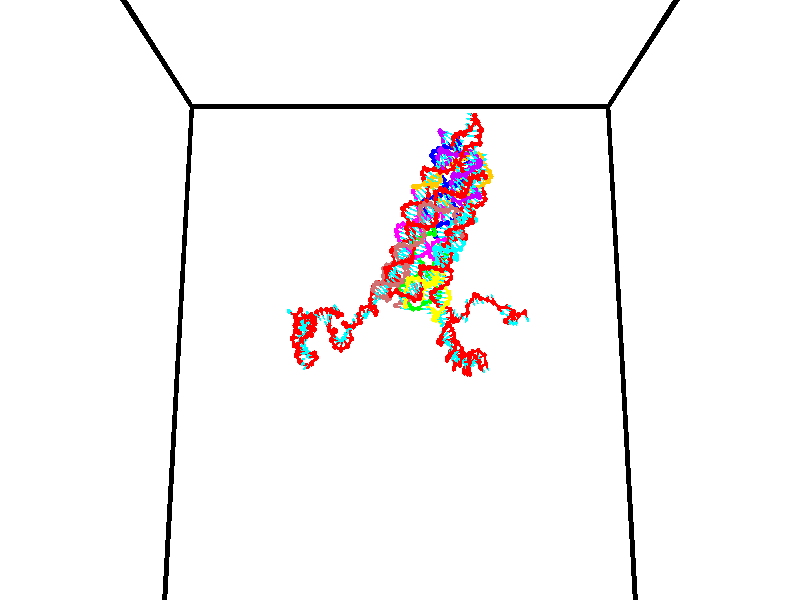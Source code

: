 // switches for output
#declare DRAW_BASES = 1; // possible values are 0, 1; only relevant for DNA ribbons
#declare DRAW_BASES_TYPE = 3; // possible values are 1, 2, 3; only relevant for DNA ribbons
#declare DRAW_FOG = 0; // set to 1 to enable fog

#include "colors.inc"

#include "transforms.inc"
background { rgb <1, 1, 1>}

#default {
   normal{
       ripples 0.25
       frequency 0.20
       turbulence 0.2
       lambda 5
   }
	finish {
		phong 0.1
		phong_size 40.
	}
}

// original window dimensions: 1024x640


// camera settings

camera {
	sky <0, 0.179814, -0.983701>
	up <0, 0.179814, -0.983701>
	right 1.6 * <1, 0, 0>
	location <35, 94.9851, 44.8844>
	look_at <35, 29.7336, 32.9568>
	direction <0, -65.2515, -11.9276>
	angle 67.0682
}


# declare cpy_camera_pos = <35, 94.9851, 44.8844>;
# if (DRAW_FOG = 1)
fog {
	fog_type 2
	up vnormalize(cpy_camera_pos)
	color rgbt<1,1,1,0.3>
	distance 1e-5
	fog_alt 3e-3
	fog_offset 56
}
# end


// LIGHTS

# declare lum = 6;
global_settings {
	ambient_light rgb lum * <0.05, 0.05, 0.05>
	max_trace_level 15
}# declare cpy_direct_light_amount = 0.25;
light_source
{	1000 * <-1, -1.16352, -0.803886>,
	rgb lum * cpy_direct_light_amount
	parallel
}

light_source
{	1000 * <1, 1.16352, 0.803886>,
	rgb lum * cpy_direct_light_amount
	parallel
}

// strand 0

// nucleotide -1

// particle -1
sphere {
	<24.565277, 35.398479, 35.352230> 0.250000
	pigment { color rgbt <1,0,0,0> }
	no_shadow
}
cylinder {
	<24.237673, 35.546741, 35.177032>,  <24.041111, 35.635700, 35.071915>, 0.100000
	pigment { color rgbt <1,0,0,0> }
	no_shadow
}
cylinder {
	<24.237673, 35.546741, 35.177032>,  <24.565277, 35.398479, 35.352230>, 0.100000
	pigment { color rgbt <1,0,0,0> }
	no_shadow
}

// particle -1
sphere {
	<24.237673, 35.546741, 35.177032> 0.100000
	pigment { color rgbt <1,0,0,0> }
	no_shadow
}
sphere {
	0, 1
	scale<0.080000,0.200000,0.300000>
	matrix <-0.380378, -0.922240, -0.069185,
		-0.429577, 0.109939, 0.896313,
		-0.819010, 0.370658, -0.437991,
		23.991970, 35.657940, 35.045635>
	pigment { color rgbt <0,1,1,0> }
	no_shadow
}
cylinder {
	<25.112804, 35.811558, 34.907990>,  <24.565277, 35.398479, 35.352230>, 0.130000
	pigment { color rgbt <1,0,0,0> }
	no_shadow
}

// nucleotide -1

// particle -1
sphere {
	<25.112804, 35.811558, 34.907990> 0.250000
	pigment { color rgbt <1,0,0,0> }
	no_shadow
}
cylinder {
	<25.229717, 35.634029, 35.246834>,  <25.299864, 35.527512, 35.450142>, 0.100000
	pigment { color rgbt <1,0,0,0> }
	no_shadow
}
cylinder {
	<25.229717, 35.634029, 35.246834>,  <25.112804, 35.811558, 34.907990>, 0.100000
	pigment { color rgbt <1,0,0,0> }
	no_shadow
}

// particle -1
sphere {
	<25.229717, 35.634029, 35.246834> 0.100000
	pigment { color rgbt <1,0,0,0> }
	no_shadow
}
sphere {
	0, 1
	scale<0.080000,0.200000,0.300000>
	matrix <0.029542, 0.889559, 0.455863,
		-0.955876, -0.108214, 0.273111,
		0.292280, -0.443817, 0.847112,
		25.317402, 35.500885, 35.500969>
	pigment { color rgbt <0,1,1,0> }
	no_shadow
}
cylinder {
	<24.676537, 36.074150, 35.508244>,  <25.112804, 35.811558, 34.907990>, 0.130000
	pigment { color rgbt <1,0,0,0> }
	no_shadow
}

// nucleotide -1

// particle -1
sphere {
	<24.676537, 36.074150, 35.508244> 0.250000
	pigment { color rgbt <1,0,0,0> }
	no_shadow
}
cylinder {
	<25.027048, 35.942947, 35.649410>,  <25.237354, 35.864227, 35.734112>, 0.100000
	pigment { color rgbt <1,0,0,0> }
	no_shadow
}
cylinder {
	<25.027048, 35.942947, 35.649410>,  <24.676537, 36.074150, 35.508244>, 0.100000
	pigment { color rgbt <1,0,0,0> }
	no_shadow
}

// particle -1
sphere {
	<25.027048, 35.942947, 35.649410> 0.100000
	pigment { color rgbt <1,0,0,0> }
	no_shadow
}
sphere {
	0, 1
	scale<0.080000,0.200000,0.300000>
	matrix <0.058926, 0.799952, 0.597164,
		-0.478191, -0.502485, 0.720307,
		0.876277, -0.328003, 0.352921,
		25.289930, 35.844547, 35.755287>
	pigment { color rgbt <0,1,1,0> }
	no_shadow
}
cylinder {
	<24.659657, 36.136047, 36.270241>,  <24.676537, 36.074150, 35.508244>, 0.130000
	pigment { color rgbt <1,0,0,0> }
	no_shadow
}

// nucleotide -1

// particle -1
sphere {
	<24.659657, 36.136047, 36.270241> 0.250000
	pigment { color rgbt <1,0,0,0> }
	no_shadow
}
cylinder {
	<25.043015, 36.100208, 36.161831>,  <25.273029, 36.078705, 36.096786>, 0.100000
	pigment { color rgbt <1,0,0,0> }
	no_shadow
}
cylinder {
	<25.043015, 36.100208, 36.161831>,  <24.659657, 36.136047, 36.270241>, 0.100000
	pigment { color rgbt <1,0,0,0> }
	no_shadow
}

// particle -1
sphere {
	<25.043015, 36.100208, 36.161831> 0.100000
	pigment { color rgbt <1,0,0,0> }
	no_shadow
}
sphere {
	0, 1
	scale<0.080000,0.200000,0.300000>
	matrix <0.262750, 0.647932, 0.714945,
		0.111550, -0.756410, 0.644516,
		0.958394, -0.089595, -0.271024,
		25.330532, 36.073330, 36.080524>
	pigment { color rgbt <0,1,1,0> }
	no_shadow
}
cylinder {
	<25.082827, 35.886253, 36.812405>,  <24.659657, 36.136047, 36.270241>, 0.130000
	pigment { color rgbt <1,0,0,0> }
	no_shadow
}

// nucleotide -1

// particle -1
sphere {
	<25.082827, 35.886253, 36.812405> 0.250000
	pigment { color rgbt <1,0,0,0> }
	no_shadow
}
cylinder {
	<25.313551, 36.106781, 36.571293>,  <25.451984, 36.239098, 36.426624>, 0.100000
	pigment { color rgbt <1,0,0,0> }
	no_shadow
}
cylinder {
	<25.313551, 36.106781, 36.571293>,  <25.082827, 35.886253, 36.812405>, 0.100000
	pigment { color rgbt <1,0,0,0> }
	no_shadow
}

// particle -1
sphere {
	<25.313551, 36.106781, 36.571293> 0.100000
	pigment { color rgbt <1,0,0,0> }
	no_shadow
}
sphere {
	0, 1
	scale<0.080000,0.200000,0.300000>
	matrix <0.320205, 0.526254, 0.787734,
		0.751505, -0.647385, 0.127014,
		0.576809, 0.551316, -0.602779,
		25.486593, 36.272175, 36.390461>
	pigment { color rgbt <0,1,1,0> }
	no_shadow
}
cylinder {
	<25.754408, 35.862179, 37.110954>,  <25.082827, 35.886253, 36.812405>, 0.130000
	pigment { color rgbt <1,0,0,0> }
	no_shadow
}

// nucleotide -1

// particle -1
sphere {
	<25.754408, 35.862179, 37.110954> 0.250000
	pigment { color rgbt <1,0,0,0> }
	no_shadow
}
cylinder {
	<25.712488, 36.183731, 36.876762>,  <25.687336, 36.376663, 36.736248>, 0.100000
	pigment { color rgbt <1,0,0,0> }
	no_shadow
}
cylinder {
	<25.712488, 36.183731, 36.876762>,  <25.754408, 35.862179, 37.110954>, 0.100000
	pigment { color rgbt <1,0,0,0> }
	no_shadow
}

// particle -1
sphere {
	<25.712488, 36.183731, 36.876762> 0.100000
	pigment { color rgbt <1,0,0,0> }
	no_shadow
}
sphere {
	0, 1
	scale<0.080000,0.200000,0.300000>
	matrix <0.166073, 0.594602, 0.786682,
		0.980529, -0.014790, -0.195817,
		-0.104798, 0.803884, -0.585480,
		25.681049, 36.424896, 36.701118>
	pigment { color rgbt <0,1,1,0> }
	no_shadow
}
cylinder {
	<26.301357, 36.215897, 37.047077>,  <25.754408, 35.862179, 37.110954>, 0.130000
	pigment { color rgbt <1,0,0,0> }
	no_shadow
}

// nucleotide -1

// particle -1
sphere {
	<26.301357, 36.215897, 37.047077> 0.250000
	pigment { color rgbt <1,0,0,0> }
	no_shadow
}
cylinder {
	<25.967371, 36.435848, 37.038441>,  <25.766979, 36.567818, 37.033260>, 0.100000
	pigment { color rgbt <1,0,0,0> }
	no_shadow
}
cylinder {
	<25.967371, 36.435848, 37.038441>,  <26.301357, 36.215897, 37.047077>, 0.100000
	pigment { color rgbt <1,0,0,0> }
	no_shadow
}

// particle -1
sphere {
	<25.967371, 36.435848, 37.038441> 0.100000
	pigment { color rgbt <1,0,0,0> }
	no_shadow
}
sphere {
	0, 1
	scale<0.080000,0.200000,0.300000>
	matrix <0.304304, 0.494049, 0.814441,
		0.458506, 0.673463, -0.579845,
		-0.834968, 0.549875, -0.021587,
		25.716881, 36.600811, 37.031963>
	pigment { color rgbt <0,1,1,0> }
	no_shadow
}
cylinder {
	<26.367010, 37.003571, 36.937943>,  <26.301357, 36.215897, 37.047077>, 0.130000
	pigment { color rgbt <1,0,0,0> }
	no_shadow
}

// nucleotide -1

// particle -1
sphere {
	<26.367010, 37.003571, 36.937943> 0.250000
	pigment { color rgbt <1,0,0,0> }
	no_shadow
}
cylinder {
	<26.034275, 36.948429, 37.152992>,  <25.834635, 36.915344, 37.282024>, 0.100000
	pigment { color rgbt <1,0,0,0> }
	no_shadow
}
cylinder {
	<26.034275, 36.948429, 37.152992>,  <26.367010, 37.003571, 36.937943>, 0.100000
	pigment { color rgbt <1,0,0,0> }
	no_shadow
}

// particle -1
sphere {
	<26.034275, 36.948429, 37.152992> 0.100000
	pigment { color rgbt <1,0,0,0> }
	no_shadow
}
sphere {
	0, 1
	scale<0.080000,0.200000,0.300000>
	matrix <0.360500, 0.602312, 0.712222,
		-0.422004, 0.786267, -0.451329,
		-0.831837, -0.137857, 0.537627,
		25.784723, 36.907074, 37.314281>
	pigment { color rgbt <0,1,1,0> }
	no_shadow
}
cylinder {
	<26.188560, 37.680904, 37.189247>,  <26.367010, 37.003571, 36.937943>, 0.130000
	pigment { color rgbt <1,0,0,0> }
	no_shadow
}

// nucleotide -1

// particle -1
sphere {
	<26.188560, 37.680904, 37.189247> 0.250000
	pigment { color rgbt <1,0,0,0> }
	no_shadow
}
cylinder {
	<25.989536, 37.424091, 37.422565>,  <25.870123, 37.270004, 37.562557>, 0.100000
	pigment { color rgbt <1,0,0,0> }
	no_shadow
}
cylinder {
	<25.989536, 37.424091, 37.422565>,  <26.188560, 37.680904, 37.189247>, 0.100000
	pigment { color rgbt <1,0,0,0> }
	no_shadow
}

// particle -1
sphere {
	<25.989536, 37.424091, 37.422565> 0.100000
	pigment { color rgbt <1,0,0,0> }
	no_shadow
}
sphere {
	0, 1
	scale<0.080000,0.200000,0.300000>
	matrix <0.105531, 0.622642, 0.775358,
		-0.860987, 0.447342, -0.242047,
		-0.497559, -0.642029, 0.583295,
		25.840269, 37.231483, 37.597553>
	pigment { color rgbt <0,1,1,0> }
	no_shadow
}
cylinder {
	<25.635223, 37.959492, 37.653515>,  <26.188560, 37.680904, 37.189247>, 0.130000
	pigment { color rgbt <1,0,0,0> }
	no_shadow
}

// nucleotide -1

// particle -1
sphere {
	<25.635223, 37.959492, 37.653515> 0.250000
	pigment { color rgbt <1,0,0,0> }
	no_shadow
}
cylinder {
	<25.717791, 37.615028, 37.839333>,  <25.767332, 37.408352, 37.950825>, 0.100000
	pigment { color rgbt <1,0,0,0> }
	no_shadow
}
cylinder {
	<25.717791, 37.615028, 37.839333>,  <25.635223, 37.959492, 37.653515>, 0.100000
	pigment { color rgbt <1,0,0,0> }
	no_shadow
}

// particle -1
sphere {
	<25.717791, 37.615028, 37.839333> 0.100000
	pigment { color rgbt <1,0,0,0> }
	no_shadow
}
sphere {
	0, 1
	scale<0.080000,0.200000,0.300000>
	matrix <-0.037511, 0.467456, 0.883220,
		-0.977744, -0.199740, 0.064190,
		0.206420, -0.861155, 0.464545,
		25.779716, 37.356682, 37.978695>
	pigment { color rgbt <0,1,1,0> }
	no_shadow
}
cylinder {
	<25.280085, 38.071301, 38.223888>,  <25.635223, 37.959492, 37.653515>, 0.130000
	pigment { color rgbt <1,0,0,0> }
	no_shadow
}

// nucleotide -1

// particle -1
sphere {
	<25.280085, 38.071301, 38.223888> 0.250000
	pigment { color rgbt <1,0,0,0> }
	no_shadow
}
cylinder {
	<25.534966, 37.774864, 38.308506>,  <25.687895, 37.597000, 38.359276>, 0.100000
	pigment { color rgbt <1,0,0,0> }
	no_shadow
}
cylinder {
	<25.534966, 37.774864, 38.308506>,  <25.280085, 38.071301, 38.223888>, 0.100000
	pigment { color rgbt <1,0,0,0> }
	no_shadow
}

// particle -1
sphere {
	<25.534966, 37.774864, 38.308506> 0.100000
	pigment { color rgbt <1,0,0,0> }
	no_shadow
}
sphere {
	0, 1
	scale<0.080000,0.200000,0.300000>
	matrix <0.206148, 0.428375, 0.879771,
		-0.742614, -0.516984, 0.425738,
		0.637203, -0.741095, 0.211542,
		25.726126, 37.552536, 38.371967>
	pigment { color rgbt <0,1,1,0> }
	no_shadow
}
cylinder {
	<25.103683, 37.591850, 38.858494>,  <25.280085, 38.071301, 38.223888>, 0.130000
	pigment { color rgbt <1,0,0,0> }
	no_shadow
}

// nucleotide -1

// particle -1
sphere {
	<25.103683, 37.591850, 38.858494> 0.250000
	pigment { color rgbt <1,0,0,0> }
	no_shadow
}
cylinder {
	<25.484486, 37.698586, 38.798512>,  <25.712967, 37.762627, 38.762524>, 0.100000
	pigment { color rgbt <1,0,0,0> }
	no_shadow
}
cylinder {
	<25.484486, 37.698586, 38.798512>,  <25.103683, 37.591850, 38.858494>, 0.100000
	pigment { color rgbt <1,0,0,0> }
	no_shadow
}

// particle -1
sphere {
	<25.484486, 37.698586, 38.798512> 0.100000
	pigment { color rgbt <1,0,0,0> }
	no_shadow
}
sphere {
	0, 1
	scale<0.080000,0.200000,0.300000>
	matrix <0.080741, 0.253620, 0.963928,
		0.295252, -0.929769, 0.219901,
		0.952002, 0.266847, -0.149952,
		25.770086, 37.778637, 38.753525>
	pigment { color rgbt <0,1,1,0> }
	no_shadow
}
cylinder {
	<25.410862, 37.188423, 39.317204>,  <25.103683, 37.591850, 38.858494>, 0.130000
	pigment { color rgbt <1,0,0,0> }
	no_shadow
}

// nucleotide -1

// particle -1
sphere {
	<25.410862, 37.188423, 39.317204> 0.250000
	pigment { color rgbt <1,0,0,0> }
	no_shadow
}
cylinder {
	<25.626995, 37.516125, 39.240398>,  <25.756674, 37.712746, 39.194317>, 0.100000
	pigment { color rgbt <1,0,0,0> }
	no_shadow
}
cylinder {
	<25.626995, 37.516125, 39.240398>,  <25.410862, 37.188423, 39.317204>, 0.100000
	pigment { color rgbt <1,0,0,0> }
	no_shadow
}

// particle -1
sphere {
	<25.626995, 37.516125, 39.240398> 0.100000
	pigment { color rgbt <1,0,0,0> }
	no_shadow
}
sphere {
	0, 1
	scale<0.080000,0.200000,0.300000>
	matrix <0.205726, 0.092644, 0.974215,
		0.815916, -0.565900, -0.118483,
		0.540331, 0.819252, -0.192010,
		25.789095, 37.761902, 39.182796>
	pigment { color rgbt <0,1,1,0> }
	no_shadow
}
cylinder {
	<26.129704, 37.241829, 39.705536>,  <25.410862, 37.188423, 39.317204>, 0.130000
	pigment { color rgbt <1,0,0,0> }
	no_shadow
}

// nucleotide -1

// particle -1
sphere {
	<26.129704, 37.241829, 39.705536> 0.250000
	pigment { color rgbt <1,0,0,0> }
	no_shadow
}
cylinder {
	<25.952307, 37.594807, 39.642788>,  <25.845869, 37.806595, 39.605137>, 0.100000
	pigment { color rgbt <1,0,0,0> }
	no_shadow
}
cylinder {
	<25.952307, 37.594807, 39.642788>,  <26.129704, 37.241829, 39.705536>, 0.100000
	pigment { color rgbt <1,0,0,0> }
	no_shadow
}

// particle -1
sphere {
	<25.952307, 37.594807, 39.642788> 0.100000
	pigment { color rgbt <1,0,0,0> }
	no_shadow
}
sphere {
	0, 1
	scale<0.080000,0.200000,0.300000>
	matrix <0.396291, 0.350054, 0.848773,
		0.803909, 0.314256, -0.504950,
		-0.443491, 0.882443, -0.156875,
		25.819260, 37.859539, 39.595726>
	pigment { color rgbt <0,1,1,0> }
	no_shadow
}
cylinder {
	<26.642826, 37.809383, 39.525375>,  <26.129704, 37.241829, 39.705536>, 0.130000
	pigment { color rgbt <1,0,0,0> }
	no_shadow
}

// nucleotide -1

// particle -1
sphere {
	<26.642826, 37.809383, 39.525375> 0.250000
	pigment { color rgbt <1,0,0,0> }
	no_shadow
}
cylinder {
	<26.315792, 37.926624, 39.723625>,  <26.119572, 37.996971, 39.842575>, 0.100000
	pigment { color rgbt <1,0,0,0> }
	no_shadow
}
cylinder {
	<26.315792, 37.926624, 39.723625>,  <26.642826, 37.809383, 39.525375>, 0.100000
	pigment { color rgbt <1,0,0,0> }
	no_shadow
}

// particle -1
sphere {
	<26.315792, 37.926624, 39.723625> 0.100000
	pigment { color rgbt <1,0,0,0> }
	no_shadow
}
sphere {
	0, 1
	scale<0.080000,0.200000,0.300000>
	matrix <0.560855, 0.210500, 0.800707,
		0.130364, 0.932619, -0.336492,
		-0.817586, 0.293107, 0.495622,
		26.070517, 38.014557, 39.872311>
	pigment { color rgbt <0,1,1,0> }
	no_shadow
}
cylinder {
	<26.990751, 37.416592, 39.016689>,  <26.642826, 37.809383, 39.525375>, 0.130000
	pigment { color rgbt <1,0,0,0> }
	no_shadow
}

// nucleotide -1

// particle -1
sphere {
	<26.990751, 37.416592, 39.016689> 0.250000
	pigment { color rgbt <1,0,0,0> }
	no_shadow
}
cylinder {
	<26.593777, 37.416744, 38.967583>,  <26.355593, 37.416836, 38.938118>, 0.100000
	pigment { color rgbt <1,0,0,0> }
	no_shadow
}
cylinder {
	<26.593777, 37.416744, 38.967583>,  <26.990751, 37.416592, 39.016689>, 0.100000
	pigment { color rgbt <1,0,0,0> }
	no_shadow
}

// particle -1
sphere {
	<26.593777, 37.416744, 38.967583> 0.100000
	pigment { color rgbt <1,0,0,0> }
	no_shadow
}
sphere {
	0, 1
	scale<0.080000,0.200000,0.300000>
	matrix <0.068514, -0.828077, -0.556412,
		-0.101874, -0.560614, 0.821787,
		-0.992435, 0.000380, -0.122770,
		26.296045, 37.416859, 38.930752>
	pigment { color rgbt <0,1,1,0> }
	no_shadow
}
cylinder {
	<26.724241, 36.783562, 38.620842>,  <26.990751, 37.416592, 39.016689>, 0.130000
	pigment { color rgbt <1,0,0,0> }
	no_shadow
}

// nucleotide -1

// particle -1
sphere {
	<26.724241, 36.783562, 38.620842> 0.250000
	pigment { color rgbt <1,0,0,0> }
	no_shadow
}
cylinder {
	<26.389448, 37.000759, 38.593662>,  <26.188572, 37.131077, 38.577354>, 0.100000
	pigment { color rgbt <1,0,0,0> }
	no_shadow
}
cylinder {
	<26.389448, 37.000759, 38.593662>,  <26.724241, 36.783562, 38.620842>, 0.100000
	pigment { color rgbt <1,0,0,0> }
	no_shadow
}

// particle -1
sphere {
	<26.389448, 37.000759, 38.593662> 0.100000
	pigment { color rgbt <1,0,0,0> }
	no_shadow
}
sphere {
	0, 1
	scale<0.080000,0.200000,0.300000>
	matrix <-0.349972, -0.626588, -0.696352,
		-0.420693, -0.559053, 0.714477,
		-0.836981, 0.542997, -0.067948,
		26.138353, 37.163658, 38.573277>
	pigment { color rgbt <0,1,1,0> }
	no_shadow
}
cylinder {
	<26.124168, 36.339817, 38.644909>,  <26.724241, 36.783562, 38.620842>, 0.130000
	pigment { color rgbt <1,0,0,0> }
	no_shadow
}

// nucleotide -1

// particle -1
sphere {
	<26.124168, 36.339817, 38.644909> 0.250000
	pigment { color rgbt <1,0,0,0> }
	no_shadow
}
cylinder {
	<26.014055, 36.668167, 38.444756>,  <25.947987, 36.865177, 38.324661>, 0.100000
	pigment { color rgbt <1,0,0,0> }
	no_shadow
}
cylinder {
	<26.014055, 36.668167, 38.444756>,  <26.124168, 36.339817, 38.644909>, 0.100000
	pigment { color rgbt <1,0,0,0> }
	no_shadow
}

// particle -1
sphere {
	<26.014055, 36.668167, 38.444756> 0.100000
	pigment { color rgbt <1,0,0,0> }
	no_shadow
}
sphere {
	0, 1
	scale<0.080000,0.200000,0.300000>
	matrix <-0.331447, -0.569624, -0.752111,
		-0.902420, -0.041191, 0.428883,
		-0.275283, 0.820872, -0.500388,
		25.931471, 36.914429, 38.294640>
	pigment { color rgbt <0,1,1,0> }
	no_shadow
}
cylinder {
	<25.321455, 36.345200, 38.425652>,  <26.124168, 36.339817, 38.644909>, 0.130000
	pigment { color rgbt <1,0,0,0> }
	no_shadow
}

// nucleotide -1

// particle -1
sphere {
	<25.321455, 36.345200, 38.425652> 0.250000
	pigment { color rgbt <1,0,0,0> }
	no_shadow
}
cylinder {
	<25.443178, 36.631996, 38.174789>,  <25.516212, 36.804073, 38.024273>, 0.100000
	pigment { color rgbt <1,0,0,0> }
	no_shadow
}
cylinder {
	<25.443178, 36.631996, 38.174789>,  <25.321455, 36.345200, 38.425652>, 0.100000
	pigment { color rgbt <1,0,0,0> }
	no_shadow
}

// particle -1
sphere {
	<25.443178, 36.631996, 38.174789> 0.100000
	pigment { color rgbt <1,0,0,0> }
	no_shadow
}
sphere {
	0, 1
	scale<0.080000,0.200000,0.300000>
	matrix <-0.466225, -0.462027, -0.754430,
		-0.830682, 0.521973, 0.193681,
		0.304306, 0.716990, -0.627155,
		25.534470, 36.847092, 37.986645>
	pigment { color rgbt <0,1,1,0> }
	no_shadow
}
cylinder {
	<24.700771, 36.543034, 37.940903>,  <25.321455, 36.345200, 38.425652>, 0.130000
	pigment { color rgbt <1,0,0,0> }
	no_shadow
}

// nucleotide -1

// particle -1
sphere {
	<24.700771, 36.543034, 37.940903> 0.250000
	pigment { color rgbt <1,0,0,0> }
	no_shadow
}
cylinder {
	<25.030947, 36.662064, 37.749027>,  <25.229052, 36.733482, 37.633904>, 0.100000
	pigment { color rgbt <1,0,0,0> }
	no_shadow
}
cylinder {
	<25.030947, 36.662064, 37.749027>,  <24.700771, 36.543034, 37.940903>, 0.100000
	pigment { color rgbt <1,0,0,0> }
	no_shadow
}

// particle -1
sphere {
	<25.030947, 36.662064, 37.749027> 0.100000
	pigment { color rgbt <1,0,0,0> }
	no_shadow
}
sphere {
	0, 1
	scale<0.080000,0.200000,0.300000>
	matrix <-0.371301, -0.353851, -0.858444,
		-0.425189, 0.886701, -0.181592,
		0.825439, 0.297575, -0.479686,
		25.278578, 36.751335, 37.605122>
	pigment { color rgbt <0,1,1,0> }
	no_shadow
}
cylinder {
	<24.580149, 36.948994, 37.427094>,  <24.700771, 36.543034, 37.940903>, 0.130000
	pigment { color rgbt <1,0,0,0> }
	no_shadow
}

// nucleotide -1

// particle -1
sphere {
	<24.580149, 36.948994, 37.427094> 0.250000
	pigment { color rgbt <1,0,0,0> }
	no_shadow
}
cylinder {
	<24.907883, 36.741222, 37.330029>,  <25.104523, 36.616562, 37.271790>, 0.100000
	pigment { color rgbt <1,0,0,0> }
	no_shadow
}
cylinder {
	<24.907883, 36.741222, 37.330029>,  <24.580149, 36.948994, 37.427094>, 0.100000
	pigment { color rgbt <1,0,0,0> }
	no_shadow
}

// particle -1
sphere {
	<24.907883, 36.741222, 37.330029> 0.100000
	pigment { color rgbt <1,0,0,0> }
	no_shadow
}
sphere {
	0, 1
	scale<0.080000,0.200000,0.300000>
	matrix <-0.453592, -0.328442, -0.828480,
		0.350632, 0.788874, -0.504712,
		0.819336, -0.519425, -0.242665,
		25.153683, 36.585396, 37.257229>
	pigment { color rgbt <0,1,1,0> }
	no_shadow
}
cylinder {
	<24.885237, 37.265755, 36.886368>,  <24.580149, 36.948994, 37.427094>, 0.130000
	pigment { color rgbt <1,0,0,0> }
	no_shadow
}

// nucleotide -1

// particle -1
sphere {
	<24.885237, 37.265755, 36.886368> 0.250000
	pigment { color rgbt <1,0,0,0> }
	no_shadow
}
cylinder {
	<25.231014, 37.445007, 36.795231>,  <25.438480, 37.552559, 36.740551>, 0.100000
	pigment { color rgbt <1,0,0,0> }
	no_shadow
}
cylinder {
	<25.231014, 37.445007, 36.795231>,  <24.885237, 37.265755, 36.886368>, 0.100000
	pigment { color rgbt <1,0,0,0> }
	no_shadow
}

// particle -1
sphere {
	<25.231014, 37.445007, 36.795231> 0.100000
	pigment { color rgbt <1,0,0,0> }
	no_shadow
}
sphere {
	0, 1
	scale<0.080000,0.200000,0.300000>
	matrix <0.279150, -0.804794, -0.523813,
		-0.418103, 0.389206, -0.820797,
		0.864445, 0.448134, -0.227840,
		25.490347, 37.579449, 36.726879>
	pigment { color rgbt <0,1,1,0> }
	no_shadow
}
cylinder {
	<25.079659, 37.403431, 36.105984>,  <24.885237, 37.265755, 36.886368>, 0.130000
	pigment { color rgbt <1,0,0,0> }
	no_shadow
}

// nucleotide -1

// particle -1
sphere {
	<25.079659, 37.403431, 36.105984> 0.250000
	pigment { color rgbt <1,0,0,0> }
	no_shadow
}
cylinder {
	<25.373362, 37.264366, 36.339222>,  <25.549583, 37.180927, 36.479164>, 0.100000
	pigment { color rgbt <1,0,0,0> }
	no_shadow
}
cylinder {
	<25.373362, 37.264366, 36.339222>,  <25.079659, 37.403431, 36.105984>, 0.100000
	pigment { color rgbt <1,0,0,0> }
	no_shadow
}

// particle -1
sphere {
	<25.373362, 37.264366, 36.339222> 0.100000
	pigment { color rgbt <1,0,0,0> }
	no_shadow
}
sphere {
	0, 1
	scale<0.080000,0.200000,0.300000>
	matrix <0.109247, -0.787213, -0.606927,
		0.670024, 0.509342, -0.540036,
		0.734257, -0.347658, 0.583096,
		25.593639, 37.160069, 36.514153>
	pigment { color rgbt <0,1,1,0> }
	no_shadow
}
cylinder {
	<25.751917, 37.216507, 35.681927>,  <25.079659, 37.403431, 36.105984>, 0.130000
	pigment { color rgbt <1,0,0,0> }
	no_shadow
}

// nucleotide -1

// particle -1
sphere {
	<25.751917, 37.216507, 35.681927> 0.250000
	pigment { color rgbt <1,0,0,0> }
	no_shadow
}
cylinder {
	<25.754471, 37.002483, 36.019840>,  <25.756004, 36.874069, 36.222588>, 0.100000
	pigment { color rgbt <1,0,0,0> }
	no_shadow
}
cylinder {
	<25.754471, 37.002483, 36.019840>,  <25.751917, 37.216507, 35.681927>, 0.100000
	pigment { color rgbt <1,0,0,0> }
	no_shadow
}

// particle -1
sphere {
	<25.754471, 37.002483, 36.019840> 0.100000
	pigment { color rgbt <1,0,0,0> }
	no_shadow
}
sphere {
	0, 1
	scale<0.080000,0.200000,0.300000>
	matrix <0.076088, -0.842096, -0.533933,
		0.997081, 0.067688, 0.035334,
		0.006386, -0.535063, 0.844788,
		25.756386, 36.841965, 36.273277>
	pigment { color rgbt <0,1,1,0> }
	no_shadow
}
cylinder {
	<26.289263, 36.888428, 35.598801>,  <25.751917, 37.216507, 35.681927>, 0.130000
	pigment { color rgbt <1,0,0,0> }
	no_shadow
}

// nucleotide -1

// particle -1
sphere {
	<26.289263, 36.888428, 35.598801> 0.250000
	pigment { color rgbt <1,0,0,0> }
	no_shadow
}
cylinder {
	<26.028629, 36.696030, 35.833435>,  <25.872250, 36.580589, 35.974216>, 0.100000
	pigment { color rgbt <1,0,0,0> }
	no_shadow
}
cylinder {
	<26.028629, 36.696030, 35.833435>,  <26.289263, 36.888428, 35.598801>, 0.100000
	pigment { color rgbt <1,0,0,0> }
	no_shadow
}

// particle -1
sphere {
	<26.028629, 36.696030, 35.833435> 0.100000
	pigment { color rgbt <1,0,0,0> }
	no_shadow
}
sphere {
	0, 1
	scale<0.080000,0.200000,0.300000>
	matrix <0.104637, -0.822870, -0.558513,
		0.751326, -0.302539, 0.586497,
		-0.651583, -0.480995, 0.586587,
		25.833155, 36.551731, 36.009411>
	pigment { color rgbt <0,1,1,0> }
	no_shadow
}
cylinder {
	<26.601841, 36.235855, 35.702591>,  <26.289263, 36.888428, 35.598801>, 0.130000
	pigment { color rgbt <1,0,0,0> }
	no_shadow
}

// nucleotide -1

// particle -1
sphere {
	<26.601841, 36.235855, 35.702591> 0.250000
	pigment { color rgbt <1,0,0,0> }
	no_shadow
}
cylinder {
	<26.223915, 36.184872, 35.823311>,  <25.997160, 36.154282, 35.895744>, 0.100000
	pigment { color rgbt <1,0,0,0> }
	no_shadow
}
cylinder {
	<26.223915, 36.184872, 35.823311>,  <26.601841, 36.235855, 35.702591>, 0.100000
	pigment { color rgbt <1,0,0,0> }
	no_shadow
}

// particle -1
sphere {
	<26.223915, 36.184872, 35.823311> 0.100000
	pigment { color rgbt <1,0,0,0> }
	no_shadow
}
sphere {
	0, 1
	scale<0.080000,0.200000,0.300000>
	matrix <-0.017966, -0.899667, -0.436206,
		0.327117, -0.417555, 0.847727,
		-0.944813, -0.127460, 0.301798,
		25.940472, 36.146633, 35.913849>
	pigment { color rgbt <0,1,1,0> }
	no_shadow
}
cylinder {
	<26.540165, 35.537281, 35.989243>,  <26.601841, 36.235855, 35.702591>, 0.130000
	pigment { color rgbt <1,0,0,0> }
	no_shadow
}

// nucleotide -1

// particle -1
sphere {
	<26.540165, 35.537281, 35.989243> 0.250000
	pigment { color rgbt <1,0,0,0> }
	no_shadow
}
cylinder {
	<26.165485, 35.648415, 35.904007>,  <25.940678, 35.715096, 35.852867>, 0.100000
	pigment { color rgbt <1,0,0,0> }
	no_shadow
}
cylinder {
	<26.165485, 35.648415, 35.904007>,  <26.540165, 35.537281, 35.989243>, 0.100000
	pigment { color rgbt <1,0,0,0> }
	no_shadow
}

// particle -1
sphere {
	<26.165485, 35.648415, 35.904007> 0.100000
	pigment { color rgbt <1,0,0,0> }
	no_shadow
}
sphere {
	0, 1
	scale<0.080000,0.200000,0.300000>
	matrix <-0.192684, -0.917165, -0.348829,
		-0.292354, -0.285688, 0.912640,
		-0.936697, 0.277833, -0.213089,
		25.884476, 35.731766, 35.840080>
	pigment { color rgbt <0,1,1,0> }
	no_shadow
}
cylinder {
	<26.098944, 35.063999, 36.315403>,  <26.540165, 35.537281, 35.989243>, 0.130000
	pigment { color rgbt <1,0,0,0> }
	no_shadow
}

// nucleotide -1

// particle -1
sphere {
	<26.098944, 35.063999, 36.315403> 0.250000
	pigment { color rgbt <1,0,0,0> }
	no_shadow
}
cylinder {
	<25.947350, 35.222080, 35.980694>,  <25.856394, 35.316929, 35.779869>, 0.100000
	pigment { color rgbt <1,0,0,0> }
	no_shadow
}
cylinder {
	<25.947350, 35.222080, 35.980694>,  <26.098944, 35.063999, 36.315403>, 0.100000
	pigment { color rgbt <1,0,0,0> }
	no_shadow
}

// particle -1
sphere {
	<25.947350, 35.222080, 35.980694> 0.100000
	pigment { color rgbt <1,0,0,0> }
	no_shadow
}
sphere {
	0, 1
	scale<0.080000,0.200000,0.300000>
	matrix <-0.033849, -0.909539, -0.414239,
		-0.924782, -0.128667, 0.358081,
		-0.378988, 0.395201, -0.836770,
		25.833654, 35.340641, 35.729664>
	pigment { color rgbt <0,1,1,0> }
	no_shadow
}
cylinder {
	<25.431644, 34.885887, 36.245720>,  <26.098944, 35.063999, 36.315403>, 0.130000
	pigment { color rgbt <1,0,0,0> }
	no_shadow
}

// nucleotide -1

// particle -1
sphere {
	<25.431644, 34.885887, 36.245720> 0.250000
	pigment { color rgbt <1,0,0,0> }
	no_shadow
}
cylinder {
	<25.667599, 34.873844, 35.922951>,  <25.809172, 34.866619, 35.729290>, 0.100000
	pigment { color rgbt <1,0,0,0> }
	no_shadow
}
cylinder {
	<25.667599, 34.873844, 35.922951>,  <25.431644, 34.885887, 36.245720>, 0.100000
	pigment { color rgbt <1,0,0,0> }
	no_shadow
}

// particle -1
sphere {
	<25.667599, 34.873844, 35.922951> 0.100000
	pigment { color rgbt <1,0,0,0> }
	no_shadow
}
sphere {
	0, 1
	scale<0.080000,0.200000,0.300000>
	matrix <-0.064966, -0.997835, -0.010262,
		-0.804870, 0.058476, -0.590562,
		0.589884, -0.030107, -0.806926,
		25.844564, 34.864811, 35.680874>
	pigment { color rgbt <0,1,1,0> }
	no_shadow
}
cylinder {
	<25.562365, 34.242241, 36.148563>,  <25.431644, 34.885887, 36.245720>, 0.130000
	pigment { color rgbt <1,0,0,0> }
	no_shadow
}

// nucleotide -1

// particle -1
sphere {
	<25.562365, 34.242241, 36.148563> 0.250000
	pigment { color rgbt <1,0,0,0> }
	no_shadow
}
cylinder {
	<25.874697, 34.315300, 35.909584>,  <26.062096, 34.359135, 35.766197>, 0.100000
	pigment { color rgbt <1,0,0,0> }
	no_shadow
}
cylinder {
	<25.874697, 34.315300, 35.909584>,  <25.562365, 34.242241, 36.148563>, 0.100000
	pigment { color rgbt <1,0,0,0> }
	no_shadow
}

// particle -1
sphere {
	<25.874697, 34.315300, 35.909584> 0.100000
	pigment { color rgbt <1,0,0,0> }
	no_shadow
}
sphere {
	0, 1
	scale<0.080000,0.200000,0.300000>
	matrix <0.341243, -0.925740, 0.162970,
		-0.523315, -0.331127, -0.785173,
		0.780829, 0.182651, -0.597448,
		26.108946, 34.370094, 35.730350>
	pigment { color rgbt <0,1,1,0> }
	no_shadow
}
cylinder {
	<26.291779, 34.007782, 36.295631>,  <25.562365, 34.242241, 36.148563>, 0.130000
	pigment { color rgbt <1,0,0,0> }
	no_shadow
}

// nucleotide -1

// particle -1
sphere {
	<26.291779, 34.007782, 36.295631> 0.250000
	pigment { color rgbt <1,0,0,0> }
	no_shadow
}
cylinder {
	<26.049595, 34.063522, 35.982197>,  <25.904285, 34.096966, 35.794136>, 0.100000
	pigment { color rgbt <1,0,0,0> }
	no_shadow
}
cylinder {
	<26.049595, 34.063522, 35.982197>,  <26.291779, 34.007782, 36.295631>, 0.100000
	pigment { color rgbt <1,0,0,0> }
	no_shadow
}

// particle -1
sphere {
	<26.049595, 34.063522, 35.982197> 0.100000
	pigment { color rgbt <1,0,0,0> }
	no_shadow
}
sphere {
	0, 1
	scale<0.080000,0.200000,0.300000>
	matrix <0.394400, -0.802626, -0.447481,
		-0.691280, -0.579977, 0.430999,
		-0.605460, 0.139348, -0.783582,
		25.867956, 34.105328, 35.747124>
	pigment { color rgbt <0,1,1,0> }
	no_shadow
}
cylinder {
	<26.052195, 33.333500, 36.053112>,  <26.291779, 34.007782, 36.295631>, 0.130000
	pigment { color rgbt <1,0,0,0> }
	no_shadow
}

// nucleotide -1

// particle -1
sphere {
	<26.052195, 33.333500, 36.053112> 0.250000
	pigment { color rgbt <1,0,0,0> }
	no_shadow
}
cylinder {
	<26.067266, 33.595303, 35.751064>,  <26.076309, 33.752384, 35.569836>, 0.100000
	pigment { color rgbt <1,0,0,0> }
	no_shadow
}
cylinder {
	<26.067266, 33.595303, 35.751064>,  <26.052195, 33.333500, 36.053112>, 0.100000
	pigment { color rgbt <1,0,0,0> }
	no_shadow
}

// particle -1
sphere {
	<26.067266, 33.595303, 35.751064> 0.100000
	pigment { color rgbt <1,0,0,0> }
	no_shadow
}
sphere {
	0, 1
	scale<0.080000,0.200000,0.300000>
	matrix <0.426965, -0.693750, -0.580010,
		-0.903483, -0.300556, -0.305590,
		0.037678, 0.654505, -0.755118,
		26.078569, 33.791653, 35.524529>
	pigment { color rgbt <0,1,1,0> }
	no_shadow
}
cylinder {
	<25.900383, 32.906601, 35.572392>,  <26.052195, 33.333500, 36.053112>, 0.130000
	pigment { color rgbt <1,0,0,0> }
	no_shadow
}

// nucleotide -1

// particle -1
sphere {
	<25.900383, 32.906601, 35.572392> 0.250000
	pigment { color rgbt <1,0,0,0> }
	no_shadow
}
cylinder {
	<26.053728, 33.219166, 35.375443>,  <26.145735, 33.406704, 35.257275>, 0.100000
	pigment { color rgbt <1,0,0,0> }
	no_shadow
}
cylinder {
	<26.053728, 33.219166, 35.375443>,  <25.900383, 32.906601, 35.572392>, 0.100000
	pigment { color rgbt <1,0,0,0> }
	no_shadow
}

// particle -1
sphere {
	<26.053728, 33.219166, 35.375443> 0.100000
	pigment { color rgbt <1,0,0,0> }
	no_shadow
}
sphere {
	0, 1
	scale<0.080000,0.200000,0.300000>
	matrix <0.527942, -0.622820, -0.577384,
		-0.757832, -0.038594, -0.651308,
		0.383364, 0.781413, -0.492368,
		26.168737, 33.453590, 35.227734>
	pigment { color rgbt <0,1,1,0> }
	no_shadow
}
cylinder {
	<25.747753, 32.795479, 34.839027>,  <25.900383, 32.906601, 35.572392>, 0.130000
	pigment { color rgbt <1,0,0,0> }
	no_shadow
}

// nucleotide -1

// particle -1
sphere {
	<25.747753, 32.795479, 34.839027> 0.250000
	pigment { color rgbt <1,0,0,0> }
	no_shadow
}
cylinder {
	<26.057901, 33.032814, 34.925507>,  <26.243990, 33.175217, 34.977394>, 0.100000
	pigment { color rgbt <1,0,0,0> }
	no_shadow
}
cylinder {
	<26.057901, 33.032814, 34.925507>,  <25.747753, 32.795479, 34.839027>, 0.100000
	pigment { color rgbt <1,0,0,0> }
	no_shadow
}

// particle -1
sphere {
	<26.057901, 33.032814, 34.925507> 0.100000
	pigment { color rgbt <1,0,0,0> }
	no_shadow
}
sphere {
	0, 1
	scale<0.080000,0.200000,0.300000>
	matrix <0.607657, -0.607815, -0.511188,
		-0.171900, 0.527737, -0.831832,
		0.775373, 0.593342, 0.216200,
		26.290514, 33.210815, 34.990368>
	pigment { color rgbt <0,1,1,0> }
	no_shadow
}
cylinder {
	<25.712130, 32.102299, 34.967209>,  <25.747753, 32.795479, 34.839027>, 0.130000
	pigment { color rgbt <1,0,0,0> }
	no_shadow
}

// nucleotide -1

// particle -1
sphere {
	<25.712130, 32.102299, 34.967209> 0.250000
	pigment { color rgbt <1,0,0,0> }
	no_shadow
}
cylinder {
	<25.489552, 32.395634, 34.810963>,  <25.356005, 32.571636, 34.717213>, 0.100000
	pigment { color rgbt <1,0,0,0> }
	no_shadow
}
cylinder {
	<25.489552, 32.395634, 34.810963>,  <25.712130, 32.102299, 34.967209>, 0.100000
	pigment { color rgbt <1,0,0,0> }
	no_shadow
}

// particle -1
sphere {
	<25.489552, 32.395634, 34.810963> 0.100000
	pigment { color rgbt <1,0,0,0> }
	no_shadow
}
sphere {
	0, 1
	scale<0.080000,0.200000,0.300000>
	matrix <0.795789, 0.605565, 0.003251,
		0.238930, -0.309042, -0.920547,
		-0.556446, 0.733337, -0.390619,
		25.322618, 32.615635, 34.693775>
	pigment { color rgbt <0,1,1,0> }
	no_shadow
}
cylinder {
	<26.218557, 32.111927, 34.466434>,  <25.712130, 32.102299, 34.967209>, 0.130000
	pigment { color rgbt <1,0,0,0> }
	no_shadow
}

// nucleotide -1

// particle -1
sphere {
	<26.218557, 32.111927, 34.466434> 0.250000
	pigment { color rgbt <1,0,0,0> }
	no_shadow
}
cylinder {
	<26.412571, 32.210541, 34.802044>,  <26.528978, 32.269711, 35.003410>, 0.100000
	pigment { color rgbt <1,0,0,0> }
	no_shadow
}
cylinder {
	<26.412571, 32.210541, 34.802044>,  <26.218557, 32.111927, 34.466434>, 0.100000
	pigment { color rgbt <1,0,0,0> }
	no_shadow
}

// particle -1
sphere {
	<26.412571, 32.210541, 34.802044> 0.100000
	pigment { color rgbt <1,0,0,0> }
	no_shadow
}
sphere {
	0, 1
	scale<0.080000,0.200000,0.300000>
	matrix <0.869637, -0.236975, -0.433098,
		0.092054, 0.939714, -0.329337,
		0.485033, 0.246535, 0.839025,
		26.558081, 32.284500, 35.053753>
	pigment { color rgbt <0,1,1,0> }
	no_shadow
}
cylinder {
	<26.709488, 32.582752, 34.380905>,  <26.218557, 32.111927, 34.466434>, 0.130000
	pigment { color rgbt <1,0,0,0> }
	no_shadow
}

// nucleotide -1

// particle -1
sphere {
	<26.709488, 32.582752, 34.380905> 0.250000
	pigment { color rgbt <1,0,0,0> }
	no_shadow
}
cylinder {
	<26.837137, 32.376713, 34.699108>,  <26.913727, 32.253090, 34.890030>, 0.100000
	pigment { color rgbt <1,0,0,0> }
	no_shadow
}
cylinder {
	<26.837137, 32.376713, 34.699108>,  <26.709488, 32.582752, 34.380905>, 0.100000
	pigment { color rgbt <1,0,0,0> }
	no_shadow
}

// particle -1
sphere {
	<26.837137, 32.376713, 34.699108> 0.100000
	pigment { color rgbt <1,0,0,0> }
	no_shadow
}
sphere {
	0, 1
	scale<0.080000,0.200000,0.300000>
	matrix <0.919538, -0.034865, -0.391453,
		0.229372, 0.856421, 0.462527,
		0.319122, -0.515099, 0.795509,
		26.932875, 32.222183, 34.937759>
	pigment { color rgbt <0,1,1,0> }
	no_shadow
}
cylinder {
	<27.333733, 32.673874, 34.360836>,  <26.709488, 32.582752, 34.380905>, 0.130000
	pigment { color rgbt <1,0,0,0> }
	no_shadow
}

// nucleotide -1

// particle -1
sphere {
	<27.333733, 32.673874, 34.360836> 0.250000
	pigment { color rgbt <1,0,0,0> }
	no_shadow
}
cylinder {
	<27.353125, 32.356243, 34.603191>,  <27.364759, 32.165665, 34.748604>, 0.100000
	pigment { color rgbt <1,0,0,0> }
	no_shadow
}
cylinder {
	<27.353125, 32.356243, 34.603191>,  <27.333733, 32.673874, 34.360836>, 0.100000
	pigment { color rgbt <1,0,0,0> }
	no_shadow
}

// particle -1
sphere {
	<27.353125, 32.356243, 34.603191> 0.100000
	pigment { color rgbt <1,0,0,0> }
	no_shadow
}
sphere {
	0, 1
	scale<0.080000,0.200000,0.300000>
	matrix <0.867319, -0.267386, -0.419836,
		0.495386, 0.545849, 0.675753,
		0.048480, -0.794074, 0.605884,
		27.367668, 32.118019, 34.784958>
	pigment { color rgbt <0,1,1,0> }
	no_shadow
}
cylinder {
	<27.993216, 32.678696, 34.544266>,  <27.333733, 32.673874, 34.360836>, 0.130000
	pigment { color rgbt <1,0,0,0> }
	no_shadow
}

// nucleotide -1

// particle -1
sphere {
	<27.993216, 32.678696, 34.544266> 0.250000
	pigment { color rgbt <1,0,0,0> }
	no_shadow
}
cylinder {
	<27.845829, 32.310204, 34.594185>,  <27.757397, 32.089108, 34.624134>, 0.100000
	pigment { color rgbt <1,0,0,0> }
	no_shadow
}
cylinder {
	<27.845829, 32.310204, 34.594185>,  <27.993216, 32.678696, 34.544266>, 0.100000
	pigment { color rgbt <1,0,0,0> }
	no_shadow
}

// particle -1
sphere {
	<27.845829, 32.310204, 34.594185> 0.100000
	pigment { color rgbt <1,0,0,0> }
	no_shadow
}
sphere {
	0, 1
	scale<0.080000,0.200000,0.300000>
	matrix <0.867845, -0.388985, -0.309089,
		0.333285, -0.005586, 0.942810,
		-0.368465, -0.921227, 0.124795,
		27.735289, 32.033836, 34.631622>
	pigment { color rgbt <0,1,1,0> }
	no_shadow
}
cylinder {
	<28.464752, 32.300690, 34.864922>,  <27.993216, 32.678696, 34.544266>, 0.130000
	pigment { color rgbt <1,0,0,0> }
	no_shadow
}

// nucleotide -1

// particle -1
sphere {
	<28.464752, 32.300690, 34.864922> 0.250000
	pigment { color rgbt <1,0,0,0> }
	no_shadow
}
cylinder {
	<28.224899, 32.044289, 34.673271>,  <28.080988, 31.890450, 34.558281>, 0.100000
	pigment { color rgbt <1,0,0,0> }
	no_shadow
}
cylinder {
	<28.224899, 32.044289, 34.673271>,  <28.464752, 32.300690, 34.864922>, 0.100000
	pigment { color rgbt <1,0,0,0> }
	no_shadow
}

// particle -1
sphere {
	<28.224899, 32.044289, 34.673271> 0.100000
	pigment { color rgbt <1,0,0,0> }
	no_shadow
}
sphere {
	0, 1
	scale<0.080000,0.200000,0.300000>
	matrix <0.767278, -0.290338, -0.571830,
		0.227435, -0.710509, 0.665920,
		-0.599632, -0.641000, -0.479125,
		28.045010, 31.851988, 34.529533>
	pigment { color rgbt <0,1,1,0> }
	no_shadow
}
cylinder {
	<28.814438, 31.649536, 34.625755>,  <28.464752, 32.300690, 34.864922>, 0.130000
	pigment { color rgbt <1,0,0,0> }
	no_shadow
}

// nucleotide -1

// particle -1
sphere {
	<28.814438, 31.649536, 34.625755> 0.250000
	pigment { color rgbt <1,0,0,0> }
	no_shadow
}
cylinder {
	<28.523819, 31.648556, 34.350910>,  <28.349447, 31.647968, 34.186005>, 0.100000
	pigment { color rgbt <1,0,0,0> }
	no_shadow
}
cylinder {
	<28.523819, 31.648556, 34.350910>,  <28.814438, 31.649536, 34.625755>, 0.100000
	pigment { color rgbt <1,0,0,0> }
	no_shadow
}

// particle -1
sphere {
	<28.523819, 31.648556, 34.350910> 0.100000
	pigment { color rgbt <1,0,0,0> }
	no_shadow
}
sphere {
	0, 1
	scale<0.080000,0.200000,0.300000>
	matrix <0.684472, 0.085105, -0.724055,
		0.060247, -0.996369, -0.060160,
		-0.726546, -0.002444, -0.687113,
		28.305855, 31.647821, 34.144775>
	pigment { color rgbt <0,1,1,0> }
	no_shadow
}
cylinder {
	<28.315195, 30.981514, 34.335899>,  <28.814438, 31.649536, 34.625755>, 0.130000
	pigment { color rgbt <1,0,0,0> }
	no_shadow
}

// nucleotide -1

// particle -1
sphere {
	<28.315195, 30.981514, 34.335899> 0.250000
	pigment { color rgbt <1,0,0,0> }
	no_shadow
}
cylinder {
	<28.109890, 30.832045, 34.026855>,  <27.986708, 30.742363, 33.841431>, 0.100000
	pigment { color rgbt <1,0,0,0> }
	no_shadow
}
cylinder {
	<28.109890, 30.832045, 34.026855>,  <28.315195, 30.981514, 34.335899>, 0.100000
	pigment { color rgbt <1,0,0,0> }
	no_shadow
}

// particle -1
sphere {
	<28.109890, 30.832045, 34.026855> 0.100000
	pigment { color rgbt <1,0,0,0> }
	no_shadow
}
sphere {
	0, 1
	scale<0.080000,0.200000,0.300000>
	matrix <0.404453, -0.899317, 0.166270,
		-0.756953, -0.227144, 0.612721,
		-0.513263, -0.373676, -0.772611,
		27.955912, 30.719942, 33.795071>
	pigment { color rgbt <0,1,1,0> }
	no_shadow
}
cylinder {
	<27.597906, 30.958771, 34.057728>,  <28.315195, 30.981514, 34.335899>, 0.130000
	pigment { color rgbt <1,0,0,0> }
	no_shadow
}

// nucleotide -1

// particle -1
sphere {
	<27.597906, 30.958771, 34.057728> 0.250000
	pigment { color rgbt <1,0,0,0> }
	no_shadow
}
cylinder {
	<27.798988, 31.195284, 34.309971>,  <27.919638, 31.337193, 34.461319>, 0.100000
	pigment { color rgbt <1,0,0,0> }
	no_shadow
}
cylinder {
	<27.798988, 31.195284, 34.309971>,  <27.597906, 30.958771, 34.057728>, 0.100000
	pigment { color rgbt <1,0,0,0> }
	no_shadow
}

// particle -1
sphere {
	<27.798988, 31.195284, 34.309971> 0.100000
	pigment { color rgbt <1,0,0,0> }
	no_shadow
}
sphere {
	0, 1
	scale<0.080000,0.200000,0.300000>
	matrix <-0.856811, 0.243994, 0.454248,
		0.114724, -0.768668, 0.629275,
		0.502706, 0.591283, 0.630612,
		27.949800, 31.372669, 34.499153>
	pigment { color rgbt <0,1,1,0> }
	no_shadow
}
cylinder {
	<27.400616, 30.792631, 34.762657>,  <27.597906, 30.958771, 34.057728>, 0.130000
	pigment { color rgbt <1,0,0,0> }
	no_shadow
}

// nucleotide -1

// particle -1
sphere {
	<27.400616, 30.792631, 34.762657> 0.250000
	pigment { color rgbt <1,0,0,0> }
	no_shadow
}
cylinder {
	<27.498224, 31.180044, 34.743084>,  <27.556789, 31.412493, 34.731339>, 0.100000
	pigment { color rgbt <1,0,0,0> }
	no_shadow
}
cylinder {
	<27.498224, 31.180044, 34.743084>,  <27.400616, 30.792631, 34.762657>, 0.100000
	pigment { color rgbt <1,0,0,0> }
	no_shadow
}

// particle -1
sphere {
	<27.498224, 31.180044, 34.743084> 0.100000
	pigment { color rgbt <1,0,0,0> }
	no_shadow
}
sphere {
	0, 1
	scale<0.080000,0.200000,0.300000>
	matrix <-0.864859, 0.240173, 0.440835,
		0.438718, -0.065248, 0.896253,
		0.244019, 0.968535, -0.048937,
		27.571430, 31.470604, 34.728401>
	pigment { color rgbt <0,1,1,0> }
	no_shadow
}
cylinder {
	<27.432892, 31.044012, 35.508598>,  <27.400616, 30.792631, 34.762657>, 0.130000
	pigment { color rgbt <1,0,0,0> }
	no_shadow
}

// nucleotide -1

// particle -1
sphere {
	<27.432892, 31.044012, 35.508598> 0.250000
	pigment { color rgbt <1,0,0,0> }
	no_shadow
}
cylinder {
	<27.411499, 31.378653, 35.290520>,  <27.398663, 31.579437, 35.159672>, 0.100000
	pigment { color rgbt <1,0,0,0> }
	no_shadow
}
cylinder {
	<27.411499, 31.378653, 35.290520>,  <27.432892, 31.044012, 35.508598>, 0.100000
	pigment { color rgbt <1,0,0,0> }
	no_shadow
}

// particle -1
sphere {
	<27.411499, 31.378653, 35.290520> 0.100000
	pigment { color rgbt <1,0,0,0> }
	no_shadow
}
sphere {
	0, 1
	scale<0.080000,0.200000,0.300000>
	matrix <-0.733855, 0.337334, 0.589629,
		0.677197, 0.431629, 0.595903,
		-0.053483, 0.836602, -0.545195,
		27.395454, 31.629633, 35.126961>
	pigment { color rgbt <0,1,1,0> }
	no_shadow
}
cylinder {
	<27.483805, 31.523005, 36.006233>,  <27.432892, 31.044012, 35.508598>, 0.130000
	pigment { color rgbt <1,0,0,0> }
	no_shadow
}

// nucleotide -1

// particle -1
sphere {
	<27.483805, 31.523005, 36.006233> 0.250000
	pigment { color rgbt <1,0,0,0> }
	no_shadow
}
cylinder {
	<27.302103, 31.670231, 35.681721>,  <27.193083, 31.758566, 35.487011>, 0.100000
	pigment { color rgbt <1,0,0,0> }
	no_shadow
}
cylinder {
	<27.302103, 31.670231, 35.681721>,  <27.483805, 31.523005, 36.006233>, 0.100000
	pigment { color rgbt <1,0,0,0> }
	no_shadow
}

// particle -1
sphere {
	<27.302103, 31.670231, 35.681721> 0.100000
	pigment { color rgbt <1,0,0,0> }
	no_shadow
}
sphere {
	0, 1
	scale<0.080000,0.200000,0.300000>
	matrix <-0.732527, 0.363953, 0.575275,
		0.507009, 0.855608, 0.104292,
		-0.454253, 0.368067, -0.811284,
		27.165827, 31.780651, 35.438335>
	pigment { color rgbt <0,1,1,0> }
	no_shadow
}
cylinder {
	<28.218817, 31.674589, 36.083305>,  <27.483805, 31.523005, 36.006233>, 0.130000
	pigment { color rgbt <1,0,0,0> }
	no_shadow
}

// nucleotide -1

// particle -1
sphere {
	<28.218817, 31.674589, 36.083305> 0.250000
	pigment { color rgbt <1,0,0,0> }
	no_shadow
}
cylinder {
	<28.054426, 31.835119, 36.410728>,  <27.955791, 31.931437, 36.607182>, 0.100000
	pigment { color rgbt <1,0,0,0> }
	no_shadow
}
cylinder {
	<28.054426, 31.835119, 36.410728>,  <28.218817, 31.674589, 36.083305>, 0.100000
	pigment { color rgbt <1,0,0,0> }
	no_shadow
}

// particle -1
sphere {
	<28.054426, 31.835119, 36.410728> 0.100000
	pigment { color rgbt <1,0,0,0> }
	no_shadow
}
sphere {
	0, 1
	scale<0.080000,0.200000,0.300000>
	matrix <0.635756, 0.769695, -0.058172,
		-0.653385, 0.496495, -0.571473,
		-0.410978, 0.401326, 0.818556,
		27.931133, 31.955517, 36.656296>
	pigment { color rgbt <0,1,1,0> }
	no_shadow
}
cylinder {
	<28.083693, 32.402084, 36.105186>,  <28.218817, 31.674589, 36.083305>, 0.130000
	pigment { color rgbt <1,0,0,0> }
	no_shadow
}

// nucleotide -1

// particle -1
sphere {
	<28.083693, 32.402084, 36.105186> 0.250000
	pigment { color rgbt <1,0,0,0> }
	no_shadow
}
cylinder {
	<28.108578, 32.322308, 36.496361>,  <28.123508, 32.274441, 36.731064>, 0.100000
	pigment { color rgbt <1,0,0,0> }
	no_shadow
}
cylinder {
	<28.108578, 32.322308, 36.496361>,  <28.083693, 32.402084, 36.105186>, 0.100000
	pigment { color rgbt <1,0,0,0> }
	no_shadow
}

// particle -1
sphere {
	<28.108578, 32.322308, 36.496361> 0.100000
	pigment { color rgbt <1,0,0,0> }
	no_shadow
}
sphere {
	0, 1
	scale<0.080000,0.200000,0.300000>
	matrix <0.677192, 0.728214, 0.105430,
		-0.733171, 0.655689, 0.180365,
		0.062215, -0.199440, 0.977933,
		28.127243, 32.262474, 36.789742>
	pigment { color rgbt <0,1,1,0> }
	no_shadow
}
cylinder {
	<27.974483, 33.112114, 36.455059>,  <28.083693, 32.402084, 36.105186>, 0.130000
	pigment { color rgbt <1,0,0,0> }
	no_shadow
}

// nucleotide -1

// particle -1
sphere {
	<27.974483, 33.112114, 36.455059> 0.250000
	pigment { color rgbt <1,0,0,0> }
	no_shadow
}
cylinder {
	<28.183304, 32.856380, 36.680878>,  <28.308596, 32.702942, 36.816368>, 0.100000
	pigment { color rgbt <1,0,0,0> }
	no_shadow
}
cylinder {
	<28.183304, 32.856380, 36.680878>,  <27.974483, 33.112114, 36.455059>, 0.100000
	pigment { color rgbt <1,0,0,0> }
	no_shadow
}

// particle -1
sphere {
	<28.183304, 32.856380, 36.680878> 0.100000
	pigment { color rgbt <1,0,0,0> }
	no_shadow
}
sphere {
	0, 1
	scale<0.080000,0.200000,0.300000>
	matrix <0.560765, 0.756017, 0.337611,
		-0.642653, 0.140328, 0.753197,
		0.522053, -0.639333, 0.564547,
		28.339920, 32.664581, 36.850243>
	pigment { color rgbt <0,1,1,0> }
	no_shadow
}
cylinder {
	<27.960163, 33.301491, 37.099735>,  <27.974483, 33.112114, 36.455059>, 0.130000
	pigment { color rgbt <1,0,0,0> }
	no_shadow
}

// nucleotide -1

// particle -1
sphere {
	<27.960163, 33.301491, 37.099735> 0.250000
	pigment { color rgbt <1,0,0,0> }
	no_shadow
}
cylinder {
	<28.298761, 33.088623, 37.093475>,  <28.501921, 32.960903, 37.089718>, 0.100000
	pigment { color rgbt <1,0,0,0> }
	no_shadow
}
cylinder {
	<28.298761, 33.088623, 37.093475>,  <27.960163, 33.301491, 37.099735>, 0.100000
	pigment { color rgbt <1,0,0,0> }
	no_shadow
}

// particle -1
sphere {
	<28.298761, 33.088623, 37.093475> 0.100000
	pigment { color rgbt <1,0,0,0> }
	no_shadow
}
sphere {
	0, 1
	scale<0.080000,0.200000,0.300000>
	matrix <0.504725, 0.792799, 0.341647,
		-0.169402, -0.297103, 0.939698,
		0.846496, -0.532165, -0.015653,
		28.552710, 32.928974, 37.088779>
	pigment { color rgbt <0,1,1,0> }
	no_shadow
}
cylinder {
	<28.322090, 33.459991, 37.708733>,  <27.960163, 33.301491, 37.099735>, 0.130000
	pigment { color rgbt <1,0,0,0> }
	no_shadow
}

// nucleotide -1

// particle -1
sphere {
	<28.322090, 33.459991, 37.708733> 0.250000
	pigment { color rgbt <1,0,0,0> }
	no_shadow
}
cylinder {
	<28.564350, 33.322525, 37.421654>,  <28.709705, 33.240044, 37.249409>, 0.100000
	pigment { color rgbt <1,0,0,0> }
	no_shadow
}
cylinder {
	<28.564350, 33.322525, 37.421654>,  <28.322090, 33.459991, 37.708733>, 0.100000
	pigment { color rgbt <1,0,0,0> }
	no_shadow
}

// particle -1
sphere {
	<28.564350, 33.322525, 37.421654> 0.100000
	pigment { color rgbt <1,0,0,0> }
	no_shadow
}
sphere {
	0, 1
	scale<0.080000,0.200000,0.300000>
	matrix <0.540584, 0.839544, 0.054173,
		0.583917, -0.420783, 0.694249,
		0.605648, -0.343668, -0.717693,
		28.746044, 33.219425, 37.206345>
	pigment { color rgbt <0,1,1,0> }
	no_shadow
}
cylinder {
	<28.977339, 33.537510, 37.952148>,  <28.322090, 33.459991, 37.708733>, 0.130000
	pigment { color rgbt <1,0,0,0> }
	no_shadow
}

// nucleotide -1

// particle -1
sphere {
	<28.977339, 33.537510, 37.952148> 0.250000
	pigment { color rgbt <1,0,0,0> }
	no_shadow
}
cylinder {
	<29.009459, 33.535057, 37.553448>,  <29.028730, 33.533585, 37.314228>, 0.100000
	pigment { color rgbt <1,0,0,0> }
	no_shadow
}
cylinder {
	<29.009459, 33.535057, 37.553448>,  <28.977339, 33.537510, 37.952148>, 0.100000
	pigment { color rgbt <1,0,0,0> }
	no_shadow
}

// particle -1
sphere {
	<29.009459, 33.535057, 37.553448> 0.100000
	pigment { color rgbt <1,0,0,0> }
	no_shadow
}
sphere {
	0, 1
	scale<0.080000,0.200000,0.300000>
	matrix <0.560805, 0.826976, 0.040093,
		0.824045, -0.562203, 0.069843,
		0.080299, -0.006130, -0.996752,
		29.033548, 33.533218, 37.254421>
	pigment { color rgbt <0,1,1,0> }
	no_shadow
}
cylinder {
	<29.652092, 33.708736, 37.685894>,  <28.977339, 33.537510, 37.952148>, 0.130000
	pigment { color rgbt <1,0,0,0> }
	no_shadow
}

// nucleotide -1

// particle -1
sphere {
	<29.652092, 33.708736, 37.685894> 0.250000
	pigment { color rgbt <1,0,0,0> }
	no_shadow
}
cylinder {
	<29.426180, 33.797894, 37.368065>,  <29.290632, 33.851387, 37.177368>, 0.100000
	pigment { color rgbt <1,0,0,0> }
	no_shadow
}
cylinder {
	<29.426180, 33.797894, 37.368065>,  <29.652092, 33.708736, 37.685894>, 0.100000
	pigment { color rgbt <1,0,0,0> }
	no_shadow
}

// particle -1
sphere {
	<29.426180, 33.797894, 37.368065> 0.100000
	pigment { color rgbt <1,0,0,0> }
	no_shadow
}
sphere {
	0, 1
	scale<0.080000,0.200000,0.300000>
	matrix <0.432779, 0.899808, -0.055205,
		0.702655, -0.375052, -0.604658,
		-0.564781, 0.222894, -0.794570,
		29.256746, 33.864761, 37.129692>
	pigment { color rgbt <0,1,1,0> }
	no_shadow
}
cylinder {
	<30.076632, 33.922779, 37.061897>,  <29.652092, 33.708736, 37.685894>, 0.130000
	pigment { color rgbt <1,0,0,0> }
	no_shadow
}

// nucleotide -1

// particle -1
sphere {
	<30.076632, 33.922779, 37.061897> 0.250000
	pigment { color rgbt <1,0,0,0> }
	no_shadow
}
cylinder {
	<29.716637, 34.093735, 37.027588>,  <29.500639, 34.196308, 37.007004>, 0.100000
	pigment { color rgbt <1,0,0,0> }
	no_shadow
}
cylinder {
	<29.716637, 34.093735, 37.027588>,  <30.076632, 33.922779, 37.061897>, 0.100000
	pigment { color rgbt <1,0,0,0> }
	no_shadow
}

// particle -1
sphere {
	<29.716637, 34.093735, 37.027588> 0.100000
	pigment { color rgbt <1,0,0,0> }
	no_shadow
}
sphere {
	0, 1
	scale<0.080000,0.200000,0.300000>
	matrix <0.431509, 0.845579, -0.314318,
		-0.061810, -0.319895, -0.945435,
		-0.899988, 0.427392, -0.085772,
		29.446640, 34.221951, 37.001858>
	pigment { color rgbt <0,1,1,0> }
	no_shadow
}
cylinder {
	<29.841824, 34.047554, 36.330822>,  <30.076632, 33.922779, 37.061897>, 0.130000
	pigment { color rgbt <1,0,0,0> }
	no_shadow
}

// nucleotide -1

// particle -1
sphere {
	<29.841824, 34.047554, 36.330822> 0.250000
	pigment { color rgbt <1,0,0,0> }
	no_shadow
}
cylinder {
	<29.653402, 34.314865, 36.561127>,  <29.540348, 34.475254, 36.699310>, 0.100000
	pigment { color rgbt <1,0,0,0> }
	no_shadow
}
cylinder {
	<29.653402, 34.314865, 36.561127>,  <29.841824, 34.047554, 36.330822>, 0.100000
	pigment { color rgbt <1,0,0,0> }
	no_shadow
}

// particle -1
sphere {
	<29.653402, 34.314865, 36.561127> 0.100000
	pigment { color rgbt <1,0,0,0> }
	no_shadow
}
sphere {
	0, 1
	scale<0.080000,0.200000,0.300000>
	matrix <0.409350, 0.743790, -0.528402,
		-0.781370, -0.013217, -0.623928,
		-0.471056, 0.668282, 0.575765,
		29.512085, 34.515350, 36.733856>
	pigment { color rgbt <0,1,1,0> }
	no_shadow
}
cylinder {
	<29.486452, 34.532223, 35.860981>,  <29.841824, 34.047554, 36.330822>, 0.130000
	pigment { color rgbt <1,0,0,0> }
	no_shadow
}

// nucleotide -1

// particle -1
sphere {
	<29.486452, 34.532223, 35.860981> 0.250000
	pigment { color rgbt <1,0,0,0> }
	no_shadow
}
cylinder {
	<29.615192, 34.667870, 36.214569>,  <29.692436, 34.749260, 36.426723>, 0.100000
	pigment { color rgbt <1,0,0,0> }
	no_shadow
}
cylinder {
	<29.615192, 34.667870, 36.214569>,  <29.486452, 34.532223, 35.860981>, 0.100000
	pigment { color rgbt <1,0,0,0> }
	no_shadow
}

// particle -1
sphere {
	<29.615192, 34.667870, 36.214569> 0.100000
	pigment { color rgbt <1,0,0,0> }
	no_shadow
}
sphere {
	0, 1
	scale<0.080000,0.200000,0.300000>
	matrix <0.542598, 0.699055, -0.465736,
		-0.775887, 0.629539, 0.040985,
		0.321850, 0.339120, 0.883974,
		29.711748, 34.769604, 36.479763>
	pigment { color rgbt <0,1,1,0> }
	no_shadow
}
cylinder {
	<29.344099, 35.178310, 35.936901>,  <29.486452, 34.532223, 35.860981>, 0.130000
	pigment { color rgbt <1,0,0,0> }
	no_shadow
}

// nucleotide -1

// particle -1
sphere {
	<29.344099, 35.178310, 35.936901> 0.250000
	pigment { color rgbt <1,0,0,0> }
	no_shadow
}
cylinder {
	<29.672661, 35.069740, 36.137550>,  <29.869799, 35.004597, 36.257938>, 0.100000
	pigment { color rgbt <1,0,0,0> }
	no_shadow
}
cylinder {
	<29.672661, 35.069740, 36.137550>,  <29.344099, 35.178310, 35.936901>, 0.100000
	pigment { color rgbt <1,0,0,0> }
	no_shadow
}

// particle -1
sphere {
	<29.672661, 35.069740, 36.137550> 0.100000
	pigment { color rgbt <1,0,0,0> }
	no_shadow
}
sphere {
	0, 1
	scale<0.080000,0.200000,0.300000>
	matrix <0.547265, 0.622760, -0.559170,
		-0.160613, 0.733823, 0.660082,
		0.821404, -0.271429, 0.501619,
		29.919083, 34.988312, 36.288036>
	pigment { color rgbt <0,1,1,0> }
	no_shadow
}
cylinder {
	<29.682705, 35.714005, 36.244621>,  <29.344099, 35.178310, 35.936901>, 0.130000
	pigment { color rgbt <1,0,0,0> }
	no_shadow
}

// nucleotide -1

// particle -1
sphere {
	<29.682705, 35.714005, 36.244621> 0.250000
	pigment { color rgbt <1,0,0,0> }
	no_shadow
}
cylinder {
	<29.938526, 35.422733, 36.146046>,  <30.092018, 35.247971, 36.086903>, 0.100000
	pigment { color rgbt <1,0,0,0> }
	no_shadow
}
cylinder {
	<29.938526, 35.422733, 36.146046>,  <29.682705, 35.714005, 36.244621>, 0.100000
	pigment { color rgbt <1,0,0,0> }
	no_shadow
}

// particle -1
sphere {
	<29.938526, 35.422733, 36.146046> 0.100000
	pigment { color rgbt <1,0,0,0> }
	no_shadow
}
sphere {
	0, 1
	scale<0.080000,0.200000,0.300000>
	matrix <0.407136, 0.592757, -0.694895,
		0.652084, 0.344089, 0.675566,
		0.639552, -0.728177, -0.246436,
		30.130392, 35.204281, 36.072113>
	pigment { color rgbt <0,1,1,0> }
	no_shadow
}
cylinder {
	<30.397694, 35.858437, 36.295971>,  <29.682705, 35.714005, 36.244621>, 0.130000
	pigment { color rgbt <1,0,0,0> }
	no_shadow
}

// nucleotide -1

// particle -1
sphere {
	<30.397694, 35.858437, 36.295971> 0.250000
	pigment { color rgbt <1,0,0,0> }
	no_shadow
}
cylinder {
	<30.393991, 35.596970, 35.993279>,  <30.391769, 35.440090, 35.811665>, 0.100000
	pigment { color rgbt <1,0,0,0> }
	no_shadow
}
cylinder {
	<30.393991, 35.596970, 35.993279>,  <30.397694, 35.858437, 36.295971>, 0.100000
	pigment { color rgbt <1,0,0,0> }
	no_shadow
}

// particle -1
sphere {
	<30.393991, 35.596970, 35.993279> 0.100000
	pigment { color rgbt <1,0,0,0> }
	no_shadow
}
sphere {
	0, 1
	scale<0.080000,0.200000,0.300000>
	matrix <0.525704, 0.640559, -0.559749,
		0.850617, -0.402996, 0.337706,
		-0.009256, -0.653666, -0.756727,
		30.391214, 35.400871, 35.766262>
	pigment { color rgbt <0,1,1,0> }
	no_shadow
}
cylinder {
	<31.070259, 35.759865, 35.920891>,  <30.397694, 35.858437, 36.295971>, 0.130000
	pigment { color rgbt <1,0,0,0> }
	no_shadow
}

// nucleotide -1

// particle -1
sphere {
	<31.070259, 35.759865, 35.920891> 0.250000
	pigment { color rgbt <1,0,0,0> }
	no_shadow
}
cylinder {
	<30.827593, 35.640762, 35.626057>,  <30.681993, 35.569302, 35.449154>, 0.100000
	pigment { color rgbt <1,0,0,0> }
	no_shadow
}
cylinder {
	<30.827593, 35.640762, 35.626057>,  <31.070259, 35.759865, 35.920891>, 0.100000
	pigment { color rgbt <1,0,0,0> }
	no_shadow
}

// particle -1
sphere {
	<30.827593, 35.640762, 35.626057> 0.100000
	pigment { color rgbt <1,0,0,0> }
	no_shadow
}
sphere {
	0, 1
	scale<0.080000,0.200000,0.300000>
	matrix <0.640610, 0.365914, -0.675075,
		0.470716, -0.881732, -0.031244,
		-0.606667, -0.297753, -0.737088,
		30.645592, 35.551437, 35.404930>
	pigment { color rgbt <0,1,1,0> }
	no_shadow
}
cylinder {
	<30.894598, 35.057037, 35.781994>,  <31.070259, 35.759865, 35.920891>, 0.130000
	pigment { color rgbt <1,0,0,0> }
	no_shadow
}

// nucleotide -1

// particle -1
sphere {
	<30.894598, 35.057037, 35.781994> 0.250000
	pigment { color rgbt <1,0,0,0> }
	no_shadow
}
cylinder {
	<31.189613, 35.171463, 35.537304>,  <31.366623, 35.240116, 35.390491>, 0.100000
	pigment { color rgbt <1,0,0,0> }
	no_shadow
}
cylinder {
	<31.189613, 35.171463, 35.537304>,  <30.894598, 35.057037, 35.781994>, 0.100000
	pigment { color rgbt <1,0,0,0> }
	no_shadow
}

// particle -1
sphere {
	<31.189613, 35.171463, 35.537304> 0.100000
	pigment { color rgbt <1,0,0,0> }
	no_shadow
}
sphere {
	0, 1
	scale<0.080000,0.200000,0.300000>
	matrix <0.231474, -0.958061, -0.168938,
		-0.634394, -0.017000, -0.772823,
		0.737539, 0.286061, -0.611723,
		31.410875, 35.257282, 35.353786>
	pigment { color rgbt <0,1,1,0> }
	no_shadow
}
cylinder {
	<30.776346, 34.659592, 35.153755>,  <30.894598, 35.057037, 35.781994>, 0.130000
	pigment { color rgbt <1,0,0,0> }
	no_shadow
}

// nucleotide -1

// particle -1
sphere {
	<30.776346, 34.659592, 35.153755> 0.250000
	pigment { color rgbt <1,0,0,0> }
	no_shadow
}
cylinder {
	<31.152643, 34.758873, 35.246185>,  <31.378422, 34.818439, 35.301643>, 0.100000
	pigment { color rgbt <1,0,0,0> }
	no_shadow
}
cylinder {
	<31.152643, 34.758873, 35.246185>,  <30.776346, 34.659592, 35.153755>, 0.100000
	pigment { color rgbt <1,0,0,0> }
	no_shadow
}

// particle -1
sphere {
	<31.152643, 34.758873, 35.246185> 0.100000
	pigment { color rgbt <1,0,0,0> }
	no_shadow
}
sphere {
	0, 1
	scale<0.080000,0.200000,0.300000>
	matrix <0.322198, -0.866722, -0.380765,
		0.105776, 0.432656, -0.895333,
		0.940744, 0.248199, 0.231079,
		31.434866, 34.833332, 35.315510>
	pigment { color rgbt <0,1,1,0> }
	no_shadow
}
cylinder {
	<31.129555, 34.723209, 34.538395>,  <30.776346, 34.659592, 35.153755>, 0.130000
	pigment { color rgbt <1,0,0,0> }
	no_shadow
}

// nucleotide -1

// particle -1
sphere {
	<31.129555, 34.723209, 34.538395> 0.250000
	pigment { color rgbt <1,0,0,0> }
	no_shadow
}
cylinder {
	<31.356873, 34.635674, 34.855671>,  <31.493263, 34.583153, 35.046036>, 0.100000
	pigment { color rgbt <1,0,0,0> }
	no_shadow
}
cylinder {
	<31.356873, 34.635674, 34.855671>,  <31.129555, 34.723209, 34.538395>, 0.100000
	pigment { color rgbt <1,0,0,0> }
	no_shadow
}

// particle -1
sphere {
	<31.356873, 34.635674, 34.855671> 0.100000
	pigment { color rgbt <1,0,0,0> }
	no_shadow
}
sphere {
	0, 1
	scale<0.080000,0.200000,0.300000>
	matrix <0.341866, -0.814049, -0.469523,
		0.748446, 0.537992, -0.387806,
		0.568293, -0.218835, 0.793193,
		31.527361, 34.570023, 35.093628>
	pigment { color rgbt <0,1,1,0> }
	no_shadow
}
cylinder {
	<31.932686, 34.700153, 34.381233>,  <31.129555, 34.723209, 34.538395>, 0.130000
	pigment { color rgbt <1,0,0,0> }
	no_shadow
}

// nucleotide -1

// particle -1
sphere {
	<31.932686, 34.700153, 34.381233> 0.250000
	pigment { color rgbt <1,0,0,0> }
	no_shadow
}
cylinder {
	<31.778513, 34.457237, 34.659122>,  <31.686008, 34.311489, 34.825855>, 0.100000
	pigment { color rgbt <1,0,0,0> }
	no_shadow
}
cylinder {
	<31.778513, 34.457237, 34.659122>,  <31.932686, 34.700153, 34.381233>, 0.100000
	pigment { color rgbt <1,0,0,0> }
	no_shadow
}

// particle -1
sphere {
	<31.778513, 34.457237, 34.659122> 0.100000
	pigment { color rgbt <1,0,0,0> }
	no_shadow
}
sphere {
	0, 1
	scale<0.080000,0.200000,0.300000>
	matrix <0.342303, -0.793277, -0.503527,
		0.856895, 0.043730, 0.513632,
		-0.385433, -0.607288, 0.694725,
		31.662884, 34.275051, 34.867538>
	pigment { color rgbt <0,1,1,0> }
	no_shadow
}
cylinder {
	<32.401894, 34.225750, 34.404202>,  <31.932686, 34.700153, 34.381233>, 0.130000
	pigment { color rgbt <1,0,0,0> }
	no_shadow
}

// nucleotide -1

// particle -1
sphere {
	<32.401894, 34.225750, 34.404202> 0.250000
	pigment { color rgbt <1,0,0,0> }
	no_shadow
}
cylinder {
	<32.067989, 34.068626, 34.558537>,  <31.867645, 33.974354, 34.651138>, 0.100000
	pigment { color rgbt <1,0,0,0> }
	no_shadow
}
cylinder {
	<32.067989, 34.068626, 34.558537>,  <32.401894, 34.225750, 34.404202>, 0.100000
	pigment { color rgbt <1,0,0,0> }
	no_shadow
}

// particle -1
sphere {
	<32.067989, 34.068626, 34.558537> 0.100000
	pigment { color rgbt <1,0,0,0> }
	no_shadow
}
sphere {
	0, 1
	scale<0.080000,0.200000,0.300000>
	matrix <0.185352, -0.860321, -0.474861,
		0.518473, -0.324881, 0.790973,
		-0.834764, -0.392810, 0.385836,
		31.817560, 33.950783, 34.674286>
	pigment { color rgbt <0,1,1,0> }
	no_shadow
}
cylinder {
	<32.493702, 33.644947, 34.891926>,  <32.401894, 34.225750, 34.404202>, 0.130000
	pigment { color rgbt <1,0,0,0> }
	no_shadow
}

// nucleotide -1

// particle -1
sphere {
	<32.493702, 33.644947, 34.891926> 0.250000
	pigment { color rgbt <1,0,0,0> }
	no_shadow
}
cylinder {
	<32.169018, 33.630947, 34.658722>,  <31.974207, 33.622547, 34.518799>, 0.100000
	pigment { color rgbt <1,0,0,0> }
	no_shadow
}
cylinder {
	<32.169018, 33.630947, 34.658722>,  <32.493702, 33.644947, 34.891926>, 0.100000
	pigment { color rgbt <1,0,0,0> }
	no_shadow
}

// particle -1
sphere {
	<32.169018, 33.630947, 34.658722> 0.100000
	pigment { color rgbt <1,0,0,0> }
	no_shadow
}
sphere {
	0, 1
	scale<0.080000,0.200000,0.300000>
	matrix <0.434925, -0.702468, -0.563364,
		-0.389828, -0.710854, 0.585423,
		-0.811711, -0.035000, -0.583010,
		31.925505, 33.620449, 34.483818>
	pigment { color rgbt <0,1,1,0> }
	no_shadow
}
cylinder {
	<32.559616, 33.061031, 34.576347>,  <32.493702, 33.644947, 34.891926>, 0.130000
	pigment { color rgbt <1,0,0,0> }
	no_shadow
}

// nucleotide -1

// particle -1
sphere {
	<32.559616, 33.061031, 34.576347> 0.250000
	pigment { color rgbt <1,0,0,0> }
	no_shadow
}
cylinder {
	<32.328079, 33.282864, 34.337223>,  <32.189156, 33.415962, 34.193748>, 0.100000
	pigment { color rgbt <1,0,0,0> }
	no_shadow
}
cylinder {
	<32.328079, 33.282864, 34.337223>,  <32.559616, 33.061031, 34.576347>, 0.100000
	pigment { color rgbt <1,0,0,0> }
	no_shadow
}

// particle -1
sphere {
	<32.328079, 33.282864, 34.337223> 0.100000
	pigment { color rgbt <1,0,0,0> }
	no_shadow
}
sphere {
	0, 1
	scale<0.080000,0.200000,0.300000>
	matrix <0.464656, -0.378131, -0.800695,
		-0.670101, -0.741254, -0.038810,
		-0.578843, 0.554580, -0.597814,
		32.154427, 33.449238, 34.157879>
	pigment { color rgbt <0,1,1,0> }
	no_shadow
}
cylinder {
	<32.208923, 32.623783, 34.082840>,  <32.559616, 33.061031, 34.576347>, 0.130000
	pigment { color rgbt <1,0,0,0> }
	no_shadow
}

// nucleotide -1

// particle -1
sphere {
	<32.208923, 32.623783, 34.082840> 0.250000
	pigment { color rgbt <1,0,0,0> }
	no_shadow
}
cylinder {
	<32.296978, 32.997669, 33.971233>,  <32.349812, 33.222000, 33.904270>, 0.100000
	pigment { color rgbt <1,0,0,0> }
	no_shadow
}
cylinder {
	<32.296978, 32.997669, 33.971233>,  <32.208923, 32.623783, 34.082840>, 0.100000
	pigment { color rgbt <1,0,0,0> }
	no_shadow
}

// particle -1
sphere {
	<32.296978, 32.997669, 33.971233> 0.100000
	pigment { color rgbt <1,0,0,0> }
	no_shadow
}
sphere {
	0, 1
	scale<0.080000,0.200000,0.300000>
	matrix <0.433754, -0.349997, -0.830277,
		-0.873725, 0.061752, -0.482484,
		0.220139, 0.934713, -0.279016,
		32.363018, 33.278084, 33.887527>
	pigment { color rgbt <0,1,1,0> }
	no_shadow
}
cylinder {
	<31.843634, 32.750072, 33.506668>,  <32.208923, 32.623783, 34.082840>, 0.130000
	pigment { color rgbt <1,0,0,0> }
	no_shadow
}

// nucleotide -1

// particle -1
sphere {
	<31.843634, 32.750072, 33.506668> 0.250000
	pigment { color rgbt <1,0,0,0> }
	no_shadow
}
cylinder {
	<32.159199, 32.995800, 33.500679>,  <32.348537, 33.143238, 33.497086>, 0.100000
	pigment { color rgbt <1,0,0,0> }
	no_shadow
}
cylinder {
	<32.159199, 32.995800, 33.500679>,  <31.843634, 32.750072, 33.506668>, 0.100000
	pigment { color rgbt <1,0,0,0> }
	no_shadow
}

// particle -1
sphere {
	<32.159199, 32.995800, 33.500679> 0.100000
	pigment { color rgbt <1,0,0,0> }
	no_shadow
}
sphere {
	0, 1
	scale<0.080000,0.200000,0.300000>
	matrix <0.297475, -0.403108, -0.865455,
		-0.537703, 0.678315, -0.500763,
		0.788913, 0.614323, -0.014970,
		32.395874, 33.180096, 33.496189>
	pigment { color rgbt <0,1,1,0> }
	no_shadow
}
cylinder {
	<32.090973, 32.741348, 32.842155>,  <31.843634, 32.750072, 33.506668>, 0.130000
	pigment { color rgbt <1,0,0,0> }
	no_shadow
}

// nucleotide -1

// particle -1
sphere {
	<32.090973, 32.741348, 32.842155> 0.250000
	pigment { color rgbt <1,0,0,0> }
	no_shadow
}
cylinder {
	<32.406570, 32.931103, 32.998333>,  <32.595928, 33.044956, 33.092037>, 0.100000
	pigment { color rgbt <1,0,0,0> }
	no_shadow
}
cylinder {
	<32.406570, 32.931103, 32.998333>,  <32.090973, 32.741348, 32.842155>, 0.100000
	pigment { color rgbt <1,0,0,0> }
	no_shadow
}

// particle -1
sphere {
	<32.406570, 32.931103, 32.998333> 0.100000
	pigment { color rgbt <1,0,0,0> }
	no_shadow
}
sphere {
	0, 1
	scale<0.080000,0.200000,0.300000>
	matrix <0.513719, -0.160781, -0.842759,
		-0.337020, 0.865508, -0.370558,
		0.788993, 0.474389, 0.390442,
		32.643269, 33.073421, 33.115467>
	pigment { color rgbt <0,1,1,0> }
	no_shadow
}
cylinder {
	<32.269909, 33.217030, 32.359688>,  <32.090973, 32.741348, 32.842155>, 0.130000
	pigment { color rgbt <1,0,0,0> }
	no_shadow
}

// nucleotide -1

// particle -1
sphere {
	<32.269909, 33.217030, 32.359688> 0.250000
	pigment { color rgbt <1,0,0,0> }
	no_shadow
}
cylinder {
	<32.586514, 33.110065, 32.579510>,  <32.776474, 33.045887, 32.711403>, 0.100000
	pigment { color rgbt <1,0,0,0> }
	no_shadow
}
cylinder {
	<32.586514, 33.110065, 32.579510>,  <32.269909, 33.217030, 32.359688>, 0.100000
	pigment { color rgbt <1,0,0,0> }
	no_shadow
}

// particle -1
sphere {
	<32.586514, 33.110065, 32.579510> 0.100000
	pigment { color rgbt <1,0,0,0> }
	no_shadow
}
sphere {
	0, 1
	scale<0.080000,0.200000,0.300000>
	matrix <0.550397, -0.078983, -0.831159,
		0.265663, 0.960341, 0.084664,
		0.791509, -0.267407, 0.549552,
		32.823967, 33.029842, 32.744377>
	pigment { color rgbt <0,1,1,0> }
	no_shadow
}
cylinder {
	<32.752991, 33.697376, 32.171642>,  <32.269909, 33.217030, 32.359688>, 0.130000
	pigment { color rgbt <1,0,0,0> }
	no_shadow
}

// nucleotide -1

// particle -1
sphere {
	<32.752991, 33.697376, 32.171642> 0.250000
	pigment { color rgbt <1,0,0,0> }
	no_shadow
}
cylinder {
	<32.962112, 33.397976, 32.334824>,  <33.087585, 33.218334, 32.432732>, 0.100000
	pigment { color rgbt <1,0,0,0> }
	no_shadow
}
cylinder {
	<32.962112, 33.397976, 32.334824>,  <32.752991, 33.697376, 32.171642>, 0.100000
	pigment { color rgbt <1,0,0,0> }
	no_shadow
}

// particle -1
sphere {
	<32.962112, 33.397976, 32.334824> 0.100000
	pigment { color rgbt <1,0,0,0> }
	no_shadow
}
sphere {
	0, 1
	scale<0.080000,0.200000,0.300000>
	matrix <0.684068, 0.082815, -0.724701,
		0.508655, 0.657942, 0.555322,
		0.522801, -0.748501, 0.407953,
		33.118954, 33.173424, 32.457211>
	pigment { color rgbt <0,1,1,0> }
	no_shadow
}
cylinder {
	<33.516865, 33.909988, 32.096241>,  <32.752991, 33.697376, 32.171642>, 0.130000
	pigment { color rgbt <1,0,0,0> }
	no_shadow
}

// nucleotide -1

// particle -1
sphere {
	<33.516865, 33.909988, 32.096241> 0.250000
	pigment { color rgbt <1,0,0,0> }
	no_shadow
}
cylinder {
	<33.487576, 33.512264, 32.127190>,  <33.470001, 33.273628, 32.145760>, 0.100000
	pigment { color rgbt <1,0,0,0> }
	no_shadow
}
cylinder {
	<33.487576, 33.512264, 32.127190>,  <33.516865, 33.909988, 32.096241>, 0.100000
	pigment { color rgbt <1,0,0,0> }
	no_shadow
}

// particle -1
sphere {
	<33.487576, 33.512264, 32.127190> 0.100000
	pigment { color rgbt <1,0,0,0> }
	no_shadow
}
sphere {
	0, 1
	scale<0.080000,0.200000,0.300000>
	matrix <0.732156, -0.106267, -0.672796,
		0.677190, 0.007384, 0.735771,
		-0.073220, -0.994310, 0.077369,
		33.465611, 33.213970, 32.150402>
	pigment { color rgbt <0,1,1,0> }
	no_shadow
}
cylinder {
	<34.214237, 33.717224, 31.938269>,  <33.516865, 33.909988, 32.096241>, 0.130000
	pigment { color rgbt <1,0,0,0> }
	no_shadow
}

// nucleotide -1

// particle -1
sphere {
	<34.214237, 33.717224, 31.938269> 0.250000
	pigment { color rgbt <1,0,0,0> }
	no_shadow
}
cylinder {
	<34.016159, 33.371323, 31.904831>,  <33.897312, 33.163784, 31.884768>, 0.100000
	pigment { color rgbt <1,0,0,0> }
	no_shadow
}
cylinder {
	<34.016159, 33.371323, 31.904831>,  <34.214237, 33.717224, 31.938269>, 0.100000
	pigment { color rgbt <1,0,0,0> }
	no_shadow
}

// particle -1
sphere {
	<34.016159, 33.371323, 31.904831> 0.100000
	pigment { color rgbt <1,0,0,0> }
	no_shadow
}
sphere {
	0, 1
	scale<0.080000,0.200000,0.300000>
	matrix <0.559050, -0.243520, -0.792566,
		0.665016, -0.439208, 0.604029,
		-0.495194, -0.864751, -0.083595,
		33.867599, 33.111897, 31.879753>
	pigment { color rgbt <0,1,1,0> }
	no_shadow
}
cylinder {
	<34.757202, 33.214237, 31.831642>,  <34.214237, 33.717224, 31.938269>, 0.130000
	pigment { color rgbt <1,0,0,0> }
	no_shadow
}

// nucleotide -1

// particle -1
sphere {
	<34.757202, 33.214237, 31.831642> 0.250000
	pigment { color rgbt <1,0,0,0> }
	no_shadow
}
cylinder {
	<34.419987, 33.032421, 31.716631>,  <34.217655, 32.923332, 31.647625>, 0.100000
	pigment { color rgbt <1,0,0,0> }
	no_shadow
}
cylinder {
	<34.419987, 33.032421, 31.716631>,  <34.757202, 33.214237, 31.831642>, 0.100000
	pigment { color rgbt <1,0,0,0> }
	no_shadow
}

// particle -1
sphere {
	<34.419987, 33.032421, 31.716631> 0.100000
	pigment { color rgbt <1,0,0,0> }
	no_shadow
}
sphere {
	0, 1
	scale<0.080000,0.200000,0.300000>
	matrix <0.472931, -0.371866, -0.798782,
		0.256160, -0.809386, 0.528466,
		-0.843041, -0.454544, -0.287526,
		34.167076, 32.896057, 31.630373>
	pigment { color rgbt <0,1,1,0> }
	no_shadow
}
cylinder {
	<34.918282, 32.536049, 31.745789>,  <34.757202, 33.214237, 31.831642>, 0.130000
	pigment { color rgbt <1,0,0,0> }
	no_shadow
}

// nucleotide -1

// particle -1
sphere {
	<34.918282, 32.536049, 31.745789> 0.250000
	pigment { color rgbt <1,0,0,0> }
	no_shadow
}
cylinder {
	<34.607506, 32.633408, 31.513540>,  <34.421040, 32.691822, 31.374191>, 0.100000
	pigment { color rgbt <1,0,0,0> }
	no_shadow
}
cylinder {
	<34.607506, 32.633408, 31.513540>,  <34.918282, 32.536049, 31.745789>, 0.100000
	pigment { color rgbt <1,0,0,0> }
	no_shadow
}

// particle -1
sphere {
	<34.607506, 32.633408, 31.513540> 0.100000
	pigment { color rgbt <1,0,0,0> }
	no_shadow
}
sphere {
	0, 1
	scale<0.080000,0.200000,0.300000>
	matrix <0.460019, -0.410158, -0.787498,
		-0.429829, -0.878933, 0.206696,
		-0.776936, 0.243405, -0.580624,
		34.374424, 32.706425, 31.339354>
	pigment { color rgbt <0,1,1,0> }
	no_shadow
}
cylinder {
	<34.861156, 31.919415, 31.213984>,  <34.918282, 32.536049, 31.745789>, 0.130000
	pigment { color rgbt <1,0,0,0> }
	no_shadow
}

// nucleotide -1

// particle -1
sphere {
	<34.861156, 31.919415, 31.213984> 0.250000
	pigment { color rgbt <1,0,0,0> }
	no_shadow
}
cylinder {
	<34.630024, 32.223186, 31.094397>,  <34.491344, 32.405449, 31.022644>, 0.100000
	pigment { color rgbt <1,0,0,0> }
	no_shadow
}
cylinder {
	<34.630024, 32.223186, 31.094397>,  <34.861156, 31.919415, 31.213984>, 0.100000
	pigment { color rgbt <1,0,0,0> }
	no_shadow
}

// particle -1
sphere {
	<34.630024, 32.223186, 31.094397> 0.100000
	pigment { color rgbt <1,0,0,0> }
	no_shadow
}
sphere {
	0, 1
	scale<0.080000,0.200000,0.300000>
	matrix <0.264091, -0.172625, -0.948924,
		-0.772250, -0.627270, -0.100811,
		-0.577829, 0.759430, -0.298965,
		34.456676, 32.451015, 31.004707>
	pigment { color rgbt <0,1,1,0> }
	no_shadow
}
cylinder {
	<34.442863, 31.693506, 30.679083>,  <34.861156, 31.919415, 31.213984>, 0.130000
	pigment { color rgbt <1,0,0,0> }
	no_shadow
}

// nucleotide -1

// particle -1
sphere {
	<34.442863, 31.693506, 30.679083> 0.250000
	pigment { color rgbt <1,0,0,0> }
	no_shadow
}
cylinder {
	<34.472328, 32.089241, 30.628826>,  <34.490005, 32.326683, 30.598673>, 0.100000
	pigment { color rgbt <1,0,0,0> }
	no_shadow
}
cylinder {
	<34.472328, 32.089241, 30.628826>,  <34.442863, 31.693506, 30.679083>, 0.100000
	pigment { color rgbt <1,0,0,0> }
	no_shadow
}

// particle -1
sphere {
	<34.472328, 32.089241, 30.628826> 0.100000
	pigment { color rgbt <1,0,0,0> }
	no_shadow
}
sphere {
	0, 1
	scale<0.080000,0.200000,0.300000>
	matrix <0.322697, -0.142851, -0.935660,
		-0.943631, 0.028379, -0.329779,
		0.073662, 0.989337, -0.125641,
		34.494427, 32.386044, 30.591133>
	pigment { color rgbt <0,1,1,0> }
	no_shadow
}
cylinder {
	<34.438042, 31.728085, 29.978474>,  <34.442863, 31.693506, 30.679083>, 0.130000
	pigment { color rgbt <1,0,0,0> }
	no_shadow
}

// nucleotide -1

// particle -1
sphere {
	<34.438042, 31.728085, 29.978474> 0.250000
	pigment { color rgbt <1,0,0,0> }
	no_shadow
}
cylinder {
	<34.535538, 32.107693, 30.058426>,  <34.594036, 32.335457, 30.106398>, 0.100000
	pigment { color rgbt <1,0,0,0> }
	no_shadow
}
cylinder {
	<34.535538, 32.107693, 30.058426>,  <34.438042, 31.728085, 29.978474>, 0.100000
	pigment { color rgbt <1,0,0,0> }
	no_shadow
}

// particle -1
sphere {
	<34.535538, 32.107693, 30.058426> 0.100000
	pigment { color rgbt <1,0,0,0> }
	no_shadow
}
sphere {
	0, 1
	scale<0.080000,0.200000,0.300000>
	matrix <0.302004, 0.121580, -0.945522,
		-0.921620, 0.290830, -0.256973,
		0.243743, 0.949019, 0.199882,
		34.608662, 32.392399, 30.118391>
	pigment { color rgbt <0,1,1,0> }
	no_shadow
}
cylinder {
	<34.315376, 32.024689, 29.372181>,  <34.438042, 31.728085, 29.978474>, 0.130000
	pigment { color rgbt <1,0,0,0> }
	no_shadow
}

// nucleotide -1

// particle -1
sphere {
	<34.315376, 32.024689, 29.372181> 0.250000
	pigment { color rgbt <1,0,0,0> }
	no_shadow
}
cylinder {
	<34.494728, 32.336727, 29.546724>,  <34.602341, 32.523949, 29.651451>, 0.100000
	pigment { color rgbt <1,0,0,0> }
	no_shadow
}
cylinder {
	<34.494728, 32.336727, 29.546724>,  <34.315376, 32.024689, 29.372181>, 0.100000
	pigment { color rgbt <1,0,0,0> }
	no_shadow
}

// particle -1
sphere {
	<34.494728, 32.336727, 29.546724> 0.100000
	pigment { color rgbt <1,0,0,0> }
	no_shadow
}
sphere {
	0, 1
	scale<0.080000,0.200000,0.300000>
	matrix <0.438200, 0.233652, -0.867979,
		-0.779061, 0.580398, -0.237072,
		0.448381, 0.780093, 0.436360,
		34.629242, 32.570755, 29.677631>
	pigment { color rgbt <0,1,1,0> }
	no_shadow
}
cylinder {
	<34.082745, 32.673920, 29.079485>,  <34.315376, 32.024689, 29.372181>, 0.130000
	pigment { color rgbt <1,0,0,0> }
	no_shadow
}

// nucleotide -1

// particle -1
sphere {
	<34.082745, 32.673920, 29.079485> 0.250000
	pigment { color rgbt <1,0,0,0> }
	no_shadow
}
cylinder {
	<34.453808, 32.732475, 29.216898>,  <34.676445, 32.767609, 29.299347>, 0.100000
	pigment { color rgbt <1,0,0,0> }
	no_shadow
}
cylinder {
	<34.453808, 32.732475, 29.216898>,  <34.082745, 32.673920, 29.079485>, 0.100000
	pigment { color rgbt <1,0,0,0> }
	no_shadow
}

// particle -1
sphere {
	<34.453808, 32.732475, 29.216898> 0.100000
	pigment { color rgbt <1,0,0,0> }
	no_shadow
}
sphere {
	0, 1
	scale<0.080000,0.200000,0.300000>
	matrix <0.158028, 0.679631, -0.716330,
		-0.338336, 0.718800, 0.607335,
		0.927662, 0.146384, 0.343534,
		34.732105, 32.776390, 29.319958>
	pigment { color rgbt <0,1,1,0> }
	no_shadow
}
cylinder {
	<34.261028, 33.430862, 29.063631>,  <34.082745, 32.673920, 29.079485>, 0.130000
	pigment { color rgbt <1,0,0,0> }
	no_shadow
}

// nucleotide -1

// particle -1
sphere {
	<34.261028, 33.430862, 29.063631> 0.250000
	pigment { color rgbt <1,0,0,0> }
	no_shadow
}
cylinder {
	<34.620358, 33.256523, 29.085737>,  <34.835953, 33.151920, 29.099001>, 0.100000
	pigment { color rgbt <1,0,0,0> }
	no_shadow
}
cylinder {
	<34.620358, 33.256523, 29.085737>,  <34.261028, 33.430862, 29.063631>, 0.100000
	pigment { color rgbt <1,0,0,0> }
	no_shadow
}

// particle -1
sphere {
	<34.620358, 33.256523, 29.085737> 0.100000
	pigment { color rgbt <1,0,0,0> }
	no_shadow
}
sphere {
	0, 1
	scale<0.080000,0.200000,0.300000>
	matrix <0.322602, 0.568987, -0.756427,
		0.298243, 0.697343, 0.651739,
		0.898320, -0.435852, 0.055268,
		34.889854, 33.125767, 29.102318>
	pigment { color rgbt <0,1,1,0> }
	no_shadow
}
cylinder {
	<34.757412, 34.034000, 28.991306>,  <34.261028, 33.430862, 29.063631>, 0.130000
	pigment { color rgbt <1,0,0,0> }
	no_shadow
}

// nucleotide -1

// particle -1
sphere {
	<34.757412, 34.034000, 28.991306> 0.250000
	pigment { color rgbt <1,0,0,0> }
	no_shadow
}
cylinder {
	<34.936085, 33.683022, 28.921375>,  <35.043289, 33.472435, 28.879417>, 0.100000
	pigment { color rgbt <1,0,0,0> }
	no_shadow
}
cylinder {
	<34.936085, 33.683022, 28.921375>,  <34.757412, 34.034000, 28.991306>, 0.100000
	pigment { color rgbt <1,0,0,0> }
	no_shadow
}

// particle -1
sphere {
	<34.936085, 33.683022, 28.921375> 0.100000
	pigment { color rgbt <1,0,0,0> }
	no_shadow
}
sphere {
	0, 1
	scale<0.080000,0.200000,0.300000>
	matrix <0.303326, 0.332350, -0.893049,
		0.841706, 0.345880, 0.414607,
		0.446683, -0.877445, -0.174827,
		35.070091, 33.419788, 28.868927>
	pigment { color rgbt <0,1,1,0> }
	no_shadow
}
cylinder {
	<35.423775, 34.242931, 28.689682>,  <34.757412, 34.034000, 28.991306>, 0.130000
	pigment { color rgbt <1,0,0,0> }
	no_shadow
}

// nucleotide -1

// particle -1
sphere {
	<35.423775, 34.242931, 28.689682> 0.250000
	pigment { color rgbt <1,0,0,0> }
	no_shadow
}
cylinder {
	<35.379364, 33.854675, 28.604326>,  <35.352718, 33.621723, 28.553112>, 0.100000
	pigment { color rgbt <1,0,0,0> }
	no_shadow
}
cylinder {
	<35.379364, 33.854675, 28.604326>,  <35.423775, 34.242931, 28.689682>, 0.100000
	pigment { color rgbt <1,0,0,0> }
	no_shadow
}

// particle -1
sphere {
	<35.379364, 33.854675, 28.604326> 0.100000
	pigment { color rgbt <1,0,0,0> }
	no_shadow
}
sphere {
	0, 1
	scale<0.080000,0.200000,0.300000>
	matrix <0.460494, 0.140030, -0.876548,
		0.880692, -0.195588, 0.431425,
		-0.111030, -0.970637, -0.213390,
		35.346054, 33.563484, 28.540310>
	pigment { color rgbt <0,1,1,0> }
	no_shadow
}
cylinder {
	<36.038681, 33.984482, 28.573635>,  <35.423775, 34.242931, 28.689682>, 0.130000
	pigment { color rgbt <1,0,0,0> }
	no_shadow
}

// nucleotide -1

// particle -1
sphere {
	<36.038681, 33.984482, 28.573635> 0.250000
	pigment { color rgbt <1,0,0,0> }
	no_shadow
}
cylinder {
	<35.801315, 33.720493, 28.389330>,  <35.658897, 33.562099, 28.278746>, 0.100000
	pigment { color rgbt <1,0,0,0> }
	no_shadow
}
cylinder {
	<35.801315, 33.720493, 28.389330>,  <36.038681, 33.984482, 28.573635>, 0.100000
	pigment { color rgbt <1,0,0,0> }
	no_shadow
}

// particle -1
sphere {
	<35.801315, 33.720493, 28.389330> 0.100000
	pigment { color rgbt <1,0,0,0> }
	no_shadow
}
sphere {
	0, 1
	scale<0.080000,0.200000,0.300000>
	matrix <0.373594, 0.281213, -0.883938,
		0.712943, -0.696680, 0.079684,
		-0.593414, -0.659967, -0.460764,
		35.623291, 33.522503, 28.251101>
	pigment { color rgbt <0,1,1,0> }
	no_shadow
}
cylinder {
	<36.450970, 33.533352, 28.174747>,  <36.038681, 33.984482, 28.573635>, 0.130000
	pigment { color rgbt <1,0,0,0> }
	no_shadow
}

// nucleotide -1

// particle -1
sphere {
	<36.450970, 33.533352, 28.174747> 0.250000
	pigment { color rgbt <1,0,0,0> }
	no_shadow
}
cylinder {
	<36.089123, 33.516285, 28.005114>,  <35.872013, 33.506042, 27.903334>, 0.100000
	pigment { color rgbt <1,0,0,0> }
	no_shadow
}
cylinder {
	<36.089123, 33.516285, 28.005114>,  <36.450970, 33.533352, 28.174747>, 0.100000
	pigment { color rgbt <1,0,0,0> }
	no_shadow
}

// particle -1
sphere {
	<36.089123, 33.516285, 28.005114> 0.100000
	pigment { color rgbt <1,0,0,0> }
	no_shadow
}
sphere {
	0, 1
	scale<0.080000,0.200000,0.300000>
	matrix <0.406008, 0.216554, -0.887841,
		0.129722, -0.975338, -0.178574,
		-0.904616, -0.042670, -0.424086,
		35.817738, 33.503483, 27.877888>
	pigment { color rgbt <0,1,1,0> }
	no_shadow
}
cylinder {
	<36.461048, 33.159203, 27.534170>,  <36.450970, 33.533352, 28.174747>, 0.130000
	pigment { color rgbt <1,0,0,0> }
	no_shadow
}

// nucleotide -1

// particle -1
sphere {
	<36.461048, 33.159203, 27.534170> 0.250000
	pigment { color rgbt <1,0,0,0> }
	no_shadow
}
cylinder {
	<36.106796, 33.340618, 27.494234>,  <35.894245, 33.449467, 27.470272>, 0.100000
	pigment { color rgbt <1,0,0,0> }
	no_shadow
}
cylinder {
	<36.106796, 33.340618, 27.494234>,  <36.461048, 33.159203, 27.534170>, 0.100000
	pigment { color rgbt <1,0,0,0> }
	no_shadow
}

// particle -1
sphere {
	<36.106796, 33.340618, 27.494234> 0.100000
	pigment { color rgbt <1,0,0,0> }
	no_shadow
}
sphere {
	0, 1
	scale<0.080000,0.200000,0.300000>
	matrix <0.254907, 0.295041, -0.920854,
		-0.388186, -0.840983, -0.376907,
		-0.885627, 0.453539, -0.099842,
		35.841106, 33.476681, 27.464281>
	pigment { color rgbt <0,1,1,0> }
	no_shadow
}
cylinder {
	<36.194519, 32.944759, 26.861771>,  <36.461048, 33.159203, 27.534170>, 0.130000
	pigment { color rgbt <1,0,0,0> }
	no_shadow
}

// nucleotide -1

// particle -1
sphere {
	<36.194519, 32.944759, 26.861771> 0.250000
	pigment { color rgbt <1,0,0,0> }
	no_shadow
}
cylinder {
	<36.017250, 33.284428, 26.976665>,  <35.910889, 33.488228, 27.045603>, 0.100000
	pigment { color rgbt <1,0,0,0> }
	no_shadow
}
cylinder {
	<36.017250, 33.284428, 26.976665>,  <36.194519, 32.944759, 26.861771>, 0.100000
	pigment { color rgbt <1,0,0,0> }
	no_shadow
}

// particle -1
sphere {
	<36.017250, 33.284428, 26.976665> 0.100000
	pigment { color rgbt <1,0,0,0> }
	no_shadow
}
sphere {
	0, 1
	scale<0.080000,0.200000,0.300000>
	matrix <0.187720, 0.401230, -0.896536,
		-0.876560, -0.343401, -0.337221,
		-0.443175, 0.849170, 0.287238,
		35.884296, 33.539177, 27.062838>
	pigment { color rgbt <0,1,1,0> }
	no_shadow
}
cylinder {
	<35.835300, 33.128498, 26.284502>,  <36.194519, 32.944759, 26.861771>, 0.130000
	pigment { color rgbt <1,0,0,0> }
	no_shadow
}

// nucleotide -1

// particle -1
sphere {
	<35.835300, 33.128498, 26.284502> 0.250000
	pigment { color rgbt <1,0,0,0> }
	no_shadow
}
cylinder {
	<35.848225, 33.463432, 26.502792>,  <35.855980, 33.664394, 26.633766>, 0.100000
	pigment { color rgbt <1,0,0,0> }
	no_shadow
}
cylinder {
	<35.848225, 33.463432, 26.502792>,  <35.835300, 33.128498, 26.284502>, 0.100000
	pigment { color rgbt <1,0,0,0> }
	no_shadow
}

// particle -1
sphere {
	<35.848225, 33.463432, 26.502792> 0.100000
	pigment { color rgbt <1,0,0,0> }
	no_shadow
}
sphere {
	0, 1
	scale<0.080000,0.200000,0.300000>
	matrix <0.113710, 0.539387, -0.834345,
		-0.992988, 0.089015, -0.077784,
		0.032314, 0.837340, 0.545727,
		35.857918, 33.714634, 26.666510>
	pigment { color rgbt <0,1,1,0> }
	no_shadow
}
cylinder {
	<35.318935, 33.630207, 26.008177>,  <35.835300, 33.128498, 26.284502>, 0.130000
	pigment { color rgbt <1,0,0,0> }
	no_shadow
}

// nucleotide -1

// particle -1
sphere {
	<35.318935, 33.630207, 26.008177> 0.250000
	pigment { color rgbt <1,0,0,0> }
	no_shadow
}
cylinder {
	<35.611347, 33.817104, 26.207083>,  <35.786797, 33.929245, 26.326426>, 0.100000
	pigment { color rgbt <1,0,0,0> }
	no_shadow
}
cylinder {
	<35.611347, 33.817104, 26.207083>,  <35.318935, 33.630207, 26.008177>, 0.100000
	pigment { color rgbt <1,0,0,0> }
	no_shadow
}

// particle -1
sphere {
	<35.611347, 33.817104, 26.207083> 0.100000
	pigment { color rgbt <1,0,0,0> }
	no_shadow
}
sphere {
	0, 1
	scale<0.080000,0.200000,0.300000>
	matrix <0.231387, 0.515826, -0.824854,
		-0.641911, 0.718056, 0.268971,
		0.731033, 0.467246, 0.497264,
		35.830658, 33.957279, 26.356262>
	pigment { color rgbt <0,1,1,0> }
	no_shadow
}
cylinder {
	<35.276207, 34.314095, 25.708517>,  <35.318935, 33.630207, 26.008177>, 0.130000
	pigment { color rgbt <1,0,0,0> }
	no_shadow
}

// nucleotide -1

// particle -1
sphere {
	<35.276207, 34.314095, 25.708517> 0.250000
	pigment { color rgbt <1,0,0,0> }
	no_shadow
}
cylinder {
	<35.619362, 34.294395, 25.913103>,  <35.825256, 34.282578, 26.035854>, 0.100000
	pigment { color rgbt <1,0,0,0> }
	no_shadow
}
cylinder {
	<35.619362, 34.294395, 25.913103>,  <35.276207, 34.314095, 25.708517>, 0.100000
	pigment { color rgbt <1,0,0,0> }
	no_shadow
}

// particle -1
sphere {
	<35.619362, 34.294395, 25.913103> 0.100000
	pigment { color rgbt <1,0,0,0> }
	no_shadow
}
sphere {
	0, 1
	scale<0.080000,0.200000,0.300000>
	matrix <0.450116, 0.552122, -0.701824,
		-0.247829, 0.832307, 0.495828,
		0.857891, -0.049248, 0.511467,
		35.876728, 34.279621, 26.066544>
	pigment { color rgbt <0,1,1,0> }
	no_shadow
}
cylinder {
	<35.526287, 35.019119, 25.659206>,  <35.276207, 34.314095, 25.708517>, 0.130000
	pigment { color rgbt <1,0,0,0> }
	no_shadow
}

// nucleotide -1

// particle -1
sphere {
	<35.526287, 35.019119, 25.659206> 0.250000
	pigment { color rgbt <1,0,0,0> }
	no_shadow
}
cylinder {
	<35.836205, 34.772881, 25.716816>,  <36.022156, 34.625137, 25.751383>, 0.100000
	pigment { color rgbt <1,0,0,0> }
	no_shadow
}
cylinder {
	<35.836205, 34.772881, 25.716816>,  <35.526287, 35.019119, 25.659206>, 0.100000
	pigment { color rgbt <1,0,0,0> }
	no_shadow
}

// particle -1
sphere {
	<35.836205, 34.772881, 25.716816> 0.100000
	pigment { color rgbt <1,0,0,0> }
	no_shadow
}
sphere {
	0, 1
	scale<0.080000,0.200000,0.300000>
	matrix <0.506557, 0.468158, -0.724036,
		0.378287, 0.633932, 0.674558,
		0.774789, -0.615596, 0.144025,
		36.068642, 34.588203, 25.760023>
	pigment { color rgbt <0,1,1,0> }
	no_shadow
}
cylinder {
	<36.084549, 35.418163, 25.553806>,  <35.526287, 35.019119, 25.659206>, 0.130000
	pigment { color rgbt <1,0,0,0> }
	no_shadow
}

// nucleotide -1

// particle -1
sphere {
	<36.084549, 35.418163, 25.553806> 0.250000
	pigment { color rgbt <1,0,0,0> }
	no_shadow
}
cylinder {
	<36.276840, 35.067421, 25.556019>,  <36.392216, 34.856976, 25.557346>, 0.100000
	pigment { color rgbt <1,0,0,0> }
	no_shadow
}
cylinder {
	<36.276840, 35.067421, 25.556019>,  <36.084549, 35.418163, 25.553806>, 0.100000
	pigment { color rgbt <1,0,0,0> }
	no_shadow
}

// particle -1
sphere {
	<36.276840, 35.067421, 25.556019> 0.100000
	pigment { color rgbt <1,0,0,0> }
	no_shadow
}
sphere {
	0, 1
	scale<0.080000,0.200000,0.300000>
	matrix <0.683838, 0.370946, -0.628303,
		0.548878, 0.305823, 0.777949,
		0.480727, -0.876853, 0.005529,
		36.421059, 34.804363, 25.557678>
	pigment { color rgbt <0,1,1,0> }
	no_shadow
}
cylinder {
	<36.763260, 35.583530, 25.657606>,  <36.084549, 35.418163, 25.553806>, 0.130000
	pigment { color rgbt <1,0,0,0> }
	no_shadow
}

// nucleotide -1

// particle -1
sphere {
	<36.763260, 35.583530, 25.657606> 0.250000
	pigment { color rgbt <1,0,0,0> }
	no_shadow
}
cylinder {
	<36.741486, 35.221462, 25.488991>,  <36.728420, 35.004219, 25.387821>, 0.100000
	pigment { color rgbt <1,0,0,0> }
	no_shadow
}
cylinder {
	<36.741486, 35.221462, 25.488991>,  <36.763260, 35.583530, 25.657606>, 0.100000
	pigment { color rgbt <1,0,0,0> }
	no_shadow
}

// particle -1
sphere {
	<36.741486, 35.221462, 25.488991> 0.100000
	pigment { color rgbt <1,0,0,0> }
	no_shadow
}
sphere {
	0, 1
	scale<0.080000,0.200000,0.300000>
	matrix <0.746466, 0.243501, -0.619270,
		0.663193, -0.348378, 0.662426,
		-0.054439, -0.905174, -0.421540,
		36.725155, 34.949909, 25.362528>
	pigment { color rgbt <0,1,1,0> }
	no_shadow
}
cylinder {
	<37.409481, 35.333328, 25.634739>,  <36.763260, 35.583530, 25.657606>, 0.130000
	pigment { color rgbt <1,0,0,0> }
	no_shadow
}

// nucleotide -1

// particle -1
sphere {
	<37.409481, 35.333328, 25.634739> 0.250000
	pigment { color rgbt <1,0,0,0> }
	no_shadow
}
cylinder {
	<37.223309, 35.138756, 25.338966>,  <37.111607, 35.022015, 25.161503>, 0.100000
	pigment { color rgbt <1,0,0,0> }
	no_shadow
}
cylinder {
	<37.223309, 35.138756, 25.338966>,  <37.409481, 35.333328, 25.634739>, 0.100000
	pigment { color rgbt <1,0,0,0> }
	no_shadow
}

// particle -1
sphere {
	<37.223309, 35.138756, 25.338966> 0.100000
	pigment { color rgbt <1,0,0,0> }
	no_shadow
}
sphere {
	0, 1
	scale<0.080000,0.200000,0.300000>
	matrix <0.699698, 0.309411, -0.643962,
		0.542031, -0.817099, 0.196345,
		-0.465430, -0.486430, -0.739433,
		37.083679, 34.992828, 25.117136>
	pigment { color rgbt <0,1,1,0> }
	no_shadow
}
cylinder {
	<37.806309, 34.901386, 25.297955>,  <37.409481, 35.333328, 25.634739>, 0.130000
	pigment { color rgbt <1,0,0,0> }
	no_shadow
}

// nucleotide -1

// particle -1
sphere {
	<37.806309, 34.901386, 25.297955> 0.250000
	pigment { color rgbt <1,0,0,0> }
	no_shadow
}
cylinder {
	<37.525661, 35.019932, 25.038755>,  <37.357273, 35.091061, 24.883236>, 0.100000
	pigment { color rgbt <1,0,0,0> }
	no_shadow
}
cylinder {
	<37.525661, 35.019932, 25.038755>,  <37.806309, 34.901386, 25.297955>, 0.100000
	pigment { color rgbt <1,0,0,0> }
	no_shadow
}

// particle -1
sphere {
	<37.525661, 35.019932, 25.038755> 0.100000
	pigment { color rgbt <1,0,0,0> }
	no_shadow
}
sphere {
	0, 1
	scale<0.080000,0.200000,0.300000>
	matrix <0.699851, 0.115671, -0.704861,
		-0.133942, -0.948045, -0.288568,
		-0.701618, 0.296365, -0.647997,
		37.315178, 35.108841, 24.844357>
	pigment { color rgbt <0,1,1,0> }
	no_shadow
}
cylinder {
	<37.979633, 34.646091, 24.577461>,  <37.806309, 34.901386, 25.297955>, 0.130000
	pigment { color rgbt <1,0,0,0> }
	no_shadow
}

// nucleotide -1

// particle -1
sphere {
	<37.979633, 34.646091, 24.577461> 0.250000
	pigment { color rgbt <1,0,0,0> }
	no_shadow
}
cylinder {
	<37.727379, 34.948978, 24.509438>,  <37.576027, 35.130711, 24.468624>, 0.100000
	pigment { color rgbt <1,0,0,0> }
	no_shadow
}
cylinder {
	<37.727379, 34.948978, 24.509438>,  <37.979633, 34.646091, 24.577461>, 0.100000
	pigment { color rgbt <1,0,0,0> }
	no_shadow
}

// particle -1
sphere {
	<37.727379, 34.948978, 24.509438> 0.100000
	pigment { color rgbt <1,0,0,0> }
	no_shadow
}
sphere {
	0, 1
	scale<0.080000,0.200000,0.300000>
	matrix <0.531512, 0.261736, -0.805599,
		-0.565505, -0.598426, -0.567531,
		-0.630634, 0.757220, -0.170058,
		37.538189, 35.176144, 24.458420>
	pigment { color rgbt <0,1,1,0> }
	no_shadow
}
cylinder {
	<37.838123, 34.759644, 23.872623>,  <37.979633, 34.646091, 24.577461>, 0.130000
	pigment { color rgbt <1,0,0,0> }
	no_shadow
}

// nucleotide -1

// particle -1
sphere {
	<37.838123, 34.759644, 23.872623> 0.250000
	pigment { color rgbt <1,0,0,0> }
	no_shadow
}
cylinder {
	<37.745995, 35.129581, 23.993696>,  <37.690716, 35.351543, 24.066339>, 0.100000
	pigment { color rgbt <1,0,0,0> }
	no_shadow
}
cylinder {
	<37.745995, 35.129581, 23.993696>,  <37.838123, 34.759644, 23.872623>, 0.100000
	pigment { color rgbt <1,0,0,0> }
	no_shadow
}

// particle -1
sphere {
	<37.745995, 35.129581, 23.993696> 0.100000
	pigment { color rgbt <1,0,0,0> }
	no_shadow
}
sphere {
	0, 1
	scale<0.080000,0.200000,0.300000>
	matrix <0.430102, 0.375767, -0.820861,
		-0.872905, -0.058881, -0.484325,
		-0.230326, 0.924842, 0.302684,
		37.676895, 35.407036, 24.084501>
	pigment { color rgbt <0,1,1,0> }
	no_shadow
}
cylinder {
	<37.452568, 35.085506, 23.264767>,  <37.838123, 34.759644, 23.872623>, 0.130000
	pigment { color rgbt <1,0,0,0> }
	no_shadow
}

// nucleotide -1

// particle -1
sphere {
	<37.452568, 35.085506, 23.264767> 0.250000
	pigment { color rgbt <1,0,0,0> }
	no_shadow
}
cylinder {
	<37.603298, 35.359421, 23.514267>,  <37.693737, 35.523769, 23.663967>, 0.100000
	pigment { color rgbt <1,0,0,0> }
	no_shadow
}
cylinder {
	<37.603298, 35.359421, 23.514267>,  <37.452568, 35.085506, 23.264767>, 0.100000
	pigment { color rgbt <1,0,0,0> }
	no_shadow
}

// particle -1
sphere {
	<37.603298, 35.359421, 23.514267> 0.100000
	pigment { color rgbt <1,0,0,0> }
	no_shadow
}
sphere {
	0, 1
	scale<0.080000,0.200000,0.300000>
	matrix <0.406052, 0.483117, -0.775706,
		-0.832539, 0.545583, -0.096007,
		0.376829, 0.684790, 0.623749,
		37.716347, 35.564857, 23.701391>
	pigment { color rgbt <0,1,1,0> }
	no_shadow
}
cylinder {
	<37.261368, 35.742348, 22.977453>,  <37.452568, 35.085506, 23.264767>, 0.130000
	pigment { color rgbt <1,0,0,0> }
	no_shadow
}

// nucleotide -1

// particle -1
sphere {
	<37.261368, 35.742348, 22.977453> 0.250000
	pigment { color rgbt <1,0,0,0> }
	no_shadow
}
cylinder {
	<37.582085, 35.803940, 23.208426>,  <37.774513, 35.840897, 23.347010>, 0.100000
	pigment { color rgbt <1,0,0,0> }
	no_shadow
}
cylinder {
	<37.582085, 35.803940, 23.208426>,  <37.261368, 35.742348, 22.977453>, 0.100000
	pigment { color rgbt <1,0,0,0> }
	no_shadow
}

// particle -1
sphere {
	<37.582085, 35.803940, 23.208426> 0.100000
	pigment { color rgbt <1,0,0,0> }
	no_shadow
}
sphere {
	0, 1
	scale<0.080000,0.200000,0.300000>
	matrix <0.386364, 0.603575, -0.697439,
		-0.455915, 0.782296, 0.424446,
		0.801788, 0.153982, 0.577430,
		37.822620, 35.850136, 23.381655>
	pigment { color rgbt <0,1,1,0> }
	no_shadow
}
cylinder {
	<37.487358, 36.377087, 22.781240>,  <37.261368, 35.742348, 22.977453>, 0.130000
	pigment { color rgbt <1,0,0,0> }
	no_shadow
}

// nucleotide -1

// particle -1
sphere {
	<37.487358, 36.377087, 22.781240> 0.250000
	pigment { color rgbt <1,0,0,0> }
	no_shadow
}
cylinder {
	<37.819233, 36.263668, 22.973581>,  <38.018356, 36.195618, 23.088985>, 0.100000
	pigment { color rgbt <1,0,0,0> }
	no_shadow
}
cylinder {
	<37.819233, 36.263668, 22.973581>,  <37.487358, 36.377087, 22.781240>, 0.100000
	pigment { color rgbt <1,0,0,0> }
	no_shadow
}

// particle -1
sphere {
	<37.819233, 36.263668, 22.973581> 0.100000
	pigment { color rgbt <1,0,0,0> }
	no_shadow
}
sphere {
	0, 1
	scale<0.080000,0.200000,0.300000>
	matrix <0.534414, 0.652373, -0.537412,
		-0.161313, 0.702858, 0.692798,
		0.829687, -0.283549, 0.480853,
		38.068138, 36.178604, 23.117838>
	pigment { color rgbt <0,1,1,0> }
	no_shadow
}
cylinder {
	<37.764198, 36.987648, 23.132851>,  <37.487358, 36.377087, 22.781240>, 0.130000
	pigment { color rgbt <1,0,0,0> }
	no_shadow
}

// nucleotide -1

// particle -1
sphere {
	<37.764198, 36.987648, 23.132851> 0.250000
	pigment { color rgbt <1,0,0,0> }
	no_shadow
}
cylinder {
	<38.044281, 36.720184, 23.032772>,  <38.212334, 36.559708, 22.972725>, 0.100000
	pigment { color rgbt <1,0,0,0> }
	no_shadow
}
cylinder {
	<38.044281, 36.720184, 23.032772>,  <37.764198, 36.987648, 23.132851>, 0.100000
	pigment { color rgbt <1,0,0,0> }
	no_shadow
}

// particle -1
sphere {
	<38.044281, 36.720184, 23.032772> 0.100000
	pigment { color rgbt <1,0,0,0> }
	no_shadow
}
sphere {
	0, 1
	scale<0.080000,0.200000,0.300000>
	matrix <0.545870, 0.727293, -0.416017,
		0.460141, 0.154725, 0.874260,
		0.700212, -0.668659, -0.250198,
		38.254345, 36.519588, 22.957712>
	pigment { color rgbt <0,1,1,0> }
	no_shadow
}
cylinder {
	<38.380829, 37.389576, 23.243757>,  <37.764198, 36.987648, 23.132851>, 0.130000
	pigment { color rgbt <1,0,0,0> }
	no_shadow
}

// nucleotide -1

// particle -1
sphere {
	<38.380829, 37.389576, 23.243757> 0.250000
	pigment { color rgbt <1,0,0,0> }
	no_shadow
}
cylinder {
	<38.529446, 37.066044, 23.061441>,  <38.618614, 36.871925, 22.952051>, 0.100000
	pigment { color rgbt <1,0,0,0> }
	no_shadow
}
cylinder {
	<38.529446, 37.066044, 23.061441>,  <38.380829, 37.389576, 23.243757>, 0.100000
	pigment { color rgbt <1,0,0,0> }
	no_shadow
}

// particle -1
sphere {
	<38.529446, 37.066044, 23.061441> 0.100000
	pigment { color rgbt <1,0,0,0> }
	no_shadow
}
sphere {
	0, 1
	scale<0.080000,0.200000,0.300000>
	matrix <0.803322, 0.526188, -0.278926,
		0.465436, -0.262515, 0.845254,
		0.371541, -0.808834, -0.455791,
		38.640907, 36.823395, 22.924704>
	pigment { color rgbt <0,1,1,0> }
	no_shadow
}
cylinder {
	<39.019688, 37.361412, 23.466362>,  <38.380829, 37.389576, 23.243757>, 0.130000
	pigment { color rgbt <1,0,0,0> }
	no_shadow
}

// nucleotide -1

// particle -1
sphere {
	<39.019688, 37.361412, 23.466362> 0.250000
	pigment { color rgbt <1,0,0,0> }
	no_shadow
}
cylinder {
	<39.017021, 37.146046, 23.129299>,  <39.015423, 37.016827, 22.927061>, 0.100000
	pigment { color rgbt <1,0,0,0> }
	no_shadow
}
cylinder {
	<39.017021, 37.146046, 23.129299>,  <39.019688, 37.361412, 23.466362>, 0.100000
	pigment { color rgbt <1,0,0,0> }
	no_shadow
}

// particle -1
sphere {
	<39.017021, 37.146046, 23.129299> 0.100000
	pigment { color rgbt <1,0,0,0> }
	no_shadow
}
sphere {
	0, 1
	scale<0.080000,0.200000,0.300000>
	matrix <0.873745, 0.406699, -0.266768,
		0.486339, -0.738043, 0.467726,
		-0.006663, -0.538413, -0.842655,
		39.015022, 36.984520, 22.876503>
	pigment { color rgbt <0,1,1,0> }
	no_shadow
}
cylinder {
	<39.738411, 37.106365, 23.346466>,  <39.019688, 37.361412, 23.466362>, 0.130000
	pigment { color rgbt <1,0,0,0> }
	no_shadow
}

// nucleotide -1

// particle -1
sphere {
	<39.738411, 37.106365, 23.346466> 0.250000
	pigment { color rgbt <1,0,0,0> }
	no_shadow
}
cylinder {
	<39.571678, 37.118343, 22.983070>,  <39.471638, 37.125530, 22.765034>, 0.100000
	pigment { color rgbt <1,0,0,0> }
	no_shadow
}
cylinder {
	<39.571678, 37.118343, 22.983070>,  <39.738411, 37.106365, 23.346466>, 0.100000
	pigment { color rgbt <1,0,0,0> }
	no_shadow
}

// particle -1
sphere {
	<39.571678, 37.118343, 22.983070> 0.100000
	pigment { color rgbt <1,0,0,0> }
	no_shadow
}
sphere {
	0, 1
	scale<0.080000,0.200000,0.300000>
	matrix <0.762310, 0.555905, -0.331442,
		0.495109, -0.830706, -0.254546,
		-0.416834, 0.029943, -0.908489,
		39.446629, 37.127327, 22.710524>
	pigment { color rgbt <0,1,1,0> }
	no_shadow
}
cylinder {
	<40.379433, 37.035351, 23.001829>,  <39.738411, 37.106365, 23.346466>, 0.130000
	pigment { color rgbt <1,0,0,0> }
	no_shadow
}

// nucleotide -1

// particle -1
sphere {
	<40.379433, 37.035351, 23.001829> 0.250000
	pigment { color rgbt <1,0,0,0> }
	no_shadow
}
cylinder {
	<40.122292, 37.132290, 22.711172>,  <39.968006, 37.190453, 22.536777>, 0.100000
	pigment { color rgbt <1,0,0,0> }
	no_shadow
}
cylinder {
	<40.122292, 37.132290, 22.711172>,  <40.379433, 37.035351, 23.001829>, 0.100000
	pigment { color rgbt <1,0,0,0> }
	no_shadow
}

// particle -1
sphere {
	<40.122292, 37.132290, 22.711172> 0.100000
	pigment { color rgbt <1,0,0,0> }
	no_shadow
}
sphere {
	0, 1
	scale<0.080000,0.200000,0.300000>
	matrix <0.707844, 0.550495, -0.442619,
		0.292745, -0.798888, -0.525432,
		-0.642851, 0.242350, -0.726643,
		39.929436, 37.204994, 22.493179>
	pigment { color rgbt <0,1,1,0> }
	no_shadow
}
cylinder {
	<40.658764, 36.914906, 22.376192>,  <40.379433, 37.035351, 23.001829>, 0.130000
	pigment { color rgbt <1,0,0,0> }
	no_shadow
}

// nucleotide -1

// particle -1
sphere {
	<40.658764, 36.914906, 22.376192> 0.250000
	pigment { color rgbt <1,0,0,0> }
	no_shadow
}
cylinder {
	<40.370491, 37.173042, 22.274885>,  <40.197525, 37.327923, 22.214100>, 0.100000
	pigment { color rgbt <1,0,0,0> }
	no_shadow
}
cylinder {
	<40.370491, 37.173042, 22.274885>,  <40.658764, 36.914906, 22.376192>, 0.100000
	pigment { color rgbt <1,0,0,0> }
	no_shadow
}

// particle -1
sphere {
	<40.370491, 37.173042, 22.274885> 0.100000
	pigment { color rgbt <1,0,0,0> }
	no_shadow
}
sphere {
	0, 1
	scale<0.080000,0.200000,0.300000>
	matrix <0.651297, 0.505085, -0.566305,
		-0.237539, -0.573081, -0.784317,
		-0.720685, 0.645343, -0.253268,
		40.154285, 37.366646, 22.198904>
	pigment { color rgbt <0,1,1,0> }
	no_shadow
}
cylinder {
	<40.669991, 36.979332, 21.653673>,  <40.658764, 36.914906, 22.376192>, 0.130000
	pigment { color rgbt <1,0,0,0> }
	no_shadow
}

// nucleotide -1

// particle -1
sphere {
	<40.669991, 36.979332, 21.653673> 0.250000
	pigment { color rgbt <1,0,0,0> }
	no_shadow
}
cylinder {
	<40.499996, 37.304764, 21.812405>,  <40.397999, 37.500023, 21.907644>, 0.100000
	pigment { color rgbt <1,0,0,0> }
	no_shadow
}
cylinder {
	<40.499996, 37.304764, 21.812405>,  <40.669991, 36.979332, 21.653673>, 0.100000
	pigment { color rgbt <1,0,0,0> }
	no_shadow
}

// particle -1
sphere {
	<40.499996, 37.304764, 21.812405> 0.100000
	pigment { color rgbt <1,0,0,0> }
	no_shadow
}
sphere {
	0, 1
	scale<0.080000,0.200000,0.300000>
	matrix <0.537393, 0.579545, -0.612647,
		-0.728417, -0.047115, -0.683512,
		-0.424991, 0.813577, 0.396831,
		40.372498, 37.548836, 21.931454>
	pigment { color rgbt <0,1,1,0> }
	no_shadow
}
cylinder {
	<40.335754, 37.304668, 21.065855>,  <40.669991, 36.979332, 21.653673>, 0.130000
	pigment { color rgbt <1,0,0,0> }
	no_shadow
}

// nucleotide -1

// particle -1
sphere {
	<40.335754, 37.304668, 21.065855> 0.250000
	pigment { color rgbt <1,0,0,0> }
	no_shadow
}
cylinder {
	<40.399342, 37.591576, 21.337223>,  <40.437492, 37.763721, 21.500044>, 0.100000
	pigment { color rgbt <1,0,0,0> }
	no_shadow
}
cylinder {
	<40.399342, 37.591576, 21.337223>,  <40.335754, 37.304668, 21.065855>, 0.100000
	pigment { color rgbt <1,0,0,0> }
	no_shadow
}

// particle -1
sphere {
	<40.399342, 37.591576, 21.337223> 0.100000
	pigment { color rgbt <1,0,0,0> }
	no_shadow
}
sphere {
	0, 1
	scale<0.080000,0.200000,0.300000>
	matrix <0.606373, 0.471349, -0.640423,
		-0.779129, 0.513183, -0.360002,
		0.158968, 0.717268, 0.678422,
		40.447033, 37.806755, 21.540751>
	pigment { color rgbt <0,1,1,0> }
	no_shadow
}
cylinder {
	<40.334213, 37.867512, 20.682859>,  <40.335754, 37.304668, 21.065855>, 0.130000
	pigment { color rgbt <1,0,0,0> }
	no_shadow
}

// nucleotide -1

// particle -1
sphere {
	<40.334213, 37.867512, 20.682859> 0.250000
	pigment { color rgbt <1,0,0,0> }
	no_shadow
}
cylinder {
	<40.523281, 37.968025, 21.020721>,  <40.636723, 38.028332, 21.223438>, 0.100000
	pigment { color rgbt <1,0,0,0> }
	no_shadow
}
cylinder {
	<40.523281, 37.968025, 21.020721>,  <40.334213, 37.867512, 20.682859>, 0.100000
	pigment { color rgbt <1,0,0,0> }
	no_shadow
}

// particle -1
sphere {
	<40.523281, 37.968025, 21.020721> 0.100000
	pigment { color rgbt <1,0,0,0> }
	no_shadow
}
sphere {
	0, 1
	scale<0.080000,0.200000,0.300000>
	matrix <0.789446, 0.305200, -0.532568,
		-0.391613, 0.918537, -0.054114,
		0.472668, 0.251280, 0.844656,
		40.665081, 38.043407, 21.274118>
	pigment { color rgbt <0,1,1,0> }
	no_shadow
}
cylinder {
	<40.550583, 38.561127, 20.685091>,  <40.334213, 37.867512, 20.682859>, 0.130000
	pigment { color rgbt <1,0,0,0> }
	no_shadow
}

// nucleotide -1

// particle -1
sphere {
	<40.550583, 38.561127, 20.685091> 0.250000
	pigment { color rgbt <1,0,0,0> }
	no_shadow
}
cylinder {
	<40.821621, 38.366978, 20.906099>,  <40.984241, 38.250488, 21.038704>, 0.100000
	pigment { color rgbt <1,0,0,0> }
	no_shadow
}
cylinder {
	<40.821621, 38.366978, 20.906099>,  <40.550583, 38.561127, 20.685091>, 0.100000
	pigment { color rgbt <1,0,0,0> }
	no_shadow
}

// particle -1
sphere {
	<40.821621, 38.366978, 20.906099> 0.100000
	pigment { color rgbt <1,0,0,0> }
	no_shadow
}
sphere {
	0, 1
	scale<0.080000,0.200000,0.300000>
	matrix <0.687819, 0.152303, -0.709724,
		0.260331, 0.860939, 0.437049,
		0.677593, -0.485373, 0.552521,
		41.024899, 38.221367, 21.071856>
	pigment { color rgbt <0,1,1,0> }
	no_shadow
}
cylinder {
	<41.279346, 38.870922, 20.804131>,  <40.550583, 38.561127, 20.685091>, 0.130000
	pigment { color rgbt <1,0,0,0> }
	no_shadow
}

// nucleotide -1

// particle -1
sphere {
	<41.279346, 38.870922, 20.804131> 0.250000
	pigment { color rgbt <1,0,0,0> }
	no_shadow
}
cylinder {
	<41.552021, 39.113186, 20.968315>,  <41.715626, 39.258545, 21.066826>, 0.100000
	pigment { color rgbt <1,0,0,0> }
	no_shadow
}
cylinder {
	<41.552021, 39.113186, 20.968315>,  <41.279346, 38.870922, 20.804131>, 0.100000
	pigment { color rgbt <1,0,0,0> }
	no_shadow
}

// particle -1
sphere {
	<41.552021, 39.113186, 20.968315> 0.100000
	pigment { color rgbt <1,0,0,0> }
	no_shadow
}
sphere {
	0, 1
	scale<0.080000,0.200000,0.300000>
	matrix <-0.197795, 0.692678, -0.693595,
		-0.704399, 0.391629, 0.591988,
		0.681689, 0.605660, 0.410459,
		41.756527, 39.294884, 21.091454>
	pigment { color rgbt <0,1,1,0> }
	no_shadow
}
cylinder {
	<40.906300, 39.519642, 20.918549>,  <41.279346, 38.870922, 20.804131>, 0.130000
	pigment { color rgbt <1,0,0,0> }
	no_shadow
}

// nucleotide -1

// particle -1
sphere {
	<40.906300, 39.519642, 20.918549> 0.250000
	pigment { color rgbt <1,0,0,0> }
	no_shadow
}
cylinder {
	<41.301697, 39.576412, 20.897606>,  <41.538937, 39.610474, 20.885040>, 0.100000
	pigment { color rgbt <1,0,0,0> }
	no_shadow
}
cylinder {
	<41.301697, 39.576412, 20.897606>,  <40.906300, 39.519642, 20.918549>, 0.100000
	pigment { color rgbt <1,0,0,0> }
	no_shadow
}

// particle -1
sphere {
	<41.301697, 39.576412, 20.897606> 0.100000
	pigment { color rgbt <1,0,0,0> }
	no_shadow
}
sphere {
	0, 1
	scale<0.080000,0.200000,0.300000>
	matrix <-0.146125, 0.806327, -0.573135,
		-0.039123, 0.574190, 0.817786,
		0.988492, 0.141922, -0.052358,
		41.598244, 39.618988, 20.881899>
	pigment { color rgbt <0,1,1,0> }
	no_shadow
}
cylinder {
	<41.162338, 40.259682, 21.309292>,  <40.906300, 39.519642, 20.918549>, 0.130000
	pigment { color rgbt <1,0,0,0> }
	no_shadow
}

// nucleotide -1

// particle -1
sphere {
	<41.162338, 40.259682, 21.309292> 0.250000
	pigment { color rgbt <1,0,0,0> }
	no_shadow
}
cylinder {
	<41.383377, 40.089874, 21.022400>,  <41.515999, 39.987988, 20.850266>, 0.100000
	pigment { color rgbt <1,0,0,0> }
	no_shadow
}
cylinder {
	<41.383377, 40.089874, 21.022400>,  <41.162338, 40.259682, 21.309292>, 0.100000
	pigment { color rgbt <1,0,0,0> }
	no_shadow
}

// particle -1
sphere {
	<41.383377, 40.089874, 21.022400> 0.100000
	pigment { color rgbt <1,0,0,0> }
	no_shadow
}
sphere {
	0, 1
	scale<0.080000,0.200000,0.300000>
	matrix <-0.063873, 0.836453, -0.544304,
		0.830996, 0.346593, 0.435107,
		0.552599, -0.424523, -0.717227,
		41.549156, 39.962517, 20.807232>
	pigment { color rgbt <0,1,1,0> }
	no_shadow
}
cylinder {
	<41.767681, 40.726601, 21.118372>,  <41.162338, 40.259682, 21.309292>, 0.130000
	pigment { color rgbt <1,0,0,0> }
	no_shadow
}

// nucleotide -1

// particle -1
sphere {
	<41.767681, 40.726601, 21.118372> 0.250000
	pigment { color rgbt <1,0,0,0> }
	no_shadow
}
cylinder {
	<41.631092, 40.494621, 20.822519>,  <41.549141, 40.355434, 20.645008>, 0.100000
	pigment { color rgbt <1,0,0,0> }
	no_shadow
}
cylinder {
	<41.631092, 40.494621, 20.822519>,  <41.767681, 40.726601, 21.118372>, 0.100000
	pigment { color rgbt <1,0,0,0> }
	no_shadow
}

// particle -1
sphere {
	<41.631092, 40.494621, 20.822519> 0.100000
	pigment { color rgbt <1,0,0,0> }
	no_shadow
}
sphere {
	0, 1
	scale<0.080000,0.200000,0.300000>
	matrix <-0.069589, 0.800374, -0.595448,
		0.937314, -0.151856, -0.313660,
		-0.341468, -0.579949, -0.739634,
		41.528652, 40.320637, 20.600630>
	pigment { color rgbt <0,1,1,0> }
	no_shadow
}
cylinder {
	<42.219887, 40.905170, 20.485558>,  <41.767681, 40.726601, 21.118372>, 0.130000
	pigment { color rgbt <1,0,0,0> }
	no_shadow
}

// nucleotide -1

// particle -1
sphere {
	<42.219887, 40.905170, 20.485558> 0.250000
	pigment { color rgbt <1,0,0,0> }
	no_shadow
}
cylinder {
	<41.855042, 40.793335, 20.365633>,  <41.636135, 40.726234, 20.293678>, 0.100000
	pigment { color rgbt <1,0,0,0> }
	no_shadow
}
cylinder {
	<41.855042, 40.793335, 20.365633>,  <42.219887, 40.905170, 20.485558>, 0.100000
	pigment { color rgbt <1,0,0,0> }
	no_shadow
}

// particle -1
sphere {
	<41.855042, 40.793335, 20.365633> 0.100000
	pigment { color rgbt <1,0,0,0> }
	no_shadow
}
sphere {
	0, 1
	scale<0.080000,0.200000,0.300000>
	matrix <0.130052, 0.496211, -0.858406,
		0.388771, -0.821951, -0.416237,
		-0.912110, -0.279591, -0.299808,
		41.581409, 40.709457, 20.275690>
	pigment { color rgbt <0,1,1,0> }
	no_shadow
}
cylinder {
	<42.213234, 40.476933, 19.916866>,  <42.219887, 40.905170, 20.485558>, 0.130000
	pigment { color rgbt <1,0,0,0> }
	no_shadow
}

// nucleotide -1

// particle -1
sphere {
	<42.213234, 40.476933, 19.916866> 0.250000
	pigment { color rgbt <1,0,0,0> }
	no_shadow
}
cylinder {
	<41.906422, 40.731972, 19.945536>,  <41.722336, 40.884995, 19.962738>, 0.100000
	pigment { color rgbt <1,0,0,0> }
	no_shadow
}
cylinder {
	<41.906422, 40.731972, 19.945536>,  <42.213234, 40.476933, 19.916866>, 0.100000
	pigment { color rgbt <1,0,0,0> }
	no_shadow
}

// particle -1
sphere {
	<41.906422, 40.731972, 19.945536> 0.100000
	pigment { color rgbt <1,0,0,0> }
	no_shadow
}
sphere {
	0, 1
	scale<0.080000,0.200000,0.300000>
	matrix <0.284350, 0.437944, -0.852848,
		-0.575163, -0.633778, -0.517217,
		-0.767028, 0.637598, 0.071675,
		41.676311, 40.923252, 19.967037>
	pigment { color rgbt <0,1,1,0> }
	no_shadow
}
cylinder {
	<42.577995, 39.830154, 20.181028>,  <42.213234, 40.476933, 19.916866>, 0.130000
	pigment { color rgbt <1,0,0,0> }
	no_shadow
}

// nucleotide -1

// particle -1
sphere {
	<42.577995, 39.830154, 20.181028> 0.250000
	pigment { color rgbt <1,0,0,0> }
	no_shadow
}
cylinder {
	<42.276833, 39.948463, 20.416197>,  <42.096134, 40.019447, 20.557299>, 0.100000
	pigment { color rgbt <1,0,0,0> }
	no_shadow
}
cylinder {
	<42.276833, 39.948463, 20.416197>,  <42.577995, 39.830154, 20.181028>, 0.100000
	pigment { color rgbt <1,0,0,0> }
	no_shadow
}

// particle -1
sphere {
	<42.276833, 39.948463, 20.416197> 0.100000
	pigment { color rgbt <1,0,0,0> }
	no_shadow
}
sphere {
	0, 1
	scale<0.080000,0.200000,0.300000>
	matrix <0.241989, -0.706329, 0.665237,
		0.612026, 0.643131, 0.460224,
		-0.752904, 0.295773, 0.587923,
		42.050961, 40.037197, 20.592573>
	pigment { color rgbt <0,1,1,0> }
	no_shadow
}
cylinder {
	<42.931770, 39.861118, 20.837324>,  <42.577995, 39.830154, 20.181028>, 0.130000
	pigment { color rgbt <1,0,0,0> }
	no_shadow
}

// nucleotide -1

// particle -1
sphere {
	<42.931770, 39.861118, 20.837324> 0.250000
	pigment { color rgbt <1,0,0,0> }
	no_shadow
}
cylinder {
	<42.535633, 39.817471, 20.871540>,  <42.297951, 39.791283, 20.892069>, 0.100000
	pigment { color rgbt <1,0,0,0> }
	no_shadow
}
cylinder {
	<42.535633, 39.817471, 20.871540>,  <42.931770, 39.861118, 20.837324>, 0.100000
	pigment { color rgbt <1,0,0,0> }
	no_shadow
}

// particle -1
sphere {
	<42.535633, 39.817471, 20.871540> 0.100000
	pigment { color rgbt <1,0,0,0> }
	no_shadow
}
sphere {
	0, 1
	scale<0.080000,0.200000,0.300000>
	matrix <0.131580, -0.545205, 0.827912,
		-0.043704, 0.831171, 0.554297,
		-0.990342, -0.109117, 0.085538,
		42.238529, 39.784737, 20.897202>
	pigment { color rgbt <0,1,1,0> }
	no_shadow
}
cylinder {
	<42.649227, 40.157284, 21.525885>,  <42.931770, 39.861118, 20.837324>, 0.130000
	pigment { color rgbt <1,0,0,0> }
	no_shadow
}

// nucleotide -1

// particle -1
sphere {
	<42.649227, 40.157284, 21.525885> 0.250000
	pigment { color rgbt <1,0,0,0> }
	no_shadow
}
cylinder {
	<42.371422, 39.899448, 21.398033>,  <42.204739, 39.744747, 21.321321>, 0.100000
	pigment { color rgbt <1,0,0,0> }
	no_shadow
}
cylinder {
	<42.371422, 39.899448, 21.398033>,  <42.649227, 40.157284, 21.525885>, 0.100000
	pigment { color rgbt <1,0,0,0> }
	no_shadow
}

// particle -1
sphere {
	<42.371422, 39.899448, 21.398033> 0.100000
	pigment { color rgbt <1,0,0,0> }
	no_shadow
}
sphere {
	0, 1
	scale<0.080000,0.200000,0.300000>
	matrix <0.130386, -0.549652, 0.825156,
		-0.707568, 0.531405, 0.465785,
		-0.694512, -0.644586, -0.319628,
		42.163067, 39.706074, 21.302145>
	pigment { color rgbt <0,1,1,0> }
	no_shadow
}
cylinder {
	<42.652569, 40.434933, 22.234299>,  <42.649227, 40.157284, 21.525885>, 0.130000
	pigment { color rgbt <1,0,0,0> }
	no_shadow
}

// nucleotide -1

// particle -1
sphere {
	<42.652569, 40.434933, 22.234299> 0.250000
	pigment { color rgbt <1,0,0,0> }
	no_shadow
}
cylinder {
	<42.484406, 40.078400, 22.166426>,  <42.383507, 39.864479, 22.125702>, 0.100000
	pigment { color rgbt <1,0,0,0> }
	no_shadow
}
cylinder {
	<42.484406, 40.078400, 22.166426>,  <42.652569, 40.434933, 22.234299>, 0.100000
	pigment { color rgbt <1,0,0,0> }
	no_shadow
}

// particle -1
sphere {
	<42.484406, 40.078400, 22.166426> 0.100000
	pigment { color rgbt <1,0,0,0> }
	no_shadow
}
sphere {
	0, 1
	scale<0.080000,0.200000,0.300000>
	matrix <-0.384360, 0.005543, 0.923167,
		-0.821904, 0.453325, -0.344922,
		-0.420406, -0.891328, -0.169684,
		42.358284, 39.811001, 22.115520>
	pigment { color rgbt <0,1,1,0> }
	no_shadow
}
cylinder {
	<41.901436, 40.356274, 22.276361>,  <42.652569, 40.434933, 22.234299>, 0.130000
	pigment { color rgbt <1,0,0,0> }
	no_shadow
}

// nucleotide -1

// particle -1
sphere {
	<41.901436, 40.356274, 22.276361> 0.250000
	pigment { color rgbt <1,0,0,0> }
	no_shadow
}
cylinder {
	<42.027817, 39.986935, 22.363632>,  <42.103645, 39.765331, 22.415995>, 0.100000
	pigment { color rgbt <1,0,0,0> }
	no_shadow
}
cylinder {
	<42.027817, 39.986935, 22.363632>,  <41.901436, 40.356274, 22.276361>, 0.100000
	pigment { color rgbt <1,0,0,0> }
	no_shadow
}

// particle -1
sphere {
	<42.027817, 39.986935, 22.363632> 0.100000
	pigment { color rgbt <1,0,0,0> }
	no_shadow
}
sphere {
	0, 1
	scale<0.080000,0.200000,0.300000>
	matrix <-0.606557, -0.019753, 0.794794,
		-0.729561, -0.383457, -0.566304,
		0.315956, -0.923347, 0.218178,
		42.122604, 39.709930, 22.429085>
	pigment { color rgbt <0,1,1,0> }
	no_shadow
}
cylinder {
	<41.304787, 39.872833, 22.397188>,  <41.901436, 40.356274, 22.276361>, 0.130000
	pigment { color rgbt <1,0,0,0> }
	no_shadow
}

// nucleotide -1

// particle -1
sphere {
	<41.304787, 39.872833, 22.397188> 0.250000
	pigment { color rgbt <1,0,0,0> }
	no_shadow
}
cylinder {
	<41.612621, 39.692799, 22.578365>,  <41.797321, 39.584778, 22.687071>, 0.100000
	pigment { color rgbt <1,0,0,0> }
	no_shadow
}
cylinder {
	<41.612621, 39.692799, 22.578365>,  <41.304787, 39.872833, 22.397188>, 0.100000
	pigment { color rgbt <1,0,0,0> }
	no_shadow
}

// particle -1
sphere {
	<41.612621, 39.692799, 22.578365> 0.100000
	pigment { color rgbt <1,0,0,0> }
	no_shadow
}
sphere {
	0, 1
	scale<0.080000,0.200000,0.300000>
	matrix <-0.498055, 0.020790, 0.866896,
		-0.399598, -0.892741, -0.208169,
		0.769586, -0.450089, 0.452942,
		41.843498, 39.557774, 22.714249>
	pigment { color rgbt <0,1,1,0> }
	no_shadow
}
cylinder {
	<40.984169, 39.389450, 22.774881>,  <41.304787, 39.872833, 22.397188>, 0.130000
	pigment { color rgbt <1,0,0,0> }
	no_shadow
}

// nucleotide -1

// particle -1
sphere {
	<40.984169, 39.389450, 22.774881> 0.250000
	pigment { color rgbt <1,0,0,0> }
	no_shadow
}
cylinder {
	<41.345432, 39.398865, 22.946348>,  <41.562191, 39.404514, 23.049229>, 0.100000
	pigment { color rgbt <1,0,0,0> }
	no_shadow
}
cylinder {
	<41.345432, 39.398865, 22.946348>,  <40.984169, 39.389450, 22.774881>, 0.100000
	pigment { color rgbt <1,0,0,0> }
	no_shadow
}

// particle -1
sphere {
	<41.345432, 39.398865, 22.946348> 0.100000
	pigment { color rgbt <1,0,0,0> }
	no_shadow
}
sphere {
	0, 1
	scale<0.080000,0.200000,0.300000>
	matrix <-0.415049, -0.207356, 0.885854,
		0.109738, -0.977982, -0.177505,
		0.903156, 0.023538, 0.428666,
		41.616379, 39.405926, 23.074947>
	pigment { color rgbt <0,1,1,0> }
	no_shadow
}
cylinder {
	<40.796627, 38.998569, 23.406992>,  <40.984169, 39.389450, 22.774881>, 0.130000
	pigment { color rgbt <1,0,0,0> }
	no_shadow
}

// nucleotide -1

// particle -1
sphere {
	<40.796627, 38.998569, 23.406992> 0.250000
	pigment { color rgbt <1,0,0,0> }
	no_shadow
}
cylinder {
	<41.170963, 39.122517, 23.474142>,  <41.395565, 39.196884, 23.514431>, 0.100000
	pigment { color rgbt <1,0,0,0> }
	no_shadow
}
cylinder {
	<41.170963, 39.122517, 23.474142>,  <40.796627, 38.998569, 23.406992>, 0.100000
	pigment { color rgbt <1,0,0,0> }
	no_shadow
}

// particle -1
sphere {
	<41.170963, 39.122517, 23.474142> 0.100000
	pigment { color rgbt <1,0,0,0> }
	no_shadow
}
sphere {
	0, 1
	scale<0.080000,0.200000,0.300000>
	matrix <-0.042858, -0.372747, 0.926943,
		0.349803, -0.874667, -0.335552,
		0.935843, 0.309866, 0.167874,
		41.451717, 39.215477, 23.524504>
	pigment { color rgbt <0,1,1,0> }
	no_shadow
}
cylinder {
	<41.144608, 38.376633, 23.675325>,  <40.796627, 38.998569, 23.406992>, 0.130000
	pigment { color rgbt <1,0,0,0> }
	no_shadow
}

// nucleotide -1

// particle -1
sphere {
	<41.144608, 38.376633, 23.675325> 0.250000
	pigment { color rgbt <1,0,0,0> }
	no_shadow
}
cylinder {
	<41.336044, 38.707851, 23.792145>,  <41.450909, 38.906582, 23.862236>, 0.100000
	pigment { color rgbt <1,0,0,0> }
	no_shadow
}
cylinder {
	<41.336044, 38.707851, 23.792145>,  <41.144608, 38.376633, 23.675325>, 0.100000
	pigment { color rgbt <1,0,0,0> }
	no_shadow
}

// particle -1
sphere {
	<41.336044, 38.707851, 23.792145> 0.100000
	pigment { color rgbt <1,0,0,0> }
	no_shadow
}
sphere {
	0, 1
	scale<0.080000,0.200000,0.300000>
	matrix <-0.165304, -0.241693, 0.956169,
		0.862334, -0.505895, 0.021205,
		0.478596, 0.828043, 0.292046,
		41.479622, 38.956264, 23.879759>
	pigment { color rgbt <0,1,1,0> }
	no_shadow
}
cylinder {
	<41.690720, 38.138515, 24.004005>,  <41.144608, 38.376633, 23.675325>, 0.130000
	pigment { color rgbt <1,0,0,0> }
	no_shadow
}

// nucleotide -1

// particle -1
sphere {
	<41.690720, 38.138515, 24.004005> 0.250000
	pigment { color rgbt <1,0,0,0> }
	no_shadow
}
cylinder {
	<41.607899, 38.507088, 24.135519>,  <41.558205, 38.728230, 24.214426>, 0.100000
	pigment { color rgbt <1,0,0,0> }
	no_shadow
}
cylinder {
	<41.607899, 38.507088, 24.135519>,  <41.690720, 38.138515, 24.004005>, 0.100000
	pigment { color rgbt <1,0,0,0> }
	no_shadow
}

// particle -1
sphere {
	<41.607899, 38.507088, 24.135519> 0.100000
	pigment { color rgbt <1,0,0,0> }
	no_shadow
}
sphere {
	0, 1
	scale<0.080000,0.200000,0.300000>
	matrix <-0.333119, -0.382385, 0.861866,
		0.919869, 0.068930, 0.386120,
		-0.207055, 0.921428, 0.328782,
		41.545784, 38.783516, 24.234154>
	pigment { color rgbt <0,1,1,0> }
	no_shadow
}
cylinder {
	<41.882805, 38.177845, 24.757936>,  <41.690720, 38.138515, 24.004005>, 0.130000
	pigment { color rgbt <1,0,0,0> }
	no_shadow
}

// nucleotide -1

// particle -1
sphere {
	<41.882805, 38.177845, 24.757936> 0.250000
	pigment { color rgbt <1,0,0,0> }
	no_shadow
}
cylinder {
	<41.625828, 38.480804, 24.711250>,  <41.471642, 38.662579, 24.683239>, 0.100000
	pigment { color rgbt <1,0,0,0> }
	no_shadow
}
cylinder {
	<41.625828, 38.480804, 24.711250>,  <41.882805, 38.177845, 24.757936>, 0.100000
	pigment { color rgbt <1,0,0,0> }
	no_shadow
}

// particle -1
sphere {
	<41.625828, 38.480804, 24.711250> 0.100000
	pigment { color rgbt <1,0,0,0> }
	no_shadow
}
sphere {
	0, 1
	scale<0.080000,0.200000,0.300000>
	matrix <-0.456831, -0.256222, 0.851855,
		0.615285, 0.600586, 0.510609,
		-0.642441, 0.757395, -0.116717,
		41.433094, 38.708023, 24.676235>
	pigment { color rgbt <0,1,1,0> }
	no_shadow
}
cylinder {
	<41.506783, 38.289791, 25.511580>,  <41.882805, 38.177845, 24.757936>, 0.130000
	pigment { color rgbt <1,0,0,0> }
	no_shadow
}

// nucleotide -1

// particle -1
sphere {
	<41.506783, 38.289791, 25.511580> 0.250000
	pigment { color rgbt <1,0,0,0> }
	no_shadow
}
cylinder {
	<41.281963, 38.502201, 25.257929>,  <41.147072, 38.629646, 25.105740>, 0.100000
	pigment { color rgbt <1,0,0,0> }
	no_shadow
}
cylinder {
	<41.281963, 38.502201, 25.257929>,  <41.506783, 38.289791, 25.511580>, 0.100000
	pigment { color rgbt <1,0,0,0> }
	no_shadow
}

// particle -1
sphere {
	<41.281963, 38.502201, 25.257929> 0.100000
	pigment { color rgbt <1,0,0,0> }
	no_shadow
}
sphere {
	0, 1
	scale<0.080000,0.200000,0.300000>
	matrix <-0.633175, 0.217037, 0.742957,
		0.532156, 0.819090, 0.214245,
		-0.562050, 0.531023, -0.634125,
		41.113350, 38.661507, 25.067692>
	pigment { color rgbt <0,1,1,0> }
	no_shadow
}
cylinder {
	<41.268097, 38.767891, 25.947508>,  <41.506783, 38.289791, 25.511580>, 0.130000
	pigment { color rgbt <1,0,0,0> }
	no_shadow
}

// nucleotide -1

// particle -1
sphere {
	<41.268097, 38.767891, 25.947508> 0.250000
	pigment { color rgbt <1,0,0,0> }
	no_shadow
}
cylinder {
	<41.029343, 38.745010, 25.627394>,  <40.886089, 38.731281, 25.435326>, 0.100000
	pigment { color rgbt <1,0,0,0> }
	no_shadow
}
cylinder {
	<41.029343, 38.745010, 25.627394>,  <41.268097, 38.767891, 25.947508>, 0.100000
	pigment { color rgbt <1,0,0,0> }
	no_shadow
}

// particle -1
sphere {
	<41.029343, 38.745010, 25.627394> 0.100000
	pigment { color rgbt <1,0,0,0> }
	no_shadow
}
sphere {
	0, 1
	scale<0.080000,0.200000,0.300000>
	matrix <-0.798701, -0.052380, 0.599444,
		-0.076205, 0.996988, -0.014419,
		-0.596884, -0.057197, -0.800287,
		40.850277, 38.727852, 25.387308>
	pigment { color rgbt <0,1,1,0> }
	no_shadow
}
cylinder {
	<40.639046, 39.072803, 26.090824>,  <41.268097, 38.767891, 25.947508>, 0.130000
	pigment { color rgbt <1,0,0,0> }
	no_shadow
}

// nucleotide -1

// particle -1
sphere {
	<40.639046, 39.072803, 26.090824> 0.250000
	pigment { color rgbt <1,0,0,0> }
	no_shadow
}
cylinder {
	<40.513771, 38.865913, 25.772230>,  <40.438606, 38.741779, 25.581074>, 0.100000
	pigment { color rgbt <1,0,0,0> }
	no_shadow
}
cylinder {
	<40.513771, 38.865913, 25.772230>,  <40.639046, 39.072803, 26.090824>, 0.100000
	pigment { color rgbt <1,0,0,0> }
	no_shadow
}

// particle -1
sphere {
	<40.513771, 38.865913, 25.772230> 0.100000
	pigment { color rgbt <1,0,0,0> }
	no_shadow
}
sphere {
	0, 1
	scale<0.080000,0.200000,0.300000>
	matrix <-0.921687, -0.036628, 0.386203,
		-0.228929, 0.855063, -0.465251,
		-0.313186, -0.517228, -0.796485,
		40.419815, 38.710747, 25.533285>
	pigment { color rgbt <0,1,1,0> }
	no_shadow
}
cylinder {
	<39.951141, 39.329414, 25.994781>,  <40.639046, 39.072803, 26.090824>, 0.130000
	pigment { color rgbt <1,0,0,0> }
	no_shadow
}

// nucleotide -1

// particle -1
sphere {
	<39.951141, 39.329414, 25.994781> 0.250000
	pigment { color rgbt <1,0,0,0> }
	no_shadow
}
cylinder {
	<39.984711, 38.959820, 25.845541>,  <40.004852, 38.738064, 25.755997>, 0.100000
	pigment { color rgbt <1,0,0,0> }
	no_shadow
}
cylinder {
	<39.984711, 38.959820, 25.845541>,  <39.951141, 39.329414, 25.994781>, 0.100000
	pigment { color rgbt <1,0,0,0> }
	no_shadow
}

// particle -1
sphere {
	<39.984711, 38.959820, 25.845541> 0.100000
	pigment { color rgbt <1,0,0,0> }
	no_shadow
}
sphere {
	0, 1
	scale<0.080000,0.200000,0.300000>
	matrix <-0.870375, -0.250282, 0.424037,
		-0.485185, 0.289151, -0.825220,
		0.083927, -0.923987, -0.373102,
		40.009888, 38.682625, 25.733610>
	pigment { color rgbt <0,1,1,0> }
	no_shadow
}
cylinder {
	<39.354652, 39.170189, 25.704697>,  <39.951141, 39.329414, 25.994781>, 0.130000
	pigment { color rgbt <1,0,0,0> }
	no_shadow
}

// nucleotide -1

// particle -1
sphere {
	<39.354652, 39.170189, 25.704697> 0.250000
	pigment { color rgbt <1,0,0,0> }
	no_shadow
}
cylinder {
	<39.525482, 38.813435, 25.764219>,  <39.627979, 38.599380, 25.799932>, 0.100000
	pigment { color rgbt <1,0,0,0> }
	no_shadow
}
cylinder {
	<39.525482, 38.813435, 25.764219>,  <39.354652, 39.170189, 25.704697>, 0.100000
	pigment { color rgbt <1,0,0,0> }
	no_shadow
}

// particle -1
sphere {
	<39.525482, 38.813435, 25.764219> 0.100000
	pigment { color rgbt <1,0,0,0> }
	no_shadow
}
sphere {
	0, 1
	scale<0.080000,0.200000,0.300000>
	matrix <-0.845743, -0.335795, 0.414682,
		-0.319878, -0.302960, -0.897716,
		0.427080, -0.891884, 0.148812,
		39.653606, 38.545868, 25.808861>
	pigment { color rgbt <0,1,1,0> }
	no_shadow
}
cylinder {
	<38.956341, 38.622463, 25.397078>,  <39.354652, 39.170189, 25.704697>, 0.130000
	pigment { color rgbt <1,0,0,0> }
	no_shadow
}

// nucleotide -1

// particle -1
sphere {
	<38.956341, 38.622463, 25.397078> 0.250000
	pigment { color rgbt <1,0,0,0> }
	no_shadow
}
cylinder {
	<39.180107, 38.462547, 25.687517>,  <39.314369, 38.366600, 25.861782>, 0.100000
	pigment { color rgbt <1,0,0,0> }
	no_shadow
}
cylinder {
	<39.180107, 38.462547, 25.687517>,  <38.956341, 38.622463, 25.397078>, 0.100000
	pigment { color rgbt <1,0,0,0> }
	no_shadow
}

// particle -1
sphere {
	<39.180107, 38.462547, 25.687517> 0.100000
	pigment { color rgbt <1,0,0,0> }
	no_shadow
}
sphere {
	0, 1
	scale<0.080000,0.200000,0.300000>
	matrix <-0.823773, -0.365291, 0.433544,
		0.091914, -0.840675, -0.533683,
		0.559419, -0.399785, 0.726101,
		39.347935, 38.342613, 25.905348>
	pigment { color rgbt <0,1,1,0> }
	no_shadow
}
cylinder {
	<38.481483, 38.056820, 25.499680>,  <38.956341, 38.622463, 25.397078>, 0.130000
	pigment { color rgbt <1,0,0,0> }
	no_shadow
}

// nucleotide -1

// particle -1
sphere {
	<38.481483, 38.056820, 25.499680> 0.250000
	pigment { color rgbt <1,0,0,0> }
	no_shadow
}
cylinder {
	<38.742104, 38.063065, 25.803059>,  <38.898476, 38.066811, 25.985086>, 0.100000
	pigment { color rgbt <1,0,0,0> }
	no_shadow
}
cylinder {
	<38.742104, 38.063065, 25.803059>,  <38.481483, 38.056820, 25.499680>, 0.100000
	pigment { color rgbt <1,0,0,0> }
	no_shadow
}

// particle -1
sphere {
	<38.742104, 38.063065, 25.803059> 0.100000
	pigment { color rgbt <1,0,0,0> }
	no_shadow
}
sphere {
	0, 1
	scale<0.080000,0.200000,0.300000>
	matrix <-0.702530, -0.364828, 0.611025,
		0.286245, -0.930944, -0.226732,
		0.651548, 0.015617, 0.758447,
		38.937569, 38.067749, 26.030592>
	pigment { color rgbt <0,1,1,0> }
	no_shadow
}
cylinder {
	<38.505611, 37.349159, 25.823490>,  <38.481483, 38.056820, 25.499680>, 0.130000
	pigment { color rgbt <1,0,0,0> }
	no_shadow
}

// nucleotide -1

// particle -1
sphere {
	<38.505611, 37.349159, 25.823490> 0.250000
	pigment { color rgbt <1,0,0,0> }
	no_shadow
}
cylinder {
	<38.641079, 37.603199, 26.101179>,  <38.722359, 37.755623, 26.267794>, 0.100000
	pigment { color rgbt <1,0,0,0> }
	no_shadow
}
cylinder {
	<38.641079, 37.603199, 26.101179>,  <38.505611, 37.349159, 25.823490>, 0.100000
	pigment { color rgbt <1,0,0,0> }
	no_shadow
}

// particle -1
sphere {
	<38.641079, 37.603199, 26.101179> 0.100000
	pigment { color rgbt <1,0,0,0> }
	no_shadow
}
sphere {
	0, 1
	scale<0.080000,0.200000,0.300000>
	matrix <-0.663110, -0.362342, 0.654976,
		0.667524, -0.682167, 0.298428,
		0.338670, 0.635103, 0.694224,
		38.742680, 37.793732, 26.309446>
	pigment { color rgbt <0,1,1,0> }
	no_shadow
}
cylinder {
	<38.501862, 36.943172, 26.376616>,  <38.505611, 37.349159, 25.823490>, 0.130000
	pigment { color rgbt <1,0,0,0> }
	no_shadow
}

// nucleotide -1

// particle -1
sphere {
	<38.501862, 36.943172, 26.376616> 0.250000
	pigment { color rgbt <1,0,0,0> }
	no_shadow
}
cylinder {
	<38.505543, 37.321739, 26.505737>,  <38.507751, 37.548882, 26.583210>, 0.100000
	pigment { color rgbt <1,0,0,0> }
	no_shadow
}
cylinder {
	<38.505543, 37.321739, 26.505737>,  <38.501862, 36.943172, 26.376616>, 0.100000
	pigment { color rgbt <1,0,0,0> }
	no_shadow
}

// particle -1
sphere {
	<38.505543, 37.321739, 26.505737> 0.100000
	pigment { color rgbt <1,0,0,0> }
	no_shadow
}
sphere {
	0, 1
	scale<0.080000,0.200000,0.300000>
	matrix <-0.592886, -0.254792, 0.763916,
		0.805234, -0.198417, 0.558775,
		0.009203, 0.946421, 0.322805,
		38.508305, 37.605667, 26.602579>
	pigment { color rgbt <0,1,1,0> }
	no_shadow
}
cylinder {
	<38.631172, 36.962639, 27.090548>,  <38.501862, 36.943172, 26.376616>, 0.130000
	pigment { color rgbt <1,0,0,0> }
	no_shadow
}

// nucleotide -1

// particle -1
sphere {
	<38.631172, 36.962639, 27.090548> 0.250000
	pigment { color rgbt <1,0,0,0> }
	no_shadow
}
cylinder {
	<38.445202, 37.310188, 27.022551>,  <38.333622, 37.518719, 26.981752>, 0.100000
	pigment { color rgbt <1,0,0,0> }
	no_shadow
}
cylinder {
	<38.445202, 37.310188, 27.022551>,  <38.631172, 36.962639, 27.090548>, 0.100000
	pigment { color rgbt <1,0,0,0> }
	no_shadow
}

// particle -1
sphere {
	<38.445202, 37.310188, 27.022551> 0.100000
	pigment { color rgbt <1,0,0,0> }
	no_shadow
}
sphere {
	0, 1
	scale<0.080000,0.200000,0.300000>
	matrix <-0.599913, -0.167962, 0.782236,
		0.651116, 0.465661, 0.599340,
		-0.464923, 0.868878, -0.169993,
		38.305725, 37.570850, 26.971552>
	pigment { color rgbt <0,1,1,0> }
	no_shadow
}
cylinder {
	<38.608391, 37.332481, 27.773111>,  <38.631172, 36.962639, 27.090548>, 0.130000
	pigment { color rgbt <1,0,0,0> }
	no_shadow
}

// nucleotide -1

// particle -1
sphere {
	<38.608391, 37.332481, 27.773111> 0.250000
	pigment { color rgbt <1,0,0,0> }
	no_shadow
}
cylinder {
	<38.344097, 37.503654, 27.526440>,  <38.185520, 37.606358, 27.378437>, 0.100000
	pigment { color rgbt <1,0,0,0> }
	no_shadow
}
cylinder {
	<38.344097, 37.503654, 27.526440>,  <38.608391, 37.332481, 27.773111>, 0.100000
	pigment { color rgbt <1,0,0,0> }
	no_shadow
}

// particle -1
sphere {
	<38.344097, 37.503654, 27.526440> 0.100000
	pigment { color rgbt <1,0,0,0> }
	no_shadow
}
sphere {
	0, 1
	scale<0.080000,0.200000,0.300000>
	matrix <-0.699996, -0.054699, 0.712049,
		0.270981, 0.902152, 0.335696,
		-0.660738, 0.427937, -0.616681,
		38.145874, 37.632034, 27.341436>
	pigment { color rgbt <0,1,1,0> }
	no_shadow
}
cylinder {
	<38.285892, 37.838512, 28.186731>,  <38.608391, 37.332481, 27.773111>, 0.130000
	pigment { color rgbt <1,0,0,0> }
	no_shadow
}

// nucleotide -1

// particle -1
sphere {
	<38.285892, 37.838512, 28.186731> 0.250000
	pigment { color rgbt <1,0,0,0> }
	no_shadow
}
cylinder {
	<38.032108, 37.780121, 27.883114>,  <37.879837, 37.745087, 27.700943>, 0.100000
	pigment { color rgbt <1,0,0,0> }
	no_shadow
}
cylinder {
	<38.032108, 37.780121, 27.883114>,  <38.285892, 37.838512, 28.186731>, 0.100000
	pigment { color rgbt <1,0,0,0> }
	no_shadow
}

// particle -1
sphere {
	<38.032108, 37.780121, 27.883114> 0.100000
	pigment { color rgbt <1,0,0,0> }
	no_shadow
}
sphere {
	0, 1
	scale<0.080000,0.200000,0.300000>
	matrix <-0.766168, -0.011079, 0.642545,
		-0.102206, 0.989226, -0.104814,
		-0.634461, -0.145977, -0.759046,
		37.841770, 37.736328, 27.655399>
	pigment { color rgbt <0,1,1,0> }
	no_shadow
}
cylinder {
	<37.673565, 38.074001, 28.520342>,  <38.285892, 37.838512, 28.186731>, 0.130000
	pigment { color rgbt <1,0,0,0> }
	no_shadow
}

// nucleotide -1

// particle -1
sphere {
	<37.673565, 38.074001, 28.520342> 0.250000
	pigment { color rgbt <1,0,0,0> }
	no_shadow
}
cylinder {
	<37.514118, 37.936539, 28.180223>,  <37.418449, 37.854061, 27.976152>, 0.100000
	pigment { color rgbt <1,0,0,0> }
	no_shadow
}
cylinder {
	<37.514118, 37.936539, 28.180223>,  <37.673565, 38.074001, 28.520342>, 0.100000
	pigment { color rgbt <1,0,0,0> }
	no_shadow
}

// particle -1
sphere {
	<37.514118, 37.936539, 28.180223> 0.100000
	pigment { color rgbt <1,0,0,0> }
	no_shadow
}
sphere {
	0, 1
	scale<0.080000,0.200000,0.300000>
	matrix <-0.901151, -0.025475, 0.432756,
		-0.170379, 0.938751, -0.299529,
		-0.398619, -0.343654, -0.850297,
		37.394531, 37.833443, 27.925135>
	pigment { color rgbt <0,1,1,0> }
	no_shadow
}
cylinder {
	<36.957600, 38.385220, 28.412306>,  <37.673565, 38.074001, 28.520342>, 0.130000
	pigment { color rgbt <1,0,0,0> }
	no_shadow
}

// nucleotide -1

// particle -1
sphere {
	<36.957600, 38.385220, 28.412306> 0.250000
	pigment { color rgbt <1,0,0,0> }
	no_shadow
}
cylinder {
	<37.017479, 38.026852, 28.245012>,  <37.053406, 37.811832, 28.144636>, 0.100000
	pigment { color rgbt <1,0,0,0> }
	no_shadow
}
cylinder {
	<37.017479, 38.026852, 28.245012>,  <36.957600, 38.385220, 28.412306>, 0.100000
	pigment { color rgbt <1,0,0,0> }
	no_shadow
}

// particle -1
sphere {
	<37.017479, 38.026852, 28.245012> 0.100000
	pigment { color rgbt <1,0,0,0> }
	no_shadow
}
sphere {
	0, 1
	scale<0.080000,0.200000,0.300000>
	matrix <-0.766012, -0.372543, 0.523867,
		-0.625152, 0.241949, -0.742055,
		0.149698, -0.895920, -0.418233,
		37.062389, 37.758076, 28.119543>
	pigment { color rgbt <0,1,1,0> }
	no_shadow
}
cylinder {
	<36.305859, 38.153694, 28.235254>,  <36.957600, 38.385220, 28.412306>, 0.130000
	pigment { color rgbt <1,0,0,0> }
	no_shadow
}

// nucleotide -1

// particle -1
sphere {
	<36.305859, 38.153694, 28.235254> 0.250000
	pigment { color rgbt <1,0,0,0> }
	no_shadow
}
cylinder {
	<36.511112, 37.812607, 28.274380>,  <36.634266, 37.607956, 28.297855>, 0.100000
	pigment { color rgbt <1,0,0,0> }
	no_shadow
}
cylinder {
	<36.511112, 37.812607, 28.274380>,  <36.305859, 38.153694, 28.235254>, 0.100000
	pigment { color rgbt <1,0,0,0> }
	no_shadow
}

// particle -1
sphere {
	<36.511112, 37.812607, 28.274380> 0.100000
	pigment { color rgbt <1,0,0,0> }
	no_shadow
}
sphere {
	0, 1
	scale<0.080000,0.200000,0.300000>
	matrix <-0.760155, -0.398572, 0.513133,
		-0.398572, -0.337657, -0.852718,
		-0.513133, 0.852718, -0.097812,
		36.665051, 37.556793, 28.303722>
	pigment { color rgbt <0,1,1,0> }
	no_shadow
}
cylinder {
	<35.824951, 37.535549, 27.954155>,  <36.305859, 38.153694, 28.235254>, 0.130000
	pigment { color rgbt <1,0,0,0> }
	no_shadow
}

// nucleotide -1

// particle -1
sphere {
	<35.824951, 37.535549, 27.954155> 0.250000
	pigment { color rgbt <1,0,0,0> }
	no_shadow
}
cylinder {
	<36.134205, 37.394478, 28.165014>,  <36.319756, 37.309837, 28.291529>, 0.100000
	pigment { color rgbt <1,0,0,0> }
	no_shadow
}
cylinder {
	<36.134205, 37.394478, 28.165014>,  <35.824951, 37.535549, 27.954155>, 0.100000
	pigment { color rgbt <1,0,0,0> }
	no_shadow
}

// particle -1
sphere {
	<36.134205, 37.394478, 28.165014> 0.100000
	pigment { color rgbt <1,0,0,0> }
	no_shadow
}
sphere {
	0, 1
	scale<0.080000,0.200000,0.300000>
	matrix <-0.633281, -0.474979, 0.611023,
		0.034892, -0.806236, -0.590564,
		0.773135, -0.352673, 0.527147,
		36.366146, 37.288677, 28.323158>
	pigment { color rgbt <0,1,1,0> }
	no_shadow
}
cylinder {
	<35.628242, 36.819721, 28.151545>,  <35.824951, 37.535549, 27.954155>, 0.130000
	pigment { color rgbt <1,0,0,0> }
	no_shadow
}

// nucleotide -1

// particle -1
sphere {
	<35.628242, 36.819721, 28.151545> 0.250000
	pigment { color rgbt <1,0,0,0> }
	no_shadow
}
cylinder {
	<35.934731, 36.888638, 28.399164>,  <36.118622, 36.929989, 28.547737>, 0.100000
	pigment { color rgbt <1,0,0,0> }
	no_shadow
}
cylinder {
	<35.934731, 36.888638, 28.399164>,  <35.628242, 36.819721, 28.151545>, 0.100000
	pigment { color rgbt <1,0,0,0> }
	no_shadow
}

// particle -1
sphere {
	<35.934731, 36.888638, 28.399164> 0.100000
	pigment { color rgbt <1,0,0,0> }
	no_shadow
}
sphere {
	0, 1
	scale<0.080000,0.200000,0.300000>
	matrix <-0.461497, -0.522812, 0.716720,
		0.447135, -0.834854, -0.321075,
		0.766218, 0.172295, 0.619051,
		36.164597, 36.940327, 28.584879>
	pigment { color rgbt <0,1,1,0> }
	no_shadow
}
cylinder {
	<35.798641, 36.184109, 28.407982>,  <35.628242, 36.819721, 28.151545>, 0.130000
	pigment { color rgbt <1,0,0,0> }
	no_shadow
}

// nucleotide -1

// particle -1
sphere {
	<35.798641, 36.184109, 28.407982> 0.250000
	pigment { color rgbt <1,0,0,0> }
	no_shadow
}
cylinder {
	<35.963215, 36.435364, 28.672153>,  <36.061958, 36.586117, 28.830656>, 0.100000
	pigment { color rgbt <1,0,0,0> }
	no_shadow
}
cylinder {
	<35.963215, 36.435364, 28.672153>,  <35.798641, 36.184109, 28.407982>, 0.100000
	pigment { color rgbt <1,0,0,0> }
	no_shadow
}

// particle -1
sphere {
	<35.963215, 36.435364, 28.672153> 0.100000
	pigment { color rgbt <1,0,0,0> }
	no_shadow
}
sphere {
	0, 1
	scale<0.080000,0.200000,0.300000>
	matrix <-0.381482, -0.539398, 0.750681,
		0.827763, -0.560798, 0.017695,
		0.411436, 0.628136, 0.660428,
		36.086647, 36.623806, 28.870281>
	pigment { color rgbt <0,1,1,0> }
	no_shadow
}
cylinder {
	<36.085403, 35.768204, 28.916704>,  <35.798641, 36.184109, 28.407982>, 0.130000
	pigment { color rgbt <1,0,0,0> }
	no_shadow
}

// nucleotide -1

// particle -1
sphere {
	<36.085403, 35.768204, 28.916704> 0.250000
	pigment { color rgbt <1,0,0,0> }
	no_shadow
}
cylinder {
	<36.077709, 36.118469, 29.109722>,  <36.073093, 36.328629, 29.225533>, 0.100000
	pigment { color rgbt <1,0,0,0> }
	no_shadow
}
cylinder {
	<36.077709, 36.118469, 29.109722>,  <36.085403, 35.768204, 28.916704>, 0.100000
	pigment { color rgbt <1,0,0,0> }
	no_shadow
}

// particle -1
sphere {
	<36.077709, 36.118469, 29.109722> 0.100000
	pigment { color rgbt <1,0,0,0> }
	no_shadow
}
sphere {
	0, 1
	scale<0.080000,0.200000,0.300000>
	matrix <-0.450988, -0.438342, 0.777474,
		0.892323, -0.202669, 0.403343,
		-0.019233, 0.875661, 0.482544,
		36.071938, 36.381168, 29.254486>
	pigment { color rgbt <0,1,1,0> }
	no_shadow
}
cylinder {
	<36.363350, 35.661118, 29.611624>,  <36.085403, 35.768204, 28.916704>, 0.130000
	pigment { color rgbt <1,0,0,0> }
	no_shadow
}

// nucleotide -1

// particle -1
sphere {
	<36.363350, 35.661118, 29.611624> 0.250000
	pigment { color rgbt <1,0,0,0> }
	no_shadow
}
cylinder {
	<36.149559, 35.997498, 29.645391>,  <36.021282, 36.199326, 29.665651>, 0.100000
	pigment { color rgbt <1,0,0,0> }
	no_shadow
}
cylinder {
	<36.149559, 35.997498, 29.645391>,  <36.363350, 35.661118, 29.611624>, 0.100000
	pigment { color rgbt <1,0,0,0> }
	no_shadow
}

// particle -1
sphere {
	<36.149559, 35.997498, 29.645391> 0.100000
	pigment { color rgbt <1,0,0,0> }
	no_shadow
}
sphere {
	0, 1
	scale<0.080000,0.200000,0.300000>
	matrix <-0.508351, -0.399664, 0.762789,
		0.675210, 0.364782, 0.641113,
		-0.534481, 0.840954, 0.084420,
		35.989216, 36.249783, 29.670717>
	pigment { color rgbt <0,1,1,0> }
	no_shadow
}
cylinder {
	<36.287479, 35.707561, 30.356636>,  <36.363350, 35.661118, 29.611624>, 0.130000
	pigment { color rgbt <1,0,0,0> }
	no_shadow
}

// nucleotide -1

// particle -1
sphere {
	<36.287479, 35.707561, 30.356636> 0.250000
	pigment { color rgbt <1,0,0,0> }
	no_shadow
}
cylinder {
	<36.039062, 35.982235, 30.205498>,  <35.890011, 36.147041, 30.114815>, 0.100000
	pigment { color rgbt <1,0,0,0> }
	no_shadow
}
cylinder {
	<36.039062, 35.982235, 30.205498>,  <36.287479, 35.707561, 30.356636>, 0.100000
	pigment { color rgbt <1,0,0,0> }
	no_shadow
}

// particle -1
sphere {
	<36.039062, 35.982235, 30.205498> 0.100000
	pigment { color rgbt <1,0,0,0> }
	no_shadow
}
sphere {
	0, 1
	scale<0.080000,0.200000,0.300000>
	matrix <-0.640052, -0.166089, 0.750165,
		0.452371, 0.707727, 0.542663,
		-0.621043, 0.686685, -0.377848,
		35.852749, 36.188240, 30.092144>
	pigment { color rgbt <0,1,1,0> }
	no_shadow
}
cylinder {
	<36.197346, 36.219498, 30.850199>,  <36.287479, 35.707561, 30.356636>, 0.130000
	pigment { color rgbt <1,0,0,0> }
	no_shadow
}

// nucleotide -1

// particle -1
sphere {
	<36.197346, 36.219498, 30.850199> 0.250000
	pigment { color rgbt <1,0,0,0> }
	no_shadow
}
cylinder {
	<35.875755, 36.215168, 30.612375>,  <35.682800, 36.212570, 30.469681>, 0.100000
	pigment { color rgbt <1,0,0,0> }
	no_shadow
}
cylinder {
	<35.875755, 36.215168, 30.612375>,  <36.197346, 36.219498, 30.850199>, 0.100000
	pigment { color rgbt <1,0,0,0> }
	no_shadow
}

// particle -1
sphere {
	<35.875755, 36.215168, 30.612375> 0.100000
	pigment { color rgbt <1,0,0,0> }
	no_shadow
}
sphere {
	0, 1
	scale<0.080000,0.200000,0.300000>
	matrix <-0.594604, 0.028198, 0.803524,
		0.008066, 0.999544, -0.029108,
		-0.803978, -0.010827, -0.594560,
		35.634563, 36.211922, 30.434008>
	pigment { color rgbt <0,1,1,0> }
	no_shadow
}
cylinder {
	<35.855270, 36.834965, 30.966105>,  <36.197346, 36.219498, 30.850199>, 0.130000
	pigment { color rgbt <1,0,0,0> }
	no_shadow
}

// nucleotide -1

// particle -1
sphere {
	<35.855270, 36.834965, 30.966105> 0.250000
	pigment { color rgbt <1,0,0,0> }
	no_shadow
}
cylinder {
	<35.598534, 36.567123, 30.816614>,  <35.444492, 36.406418, 30.726921>, 0.100000
	pigment { color rgbt <1,0,0,0> }
	no_shadow
}
cylinder {
	<35.598534, 36.567123, 30.816614>,  <35.855270, 36.834965, 30.966105>, 0.100000
	pigment { color rgbt <1,0,0,0> }
	no_shadow
}

// particle -1
sphere {
	<35.598534, 36.567123, 30.816614> 0.100000
	pigment { color rgbt <1,0,0,0> }
	no_shadow
}
sphere {
	0, 1
	scale<0.080000,0.200000,0.300000>
	matrix <-0.590979, 0.121367, 0.797505,
		-0.488654, 0.732735, -0.473620,
		-0.641841, -0.669604, -0.373724,
		35.405983, 36.366241, 30.704496>
	pigment { color rgbt <0,1,1,0> }
	no_shadow
}
cylinder {
	<35.206726, 37.095928, 31.138176>,  <35.855270, 36.834965, 30.966105>, 0.130000
	pigment { color rgbt <1,0,0,0> }
	no_shadow
}

// nucleotide -1

// particle -1
sphere {
	<35.206726, 37.095928, 31.138176> 0.250000
	pigment { color rgbt <1,0,0,0> }
	no_shadow
}
cylinder {
	<35.141499, 36.712578, 31.044428>,  <35.102360, 36.482567, 30.988178>, 0.100000
	pigment { color rgbt <1,0,0,0> }
	no_shadow
}
cylinder {
	<35.141499, 36.712578, 31.044428>,  <35.206726, 37.095928, 31.138176>, 0.100000
	pigment { color rgbt <1,0,0,0> }
	no_shadow
}

// particle -1
sphere {
	<35.141499, 36.712578, 31.044428> 0.100000
	pigment { color rgbt <1,0,0,0> }
	no_shadow
}
sphere {
	0, 1
	scale<0.080000,0.200000,0.300000>
	matrix <-0.518681, -0.118798, 0.846675,
		-0.839272, 0.259633, -0.477716,
		-0.163073, -0.958373, -0.234370,
		35.092575, 36.425068, 30.974117>
	pigment { color rgbt <0,1,1,0> }
	no_shadow
}
cylinder {
	<34.404575, 36.987522, 31.263468>,  <35.206726, 37.095928, 31.138176>, 0.130000
	pigment { color rgbt <1,0,0,0> }
	no_shadow
}

// nucleotide -1

// particle -1
sphere {
	<34.404575, 36.987522, 31.263468> 0.250000
	pigment { color rgbt <1,0,0,0> }
	no_shadow
}
cylinder {
	<34.600597, 36.638901, 31.257225>,  <34.718212, 36.429729, 31.253479>, 0.100000
	pigment { color rgbt <1,0,0,0> }
	no_shadow
}
cylinder {
	<34.600597, 36.638901, 31.257225>,  <34.404575, 36.987522, 31.263468>, 0.100000
	pigment { color rgbt <1,0,0,0> }
	no_shadow
}

// particle -1
sphere {
	<34.600597, 36.638901, 31.257225> 0.100000
	pigment { color rgbt <1,0,0,0> }
	no_shadow
}
sphere {
	0, 1
	scale<0.080000,0.200000,0.300000>
	matrix <-0.571523, -0.334774, 0.749192,
		-0.658183, -0.358227, -0.662169,
		0.490058, -0.871550, -0.015608,
		34.747616, 36.377438, 31.252542>
	pigment { color rgbt <0,1,1,0> }
	no_shadow
}
cylinder {
	<33.891602, 36.557034, 31.531397>,  <34.404575, 36.987522, 31.263468>, 0.130000
	pigment { color rgbt <1,0,0,0> }
	no_shadow
}

// nucleotide -1

// particle -1
sphere {
	<33.891602, 36.557034, 31.531397> 0.250000
	pigment { color rgbt <1,0,0,0> }
	no_shadow
}
cylinder {
	<34.185463, 36.286678, 31.554918>,  <34.361782, 36.124466, 31.569031>, 0.100000
	pigment { color rgbt <1,0,0,0> }
	no_shadow
}
cylinder {
	<34.185463, 36.286678, 31.554918>,  <33.891602, 36.557034, 31.531397>, 0.100000
	pigment { color rgbt <1,0,0,0> }
	no_shadow
}

// particle -1
sphere {
	<34.185463, 36.286678, 31.554918> 0.100000
	pigment { color rgbt <1,0,0,0> }
	no_shadow
}
sphere {
	0, 1
	scale<0.080000,0.200000,0.300000>
	matrix <-0.457375, -0.429396, 0.778735,
		-0.501087, -0.598997, -0.624592,
		0.734657, -0.675886, 0.058802,
		34.405861, 36.083912, 31.572559>
	pigment { color rgbt <0,1,1,0> }
	no_shadow
}
cylinder {
	<33.577316, 35.910831, 31.416746>,  <33.891602, 36.557034, 31.531397>, 0.130000
	pigment { color rgbt <1,0,0,0> }
	no_shadow
}

// nucleotide -1

// particle -1
sphere {
	<33.577316, 35.910831, 31.416746> 0.250000
	pigment { color rgbt <1,0,0,0> }
	no_shadow
}
cylinder {
	<33.898273, 35.896439, 31.655027>,  <34.090847, 35.887802, 31.797997>, 0.100000
	pigment { color rgbt <1,0,0,0> }
	no_shadow
}
cylinder {
	<33.898273, 35.896439, 31.655027>,  <33.577316, 35.910831, 31.416746>, 0.100000
	pigment { color rgbt <1,0,0,0> }
	no_shadow
}

// particle -1
sphere {
	<33.898273, 35.896439, 31.655027> 0.100000
	pigment { color rgbt <1,0,0,0> }
	no_shadow
}
sphere {
	0, 1
	scale<0.080000,0.200000,0.300000>
	matrix <-0.564293, -0.370639, 0.737699,
		0.194248, -0.928080, -0.317704,
		0.802397, -0.035982, 0.595705,
		34.138992, 35.885643, 31.833738>
	pigment { color rgbt <0,1,1,0> }
	no_shadow
}
cylinder {
	<33.604813, 35.217419, 31.538183>,  <33.577316, 35.910831, 31.416746>, 0.130000
	pigment { color rgbt <1,0,0,0> }
	no_shadow
}

// nucleotide -1

// particle -1
sphere {
	<33.604813, 35.217419, 31.538183> 0.250000
	pigment { color rgbt <1,0,0,0> }
	no_shadow
}
cylinder {
	<33.818871, 35.425705, 31.804256>,  <33.947308, 35.550678, 31.963900>, 0.100000
	pigment { color rgbt <1,0,0,0> }
	no_shadow
}
cylinder {
	<33.818871, 35.425705, 31.804256>,  <33.604813, 35.217419, 31.538183>, 0.100000
	pigment { color rgbt <1,0,0,0> }
	no_shadow
}

// particle -1
sphere {
	<33.818871, 35.425705, 31.804256> 0.100000
	pigment { color rgbt <1,0,0,0> }
	no_shadow
}
sphere {
	0, 1
	scale<0.080000,0.200000,0.300000>
	matrix <-0.503972, -0.435150, 0.746095,
		0.677960, -0.734504, 0.029558,
		0.535147, 0.520719, 0.665183,
		33.979416, 35.581921, 32.003811>
	pigment { color rgbt <0,1,1,0> }
	no_shadow
}
cylinder {
	<33.669102, 34.754990, 32.033348>,  <33.604813, 35.217419, 31.538183>, 0.130000
	pigment { color rgbt <1,0,0,0> }
	no_shadow
}

// nucleotide -1

// particle -1
sphere {
	<33.669102, 34.754990, 32.033348> 0.250000
	pigment { color rgbt <1,0,0,0> }
	no_shadow
}
cylinder {
	<33.733097, 35.108185, 32.209866>,  <33.771496, 35.320103, 32.315777>, 0.100000
	pigment { color rgbt <1,0,0,0> }
	no_shadow
}
cylinder {
	<33.733097, 35.108185, 32.209866>,  <33.669102, 34.754990, 32.033348>, 0.100000
	pigment { color rgbt <1,0,0,0> }
	no_shadow
}

// particle -1
sphere {
	<33.733097, 35.108185, 32.209866> 0.100000
	pigment { color rgbt <1,0,0,0> }
	no_shadow
}
sphere {
	0, 1
	scale<0.080000,0.200000,0.300000>
	matrix <-0.577722, -0.278731, 0.767168,
		0.800400, -0.377684, 0.465526,
		0.159991, 0.882986, 0.441292,
		33.781094, 35.373081, 32.342255>
	pigment { color rgbt <0,1,1,0> }
	no_shadow
}
cylinder {
	<33.956573, 34.588867, 32.733418>,  <33.669102, 34.754990, 32.033348>, 0.130000
	pigment { color rgbt <1,0,0,0> }
	no_shadow
}

// nucleotide -1

// particle -1
sphere {
	<33.956573, 34.588867, 32.733418> 0.250000
	pigment { color rgbt <1,0,0,0> }
	no_shadow
}
cylinder {
	<33.815788, 34.962025, 32.763962>,  <33.731319, 35.185921, 32.782288>, 0.100000
	pigment { color rgbt <1,0,0,0> }
	no_shadow
}
cylinder {
	<33.815788, 34.962025, 32.763962>,  <33.956573, 34.588867, 32.733418>, 0.100000
	pigment { color rgbt <1,0,0,0> }
	no_shadow
}

// particle -1
sphere {
	<33.815788, 34.962025, 32.763962> 0.100000
	pigment { color rgbt <1,0,0,0> }
	no_shadow
}
sphere {
	0, 1
	scale<0.080000,0.200000,0.300000>
	matrix <-0.580351, -0.281505, 0.764164,
		0.734382, 0.224638, 0.640485,
		-0.351960, 0.932895, 0.076364,
		33.710201, 35.241894, 32.786869>
	pigment { color rgbt <0,1,1,0> }
	no_shadow
}
cylinder {
	<34.051868, 34.754772, 33.438725>,  <33.956573, 34.588867, 32.733418>, 0.130000
	pigment { color rgbt <1,0,0,0> }
	no_shadow
}

// nucleotide -1

// particle -1
sphere {
	<34.051868, 34.754772, 33.438725> 0.250000
	pigment { color rgbt <1,0,0,0> }
	no_shadow
}
cylinder {
	<33.779102, 35.003483, 33.284645>,  <33.615440, 35.152710, 33.192196>, 0.100000
	pigment { color rgbt <1,0,0,0> }
	no_shadow
}
cylinder {
	<33.779102, 35.003483, 33.284645>,  <34.051868, 34.754772, 33.438725>, 0.100000
	pigment { color rgbt <1,0,0,0> }
	no_shadow
}

// particle -1
sphere {
	<33.779102, 35.003483, 33.284645> 0.100000
	pigment { color rgbt <1,0,0,0> }
	no_shadow
}
sphere {
	0, 1
	scale<0.080000,0.200000,0.300000>
	matrix <-0.628257, -0.228247, 0.743772,
		0.374539, 0.749197, 0.546282,
		-0.681919, 0.621777, -0.385201,
		33.574528, 35.190018, 33.169086>
	pigment { color rgbt <0,1,1,0> }
	no_shadow
}
cylinder {
	<34.643230, 34.357563, 33.014969>,  <34.051868, 34.754772, 33.438725>, 0.130000
	pigment { color rgbt <1,0,0,0> }
	no_shadow
}

// nucleotide -1

// particle -1
sphere {
	<34.643230, 34.357563, 33.014969> 0.250000
	pigment { color rgbt <1,0,0,0> }
	no_shadow
}
cylinder {
	<34.824627, 34.113941, 33.275246>,  <34.933464, 33.967766, 33.431412>, 0.100000
	pigment { color rgbt <1,0,0,0> }
	no_shadow
}
cylinder {
	<34.824627, 34.113941, 33.275246>,  <34.643230, 34.357563, 33.014969>, 0.100000
	pigment { color rgbt <1,0,0,0> }
	no_shadow
}

// particle -1
sphere {
	<34.824627, 34.113941, 33.275246> 0.100000
	pigment { color rgbt <1,0,0,0> }
	no_shadow
}
sphere {
	0, 1
	scale<0.080000,0.200000,0.300000>
	matrix <0.885499, 0.390785, -0.251356,
		-0.101189, 0.690171, 0.716537,
		0.453490, -0.609058, 0.650689,
		34.960674, 33.931225, 33.470451>
	pigment { color rgbt <0,1,1,0> }
	no_shadow
}
cylinder {
	<35.110027, 34.747402, 33.408119>,  <34.643230, 34.357563, 33.014969>, 0.130000
	pigment { color rgbt <1,0,0,0> }
	no_shadow
}

// nucleotide -1

// particle -1
sphere {
	<35.110027, 34.747402, 33.408119> 0.250000
	pigment { color rgbt <1,0,0,0> }
	no_shadow
}
cylinder {
	<35.231205, 34.366222, 33.403992>,  <35.303913, 34.137512, 33.401516>, 0.100000
	pigment { color rgbt <1,0,0,0> }
	no_shadow
}
cylinder {
	<35.231205, 34.366222, 33.403992>,  <35.110027, 34.747402, 33.408119>, 0.100000
	pigment { color rgbt <1,0,0,0> }
	no_shadow
}

// particle -1
sphere {
	<35.231205, 34.366222, 33.403992> 0.100000
	pigment { color rgbt <1,0,0,0> }
	no_shadow
}
sphere {
	0, 1
	scale<0.080000,0.200000,0.300000>
	matrix <0.915017, 0.293878, -0.276369,
		0.266400, 0.074280, 0.960996,
		0.302944, -0.952952, -0.010322,
		35.322090, 34.080338, 33.400894>
	pigment { color rgbt <0,1,1,0> }
	no_shadow
}
cylinder {
	<35.842918, 34.759621, 33.521477>,  <35.110027, 34.747402, 33.408119>, 0.130000
	pigment { color rgbt <1,0,0,0> }
	no_shadow
}

// nucleotide -1

// particle -1
sphere {
	<35.842918, 34.759621, 33.521477> 0.250000
	pigment { color rgbt <1,0,0,0> }
	no_shadow
}
cylinder {
	<35.844112, 34.375134, 33.411167>,  <35.844830, 34.144440, 33.344982>, 0.100000
	pigment { color rgbt <1,0,0,0> }
	no_shadow
}
cylinder {
	<35.844112, 34.375134, 33.411167>,  <35.842918, 34.759621, 33.521477>, 0.100000
	pigment { color rgbt <1,0,0,0> }
	no_shadow
}

// particle -1
sphere {
	<35.844112, 34.375134, 33.411167> 0.100000
	pigment { color rgbt <1,0,0,0> }
	no_shadow
}
sphere {
	0, 1
	scale<0.080000,0.200000,0.300000>
	matrix <0.952259, 0.086923, -0.292654,
		0.305276, -0.261737, 0.915587,
		0.002987, -0.961217, -0.275777,
		35.845009, 34.086769, 33.328434>
	pigment { color rgbt <0,1,1,0> }
	no_shadow
}
cylinder {
	<36.431034, 34.426605, 33.830551>,  <35.842918, 34.759621, 33.521477>, 0.130000
	pigment { color rgbt <1,0,0,0> }
	no_shadow
}

// nucleotide -1

// particle -1
sphere {
	<36.431034, 34.426605, 33.830551> 0.250000
	pigment { color rgbt <1,0,0,0> }
	no_shadow
}
cylinder {
	<36.312107, 34.218060, 33.510605>,  <36.240749, 34.092934, 33.318638>, 0.100000
	pigment { color rgbt <1,0,0,0> }
	no_shadow
}
cylinder {
	<36.312107, 34.218060, 33.510605>,  <36.431034, 34.426605, 33.830551>, 0.100000
	pigment { color rgbt <1,0,0,0> }
	no_shadow
}

// particle -1
sphere {
	<36.312107, 34.218060, 33.510605> 0.100000
	pigment { color rgbt <1,0,0,0> }
	no_shadow
}
sphere {
	0, 1
	scale<0.080000,0.200000,0.300000>
	matrix <0.914046, 0.086650, -0.396247,
		0.275897, -0.848923, 0.450789,
		-0.297322, -0.521365, -0.799861,
		36.222912, 34.061649, 33.270645>
	pigment { color rgbt <0,1,1,0> }
	no_shadow
}
cylinder {
	<37.033882, 33.966061, 33.580315>,  <36.431034, 34.426605, 33.830551>, 0.130000
	pigment { color rgbt <1,0,0,0> }
	no_shadow
}

// nucleotide -1

// particle -1
sphere {
	<37.033882, 33.966061, 33.580315> 0.250000
	pigment { color rgbt <1,0,0,0> }
	no_shadow
}
cylinder {
	<36.790226, 33.983551, 33.263573>,  <36.644032, 33.994045, 33.073528>, 0.100000
	pigment { color rgbt <1,0,0,0> }
	no_shadow
}
cylinder {
	<36.790226, 33.983551, 33.263573>,  <37.033882, 33.966061, 33.580315>, 0.100000
	pigment { color rgbt <1,0,0,0> }
	no_shadow
}

// particle -1
sphere {
	<36.790226, 33.983551, 33.263573> 0.100000
	pigment { color rgbt <1,0,0,0> }
	no_shadow
}
sphere {
	0, 1
	scale<0.080000,0.200000,0.300000>
	matrix <0.785152, -0.107404, -0.609919,
		-0.111718, -0.993253, 0.031092,
		-0.609143, 0.043727, -0.791854,
		36.607483, 33.996670, 33.026016>
	pigment { color rgbt <0,1,1,0> }
	no_shadow
}
cylinder {
	<37.178699, 33.403511, 33.195671>,  <37.033882, 33.966061, 33.580315>, 0.130000
	pigment { color rgbt <1,0,0,0> }
	no_shadow
}

// nucleotide -1

// particle -1
sphere {
	<37.178699, 33.403511, 33.195671> 0.250000
	pigment { color rgbt <1,0,0,0> }
	no_shadow
}
cylinder {
	<36.991081, 33.657722, 32.950363>,  <36.878510, 33.810249, 32.803177>, 0.100000
	pigment { color rgbt <1,0,0,0> }
	no_shadow
}
cylinder {
	<36.991081, 33.657722, 32.950363>,  <37.178699, 33.403511, 33.195671>, 0.100000
	pigment { color rgbt <1,0,0,0> }
	no_shadow
}

// particle -1
sphere {
	<36.991081, 33.657722, 32.950363> 0.100000
	pigment { color rgbt <1,0,0,0> }
	no_shadow
}
sphere {
	0, 1
	scale<0.080000,0.200000,0.300000>
	matrix <0.715316, -0.133898, -0.685853,
		-0.517995, -0.760378, -0.391800,
		-0.469046, 0.635529, -0.613269,
		36.850368, 33.848381, 32.766384>
	pigment { color rgbt <0,1,1,0> }
	no_shadow
}
cylinder {
	<37.220837, 33.147987, 32.575985>,  <37.178699, 33.403511, 33.195671>, 0.130000
	pigment { color rgbt <1,0,0,0> }
	no_shadow
}

// nucleotide -1

// particle -1
sphere {
	<37.220837, 33.147987, 32.575985> 0.250000
	pigment { color rgbt <1,0,0,0> }
	no_shadow
}
cylinder {
	<37.157478, 33.536945, 32.507442>,  <37.119465, 33.770321, 32.466316>, 0.100000
	pigment { color rgbt <1,0,0,0> }
	no_shadow
}
cylinder {
	<37.157478, 33.536945, 32.507442>,  <37.220837, 33.147987, 32.575985>, 0.100000
	pigment { color rgbt <1,0,0,0> }
	no_shadow
}

// particle -1
sphere {
	<37.157478, 33.536945, 32.507442> 0.100000
	pigment { color rgbt <1,0,0,0> }
	no_shadow
}
sphere {
	0, 1
	scale<0.080000,0.200000,0.300000>
	matrix <0.697653, -0.012587, -0.716326,
		-0.698707, -0.233010, -0.676399,
		-0.158397, 0.972393, -0.171354,
		37.109959, 33.828663, 32.456036>
	pigment { color rgbt <0,1,1,0> }
	no_shadow
}
cylinder {
	<37.208092, 33.226017, 31.854006>,  <37.220837, 33.147987, 32.575985>, 0.130000
	pigment { color rgbt <1,0,0,0> }
	no_shadow
}

// nucleotide -1

// particle -1
sphere {
	<37.208092, 33.226017, 31.854006> 0.250000
	pigment { color rgbt <1,0,0,0> }
	no_shadow
}
cylinder {
	<37.271259, 33.598827, 31.984480>,  <37.309158, 33.822514, 32.062763>, 0.100000
	pigment { color rgbt <1,0,0,0> }
	no_shadow
}
cylinder {
	<37.271259, 33.598827, 31.984480>,  <37.208092, 33.226017, 31.854006>, 0.100000
	pigment { color rgbt <1,0,0,0> }
	no_shadow
}

// particle -1
sphere {
	<37.271259, 33.598827, 31.984480> 0.100000
	pigment { color rgbt <1,0,0,0> }
	no_shadow
}
sphere {
	0, 1
	scale<0.080000,0.200000,0.300000>
	matrix <0.571595, 0.183078, -0.799851,
		-0.805196, 0.312758, -0.503828,
		0.157920, 0.932022, 0.326184,
		37.318634, 33.878433, 32.082336>
	pigment { color rgbt <0,1,1,0> }
	no_shadow
}
cylinder {
	<37.103237, 33.752510, 31.326479>,  <37.208092, 33.226017, 31.854006>, 0.130000
	pigment { color rgbt <1,0,0,0> }
	no_shadow
}

// nucleotide -1

// particle -1
sphere {
	<37.103237, 33.752510, 31.326479> 0.250000
	pigment { color rgbt <1,0,0,0> }
	no_shadow
}
cylinder {
	<37.301033, 33.984150, 31.585747>,  <37.419712, 34.123135, 31.741306>, 0.100000
	pigment { color rgbt <1,0,0,0> }
	no_shadow
}
cylinder {
	<37.301033, 33.984150, 31.585747>,  <37.103237, 33.752510, 31.326479>, 0.100000
	pigment { color rgbt <1,0,0,0> }
	no_shadow
}

// particle -1
sphere {
	<37.301033, 33.984150, 31.585747> 0.100000
	pigment { color rgbt <1,0,0,0> }
	no_shadow
}
sphere {
	0, 1
	scale<0.080000,0.200000,0.300000>
	matrix <0.540917, 0.378687, -0.751003,
		-0.680360, 0.721967, -0.125991,
		0.494488, 0.579103, 0.648168,
		37.449379, 34.157879, 31.780197>
	pigment { color rgbt <0,1,1,0> }
	no_shadow
}
cylinder {
	<37.086235, 34.446426, 30.965214>,  <37.103237, 33.752510, 31.326479>, 0.130000
	pigment { color rgbt <1,0,0,0> }
	no_shadow
}

// nucleotide -1

// particle -1
sphere {
	<37.086235, 34.446426, 30.965214> 0.250000
	pigment { color rgbt <1,0,0,0> }
	no_shadow
}
cylinder {
	<37.378937, 34.440239, 31.237772>,  <37.554558, 34.436527, 31.401306>, 0.100000
	pigment { color rgbt <1,0,0,0> }
	no_shadow
}
cylinder {
	<37.378937, 34.440239, 31.237772>,  <37.086235, 34.446426, 30.965214>, 0.100000
	pigment { color rgbt <1,0,0,0> }
	no_shadow
}

// particle -1
sphere {
	<37.378937, 34.440239, 31.237772> 0.100000
	pigment { color rgbt <1,0,0,0> }
	no_shadow
}
sphere {
	0, 1
	scale<0.080000,0.200000,0.300000>
	matrix <0.602324, 0.482559, -0.635879,
		-0.318974, 0.875727, 0.362433,
		0.731752, -0.015473, 0.681395,
		37.598461, 34.435596, 31.442190>
	pigment { color rgbt <0,1,1,0> }
	no_shadow
}
cylinder {
	<37.414509, 35.110382, 31.087502>,  <37.086235, 34.446426, 30.965214>, 0.130000
	pigment { color rgbt <1,0,0,0> }
	no_shadow
}

// nucleotide -1

// particle -1
sphere {
	<37.414509, 35.110382, 31.087502> 0.250000
	pigment { color rgbt <1,0,0,0> }
	no_shadow
}
cylinder {
	<37.707111, 34.877251, 31.229040>,  <37.882671, 34.737373, 31.313963>, 0.100000
	pigment { color rgbt <1,0,0,0> }
	no_shadow
}
cylinder {
	<37.707111, 34.877251, 31.229040>,  <37.414509, 35.110382, 31.087502>, 0.100000
	pigment { color rgbt <1,0,0,0> }
	no_shadow
}

// particle -1
sphere {
	<37.707111, 34.877251, 31.229040> 0.100000
	pigment { color rgbt <1,0,0,0> }
	no_shadow
}
sphere {
	0, 1
	scale<0.080000,0.200000,0.300000>
	matrix <0.661718, 0.481712, -0.574529,
		0.164398, 0.654420, 0.738043,
		0.731507, -0.582828, 0.353849,
		37.926563, 34.702404, 31.335196>
	pigment { color rgbt <0,1,1,0> }
	no_shadow
}
cylinder {
	<37.927982, 35.617901, 31.270510>,  <37.414509, 35.110382, 31.087502>, 0.130000
	pigment { color rgbt <1,0,0,0> }
	no_shadow
}

// nucleotide -1

// particle -1
sphere {
	<37.927982, 35.617901, 31.270510> 0.250000
	pigment { color rgbt <1,0,0,0> }
	no_shadow
}
cylinder {
	<38.119717, 35.269073, 31.231047>,  <38.234756, 35.059776, 31.207369>, 0.100000
	pigment { color rgbt <1,0,0,0> }
	no_shadow
}
cylinder {
	<38.119717, 35.269073, 31.231047>,  <37.927982, 35.617901, 31.270510>, 0.100000
	pigment { color rgbt <1,0,0,0> }
	no_shadow
}

// particle -1
sphere {
	<38.119717, 35.269073, 31.231047> 0.100000
	pigment { color rgbt <1,0,0,0> }
	no_shadow
}
sphere {
	0, 1
	scale<0.080000,0.200000,0.300000>
	matrix <0.762153, 0.469362, -0.445896,
		0.435158, 0.138541, 0.889631,
		0.479334, -0.872070, -0.098657,
		38.263515, 35.007454, 31.201450>
	pigment { color rgbt <0,1,1,0> }
	no_shadow
}
cylinder {
	<38.613113, 35.791714, 31.357145>,  <37.927982, 35.617901, 31.270510>, 0.130000
	pigment { color rgbt <1,0,0,0> }
	no_shadow
}

// nucleotide -1

// particle -1
sphere {
	<38.613113, 35.791714, 31.357145> 0.250000
	pigment { color rgbt <1,0,0,0> }
	no_shadow
}
cylinder {
	<38.623516, 35.440594, 31.165817>,  <38.629757, 35.229923, 31.051020>, 0.100000
	pigment { color rgbt <1,0,0,0> }
	no_shadow
}
cylinder {
	<38.623516, 35.440594, 31.165817>,  <38.613113, 35.791714, 31.357145>, 0.100000
	pigment { color rgbt <1,0,0,0> }
	no_shadow
}

// particle -1
sphere {
	<38.623516, 35.440594, 31.165817> 0.100000
	pigment { color rgbt <1,0,0,0> }
	no_shadow
}
sphere {
	0, 1
	scale<0.080000,0.200000,0.300000>
	matrix <0.731946, 0.342614, -0.588957,
		0.680866, -0.334789, 0.651412,
		0.026007, -0.877800, -0.478322,
		38.631317, 35.177254, 31.022322>
	pigment { color rgbt <0,1,1,0> }
	no_shadow
}
cylinder {
	<39.222500, 35.463375, 31.471498>,  <38.613113, 35.791714, 31.357145>, 0.130000
	pigment { color rgbt <1,0,0,0> }
	no_shadow
}

// nucleotide -1

// particle -1
sphere {
	<39.222500, 35.463375, 31.471498> 0.250000
	pigment { color rgbt <1,0,0,0> }
	no_shadow
}
cylinder {
	<39.102798, 35.320847, 31.117439>,  <39.030979, 35.235329, 30.905005>, 0.100000
	pigment { color rgbt <1,0,0,0> }
	no_shadow
}
cylinder {
	<39.102798, 35.320847, 31.117439>,  <39.222500, 35.463375, 31.471498>, 0.100000
	pigment { color rgbt <1,0,0,0> }
	no_shadow
}

// particle -1
sphere {
	<39.102798, 35.320847, 31.117439> 0.100000
	pigment { color rgbt <1,0,0,0> }
	no_shadow
}
sphere {
	0, 1
	scale<0.080000,0.200000,0.300000>
	matrix <0.761343, 0.470007, -0.446599,
		0.575157, -0.807546, 0.130631,
		-0.299251, -0.356320, -0.885147,
		39.013023, 35.213951, 30.851894>
	pigment { color rgbt <0,1,1,0> }
	no_shadow
}
cylinder {
	<39.784672, 35.401268, 31.192539>,  <39.222500, 35.463375, 31.471498>, 0.130000
	pigment { color rgbt <1,0,0,0> }
	no_shadow
}

// nucleotide -1

// particle -1
sphere {
	<39.784672, 35.401268, 31.192539> 0.250000
	pigment { color rgbt <1,0,0,0> }
	no_shadow
}
cylinder {
	<39.538578, 35.370262, 30.878731>,  <39.390923, 35.351658, 30.690445>, 0.100000
	pigment { color rgbt <1,0,0,0> }
	no_shadow
}
cylinder {
	<39.538578, 35.370262, 30.878731>,  <39.784672, 35.401268, 31.192539>, 0.100000
	pigment { color rgbt <1,0,0,0> }
	no_shadow
}

// particle -1
sphere {
	<39.538578, 35.370262, 30.878731> 0.100000
	pigment { color rgbt <1,0,0,0> }
	no_shadow
}
sphere {
	0, 1
	scale<0.080000,0.200000,0.300000>
	matrix <0.736580, 0.298135, -0.607096,
		0.280955, -0.951371, -0.126324,
		-0.615235, -0.077519, -0.784523,
		39.354008, 35.347008, 30.643373>
	pigment { color rgbt <0,1,1,0> }
	no_shadow
}
cylinder {
	<40.181793, 35.165440, 30.581768>,  <39.784672, 35.401268, 31.192539>, 0.130000
	pigment { color rgbt <1,0,0,0> }
	no_shadow
}

// nucleotide -1

// particle -1
sphere {
	<40.181793, 35.165440, 30.581768> 0.250000
	pigment { color rgbt <1,0,0,0> }
	no_shadow
}
cylinder {
	<39.866714, 35.339611, 30.407440>,  <39.677670, 35.444115, 30.302843>, 0.100000
	pigment { color rgbt <1,0,0,0> }
	no_shadow
}
cylinder {
	<39.866714, 35.339611, 30.407440>,  <40.181793, 35.165440, 30.581768>, 0.100000
	pigment { color rgbt <1,0,0,0> }
	no_shadow
}

// particle -1
sphere {
	<39.866714, 35.339611, 30.407440> 0.100000
	pigment { color rgbt <1,0,0,0> }
	no_shadow
}
sphere {
	0, 1
	scale<0.080000,0.200000,0.300000>
	matrix <0.587544, 0.318206, -0.744000,
		-0.185282, -0.842107, -0.506484,
		-0.787694, 0.435432, -0.435818,
		39.630405, 35.470242, 30.276695>
	pigment { color rgbt <0,1,1,0> }
	no_shadow
}
cylinder {
	<40.244286, 35.009567, 29.853224>,  <40.181793, 35.165440, 30.581768>, 0.130000
	pigment { color rgbt <1,0,0,0> }
	no_shadow
}

// nucleotide -1

// particle -1
sphere {
	<40.244286, 35.009567, 29.853224> 0.250000
	pigment { color rgbt <1,0,0,0> }
	no_shadow
}
cylinder {
	<40.008472, 35.332657, 29.855268>,  <39.866985, 35.526512, 29.856495>, 0.100000
	pigment { color rgbt <1,0,0,0> }
	no_shadow
}
cylinder {
	<40.008472, 35.332657, 29.855268>,  <40.244286, 35.009567, 29.853224>, 0.100000
	pigment { color rgbt <1,0,0,0> }
	no_shadow
}

// particle -1
sphere {
	<40.008472, 35.332657, 29.855268> 0.100000
	pigment { color rgbt <1,0,0,0> }
	no_shadow
}
sphere {
	0, 1
	scale<0.080000,0.200000,0.300000>
	matrix <0.575373, 0.424374, -0.699180,
		-0.566916, -0.409249, -0.714928,
		-0.589536, 0.807726, 0.005113,
		39.831612, 35.574974, 29.856802>
	pigment { color rgbt <0,1,1,0> }
	no_shadow
}
cylinder {
	<40.010052, 35.071861, 29.135571>,  <40.244286, 35.009567, 29.853224>, 0.130000
	pigment { color rgbt <1,0,0,0> }
	no_shadow
}

// nucleotide -1

// particle -1
sphere {
	<40.010052, 35.071861, 29.135571> 0.250000
	pigment { color rgbt <1,0,0,0> }
	no_shadow
}
cylinder {
	<39.968597, 35.423958, 29.320797>,  <39.943726, 35.635216, 29.431932>, 0.100000
	pigment { color rgbt <1,0,0,0> }
	no_shadow
}
cylinder {
	<39.968597, 35.423958, 29.320797>,  <40.010052, 35.071861, 29.135571>, 0.100000
	pigment { color rgbt <1,0,0,0> }
	no_shadow
}

// particle -1
sphere {
	<39.968597, 35.423958, 29.320797> 0.100000
	pigment { color rgbt <1,0,0,0> }
	no_shadow
}
sphere {
	0, 1
	scale<0.080000,0.200000,0.300000>
	matrix <0.434311, 0.458890, -0.775109,
		-0.894781, 0.120785, -0.429858,
		-0.103636, 0.880245, 0.463064,
		39.937508, 35.688030, 29.459717>
	pigment { color rgbt <0,1,1,0> }
	no_shadow
}
cylinder {
	<40.008743, 35.507252, 28.538174>,  <40.010052, 35.071861, 29.135571>, 0.130000
	pigment { color rgbt <1,0,0,0> }
	no_shadow
}

// nucleotide -1

// particle -1
sphere {
	<40.008743, 35.507252, 28.538174> 0.250000
	pigment { color rgbt <1,0,0,0> }
	no_shadow
}
cylinder {
	<40.071922, 35.756577, 28.844515>,  <40.109829, 35.906174, 29.028320>, 0.100000
	pigment { color rgbt <1,0,0,0> }
	no_shadow
}
cylinder {
	<40.071922, 35.756577, 28.844515>,  <40.008743, 35.507252, 28.538174>, 0.100000
	pigment { color rgbt <1,0,0,0> }
	no_shadow
}

// particle -1
sphere {
	<40.071922, 35.756577, 28.844515> 0.100000
	pigment { color rgbt <1,0,0,0> }
	no_shadow
}
sphere {
	0, 1
	scale<0.080000,0.200000,0.300000>
	matrix <0.360219, 0.685770, -0.632425,
		-0.919399, 0.375764, -0.116215,
		0.157946, 0.623315, 0.765854,
		40.119305, 35.943569, 29.074270>
	pigment { color rgbt <0,1,1,0> }
	no_shadow
}
cylinder {
	<39.699341, 36.178928, 28.411253>,  <40.008743, 35.507252, 28.538174>, 0.130000
	pigment { color rgbt <1,0,0,0> }
	no_shadow
}

// nucleotide -1

// particle -1
sphere {
	<39.699341, 36.178928, 28.411253> 0.250000
	pigment { color rgbt <1,0,0,0> }
	no_shadow
}
cylinder {
	<39.981636, 36.261368, 28.682386>,  <40.151012, 36.310829, 28.845066>, 0.100000
	pigment { color rgbt <1,0,0,0> }
	no_shadow
}
cylinder {
	<39.981636, 36.261368, 28.682386>,  <39.699341, 36.178928, 28.411253>, 0.100000
	pigment { color rgbt <1,0,0,0> }
	no_shadow
}

// particle -1
sphere {
	<39.981636, 36.261368, 28.682386> 0.100000
	pigment { color rgbt <1,0,0,0> }
	no_shadow
}
sphere {
	0, 1
	scale<0.080000,0.200000,0.300000>
	matrix <0.500741, 0.531724, -0.683029,
		-0.501189, 0.821459, 0.272058,
		0.705740, 0.206096, 0.677832,
		40.193359, 36.323196, 28.885736>
	pigment { color rgbt <0,1,1,0> }
	no_shadow
}
cylinder {
	<39.908882, 36.916809, 28.440550>,  <39.699341, 36.178928, 28.411253>, 0.130000
	pigment { color rgbt <1,0,0,0> }
	no_shadow
}

// nucleotide -1

// particle -1
sphere {
	<39.908882, 36.916809, 28.440550> 0.250000
	pigment { color rgbt <1,0,0,0> }
	no_shadow
}
cylinder {
	<40.220173, 36.705490, 28.576355>,  <40.406948, 36.578697, 28.657839>, 0.100000
	pigment { color rgbt <1,0,0,0> }
	no_shadow
}
cylinder {
	<40.220173, 36.705490, 28.576355>,  <39.908882, 36.916809, 28.440550>, 0.100000
	pigment { color rgbt <1,0,0,0> }
	no_shadow
}

// particle -1
sphere {
	<40.220173, 36.705490, 28.576355> 0.100000
	pigment { color rgbt <1,0,0,0> }
	no_shadow
}
sphere {
	0, 1
	scale<0.080000,0.200000,0.300000>
	matrix <0.581615, 0.402454, -0.706933,
		0.236832, 0.747619, 0.620465,
		0.778225, -0.528296, 0.339513,
		40.453640, 36.547001, 28.678209>
	pigment { color rgbt <0,1,1,0> }
	no_shadow
}
cylinder {
	<40.467846, 37.375809, 28.306313>,  <39.908882, 36.916809, 28.440550>, 0.130000
	pigment { color rgbt <1,0,0,0> }
	no_shadow
}

// nucleotide -1

// particle -1
sphere {
	<40.467846, 37.375809, 28.306313> 0.250000
	pigment { color rgbt <1,0,0,0> }
	no_shadow
}
cylinder {
	<40.620720, 37.008705, 28.349510>,  <40.712444, 36.788445, 28.375429>, 0.100000
	pigment { color rgbt <1,0,0,0> }
	no_shadow
}
cylinder {
	<40.620720, 37.008705, 28.349510>,  <40.467846, 37.375809, 28.306313>, 0.100000
	pigment { color rgbt <1,0,0,0> }
	no_shadow
}

// particle -1
sphere {
	<40.620720, 37.008705, 28.349510> 0.100000
	pigment { color rgbt <1,0,0,0> }
	no_shadow
}
sphere {
	0, 1
	scale<0.080000,0.200000,0.300000>
	matrix <0.652293, 0.185146, -0.735007,
		0.654562, 0.351349, 0.669405,
		0.382182, -0.917755, 0.107992,
		40.735374, 36.733379, 28.381908>
	pigment { color rgbt <0,1,1,0> }
	no_shadow
}
cylinder {
	<41.150372, 37.470932, 28.292028>,  <40.467846, 37.375809, 28.306313>, 0.130000
	pigment { color rgbt <1,0,0,0> }
	no_shadow
}

// nucleotide -1

// particle -1
sphere {
	<41.150372, 37.470932, 28.292028> 0.250000
	pigment { color rgbt <1,0,0,0> }
	no_shadow
}
cylinder {
	<41.119083, 37.088932, 28.177580>,  <41.100311, 36.859734, 28.108912>, 0.100000
	pigment { color rgbt <1,0,0,0> }
	no_shadow
}
cylinder {
	<41.119083, 37.088932, 28.177580>,  <41.150372, 37.470932, 28.292028>, 0.100000
	pigment { color rgbt <1,0,0,0> }
	no_shadow
}

// particle -1
sphere {
	<41.119083, 37.088932, 28.177580> 0.100000
	pigment { color rgbt <1,0,0,0> }
	no_shadow
}
sphere {
	0, 1
	scale<0.080000,0.200000,0.300000>
	matrix <0.560753, 0.195152, -0.804656,
		0.824281, -0.223380, 0.520252,
		-0.078216, -0.954996, -0.286121,
		41.095619, 36.802433, 28.091743>
	pigment { color rgbt <0,1,1,0> }
	no_shadow
}
cylinder {
	<41.738045, 37.347057, 27.972229>,  <41.150372, 37.470932, 28.292028>, 0.130000
	pigment { color rgbt <1,0,0,0> }
	no_shadow
}

// nucleotide -1

// particle -1
sphere {
	<41.738045, 37.347057, 27.972229> 0.250000
	pigment { color rgbt <1,0,0,0> }
	no_shadow
}
cylinder {
	<41.553852, 37.011105, 27.857294>,  <41.443336, 36.809532, 27.788334>, 0.100000
	pigment { color rgbt <1,0,0,0> }
	no_shadow
}
cylinder {
	<41.553852, 37.011105, 27.857294>,  <41.738045, 37.347057, 27.972229>, 0.100000
	pigment { color rgbt <1,0,0,0> }
	no_shadow
}

// particle -1
sphere {
	<41.553852, 37.011105, 27.857294> 0.100000
	pigment { color rgbt <1,0,0,0> }
	no_shadow
}
sphere {
	0, 1
	scale<0.080000,0.200000,0.300000>
	matrix <0.470424, 0.043609, -0.881362,
		0.752768, -0.541019, 0.375018,
		-0.460480, -0.839879, -0.287336,
		41.415707, 36.759140, 27.771093>
	pigment { color rgbt <0,1,1,0> }
	no_shadow
}
cylinder {
	<42.246517, 36.887684, 27.659187>,  <41.738045, 37.347057, 27.972229>, 0.130000
	pigment { color rgbt <1,0,0,0> }
	no_shadow
}

// nucleotide -1

// particle -1
sphere {
	<42.246517, 36.887684, 27.659187> 0.250000
	pigment { color rgbt <1,0,0,0> }
	no_shadow
}
cylinder {
	<41.890503, 36.768982, 27.520758>,  <41.676895, 36.697762, 27.437700>, 0.100000
	pigment { color rgbt <1,0,0,0> }
	no_shadow
}
cylinder {
	<41.890503, 36.768982, 27.520758>,  <42.246517, 36.887684, 27.659187>, 0.100000
	pigment { color rgbt <1,0,0,0> }
	no_shadow
}

// particle -1
sphere {
	<41.890503, 36.768982, 27.520758> 0.100000
	pigment { color rgbt <1,0,0,0> }
	no_shadow
}
sphere {
	0, 1
	scale<0.080000,0.200000,0.300000>
	matrix <0.403764, -0.160645, -0.900648,
		0.211680, -0.941343, 0.262801,
		-0.890037, -0.296759, -0.346076,
		41.623493, 36.679955, 27.416935>
	pigment { color rgbt <0,1,1,0> }
	no_shadow
}
cylinder {
	<42.297619, 36.243988, 27.406609>,  <42.246517, 36.887684, 27.659187>, 0.130000
	pigment { color rgbt <1,0,0,0> }
	no_shadow
}

// nucleotide -1

// particle -1
sphere {
	<42.297619, 36.243988, 27.406609> 0.250000
	pigment { color rgbt <1,0,0,0> }
	no_shadow
}
cylinder {
	<41.981144, 36.400635, 27.218712>,  <41.791260, 36.494625, 27.105974>, 0.100000
	pigment { color rgbt <1,0,0,0> }
	no_shadow
}
cylinder {
	<41.981144, 36.400635, 27.218712>,  <42.297619, 36.243988, 27.406609>, 0.100000
	pigment { color rgbt <1,0,0,0> }
	no_shadow
}

// particle -1
sphere {
	<41.981144, 36.400635, 27.218712> 0.100000
	pigment { color rgbt <1,0,0,0> }
	no_shadow
}
sphere {
	0, 1
	scale<0.080000,0.200000,0.300000>
	matrix <0.417906, -0.214591, -0.882783,
		-0.446517, -0.894754, 0.006122,
		-0.791188, 0.391619, -0.469741,
		41.743786, 36.518120, 27.077789>
	pigment { color rgbt <0,1,1,0> }
	no_shadow
}
cylinder {
	<42.473976, 36.254093, 26.705252>,  <42.297619, 36.243988, 27.406609>, 0.130000
	pigment { color rgbt <1,0,0,0> }
	no_shadow
}

// nucleotide -1

// particle -1
sphere {
	<42.473976, 36.254093, 26.705252> 0.250000
	pigment { color rgbt <1,0,0,0> }
	no_shadow
}
cylinder {
	<42.115166, 36.411945, 26.625647>,  <41.899879, 36.506657, 26.577883>, 0.100000
	pigment { color rgbt <1,0,0,0> }
	no_shadow
}
cylinder {
	<42.115166, 36.411945, 26.625647>,  <42.473976, 36.254093, 26.705252>, 0.100000
	pigment { color rgbt <1,0,0,0> }
	no_shadow
}

// particle -1
sphere {
	<42.115166, 36.411945, 26.625647> 0.100000
	pigment { color rgbt <1,0,0,0> }
	no_shadow
}
sphere {
	0, 1
	scale<0.080000,0.200000,0.300000>
	matrix <0.249054, 0.079350, -0.965234,
		-0.365123, -0.915405, -0.169464,
		-0.897027, 0.394635, -0.199013,
		41.846058, 36.530334, 26.565943>
	pigment { color rgbt <0,1,1,0> }
	no_shadow
}
cylinder {
	<42.116158, 35.808697, 26.352301>,  <42.473976, 36.254093, 26.705252>, 0.130000
	pigment { color rgbt <1,0,0,0> }
	no_shadow
}

// nucleotide -1

// particle -1
sphere {
	<42.116158, 35.808697, 26.352301> 0.250000
	pigment { color rgbt <1,0,0,0> }
	no_shadow
}
cylinder {
	<41.989193, 36.175930, 26.257334>,  <41.913013, 36.396271, 26.200354>, 0.100000
	pigment { color rgbt <1,0,0,0> }
	no_shadow
}
cylinder {
	<41.989193, 36.175930, 26.257334>,  <42.116158, 35.808697, 26.352301>, 0.100000
	pigment { color rgbt <1,0,0,0> }
	no_shadow
}

// particle -1
sphere {
	<41.989193, 36.175930, 26.257334> 0.100000
	pigment { color rgbt <1,0,0,0> }
	no_shadow
}
sphere {
	0, 1
	scale<0.080000,0.200000,0.300000>
	matrix <0.260088, -0.156479, -0.952822,
		-0.911922, -0.364189, -0.189114,
		-0.317414, 0.918086, -0.237418,
		41.893967, 36.451355, 26.186108>
	pigment { color rgbt <0,1,1,0> }
	no_shadow
}
cylinder {
	<41.760944, 35.679272, 25.699253>,  <42.116158, 35.808697, 26.352301>, 0.130000
	pigment { color rgbt <1,0,0,0> }
	no_shadow
}

// nucleotide -1

// particle -1
sphere {
	<41.760944, 35.679272, 25.699253> 0.250000
	pigment { color rgbt <1,0,0,0> }
	no_shadow
}
cylinder {
	<41.818428, 36.073814, 25.731356>,  <41.852917, 36.310539, 25.750618>, 0.100000
	pigment { color rgbt <1,0,0,0> }
	no_shadow
}
cylinder {
	<41.818428, 36.073814, 25.731356>,  <41.760944, 35.679272, 25.699253>, 0.100000
	pigment { color rgbt <1,0,0,0> }
	no_shadow
}

// particle -1
sphere {
	<41.818428, 36.073814, 25.731356> 0.100000
	pigment { color rgbt <1,0,0,0> }
	no_shadow
}
sphere {
	0, 1
	scale<0.080000,0.200000,0.300000>
	matrix <0.123824, 0.062540, -0.990331,
		-0.981843, 0.152254, -0.113148,
		0.143706, 0.986361, 0.080258,
		41.861538, 36.369724, 25.755432>
	pigment { color rgbt <0,1,1,0> }
	no_shadow
}
cylinder {
	<41.183674, 36.018543, 25.164293>,  <41.760944, 35.679272, 25.699253>, 0.130000
	pigment { color rgbt <1,0,0,0> }
	no_shadow
}

// nucleotide -1

// particle -1
sphere {
	<41.183674, 36.018543, 25.164293> 0.250000
	pigment { color rgbt <1,0,0,0> }
	no_shadow
}
cylinder {
	<41.481468, 36.275707, 25.236311>,  <41.660145, 36.430004, 25.279522>, 0.100000
	pigment { color rgbt <1,0,0,0> }
	no_shadow
}
cylinder {
	<41.481468, 36.275707, 25.236311>,  <41.183674, 36.018543, 25.164293>, 0.100000
	pigment { color rgbt <1,0,0,0> }
	no_shadow
}

// particle -1
sphere {
	<41.481468, 36.275707, 25.236311> 0.100000
	pigment { color rgbt <1,0,0,0> }
	no_shadow
}
sphere {
	0, 1
	scale<0.080000,0.200000,0.300000>
	matrix <0.281404, -0.057617, -0.957858,
		-0.605442, 0.763773, -0.223811,
		0.744481, 0.642909, 0.180045,
		41.704811, 36.468578, 25.290325>
	pigment { color rgbt <0,1,1,0> }
	no_shadow
}
cylinder {
	<41.254375, 36.401386, 24.542797>,  <41.183674, 36.018543, 25.164293>, 0.130000
	pigment { color rgbt <1,0,0,0> }
	no_shadow
}

// nucleotide -1

// particle -1
sphere {
	<41.254375, 36.401386, 24.542797> 0.250000
	pigment { color rgbt <1,0,0,0> }
	no_shadow
}
cylinder {
	<41.608360, 36.447140, 24.723358>,  <41.820751, 36.474594, 24.831696>, 0.100000
	pigment { color rgbt <1,0,0,0> }
	no_shadow
}
cylinder {
	<41.608360, 36.447140, 24.723358>,  <41.254375, 36.401386, 24.542797>, 0.100000
	pigment { color rgbt <1,0,0,0> }
	no_shadow
}

// particle -1
sphere {
	<41.608360, 36.447140, 24.723358> 0.100000
	pigment { color rgbt <1,0,0,0> }
	no_shadow
}
sphere {
	0, 1
	scale<0.080000,0.200000,0.300000>
	matrix <0.447217, 0.061424, -0.892314,
		-0.129795, 0.991536, 0.003202,
		0.884958, 0.114385, 0.451404,
		41.873848, 36.481457, 24.858780>
	pigment { color rgbt <0,1,1,0> }
	no_shadow
}
cylinder {
	<41.521328, 36.976097, 24.287571>,  <41.254375, 36.401386, 24.542797>, 0.130000
	pigment { color rgbt <1,0,0,0> }
	no_shadow
}

// nucleotide -1

// particle -1
sphere {
	<41.521328, 36.976097, 24.287571> 0.250000
	pigment { color rgbt <1,0,0,0> }
	no_shadow
}
cylinder {
	<41.838997, 36.780354, 24.431692>,  <42.029598, 36.662907, 24.518166>, 0.100000
	pigment { color rgbt <1,0,0,0> }
	no_shadow
}
cylinder {
	<41.838997, 36.780354, 24.431692>,  <41.521328, 36.976097, 24.287571>, 0.100000
	pigment { color rgbt <1,0,0,0> }
	no_shadow
}

// particle -1
sphere {
	<41.838997, 36.780354, 24.431692> 0.100000
	pigment { color rgbt <1,0,0,0> }
	no_shadow
}
sphere {
	0, 1
	scale<0.080000,0.200000,0.300000>
	matrix <0.334152, -0.143569, -0.931521,
		0.507576, 0.860184, 0.049502,
		0.794172, -0.489358, 0.360304,
		42.077248, 36.633545, 24.539783>
	pigment { color rgbt <0,1,1,0> }
	no_shadow
}
cylinder {
	<42.124687, 37.419533, 24.058706>,  <41.521328, 36.976097, 24.287571>, 0.130000
	pigment { color rgbt <1,0,0,0> }
	no_shadow
}

// nucleotide -1

// particle -1
sphere {
	<42.124687, 37.419533, 24.058706> 0.250000
	pigment { color rgbt <1,0,0,0> }
	no_shadow
}
cylinder {
	<42.240849, 37.044678, 24.136108>,  <42.310547, 36.819767, 24.182549>, 0.100000
	pigment { color rgbt <1,0,0,0> }
	no_shadow
}
cylinder {
	<42.240849, 37.044678, 24.136108>,  <42.124687, 37.419533, 24.058706>, 0.100000
	pigment { color rgbt <1,0,0,0> }
	no_shadow
}

// particle -1
sphere {
	<42.240849, 37.044678, 24.136108> 0.100000
	pigment { color rgbt <1,0,0,0> }
	no_shadow
}
sphere {
	0, 1
	scale<0.080000,0.200000,0.300000>
	matrix <0.505044, -0.021655, -0.862822,
		0.812772, 0.348293, 0.467006,
		0.290402, -0.937136, 0.193503,
		42.327969, 36.763538, 24.194159>
	pigment { color rgbt <0,1,1,0> }
	no_shadow
}
cylinder {
	<42.817993, 37.329754, 23.853699>,  <42.124687, 37.419533, 24.058706>, 0.130000
	pigment { color rgbt <1,0,0,0> }
	no_shadow
}

// nucleotide -1

// particle -1
sphere {
	<42.817993, 37.329754, 23.853699> 0.250000
	pigment { color rgbt <1,0,0,0> }
	no_shadow
}
cylinder {
	<42.700798, 36.947754, 23.872173>,  <42.630482, 36.718555, 23.883259>, 0.100000
	pigment { color rgbt <1,0,0,0> }
	no_shadow
}
cylinder {
	<42.700798, 36.947754, 23.872173>,  <42.817993, 37.329754, 23.853699>, 0.100000
	pigment { color rgbt <1,0,0,0> }
	no_shadow
}

// particle -1
sphere {
	<42.700798, 36.947754, 23.872173> 0.100000
	pigment { color rgbt <1,0,0,0> }
	no_shadow
}
sphere {
	0, 1
	scale<0.080000,0.200000,0.300000>
	matrix <0.558388, -0.210123, -0.802528,
		0.776119, -0.209342, 0.594824,
		-0.292989, -0.954999, 0.046187,
		42.612900, 36.661255, 23.886030>
	pigment { color rgbt <0,1,1,0> }
	no_shadow
}
cylinder {
	<43.355644, 37.073868, 23.445154>,  <42.817993, 37.329754, 23.853699>, 0.130000
	pigment { color rgbt <1,0,0,0> }
	no_shadow
}

// nucleotide -1

// particle -1
sphere {
	<43.355644, 37.073868, 23.445154> 0.250000
	pigment { color rgbt <1,0,0,0> }
	no_shadow
}
cylinder {
	<43.099136, 36.779903, 23.533403>,  <42.945232, 36.603523, 23.586353>, 0.100000
	pigment { color rgbt <1,0,0,0> }
	no_shadow
}
cylinder {
	<43.099136, 36.779903, 23.533403>,  <43.355644, 37.073868, 23.445154>, 0.100000
	pigment { color rgbt <1,0,0,0> }
	no_shadow
}

// particle -1
sphere {
	<43.099136, 36.779903, 23.533403> 0.100000
	pigment { color rgbt <1,0,0,0> }
	no_shadow
}
sphere {
	0, 1
	scale<0.080000,0.200000,0.300000>
	matrix <0.364948, -0.545042, -0.754813,
		0.674973, -0.403521, 0.617724,
		-0.641268, -0.734915, 0.220625,
		42.906757, 36.559429, 23.599590>
	pigment { color rgbt <0,1,1,0> }
	no_shadow
}
cylinder {
	<43.712036, 36.443714, 23.577295>,  <43.355644, 37.073868, 23.445154>, 0.130000
	pigment { color rgbt <1,0,0,0> }
	no_shadow
}

// nucleotide -1

// particle -1
sphere {
	<43.712036, 36.443714, 23.577295> 0.250000
	pigment { color rgbt <1,0,0,0> }
	no_shadow
}
cylinder {
	<43.355850, 36.366241, 23.412582>,  <43.142139, 36.319759, 23.313755>, 0.100000
	pigment { color rgbt <1,0,0,0> }
	no_shadow
}
cylinder {
	<43.355850, 36.366241, 23.412582>,  <43.712036, 36.443714, 23.577295>, 0.100000
	pigment { color rgbt <1,0,0,0> }
	no_shadow
}

// particle -1
sphere {
	<43.355850, 36.366241, 23.412582> 0.100000
	pigment { color rgbt <1,0,0,0> }
	no_shadow
}
sphere {
	0, 1
	scale<0.080000,0.200000,0.300000>
	matrix <0.454019, -0.439170, -0.775240,
		-0.030693, -0.877279, 0.478999,
		-0.890463, -0.193680, -0.411780,
		43.088711, 36.308136, 23.289049>
	pigment { color rgbt <0,1,1,0> }
	no_shadow
}
cylinder {
	<43.788631, 35.759132, 23.304039>,  <43.712036, 36.443714, 23.577295>, 0.130000
	pigment { color rgbt <1,0,0,0> }
	no_shadow
}

// nucleotide -1

// particle -1
sphere {
	<43.788631, 35.759132, 23.304039> 0.250000
	pigment { color rgbt <1,0,0,0> }
	no_shadow
}
cylinder {
	<43.470192, 35.921902, 23.124865>,  <43.279129, 36.019566, 23.017361>, 0.100000
	pigment { color rgbt <1,0,0,0> }
	no_shadow
}
cylinder {
	<43.470192, 35.921902, 23.124865>,  <43.788631, 35.759132, 23.304039>, 0.100000
	pigment { color rgbt <1,0,0,0> }
	no_shadow
}

// particle -1
sphere {
	<43.470192, 35.921902, 23.124865> 0.100000
	pigment { color rgbt <1,0,0,0> }
	no_shadow
}
sphere {
	0, 1
	scale<0.080000,0.200000,0.300000>
	matrix <0.305770, -0.368280, -0.877995,
		-0.522243, -0.835932, 0.168760,
		-0.796095, 0.406925, -0.447934,
		43.231365, 36.043980, 22.990484>
	pigment { color rgbt <0,1,1,0> }
	no_shadow
}
cylinder {
	<43.447147, 35.333988, 22.751797>,  <43.788631, 35.759132, 23.304039>, 0.130000
	pigment { color rgbt <1,0,0,0> }
	no_shadow
}

// nucleotide -1

// particle -1
sphere {
	<43.447147, 35.333988, 22.751797> 0.250000
	pigment { color rgbt <1,0,0,0> }
	no_shadow
}
cylinder {
	<43.340893, 35.708092, 22.658216>,  <43.277142, 35.932552, 22.602068>, 0.100000
	pigment { color rgbt <1,0,0,0> }
	no_shadow
}
cylinder {
	<43.340893, 35.708092, 22.658216>,  <43.447147, 35.333988, 22.751797>, 0.100000
	pigment { color rgbt <1,0,0,0> }
	no_shadow
}

// particle -1
sphere {
	<43.340893, 35.708092, 22.658216> 0.100000
	pigment { color rgbt <1,0,0,0> }
	no_shadow
}
sphere {
	0, 1
	scale<0.080000,0.200000,0.300000>
	matrix <0.308053, -0.147606, -0.939849,
		-0.913533, -0.321723, -0.248900,
		-0.265632, 0.935258, -0.233951,
		43.261204, 35.988670, 22.588032>
	pigment { color rgbt <0,1,1,0> }
	no_shadow
}
cylinder {
	<43.350395, 35.253845, 22.021490>,  <43.447147, 35.333988, 22.751797>, 0.130000
	pigment { color rgbt <1,0,0,0> }
	no_shadow
}

// nucleotide -1

// particle -1
sphere {
	<43.350395, 35.253845, 22.021490> 0.250000
	pigment { color rgbt <1,0,0,0> }
	no_shadow
}
cylinder {
	<43.527233, 34.915981, 21.900761>,  <43.633335, 34.713261, 21.828323>, 0.100000
	pigment { color rgbt <1,0,0,0> }
	no_shadow
}
cylinder {
	<43.527233, 34.915981, 21.900761>,  <43.350395, 35.253845, 22.021490>, 0.100000
	pigment { color rgbt <1,0,0,0> }
	no_shadow
}

// particle -1
sphere {
	<43.527233, 34.915981, 21.900761> 0.100000
	pigment { color rgbt <1,0,0,0> }
	no_shadow
}
sphere {
	0, 1
	scale<0.080000,0.200000,0.300000>
	matrix <-0.455312, -0.501245, 0.735829,
		-0.772815, -0.187882, -0.606183,
		0.442095, -0.844662, -0.301824,
		43.659863, 34.662582, 21.810213>
	pigment { color rgbt <0,1,1,0> }
	no_shadow
}
cylinder {
	<42.786873, 34.790356, 22.001343>,  <43.350395, 35.253845, 22.021490>, 0.130000
	pigment { color rgbt <1,0,0,0> }
	no_shadow
}

// nucleotide -1

// particle -1
sphere {
	<42.786873, 34.790356, 22.001343> 0.250000
	pigment { color rgbt <1,0,0,0> }
	no_shadow
}
cylinder {
	<43.130329, 34.589161, 22.040834>,  <43.336403, 34.468445, 22.064529>, 0.100000
	pigment { color rgbt <1,0,0,0> }
	no_shadow
}
cylinder {
	<43.130329, 34.589161, 22.040834>,  <42.786873, 34.790356, 22.001343>, 0.100000
	pigment { color rgbt <1,0,0,0> }
	no_shadow
}

// particle -1
sphere {
	<43.130329, 34.589161, 22.040834> 0.100000
	pigment { color rgbt <1,0,0,0> }
	no_shadow
}
sphere {
	0, 1
	scale<0.080000,0.200000,0.300000>
	matrix <-0.360637, -0.455922, 0.813680,
		-0.364254, -0.734263, -0.572867,
		0.858638, -0.502983, 0.098731,
		43.387920, 34.438267, 22.070454>
	pigment { color rgbt <0,1,1,0> }
	no_shadow
}
cylinder {
	<42.694221, 34.190273, 22.169008>,  <42.786873, 34.790356, 22.001343>, 0.130000
	pigment { color rgbt <1,0,0,0> }
	no_shadow
}

// nucleotide -1

// particle -1
sphere {
	<42.694221, 34.190273, 22.169008> 0.250000
	pigment { color rgbt <1,0,0,0> }
	no_shadow
}
cylinder {
	<43.076935, 34.181782, 22.285017>,  <43.306564, 34.176685, 22.354622>, 0.100000
	pigment { color rgbt <1,0,0,0> }
	no_shadow
}
cylinder {
	<43.076935, 34.181782, 22.285017>,  <42.694221, 34.190273, 22.169008>, 0.100000
	pigment { color rgbt <1,0,0,0> }
	no_shadow
}

// particle -1
sphere {
	<43.076935, 34.181782, 22.285017> 0.100000
	pigment { color rgbt <1,0,0,0> }
	no_shadow
}
sphere {
	0, 1
	scale<0.080000,0.200000,0.300000>
	matrix <-0.270562, -0.430545, 0.861062,
		0.106586, -0.902319, -0.417683,
		0.956784, -0.021232, 0.290023,
		43.363972, 34.175411, 22.372025>
	pigment { color rgbt <0,1,1,0> }
	no_shadow
}
cylinder {
	<42.801685, 33.520100, 22.361660>,  <42.694221, 34.190273, 22.169008>, 0.130000
	pigment { color rgbt <1,0,0,0> }
	no_shadow
}

// nucleotide -1

// particle -1
sphere {
	<42.801685, 33.520100, 22.361660> 0.250000
	pigment { color rgbt <1,0,0,0> }
	no_shadow
}
cylinder {
	<43.113201, 33.706577, 22.529537>,  <43.300110, 33.818466, 22.630264>, 0.100000
	pigment { color rgbt <1,0,0,0> }
	no_shadow
}
cylinder {
	<43.113201, 33.706577, 22.529537>,  <42.801685, 33.520100, 22.361660>, 0.100000
	pigment { color rgbt <1,0,0,0> }
	no_shadow
}

// particle -1
sphere {
	<43.113201, 33.706577, 22.529537> 0.100000
	pigment { color rgbt <1,0,0,0> }
	no_shadow
}
sphere {
	0, 1
	scale<0.080000,0.200000,0.300000>
	matrix <-0.145395, -0.516689, 0.843737,
		0.610198, -0.718118, -0.334611,
		0.778793, 0.466197, 0.419693,
		43.346840, 33.846436, 22.655445>
	pigment { color rgbt <0,1,1,0> }
	no_shadow
}
cylinder {
	<43.412846, 33.073761, 22.559650>,  <42.801685, 33.520100, 22.361660>, 0.130000
	pigment { color rgbt <1,0,0,0> }
	no_shadow
}

// nucleotide -1

// particle -1
sphere {
	<43.412846, 33.073761, 22.559650> 0.250000
	pigment { color rgbt <1,0,0,0> }
	no_shadow
}
cylinder {
	<43.454094, 33.369297, 22.826027>,  <43.478844, 33.546619, 22.985853>, 0.100000
	pigment { color rgbt <1,0,0,0> }
	no_shadow
}
cylinder {
	<43.454094, 33.369297, 22.826027>,  <43.412846, 33.073761, 22.559650>, 0.100000
	pigment { color rgbt <1,0,0,0> }
	no_shadow
}

// particle -1
sphere {
	<43.454094, 33.369297, 22.826027> 0.100000
	pigment { color rgbt <1,0,0,0> }
	no_shadow
}
sphere {
	0, 1
	scale<0.080000,0.200000,0.300000>
	matrix <-0.066014, -0.662952, 0.745746,
		0.992476, -0.120864, -0.019591,
		0.103121, 0.738841, 0.665943,
		43.485031, 33.590950, 23.025810>
	pigment { color rgbt <0,1,1,0> }
	no_shadow
}
cylinder {
	<43.857533, 32.820236, 23.094376>,  <43.412846, 33.073761, 22.559650>, 0.130000
	pigment { color rgbt <1,0,0,0> }
	no_shadow
}

// nucleotide -1

// particle -1
sphere {
	<43.857533, 32.820236, 23.094376> 0.250000
	pigment { color rgbt <1,0,0,0> }
	no_shadow
}
cylinder {
	<43.699608, 33.148281, 23.260044>,  <43.604851, 33.345108, 23.359446>, 0.100000
	pigment { color rgbt <1,0,0,0> }
	no_shadow
}
cylinder {
	<43.699608, 33.148281, 23.260044>,  <43.857533, 32.820236, 23.094376>, 0.100000
	pigment { color rgbt <1,0,0,0> }
	no_shadow
}

// particle -1
sphere {
	<43.699608, 33.148281, 23.260044> 0.100000
	pigment { color rgbt <1,0,0,0> }
	no_shadow
}
sphere {
	0, 1
	scale<0.080000,0.200000,0.300000>
	matrix <-0.137499, -0.498459, 0.855939,
		0.908414, 0.280989, 0.309564,
		-0.394814, 0.820112, 0.414172,
		43.581165, 33.394314, 23.384296>
	pigment { color rgbt <0,1,1,0> }
	no_shadow
}
cylinder {
	<44.069084, 32.823833, 23.833076>,  <43.857533, 32.820236, 23.094376>, 0.130000
	pigment { color rgbt <1,0,0,0> }
	no_shadow
}

// nucleotide -1

// particle -1
sphere {
	<44.069084, 32.823833, 23.833076> 0.250000
	pigment { color rgbt <1,0,0,0> }
	no_shadow
}
cylinder {
	<43.756756, 33.072517, 23.808434>,  <43.569359, 33.221729, 23.793648>, 0.100000
	pigment { color rgbt <1,0,0,0> }
	no_shadow
}
cylinder {
	<43.756756, 33.072517, 23.808434>,  <44.069084, 32.823833, 23.833076>, 0.100000
	pigment { color rgbt <1,0,0,0> }
	no_shadow
}

// particle -1
sphere {
	<43.756756, 33.072517, 23.808434> 0.100000
	pigment { color rgbt <1,0,0,0> }
	no_shadow
}
sphere {
	0, 1
	scale<0.080000,0.200000,0.300000>
	matrix <-0.333103, -0.330864, 0.882933,
		0.528544, 0.709935, 0.465439,
		-0.780822, 0.621708, -0.061605,
		43.522511, 33.259029, 23.789951>
	pigment { color rgbt <0,1,1,0> }
	no_shadow
}
cylinder {
	<44.091377, 33.275654, 24.491259>,  <44.069084, 32.823833, 23.833076>, 0.130000
	pigment { color rgbt <1,0,0,0> }
	no_shadow
}

// nucleotide -1

// particle -1
sphere {
	<44.091377, 33.275654, 24.491259> 0.250000
	pigment { color rgbt <1,0,0,0> }
	no_shadow
}
cylinder {
	<43.721184, 33.298325, 24.341454>,  <43.499065, 33.311928, 24.251570>, 0.100000
	pigment { color rgbt <1,0,0,0> }
	no_shadow
}
cylinder {
	<43.721184, 33.298325, 24.341454>,  <44.091377, 33.275654, 24.491259>, 0.100000
	pigment { color rgbt <1,0,0,0> }
	no_shadow
}

// particle -1
sphere {
	<43.721184, 33.298325, 24.341454> 0.100000
	pigment { color rgbt <1,0,0,0> }
	no_shadow
}
sphere {
	0, 1
	scale<0.080000,0.200000,0.300000>
	matrix <-0.378502, -0.100631, 0.920114,
		0.014464, 0.993308, 0.114585,
		-0.925487, 0.056679, -0.374514,
		43.443539, 33.315327, 24.229099>
	pigment { color rgbt <0,1,1,0> }
	no_shadow
}
cylinder {
	<43.703125, 33.611427, 25.059624>,  <44.091377, 33.275654, 24.491259>, 0.130000
	pigment { color rgbt <1,0,0,0> }
	no_shadow
}

// nucleotide -1

// particle -1
sphere {
	<43.703125, 33.611427, 25.059624> 0.250000
	pigment { color rgbt <1,0,0,0> }
	no_shadow
}
cylinder {
	<43.405502, 33.458393, 24.840534>,  <43.226929, 33.366573, 24.709080>, 0.100000
	pigment { color rgbt <1,0,0,0> }
	no_shadow
}
cylinder {
	<43.405502, 33.458393, 24.840534>,  <43.703125, 33.611427, 25.059624>, 0.100000
	pigment { color rgbt <1,0,0,0> }
	no_shadow
}

// particle -1
sphere {
	<43.405502, 33.458393, 24.840534> 0.100000
	pigment { color rgbt <1,0,0,0> }
	no_shadow
}
sphere {
	0, 1
	scale<0.080000,0.200000,0.300000>
	matrix <-0.502952, -0.218893, 0.836137,
		-0.439789, 0.897615, -0.029555,
		-0.744060, -0.382589, -0.547724,
		43.182285, 33.343616, 24.676216>
	pigment { color rgbt <0,1,1,0> }
	no_shadow
}
cylinder {
	<43.067829, 33.847580, 25.338190>,  <43.703125, 33.611427, 25.059624>, 0.130000
	pigment { color rgbt <1,0,0,0> }
	no_shadow
}

// nucleotide -1

// particle -1
sphere {
	<43.067829, 33.847580, 25.338190> 0.250000
	pigment { color rgbt <1,0,0,0> }
	no_shadow
}
cylinder {
	<43.009991, 33.501488, 25.146158>,  <42.975288, 33.293835, 25.030939>, 0.100000
	pigment { color rgbt <1,0,0,0> }
	no_shadow
}
cylinder {
	<43.009991, 33.501488, 25.146158>,  <43.067829, 33.847580, 25.338190>, 0.100000
	pigment { color rgbt <1,0,0,0> }
	no_shadow
}

// particle -1
sphere {
	<43.009991, 33.501488, 25.146158> 0.100000
	pigment { color rgbt <1,0,0,0> }
	no_shadow
}
sphere {
	0, 1
	scale<0.080000,0.200000,0.300000>
	matrix <-0.507855, -0.351504, 0.786466,
		-0.849220, 0.357532, -0.388583,
		-0.144598, -0.865226, -0.480078,
		42.966610, 33.241920, 25.002134>
	pigment { color rgbt <0,1,1,0> }
	no_shadow
}
cylinder {
	<42.370918, 33.812214, 25.257105>,  <43.067829, 33.847580, 25.338190>, 0.130000
	pigment { color rgbt <1,0,0,0> }
	no_shadow
}

// nucleotide -1

// particle -1
sphere {
	<42.370918, 33.812214, 25.257105> 0.250000
	pigment { color rgbt <1,0,0,0> }
	no_shadow
}
cylinder {
	<42.517479, 33.440041, 25.254461>,  <42.605415, 33.216736, 25.252876>, 0.100000
	pigment { color rgbt <1,0,0,0> }
	no_shadow
}
cylinder {
	<42.517479, 33.440041, 25.254461>,  <42.370918, 33.812214, 25.257105>, 0.100000
	pigment { color rgbt <1,0,0,0> }
	no_shadow
}

// particle -1
sphere {
	<42.517479, 33.440041, 25.254461> 0.100000
	pigment { color rgbt <1,0,0,0> }
	no_shadow
}
sphere {
	0, 1
	scale<0.080000,0.200000,0.300000>
	matrix <-0.655403, -0.263121, 0.707965,
		-0.660453, -0.255068, -0.706217,
		0.366400, -0.930434, -0.006607,
		42.627399, 33.160912, 25.252480>
	pigment { color rgbt <0,1,1,0> }
	no_shadow
}
cylinder {
	<41.779221, 33.436756, 25.240082>,  <42.370918, 33.812214, 25.257105>, 0.130000
	pigment { color rgbt <1,0,0,0> }
	no_shadow
}

// nucleotide -1

// particle -1
sphere {
	<41.779221, 33.436756, 25.240082> 0.250000
	pigment { color rgbt <1,0,0,0> }
	no_shadow
}
cylinder {
	<42.065300, 33.194157, 25.379019>,  <42.236946, 33.048595, 25.462381>, 0.100000
	pigment { color rgbt <1,0,0,0> }
	no_shadow
}
cylinder {
	<42.065300, 33.194157, 25.379019>,  <41.779221, 33.436756, 25.240082>, 0.100000
	pigment { color rgbt <1,0,0,0> }
	no_shadow
}

// particle -1
sphere {
	<42.065300, 33.194157, 25.379019> 0.100000
	pigment { color rgbt <1,0,0,0> }
	no_shadow
}
sphere {
	0, 1
	scale<0.080000,0.200000,0.300000>
	matrix <-0.559800, -0.199536, 0.804245,
		-0.418472, -0.769634, -0.482229,
		0.715196, -0.606505, 0.347341,
		42.279858, 33.012207, 25.483221>
	pigment { color rgbt <0,1,1,0> }
	no_shadow
}
cylinder {
	<41.450775, 32.827282, 25.381947>,  <41.779221, 33.436756, 25.240082>, 0.130000
	pigment { color rgbt <1,0,0,0> }
	no_shadow
}

// nucleotide -1

// particle -1
sphere {
	<41.450775, 32.827282, 25.381947> 0.250000
	pigment { color rgbt <1,0,0,0> }
	no_shadow
}
cylinder {
	<41.786873, 32.863235, 25.595829>,  <41.988533, 32.884808, 25.724159>, 0.100000
	pigment { color rgbt <1,0,0,0> }
	no_shadow
}
cylinder {
	<41.786873, 32.863235, 25.595829>,  <41.450775, 32.827282, 25.381947>, 0.100000
	pigment { color rgbt <1,0,0,0> }
	no_shadow
}

// particle -1
sphere {
	<41.786873, 32.863235, 25.595829> 0.100000
	pigment { color rgbt <1,0,0,0> }
	no_shadow
}
sphere {
	0, 1
	scale<0.080000,0.200000,0.300000>
	matrix <-0.536041, -0.010593, 0.844125,
		0.081538, -0.995896, 0.039282,
		0.840245, 0.089885, 0.534705,
		42.038948, 32.890202, 25.756241>
	pigment { color rgbt <0,1,1,0> }
	no_shadow
}
cylinder {
	<41.495991, 32.295326, 25.789911>,  <41.450775, 32.827282, 25.381947>, 0.130000
	pigment { color rgbt <1,0,0,0> }
	no_shadow
}

// nucleotide -1

// particle -1
sphere {
	<41.495991, 32.295326, 25.789911> 0.250000
	pigment { color rgbt <1,0,0,0> }
	no_shadow
}
cylinder {
	<41.708885, 32.586075, 25.963522>,  <41.836620, 32.760525, 26.067688>, 0.100000
	pigment { color rgbt <1,0,0,0> }
	no_shadow
}
cylinder {
	<41.708885, 32.586075, 25.963522>,  <41.495991, 32.295326, 25.789911>, 0.100000
	pigment { color rgbt <1,0,0,0> }
	no_shadow
}

// particle -1
sphere {
	<41.708885, 32.586075, 25.963522> 0.100000
	pigment { color rgbt <1,0,0,0> }
	no_shadow
}
sphere {
	0, 1
	scale<0.080000,0.200000,0.300000>
	matrix <-0.464196, -0.178177, 0.867626,
		0.707989, -0.663254, 0.242581,
		0.532234, 0.726875, 0.434028,
		41.868557, 32.804138, 26.093731>
	pigment { color rgbt <0,1,1,0> }
	no_shadow
}
cylinder {
	<41.618343, 32.055733, 26.473110>,  <41.495991, 32.295326, 25.789911>, 0.130000
	pigment { color rgbt <1,0,0,0> }
	no_shadow
}

// nucleotide -1

// particle -1
sphere {
	<41.618343, 32.055733, 26.473110> 0.250000
	pigment { color rgbt <1,0,0,0> }
	no_shadow
}
cylinder {
	<41.635174, 32.455379, 26.473064>,  <41.645271, 32.695168, 26.473038>, 0.100000
	pigment { color rgbt <1,0,0,0> }
	no_shadow
}
cylinder {
	<41.635174, 32.455379, 26.473064>,  <41.618343, 32.055733, 26.473110>, 0.100000
	pigment { color rgbt <1,0,0,0> }
	no_shadow
}

// particle -1
sphere {
	<41.635174, 32.455379, 26.473064> 0.100000
	pigment { color rgbt <1,0,0,0> }
	no_shadow
}
sphere {
	0, 1
	scale<0.080000,0.200000,0.300000>
	matrix <-0.393840, 0.016692, 0.919027,
		0.918215, -0.038627, 0.394194,
		0.042079, 0.999115, -0.000114,
		41.647797, 32.755116, 26.473030>
	pigment { color rgbt <0,1,1,0> }
	no_shadow
}
cylinder {
	<41.726330, 32.151600, 27.143915>,  <41.618343, 32.055733, 26.473110>, 0.130000
	pigment { color rgbt <1,0,0,0> }
	no_shadow
}

// nucleotide -1

// particle -1
sphere {
	<41.726330, 32.151600, 27.143915> 0.250000
	pigment { color rgbt <1,0,0,0> }
	no_shadow
}
cylinder {
	<41.612480, 32.516762, 27.026888>,  <41.544170, 32.735859, 26.956673>, 0.100000
	pigment { color rgbt <1,0,0,0> }
	no_shadow
}
cylinder {
	<41.612480, 32.516762, 27.026888>,  <41.726330, 32.151600, 27.143915>, 0.100000
	pigment { color rgbt <1,0,0,0> }
	no_shadow
}

// particle -1
sphere {
	<41.612480, 32.516762, 27.026888> 0.100000
	pigment { color rgbt <1,0,0,0> }
	no_shadow
}
sphere {
	0, 1
	scale<0.080000,0.200000,0.300000>
	matrix <-0.286027, 0.210419, 0.934833,
		0.914975, 0.349755, 0.201226,
		-0.284620, 0.912905, -0.292567,
		41.527096, 32.790634, 26.939117>
	pigment { color rgbt <0,1,1,0> }
	no_shadow
}
cylinder {
	<41.984993, 32.673004, 27.663071>,  <41.726330, 32.151600, 27.143915>, 0.130000
	pigment { color rgbt <1,0,0,0> }
	no_shadow
}

// nucleotide -1

// particle -1
sphere {
	<41.984993, 32.673004, 27.663071> 0.250000
	pigment { color rgbt <1,0,0,0> }
	no_shadow
}
cylinder {
	<41.695400, 32.878975, 27.479465>,  <41.521645, 33.002556, 27.369303>, 0.100000
	pigment { color rgbt <1,0,0,0> }
	no_shadow
}
cylinder {
	<41.695400, 32.878975, 27.479465>,  <41.984993, 32.673004, 27.663071>, 0.100000
	pigment { color rgbt <1,0,0,0> }
	no_shadow
}

// particle -1
sphere {
	<41.695400, 32.878975, 27.479465> 0.100000
	pigment { color rgbt <1,0,0,0> }
	no_shadow
}
sphere {
	0, 1
	scale<0.080000,0.200000,0.300000>
	matrix <-0.392459, 0.239756, 0.887971,
		0.567291, 0.823024, 0.028507,
		-0.723986, 0.514926, -0.459015,
		41.478203, 33.033451, 27.341761>
	pigment { color rgbt <0,1,1,0> }
	no_shadow
}
cylinder {
	<41.905548, 33.284645, 28.102425>,  <41.984993, 32.673004, 27.663071>, 0.130000
	pigment { color rgbt <1,0,0,0> }
	no_shadow
}

// nucleotide -1

// particle -1
sphere {
	<41.905548, 33.284645, 28.102425> 0.250000
	pigment { color rgbt <1,0,0,0> }
	no_shadow
}
cylinder {
	<41.564030, 33.239349, 27.899166>,  <41.359119, 33.212173, 27.777210>, 0.100000
	pigment { color rgbt <1,0,0,0> }
	no_shadow
}
cylinder {
	<41.564030, 33.239349, 27.899166>,  <41.905548, 33.284645, 28.102425>, 0.100000
	pigment { color rgbt <1,0,0,0> }
	no_shadow
}

// particle -1
sphere {
	<41.564030, 33.239349, 27.899166> 0.100000
	pigment { color rgbt <1,0,0,0> }
	no_shadow
}
sphere {
	0, 1
	scale<0.080000,0.200000,0.300000>
	matrix <-0.520549, 0.170418, 0.836652,
		-0.008142, 0.978844, -0.204446,
		-0.853793, -0.113236, -0.508149,
		41.307892, 33.205379, 27.746721>
	pigment { color rgbt <0,1,1,0> }
	no_shadow
}
cylinder {
	<41.443916, 33.857548, 28.256826>,  <41.905548, 33.284645, 28.102425>, 0.130000
	pigment { color rgbt <1,0,0,0> }
	no_shadow
}

// nucleotide -1

// particle -1
sphere {
	<41.443916, 33.857548, 28.256826> 0.250000
	pigment { color rgbt <1,0,0,0> }
	no_shadow
}
cylinder {
	<41.179909, 33.577190, 28.148661>,  <41.021503, 33.408974, 28.083761>, 0.100000
	pigment { color rgbt <1,0,0,0> }
	no_shadow
}
cylinder {
	<41.179909, 33.577190, 28.148661>,  <41.443916, 33.857548, 28.256826>, 0.100000
	pigment { color rgbt <1,0,0,0> }
	no_shadow
}

// particle -1
sphere {
	<41.179909, 33.577190, 28.148661> 0.100000
	pigment { color rgbt <1,0,0,0> }
	no_shadow
}
sphere {
	0, 1
	scale<0.080000,0.200000,0.300000>
	matrix <-0.513191, 0.157771, 0.843648,
		-0.548647, 0.695594, -0.463826,
		-0.660016, -0.700897, -0.270412,
		40.981903, 33.366920, 28.067537>
	pigment { color rgbt <0,1,1,0> }
	no_shadow
}
cylinder {
	<40.794716, 34.196625, 28.377035>,  <41.443916, 33.857548, 28.256826>, 0.130000
	pigment { color rgbt <1,0,0,0> }
	no_shadow
}

// nucleotide -1

// particle -1
sphere {
	<40.794716, 34.196625, 28.377035> 0.250000
	pigment { color rgbt <1,0,0,0> }
	no_shadow
}
cylinder {
	<40.702377, 33.807430, 28.375790>,  <40.646976, 33.573914, 28.375042>, 0.100000
	pigment { color rgbt <1,0,0,0> }
	no_shadow
}
cylinder {
	<40.702377, 33.807430, 28.375790>,  <40.794716, 34.196625, 28.377035>, 0.100000
	pigment { color rgbt <1,0,0,0> }
	no_shadow
}

// particle -1
sphere {
	<40.702377, 33.807430, 28.375790> 0.100000
	pigment { color rgbt <1,0,0,0> }
	no_shadow
}
sphere {
	0, 1
	scale<0.080000,0.200000,0.300000>
	matrix <-0.528138, 0.122611, 0.840260,
		-0.817179, 0.195613, -0.542175,
		-0.230842, -0.972986, -0.003116,
		40.633125, 33.515533, 28.374855>
	pigment { color rgbt <0,1,1,0> }
	no_shadow
}
cylinder {
	<40.091827, 34.198524, 28.540226>,  <40.794716, 34.196625, 28.377035>, 0.130000
	pigment { color rgbt <1,0,0,0> }
	no_shadow
}

// nucleotide -1

// particle -1
sphere {
	<40.091827, 34.198524, 28.540226> 0.250000
	pigment { color rgbt <1,0,0,0> }
	no_shadow
}
cylinder {
	<40.217823, 33.824184, 28.603422>,  <40.293419, 33.599579, 28.641340>, 0.100000
	pigment { color rgbt <1,0,0,0> }
	no_shadow
}
cylinder {
	<40.217823, 33.824184, 28.603422>,  <40.091827, 34.198524, 28.540226>, 0.100000
	pigment { color rgbt <1,0,0,0> }
	no_shadow
}

// particle -1
sphere {
	<40.217823, 33.824184, 28.603422> 0.100000
	pigment { color rgbt <1,0,0,0> }
	no_shadow
}
sphere {
	0, 1
	scale<0.080000,0.200000,0.300000>
	matrix <-0.596059, -0.065521, 0.800263,
		-0.738577, -0.346246, -0.578462,
		0.314989, -0.935853, 0.157991,
		40.312321, 33.543430, 28.650820>
	pigment { color rgbt <0,1,1,0> }
	no_shadow
}
cylinder {
	<39.503098, 33.850449, 28.888678>,  <40.091827, 34.198524, 28.540226>, 0.130000
	pigment { color rgbt <1,0,0,0> }
	no_shadow
}

// nucleotide -1

// particle -1
sphere {
	<39.503098, 33.850449, 28.888678> 0.250000
	pigment { color rgbt <1,0,0,0> }
	no_shadow
}
cylinder {
	<39.816734, 33.621830, 28.985455>,  <40.004917, 33.484657, 29.043520>, 0.100000
	pigment { color rgbt <1,0,0,0> }
	no_shadow
}
cylinder {
	<39.816734, 33.621830, 28.985455>,  <39.503098, 33.850449, 28.888678>, 0.100000
	pigment { color rgbt <1,0,0,0> }
	no_shadow
}

// particle -1
sphere {
	<39.816734, 33.621830, 28.985455> 0.100000
	pigment { color rgbt <1,0,0,0> }
	no_shadow
}
sphere {
	0, 1
	scale<0.080000,0.200000,0.300000>
	matrix <-0.435332, -0.228617, 0.870758,
		-0.442371, -0.788076, -0.428071,
		0.784087, -0.571551, 0.241941,
		40.051960, 33.450363, 29.058037>
	pigment { color rgbt <0,1,1,0> }
	no_shadow
}
cylinder {
	<39.110779, 33.301952, 29.066154>,  <39.503098, 33.850449, 28.888678>, 0.130000
	pigment { color rgbt <1,0,0,0> }
	no_shadow
}

// nucleotide -1

// particle -1
sphere {
	<39.110779, 33.301952, 29.066154> 0.250000
	pigment { color rgbt <1,0,0,0> }
	no_shadow
}
cylinder {
	<39.482338, 33.291733, 29.213938>,  <39.705273, 33.285603, 29.302608>, 0.100000
	pigment { color rgbt <1,0,0,0> }
	no_shadow
}
cylinder {
	<39.482338, 33.291733, 29.213938>,  <39.110779, 33.301952, 29.066154>, 0.100000
	pigment { color rgbt <1,0,0,0> }
	no_shadow
}

// particle -1
sphere {
	<39.482338, 33.291733, 29.213938> 0.100000
	pigment { color rgbt <1,0,0,0> }
	no_shadow
}
sphere {
	0, 1
	scale<0.080000,0.200000,0.300000>
	matrix <-0.368977, -0.149395, 0.917354,
		0.031763, -0.988448, -0.148197,
		0.928896, -0.025543, 0.369459,
		39.761005, 33.284069, 29.324776>
	pigment { color rgbt <0,1,1,0> }
	no_shadow
}
cylinder {
	<39.064205, 32.818043, 29.648491>,  <39.110779, 33.301952, 29.066154>, 0.130000
	pigment { color rgbt <1,0,0,0> }
	no_shadow
}

// nucleotide -1

// particle -1
sphere {
	<39.064205, 32.818043, 29.648491> 0.250000
	pigment { color rgbt <1,0,0,0> }
	no_shadow
}
cylinder {
	<39.423248, 32.980007, 29.718164>,  <39.638676, 33.077187, 29.759970>, 0.100000
	pigment { color rgbt <1,0,0,0> }
	no_shadow
}
cylinder {
	<39.423248, 32.980007, 29.718164>,  <39.064205, 32.818043, 29.648491>, 0.100000
	pigment { color rgbt <1,0,0,0> }
	no_shadow
}

// particle -1
sphere {
	<39.423248, 32.980007, 29.718164> 0.100000
	pigment { color rgbt <1,0,0,0> }
	no_shadow
}
sphere {
	0, 1
	scale<0.080000,0.200000,0.300000>
	matrix <-0.062179, -0.274903, 0.959459,
		0.436385, -0.872050, -0.221578,
		0.897609, 0.404916, 0.174186,
		39.692532, 33.101482, 29.770420>
	pigment { color rgbt <0,1,1,0> }
	no_shadow
}
cylinder {
	<39.487598, 32.295109, 29.884516>,  <39.064205, 32.818043, 29.648491>, 0.130000
	pigment { color rgbt <1,0,0,0> }
	no_shadow
}

// nucleotide -1

// particle -1
sphere {
	<39.487598, 32.295109, 29.884516> 0.250000
	pigment { color rgbt <1,0,0,0> }
	no_shadow
}
cylinder {
	<39.609180, 32.656303, 30.005987>,  <39.682129, 32.873020, 30.078871>, 0.100000
	pigment { color rgbt <1,0,0,0> }
	no_shadow
}
cylinder {
	<39.609180, 32.656303, 30.005987>,  <39.487598, 32.295109, 29.884516>, 0.100000
	pigment { color rgbt <1,0,0,0> }
	no_shadow
}

// particle -1
sphere {
	<39.609180, 32.656303, 30.005987> 0.100000
	pigment { color rgbt <1,0,0,0> }
	no_shadow
}
sphere {
	0, 1
	scale<0.080000,0.200000,0.300000>
	matrix <0.041693, -0.331064, 0.942687,
		0.951773, -0.273874, -0.138278,
		0.303956, 0.902989, 0.303679,
		39.700367, 32.927200, 30.097092>
	pigment { color rgbt <0,1,1,0> }
	no_shadow
}
cylinder {
	<39.964603, 32.195408, 30.426861>,  <39.487598, 32.295109, 29.884516>, 0.130000
	pigment { color rgbt <1,0,0,0> }
	no_shadow
}

// nucleotide -1

// particle -1
sphere {
	<39.964603, 32.195408, 30.426861> 0.250000
	pigment { color rgbt <1,0,0,0> }
	no_shadow
}
cylinder {
	<39.854885, 32.572037, 30.505043>,  <39.789055, 32.798016, 30.551952>, 0.100000
	pigment { color rgbt <1,0,0,0> }
	no_shadow
}
cylinder {
	<39.854885, 32.572037, 30.505043>,  <39.964603, 32.195408, 30.426861>, 0.100000
	pigment { color rgbt <1,0,0,0> }
	no_shadow
}

// particle -1
sphere {
	<39.854885, 32.572037, 30.505043> 0.100000
	pigment { color rgbt <1,0,0,0> }
	no_shadow
}
sphere {
	0, 1
	scale<0.080000,0.200000,0.300000>
	matrix <-0.079362, -0.224722, 0.971186,
		0.958364, 0.250882, 0.136366,
		-0.274298, 0.941572, 0.195455,
		39.772594, 32.854507, 30.563679>
	pigment { color rgbt <0,1,1,0> }
	no_shadow
}
cylinder {
	<40.423996, 32.643471, 30.889454>,  <39.964603, 32.195408, 30.426861>, 0.130000
	pigment { color rgbt <1,0,0,0> }
	no_shadow
}

// nucleotide -1

// particle -1
sphere {
	<40.423996, 32.643471, 30.889454> 0.250000
	pigment { color rgbt <1,0,0,0> }
	no_shadow
}
cylinder {
	<40.034893, 32.730087, 30.922590>,  <39.801434, 32.782055, 30.942472>, 0.100000
	pigment { color rgbt <1,0,0,0> }
	no_shadow
}
cylinder {
	<40.034893, 32.730087, 30.922590>,  <40.423996, 32.643471, 30.889454>, 0.100000
	pigment { color rgbt <1,0,0,0> }
	no_shadow
}

// particle -1
sphere {
	<40.034893, 32.730087, 30.922590> 0.100000
	pigment { color rgbt <1,0,0,0> }
	no_shadow
}
sphere {
	0, 1
	scale<0.080000,0.200000,0.300000>
	matrix <-0.001598, -0.363565, 0.931567,
		0.231838, 0.906053, 0.354005,
		-0.972753, 0.216539, 0.082840,
		39.743069, 32.795048, 30.947443>
	pigment { color rgbt <0,1,1,0> }
	no_shadow
}
cylinder {
	<40.357559, 33.026825, 31.578886>,  <40.423996, 32.643471, 30.889454>, 0.130000
	pigment { color rgbt <1,0,0,0> }
	no_shadow
}

// nucleotide -1

// particle -1
sphere {
	<40.357559, 33.026825, 31.578886> 0.250000
	pigment { color rgbt <1,0,0,0> }
	no_shadow
}
cylinder {
	<39.993938, 32.888248, 31.486284>,  <39.775764, 32.805103, 31.430723>, 0.100000
	pigment { color rgbt <1,0,0,0> }
	no_shadow
}
cylinder {
	<39.993938, 32.888248, 31.486284>,  <40.357559, 33.026825, 31.578886>, 0.100000
	pigment { color rgbt <1,0,0,0> }
	no_shadow
}

// particle -1
sphere {
	<39.993938, 32.888248, 31.486284> 0.100000
	pigment { color rgbt <1,0,0,0> }
	no_shadow
}
sphere {
	0, 1
	scale<0.080000,0.200000,0.300000>
	matrix <-0.159894, -0.223027, 0.961609,
		-0.384777, 0.911172, 0.147350,
		-0.909055, -0.346445, -0.231506,
		39.721222, 32.784313, 31.416832>
	pigment { color rgbt <0,1,1,0> }
	no_shadow
}
cylinder {
	<39.998871, 33.214634, 32.091541>,  <40.357559, 33.026825, 31.578886>, 0.130000
	pigment { color rgbt <1,0,0,0> }
	no_shadow
}

// nucleotide -1

// particle -1
sphere {
	<39.998871, 33.214634, 32.091541> 0.250000
	pigment { color rgbt <1,0,0,0> }
	no_shadow
}
cylinder {
	<39.740440, 32.952545, 31.934944>,  <39.585381, 32.795292, 31.840986>, 0.100000
	pigment { color rgbt <1,0,0,0> }
	no_shadow
}
cylinder {
	<39.740440, 32.952545, 31.934944>,  <39.998871, 33.214634, 32.091541>, 0.100000
	pigment { color rgbt <1,0,0,0> }
	no_shadow
}

// particle -1
sphere {
	<39.740440, 32.952545, 31.934944> 0.100000
	pigment { color rgbt <1,0,0,0> }
	no_shadow
}
sphere {
	0, 1
	scale<0.080000,0.200000,0.300000>
	matrix <-0.339038, -0.213173, 0.916302,
		-0.683839, 0.724733, -0.084420,
		-0.646078, -0.655225, -0.391488,
		39.546616, 32.755978, 31.817497>
	pigment { color rgbt <0,1,1,0> }
	no_shadow
}
cylinder {
	<39.313259, 33.330147, 32.488480>,  <39.998871, 33.214634, 32.091541>, 0.130000
	pigment { color rgbt <1,0,0,0> }
	no_shadow
}

// nucleotide -1

// particle -1
sphere {
	<39.313259, 33.330147, 32.488480> 0.250000
	pigment { color rgbt <1,0,0,0> }
	no_shadow
}
cylinder {
	<39.297829, 32.965248, 32.325348>,  <39.288570, 32.746311, 32.227470>, 0.100000
	pigment { color rgbt <1,0,0,0> }
	no_shadow
}
cylinder {
	<39.297829, 32.965248, 32.325348>,  <39.313259, 33.330147, 32.488480>, 0.100000
	pigment { color rgbt <1,0,0,0> }
	no_shadow
}

// particle -1
sphere {
	<39.297829, 32.965248, 32.325348> 0.100000
	pigment { color rgbt <1,0,0,0> }
	no_shadow
}
sphere {
	0, 1
	scale<0.080000,0.200000,0.300000>
	matrix <-0.266843, -0.383903, 0.883976,
		-0.962967, 0.142929, -0.228615,
		-0.038580, -0.912244, -0.407826,
		39.286255, 32.691574, 32.202999>
	pigment { color rgbt <0,1,1,0> }
	no_shadow
}
cylinder {
	<38.674717, 33.008389, 32.692043>,  <39.313259, 33.330147, 32.488480>, 0.130000
	pigment { color rgbt <1,0,0,0> }
	no_shadow
}

// nucleotide -1

// particle -1
sphere {
	<38.674717, 33.008389, 32.692043> 0.250000
	pigment { color rgbt <1,0,0,0> }
	no_shadow
}
cylinder {
	<38.933079, 32.718048, 32.597439>,  <39.088097, 32.543842, 32.540676>, 0.100000
	pigment { color rgbt <1,0,0,0> }
	no_shadow
}
cylinder {
	<38.933079, 32.718048, 32.597439>,  <38.674717, 33.008389, 32.692043>, 0.100000
	pigment { color rgbt <1,0,0,0> }
	no_shadow
}

// particle -1
sphere {
	<38.933079, 32.718048, 32.597439> 0.100000
	pigment { color rgbt <1,0,0,0> }
	no_shadow
}
sphere {
	0, 1
	scale<0.080000,0.200000,0.300000>
	matrix <-0.296080, -0.523741, 0.798769,
		-0.703665, -0.445901, -0.553198,
		0.645905, -0.725856, -0.236516,
		39.126850, 32.500290, 32.526485>
	pigment { color rgbt <0,1,1,0> }
	no_shadow
}
cylinder {
	<38.293987, 32.421177, 32.817673>,  <38.674717, 33.008389, 32.692043>, 0.130000
	pigment { color rgbt <1,0,0,0> }
	no_shadow
}

// nucleotide -1

// particle -1
sphere {
	<38.293987, 32.421177, 32.817673> 0.250000
	pigment { color rgbt <1,0,0,0> }
	no_shadow
}
cylinder {
	<38.682415, 32.326107, 32.826973>,  <38.915470, 32.269066, 32.832554>, 0.100000
	pigment { color rgbt <1,0,0,0> }
	no_shadow
}
cylinder {
	<38.682415, 32.326107, 32.826973>,  <38.293987, 32.421177, 32.817673>, 0.100000
	pigment { color rgbt <1,0,0,0> }
	no_shadow
}

// particle -1
sphere {
	<38.682415, 32.326107, 32.826973> 0.100000
	pigment { color rgbt <1,0,0,0> }
	no_shadow
}
sphere {
	0, 1
	scale<0.080000,0.200000,0.300000>
	matrix <-0.141372, -0.493674, 0.858079,
		-0.192463, -0.836539, -0.512991,
		0.971067, -0.237672, 0.023249,
		38.973736, 32.254807, 32.833946>
	pigment { color rgbt <0,1,1,0> }
	no_shadow
}
cylinder {
	<38.350441, 31.742613, 33.124912>,  <38.293987, 32.421177, 32.817673>, 0.130000
	pigment { color rgbt <1,0,0,0> }
	no_shadow
}

// nucleotide -1

// particle -1
sphere {
	<38.350441, 31.742613, 33.124912> 0.250000
	pigment { color rgbt <1,0,0,0> }
	no_shadow
}
cylinder {
	<38.725151, 31.880972, 33.146088>,  <38.949978, 31.963987, 33.158794>, 0.100000
	pigment { color rgbt <1,0,0,0> }
	no_shadow
}
cylinder {
	<38.725151, 31.880972, 33.146088>,  <38.350441, 31.742613, 33.124912>, 0.100000
	pigment { color rgbt <1,0,0,0> }
	no_shadow
}

// particle -1
sphere {
	<38.725151, 31.880972, 33.146088> 0.100000
	pigment { color rgbt <1,0,0,0> }
	no_shadow
}
sphere {
	0, 1
	scale<0.080000,0.200000,0.300000>
	matrix <0.136312, -0.500061, 0.855195,
		0.322283, -0.793911, -0.515596,
		0.936778, 0.345897, 0.052942,
		39.006184, 31.984741, 33.161972>
	pigment { color rgbt <0,1,1,0> }
	no_shadow
}
cylinder {
	<38.719986, 31.142561, 33.296539>,  <38.350441, 31.742613, 33.124912>, 0.130000
	pigment { color rgbt <1,0,0,0> }
	no_shadow
}

// nucleotide -1

// particle -1
sphere {
	<38.719986, 31.142561, 33.296539> 0.250000
	pigment { color rgbt <1,0,0,0> }
	no_shadow
}
cylinder {
	<38.970173, 31.439432, 33.392841>,  <39.120285, 31.617556, 33.450623>, 0.100000
	pigment { color rgbt <1,0,0,0> }
	no_shadow
}
cylinder {
	<38.970173, 31.439432, 33.392841>,  <38.719986, 31.142561, 33.296539>, 0.100000
	pigment { color rgbt <1,0,0,0> }
	no_shadow
}

// particle -1
sphere {
	<38.970173, 31.439432, 33.392841> 0.100000
	pigment { color rgbt <1,0,0,0> }
	no_shadow
}
sphere {
	0, 1
	scale<0.080000,0.200000,0.300000>
	matrix <0.321963, -0.526564, 0.786811,
		0.710728, -0.414608, -0.568301,
		0.625465, 0.742180, 0.240755,
		39.157814, 31.662086, 33.465069>
	pigment { color rgbt <0,1,1,0> }
	no_shadow
}
cylinder {
	<39.155285, 30.788361, 33.617039>,  <38.719986, 31.142561, 33.296539>, 0.130000
	pigment { color rgbt <1,0,0,0> }
	no_shadow
}

// nucleotide -1

// particle -1
sphere {
	<39.155285, 30.788361, 33.617039> 0.250000
	pigment { color rgbt <1,0,0,0> }
	no_shadow
}
cylinder {
	<39.267979, 31.156944, 33.724026>,  <39.335594, 31.378094, 33.788219>, 0.100000
	pigment { color rgbt <1,0,0,0> }
	no_shadow
}
cylinder {
	<39.267979, 31.156944, 33.724026>,  <39.155285, 30.788361, 33.617039>, 0.100000
	pigment { color rgbt <1,0,0,0> }
	no_shadow
}

// particle -1
sphere {
	<39.267979, 31.156944, 33.724026> 0.100000
	pigment { color rgbt <1,0,0,0> }
	no_shadow
}
sphere {
	0, 1
	scale<0.080000,0.200000,0.300000>
	matrix <0.362468, -0.360313, 0.859530,
		0.888394, -0.145210, -0.435512,
		0.281733, 0.921460, 0.267466,
		39.352497, 31.433382, 33.804264>
	pigment { color rgbt <0,1,1,0> }
	no_shadow
}
cylinder {
	<39.914555, 30.832466, 33.738094>,  <39.155285, 30.788361, 33.617039>, 0.130000
	pigment { color rgbt <1,0,0,0> }
	no_shadow
}

// nucleotide -1

// particle -1
sphere {
	<39.914555, 30.832466, 33.738094> 0.250000
	pigment { color rgbt <1,0,0,0> }
	no_shadow
}
cylinder {
	<39.738388, 31.128513, 33.941372>,  <39.632687, 31.306141, 34.063339>, 0.100000
	pigment { color rgbt <1,0,0,0> }
	no_shadow
}
cylinder {
	<39.738388, 31.128513, 33.941372>,  <39.914555, 30.832466, 33.738094>, 0.100000
	pigment { color rgbt <1,0,0,0> }
	no_shadow
}

// particle -1
sphere {
	<39.738388, 31.128513, 33.941372> 0.100000
	pigment { color rgbt <1,0,0,0> }
	no_shadow
}
sphere {
	0, 1
	scale<0.080000,0.200000,0.300000>
	matrix <0.337420, -0.388094, 0.857631,
		0.831973, 0.549191, -0.078806,
		-0.440419, 0.740116, 0.508192,
		39.606262, 31.350548, 34.093830>
	pigment { color rgbt <0,1,1,0> }
	no_shadow
}
cylinder {
	<40.400738, 31.278957, 34.139866>,  <39.914555, 30.832466, 33.738094>, 0.130000
	pigment { color rgbt <1,0,0,0> }
	no_shadow
}

// nucleotide -1

// particle -1
sphere {
	<40.400738, 31.278957, 34.139866> 0.250000
	pigment { color rgbt <1,0,0,0> }
	no_shadow
}
cylinder {
	<40.043743, 31.296364, 34.319454>,  <39.829548, 31.306808, 34.427208>, 0.100000
	pigment { color rgbt <1,0,0,0> }
	no_shadow
}
cylinder {
	<40.043743, 31.296364, 34.319454>,  <40.400738, 31.278957, 34.139866>, 0.100000
	pigment { color rgbt <1,0,0,0> }
	no_shadow
}

// particle -1
sphere {
	<40.043743, 31.296364, 34.319454> 0.100000
	pigment { color rgbt <1,0,0,0> }
	no_shadow
}
sphere {
	0, 1
	scale<0.080000,0.200000,0.300000>
	matrix <0.381350, -0.458810, 0.802537,
		0.240916, 0.887468, 0.392886,
		-0.892486, 0.043517, 0.448970,
		39.775997, 31.309420, 34.454144>
	pigment { color rgbt <0,1,1,0> }
	no_shadow
}
cylinder {
	<40.523533, 31.478130, 34.902420>,  <40.400738, 31.278957, 34.139866>, 0.130000
	pigment { color rgbt <1,0,0,0> }
	no_shadow
}

// nucleotide -1

// particle -1
sphere {
	<40.523533, 31.478130, 34.902420> 0.250000
	pigment { color rgbt <1,0,0,0> }
	no_shadow
}
cylinder {
	<40.151062, 31.332624, 34.912098>,  <39.927578, 31.245321, 34.917904>, 0.100000
	pigment { color rgbt <1,0,0,0> }
	no_shadow
}
cylinder {
	<40.151062, 31.332624, 34.912098>,  <40.523533, 31.478130, 34.902420>, 0.100000
	pigment { color rgbt <1,0,0,0> }
	no_shadow
}

// particle -1
sphere {
	<40.151062, 31.332624, 34.912098> 0.100000
	pigment { color rgbt <1,0,0,0> }
	no_shadow
}
sphere {
	0, 1
	scale<0.080000,0.200000,0.300000>
	matrix <0.167774, -0.368669, 0.914295,
		-0.323668, 0.855429, 0.404326,
		-0.931177, -0.363764, 0.024193,
		39.871708, 31.223495, 34.919357>
	pigment { color rgbt <0,1,1,0> }
	no_shadow
}
cylinder {
	<40.221077, 31.648703, 35.566998>,  <40.523533, 31.478130, 34.902420>, 0.130000
	pigment { color rgbt <1,0,0,0> }
	no_shadow
}

// nucleotide -1

// particle -1
sphere {
	<40.221077, 31.648703, 35.566998> 0.250000
	pigment { color rgbt <1,0,0,0> }
	no_shadow
}
cylinder {
	<39.953983, 31.379763, 35.439198>,  <39.793728, 31.218399, 35.362518>, 0.100000
	pigment { color rgbt <1,0,0,0> }
	no_shadow
}
cylinder {
	<39.953983, 31.379763, 35.439198>,  <40.221077, 31.648703, 35.566998>, 0.100000
	pigment { color rgbt <1,0,0,0> }
	no_shadow
}

// particle -1
sphere {
	<39.953983, 31.379763, 35.439198> 0.100000
	pigment { color rgbt <1,0,0,0> }
	no_shadow
}
sphere {
	0, 1
	scale<0.080000,0.200000,0.300000>
	matrix <-0.064400, -0.375416, 0.924617,
		-0.741611, 0.637972, 0.207378,
		-0.667732, -0.672350, -0.319498,
		39.753662, 31.178057, 35.343349>
	pigment { color rgbt <0,1,1,0> }
	no_shadow
}
cylinder {
	<39.655411, 31.639582, 35.993198>,  <40.221077, 31.648703, 35.566998>, 0.130000
	pigment { color rgbt <1,0,0,0> }
	no_shadow
}

// nucleotide -1

// particle -1
sphere {
	<39.655411, 31.639582, 35.993198> 0.250000
	pigment { color rgbt <1,0,0,0> }
	no_shadow
}
cylinder {
	<39.648121, 31.270115, 35.840096>,  <39.643745, 31.048435, 35.748234>, 0.100000
	pigment { color rgbt <1,0,0,0> }
	no_shadow
}
cylinder {
	<39.648121, 31.270115, 35.840096>,  <39.655411, 31.639582, 35.993198>, 0.100000
	pigment { color rgbt <1,0,0,0> }
	no_shadow
}

// particle -1
sphere {
	<39.648121, 31.270115, 35.840096> 0.100000
	pigment { color rgbt <1,0,0,0> }
	no_shadow
}
sphere {
	0, 1
	scale<0.080000,0.200000,0.300000>
	matrix <0.074775, -0.383011, 0.920712,
		-0.997034, -0.011839, 0.076049,
		-0.018227, -0.923668, -0.382760,
		39.642654, 30.993015, 35.725269>
	pigment { color rgbt <0,1,1,0> }
	no_shadow
}
cylinder {
	<39.411060, 31.260258, 36.568085>,  <39.655411, 31.639582, 35.993198>, 0.130000
	pigment { color rgbt <1,0,0,0> }
	no_shadow
}

// nucleotide -1

// particle -1
sphere {
	<39.411060, 31.260258, 36.568085> 0.250000
	pigment { color rgbt <1,0,0,0> }
	no_shadow
}
cylinder {
	<39.500530, 30.983322, 36.293674>,  <39.554214, 30.817162, 36.129028>, 0.100000
	pigment { color rgbt <1,0,0,0> }
	no_shadow
}
cylinder {
	<39.500530, 30.983322, 36.293674>,  <39.411060, 31.260258, 36.568085>, 0.100000
	pigment { color rgbt <1,0,0,0> }
	no_shadow
}

// particle -1
sphere {
	<39.500530, 30.983322, 36.293674> 0.100000
	pigment { color rgbt <1,0,0,0> }
	no_shadow
}
sphere {
	0, 1
	scale<0.080000,0.200000,0.300000>
	matrix <0.146156, -0.672078, 0.725913,
		-0.963642, -0.262639, -0.049141,
		0.223679, -0.692338, -0.686028,
		39.567635, 30.775621, 36.087868>
	pigment { color rgbt <0,1,1,0> }
	no_shadow
}
cylinder {
	<39.131962, 30.670286, 36.842224>,  <39.411060, 31.260258, 36.568085>, 0.130000
	pigment { color rgbt <1,0,0,0> }
	no_shadow
}

// nucleotide -1

// particle -1
sphere {
	<39.131962, 30.670286, 36.842224> 0.250000
	pigment { color rgbt <1,0,0,0> }
	no_shadow
}
cylinder {
	<39.432785, 30.557262, 36.604038>,  <39.613277, 30.489449, 36.461128>, 0.100000
	pigment { color rgbt <1,0,0,0> }
	no_shadow
}
cylinder {
	<39.432785, 30.557262, 36.604038>,  <39.131962, 30.670286, 36.842224>, 0.100000
	pigment { color rgbt <1,0,0,0> }
	no_shadow
}

// particle -1
sphere {
	<39.432785, 30.557262, 36.604038> 0.100000
	pigment { color rgbt <1,0,0,0> }
	no_shadow
}
sphere {
	0, 1
	scale<0.080000,0.200000,0.300000>
	matrix <0.333756, -0.615791, 0.713729,
		-0.568347, -0.735503, -0.368805,
		0.752057, -0.282555, -0.595461,
		39.658401, 30.472494, 36.425400>
	pigment { color rgbt <0,1,1,0> }
	no_shadow
}
cylinder {
	<39.117161, 29.915091, 36.838898>,  <39.131962, 30.670286, 36.842224>, 0.130000
	pigment { color rgbt <1,0,0,0> }
	no_shadow
}

// nucleotide -1

// particle -1
sphere {
	<39.117161, 29.915091, 36.838898> 0.250000
	pigment { color rgbt <1,0,0,0> }
	no_shadow
}
cylinder {
	<39.487865, 30.008286, 36.721035>,  <39.710289, 30.064203, 36.650318>, 0.100000
	pigment { color rgbt <1,0,0,0> }
	no_shadow
}
cylinder {
	<39.487865, 30.008286, 36.721035>,  <39.117161, 29.915091, 36.838898>, 0.100000
	pigment { color rgbt <1,0,0,0> }
	no_shadow
}

// particle -1
sphere {
	<39.487865, 30.008286, 36.721035> 0.100000
	pigment { color rgbt <1,0,0,0> }
	no_shadow
}
sphere {
	0, 1
	scale<0.080000,0.200000,0.300000>
	matrix <0.368520, -0.715921, 0.593002,
		-0.072788, -0.658160, -0.749352,
		0.926766, 0.232988, -0.294655,
		39.765896, 30.078182, 36.632637>
	pigment { color rgbt <0,1,1,0> }
	no_shadow
}
cylinder {
	<39.491222, 29.291452, 36.947830>,  <39.117161, 29.915091, 36.838898>, 0.130000
	pigment { color rgbt <1,0,0,0> }
	no_shadow
}

// nucleotide -1

// particle -1
sphere {
	<39.491222, 29.291452, 36.947830> 0.250000
	pigment { color rgbt <1,0,0,0> }
	no_shadow
}
cylinder {
	<39.770439, 29.573296, 36.896820>,  <39.937969, 29.742401, 36.866215>, 0.100000
	pigment { color rgbt <1,0,0,0> }
	no_shadow
}
cylinder {
	<39.770439, 29.573296, 36.896820>,  <39.491222, 29.291452, 36.947830>, 0.100000
	pigment { color rgbt <1,0,0,0> }
	no_shadow
}

// particle -1
sphere {
	<39.770439, 29.573296, 36.896820> 0.100000
	pigment { color rgbt <1,0,0,0> }
	no_shadow
}
sphere {
	0, 1
	scale<0.080000,0.200000,0.300000>
	matrix <0.685752, -0.606551, 0.402293,
		0.206110, -0.368268, -0.906586,
		0.698042, 0.704610, -0.127524,
		39.979851, 29.784679, 36.858562>
	pigment { color rgbt <0,1,1,0> }
	no_shadow
}
cylinder {
	<39.982460, 28.846825, 36.632236>,  <39.491222, 29.291452, 36.947830>, 0.130000
	pigment { color rgbt <1,0,0,0> }
	no_shadow
}

// nucleotide -1

// particle -1
sphere {
	<39.982460, 28.846825, 36.632236> 0.250000
	pigment { color rgbt <1,0,0,0> }
	no_shadow
}
cylinder {
	<40.130085, 29.172516, 36.811489>,  <40.218658, 29.367931, 36.919041>, 0.100000
	pigment { color rgbt <1,0,0,0> }
	no_shadow
}
cylinder {
	<40.130085, 29.172516, 36.811489>,  <39.982460, 28.846825, 36.632236>, 0.100000
	pigment { color rgbt <1,0,0,0> }
	no_shadow
}

// particle -1
sphere {
	<40.130085, 29.172516, 36.811489> 0.100000
	pigment { color rgbt <1,0,0,0> }
	no_shadow
}
sphere {
	0, 1
	scale<0.080000,0.200000,0.300000>
	matrix <0.718919, -0.555684, 0.417578,
		0.589026, 0.168061, -0.790446,
		0.369059, 0.814230, 0.448135,
		40.240803, 29.416784, 36.945930>
	pigment { color rgbt <0,1,1,0> }
	no_shadow
}
cylinder {
	<40.751938, 28.815611, 36.541451>,  <39.982460, 28.846825, 36.632236>, 0.130000
	pigment { color rgbt <1,0,0,0> }
	no_shadow
}

// nucleotide -1

// particle -1
sphere {
	<40.751938, 28.815611, 36.541451> 0.250000
	pigment { color rgbt <1,0,0,0> }
	no_shadow
}
cylinder {
	<40.659061, 29.035391, 36.862495>,  <40.603336, 29.167259, 37.055122>, 0.100000
	pigment { color rgbt <1,0,0,0> }
	no_shadow
}
cylinder {
	<40.659061, 29.035391, 36.862495>,  <40.751938, 28.815611, 36.541451>, 0.100000
	pigment { color rgbt <1,0,0,0> }
	no_shadow
}

// particle -1
sphere {
	<40.659061, 29.035391, 36.862495> 0.100000
	pigment { color rgbt <1,0,0,0> }
	no_shadow
}
sphere {
	0, 1
	scale<0.080000,0.200000,0.300000>
	matrix <0.661694, -0.515575, 0.544375,
		0.712914, 0.657488, -0.243852,
		-0.232196, 0.549447, 0.802616,
		40.589401, 29.200226, 37.103279>
	pigment { color rgbt <0,1,1,0> }
	no_shadow
}
cylinder {
	<41.370602, 28.949570, 36.819172>,  <40.751938, 28.815611, 36.541451>, 0.130000
	pigment { color rgbt <1,0,0,0> }
	no_shadow
}

// nucleotide -1

// particle -1
sphere {
	<41.370602, 28.949570, 36.819172> 0.250000
	pigment { color rgbt <1,0,0,0> }
	no_shadow
}
cylinder {
	<41.117592, 29.031120, 37.118065>,  <40.965786, 29.080050, 37.297401>, 0.100000
	pigment { color rgbt <1,0,0,0> }
	no_shadow
}
cylinder {
	<41.117592, 29.031120, 37.118065>,  <41.370602, 28.949570, 36.819172>, 0.100000
	pigment { color rgbt <1,0,0,0> }
	no_shadow
}

// particle -1
sphere {
	<41.117592, 29.031120, 37.118065> 0.100000
	pigment { color rgbt <1,0,0,0> }
	no_shadow
}
sphere {
	0, 1
	scale<0.080000,0.200000,0.300000>
	matrix <0.641647, -0.402432, 0.652946,
		0.433829, 0.892459, 0.123731,
		-0.632520, 0.203875, 0.747230,
		40.927837, 29.092283, 37.342236>
	pigment { color rgbt <0,1,1,0> }
	no_shadow
}
cylinder {
	<41.806980, 29.211897, 37.415699>,  <41.370602, 28.949570, 36.819172>, 0.130000
	pigment { color rgbt <1,0,0,0> }
	no_shadow
}

// nucleotide -1

// particle -1
sphere {
	<41.806980, 29.211897, 37.415699> 0.250000
	pigment { color rgbt <1,0,0,0> }
	no_shadow
}
cylinder {
	<41.457981, 29.082550, 37.562222>,  <41.248581, 29.004942, 37.650135>, 0.100000
	pigment { color rgbt <1,0,0,0> }
	no_shadow
}
cylinder {
	<41.457981, 29.082550, 37.562222>,  <41.806980, 29.211897, 37.415699>, 0.100000
	pigment { color rgbt <1,0,0,0> }
	no_shadow
}

// particle -1
sphere {
	<41.457981, 29.082550, 37.562222> 0.100000
	pigment { color rgbt <1,0,0,0> }
	no_shadow
}
sphere {
	0, 1
	scale<0.080000,0.200000,0.300000>
	matrix <0.485836, -0.494313, 0.720846,
		-0.052029, 0.806901, 0.588390,
		-0.872500, -0.323366, 0.366303,
		41.196232, 28.985540, 37.672112>
	pigment { color rgbt <0,1,1,0> }
	no_shadow
}
cylinder {
	<41.782795, 29.285921, 38.137428>,  <41.806980, 29.211897, 37.415699>, 0.130000
	pigment { color rgbt <1,0,0,0> }
	no_shadow
}

// nucleotide -1

// particle -1
sphere {
	<41.782795, 29.285921, 38.137428> 0.250000
	pigment { color rgbt <1,0,0,0> }
	no_shadow
}
cylinder {
	<41.508644, 29.003893, 38.064617>,  <41.344154, 28.834675, 38.020931>, 0.100000
	pigment { color rgbt <1,0,0,0> }
	no_shadow
}
cylinder {
	<41.508644, 29.003893, 38.064617>,  <41.782795, 29.285921, 38.137428>, 0.100000
	pigment { color rgbt <1,0,0,0> }
	no_shadow
}

// particle -1
sphere {
	<41.508644, 29.003893, 38.064617> 0.100000
	pigment { color rgbt <1,0,0,0> }
	no_shadow
}
sphere {
	0, 1
	scale<0.080000,0.200000,0.300000>
	matrix <0.394276, -0.569472, 0.721283,
		-0.612213, 0.422583, 0.668295,
		-0.685377, -0.705072, -0.182024,
		41.303032, 28.792372, 38.010010>
	pigment { color rgbt <0,1,1,0> }
	no_shadow
}
cylinder {
	<41.565338, 28.993233, 38.848248>,  <41.782795, 29.285921, 38.137428>, 0.130000
	pigment { color rgbt <1,0,0,0> }
	no_shadow
}

// nucleotide -1

// particle -1
sphere {
	<41.565338, 28.993233, 38.848248> 0.250000
	pigment { color rgbt <1,0,0,0> }
	no_shadow
}
cylinder {
	<41.482407, 28.716614, 38.571472>,  <41.432648, 28.550642, 38.405407>, 0.100000
	pigment { color rgbt <1,0,0,0> }
	no_shadow
}
cylinder {
	<41.482407, 28.716614, 38.571472>,  <41.565338, 28.993233, 38.848248>, 0.100000
	pigment { color rgbt <1,0,0,0> }
	no_shadow
}

// particle -1
sphere {
	<41.482407, 28.716614, 38.571472> 0.100000
	pigment { color rgbt <1,0,0,0> }
	no_shadow
}
sphere {
	0, 1
	scale<0.080000,0.200000,0.300000>
	matrix <0.416078, -0.702476, 0.577413,
		-0.885379, -0.168187, 0.433380,
		-0.207326, -0.691549, -0.691936,
		41.420208, 28.509150, 38.363892>
	pigment { color rgbt <0,1,1,0> }
	no_shadow
}
cylinder {
	<41.100246, 28.457775, 38.724964>,  <41.565338, 28.993233, 38.848248>, 0.130000
	pigment { color rgbt <1,0,0,0> }
	no_shadow
}

// nucleotide -1

// particle -1
sphere {
	<41.100246, 28.457775, 38.724964> 0.250000
	pigment { color rgbt <1,0,0,0> }
	no_shadow
}
cylinder {
	<40.972488, 28.173899, 38.473782>,  <40.895832, 28.003572, 38.323074>, 0.100000
	pigment { color rgbt <1,0,0,0> }
	no_shadow
}
cylinder {
	<40.972488, 28.173899, 38.473782>,  <41.100246, 28.457775, 38.724964>, 0.100000
	pigment { color rgbt <1,0,0,0> }
	no_shadow
}

// particle -1
sphere {
	<40.972488, 28.173899, 38.473782> 0.100000
	pigment { color rgbt <1,0,0,0> }
	no_shadow
}
sphere {
	0, 1
	scale<0.080000,0.200000,0.300000>
	matrix <0.682337, -0.632074, 0.367287,
		-0.657572, -0.311165, 0.686130,
		-0.319398, -0.709689, -0.627954,
		40.876671, 27.960993, 38.285397>
	pigment { color rgbt <0,1,1,0> }
	no_shadow
}
cylinder {
	<40.986198, 27.808086, 39.091026>,  <41.100246, 28.457775, 38.724964>, 0.130000
	pigment { color rgbt <1,0,0,0> }
	no_shadow
}

// nucleotide -1

// particle -1
sphere {
	<40.986198, 27.808086, 39.091026> 0.250000
	pigment { color rgbt <1,0,0,0> }
	no_shadow
}
cylinder {
	<41.081879, 27.709690, 38.715309>,  <41.139286, 27.650652, 38.489880>, 0.100000
	pigment { color rgbt <1,0,0,0> }
	no_shadow
}
cylinder {
	<41.081879, 27.709690, 38.715309>,  <40.986198, 27.808086, 39.091026>, 0.100000
	pigment { color rgbt <1,0,0,0> }
	no_shadow
}

// particle -1
sphere {
	<41.081879, 27.709690, 38.715309> 0.100000
	pigment { color rgbt <1,0,0,0> }
	no_shadow
}
sphere {
	0, 1
	scale<0.080000,0.200000,0.300000>
	matrix <0.618611, -0.707022, 0.342697,
		-0.748401, -0.663031, -0.016949,
		0.239202, -0.245990, -0.939293,
		41.153641, 27.635893, 38.433521>
	pigment { color rgbt <0,1,1,0> }
	no_shadow
}
cylinder {
	<41.052444, 27.107777, 38.932816>,  <40.986198, 27.808086, 39.091026>, 0.130000
	pigment { color rgbt <1,0,0,0> }
	no_shadow
}

// nucleotide -1

// particle -1
sphere {
	<41.052444, 27.107777, 38.932816> 0.250000
	pigment { color rgbt <1,0,0,0> }
	no_shadow
}
cylinder {
	<41.309246, 27.286201, 38.683380>,  <41.463326, 27.393255, 38.533718>, 0.100000
	pigment { color rgbt <1,0,0,0> }
	no_shadow
}
cylinder {
	<41.309246, 27.286201, 38.683380>,  <41.052444, 27.107777, 38.932816>, 0.100000
	pigment { color rgbt <1,0,0,0> }
	no_shadow
}

// particle -1
sphere {
	<41.309246, 27.286201, 38.683380> 0.100000
	pigment { color rgbt <1,0,0,0> }
	no_shadow
}
sphere {
	0, 1
	scale<0.080000,0.200000,0.300000>
	matrix <0.707883, -0.657277, 0.258629,
		-0.294507, -0.607468, -0.737732,
		0.642003, 0.446060, -0.623589,
		41.501846, 27.420019, 38.496304>
	pigment { color rgbt <0,1,1,0> }
	no_shadow
}
cylinder {
	<41.236763, 26.590349, 38.456123>,  <41.052444, 27.107777, 38.932816>, 0.130000
	pigment { color rgbt <1,0,0,0> }
	no_shadow
}

// nucleotide -1

// particle -1
sphere {
	<41.236763, 26.590349, 38.456123> 0.250000
	pigment { color rgbt <1,0,0,0> }
	no_shadow
}
cylinder {
	<41.526882, 26.865141, 38.474030>,  <41.700954, 27.030016, 38.484772>, 0.100000
	pigment { color rgbt <1,0,0,0> }
	no_shadow
}
cylinder {
	<41.526882, 26.865141, 38.474030>,  <41.236763, 26.590349, 38.456123>, 0.100000
	pigment { color rgbt <1,0,0,0> }
	no_shadow
}

// particle -1
sphere {
	<41.526882, 26.865141, 38.474030> 0.100000
	pigment { color rgbt <1,0,0,0> }
	no_shadow
}
sphere {
	0, 1
	scale<0.080000,0.200000,0.300000>
	matrix <0.688161, -0.721627, -0.075433,
		-0.019520, 0.085514, -0.996146,
		0.725296, 0.686981, 0.044762,
		41.744473, 27.071236, 38.487457>
	pigment { color rgbt <0,1,1,0> }
	no_shadow
}
cylinder {
	<41.632969, 26.493797, 37.828880>,  <41.236763, 26.590349, 38.456123>, 0.130000
	pigment { color rgbt <1,0,0,0> }
	no_shadow
}

// nucleotide -1

// particle -1
sphere {
	<41.632969, 26.493797, 37.828880> 0.250000
	pigment { color rgbt <1,0,0,0> }
	no_shadow
}
cylinder {
	<41.872566, 26.662535, 38.101131>,  <42.016327, 26.763777, 38.264481>, 0.100000
	pigment { color rgbt <1,0,0,0> }
	no_shadow
}
cylinder {
	<41.872566, 26.662535, 38.101131>,  <41.632969, 26.493797, 37.828880>, 0.100000
	pigment { color rgbt <1,0,0,0> }
	no_shadow
}

// particle -1
sphere {
	<41.872566, 26.662535, 38.101131> 0.100000
	pigment { color rgbt <1,0,0,0> }
	no_shadow
}
sphere {
	0, 1
	scale<0.080000,0.200000,0.300000>
	matrix <0.718223, -0.658864, -0.223727,
		0.354062, 0.622852, -0.697635,
		0.598996, 0.421845, 0.680625,
		42.052265, 26.789087, 38.305321>
	pigment { color rgbt <0,1,1,0> }
	no_shadow
}
cylinder {
	<42.286636, 26.275452, 37.620140>,  <41.632969, 26.493797, 37.828880>, 0.130000
	pigment { color rgbt <1,0,0,0> }
	no_shadow
}

// nucleotide -1

// particle -1
sphere {
	<42.286636, 26.275452, 37.620140> 0.250000
	pigment { color rgbt <1,0,0,0> }
	no_shadow
}
cylinder {
	<42.377548, 26.452560, 37.967079>,  <42.432095, 26.558825, 38.175243>, 0.100000
	pigment { color rgbt <1,0,0,0> }
	no_shadow
}
cylinder {
	<42.377548, 26.452560, 37.967079>,  <42.286636, 26.275452, 37.620140>, 0.100000
	pigment { color rgbt <1,0,0,0> }
	no_shadow
}

// particle -1
sphere {
	<42.377548, 26.452560, 37.967079> 0.100000
	pigment { color rgbt <1,0,0,0> }
	no_shadow
}
sphere {
	0, 1
	scale<0.080000,0.200000,0.300000>
	matrix <0.880610, -0.473713, 0.011074,
		0.415780, 0.761282, -0.497572,
		0.227276, 0.442771, 0.867352,
		42.445732, 26.585392, 38.227283>
	pigment { color rgbt <0,1,1,0> }
	no_shadow
}
cylinder {
	<42.954941, 26.517828, 37.490635>,  <42.286636, 26.275452, 37.620140>, 0.130000
	pigment { color rgbt <1,0,0,0> }
	no_shadow
}

// nucleotide -1

// particle -1
sphere {
	<42.954941, 26.517828, 37.490635> 0.250000
	pigment { color rgbt <1,0,0,0> }
	no_shadow
}
cylinder {
	<42.901798, 26.472927, 37.884537>,  <42.869911, 26.445986, 38.120880>, 0.100000
	pigment { color rgbt <1,0,0,0> }
	no_shadow
}
cylinder {
	<42.901798, 26.472927, 37.884537>,  <42.954941, 26.517828, 37.490635>, 0.100000
	pigment { color rgbt <1,0,0,0> }
	no_shadow
}

// particle -1
sphere {
	<42.901798, 26.472927, 37.884537> 0.100000
	pigment { color rgbt <1,0,0,0> }
	no_shadow
}
sphere {
	0, 1
	scale<0.080000,0.200000,0.300000>
	matrix <0.807058, -0.588995, 0.041746,
		0.575331, 0.800302, 0.168849,
		-0.132861, -0.112253, 0.984757,
		42.861938, 26.439251, 38.179962>
	pigment { color rgbt <0,1,1,0> }
	no_shadow
}
cylinder {
	<43.551121, 26.676992, 37.864349>,  <42.954941, 26.517828, 37.490635>, 0.130000
	pigment { color rgbt <1,0,0,0> }
	no_shadow
}

// nucleotide -1

// particle -1
sphere {
	<43.551121, 26.676992, 37.864349> 0.250000
	pigment { color rgbt <1,0,0,0> }
	no_shadow
}
cylinder {
	<43.335873, 26.405870, 38.064754>,  <43.206726, 26.243196, 38.184998>, 0.100000
	pigment { color rgbt <1,0,0,0> }
	no_shadow
}
cylinder {
	<43.335873, 26.405870, 38.064754>,  <43.551121, 26.676992, 37.864349>, 0.100000
	pigment { color rgbt <1,0,0,0> }
	no_shadow
}

// particle -1
sphere {
	<43.335873, 26.405870, 38.064754> 0.100000
	pigment { color rgbt <1,0,0,0> }
	no_shadow
}
sphere {
	0, 1
	scale<0.080000,0.200000,0.300000>
	matrix <0.819565, -0.559578, 0.123229,
		0.196829, 0.476921, 0.856624,
		-0.538118, -0.677804, 0.501009,
		43.174438, 26.202530, 38.215057>
	pigment { color rgbt <0,1,1,0> }
	no_shadow
}
cylinder {
	<44.034325, 26.438948, 38.296658>,  <43.551121, 26.676992, 37.864349>, 0.130000
	pigment { color rgbt <1,0,0,0> }
	no_shadow
}

// nucleotide -1

// particle -1
sphere {
	<44.034325, 26.438948, 38.296658> 0.250000
	pigment { color rgbt <1,0,0,0> }
	no_shadow
}
cylinder {
	<43.766144, 26.143328, 38.270412>,  <43.605236, 25.965956, 38.254665>, 0.100000
	pigment { color rgbt <1,0,0,0> }
	no_shadow
}
cylinder {
	<43.766144, 26.143328, 38.270412>,  <44.034325, 26.438948, 38.296658>, 0.100000
	pigment { color rgbt <1,0,0,0> }
	no_shadow
}

// particle -1
sphere {
	<43.766144, 26.143328, 38.270412> 0.100000
	pigment { color rgbt <1,0,0,0> }
	no_shadow
}
sphere {
	0, 1
	scale<0.080000,0.200000,0.300000>
	matrix <0.728668, -0.672525, 0.129433,
		-0.139782, 0.038971, 0.989415,
		-0.670450, -0.739048, -0.065610,
		43.565010, 25.921614, 38.250729>
	pigment { color rgbt <0,1,1,0> }
	no_shadow
}
cylinder {
	<44.247639, 25.963387, 38.867046>,  <44.034325, 26.438948, 38.296658>, 0.130000
	pigment { color rgbt <1,0,0,0> }
	no_shadow
}

// nucleotide -1

// particle -1
sphere {
	<44.247639, 25.963387, 38.867046> 0.250000
	pigment { color rgbt <1,0,0,0> }
	no_shadow
}
cylinder {
	<44.058907, 25.826462, 38.542034>,  <43.945667, 25.744307, 38.347027>, 0.100000
	pigment { color rgbt <1,0,0,0> }
	no_shadow
}
cylinder {
	<44.058907, 25.826462, 38.542034>,  <44.247639, 25.963387, 38.867046>, 0.100000
	pigment { color rgbt <1,0,0,0> }
	no_shadow
}

// particle -1
sphere {
	<44.058907, 25.826462, 38.542034> 0.100000
	pigment { color rgbt <1,0,0,0> }
	no_shadow
}
sphere {
	0, 1
	scale<0.080000,0.200000,0.300000>
	matrix <0.708768, -0.695398, -0.118614,
		-0.524427, -0.631859, 0.570729,
		-0.471831, -0.342310, -0.812526,
		43.917358, 25.723768, 38.298275>
	pigment { color rgbt <0,1,1,0> }
	no_shadow
}
cylinder {
	<44.258118, 25.191177, 38.735909>,  <44.247639, 25.963387, 38.867046>, 0.130000
	pigment { color rgbt <1,0,0,0> }
	no_shadow
}

// nucleotide -1

// particle -1
sphere {
	<44.258118, 25.191177, 38.735909> 0.250000
	pigment { color rgbt <1,0,0,0> }
	no_shadow
}
cylinder {
	<44.495651, 24.916489, 38.903610>,  <44.638172, 24.751675, 39.004230>, 0.100000
	pigment { color rgbt <1,0,0,0> }
	no_shadow
}
cylinder {
	<44.495651, 24.916489, 38.903610>,  <44.258118, 25.191177, 38.735909>, 0.100000
	pigment { color rgbt <1,0,0,0> }
	no_shadow
}

// particle -1
sphere {
	<44.495651, 24.916489, 38.903610> 0.100000
	pigment { color rgbt <1,0,0,0> }
	no_shadow
}
sphere {
	0, 1
	scale<0.080000,0.200000,0.300000>
	matrix <0.102129, -0.452532, -0.885880,
		0.798081, 0.568882, -0.198594,
		0.593832, -0.686722, 0.419257,
		44.673801, 24.710472, 39.029388>
	pigment { color rgbt <0,1,1,0> }
	no_shadow
}
cylinder {
	<44.911236, 25.420870, 38.382896>,  <44.258118, 25.191177, 38.735909>, 0.130000
	pigment { color rgbt <1,0,0,0> }
	no_shadow
}

// nucleotide -1

// particle -1
sphere {
	<44.911236, 25.420870, 38.382896> 0.250000
	pigment { color rgbt <1,0,0,0> }
	no_shadow
}
cylinder {
	<45.063774, 25.167473, 38.652195>,  <45.155296, 25.015434, 38.813774>, 0.100000
	pigment { color rgbt <1,0,0,0> }
	no_shadow
}
cylinder {
	<45.063774, 25.167473, 38.652195>,  <44.911236, 25.420870, 38.382896>, 0.100000
	pigment { color rgbt <1,0,0,0> }
	no_shadow
}

// particle -1
sphere {
	<45.063774, 25.167473, 38.652195> 0.100000
	pigment { color rgbt <1,0,0,0> }
	no_shadow
}
sphere {
	0, 1
	scale<0.080000,0.200000,0.300000>
	matrix <0.684343, -0.296166, -0.666304,
		0.621492, 0.714824, 0.320584,
		0.381344, -0.633492, 0.673249,
		45.178177, 24.977425, 38.854172>
	pigment { color rgbt <0,1,1,0> }
	no_shadow
}
cylinder {
	<44.772331, 25.287296, 37.545967>,  <44.911236, 25.420870, 38.382896>, 0.130000
	pigment { color rgbt <1,0,0,0> }
	no_shadow
}

// nucleotide -1

// particle -1
sphere {
	<44.772331, 25.287296, 37.545967> 0.250000
	pigment { color rgbt <1,0,0,0> }
	no_shadow
}
cylinder {
	<44.478252, 25.048534, 37.674458>,  <44.301804, 24.905277, 37.751553>, 0.100000
	pigment { color rgbt <1,0,0,0> }
	no_shadow
}
cylinder {
	<44.478252, 25.048534, 37.674458>,  <44.772331, 25.287296, 37.545967>, 0.100000
	pigment { color rgbt <1,0,0,0> }
	no_shadow
}

// particle -1
sphere {
	<44.478252, 25.048534, 37.674458> 0.100000
	pigment { color rgbt <1,0,0,0> }
	no_shadow
}
sphere {
	0, 1
	scale<0.080000,0.200000,0.300000>
	matrix <-0.595859, 0.795020, 0.113561,
		-0.323167, -0.107915, -0.940169,
		-0.735198, -0.596907, 0.321226,
		44.257694, 24.869463, 37.770824>
	pigment { color rgbt <0,1,1,0> }
	no_shadow
}
cylinder {
	<44.079624, 25.370403, 37.132404>,  <44.772331, 25.287296, 37.545967>, 0.130000
	pigment { color rgbt <1,0,0,0> }
	no_shadow
}

// nucleotide -1

// particle -1
sphere {
	<44.079624, 25.370403, 37.132404> 0.250000
	pigment { color rgbt <1,0,0,0> }
	no_shadow
}
cylinder {
	<44.015072, 25.280302, 37.516743>,  <43.976341, 25.226240, 37.747345>, 0.100000
	pigment { color rgbt <1,0,0,0> }
	no_shadow
}
cylinder {
	<44.015072, 25.280302, 37.516743>,  <44.079624, 25.370403, 37.132404>, 0.100000
	pigment { color rgbt <1,0,0,0> }
	no_shadow
}

// particle -1
sphere {
	<44.015072, 25.280302, 37.516743> 0.100000
	pigment { color rgbt <1,0,0,0> }
	no_shadow
}
sphere {
	0, 1
	scale<0.080000,0.200000,0.300000>
	matrix <-0.648300, 0.758263, 0.068875,
		-0.744085, -0.611798, -0.268402,
		-0.161382, -0.225254, 0.960842,
		43.966656, 25.212727, 37.804996>
	pigment { color rgbt <0,1,1,0> }
	no_shadow
}
cylinder {
	<43.407455, 25.259596, 37.222874>,  <44.079624, 25.370403, 37.132404>, 0.130000
	pigment { color rgbt <1,0,0,0> }
	no_shadow
}

// nucleotide -1

// particle -1
sphere {
	<43.407455, 25.259596, 37.222874> 0.250000
	pigment { color rgbt <1,0,0,0> }
	no_shadow
}
cylinder {
	<43.579205, 25.398882, 37.556194>,  <43.682255, 25.482454, 37.756187>, 0.100000
	pigment { color rgbt <1,0,0,0> }
	no_shadow
}
cylinder {
	<43.579205, 25.398882, 37.556194>,  <43.407455, 25.259596, 37.222874>, 0.100000
	pigment { color rgbt <1,0,0,0> }
	no_shadow
}

// particle -1
sphere {
	<43.579205, 25.398882, 37.556194> 0.100000
	pigment { color rgbt <1,0,0,0> }
	no_shadow
}
sphere {
	0, 1
	scale<0.080000,0.200000,0.300000>
	matrix <-0.766204, 0.628895, 0.131996,
		-0.478094, -0.695152, 0.536833,
		0.429369, 0.348217, 0.833299,
		43.708015, 25.503347, 37.806183>
	pigment { color rgbt <0,1,1,0> }
	no_shadow
}
cylinder {
	<43.088142, 25.107311, 37.857307>,  <43.407455, 25.259596, 37.222874>, 0.130000
	pigment { color rgbt <1,0,0,0> }
	no_shadow
}

// nucleotide -1

// particle -1
sphere {
	<43.088142, 25.107311, 37.857307> 0.250000
	pigment { color rgbt <1,0,0,0> }
	no_shadow
}
cylinder {
	<43.277954, 25.228230, 38.187988>,  <43.391842, 25.300779, 38.386398>, 0.100000
	pigment { color rgbt <1,0,0,0> }
	no_shadow
}
cylinder {
	<43.277954, 25.228230, 38.187988>,  <43.088142, 25.107311, 37.857307>, 0.100000
	pigment { color rgbt <1,0,0,0> }
	no_shadow
}

// particle -1
sphere {
	<43.277954, 25.228230, 38.187988> 0.100000
	pigment { color rgbt <1,0,0,0> }
	no_shadow
}
sphere {
	0, 1
	scale<0.080000,0.200000,0.300000>
	matrix <-0.784888, 0.570453, 0.241937,
		-0.398460, -0.763676, 0.507965,
		0.474532, 0.302294, 0.826703,
		43.420315, 25.318918, 38.436001>
	pigment { color rgbt <0,1,1,0> }
	no_shadow
}
cylinder {
	<42.557556, 25.225605, 38.254204>,  <43.088142, 25.107311, 37.857307>, 0.130000
	pigment { color rgbt <1,0,0,0> }
	no_shadow
}

// nucleotide -1

// particle -1
sphere {
	<42.557556, 25.225605, 38.254204> 0.250000
	pigment { color rgbt <1,0,0,0> }
	no_shadow
}
cylinder {
	<42.864548, 25.434214, 38.403332>,  <43.048740, 25.559380, 38.492809>, 0.100000
	pigment { color rgbt <1,0,0,0> }
	no_shadow
}
cylinder {
	<42.864548, 25.434214, 38.403332>,  <42.557556, 25.225605, 38.254204>, 0.100000
	pigment { color rgbt <1,0,0,0> }
	no_shadow
}

// particle -1
sphere {
	<42.864548, 25.434214, 38.403332> 0.100000
	pigment { color rgbt <1,0,0,0> }
	no_shadow
}
sphere {
	0, 1
	scale<0.080000,0.200000,0.300000>
	matrix <-0.623041, 0.743757, 0.242167,
		-0.150993, -0.418140, 0.895746,
		0.767477, 0.521521, 0.372820,
		43.094791, 25.590670, 38.515179>
	pigment { color rgbt <0,1,1,0> }
	no_shadow
}
cylinder {
	<42.360222, 25.433542, 38.949017>,  <42.557556, 25.225605, 38.254204>, 0.130000
	pigment { color rgbt <1,0,0,0> }
	no_shadow
}

// nucleotide -1

// particle -1
sphere {
	<42.360222, 25.433542, 38.949017> 0.250000
	pigment { color rgbt <1,0,0,0> }
	no_shadow
}
cylinder {
	<42.609436, 25.683756, 38.761173>,  <42.758965, 25.833883, 38.648468>, 0.100000
	pigment { color rgbt <1,0,0,0> }
	no_shadow
}
cylinder {
	<42.609436, 25.683756, 38.761173>,  <42.360222, 25.433542, 38.949017>, 0.100000
	pigment { color rgbt <1,0,0,0> }
	no_shadow
}

// particle -1
sphere {
	<42.609436, 25.683756, 38.761173> 0.100000
	pigment { color rgbt <1,0,0,0> }
	no_shadow
}
sphere {
	0, 1
	scale<0.080000,0.200000,0.300000>
	matrix <-0.657862, 0.743835, 0.118012,
		0.423131, 0.235411, 0.874953,
		0.623039, 0.625532, -0.469607,
		42.796349, 25.871416, 38.620293>
	pigment { color rgbt <0,1,1,0> }
	no_shadow
}
cylinder {
	<42.337673, 26.050932, 39.322884>,  <42.360222, 25.433542, 38.949017>, 0.130000
	pigment { color rgbt <1,0,0,0> }
	no_shadow
}

// nucleotide -1

// particle -1
sphere {
	<42.337673, 26.050932, 39.322884> 0.250000
	pigment { color rgbt <1,0,0,0> }
	no_shadow
}
cylinder {
	<42.463890, 26.127535, 38.951130>,  <42.539619, 26.173496, 38.728077>, 0.100000
	pigment { color rgbt <1,0,0,0> }
	no_shadow
}
cylinder {
	<42.463890, 26.127535, 38.951130>,  <42.337673, 26.050932, 39.322884>, 0.100000
	pigment { color rgbt <1,0,0,0> }
	no_shadow
}

// particle -1
sphere {
	<42.463890, 26.127535, 38.951130> 0.100000
	pigment { color rgbt <1,0,0,0> }
	no_shadow
}
sphere {
	0, 1
	scale<0.080000,0.200000,0.300000>
	matrix <-0.664349, 0.743921, -0.072265,
		0.677550, 0.640239, 0.361967,
		0.315542, 0.191510, -0.929386,
		42.558552, 26.184988, 38.672314>
	pigment { color rgbt <0,1,1,0> }
	no_shadow
}
cylinder {
	<42.962872, 26.428722, 39.476688>,  <42.337673, 26.050932, 39.322884>, 0.130000
	pigment { color rgbt <1,0,0,0> }
	no_shadow
}

// nucleotide -1

// particle -1
sphere {
	<42.962872, 26.428722, 39.476688> 0.250000
	pigment { color rgbt <1,0,0,0> }
	no_shadow
}
cylinder {
	<42.917053, 26.455610, 39.080231>,  <42.889561, 26.471743, 38.842358>, 0.100000
	pigment { color rgbt <1,0,0,0> }
	no_shadow
}
cylinder {
	<42.917053, 26.455610, 39.080231>,  <42.962872, 26.428722, 39.476688>, 0.100000
	pigment { color rgbt <1,0,0,0> }
	no_shadow
}

// particle -1
sphere {
	<42.917053, 26.455610, 39.080231> 0.100000
	pigment { color rgbt <1,0,0,0> }
	no_shadow
}
sphere {
	0, 1
	scale<0.080000,0.200000,0.300000>
	matrix <-0.940250, 0.314687, 0.130006,
		0.320639, 0.946812, 0.027158,
		-0.114545, 0.067220, -0.991141,
		42.882690, 26.475777, 38.782887>
	pigment { color rgbt <0,1,1,0> }
	no_shadow
}
cylinder {
	<42.592575, 26.942747, 39.496578>,  <42.962872, 26.428722, 39.476688>, 0.130000
	pigment { color rgbt <1,0,0,0> }
	no_shadow
}

// nucleotide -1

// particle -1
sphere {
	<42.592575, 26.942747, 39.496578> 0.250000
	pigment { color rgbt <1,0,0,0> }
	no_shadow
}
cylinder {
	<42.559383, 26.823689, 39.116154>,  <42.539467, 26.752253, 38.887897>, 0.100000
	pigment { color rgbt <1,0,0,0> }
	no_shadow
}
cylinder {
	<42.559383, 26.823689, 39.116154>,  <42.592575, 26.942747, 39.496578>, 0.100000
	pigment { color rgbt <1,0,0,0> }
	no_shadow
}

// particle -1
sphere {
	<42.559383, 26.823689, 39.116154> 0.100000
	pigment { color rgbt <1,0,0,0> }
	no_shadow
}
sphere {
	0, 1
	scale<0.080000,0.200000,0.300000>
	matrix <-0.699790, 0.696874, -0.157040,
		0.709513, 0.652514, -0.266114,
		-0.082977, -0.297646, -0.951063,
		42.534489, 26.734394, 38.830833>
	pigment { color rgbt <0,1,1,0> }
	no_shadow
}
cylinder {
	<42.694359, 27.634602, 39.135868>,  <42.592575, 26.942747, 39.496578>, 0.130000
	pigment { color rgbt <1,0,0,0> }
	no_shadow
}

// nucleotide -1

// particle -1
sphere {
	<42.694359, 27.634602, 39.135868> 0.250000
	pigment { color rgbt <1,0,0,0> }
	no_shadow
}
cylinder {
	<42.538666, 27.382051, 38.867580>,  <42.445251, 27.230522, 38.706608>, 0.100000
	pigment { color rgbt <1,0,0,0> }
	no_shadow
}
cylinder {
	<42.538666, 27.382051, 38.867580>,  <42.694359, 27.634602, 39.135868>, 0.100000
	pigment { color rgbt <1,0,0,0> }
	no_shadow
}

// particle -1
sphere {
	<42.538666, 27.382051, 38.867580> 0.100000
	pigment { color rgbt <1,0,0,0> }
	no_shadow
}
sphere {
	0, 1
	scale<0.080000,0.200000,0.300000>
	matrix <-0.696736, 0.678093, -0.233986,
		0.602541, 0.376238, -0.703839,
		-0.389233, -0.631376, -0.670718,
		42.421894, 27.192638, 38.666367>
	pigment { color rgbt <0,1,1,0> }
	no_shadow
}
cylinder {
	<42.752350, 27.839916, 38.464897>,  <42.694359, 27.634602, 39.135868>, 0.130000
	pigment { color rgbt <1,0,0,0> }
	no_shadow
}

// nucleotide -1

// particle -1
sphere {
	<42.752350, 27.839916, 38.464897> 0.250000
	pigment { color rgbt <1,0,0,0> }
	no_shadow
}
cylinder {
	<42.430115, 27.602928, 38.465889>,  <42.236774, 27.460735, 38.466484>, 0.100000
	pigment { color rgbt <1,0,0,0> }
	no_shadow
}
cylinder {
	<42.430115, 27.602928, 38.465889>,  <42.752350, 27.839916, 38.464897>, 0.100000
	pigment { color rgbt <1,0,0,0> }
	no_shadow
}

// particle -1
sphere {
	<42.430115, 27.602928, 38.465889> 0.100000
	pigment { color rgbt <1,0,0,0> }
	no_shadow
}
sphere {
	0, 1
	scale<0.080000,0.200000,0.300000>
	matrix <-0.533804, 0.723990, -0.436912,
		0.257063, -0.353295, -0.899501,
		-0.805588, -0.592471, 0.002480,
		42.188438, 27.425186, 38.466633>
	pigment { color rgbt <0,1,1,0> }
	no_shadow
}
cylinder {
	<42.553394, 27.947128, 37.830456>,  <42.752350, 27.839916, 38.464897>, 0.130000
	pigment { color rgbt <1,0,0,0> }
	no_shadow
}

// nucleotide -1

// particle -1
sphere {
	<42.553394, 27.947128, 37.830456> 0.250000
	pigment { color rgbt <1,0,0,0> }
	no_shadow
}
cylinder {
	<42.232628, 27.799917, 38.018703>,  <42.040169, 27.711592, 38.131653>, 0.100000
	pigment { color rgbt <1,0,0,0> }
	no_shadow
}
cylinder {
	<42.232628, 27.799917, 38.018703>,  <42.553394, 27.947128, 37.830456>, 0.100000
	pigment { color rgbt <1,0,0,0> }
	no_shadow
}

// particle -1
sphere {
	<42.232628, 27.799917, 38.018703> 0.100000
	pigment { color rgbt <1,0,0,0> }
	no_shadow
}
sphere {
	0, 1
	scale<0.080000,0.200000,0.300000>
	matrix <-0.588288, 0.623719, -0.514676,
		-0.104119, -0.689587, -0.716679,
		-0.801921, -0.368026, 0.470617,
		41.992050, 27.689510, 38.159889>
	pigment { color rgbt <0,1,1,0> }
	no_shadow
}
cylinder {
	<41.933372, 27.862946, 37.429531>,  <42.553394, 27.947128, 37.830456>, 0.130000
	pigment { color rgbt <1,0,0,0> }
	no_shadow
}

// nucleotide -1

// particle -1
sphere {
	<41.933372, 27.862946, 37.429531> 0.250000
	pigment { color rgbt <1,0,0,0> }
	no_shadow
}
cylinder {
	<41.776718, 27.906353, 37.795010>,  <41.682724, 27.932398, 38.014297>, 0.100000
	pigment { color rgbt <1,0,0,0> }
	no_shadow
}
cylinder {
	<41.776718, 27.906353, 37.795010>,  <41.933372, 27.862946, 37.429531>, 0.100000
	pigment { color rgbt <1,0,0,0> }
	no_shadow
}

// particle -1
sphere {
	<41.776718, 27.906353, 37.795010> 0.100000
	pigment { color rgbt <1,0,0,0> }
	no_shadow
}
sphere {
	0, 1
	scale<0.080000,0.200000,0.300000>
	matrix <-0.731229, 0.566046, -0.380653,
		-0.558502, -0.817200, -0.142333,
		-0.391637, 0.108518, 0.913698,
		41.659225, 27.938908, 38.069118>
	pigment { color rgbt <0,1,1,0> }
	no_shadow
}
cylinder {
	<41.242344, 27.562687, 37.502056>,  <41.933372, 27.862946, 37.429531>, 0.130000
	pigment { color rgbt <1,0,0,0> }
	no_shadow
}

// nucleotide -1

// particle -1
sphere {
	<41.242344, 27.562687, 37.502056> 0.250000
	pigment { color rgbt <1,0,0,0> }
	no_shadow
}
cylinder {
	<41.287086, 27.861914, 37.763710>,  <41.313931, 28.041449, 37.920700>, 0.100000
	pigment { color rgbt <1,0,0,0> }
	no_shadow
}
cylinder {
	<41.287086, 27.861914, 37.763710>,  <41.242344, 27.562687, 37.502056>, 0.100000
	pigment { color rgbt <1,0,0,0> }
	no_shadow
}

// particle -1
sphere {
	<41.287086, 27.861914, 37.763710> 0.100000
	pigment { color rgbt <1,0,0,0> }
	no_shadow
}
sphere {
	0, 1
	scale<0.080000,0.200000,0.300000>
	matrix <-0.628778, 0.563010, -0.536337,
		-0.769497, -0.351310, 0.533344,
		0.111857, 0.748065, 0.654131,
		41.320644, 28.086332, 37.959949>
	pigment { color rgbt <0,1,1,0> }
	no_shadow
}
cylinder {
	<40.553871, 27.897596, 37.542915>,  <41.242344, 27.562687, 37.502056>, 0.130000
	pigment { color rgbt <1,0,0,0> }
	no_shadow
}

// nucleotide -1

// particle -1
sphere {
	<40.553871, 27.897596, 37.542915> 0.250000
	pigment { color rgbt <1,0,0,0> }
	no_shadow
}
cylinder {
	<40.793861, 28.172724, 37.706345>,  <40.937855, 28.337801, 37.804401>, 0.100000
	pigment { color rgbt <1,0,0,0> }
	no_shadow
}
cylinder {
	<40.793861, 28.172724, 37.706345>,  <40.553871, 27.897596, 37.542915>, 0.100000
	pigment { color rgbt <1,0,0,0> }
	no_shadow
}

// particle -1
sphere {
	<40.793861, 28.172724, 37.706345> 0.100000
	pigment { color rgbt <1,0,0,0> }
	no_shadow
}
sphere {
	0, 1
	scale<0.080000,0.200000,0.300000>
	matrix <-0.570452, 0.725879, -0.384297,
		-0.560899, -0.002500, 0.827880,
		0.599980, 0.687818, 0.408571,
		40.973854, 28.379068, 37.828915>
	pigment { color rgbt <0,1,1,0> }
	no_shadow
}
cylinder {
	<40.246296, 28.184561, 38.088058>,  <40.553871, 27.897596, 37.542915>, 0.130000
	pigment { color rgbt <1,0,0,0> }
	no_shadow
}

// nucleotide -1

// particle -1
sphere {
	<40.246296, 28.184561, 38.088058> 0.250000
	pigment { color rgbt <1,0,0,0> }
	no_shadow
}
cylinder {
	<40.576122, 28.410019, 38.107613>,  <40.774017, 28.545294, 38.119343>, 0.100000
	pigment { color rgbt <1,0,0,0> }
	no_shadow
}
cylinder {
	<40.576122, 28.410019, 38.107613>,  <40.246296, 28.184561, 38.088058>, 0.100000
	pigment { color rgbt <1,0,0,0> }
	no_shadow
}

// particle -1
sphere {
	<40.576122, 28.410019, 38.107613> 0.100000
	pigment { color rgbt <1,0,0,0> }
	no_shadow
}
sphere {
	0, 1
	scale<0.080000,0.200000,0.300000>
	matrix <-0.429494, 0.679869, -0.594402,
		-0.368266, 0.469131, 0.802681,
		0.824570, 0.563644, 0.048884,
		40.823494, 28.579113, 38.122276>
	pigment { color rgbt <0,1,1,0> }
	no_shadow
}
cylinder {
	<40.134777, 28.829533, 38.380611>,  <40.246296, 28.184561, 38.088058>, 0.130000
	pigment { color rgbt <1,0,0,0> }
	no_shadow
}

// nucleotide -1

// particle -1
sphere {
	<40.134777, 28.829533, 38.380611> 0.250000
	pigment { color rgbt <1,0,0,0> }
	no_shadow
}
cylinder {
	<40.470768, 28.900171, 38.175381>,  <40.672363, 28.942554, 38.052242>, 0.100000
	pigment { color rgbt <1,0,0,0> }
	no_shadow
}
cylinder {
	<40.470768, 28.900171, 38.175381>,  <40.134777, 28.829533, 38.380611>, 0.100000
	pigment { color rgbt <1,0,0,0> }
	no_shadow
}

// particle -1
sphere {
	<40.470768, 28.900171, 38.175381> 0.100000
	pigment { color rgbt <1,0,0,0> }
	no_shadow
}
sphere {
	0, 1
	scale<0.080000,0.200000,0.300000>
	matrix <-0.481408, 0.678807, -0.554498,
		0.250358, 0.712766, 0.655198,
		0.839980, 0.176595, -0.513076,
		40.722763, 28.953150, 38.021458>
	pigment { color rgbt <0,1,1,0> }
	no_shadow
}
cylinder {
	<40.179142, 29.561760, 38.272964>,  <40.134777, 28.829533, 38.380611>, 0.130000
	pigment { color rgbt <1,0,0,0> }
	no_shadow
}

// nucleotide -1

// particle -1
sphere {
	<40.179142, 29.561760, 38.272964> 0.250000
	pigment { color rgbt <1,0,0,0> }
	no_shadow
}
cylinder {
	<40.415436, 29.417881, 37.984062>,  <40.557213, 29.331554, 37.810719>, 0.100000
	pigment { color rgbt <1,0,0,0> }
	no_shadow
}
cylinder {
	<40.415436, 29.417881, 37.984062>,  <40.179142, 29.561760, 38.272964>, 0.100000
	pigment { color rgbt <1,0,0,0> }
	no_shadow
}

// particle -1
sphere {
	<40.415436, 29.417881, 37.984062> 0.100000
	pigment { color rgbt <1,0,0,0> }
	no_shadow
}
sphere {
	0, 1
	scale<0.080000,0.200000,0.300000>
	matrix <-0.519160, 0.515793, -0.681491,
		0.617665, 0.777545, 0.117955,
		0.590731, -0.359696, -0.722258,
		40.592655, 29.309973, 37.767384>
	pigment { color rgbt <0,1,1,0> }
	no_shadow
}
cylinder {
	<40.408161, 30.149570, 37.985306>,  <40.179142, 29.561760, 38.272964>, 0.130000
	pigment { color rgbt <1,0,0,0> }
	no_shadow
}

// nucleotide -1

// particle -1
sphere {
	<40.408161, 30.149570, 37.985306> 0.250000
	pigment { color rgbt <1,0,0,0> }
	no_shadow
}
cylinder {
	<40.481056, 29.851892, 37.728256>,  <40.524792, 29.673286, 37.574028>, 0.100000
	pigment { color rgbt <1,0,0,0> }
	no_shadow
}
cylinder {
	<40.481056, 29.851892, 37.728256>,  <40.408161, 30.149570, 37.985306>, 0.100000
	pigment { color rgbt <1,0,0,0> }
	no_shadow
}

// particle -1
sphere {
	<40.481056, 29.851892, 37.728256> 0.100000
	pigment { color rgbt <1,0,0,0> }
	no_shadow
}
sphere {
	0, 1
	scale<0.080000,0.200000,0.300000>
	matrix <-0.615171, 0.423557, -0.664953,
		0.767042, 0.516504, -0.380618,
		0.182237, -0.744193, -0.642625,
		40.535728, 29.628635, 37.535469>
	pigment { color rgbt <0,1,1,0> }
	no_shadow
}
cylinder {
	<40.928879, 30.395796, 37.520172>,  <40.408161, 30.149570, 37.985306>, 0.130000
	pigment { color rgbt <1,0,0,0> }
	no_shadow
}

// nucleotide -1

// particle -1
sphere {
	<40.928879, 30.395796, 37.520172> 0.250000
	pigment { color rgbt <1,0,0,0> }
	no_shadow
}
cylinder {
	<40.704975, 30.111151, 37.350334>,  <40.570633, 29.940363, 37.248432>, 0.100000
	pigment { color rgbt <1,0,0,0> }
	no_shadow
}
cylinder {
	<40.704975, 30.111151, 37.350334>,  <40.928879, 30.395796, 37.520172>, 0.100000
	pigment { color rgbt <1,0,0,0> }
	no_shadow
}

// particle -1
sphere {
	<40.704975, 30.111151, 37.350334> 0.100000
	pigment { color rgbt <1,0,0,0> }
	no_shadow
}
sphere {
	0, 1
	scale<0.080000,0.200000,0.300000>
	matrix <-0.202696, 0.614405, -0.762510,
		0.803485, -0.340755, -0.488158,
		-0.559756, -0.711613, -0.424595,
		40.537048, 29.897667, 37.222954>
	pigment { color rgbt <0,1,1,0> }
	no_shadow
}
cylinder {
	<40.866974, 30.679716, 36.878498>,  <40.928879, 30.395796, 37.520172>, 0.130000
	pigment { color rgbt <1,0,0,0> }
	no_shadow
}

// nucleotide -1

// particle -1
sphere {
	<40.866974, 30.679716, 36.878498> 0.250000
	pigment { color rgbt <1,0,0,0> }
	no_shadow
}
cylinder {
	<40.610161, 30.373367, 36.864456>,  <40.456074, 30.189558, 36.856030>, 0.100000
	pigment { color rgbt <1,0,0,0> }
	no_shadow
}
cylinder {
	<40.610161, 30.373367, 36.864456>,  <40.866974, 30.679716, 36.878498>, 0.100000
	pigment { color rgbt <1,0,0,0> }
	no_shadow
}

// particle -1
sphere {
	<40.610161, 30.373367, 36.864456> 0.100000
	pigment { color rgbt <1,0,0,0> }
	no_shadow
}
sphere {
	0, 1
	scale<0.080000,0.200000,0.300000>
	matrix <-0.443808, 0.408603, -0.797545,
		0.625162, -0.496470, -0.602237,
		-0.642033, -0.765873, -0.035106,
		40.417549, 30.143606, 36.853924>
	pigment { color rgbt <0,1,1,0> }
	no_shadow
}
cylinder {
	<40.817116, 30.551691, 36.193455>,  <40.866974, 30.679716, 36.878498>, 0.130000
	pigment { color rgbt <1,0,0,0> }
	no_shadow
}

// nucleotide -1

// particle -1
sphere {
	<40.817116, 30.551691, 36.193455> 0.250000
	pigment { color rgbt <1,0,0,0> }
	no_shadow
}
cylinder {
	<40.488430, 30.369408, 36.330341>,  <40.291218, 30.260038, 36.412472>, 0.100000
	pigment { color rgbt <1,0,0,0> }
	no_shadow
}
cylinder {
	<40.488430, 30.369408, 36.330341>,  <40.817116, 30.551691, 36.193455>, 0.100000
	pigment { color rgbt <1,0,0,0> }
	no_shadow
}

// particle -1
sphere {
	<40.488430, 30.369408, 36.330341> 0.100000
	pigment { color rgbt <1,0,0,0> }
	no_shadow
}
sphere {
	0, 1
	scale<0.080000,0.200000,0.300000>
	matrix <-0.530656, 0.392865, -0.751040,
		0.207807, -0.798743, -0.564646,
		-0.821718, -0.455705, 0.342218,
		40.241917, 30.232697, 36.433006>
	pigment { color rgbt <0,1,1,0> }
	no_shadow
}
cylinder {
	<40.673523, 30.055813, 35.707527>,  <40.817116, 30.551691, 36.193455>, 0.130000
	pigment { color rgbt <1,0,0,0> }
	no_shadow
}

// nucleotide -1

// particle -1
sphere {
	<40.673523, 30.055813, 35.707527> 0.250000
	pigment { color rgbt <1,0,0,0> }
	no_shadow
}
cylinder {
	<40.350388, 30.167492, 35.915161>,  <40.156506, 30.234499, 36.039742>, 0.100000
	pigment { color rgbt <1,0,0,0> }
	no_shadow
}
cylinder {
	<40.350388, 30.167492, 35.915161>,  <40.673523, 30.055813, 35.707527>, 0.100000
	pigment { color rgbt <1,0,0,0> }
	no_shadow
}

// particle -1
sphere {
	<40.350388, 30.167492, 35.915161> 0.100000
	pigment { color rgbt <1,0,0,0> }
	no_shadow
}
sphere {
	0, 1
	scale<0.080000,0.200000,0.300000>
	matrix <-0.380175, 0.426176, -0.820879,
		-0.450411, -0.860478, -0.238135,
		-0.807835, 0.279200, 0.519086,
		40.108036, 30.251251, 36.070889>
	pigment { color rgbt <0,1,1,0> }
	no_shadow
}
cylinder {
	<40.182629, 30.076139, 35.212440>,  <40.673523, 30.055813, 35.707527>, 0.130000
	pigment { color rgbt <1,0,0,0> }
	no_shadow
}

// nucleotide -1

// particle -1
sphere {
	<40.182629, 30.076139, 35.212440> 0.250000
	pigment { color rgbt <1,0,0,0> }
	no_shadow
}
cylinder {
	<39.943729, 30.255844, 35.478210>,  <39.800388, 30.363667, 35.637672>, 0.100000
	pigment { color rgbt <1,0,0,0> }
	no_shadow
}
cylinder {
	<39.943729, 30.255844, 35.478210>,  <40.182629, 30.076139, 35.212440>, 0.100000
	pigment { color rgbt <1,0,0,0> }
	no_shadow
}

// particle -1
sphere {
	<39.943729, 30.255844, 35.478210> 0.100000
	pigment { color rgbt <1,0,0,0> }
	no_shadow
}
sphere {
	0, 1
	scale<0.080000,0.200000,0.300000>
	matrix <-0.453676, 0.493912, -0.741774,
		-0.661419, -0.744455, -0.091168,
		-0.597247, 0.449263, 0.664424,
		39.764557, 30.390623, 35.677536>
	pigment { color rgbt <0,1,1,0> }
	no_shadow
}
cylinder {
	<40.683655, 30.358147, 34.784206>,  <40.182629, 30.076139, 35.212440>, 0.130000
	pigment { color rgbt <1,0,0,0> }
	no_shadow
}

// nucleotide -1

// particle -1
sphere {
	<40.683655, 30.358147, 34.784206> 0.250000
	pigment { color rgbt <1,0,0,0> }
	no_shadow
}
cylinder {
	<40.790649, 30.217453, 34.425377>,  <40.854847, 30.133036, 34.210079>, 0.100000
	pigment { color rgbt <1,0,0,0> }
	no_shadow
}
cylinder {
	<40.790649, 30.217453, 34.425377>,  <40.683655, 30.358147, 34.784206>, 0.100000
	pigment { color rgbt <1,0,0,0> }
	no_shadow
}

// particle -1
sphere {
	<40.790649, 30.217453, 34.425377> 0.100000
	pigment { color rgbt <1,0,0,0> }
	no_shadow
}
sphere {
	0, 1
	scale<0.080000,0.200000,0.300000>
	matrix <0.762828, -0.491484, 0.420164,
		-0.588683, -0.796696, 0.136850,
		0.267484, -0.351736, -0.897070,
		40.870895, 30.111933, 34.156258>
	pigment { color rgbt <0,1,1,0> }
	no_shadow
}
cylinder {
	<40.857712, 29.701681, 34.941078>,  <40.683655, 30.358147, 34.784206>, 0.130000
	pigment { color rgbt <1,0,0,0> }
	no_shadow
}

// nucleotide -1

// particle -1
sphere {
	<40.857712, 29.701681, 34.941078> 0.250000
	pigment { color rgbt <1,0,0,0> }
	no_shadow
}
cylinder {
	<41.054661, 29.860334, 34.631176>,  <41.172829, 29.955526, 34.445232>, 0.100000
	pigment { color rgbt <1,0,0,0> }
	no_shadow
}
cylinder {
	<41.054661, 29.860334, 34.631176>,  <40.857712, 29.701681, 34.941078>, 0.100000
	pigment { color rgbt <1,0,0,0> }
	no_shadow
}

// particle -1
sphere {
	<41.054661, 29.860334, 34.631176> 0.100000
	pigment { color rgbt <1,0,0,0> }
	no_shadow
}
sphere {
	0, 1
	scale<0.080000,0.200000,0.300000>
	matrix <0.866593, -0.306399, 0.393873,
		-0.081161, -0.865333, -0.494583,
		0.492371, 0.396635, -0.774759,
		41.202374, 29.979324, 34.398746>
	pigment { color rgbt <0,1,1,0> }
	no_shadow
}
cylinder {
	<41.354805, 29.224855, 34.797794>,  <40.857712, 29.701681, 34.941078>, 0.130000
	pigment { color rgbt <1,0,0,0> }
	no_shadow
}

// nucleotide -1

// particle -1
sphere {
	<41.354805, 29.224855, 34.797794> 0.250000
	pigment { color rgbt <1,0,0,0> }
	no_shadow
}
cylinder {
	<41.457886, 29.578215, 34.641232>,  <41.519733, 29.790230, 34.547295>, 0.100000
	pigment { color rgbt <1,0,0,0> }
	no_shadow
}
cylinder {
	<41.457886, 29.578215, 34.641232>,  <41.354805, 29.224855, 34.797794>, 0.100000
	pigment { color rgbt <1,0,0,0> }
	no_shadow
}

// particle -1
sphere {
	<41.457886, 29.578215, 34.641232> 0.100000
	pigment { color rgbt <1,0,0,0> }
	no_shadow
}
sphere {
	0, 1
	scale<0.080000,0.200000,0.300000>
	matrix <0.917197, -0.096253, 0.386634,
		0.303876, -0.458636, -0.835052,
		0.257701, 0.883396, -0.391410,
		41.535194, 29.843233, 34.523808>
	pigment { color rgbt <0,1,1,0> }
	no_shadow
}
cylinder {
	<41.872459, 29.158106, 34.334179>,  <41.354805, 29.224855, 34.797794>, 0.130000
	pigment { color rgbt <1,0,0,0> }
	no_shadow
}

// nucleotide -1

// particle -1
sphere {
	<41.872459, 29.158106, 34.334179> 0.250000
	pigment { color rgbt <1,0,0,0> }
	no_shadow
}
cylinder {
	<41.882442, 29.519779, 34.504745>,  <41.888432, 29.736784, 34.607086>, 0.100000
	pigment { color rgbt <1,0,0,0> }
	no_shadow
}
cylinder {
	<41.882442, 29.519779, 34.504745>,  <41.872459, 29.158106, 34.334179>, 0.100000
	pigment { color rgbt <1,0,0,0> }
	no_shadow
}

// particle -1
sphere {
	<41.882442, 29.519779, 34.504745> 0.100000
	pigment { color rgbt <1,0,0,0> }
	no_shadow
}
sphere {
	0, 1
	scale<0.080000,0.200000,0.300000>
	matrix <0.893261, -0.211685, 0.396579,
		0.448846, 0.371003, -0.812954,
		0.024959, 0.904183, 0.426416,
		41.889931, 29.791035, 34.632671>
	pigment { color rgbt <0,1,1,0> }
	no_shadow
}
cylinder {
	<42.436386, 29.545809, 34.071899>,  <41.872459, 29.158106, 34.334179>, 0.130000
	pigment { color rgbt <1,0,0,0> }
	no_shadow
}

// nucleotide -1

// particle -1
sphere {
	<42.436386, 29.545809, 34.071899> 0.250000
	pigment { color rgbt <1,0,0,0> }
	no_shadow
}
cylinder {
	<42.343044, 29.567175, 34.460270>,  <42.287041, 29.579994, 34.693291>, 0.100000
	pigment { color rgbt <1,0,0,0> }
	no_shadow
}
cylinder {
	<42.343044, 29.567175, 34.460270>,  <42.436386, 29.545809, 34.071899>, 0.100000
	pigment { color rgbt <1,0,0,0> }
	no_shadow
}

// particle -1
sphere {
	<42.343044, 29.567175, 34.460270> 0.100000
	pigment { color rgbt <1,0,0,0> }
	no_shadow
}
sphere {
	0, 1
	scale<0.080000,0.200000,0.300000>
	matrix <0.762876, -0.609090, 0.216861,
		0.602964, 0.791300, 0.101382,
		-0.233353, 0.053417, 0.970924,
		42.273037, 29.583200, 34.751549>
	pigment { color rgbt <0,1,1,0> }
	no_shadow
}
cylinder {
	<42.339912, 30.138523, 33.619106>,  <42.436386, 29.545809, 34.071899>, 0.130000
	pigment { color rgbt <1,0,0,0> }
	no_shadow
}

// nucleotide -1

// particle -1
sphere {
	<42.339912, 30.138523, 33.619106> 0.250000
	pigment { color rgbt <1,0,0,0> }
	no_shadow
}
cylinder {
	<42.262703, 30.475252, 33.417480>,  <42.216377, 30.677290, 33.296505>, 0.100000
	pigment { color rgbt <1,0,0,0> }
	no_shadow
}
cylinder {
	<42.262703, 30.475252, 33.417480>,  <42.339912, 30.138523, 33.619106>, 0.100000
	pigment { color rgbt <1,0,0,0> }
	no_shadow
}

// particle -1
sphere {
	<42.262703, 30.475252, 33.417480> 0.100000
	pigment { color rgbt <1,0,0,0> }
	no_shadow
}
sphere {
	0, 1
	scale<0.080000,0.200000,0.300000>
	matrix <0.749628, 0.457987, 0.477813,
		0.633086, -0.285628, -0.719457,
		-0.193025, 0.841822, -0.504060,
		42.204796, 30.727798, 33.266262>
	pigment { color rgbt <0,1,1,0> }
	no_shadow
}
cylinder {
	<42.845673, 30.061432, 33.075649>,  <42.339912, 30.138523, 33.619106>, 0.130000
	pigment { color rgbt <1,0,0,0> }
	no_shadow
}

// nucleotide -1

// particle -1
sphere {
	<42.845673, 30.061432, 33.075649> 0.250000
	pigment { color rgbt <1,0,0,0> }
	no_shadow
}
cylinder {
	<42.919365, 30.398275, 33.278397>,  <42.963581, 30.600382, 33.400043>, 0.100000
	pigment { color rgbt <1,0,0,0> }
	no_shadow
}
cylinder {
	<42.919365, 30.398275, 33.278397>,  <42.845673, 30.061432, 33.075649>, 0.100000
	pigment { color rgbt <1,0,0,0> }
	no_shadow
}

// particle -1
sphere {
	<42.919365, 30.398275, 33.278397> 0.100000
	pigment { color rgbt <1,0,0,0> }
	no_shadow
}
sphere {
	0, 1
	scale<0.080000,0.200000,0.300000>
	matrix <0.907408, 0.052459, -0.416963,
		-0.377718, 0.536752, -0.754471,
		0.184227, 0.842108, 0.506868,
		42.974632, 30.650908, 33.430458>
	pigment { color rgbt <0,1,1,0> }
	no_shadow
}
cylinder {
	<43.056293, 30.602312, 32.617779>,  <42.845673, 30.061432, 33.075649>, 0.130000
	pigment { color rgbt <1,0,0,0> }
	no_shadow
}

// nucleotide -1

// particle -1
sphere {
	<43.056293, 30.602312, 32.617779> 0.250000
	pigment { color rgbt <1,0,0,0> }
	no_shadow
}
cylinder {
	<43.222546, 30.661812, 32.976692>,  <43.322296, 30.697512, 33.192039>, 0.100000
	pigment { color rgbt <1,0,0,0> }
	no_shadow
}
cylinder {
	<43.222546, 30.661812, 32.976692>,  <43.056293, 30.602312, 32.617779>, 0.100000
	pigment { color rgbt <1,0,0,0> }
	no_shadow
}

// particle -1
sphere {
	<43.222546, 30.661812, 32.976692> 0.100000
	pigment { color rgbt <1,0,0,0> }
	no_shadow
}
sphere {
	0, 1
	scale<0.080000,0.200000,0.300000>
	matrix <0.902997, 0.050578, -0.426658,
		-0.108849, 0.987580, -0.113300,
		0.415629, 0.148751, 0.897288,
		43.347233, 30.706436, 33.245880>
	pigment { color rgbt <0,1,1,0> }
	no_shadow
}
cylinder {
	<43.333817, 31.210526, 32.806664>,  <43.056293, 30.602312, 32.617779>, 0.130000
	pigment { color rgbt <1,0,0,0> }
	no_shadow
}

// nucleotide -1

// particle -1
sphere {
	<43.333817, 31.210526, 32.806664> 0.250000
	pigment { color rgbt <1,0,0,0> }
	no_shadow
}
cylinder {
	<43.601032, 31.114618, 33.088440>,  <43.761360, 31.057074, 33.257507>, 0.100000
	pigment { color rgbt <1,0,0,0> }
	no_shadow
}
cylinder {
	<43.601032, 31.114618, 33.088440>,  <43.333817, 31.210526, 32.806664>, 0.100000
	pigment { color rgbt <1,0,0,0> }
	no_shadow
}

// particle -1
sphere {
	<43.601032, 31.114618, 33.088440> 0.100000
	pigment { color rgbt <1,0,0,0> }
	no_shadow
}
sphere {
	0, 1
	scale<0.080000,0.200000,0.300000>
	matrix <0.684021, 0.570601, -0.454455,
		-0.292992, 0.785446, 0.545188,
		0.668035, -0.239768, 0.704443,
		43.801441, 31.042688, 33.299774>
	pigment { color rgbt <0,1,1,0> }
	no_shadow
}
cylinder {
	<43.590229, 31.778194, 33.182144>,  <43.333817, 31.210526, 32.806664>, 0.130000
	pigment { color rgbt <1,0,0,0> }
	no_shadow
}

// nucleotide -1

// particle -1
sphere {
	<43.590229, 31.778194, 33.182144> 0.250000
	pigment { color rgbt <1,0,0,0> }
	no_shadow
}
cylinder {
	<43.884140, 31.507006, 33.190735>,  <44.060486, 31.344292, 33.195889>, 0.100000
	pigment { color rgbt <1,0,0,0> }
	no_shadow
}
cylinder {
	<43.884140, 31.507006, 33.190735>,  <43.590229, 31.778194, 33.182144>, 0.100000
	pigment { color rgbt <1,0,0,0> }
	no_shadow
}

// particle -1
sphere {
	<43.884140, 31.507006, 33.190735> 0.100000
	pigment { color rgbt <1,0,0,0> }
	no_shadow
}
sphere {
	0, 1
	scale<0.080000,0.200000,0.300000>
	matrix <0.605476, 0.641270, -0.471351,
		0.305787, 0.359343, 0.881684,
		0.734774, -0.677971, 0.021481,
		44.104572, 31.303614, 33.197178>
	pigment { color rgbt <0,1,1,0> }
	no_shadow
}
cylinder {
	<44.251839, 32.089615, 33.358513>,  <43.590229, 31.778194, 33.182144>, 0.130000
	pigment { color rgbt <1,0,0,0> }
	no_shadow
}

// nucleotide -1

// particle -1
sphere {
	<44.251839, 32.089615, 33.358513> 0.250000
	pigment { color rgbt <1,0,0,0> }
	no_shadow
}
cylinder {
	<44.352760, 31.753889, 33.165894>,  <44.413315, 31.552452, 33.050323>, 0.100000
	pigment { color rgbt <1,0,0,0> }
	no_shadow
}
cylinder {
	<44.352760, 31.753889, 33.165894>,  <44.251839, 32.089615, 33.358513>, 0.100000
	pigment { color rgbt <1,0,0,0> }
	no_shadow
}

// particle -1
sphere {
	<44.352760, 31.753889, 33.165894> 0.100000
	pigment { color rgbt <1,0,0,0> }
	no_shadow
}
sphere {
	0, 1
	scale<0.080000,0.200000,0.300000>
	matrix <0.791591, 0.465243, -0.396147,
		0.556530, -0.281238, 0.781780,
		0.252306, -0.839318, -0.481547,
		44.428452, 31.502094, 33.021431>
	pigment { color rgbt <0,1,1,0> }
	no_shadow
}
cylinder {
	<44.946098, 31.962540, 33.606079>,  <44.251839, 32.089615, 33.358513>, 0.130000
	pigment { color rgbt <1,0,0,0> }
	no_shadow
}

// nucleotide -1

// particle -1
sphere {
	<44.946098, 31.962540, 33.606079> 0.250000
	pigment { color rgbt <1,0,0,0> }
	no_shadow
}
cylinder {
	<44.880585, 31.797365, 33.247715>,  <44.841278, 31.698259, 33.032696>, 0.100000
	pigment { color rgbt <1,0,0,0> }
	no_shadow
}
cylinder {
	<44.880585, 31.797365, 33.247715>,  <44.946098, 31.962540, 33.606079>, 0.100000
	pigment { color rgbt <1,0,0,0> }
	no_shadow
}

// particle -1
sphere {
	<44.880585, 31.797365, 33.247715> 0.100000
	pigment { color rgbt <1,0,0,0> }
	no_shadow
}
sphere {
	0, 1
	scale<0.080000,0.200000,0.300000>
	matrix <0.802204, 0.472812, -0.364580,
		0.574146, -0.778416, 0.253821,
		-0.163785, -0.412938, -0.895911,
		44.831448, 31.673483, 32.978943>
	pigment { color rgbt <0,1,1,0> }
	no_shadow
}
cylinder {
	<45.508087, 31.979523, 34.081696>,  <44.946098, 31.962540, 33.606079>, 0.130000
	pigment { color rgbt <1,0,0,0> }
	no_shadow
}

// nucleotide -1

// particle -1
sphere {
	<45.508087, 31.979523, 34.081696> 0.250000
	pigment { color rgbt <1,0,0,0> }
	no_shadow
}
cylinder {
	<45.653831, 32.212742, 34.372158>,  <45.741276, 32.352673, 34.546436>, 0.100000
	pigment { color rgbt <1,0,0,0> }
	no_shadow
}
cylinder {
	<45.653831, 32.212742, 34.372158>,  <45.508087, 31.979523, 34.081696>, 0.100000
	pigment { color rgbt <1,0,0,0> }
	no_shadow
}

// particle -1
sphere {
	<45.653831, 32.212742, 34.372158> 0.100000
	pigment { color rgbt <1,0,0,0> }
	no_shadow
}
sphere {
	0, 1
	scale<0.080000,0.200000,0.300000>
	matrix <-0.360522, 0.807263, -0.467279,
		-0.858643, -0.091538, 0.504334,
		0.364357, 0.583049, 0.726152,
		45.763138, 32.387657, 34.590004>
	pigment { color rgbt <0,1,1,0> }
	no_shadow
}
cylinder {
	<46.299984, 32.096004, 34.003193>,  <45.508087, 31.979523, 34.081696>, 0.130000
	pigment { color rgbt <1,0,0,0> }
	no_shadow
}

// nucleotide -1

// particle -1
sphere {
	<46.299984, 32.096004, 34.003193> 0.250000
	pigment { color rgbt <1,0,0,0> }
	no_shadow
}
cylinder {
	<46.382206, 32.486336, 34.032890>,  <46.431541, 32.720535, 34.050709>, 0.100000
	pigment { color rgbt <1,0,0,0> }
	no_shadow
}
cylinder {
	<46.382206, 32.486336, 34.032890>,  <46.299984, 32.096004, 34.003193>, 0.100000
	pigment { color rgbt <1,0,0,0> }
	no_shadow
}

// particle -1
sphere {
	<46.382206, 32.486336, 34.032890> 0.100000
	pigment { color rgbt <1,0,0,0> }
	no_shadow
}
sphere {
	0, 1
	scale<0.080000,0.200000,0.300000>
	matrix <-0.337622, -0.000498, 0.941282,
		0.918562, -0.218556, 0.329357,
		0.205559, 0.975824, 0.074246,
		46.443874, 32.779083, 34.055164>
	pigment { color rgbt <0,1,1,0> }
	no_shadow
}
cylinder {
	<46.910473, 32.430698, 34.460762>,  <46.299984, 32.096004, 34.003193>, 0.130000
	pigment { color rgbt <1,0,0,0> }
	no_shadow
}

// nucleotide -1

// particle -1
sphere {
	<46.910473, 32.430698, 34.460762> 0.250000
	pigment { color rgbt <1,0,0,0> }
	no_shadow
}
cylinder {
	<46.568970, 32.637844, 34.439144>,  <46.364067, 32.762131, 34.426174>, 0.100000
	pigment { color rgbt <1,0,0,0> }
	no_shadow
}
cylinder {
	<46.568970, 32.637844, 34.439144>,  <46.910473, 32.430698, 34.460762>, 0.100000
	pigment { color rgbt <1,0,0,0> }
	no_shadow
}

// particle -1
sphere {
	<46.568970, 32.637844, 34.439144> 0.100000
	pigment { color rgbt <1,0,0,0> }
	no_shadow
}
sphere {
	0, 1
	scale<0.080000,0.200000,0.300000>
	matrix <-0.253469, -0.322710, 0.911927,
		0.454814, 0.792260, 0.406777,
		-0.853755, 0.517862, -0.054040,
		46.312843, 32.793201, 34.422932>
	pigment { color rgbt <0,1,1,0> }
	no_shadow
}
cylinder {
	<46.838669, 32.721127, 35.123158>,  <46.910473, 32.430698, 34.460762>, 0.130000
	pigment { color rgbt <1,0,0,0> }
	no_shadow
}

// nucleotide -1

// particle -1
sphere {
	<46.838669, 32.721127, 35.123158> 0.250000
	pigment { color rgbt <1,0,0,0> }
	no_shadow
}
cylinder {
	<46.479691, 32.667759, 34.954971>,  <46.264305, 32.635738, 34.854061>, 0.100000
	pigment { color rgbt <1,0,0,0> }
	no_shadow
}
cylinder {
	<46.479691, 32.667759, 34.954971>,  <46.838669, 32.721127, 35.123158>, 0.100000
	pigment { color rgbt <1,0,0,0> }
	no_shadow
}

// particle -1
sphere {
	<46.479691, 32.667759, 34.954971> 0.100000
	pigment { color rgbt <1,0,0,0> }
	no_shadow
}
sphere {
	0, 1
	scale<0.080000,0.200000,0.300000>
	matrix <-0.351322, -0.360229, 0.864181,
		-0.266764, 0.923273, 0.276411,
		-0.897446, -0.133423, -0.420462,
		46.210457, 32.627731, 34.828831>
	pigment { color rgbt <0,1,1,0> }
	no_shadow
}
cylinder {
	<46.313305, 32.998039, 35.527546>,  <46.838669, 32.721127, 35.123158>, 0.130000
	pigment { color rgbt <1,0,0,0> }
	no_shadow
}

// nucleotide -1

// particle -1
sphere {
	<46.313305, 32.998039, 35.527546> 0.250000
	pigment { color rgbt <1,0,0,0> }
	no_shadow
}
cylinder {
	<46.136589, 32.686436, 35.349571>,  <46.030560, 32.499474, 35.242786>, 0.100000
	pigment { color rgbt <1,0,0,0> }
	no_shadow
}
cylinder {
	<46.136589, 32.686436, 35.349571>,  <46.313305, 32.998039, 35.527546>, 0.100000
	pigment { color rgbt <1,0,0,0> }
	no_shadow
}

// particle -1
sphere {
	<46.136589, 32.686436, 35.349571> 0.100000
	pigment { color rgbt <1,0,0,0> }
	no_shadow
}
sphere {
	0, 1
	scale<0.080000,0.200000,0.300000>
	matrix <-0.572681, -0.136872, 0.808271,
		-0.690551, 0.611889, -0.385656,
		-0.441787, -0.779010, -0.444935,
		46.004051, 32.452732, 35.216091>
	pigment { color rgbt <0,1,1,0> }
	no_shadow
}
cylinder {
	<45.797329, 33.609653, 35.509220>,  <46.313305, 32.998039, 35.527546>, 0.130000
	pigment { color rgbt <1,0,0,0> }
	no_shadow
}

// nucleotide -1

// particle -1
sphere {
	<45.797329, 33.609653, 35.509220> 0.250000
	pigment { color rgbt <1,0,0,0> }
	no_shadow
}
cylinder {
	<46.026192, 33.921539, 35.610943>,  <46.163509, 34.108673, 35.671974>, 0.100000
	pigment { color rgbt <1,0,0,0> }
	no_shadow
}
cylinder {
	<46.026192, 33.921539, 35.610943>,  <45.797329, 33.609653, 35.509220>, 0.100000
	pigment { color rgbt <1,0,0,0> }
	no_shadow
}

// particle -1
sphere {
	<46.026192, 33.921539, 35.610943> 0.100000
	pigment { color rgbt <1,0,0,0> }
	no_shadow
}
sphere {
	0, 1
	scale<0.080000,0.200000,0.300000>
	matrix <0.819655, -0.554313, -0.144578,
		0.028233, 0.291162, -0.956257,
		0.572161, 0.779719, 0.254303,
		46.197842, 34.155457, 35.687233>
	pigment { color rgbt <0,1,1,0> }
	no_shadow
}
cylinder {
	<46.405766, 33.898792, 35.007740>,  <45.797329, 33.609653, 35.509220>, 0.130000
	pigment { color rgbt <1,0,0,0> }
	no_shadow
}

// nucleotide -1

// particle -1
sphere {
	<46.405766, 33.898792, 35.007740> 0.250000
	pigment { color rgbt <1,0,0,0> }
	no_shadow
}
cylinder {
	<46.493835, 33.937538, 35.395996>,  <46.546677, 33.960785, 35.628948>, 0.100000
	pigment { color rgbt <1,0,0,0> }
	no_shadow
}
cylinder {
	<46.493835, 33.937538, 35.395996>,  <46.405766, 33.898792, 35.007740>, 0.100000
	pigment { color rgbt <1,0,0,0> }
	no_shadow
}

// particle -1
sphere {
	<46.493835, 33.937538, 35.395996> 0.100000
	pigment { color rgbt <1,0,0,0> }
	no_shadow
}
sphere {
	0, 1
	scale<0.080000,0.200000,0.300000>
	matrix <0.848453, -0.509987, -0.141564,
		0.481301, 0.854711, -0.194472,
		0.220174, 0.096865, 0.970639,
		46.559887, 33.966599, 35.687187>
	pigment { color rgbt <0,1,1,0> }
	no_shadow
}
cylinder {
	<47.111515, 34.148342, 35.063786>,  <46.405766, 33.898792, 35.007740>, 0.130000
	pigment { color rgbt <1,0,0,0> }
	no_shadow
}

// nucleotide -1

// particle -1
sphere {
	<47.111515, 34.148342, 35.063786> 0.250000
	pigment { color rgbt <1,0,0,0> }
	no_shadow
}
cylinder {
	<47.016117, 33.940941, 35.392242>,  <46.958878, 33.816502, 35.589317>, 0.100000
	pigment { color rgbt <1,0,0,0> }
	no_shadow
}
cylinder {
	<47.016117, 33.940941, 35.392242>,  <47.111515, 34.148342, 35.063786>, 0.100000
	pigment { color rgbt <1,0,0,0> }
	no_shadow
}

// particle -1
sphere {
	<47.016117, 33.940941, 35.392242> 0.100000
	pigment { color rgbt <1,0,0,0> }
	no_shadow
}
sphere {
	0, 1
	scale<0.080000,0.200000,0.300000>
	matrix <0.854380, -0.514001, -0.076409,
		0.461686, 0.683344, 0.565586,
		-0.238498, -0.518502, 0.821142,
		46.944569, 33.785389, 35.638584>
	pigment { color rgbt <0,1,1,0> }
	no_shadow
}
cylinder {
	<47.610561, 34.796082, 34.927471>,  <47.111515, 34.148342, 35.063786>, 0.130000
	pigment { color rgbt <1,0,0,0> }
	no_shadow
}

// nucleotide -1

// particle -1
sphere {
	<47.610561, 34.796082, 34.927471> 0.250000
	pigment { color rgbt <1,0,0,0> }
	no_shadow
}
cylinder {
	<47.704422, 34.961018, 35.279591>,  <47.760738, 35.059978, 35.490860>, 0.100000
	pigment { color rgbt <1,0,0,0> }
	no_shadow
}
cylinder {
	<47.704422, 34.961018, 35.279591>,  <47.610561, 34.796082, 34.927471>, 0.100000
	pigment { color rgbt <1,0,0,0> }
	no_shadow
}

// particle -1
sphere {
	<47.704422, 34.961018, 35.279591> 0.100000
	pigment { color rgbt <1,0,0,0> }
	no_shadow
}
sphere {
	0, 1
	scale<0.080000,0.200000,0.300000>
	matrix <0.526523, 0.707324, -0.471664,
		-0.817137, 0.574171, -0.051131,
		0.234650, 0.412336, 0.880295,
		47.774818, 35.084717, 35.543678>
	pigment { color rgbt <0,1,1,0> }
	no_shadow
}
// strand 1

// nucleotide -1

// particle -1
sphere {
	<38.709251, 31.265583, 26.445658> 0.250000
	pigment { color rgbt <0,1,0,0> }
	no_shadow
}
cylinder {
	<38.523346, 31.614468, 26.384684>,  <38.411800, 31.823799, 26.348099>, 0.100000
	pigment { color rgbt <0,1,0,0> }
	no_shadow
}
cylinder {
	<38.523346, 31.614468, 26.384684>,  <38.709251, 31.265583, 26.445658>, 0.100000
	pigment { color rgbt <0,1,0,0> }
	no_shadow
}

// particle -1
sphere {
	<38.523346, 31.614468, 26.384684> 0.100000
	pigment { color rgbt <0,1,0,0> }
	no_shadow
}
sphere {
	0, 1
	scale<0.080000,0.200000,0.300000>
	matrix <-0.321678, -0.005932, 0.946831,
		0.824933, 0.489092, 0.283328,
		-0.464768, 0.872212, -0.152436,
		38.383915, 31.876131, 26.338953>
	pigment { color rgbt <0,1,1,0> }
	no_shadow
}
cylinder {
	<38.814835, 31.669189, 27.062956>,  <38.709251, 31.265583, 26.445658>, 0.130000
	pigment { color rgbt <0,1,0,0> }
	no_shadow
}

// nucleotide -1

// particle -1
sphere {
	<38.814835, 31.669189, 27.062956> 0.250000
	pigment { color rgbt <0,1,0,0> }
	no_shadow
}
cylinder {
	<38.501781, 31.833010, 26.875443>,  <38.313950, 31.931301, 26.762936>, 0.100000
	pigment { color rgbt <0,1,0,0> }
	no_shadow
}
cylinder {
	<38.501781, 31.833010, 26.875443>,  <38.814835, 31.669189, 27.062956>, 0.100000
	pigment { color rgbt <0,1,0,0> }
	no_shadow
}

// particle -1
sphere {
	<38.501781, 31.833010, 26.875443> 0.100000
	pigment { color rgbt <0,1,0,0> }
	no_shadow
}
sphere {
	0, 1
	scale<0.080000,0.200000,0.300000>
	matrix <-0.502131, 0.029727, 0.864280,
		0.367900, 0.911804, 0.182382,
		-0.782632, 0.409548, -0.468782,
		38.266991, 31.955873, 26.734808>
	pigment { color rgbt <0,1,1,0> }
	no_shadow
}
cylinder {
	<38.697552, 32.310059, 27.444836>,  <38.814835, 31.669189, 27.062956>, 0.130000
	pigment { color rgbt <0,1,0,0> }
	no_shadow
}

// nucleotide -1

// particle -1
sphere {
	<38.697552, 32.310059, 27.444836> 0.250000
	pigment { color rgbt <0,1,0,0> }
	no_shadow
}
cylinder {
	<38.375385, 32.188950, 27.241018>,  <38.182087, 32.116283, 27.118727>, 0.100000
	pigment { color rgbt <0,1,0,0> }
	no_shadow
}
cylinder {
	<38.375385, 32.188950, 27.241018>,  <38.697552, 32.310059, 27.444836>, 0.100000
	pigment { color rgbt <0,1,0,0> }
	no_shadow
}

// particle -1
sphere {
	<38.375385, 32.188950, 27.241018> 0.100000
	pigment { color rgbt <0,1,0,0> }
	no_shadow
}
sphere {
	0, 1
	scale<0.080000,0.200000,0.300000>
	matrix <-0.516944, -0.061731, 0.853790,
		-0.289956, 0.951063, -0.106796,
		-0.805415, -0.302769, -0.509546,
		38.133762, 32.098118, 27.088154>
	pigment { color rgbt <0,1,1,0> }
	no_shadow
}
cylinder {
	<38.145779, 32.864616, 27.545706>,  <38.697552, 32.310059, 27.444836>, 0.130000
	pigment { color rgbt <0,1,0,0> }
	no_shadow
}

// nucleotide -1

// particle -1
sphere {
	<38.145779, 32.864616, 27.545706> 0.250000
	pigment { color rgbt <0,1,0,0> }
	no_shadow
}
cylinder {
	<37.976868, 32.513042, 27.457020>,  <37.875523, 32.302097, 27.403809>, 0.100000
	pigment { color rgbt <0,1,0,0> }
	no_shadow
}
cylinder {
	<37.976868, 32.513042, 27.457020>,  <38.145779, 32.864616, 27.545706>, 0.100000
	pigment { color rgbt <0,1,0,0> }
	no_shadow
}

// particle -1
sphere {
	<37.976868, 32.513042, 27.457020> 0.100000
	pigment { color rgbt <0,1,0,0> }
	no_shadow
}
sphere {
	0, 1
	scale<0.080000,0.200000,0.300000>
	matrix <-0.582515, 0.075718, 0.809286,
		-0.694520, 0.470897, -0.543965,
		-0.422278, -0.878933, -0.221716,
		37.850185, 32.249363, 27.390505>
	pigment { color rgbt <0,1,1,0> }
	no_shadow
}
cylinder {
	<37.467999, 32.893909, 27.864798>,  <38.145779, 32.864616, 27.545706>, 0.130000
	pigment { color rgbt <0,1,0,0> }
	no_shadow
}

// nucleotide -1

// particle -1
sphere {
	<37.467999, 32.893909, 27.864798> 0.250000
	pigment { color rgbt <0,1,0,0> }
	no_shadow
}
cylinder {
	<37.514214, 32.505493, 27.781157>,  <37.541943, 32.272442, 27.730972>, 0.100000
	pigment { color rgbt <0,1,0,0> }
	no_shadow
}
cylinder {
	<37.514214, 32.505493, 27.781157>,  <37.467999, 32.893909, 27.864798>, 0.100000
	pigment { color rgbt <0,1,0,0> }
	no_shadow
}

// particle -1
sphere {
	<37.514214, 32.505493, 27.781157> 0.100000
	pigment { color rgbt <0,1,0,0> }
	no_shadow
}
sphere {
	0, 1
	scale<0.080000,0.200000,0.300000>
	matrix <-0.591961, -0.236359, 0.770530,
		-0.797642, 0.034752, -0.602130,
		0.115541, -0.971044, -0.209102,
		37.548878, 32.214180, 27.718426>
	pigment { color rgbt <0,1,1,0> }
	no_shadow
}
cylinder {
	<36.751114, 32.555542, 27.811865>,  <37.467999, 32.893909, 27.864798>, 0.130000
	pigment { color rgbt <0,1,0,0> }
	no_shadow
}

// nucleotide -1

// particle -1
sphere {
	<36.751114, 32.555542, 27.811865> 0.250000
	pigment { color rgbt <0,1,0,0> }
	no_shadow
}
cylinder {
	<37.004627, 32.263840, 27.915016>,  <37.156734, 32.088818, 27.976908>, 0.100000
	pigment { color rgbt <0,1,0,0> }
	no_shadow
}
cylinder {
	<37.004627, 32.263840, 27.915016>,  <36.751114, 32.555542, 27.811865>, 0.100000
	pigment { color rgbt <0,1,0,0> }
	no_shadow
}

// particle -1
sphere {
	<37.004627, 32.263840, 27.915016> 0.100000
	pigment { color rgbt <0,1,0,0> }
	no_shadow
}
sphere {
	0, 1
	scale<0.080000,0.200000,0.300000>
	matrix <-0.643272, -0.311781, 0.699281,
		-0.429551, -0.609083, -0.666711,
		0.633788, -0.729254, 0.257880,
		37.194763, 32.045063, 27.992380>
	pigment { color rgbt <0,1,1,0> }
	no_shadow
}
cylinder {
	<36.304810, 32.082771, 28.171553>,  <36.751114, 32.555542, 27.811865>, 0.130000
	pigment { color rgbt <0,1,0,0> }
	no_shadow
}

// nucleotide -1

// particle -1
sphere {
	<36.304810, 32.082771, 28.171553> 0.250000
	pigment { color rgbt <0,1,0,0> }
	no_shadow
}
cylinder {
	<36.673893, 31.947422, 28.245436>,  <36.895344, 31.866211, 28.289766>, 0.100000
	pigment { color rgbt <0,1,0,0> }
	no_shadow
}
cylinder {
	<36.673893, 31.947422, 28.245436>,  <36.304810, 32.082771, 28.171553>, 0.100000
	pigment { color rgbt <0,1,0,0> }
	no_shadow
}

// particle -1
sphere {
	<36.673893, 31.947422, 28.245436> 0.100000
	pigment { color rgbt <0,1,0,0> }
	no_shadow
}
sphere {
	0, 1
	scale<0.080000,0.200000,0.300000>
	matrix <-0.288876, -0.289622, 0.912507,
		-0.255268, -0.895336, -0.364983,
		0.922708, -0.338369, 0.184710,
		36.950703, 31.845909, 28.300848>
	pigment { color rgbt <0,1,1,0> }
	no_shadow
}
cylinder {
	<36.250706, 31.337727, 28.557919>,  <36.304810, 32.082771, 28.171553>, 0.130000
	pigment { color rgbt <0,1,0,0> }
	no_shadow
}

// nucleotide -1

// particle -1
sphere {
	<36.250706, 31.337727, 28.557919> 0.250000
	pigment { color rgbt <0,1,0,0> }
	no_shadow
}
cylinder {
	<36.596592, 31.518917, 28.644709>,  <36.804123, 31.627632, 28.696783>, 0.100000
	pigment { color rgbt <0,1,0,0> }
	no_shadow
}
cylinder {
	<36.596592, 31.518917, 28.644709>,  <36.250706, 31.337727, 28.557919>, 0.100000
	pigment { color rgbt <0,1,0,0> }
	no_shadow
}

// particle -1
sphere {
	<36.596592, 31.518917, 28.644709> 0.100000
	pigment { color rgbt <0,1,0,0> }
	no_shadow
}
sphere {
	0, 1
	scale<0.080000,0.200000,0.300000>
	matrix <-0.129336, -0.216608, 0.967653,
		0.485325, -0.864807, -0.128718,
		0.864715, 0.452978, 0.216976,
		36.856007, 31.654810, 28.709801>
	pigment { color rgbt <0,1,1,0> }
	no_shadow
}
cylinder {
	<36.539223, 30.810692, 28.890678>,  <36.250706, 31.337727, 28.557919>, 0.130000
	pigment { color rgbt <0,1,0,0> }
	no_shadow
}

// nucleotide -1

// particle -1
sphere {
	<36.539223, 30.810692, 28.890678> 0.250000
	pigment { color rgbt <0,1,0,0> }
	no_shadow
}
cylinder {
	<36.700325, 31.156855, 29.009916>,  <36.796986, 31.364552, 29.081459>, 0.100000
	pigment { color rgbt <0,1,0,0> }
	no_shadow
}
cylinder {
	<36.700325, 31.156855, 29.009916>,  <36.539223, 30.810692, 28.890678>, 0.100000
	pigment { color rgbt <0,1,0,0> }
	no_shadow
}

// particle -1
sphere {
	<36.700325, 31.156855, 29.009916> 0.100000
	pigment { color rgbt <0,1,0,0> }
	no_shadow
}
sphere {
	0, 1
	scale<0.080000,0.200000,0.300000>
	matrix <0.047538, -0.345014, 0.937393,
		0.914072, -0.363370, -0.180096,
		0.402756, 0.865406, 0.298094,
		36.821152, 31.416477, 29.099344>
	pigment { color rgbt <0,1,1,0> }
	no_shadow
}
cylinder {
	<37.073517, 30.621691, 29.314447>,  <36.539223, 30.810692, 28.890678>, 0.130000
	pigment { color rgbt <0,1,0,0> }
	no_shadow
}

// nucleotide -1

// particle -1
sphere {
	<37.073517, 30.621691, 29.314447> 0.250000
	pigment { color rgbt <0,1,0,0> }
	no_shadow
}
cylinder {
	<37.007305, 31.005911, 29.403837>,  <36.967579, 31.236443, 29.457470>, 0.100000
	pigment { color rgbt <0,1,0,0> }
	no_shadow
}
cylinder {
	<37.007305, 31.005911, 29.403837>,  <37.073517, 30.621691, 29.314447>, 0.100000
	pigment { color rgbt <0,1,0,0> }
	no_shadow
}

// particle -1
sphere {
	<37.007305, 31.005911, 29.403837> 0.100000
	pigment { color rgbt <0,1,0,0> }
	no_shadow
}
sphere {
	0, 1
	scale<0.080000,0.200000,0.300000>
	matrix <-0.087764, -0.240047, 0.966786,
		0.982293, 0.140415, 0.124036,
		-0.165525, 0.960553, 0.223473,
		36.957649, 31.294077, 29.470879>
	pigment { color rgbt <0,1,1,0> }
	no_shadow
}
cylinder {
	<37.486507, 30.901569, 29.844120>,  <37.073517, 30.621691, 29.314447>, 0.130000
	pigment { color rgbt <0,1,0,0> }
	no_shadow
}

// nucleotide -1

// particle -1
sphere {
	<37.486507, 30.901569, 29.844120> 0.250000
	pigment { color rgbt <0,1,0,0> }
	no_shadow
}
cylinder {
	<37.205128, 31.183496, 29.880772>,  <37.036301, 31.352652, 29.902761>, 0.100000
	pigment { color rgbt <0,1,0,0> }
	no_shadow
}
cylinder {
	<37.205128, 31.183496, 29.880772>,  <37.486507, 30.901569, 29.844120>, 0.100000
	pigment { color rgbt <0,1,0,0> }
	no_shadow
}

// particle -1
sphere {
	<37.205128, 31.183496, 29.880772> 0.100000
	pigment { color rgbt <0,1,0,0> }
	no_shadow
}
sphere {
	0, 1
	scale<0.080000,0.200000,0.300000>
	matrix <-0.185994, -0.306973, 0.933367,
		0.685979, 0.639533, 0.347031,
		-0.703448, 0.704816, 0.091627,
		36.994095, 31.394941, 29.908260>
	pigment { color rgbt <0,1,1,0> }
	no_shadow
}
cylinder {
	<37.552818, 31.233427, 30.524441>,  <37.486507, 30.901569, 29.844120>, 0.130000
	pigment { color rgbt <0,1,0,0> }
	no_shadow
}

// nucleotide -1

// particle -1
sphere {
	<37.552818, 31.233427, 30.524441> 0.250000
	pigment { color rgbt <0,1,0,0> }
	no_shadow
}
cylinder {
	<37.181255, 31.298479, 30.391361>,  <36.958317, 31.337509, 30.311514>, 0.100000
	pigment { color rgbt <0,1,0,0> }
	no_shadow
}
cylinder {
	<37.181255, 31.298479, 30.391361>,  <37.552818, 31.233427, 30.524441>, 0.100000
	pigment { color rgbt <0,1,0,0> }
	no_shadow
}

// particle -1
sphere {
	<37.181255, 31.298479, 30.391361> 0.100000
	pigment { color rgbt <0,1,0,0> }
	no_shadow
}
sphere {
	0, 1
	scale<0.080000,0.200000,0.300000>
	matrix <-0.364918, -0.249110, 0.897095,
		0.063014, 0.954723, 0.290745,
		-0.928905, 0.162628, -0.332698,
		36.902584, 31.347267, 30.291552>
	pigment { color rgbt <0,1,1,0> }
	no_shadow
}
cylinder {
	<37.204784, 31.692640, 30.964582>,  <37.552818, 31.233427, 30.524441>, 0.130000
	pigment { color rgbt <0,1,0,0> }
	no_shadow
}

// nucleotide -1

// particle -1
sphere {
	<37.204784, 31.692640, 30.964582> 0.250000
	pigment { color rgbt <0,1,0,0> }
	no_shadow
}
cylinder {
	<36.904377, 31.486492, 30.799480>,  <36.724133, 31.362803, 30.700420>, 0.100000
	pigment { color rgbt <0,1,0,0> }
	no_shadow
}
cylinder {
	<36.904377, 31.486492, 30.799480>,  <37.204784, 31.692640, 30.964582>, 0.100000
	pigment { color rgbt <0,1,0,0> }
	no_shadow
}

// particle -1
sphere {
	<36.904377, 31.486492, 30.799480> 0.100000
	pigment { color rgbt <0,1,0,0> }
	no_shadow
}
sphere {
	0, 1
	scale<0.080000,0.200000,0.300000>
	matrix <-0.330823, -0.247291, 0.910716,
		-0.571428, 0.820511, 0.015223,
		-0.751017, -0.515373, -0.412753,
		36.679073, 31.331881, 30.675655>
	pigment { color rgbt <0,1,1,0> }
	no_shadow
}
cylinder {
	<36.815525, 31.994942, 31.282759>,  <37.204784, 31.692640, 30.964582>, 0.130000
	pigment { color rgbt <0,1,0,0> }
	no_shadow
}

// nucleotide -1

// particle -1
sphere {
	<36.815525, 31.994942, 31.282759> 0.250000
	pigment { color rgbt <0,1,0,0> }
	no_shadow
}
cylinder {
	<36.624237, 31.671677, 31.145247>,  <36.509464, 31.477718, 31.062738>, 0.100000
	pigment { color rgbt <0,1,0,0> }
	no_shadow
}
cylinder {
	<36.624237, 31.671677, 31.145247>,  <36.815525, 31.994942, 31.282759>, 0.100000
	pigment { color rgbt <0,1,0,0> }
	no_shadow
}

// particle -1
sphere {
	<36.624237, 31.671677, 31.145247> 0.100000
	pigment { color rgbt <0,1,0,0> }
	no_shadow
}
sphere {
	0, 1
	scale<0.080000,0.200000,0.300000>
	matrix <-0.476621, -0.089966, 0.874493,
		-0.737660, 0.582050, -0.342164,
		-0.478216, -0.808161, -0.343782,
		36.480774, 31.429228, 31.042112>
	pigment { color rgbt <0,1,1,0> }
	no_shadow
}
cylinder {
	<36.156319, 31.937405, 31.671228>,  <36.815525, 31.994942, 31.282759>, 0.130000
	pigment { color rgbt <0,1,0,0> }
	no_shadow
}

// nucleotide -1

// particle -1
sphere {
	<36.156319, 31.937405, 31.671228> 0.250000
	pigment { color rgbt <0,1,0,0> }
	no_shadow
}
cylinder {
	<36.166061, 31.576378, 31.499283>,  <36.171906, 31.359762, 31.396116>, 0.100000
	pigment { color rgbt <0,1,0,0> }
	no_shadow
}
cylinder {
	<36.166061, 31.576378, 31.499283>,  <36.156319, 31.937405, 31.671228>, 0.100000
	pigment { color rgbt <0,1,0,0> }
	no_shadow
}

// particle -1
sphere {
	<36.166061, 31.576378, 31.499283> 0.100000
	pigment { color rgbt <0,1,0,0> }
	no_shadow
}
sphere {
	0, 1
	scale<0.080000,0.200000,0.300000>
	matrix <-0.469217, -0.390006, 0.792294,
		-0.882747, 0.182403, -0.432998,
		0.024355, -0.902565, -0.429863,
		36.173367, 31.305609, 31.370323>
	pigment { color rgbt <0,1,1,0> }
	no_shadow
}
cylinder {
	<35.455681, 31.741423, 31.680599>,  <36.156319, 31.937405, 31.671228>, 0.130000
	pigment { color rgbt <0,1,0,0> }
	no_shadow
}

// nucleotide -1

// particle -1
sphere {
	<35.455681, 31.741423, 31.680599> 0.250000
	pigment { color rgbt <0,1,0,0> }
	no_shadow
}
cylinder {
	<35.713791, 31.435843, 31.680811>,  <35.868656, 31.252495, 31.680939>, 0.100000
	pigment { color rgbt <0,1,0,0> }
	no_shadow
}
cylinder {
	<35.713791, 31.435843, 31.680811>,  <35.455681, 31.741423, 31.680599>, 0.100000
	pigment { color rgbt <0,1,0,0> }
	no_shadow
}

// particle -1
sphere {
	<35.713791, 31.435843, 31.680811> 0.100000
	pigment { color rgbt <0,1,0,0> }
	no_shadow
}
sphere {
	0, 1
	scale<0.080000,0.200000,0.300000>
	matrix <-0.411315, -0.346837, 0.842926,
		-0.643770, -0.544137, -0.538029,
		0.645276, -0.763950, 0.000529,
		35.907375, 31.206657, 31.680969>
	pigment { color rgbt <0,1,1,0> }
	no_shadow
}
cylinder {
	<35.068077, 31.294403, 31.838963>,  <35.455681, 31.741423, 31.680599>, 0.130000
	pigment { color rgbt <0,1,0,0> }
	no_shadow
}

// nucleotide -1

// particle -1
sphere {
	<35.068077, 31.294403, 31.838963> 0.250000
	pigment { color rgbt <0,1,0,0> }
	no_shadow
}
cylinder {
	<35.433567, 31.161367, 31.932329>,  <35.652863, 31.081545, 31.988350>, 0.100000
	pigment { color rgbt <0,1,0,0> }
	no_shadow
}
cylinder {
	<35.433567, 31.161367, 31.932329>,  <35.068077, 31.294403, 31.838963>, 0.100000
	pigment { color rgbt <0,1,0,0> }
	no_shadow
}

// particle -1
sphere {
	<35.433567, 31.161367, 31.932329> 0.100000
	pigment { color rgbt <0,1,0,0> }
	no_shadow
}
sphere {
	0, 1
	scale<0.080000,0.200000,0.300000>
	matrix <-0.352531, -0.363255, 0.862420,
		-0.202042, -0.870305, -0.449164,
		0.913729, -0.332589, 0.233417,
		35.707687, 31.061590, 32.002354>
	pigment { color rgbt <0,1,1,0> }
	no_shadow
}
cylinder {
	<34.850258, 30.662052, 32.097275>,  <35.068077, 31.294403, 31.838963>, 0.130000
	pigment { color rgbt <0,1,0,0> }
	no_shadow
}

// nucleotide -1

// particle -1
sphere {
	<34.850258, 30.662052, 32.097275> 0.250000
	pigment { color rgbt <0,1,0,0> }
	no_shadow
}
cylinder {
	<35.221073, 30.724590, 32.233601>,  <35.443562, 30.762114, 32.315395>, 0.100000
	pigment { color rgbt <0,1,0,0> }
	no_shadow
}
cylinder {
	<35.221073, 30.724590, 32.233601>,  <34.850258, 30.662052, 32.097275>, 0.100000
	pigment { color rgbt <0,1,0,0> }
	no_shadow
}

// particle -1
sphere {
	<35.221073, 30.724590, 32.233601> 0.100000
	pigment { color rgbt <0,1,0,0> }
	no_shadow
}
sphere {
	0, 1
	scale<0.080000,0.200000,0.300000>
	matrix <-0.274536, -0.336075, 0.900935,
		0.255396, -0.928768, -0.268633,
		0.927040, 0.156346, 0.340812,
		35.499184, 30.771494, 32.335846>
	pigment { color rgbt <0,1,1,0> }
	no_shadow
}
cylinder {
	<35.007053, 30.043200, 32.425838>,  <34.850258, 30.662052, 32.097275>, 0.130000
	pigment { color rgbt <0,1,0,0> }
	no_shadow
}

// nucleotide -1

// particle -1
sphere {
	<35.007053, 30.043200, 32.425838> 0.250000
	pigment { color rgbt <0,1,0,0> }
	no_shadow
}
cylinder {
	<35.266659, 30.309420, 32.573254>,  <35.422421, 30.469152, 32.661705>, 0.100000
	pigment { color rgbt <0,1,0,0> }
	no_shadow
}
cylinder {
	<35.266659, 30.309420, 32.573254>,  <35.007053, 30.043200, 32.425838>, 0.100000
	pigment { color rgbt <0,1,0,0> }
	no_shadow
}

// particle -1
sphere {
	<35.266659, 30.309420, 32.573254> 0.100000
	pigment { color rgbt <0,1,0,0> }
	no_shadow
}
sphere {
	0, 1
	scale<0.080000,0.200000,0.300000>
	matrix <-0.127639, -0.382303, 0.915179,
		0.749993, -0.641004, -0.163170,
		0.649014, 0.665551, 0.368542,
		35.461365, 30.509085, 32.683815>
	pigment { color rgbt <0,1,1,0> }
	no_shadow
}
cylinder {
	<35.604351, 29.753164, 32.806705>,  <35.007053, 30.043200, 32.425838>, 0.130000
	pigment { color rgbt <0,1,0,0> }
	no_shadow
}

// nucleotide -1

// particle -1
sphere {
	<35.604351, 29.753164, 32.806705> 0.250000
	pigment { color rgbt <0,1,0,0> }
	no_shadow
}
cylinder {
	<35.585419, 30.122234, 32.959770>,  <35.574059, 30.343676, 33.051609>, 0.100000
	pigment { color rgbt <0,1,0,0> }
	no_shadow
}
cylinder {
	<35.585419, 30.122234, 32.959770>,  <35.604351, 29.753164, 32.806705>, 0.100000
	pigment { color rgbt <0,1,0,0> }
	no_shadow
}

// particle -1
sphere {
	<35.585419, 30.122234, 32.959770> 0.100000
	pigment { color rgbt <0,1,0,0> }
	no_shadow
}
sphere {
	0, 1
	scale<0.080000,0.200000,0.300000>
	matrix <-0.097076, -0.385529, 0.917574,
		0.994151, 0.006281, 0.107816,
		-0.047329, 0.922674, 0.382665,
		35.571220, 30.399036, 33.074570>
	pigment { color rgbt <0,1,1,0> }
	no_shadow
}
cylinder {
	<36.018028, 29.683332, 33.396652>,  <35.604351, 29.753164, 32.806705>, 0.130000
	pigment { color rgbt <0,1,0,0> }
	no_shadow
}

// nucleotide -1

// particle -1
sphere {
	<36.018028, 29.683332, 33.396652> 0.250000
	pigment { color rgbt <0,1,0,0> }
	no_shadow
}
cylinder {
	<35.802124, 30.016043, 33.448513>,  <35.672581, 30.215670, 33.479630>, 0.100000
	pigment { color rgbt <0,1,0,0> }
	no_shadow
}
cylinder {
	<35.802124, 30.016043, 33.448513>,  <36.018028, 29.683332, 33.396652>, 0.100000
	pigment { color rgbt <0,1,0,0> }
	no_shadow
}

// particle -1
sphere {
	<35.802124, 30.016043, 33.448513> 0.100000
	pigment { color rgbt <0,1,0,0> }
	no_shadow
}
sphere {
	0, 1
	scale<0.080000,0.200000,0.300000>
	matrix <0.025337, -0.137891, 0.990123,
		0.841438, 0.537714, 0.053353,
		-0.539760, 0.831775, 0.129651,
		35.640198, 30.265575, 33.487408>
	pigment { color rgbt <0,1,1,0> }
	no_shadow
}
cylinder {
	<36.443203, 30.056589, 33.835537>,  <36.018028, 29.683332, 33.396652>, 0.130000
	pigment { color rgbt <0,1,0,0> }
	no_shadow
}

// nucleotide -1

// particle -1
sphere {
	<36.443203, 30.056589, 33.835537> 0.250000
	pigment { color rgbt <0,1,0,0> }
	no_shadow
}
cylinder {
	<36.048298, 30.114346, 33.862267>,  <35.811356, 30.148998, 33.878304>, 0.100000
	pigment { color rgbt <0,1,0,0> }
	no_shadow
}
cylinder {
	<36.048298, 30.114346, 33.862267>,  <36.443203, 30.056589, 33.835537>, 0.100000
	pigment { color rgbt <0,1,0,0> }
	no_shadow
}

// particle -1
sphere {
	<36.048298, 30.114346, 33.862267> 0.100000
	pigment { color rgbt <0,1,0,0> }
	no_shadow
}
sphere {
	0, 1
	scale<0.080000,0.200000,0.300000>
	matrix <0.054968, -0.084584, 0.994899,
		0.149305, 0.985899, 0.075570,
		-0.987262, 0.144390, 0.066822,
		35.752121, 30.157663, 33.882313>
	pigment { color rgbt <0,1,1,0> }
	no_shadow
}
cylinder {
	<37.056438, 29.549000, 33.727844>,  <36.443203, 30.056589, 33.835537>, 0.130000
	pigment { color rgbt <0,1,0,0> }
	no_shadow
}

// nucleotide -1

// particle -1
sphere {
	<37.056438, 29.549000, 33.727844> 0.250000
	pigment { color rgbt <0,1,0,0> }
	no_shadow
}
cylinder {
	<37.420589, 29.383566, 33.722744>,  <37.639080, 29.284306, 33.719685>, 0.100000
	pigment { color rgbt <0,1,0,0> }
	no_shadow
}
cylinder {
	<37.420589, 29.383566, 33.722744>,  <37.056438, 29.549000, 33.727844>, 0.100000
	pigment { color rgbt <0,1,0,0> }
	no_shadow
}

// particle -1
sphere {
	<37.420589, 29.383566, 33.722744> 0.100000
	pigment { color rgbt <0,1,0,0> }
	no_shadow
}
sphere {
	0, 1
	scale<0.080000,0.200000,0.300000>
	matrix <0.063175, 0.169386, -0.983523,
		0.408929, 0.894571, 0.180334,
		0.910377, -0.413584, -0.012752,
		37.693703, 29.259491, 33.718918>
	pigment { color rgbt <0,1,1,0> }
	no_shadow
}
cylinder {
	<37.587292, 30.058130, 33.306934>,  <37.056438, 29.549000, 33.727844>, 0.130000
	pigment { color rgbt <0,1,0,0> }
	no_shadow
}

// nucleotide -1

// particle -1
sphere {
	<37.587292, 30.058130, 33.306934> 0.250000
	pigment { color rgbt <0,1,0,0> }
	no_shadow
}
cylinder {
	<37.713886, 29.678814, 33.297310>,  <37.789845, 29.451223, 33.291534>, 0.100000
	pigment { color rgbt <0,1,0,0> }
	no_shadow
}
cylinder {
	<37.713886, 29.678814, 33.297310>,  <37.587292, 30.058130, 33.306934>, 0.100000
	pigment { color rgbt <0,1,0,0> }
	no_shadow
}

// particle -1
sphere {
	<37.713886, 29.678814, 33.297310> 0.100000
	pigment { color rgbt <0,1,0,0> }
	no_shadow
}
sphere {
	0, 1
	scale<0.080000,0.200000,0.300000>
	matrix <0.263218, 0.112156, -0.958195,
		0.911346, 0.296926, 0.285103,
		0.316489, -0.948291, -0.024056,
		37.808834, 29.394327, 33.290092>
	pigment { color rgbt <0,1,1,0> }
	no_shadow
}
cylinder {
	<38.297550, 30.121248, 33.149651>,  <37.587292, 30.058130, 33.306934>, 0.130000
	pigment { color rgbt <0,1,0,0> }
	no_shadow
}

// nucleotide -1

// particle -1
sphere {
	<38.297550, 30.121248, 33.149651> 0.250000
	pigment { color rgbt <0,1,0,0> }
	no_shadow
}
cylinder {
	<38.169155, 29.749727, 33.075581>,  <38.092117, 29.526814, 33.031139>, 0.100000
	pigment { color rgbt <0,1,0,0> }
	no_shadow
}
cylinder {
	<38.169155, 29.749727, 33.075581>,  <38.297550, 30.121248, 33.149651>, 0.100000
	pigment { color rgbt <0,1,0,0> }
	no_shadow
}

// particle -1
sphere {
	<38.169155, 29.749727, 33.075581> 0.100000
	pigment { color rgbt <0,1,0,0> }
	no_shadow
}
sphere {
	0, 1
	scale<0.080000,0.200000,0.300000>
	matrix <0.266127, 0.099192, -0.958821,
		0.908925, -0.357047, 0.215341,
		-0.320984, -0.928805, -0.185178,
		38.072861, 29.471087, 33.020027>
	pigment { color rgbt <0,1,1,0> }
	no_shadow
}
cylinder {
	<39.019024, 29.725416, 32.993328>,  <38.297550, 30.121248, 33.149651>, 0.130000
	pigment { color rgbt <0,1,0,0> }
	no_shadow
}

// nucleotide -1

// particle -1
sphere {
	<39.019024, 29.725416, 32.993328> 0.250000
	pigment { color rgbt <0,1,0,0> }
	no_shadow
}
cylinder {
	<38.731918, 29.495728, 32.835808>,  <38.559654, 29.357914, 32.741295>, 0.100000
	pigment { color rgbt <0,1,0,0> }
	no_shadow
}
cylinder {
	<38.731918, 29.495728, 32.835808>,  <39.019024, 29.725416, 32.993328>, 0.100000
	pigment { color rgbt <0,1,0,0> }
	no_shadow
}

// particle -1
sphere {
	<38.731918, 29.495728, 32.835808> 0.100000
	pigment { color rgbt <0,1,0,0> }
	no_shadow
}
sphere {
	0, 1
	scale<0.080000,0.200000,0.300000>
	matrix <0.459468, 0.034347, -0.887530,
		0.523165, -0.817979, 0.239184,
		-0.717766, -0.574221, -0.393804,
		38.516590, 29.323462, 32.717667>
	pigment { color rgbt <0,1,1,0> }
	no_shadow
}
cylinder {
	<39.392433, 29.250832, 32.529888>,  <39.019024, 29.725416, 32.993328>, 0.130000
	pigment { color rgbt <0,1,0,0> }
	no_shadow
}

// nucleotide -1

// particle -1
sphere {
	<39.392433, 29.250832, 32.529888> 0.250000
	pigment { color rgbt <0,1,0,0> }
	no_shadow
}
cylinder {
	<39.009182, 29.237595, 32.416119>,  <38.779232, 29.229652, 32.347858>, 0.100000
	pigment { color rgbt <0,1,0,0> }
	no_shadow
}
cylinder {
	<39.009182, 29.237595, 32.416119>,  <39.392433, 29.250832, 32.529888>, 0.100000
	pigment { color rgbt <0,1,0,0> }
	no_shadow
}

// particle -1
sphere {
	<39.009182, 29.237595, 32.416119> 0.100000
	pigment { color rgbt <0,1,0,0> }
	no_shadow
}
sphere {
	0, 1
	scale<0.080000,0.200000,0.300000>
	matrix <0.285799, -0.049569, -0.957007,
		0.017574, -0.998222, 0.056952,
		-0.958128, -0.033095, -0.284420,
		38.721745, 29.227667, 32.330791>
	pigment { color rgbt <0,1,1,0> }
	no_shadow
}
cylinder {
	<39.399170, 28.738247, 32.019169>,  <39.392433, 29.250832, 32.529888>, 0.130000
	pigment { color rgbt <0,1,0,0> }
	no_shadow
}

// nucleotide -1

// particle -1
sphere {
	<39.399170, 28.738247, 32.019169> 0.250000
	pigment { color rgbt <0,1,0,0> }
	no_shadow
}
cylinder {
	<39.080708, 28.975443, 31.971004>,  <38.889629, 29.117760, 31.942106>, 0.100000
	pigment { color rgbt <0,1,0,0> }
	no_shadow
}
cylinder {
	<39.080708, 28.975443, 31.971004>,  <39.399170, 28.738247, 32.019169>, 0.100000
	pigment { color rgbt <0,1,0,0> }
	no_shadow
}

// particle -1
sphere {
	<39.080708, 28.975443, 31.971004> 0.100000
	pigment { color rgbt <0,1,0,0> }
	no_shadow
}
sphere {
	0, 1
	scale<0.080000,0.200000,0.300000>
	matrix <0.144558, -0.006837, -0.989473,
		-0.587569, -0.805182, -0.080278,
		-0.796157, 0.592988, -0.120412,
		38.841862, 29.153339, 31.934881>
	pigment { color rgbt <0,1,1,0> }
	no_shadow
}
cylinder {
	<39.027176, 28.452227, 31.542315>,  <39.399170, 28.738247, 32.019169>, 0.130000
	pigment { color rgbt <0,1,0,0> }
	no_shadow
}

// nucleotide -1

// particle -1
sphere {
	<39.027176, 28.452227, 31.542315> 0.250000
	pigment { color rgbt <0,1,0,0> }
	no_shadow
}
cylinder {
	<38.923347, 28.838346, 31.530865>,  <38.861050, 29.070019, 31.523994>, 0.100000
	pigment { color rgbt <0,1,0,0> }
	no_shadow
}
cylinder {
	<38.923347, 28.838346, 31.530865>,  <39.027176, 28.452227, 31.542315>, 0.100000
	pigment { color rgbt <0,1,0,0> }
	no_shadow
}

// particle -1
sphere {
	<38.923347, 28.838346, 31.530865> 0.100000
	pigment { color rgbt <0,1,0,0> }
	no_shadow
}
sphere {
	0, 1
	scale<0.080000,0.200000,0.300000>
	matrix <0.086333, -0.006329, -0.996246,
		-0.961858, -0.261066, -0.081694,
		-0.259569, 0.965300, -0.028626,
		38.845478, 29.127937, 31.522278>
	pigment { color rgbt <0,1,1,0> }
	no_shadow
}
cylinder {
	<38.562565, 28.487114, 30.870358>,  <39.027176, 28.452227, 31.542315>, 0.130000
	pigment { color rgbt <0,1,0,0> }
	no_shadow
}

// nucleotide -1

// particle -1
sphere {
	<38.562565, 28.487114, 30.870358> 0.250000
	pigment { color rgbt <0,1,0,0> }
	no_shadow
}
cylinder {
	<38.637932, 28.866817, 30.971081>,  <38.683151, 29.094641, 31.031515>, 0.100000
	pigment { color rgbt <0,1,0,0> }
	no_shadow
}
cylinder {
	<38.637932, 28.866817, 30.971081>,  <38.562565, 28.487114, 30.870358>, 0.100000
	pigment { color rgbt <0,1,0,0> }
	no_shadow
}

// particle -1
sphere {
	<38.637932, 28.866817, 30.971081> 0.100000
	pigment { color rgbt <0,1,0,0> }
	no_shadow
}
sphere {
	0, 1
	scale<0.080000,0.200000,0.300000>
	matrix <-0.010878, 0.258400, -0.965977,
		-0.982030, 0.179264, 0.059012,
		0.188414, 0.949260, 0.251806,
		38.694454, 29.151596, 31.046623>
	pigment { color rgbt <0,1,1,0> }
	no_shadow
}
cylinder {
	<38.072517, 28.964493, 30.498102>,  <38.562565, 28.487114, 30.870358>, 0.130000
	pigment { color rgbt <0,1,0,0> }
	no_shadow
}

// nucleotide -1

// particle -1
sphere {
	<38.072517, 28.964493, 30.498102> 0.250000
	pigment { color rgbt <0,1,0,0> }
	no_shadow
}
cylinder {
	<38.371597, 29.204729, 30.611406>,  <38.551044, 29.348871, 30.679390>, 0.100000
	pigment { color rgbt <0,1,0,0> }
	no_shadow
}
cylinder {
	<38.371597, 29.204729, 30.611406>,  <38.072517, 28.964493, 30.498102>, 0.100000
	pigment { color rgbt <0,1,0,0> }
	no_shadow
}

// particle -1
sphere {
	<38.371597, 29.204729, 30.611406> 0.100000
	pigment { color rgbt <0,1,0,0> }
	no_shadow
}
sphere {
	0, 1
	scale<0.080000,0.200000,0.300000>
	matrix <0.180533, 0.226650, -0.957099,
		-0.639028, 0.766758, 0.061038,
		0.747697, 0.600593, 0.283261,
		38.595905, 29.384907, 30.696384>
	pigment { color rgbt <0,1,1,0> }
	no_shadow
}
cylinder {
	<37.970036, 29.671366, 30.111860>,  <38.072517, 28.964493, 30.498102>, 0.130000
	pigment { color rgbt <0,1,0,0> }
	no_shadow
}

// nucleotide -1

// particle -1
sphere {
	<37.970036, 29.671366, 30.111860> 0.250000
	pigment { color rgbt <0,1,0,0> }
	no_shadow
}
cylinder {
	<38.353340, 29.655308, 30.225088>,  <38.583321, 29.645674, 30.293024>, 0.100000
	pigment { color rgbt <0,1,0,0> }
	no_shadow
}
cylinder {
	<38.353340, 29.655308, 30.225088>,  <37.970036, 29.671366, 30.111860>, 0.100000
	pigment { color rgbt <0,1,0,0> }
	no_shadow
}

// particle -1
sphere {
	<38.353340, 29.655308, 30.225088> 0.100000
	pigment { color rgbt <0,1,0,0> }
	no_shadow
}
sphere {
	0, 1
	scale<0.080000,0.200000,0.300000>
	matrix <0.282695, 0.280946, -0.917144,
		-0.042709, 0.958884, 0.280568,
		0.958259, -0.040145, 0.283070,
		38.640820, 29.643265, 30.310009>
	pigment { color rgbt <0,1,1,0> }
	no_shadow
}
cylinder {
	<38.324665, 30.334650, 30.112886>,  <37.970036, 29.671366, 30.111860>, 0.130000
	pigment { color rgbt <0,1,0,0> }
	no_shadow
}

// nucleotide -1

// particle -1
sphere {
	<38.324665, 30.334650, 30.112886> 0.250000
	pigment { color rgbt <0,1,0,0> }
	no_shadow
}
cylinder {
	<38.630535, 30.080666, 30.068893>,  <38.814056, 29.928274, 30.042498>, 0.100000
	pigment { color rgbt <0,1,0,0> }
	no_shadow
}
cylinder {
	<38.630535, 30.080666, 30.068893>,  <38.324665, 30.334650, 30.112886>, 0.100000
	pigment { color rgbt <0,1,0,0> }
	no_shadow
}

// particle -1
sphere {
	<38.630535, 30.080666, 30.068893> 0.100000
	pigment { color rgbt <0,1,0,0> }
	no_shadow
}
sphere {
	0, 1
	scale<0.080000,0.200000,0.300000>
	matrix <0.207699, 0.404404, -0.890684,
		0.610027, 0.658241, 0.441119,
		0.764675, -0.634962, -0.109982,
		38.859936, 29.890177, 30.035898>
	pigment { color rgbt <0,1,1,0> }
	no_shadow
}
cylinder {
	<38.745941, 30.680449, 29.766104>,  <38.324665, 30.334650, 30.112886>, 0.130000
	pigment { color rgbt <0,1,0,0> }
	no_shadow
}

// nucleotide -1

// particle -1
sphere {
	<38.745941, 30.680449, 29.766104> 0.250000
	pigment { color rgbt <0,1,0,0> }
	no_shadow
}
cylinder {
	<38.876675, 30.307829, 29.702356>,  <38.955116, 30.084257, 29.664108>, 0.100000
	pigment { color rgbt <0,1,0,0> }
	no_shadow
}
cylinder {
	<38.876675, 30.307829, 29.702356>,  <38.745941, 30.680449, 29.766104>, 0.100000
	pigment { color rgbt <0,1,0,0> }
	no_shadow
}

// particle -1
sphere {
	<38.876675, 30.307829, 29.702356> 0.100000
	pigment { color rgbt <0,1,0,0> }
	no_shadow
}
sphere {
	0, 1
	scale<0.080000,0.200000,0.300000>
	matrix <0.219520, 0.238846, -0.945920,
		0.919234, 0.274173, 0.282556,
		0.326832, -0.931548, -0.159369,
		38.974724, 30.028364, 29.654545>
	pigment { color rgbt <0,1,1,0> }
	no_shadow
}
cylinder {
	<39.325443, 30.820593, 29.392036>,  <38.745941, 30.680449, 29.766104>, 0.130000
	pigment { color rgbt <0,1,0,0> }
	no_shadow
}

// nucleotide -1

// particle -1
sphere {
	<39.325443, 30.820593, 29.392036> 0.250000
	pigment { color rgbt <0,1,0,0> }
	no_shadow
}
cylinder {
	<39.265316, 30.426914, 29.354597>,  <39.229240, 30.190706, 29.332134>, 0.100000
	pigment { color rgbt <0,1,0,0> }
	no_shadow
}
cylinder {
	<39.265316, 30.426914, 29.354597>,  <39.325443, 30.820593, 29.392036>, 0.100000
	pigment { color rgbt <0,1,0,0> }
	no_shadow
}

// particle -1
sphere {
	<39.265316, 30.426914, 29.354597> 0.100000
	pigment { color rgbt <0,1,0,0> }
	no_shadow
}
sphere {
	0, 1
	scale<0.080000,0.200000,0.300000>
	matrix <0.347702, 0.035995, -0.936914,
		0.925476, -0.173382, 0.336797,
		-0.150321, -0.984197, -0.093597,
		39.220219, 30.131655, 29.326517>
	pigment { color rgbt <0,1,1,0> }
	no_shadow
}
cylinder {
	<39.884995, 30.613043, 29.125717>,  <39.325443, 30.820593, 29.392036>, 0.130000
	pigment { color rgbt <0,1,0,0> }
	no_shadow
}

// nucleotide -1

// particle -1
sphere {
	<39.884995, 30.613043, 29.125717> 0.250000
	pigment { color rgbt <0,1,0,0> }
	no_shadow
}
cylinder {
	<39.624088, 30.324615, 29.032249>,  <39.467545, 30.151558, 28.976170>, 0.100000
	pigment { color rgbt <0,1,0,0> }
	no_shadow
}
cylinder {
	<39.624088, 30.324615, 29.032249>,  <39.884995, 30.613043, 29.125717>, 0.100000
	pigment { color rgbt <0,1,0,0> }
	no_shadow
}

// particle -1
sphere {
	<39.624088, 30.324615, 29.032249> 0.100000
	pigment { color rgbt <0,1,0,0> }
	no_shadow
}
sphere {
	0, 1
	scale<0.080000,0.200000,0.300000>
	matrix <0.451690, -0.122200, -0.883766,
		0.608703, -0.682001, 0.405408,
		-0.652270, -0.721071, -0.233670,
		39.428406, 30.108294, 28.962149>
	pigment { color rgbt <0,1,1,0> }
	no_shadow
}
cylinder {
	<40.243473, 30.063982, 28.733168>,  <39.884995, 30.613043, 29.125717>, 0.130000
	pigment { color rgbt <0,1,0,0> }
	no_shadow
}

// nucleotide -1

// particle -1
sphere {
	<40.243473, 30.063982, 28.733168> 0.250000
	pigment { color rgbt <0,1,0,0> }
	no_shadow
}
cylinder {
	<39.858231, 29.987598, 28.657316>,  <39.627087, 29.941769, 28.611805>, 0.100000
	pigment { color rgbt <0,1,0,0> }
	no_shadow
}
cylinder {
	<39.858231, 29.987598, 28.657316>,  <40.243473, 30.063982, 28.733168>, 0.100000
	pigment { color rgbt <0,1,0,0> }
	no_shadow
}

// particle -1
sphere {
	<39.858231, 29.987598, 28.657316> 0.100000
	pigment { color rgbt <0,1,0,0> }
	no_shadow
}
sphere {
	0, 1
	scale<0.080000,0.200000,0.300000>
	matrix <0.236598, -0.265034, -0.934761,
		0.128242, -0.945142, 0.300436,
		-0.963107, -0.190958, -0.189630,
		39.569298, 29.930311, 28.600428>
	pigment { color rgbt <0,1,1,0> }
	no_shadow
}
cylinder {
	<40.207008, 29.408302, 28.359224>,  <40.243473, 30.063982, 28.733168>, 0.130000
	pigment { color rgbt <0,1,0,0> }
	no_shadow
}

// nucleotide -1

// particle -1
sphere {
	<40.207008, 29.408302, 28.359224> 0.250000
	pigment { color rgbt <0,1,0,0> }
	no_shadow
}
cylinder {
	<39.848766, 29.574795, 28.296421>,  <39.633823, 29.674690, 28.258739>, 0.100000
	pigment { color rgbt <0,1,0,0> }
	no_shadow
}
cylinder {
	<39.848766, 29.574795, 28.296421>,  <40.207008, 29.408302, 28.359224>, 0.100000
	pigment { color rgbt <0,1,0,0> }
	no_shadow
}

// particle -1
sphere {
	<39.848766, 29.574795, 28.296421> 0.100000
	pigment { color rgbt <0,1,0,0> }
	no_shadow
}
sphere {
	0, 1
	scale<0.080000,0.200000,0.300000>
	matrix <0.161596, -0.024441, -0.986554,
		-0.414471, -0.908931, -0.045371,
		-0.895600, 0.416230, -0.157010,
		39.580086, 29.699663, 28.249317>
	pigment { color rgbt <0,1,1,0> }
	no_shadow
}
cylinder {
	<39.800747, 28.955200, 27.892801>,  <40.207008, 29.408302, 28.359224>, 0.130000
	pigment { color rgbt <0,1,0,0> }
	no_shadow
}

// nucleotide -1

// particle -1
sphere {
	<39.800747, 28.955200, 27.892801> 0.250000
	pigment { color rgbt <0,1,0,0> }
	no_shadow
}
cylinder {
	<39.701900, 29.340971, 27.855234>,  <39.642593, 29.572433, 27.832695>, 0.100000
	pigment { color rgbt <0,1,0,0> }
	no_shadow
}
cylinder {
	<39.701900, 29.340971, 27.855234>,  <39.800747, 28.955200, 27.892801>, 0.100000
	pigment { color rgbt <0,1,0,0> }
	no_shadow
}

// particle -1
sphere {
	<39.701900, 29.340971, 27.855234> 0.100000
	pigment { color rgbt <0,1,0,0> }
	no_shadow
}
sphere {
	0, 1
	scale<0.080000,0.200000,0.300000>
	matrix <0.143664, -0.059385, -0.987843,
		-0.958278, -0.257600, -0.123878,
		-0.247112, 0.964425, -0.093916,
		39.627766, 29.630299, 27.827059>
	pigment { color rgbt <0,1,1,0> }
	no_shadow
}
cylinder {
	<39.378738, 28.961298, 27.352201>,  <39.800747, 28.955200, 27.892801>, 0.130000
	pigment { color rgbt <0,1,0,0> }
	no_shadow
}

// nucleotide -1

// particle -1
sphere {
	<39.378738, 28.961298, 27.352201> 0.250000
	pigment { color rgbt <0,1,0,0> }
	no_shadow
}
cylinder {
	<39.493179, 29.342348, 27.393486>,  <39.561844, 29.570978, 27.418257>, 0.100000
	pigment { color rgbt <0,1,0,0> }
	no_shadow
}
cylinder {
	<39.493179, 29.342348, 27.393486>,  <39.378738, 28.961298, 27.352201>, 0.100000
	pigment { color rgbt <0,1,0,0> }
	no_shadow
}

// particle -1
sphere {
	<39.493179, 29.342348, 27.393486> 0.100000
	pigment { color rgbt <0,1,0,0> }
	no_shadow
}
sphere {
	0, 1
	scale<0.080000,0.200000,0.300000>
	matrix <-0.095256, 0.135455, -0.986194,
		-0.953452, 0.272324, 0.129497,
		0.286105, 0.952624, 0.103209,
		39.579010, 29.628136, 27.424448>
	pigment { color rgbt <0,1,1,0> }
	no_shadow
}
// strand 2

// nucleotide -1

// particle -1
sphere {
	<38.898785, 29.393349, 26.812244> 0.250000
	pigment { color rgbt <0,0,1,0> }
	no_shadow
}
cylinder {
	<39.229900, 29.595272, 26.910173>,  <39.428570, 29.716427, 26.968931>, 0.100000
	pigment { color rgbt <0,0,1,0> }
	no_shadow
}
cylinder {
	<39.229900, 29.595272, 26.910173>,  <38.898785, 29.393349, 26.812244>, 0.100000
	pigment { color rgbt <0,0,1,0> }
	no_shadow
}

// particle -1
sphere {
	<39.229900, 29.595272, 26.910173> 0.100000
	pigment { color rgbt <0,0,1,0> }
	no_shadow
}
sphere {
	0, 1
	scale<0.080000,0.200000,0.300000>
	matrix <0.060255, 0.353854, -0.933358,
		-0.557798, 0.787373, 0.262498,
		0.827787, 0.504808, 0.244822,
		39.478237, 29.746714, 26.983620>
	pigment { color rgbt <0,1,1,0> }
	no_shadow
}
cylinder {
	<38.746681, 30.034426, 26.536728>,  <38.898785, 29.393349, 26.812244>, 0.130000
	pigment { color rgbt <0,0,1,0> }
	no_shadow
}

// nucleotide -1

// particle -1
sphere {
	<38.746681, 30.034426, 26.536728> 0.250000
	pigment { color rgbt <0,0,1,0> }
	no_shadow
}
cylinder {
	<39.144085, 30.011190, 26.575859>,  <39.382526, 29.997250, 26.599339>, 0.100000
	pigment { color rgbt <0,0,1,0> }
	no_shadow
}
cylinder {
	<39.144085, 30.011190, 26.575859>,  <38.746681, 30.034426, 26.536728>, 0.100000
	pigment { color rgbt <0,0,1,0> }
	no_shadow
}

// particle -1
sphere {
	<39.144085, 30.011190, 26.575859> 0.100000
	pigment { color rgbt <0,0,1,0> }
	no_shadow
}
sphere {
	0, 1
	scale<0.080000,0.200000,0.300000>
	matrix <0.112125, 0.354036, -0.928486,
		0.019299, 0.933426, 0.358250,
		0.993507, -0.058088, 0.097828,
		39.442139, 29.993765, 26.605207>
	pigment { color rgbt <0,1,1,0> }
	no_shadow
}
cylinder {
	<39.030884, 30.677689, 26.192585>,  <38.746681, 30.034426, 26.536728>, 0.130000
	pigment { color rgbt <0,0,1,0> }
	no_shadow
}

// nucleotide -1

// particle -1
sphere {
	<39.030884, 30.677689, 26.192585> 0.250000
	pigment { color rgbt <0,0,1,0> }
	no_shadow
}
cylinder {
	<39.363503, 30.459864, 26.236372>,  <39.563072, 30.329168, 26.262644>, 0.100000
	pigment { color rgbt <0,0,1,0> }
	no_shadow
}
cylinder {
	<39.363503, 30.459864, 26.236372>,  <39.030884, 30.677689, 26.192585>, 0.100000
	pigment { color rgbt <0,0,1,0> }
	no_shadow
}

// particle -1
sphere {
	<39.363503, 30.459864, 26.236372> 0.100000
	pigment { color rgbt <0,0,1,0> }
	no_shadow
}
sphere {
	0, 1
	scale<0.080000,0.200000,0.300000>
	matrix <0.335155, 0.334748, -0.880690,
		0.442948, 0.769022, 0.460872,
		0.831546, -0.544564, 0.109465,
		39.612965, 30.296495, 26.269211>
	pigment { color rgbt <0,1,1,0> }
	no_shadow
}
cylinder {
	<39.521053, 31.178417, 26.145903>,  <39.030884, 30.677689, 26.192585>, 0.130000
	pigment { color rgbt <0,0,1,0> }
	no_shadow
}

// nucleotide -1

// particle -1
sphere {
	<39.521053, 31.178417, 26.145903> 0.250000
	pigment { color rgbt <0,0,1,0> }
	no_shadow
}
cylinder {
	<39.671291, 30.818441, 26.057325>,  <39.761436, 30.602457, 26.004179>, 0.100000
	pigment { color rgbt <0,0,1,0> }
	no_shadow
}
cylinder {
	<39.671291, 30.818441, 26.057325>,  <39.521053, 31.178417, 26.145903>, 0.100000
	pigment { color rgbt <0,0,1,0> }
	no_shadow
}

// particle -1
sphere {
	<39.671291, 30.818441, 26.057325> 0.100000
	pigment { color rgbt <0,0,1,0> }
	no_shadow
}
sphere {
	0, 1
	scale<0.080000,0.200000,0.300000>
	matrix <0.308127, 0.346604, -0.885959,
		0.874061, 0.264533, 0.407479,
		0.375599, -0.899938, -0.221443,
		39.783970, 30.548460, 25.990892>
	pigment { color rgbt <0,1,1,0> }
	no_shadow
}
cylinder {
	<40.298855, 31.200474, 26.070278>,  <39.521053, 31.178417, 26.145903>, 0.130000
	pigment { color rgbt <0,0,1,0> }
	no_shadow
}

// nucleotide -1

// particle -1
sphere {
	<40.298855, 31.200474, 26.070278> 0.250000
	pigment { color rgbt <0,0,1,0> }
	no_shadow
}
cylinder {
	<40.167831, 30.889942, 25.854864>,  <40.089218, 30.703625, 25.725616>, 0.100000
	pigment { color rgbt <0,0,1,0> }
	no_shadow
}
cylinder {
	<40.167831, 30.889942, 25.854864>,  <40.298855, 31.200474, 26.070278>, 0.100000
	pigment { color rgbt <0,0,1,0> }
	no_shadow
}

// particle -1
sphere {
	<40.167831, 30.889942, 25.854864> 0.100000
	pigment { color rgbt <0,0,1,0> }
	no_shadow
}
sphere {
	0, 1
	scale<0.080000,0.200000,0.300000>
	matrix <0.416299, 0.393084, -0.819866,
		0.848173, -0.492749, 0.194424,
		-0.327563, -0.776327, -0.538534,
		40.069561, 30.657043, 25.693304>
	pigment { color rgbt <0,1,1,0> }
	no_shadow
}
cylinder {
	<40.929790, 30.989040, 25.801682>,  <40.298855, 31.200474, 26.070278>, 0.130000
	pigment { color rgbt <0,0,1,0> }
	no_shadow
}

// nucleotide -1

// particle -1
sphere {
	<40.929790, 30.989040, 25.801682> 0.250000
	pigment { color rgbt <0,0,1,0> }
	no_shadow
}
cylinder {
	<40.630886, 30.845009, 25.578274>,  <40.451542, 30.758591, 25.444229>, 0.100000
	pigment { color rgbt <0,0,1,0> }
	no_shadow
}
cylinder {
	<40.630886, 30.845009, 25.578274>,  <40.929790, 30.989040, 25.801682>, 0.100000
	pigment { color rgbt <0,0,1,0> }
	no_shadow
}

// particle -1
sphere {
	<40.630886, 30.845009, 25.578274> 0.100000
	pigment { color rgbt <0,0,1,0> }
	no_shadow
}
sphere {
	0, 1
	scale<0.080000,0.200000,0.300000>
	matrix <0.465638, 0.315924, -0.826664,
		0.474115, -0.877801, -0.068410,
		-0.747259, -0.360079, -0.558522,
		40.406708, 30.736984, 25.410717>
	pigment { color rgbt <0,1,1,0> }
	no_shadow
}
cylinder {
	<41.274673, 30.788282, 25.241356>,  <40.929790, 30.989040, 25.801682>, 0.130000
	pigment { color rgbt <0,0,1,0> }
	no_shadow
}

// nucleotide -1

// particle -1
sphere {
	<41.274673, 30.788282, 25.241356> 0.250000
	pigment { color rgbt <0,0,1,0> }
	no_shadow
}
cylinder {
	<40.901569, 30.769793, 25.098343>,  <40.677708, 30.758699, 25.012535>, 0.100000
	pigment { color rgbt <0,0,1,0> }
	no_shadow
}
cylinder {
	<40.901569, 30.769793, 25.098343>,  <41.274673, 30.788282, 25.241356>, 0.100000
	pigment { color rgbt <0,0,1,0> }
	no_shadow
}

// particle -1
sphere {
	<40.901569, 30.769793, 25.098343> 0.100000
	pigment { color rgbt <0,0,1,0> }
	no_shadow
}
sphere {
	0, 1
	scale<0.080000,0.200000,0.300000>
	matrix <0.336469, 0.244451, -0.909413,
		0.129435, -0.968559, -0.212461,
		-0.932757, -0.046223, -0.357530,
		40.621742, 30.755924, 24.991083>
	pigment { color rgbt <0,1,1,0> }
	no_shadow
}
cylinder {
	<41.345322, 30.614622, 24.550982>,  <41.274673, 30.788282, 25.241356>, 0.130000
	pigment { color rgbt <0,0,1,0> }
	no_shadow
}

// nucleotide -1

// particle -1
sphere {
	<41.345322, 30.614622, 24.550982> 0.250000
	pigment { color rgbt <0,0,1,0> }
	no_shadow
}
cylinder {
	<40.964062, 30.734535, 24.534830>,  <40.735306, 30.806482, 24.525139>, 0.100000
	pigment { color rgbt <0,0,1,0> }
	no_shadow
}
cylinder {
	<40.964062, 30.734535, 24.534830>,  <41.345322, 30.614622, 24.550982>, 0.100000
	pigment { color rgbt <0,0,1,0> }
	no_shadow
}

// particle -1
sphere {
	<40.964062, 30.734535, 24.534830> 0.100000
	pigment { color rgbt <0,0,1,0> }
	no_shadow
}
sphere {
	0, 1
	scale<0.080000,0.200000,0.300000>
	matrix <0.152633, 0.361400, -0.919833,
		-0.261158, -0.882904, -0.390226,
		-0.953152, 0.299783, -0.040378,
		40.678116, 30.824471, 24.522717>
	pigment { color rgbt <0,1,1,0> }
	no_shadow
}
cylinder {
	<40.977203, 30.300665, 23.976059>,  <41.345322, 30.614622, 24.550982>, 0.130000
	pigment { color rgbt <0,0,1,0> }
	no_shadow
}

// nucleotide -1

// particle -1
sphere {
	<40.977203, 30.300665, 23.976059> 0.250000
	pigment { color rgbt <0,0,1,0> }
	no_shadow
}
cylinder {
	<40.809944, 30.654421, 24.059013>,  <40.709587, 30.866674, 24.108786>, 0.100000
	pigment { color rgbt <0,0,1,0> }
	no_shadow
}
cylinder {
	<40.809944, 30.654421, 24.059013>,  <40.977203, 30.300665, 23.976059>, 0.100000
	pigment { color rgbt <0,0,1,0> }
	no_shadow
}

// particle -1
sphere {
	<40.809944, 30.654421, 24.059013> 0.100000
	pigment { color rgbt <0,0,1,0> }
	no_shadow
}
sphere {
	0, 1
	scale<0.080000,0.200000,0.300000>
	matrix <0.095530, 0.269852, -0.958151,
		-0.903341, -0.380839, -0.197324,
		-0.418149, 0.884388, 0.207387,
		40.684498, 30.919737, 24.121229>
	pigment { color rgbt <0,1,1,0> }
	no_shadow
}
cylinder {
	<40.437469, 30.436762, 23.397549>,  <40.977203, 30.300665, 23.976059>, 0.130000
	pigment { color rgbt <0,0,1,0> }
	no_shadow
}

// nucleotide -1

// particle -1
sphere {
	<40.437469, 30.436762, 23.397549> 0.250000
	pigment { color rgbt <0,0,1,0> }
	no_shadow
}
cylinder {
	<40.495689, 30.804443, 23.543907>,  <40.530621, 31.025053, 23.631721>, 0.100000
	pigment { color rgbt <0,0,1,0> }
	no_shadow
}
cylinder {
	<40.495689, 30.804443, 23.543907>,  <40.437469, 30.436762, 23.397549>, 0.100000
	pigment { color rgbt <0,0,1,0> }
	no_shadow
}

// particle -1
sphere {
	<40.495689, 30.804443, 23.543907> 0.100000
	pigment { color rgbt <0,0,1,0> }
	no_shadow
}
sphere {
	0, 1
	scale<0.080000,0.200000,0.300000>
	matrix <0.079724, 0.357733, -0.930415,
		-0.986133, 0.164595, -0.021214,
		0.145553, 0.919204, 0.365894,
		40.539356, 31.080204, 23.653675>
	pigment { color rgbt <0,1,1,0> }
	no_shadow
}
cylinder {
	<39.973896, 30.880037, 22.996758>,  <40.437469, 30.436762, 23.397549>, 0.130000
	pigment { color rgbt <0,0,1,0> }
	no_shadow
}

// nucleotide -1

// particle -1
sphere {
	<39.973896, 30.880037, 22.996758> 0.250000
	pigment { color rgbt <0,0,1,0> }
	no_shadow
}
cylinder {
	<40.239498, 31.127068, 23.165377>,  <40.398857, 31.275286, 23.266548>, 0.100000
	pigment { color rgbt <0,0,1,0> }
	no_shadow
}
cylinder {
	<40.239498, 31.127068, 23.165377>,  <39.973896, 30.880037, 22.996758>, 0.100000
	pigment { color rgbt <0,0,1,0> }
	no_shadow
}

// particle -1
sphere {
	<40.239498, 31.127068, 23.165377> 0.100000
	pigment { color rgbt <0,0,1,0> }
	no_shadow
}
sphere {
	0, 1
	scale<0.080000,0.200000,0.300000>
	matrix <0.069871, 0.510058, -0.857298,
		-0.744460, 0.598701, 0.295528,
		0.664001, 0.617575, 0.421549,
		40.438698, 31.312340, 23.291842>
	pigment { color rgbt <0,1,1,0> }
	no_shadow
}
cylinder {
	<39.866482, 31.526495, 22.646156>,  <39.973896, 30.880037, 22.996758>, 0.130000
	pigment { color rgbt <0,0,1,0> }
	no_shadow
}

// nucleotide -1

// particle -1
sphere {
	<39.866482, 31.526495, 22.646156> 0.250000
	pigment { color rgbt <0,0,1,0> }
	no_shadow
}
cylinder {
	<40.213734, 31.569757, 22.839920>,  <40.422085, 31.595715, 22.956179>, 0.100000
	pigment { color rgbt <0,0,1,0> }
	no_shadow
}
cylinder {
	<40.213734, 31.569757, 22.839920>,  <39.866482, 31.526495, 22.646156>, 0.100000
	pigment { color rgbt <0,0,1,0> }
	no_shadow
}

// particle -1
sphere {
	<40.213734, 31.569757, 22.839920> 0.100000
	pigment { color rgbt <0,0,1,0> }
	no_shadow
}
sphere {
	0, 1
	scale<0.080000,0.200000,0.300000>
	matrix <0.351761, 0.554470, -0.754207,
		-0.350161, 0.825146, 0.443308,
		0.868131, 0.108155, 0.484408,
		40.474174, 31.602203, 22.985243>
	pigment { color rgbt <0,1,1,0> }
	no_shadow
}
cylinder {
	<39.975140, 32.148571, 22.706297>,  <39.866482, 31.526495, 22.646156>, 0.130000
	pigment { color rgbt <0,0,1,0> }
	no_shadow
}

// nucleotide -1

// particle -1
sphere {
	<39.975140, 32.148571, 22.706297> 0.250000
	pigment { color rgbt <0,0,1,0> }
	no_shadow
}
cylinder {
	<40.348782, 32.008263, 22.732864>,  <40.572968, 31.924078, 22.748804>, 0.100000
	pigment { color rgbt <0,0,1,0> }
	no_shadow
}
cylinder {
	<40.348782, 32.008263, 22.732864>,  <39.975140, 32.148571, 22.706297>, 0.100000
	pigment { color rgbt <0,0,1,0> }
	no_shadow
}

// particle -1
sphere {
	<40.348782, 32.008263, 22.732864> 0.100000
	pigment { color rgbt <0,0,1,0> }
	no_shadow
}
sphere {
	0, 1
	scale<0.080000,0.200000,0.300000>
	matrix <0.310580, 0.706706, -0.635694,
		0.176043, 0.614432, 0.769078,
		0.934103, -0.350770, 0.066419,
		40.629013, 31.903032, 22.752790>
	pigment { color rgbt <0,1,1,0> }
	no_shadow
}
cylinder {
	<40.370941, 32.696640, 22.799919>,  <39.975140, 32.148571, 22.706297>, 0.130000
	pigment { color rgbt <0,0,1,0> }
	no_shadow
}

// nucleotide -1

// particle -1
sphere {
	<40.370941, 32.696640, 22.799919> 0.250000
	pigment { color rgbt <0,0,1,0> }
	no_shadow
}
cylinder {
	<40.639874, 32.430573, 22.669979>,  <40.801231, 32.270931, 22.592016>, 0.100000
	pigment { color rgbt <0,0,1,0> }
	no_shadow
}
cylinder {
	<40.639874, 32.430573, 22.669979>,  <40.370941, 32.696640, 22.799919>, 0.100000
	pigment { color rgbt <0,0,1,0> }
	no_shadow
}

// particle -1
sphere {
	<40.639874, 32.430573, 22.669979> 0.100000
	pigment { color rgbt <0,0,1,0> }
	no_shadow
}
sphere {
	0, 1
	scale<0.080000,0.200000,0.300000>
	matrix <0.459412, 0.719030, -0.521476,
		0.580445, 0.201364, 0.789010,
		0.672328, -0.665168, -0.324848,
		40.841572, 32.231022, 22.572525>
	pigment { color rgbt <0,1,1,0> }
	no_shadow
}
cylinder {
	<40.978893, 32.851303, 23.102205>,  <40.370941, 32.696640, 22.799919>, 0.130000
	pigment { color rgbt <0,0,1,0> }
	no_shadow
}

// nucleotide -1

// particle -1
sphere {
	<40.978893, 32.851303, 23.102205> 0.250000
	pigment { color rgbt <0,0,1,0> }
	no_shadow
}
cylinder {
	<41.013283, 32.647141, 22.759956>,  <41.033916, 32.524643, 22.554607>, 0.100000
	pigment { color rgbt <0,0,1,0> }
	no_shadow
}
cylinder {
	<41.013283, 32.647141, 22.759956>,  <40.978893, 32.851303, 23.102205>, 0.100000
	pigment { color rgbt <0,0,1,0> }
	no_shadow
}

// particle -1
sphere {
	<41.013283, 32.647141, 22.759956> 0.100000
	pigment { color rgbt <0,0,1,0> }
	no_shadow
}
sphere {
	0, 1
	scale<0.080000,0.200000,0.300000>
	matrix <0.467319, 0.779129, -0.417818,
		0.879899, -0.363927, 0.305508,
		0.085975, -0.510407, -0.855624,
		41.039074, 32.494019, 22.503269>
	pigment { color rgbt <0,1,1,0> }
	no_shadow
}
cylinder {
	<41.523388, 33.126991, 22.931492>,  <40.978893, 32.851303, 23.102205>, 0.130000
	pigment { color rgbt <0,0,1,0> }
	no_shadow
}

// nucleotide -1

// particle -1
sphere {
	<41.523388, 33.126991, 22.931492> 0.250000
	pigment { color rgbt <0,0,1,0> }
	no_shadow
}
cylinder {
	<41.424484, 32.928291, 22.598721>,  <41.365143, 32.809071, 22.399057>, 0.100000
	pigment { color rgbt <0,0,1,0> }
	no_shadow
}
cylinder {
	<41.424484, 32.928291, 22.598721>,  <41.523388, 33.126991, 22.931492>, 0.100000
	pigment { color rgbt <0,0,1,0> }
	no_shadow
}

// particle -1
sphere {
	<41.424484, 32.928291, 22.598721> 0.100000
	pigment { color rgbt <0,0,1,0> }
	no_shadow
}
sphere {
	0, 1
	scale<0.080000,0.200000,0.300000>
	matrix <0.404332, 0.727364, -0.554489,
		0.880557, -0.473475, 0.021007,
		-0.247257, -0.496752, -0.831926,
		41.350307, 32.779266, 22.349142>
	pigment { color rgbt <0,1,1,0> }
	no_shadow
}
cylinder {
	<42.066402, 33.220608, 22.509863>,  <41.523388, 33.126991, 22.931492>, 0.130000
	pigment { color rgbt <0,0,1,0> }
	no_shadow
}

// nucleotide -1

// particle -1
sphere {
	<42.066402, 33.220608, 22.509863> 0.250000
	pigment { color rgbt <0,0,1,0> }
	no_shadow
}
cylinder {
	<41.813263, 33.088699, 22.229649>,  <41.661381, 33.009552, 22.061520>, 0.100000
	pigment { color rgbt <0,0,1,0> }
	no_shadow
}
cylinder {
	<41.813263, 33.088699, 22.229649>,  <42.066402, 33.220608, 22.509863>, 0.100000
	pigment { color rgbt <0,0,1,0> }
	no_shadow
}

// particle -1
sphere {
	<41.813263, 33.088699, 22.229649> 0.100000
	pigment { color rgbt <0,0,1,0> }
	no_shadow
}
sphere {
	0, 1
	scale<0.080000,0.200000,0.300000>
	matrix <0.538328, 0.462898, -0.704222,
		0.556511, -0.822785, -0.115417,
		-0.632849, -0.329775, -0.700536,
		41.623409, 32.989765, 22.019487>
	pigment { color rgbt <0,1,1,0> }
	no_shadow
}
cylinder {
	<42.498859, 33.024700, 21.764006>,  <42.066402, 33.220608, 22.509863>, 0.130000
	pigment { color rgbt <0,0,1,0> }
	no_shadow
}

// nucleotide -1

// particle -1
sphere {
	<42.498859, 33.024700, 21.764006> 0.250000
	pigment { color rgbt <0,0,1,0> }
	no_shadow
}
cylinder {
	<42.116604, 33.073074, 21.656584>,  <41.887249, 33.102100, 21.592131>, 0.100000
	pigment { color rgbt <0,0,1,0> }
	no_shadow
}
cylinder {
	<42.116604, 33.073074, 21.656584>,  <42.498859, 33.024700, 21.764006>, 0.100000
	pigment { color rgbt <0,0,1,0> }
	no_shadow
}

// particle -1
sphere {
	<42.116604, 33.073074, 21.656584> 0.100000
	pigment { color rgbt <0,0,1,0> }
	no_shadow
}
sphere {
	0, 1
	scale<0.080000,0.200000,0.300000>
	matrix <0.282924, 0.630393, -0.722882,
		0.081871, -0.766797, -0.636647,
		-0.955642, 0.120940, -0.268556,
		41.829910, 33.109356, 21.576017>
	pigment { color rgbt <0,1,1,0> }
	no_shadow
}
cylinder {
	<42.440369, 32.939358, 20.975454>,  <42.498859, 33.024700, 21.764006>, 0.130000
	pigment { color rgbt <0,0,1,0> }
	no_shadow
}

// nucleotide -1

// particle -1
sphere {
	<42.440369, 32.939358, 20.975454> 0.250000
	pigment { color rgbt <0,0,1,0> }
	no_shadow
}
cylinder {
	<42.105419, 33.130505, 21.081631>,  <41.904449, 33.245193, 21.145336>, 0.100000
	pigment { color rgbt <0,0,1,0> }
	no_shadow
}
cylinder {
	<42.105419, 33.130505, 21.081631>,  <42.440369, 32.939358, 20.975454>, 0.100000
	pigment { color rgbt <0,0,1,0> }
	no_shadow
}

// particle -1
sphere {
	<42.105419, 33.130505, 21.081631> 0.100000
	pigment { color rgbt <0,0,1,0> }
	no_shadow
}
sphere {
	0, 1
	scale<0.080000,0.200000,0.300000>
	matrix <0.078660, 0.585870, -0.806579,
		-0.540947, -0.654526, -0.528179,
		-0.837370, 0.477863, 0.265439,
		41.854210, 33.273865, 21.161263>
	pigment { color rgbt <0,1,1,0> }
	no_shadow
}
cylinder {
	<42.082432, 32.863560, 20.475677>,  <42.440369, 32.939358, 20.975454>, 0.130000
	pigment { color rgbt <0,0,1,0> }
	no_shadow
}

// nucleotide -1

// particle -1
sphere {
	<42.082432, 32.863560, 20.475677> 0.250000
	pigment { color rgbt <0,0,1,0> }
	no_shadow
}
cylinder {
	<41.931255, 33.187057, 20.655939>,  <41.840549, 33.381157, 20.764097>, 0.100000
	pigment { color rgbt <0,0,1,0> }
	no_shadow
}
cylinder {
	<41.931255, 33.187057, 20.655939>,  <42.082432, 32.863560, 20.475677>, 0.100000
	pigment { color rgbt <0,0,1,0> }
	no_shadow
}

// particle -1
sphere {
	<41.931255, 33.187057, 20.655939> 0.100000
	pigment { color rgbt <0,0,1,0> }
	no_shadow
}
sphere {
	0, 1
	scale<0.080000,0.200000,0.300000>
	matrix <0.160991, 0.536753, -0.828238,
		-0.911723, -0.240478, -0.333063,
		-0.377945, 0.808744, 0.450655,
		41.817871, 33.429680, 20.791136>
	pigment { color rgbt <0,1,1,0> }
	no_shadow
}
cylinder {
	<41.605419, 33.019035, 20.102825>,  <42.082432, 32.863560, 20.475677>, 0.130000
	pigment { color rgbt <0,0,1,0> }
	no_shadow
}

// nucleotide -1

// particle -1
sphere {
	<41.605419, 33.019035, 20.102825> 0.250000
	pigment { color rgbt <0,0,1,0> }
	no_shadow
}
cylinder {
	<41.649067, 33.371956, 20.285971>,  <41.675255, 33.583710, 20.395857>, 0.100000
	pigment { color rgbt <0,0,1,0> }
	no_shadow
}
cylinder {
	<41.649067, 33.371956, 20.285971>,  <41.605419, 33.019035, 20.102825>, 0.100000
	pigment { color rgbt <0,0,1,0> }
	no_shadow
}

// particle -1
sphere {
	<41.649067, 33.371956, 20.285971> 0.100000
	pigment { color rgbt <0,0,1,0> }
	no_shadow
}
sphere {
	0, 1
	scale<0.080000,0.200000,0.300000>
	matrix <0.134223, 0.443315, -0.886259,
		-0.984925, 0.158163, -0.070051,
		0.109119, 0.882301, 0.457861,
		41.681801, 33.636646, 20.423328>
	pigment { color rgbt <0,1,1,0> }
	no_shadow
}
cylinder {
	<41.083660, 33.503696, 19.787874>,  <41.605419, 33.019035, 20.102825>, 0.130000
	pigment { color rgbt <0,0,1,0> }
	no_shadow
}

// nucleotide -1

// particle -1
sphere {
	<41.083660, 33.503696, 19.787874> 0.250000
	pigment { color rgbt <0,0,1,0> }
	no_shadow
}
cylinder {
	<41.378532, 33.700459, 19.973173>,  <41.555454, 33.818516, 20.084352>, 0.100000
	pigment { color rgbt <0,0,1,0> }
	no_shadow
}
cylinder {
	<41.378532, 33.700459, 19.973173>,  <41.083660, 33.503696, 19.787874>, 0.100000
	pigment { color rgbt <0,0,1,0> }
	no_shadow
}

// particle -1
sphere {
	<41.378532, 33.700459, 19.973173> 0.100000
	pigment { color rgbt <0,0,1,0> }
	no_shadow
}
sphere {
	0, 1
	scale<0.080000,0.200000,0.300000>
	matrix <0.206698, 0.488554, -0.847698,
		-0.643307, 0.720657, 0.258476,
		0.737179, 0.491903, 0.463248,
		41.599686, 33.848030, 20.112148>
	pigment { color rgbt <0,1,1,0> }
	no_shadow
}
cylinder {
	<40.917355, 34.188057, 19.765833>,  <41.083660, 33.503696, 19.787874>, 0.130000
	pigment { color rgbt <0,0,1,0> }
	no_shadow
}

// nucleotide -1

// particle -1
sphere {
	<40.917355, 34.188057, 19.765833> 0.250000
	pigment { color rgbt <0,0,1,0> }
	no_shadow
}
cylinder {
	<41.310520, 34.114899, 19.774166>,  <41.546417, 34.071003, 19.779165>, 0.100000
	pigment { color rgbt <0,0,1,0> }
	no_shadow
}
cylinder {
	<41.310520, 34.114899, 19.774166>,  <40.917355, 34.188057, 19.765833>, 0.100000
	pigment { color rgbt <0,0,1,0> }
	no_shadow
}

// particle -1
sphere {
	<41.310520, 34.114899, 19.774166> 0.100000
	pigment { color rgbt <0,0,1,0> }
	no_shadow
}
sphere {
	0, 1
	scale<0.080000,0.200000,0.300000>
	matrix <0.110279, 0.494447, -0.862184,
		0.147389, 0.849748, 0.506167,
		0.982911, -0.182896, 0.020834,
		41.605392, 34.060028, 19.780416>
	pigment { color rgbt <0,1,1,0> }
	no_shadow
}
cylinder {
	<41.326675, 34.850845, 19.768564>,  <40.917355, 34.188057, 19.765833>, 0.130000
	pigment { color rgbt <0,0,1,0> }
	no_shadow
}

// nucleotide -1

// particle -1
sphere {
	<41.326675, 34.850845, 19.768564> 0.250000
	pigment { color rgbt <0,0,1,0> }
	no_shadow
}
cylinder {
	<41.490685, 34.541683, 19.574860>,  <41.589088, 34.356186, 19.458637>, 0.100000
	pigment { color rgbt <0,0,1,0> }
	no_shadow
}
cylinder {
	<41.490685, 34.541683, 19.574860>,  <41.326675, 34.850845, 19.768564>, 0.100000
	pigment { color rgbt <0,0,1,0> }
	no_shadow
}

// particle -1
sphere {
	<41.490685, 34.541683, 19.574860> 0.100000
	pigment { color rgbt <0,0,1,0> }
	no_shadow
}
sphere {
	0, 1
	scale<0.080000,0.200000,0.300000>
	matrix <-0.105706, 0.487095, -0.866928,
		0.905931, 0.406646, 0.118017,
		0.410018, -0.772902, -0.484259,
		41.613689, 34.309811, 19.429583>
	pigment { color rgbt <0,1,1,0> }
	no_shadow
}
cylinder {
	<41.029018, 35.471729, 19.555620>,  <41.326675, 34.850845, 19.768564>, 0.130000
	pigment { color rgbt <0,0,1,0> }
	no_shadow
}

// nucleotide -1

// particle -1
sphere {
	<41.029018, 35.471729, 19.555620> 0.250000
	pigment { color rgbt <0,0,1,0> }
	no_shadow
}
cylinder {
	<40.674122, 35.648685, 19.503326>,  <40.461182, 35.754860, 19.471951>, 0.100000
	pigment { color rgbt <0,0,1,0> }
	no_shadow
}
cylinder {
	<40.674122, 35.648685, 19.503326>,  <41.029018, 35.471729, 19.555620>, 0.100000
	pigment { color rgbt <0,0,1,0> }
	no_shadow
}

// particle -1
sphere {
	<40.674122, 35.648685, 19.503326> 0.100000
	pigment { color rgbt <0,0,1,0> }
	no_shadow
}
sphere {
	0, 1
	scale<0.080000,0.200000,0.300000>
	matrix <-0.378265, -0.535504, 0.755083,
		0.264030, 0.719395, 0.642463,
		-0.887245, 0.442386, -0.130733,
		40.407948, 35.781403, 19.464106>
	pigment { color rgbt <0,1,1,0> }
	no_shadow
}
cylinder {
	<40.868328, 35.461555, 20.192869>,  <41.029018, 35.471729, 19.555620>, 0.130000
	pigment { color rgbt <0,0,1,0> }
	no_shadow
}

// nucleotide -1

// particle -1
sphere {
	<40.868328, 35.461555, 20.192869> 0.250000
	pigment { color rgbt <0,0,1,0> }
	no_shadow
}
cylinder {
	<40.533829, 35.543995, 19.989613>,  <40.333130, 35.593456, 19.867659>, 0.100000
	pigment { color rgbt <0,0,1,0> }
	no_shadow
}
cylinder {
	<40.533829, 35.543995, 19.989613>,  <40.868328, 35.461555, 20.192869>, 0.100000
	pigment { color rgbt <0,0,1,0> }
	no_shadow
}

// particle -1
sphere {
	<40.533829, 35.543995, 19.989613> 0.100000
	pigment { color rgbt <0,0,1,0> }
	no_shadow
}
sphere {
	0, 1
	scale<0.080000,0.200000,0.300000>
	matrix <-0.540037, -0.470259, 0.698009,
		-0.095101, 0.858127, 0.504554,
		-0.836251, 0.206096, -0.508142,
		40.282955, 35.605824, 19.837170>
	pigment { color rgbt <0,1,1,0> }
	no_shadow
}
cylinder {
	<40.340179, 35.779041, 20.647617>,  <40.868328, 35.461555, 20.192869>, 0.130000
	pigment { color rgbt <0,0,1,0> }
	no_shadow
}

// nucleotide -1

// particle -1
sphere {
	<40.340179, 35.779041, 20.647617> 0.250000
	pigment { color rgbt <0,0,1,0> }
	no_shadow
}
cylinder {
	<40.131779, 35.631531, 20.339706>,  <40.006737, 35.543022, 20.154959>, 0.100000
	pigment { color rgbt <0,0,1,0> }
	no_shadow
}
cylinder {
	<40.131779, 35.631531, 20.339706>,  <40.340179, 35.779041, 20.647617>, 0.100000
	pigment { color rgbt <0,0,1,0> }
	no_shadow
}

// particle -1
sphere {
	<40.131779, 35.631531, 20.339706> 0.100000
	pigment { color rgbt <0,0,1,0> }
	no_shadow
}
sphere {
	0, 1
	scale<0.080000,0.200000,0.300000>
	matrix <-0.614339, -0.464090, 0.638129,
		-0.592575, 0.805371, 0.015237,
		-0.521002, -0.368778, -0.769779,
		39.975479, 35.520897, 20.108772>
	pigment { color rgbt <0,1,1,0> }
	no_shadow
}
cylinder {
	<39.593529, 35.936069, 20.668385>,  <40.340179, 35.779041, 20.647617>, 0.130000
	pigment { color rgbt <0,0,1,0> }
	no_shadow
}

// nucleotide -1

// particle -1
sphere {
	<39.593529, 35.936069, 20.668385> 0.250000
	pigment { color rgbt <0,0,1,0> }
	no_shadow
}
cylinder {
	<39.623875, 35.604118, 20.447279>,  <39.642082, 35.404949, 20.314615>, 0.100000
	pigment { color rgbt <0,0,1,0> }
	no_shadow
}
cylinder {
	<39.623875, 35.604118, 20.447279>,  <39.593529, 35.936069, 20.668385>, 0.100000
	pigment { color rgbt <0,0,1,0> }
	no_shadow
}

// particle -1
sphere {
	<39.623875, 35.604118, 20.447279> 0.100000
	pigment { color rgbt <0,0,1,0> }
	no_shadow
}
sphere {
	0, 1
	scale<0.080000,0.200000,0.300000>
	matrix <-0.504596, -0.510090, 0.696557,
		-0.860016, 0.226081, -0.457449,
		0.075862, -0.829877, -0.552765,
		39.646633, 35.355156, 20.281450>
	pigment { color rgbt <0,1,1,0> }
	no_shadow
}
cylinder {
	<38.953892, 35.634842, 20.722216>,  <39.593529, 35.936069, 20.668385>, 0.130000
	pigment { color rgbt <0,0,1,0> }
	no_shadow
}

// nucleotide -1

// particle -1
sphere {
	<38.953892, 35.634842, 20.722216> 0.250000
	pigment { color rgbt <0,0,1,0> }
	no_shadow
}
cylinder {
	<39.158043, 35.327911, 20.566925>,  <39.280533, 35.143753, 20.473751>, 0.100000
	pigment { color rgbt <0,0,1,0> }
	no_shadow
}
cylinder {
	<39.158043, 35.327911, 20.566925>,  <38.953892, 35.634842, 20.722216>, 0.100000
	pigment { color rgbt <0,0,1,0> }
	no_shadow
}

// particle -1
sphere {
	<39.158043, 35.327911, 20.566925> 0.100000
	pigment { color rgbt <0,0,1,0> }
	no_shadow
}
sphere {
	0, 1
	scale<0.080000,0.200000,0.300000>
	matrix <-0.403540, -0.612365, 0.679826,
		-0.759385, -0.190307, -0.622188,
		0.510382, -0.767328, -0.388225,
		39.311157, 35.097713, 20.450459>
	pigment { color rgbt <0,1,1,0> }
	no_shadow
}
cylinder {
	<38.489796, 35.068241, 20.768045>,  <38.953892, 35.634842, 20.722216>, 0.130000
	pigment { color rgbt <0,0,1,0> }
	no_shadow
}

// nucleotide -1

// particle -1
sphere {
	<38.489796, 35.068241, 20.768045> 0.250000
	pigment { color rgbt <0,0,1,0> }
	no_shadow
}
cylinder {
	<38.856049, 34.908031, 20.754236>,  <39.075802, 34.811905, 20.745951>, 0.100000
	pigment { color rgbt <0,0,1,0> }
	no_shadow
}
cylinder {
	<38.856049, 34.908031, 20.754236>,  <38.489796, 35.068241, 20.768045>, 0.100000
	pigment { color rgbt <0,0,1,0> }
	no_shadow
}

// particle -1
sphere {
	<38.856049, 34.908031, 20.754236> 0.100000
	pigment { color rgbt <0,0,1,0> }
	no_shadow
}
sphere {
	0, 1
	scale<0.080000,0.200000,0.300000>
	matrix <-0.240393, -0.614342, 0.751529,
		-0.322212, -0.679828, -0.658797,
		0.915637, -0.400522, -0.034523,
		39.130741, 34.787876, 20.743879>
	pigment { color rgbt <0,1,1,0> }
	no_shadow
}
cylinder {
	<38.332153, 34.385929, 20.847761>,  <38.489796, 35.068241, 20.768045>, 0.130000
	pigment { color rgbt <0,0,1,0> }
	no_shadow
}

// nucleotide -1

// particle -1
sphere {
	<38.332153, 34.385929, 20.847761> 0.250000
	pigment { color rgbt <0,0,1,0> }
	no_shadow
}
cylinder {
	<38.711720, 34.448124, 20.957588>,  <38.939457, 34.485443, 21.023483>, 0.100000
	pigment { color rgbt <0,0,1,0> }
	no_shadow
}
cylinder {
	<38.711720, 34.448124, 20.957588>,  <38.332153, 34.385929, 20.847761>, 0.100000
	pigment { color rgbt <0,0,1,0> }
	no_shadow
}

// particle -1
sphere {
	<38.711720, 34.448124, 20.957588> 0.100000
	pigment { color rgbt <0,0,1,0> }
	no_shadow
}
sphere {
	0, 1
	scale<0.080000,0.200000,0.300000>
	matrix <-0.125416, -0.612608, 0.780374,
		0.289542, -0.774942, -0.561810,
		0.948913, 0.155491, 0.274566,
		38.996395, 34.494770, 21.039957>
	pigment { color rgbt <0,1,1,0> }
	no_shadow
}
cylinder {
	<38.601540, 33.779346, 21.076900>,  <38.332153, 34.385929, 20.847761>, 0.130000
	pigment { color rgbt <0,0,1,0> }
	no_shadow
}

// nucleotide -1

// particle -1
sphere {
	<38.601540, 33.779346, 21.076900> 0.250000
	pigment { color rgbt <0,0,1,0> }
	no_shadow
}
cylinder {
	<38.848816, 34.043434, 21.247522>,  <38.997181, 34.201889, 21.349895>, 0.100000
	pigment { color rgbt <0,0,1,0> }
	no_shadow
}
cylinder {
	<38.848816, 34.043434, 21.247522>,  <38.601540, 33.779346, 21.076900>, 0.100000
	pigment { color rgbt <0,0,1,0> }
	no_shadow
}

// particle -1
sphere {
	<38.848816, 34.043434, 21.247522> 0.100000
	pigment { color rgbt <0,0,1,0> }
	no_shadow
}
sphere {
	0, 1
	scale<0.080000,0.200000,0.300000>
	matrix <-0.022531, -0.527563, 0.849217,
		0.785708, -0.534586, -0.311257,
		0.618187, 0.660224, 0.426556,
		39.034271, 34.241501, 21.375488>
	pigment { color rgbt <0,1,1,0> }
	no_shadow
}
cylinder {
	<38.907341, 33.294998, 21.628452>,  <38.601540, 33.779346, 21.076900>, 0.130000
	pigment { color rgbt <0,0,1,0> }
	no_shadow
}

// nucleotide -1

// particle -1
sphere {
	<38.907341, 33.294998, 21.628452> 0.250000
	pigment { color rgbt <0,0,1,0> }
	no_shadow
}
cylinder {
	<38.997467, 33.662792, 21.757313>,  <39.051540, 33.883469, 21.834629>, 0.100000
	pigment { color rgbt <0,0,1,0> }
	no_shadow
}
cylinder {
	<38.997467, 33.662792, 21.757313>,  <38.907341, 33.294998, 21.628452>, 0.100000
	pigment { color rgbt <0,0,1,0> }
	no_shadow
}

// particle -1
sphere {
	<38.997467, 33.662792, 21.757313> 0.100000
	pigment { color rgbt <0,0,1,0> }
	no_shadow
}
sphere {
	0, 1
	scale<0.080000,0.200000,0.300000>
	matrix <0.069956, -0.345069, 0.935966,
		0.971772, -0.188348, -0.142072,
		0.225312, 0.919485, 0.322153,
		39.065060, 33.938637, 21.853958>
	pigment { color rgbt <0,1,1,0> }
	no_shadow
}
cylinder {
	<39.446239, 33.134697, 21.948000>,  <38.907341, 33.294998, 21.628452>, 0.130000
	pigment { color rgbt <0,0,1,0> }
	no_shadow
}

// nucleotide -1

// particle -1
sphere {
	<39.446239, 33.134697, 21.948000> 0.250000
	pigment { color rgbt <0,0,1,0> }
	no_shadow
}
cylinder {
	<39.335640, 33.493176, 22.086779>,  <39.269279, 33.708263, 22.170046>, 0.100000
	pigment { color rgbt <0,0,1,0> }
	no_shadow
}
cylinder {
	<39.335640, 33.493176, 22.086779>,  <39.446239, 33.134697, 21.948000>, 0.100000
	pigment { color rgbt <0,0,1,0> }
	no_shadow
}

// particle -1
sphere {
	<39.335640, 33.493176, 22.086779> 0.100000
	pigment { color rgbt <0,0,1,0> }
	no_shadow
}
sphere {
	0, 1
	scale<0.080000,0.200000,0.300000>
	matrix <0.028237, -0.353289, 0.935088,
		0.960598, 0.268351, 0.072380,
		-0.276503, 0.896200, 0.346946,
		39.252689, 33.762035, 22.190863>
	pigment { color rgbt <0,1,1,0> }
	no_shadow
}
cylinder {
	<39.766754, 33.057610, 22.660753>,  <39.446239, 33.134697, 21.948000>, 0.130000
	pigment { color rgbt <0,0,1,0> }
	no_shadow
}

// nucleotide -1

// particle -1
sphere {
	<39.766754, 33.057610, 22.660753> 0.250000
	pigment { color rgbt <0,0,1,0> }
	no_shadow
}
cylinder {
	<39.534019, 33.382187, 22.682770>,  <39.394379, 33.576935, 22.695980>, 0.100000
	pigment { color rgbt <0,0,1,0> }
	no_shadow
}
cylinder {
	<39.534019, 33.382187, 22.682770>,  <39.766754, 33.057610, 22.660753>, 0.100000
	pigment { color rgbt <0,0,1,0> }
	no_shadow
}

// particle -1
sphere {
	<39.534019, 33.382187, 22.682770> 0.100000
	pigment { color rgbt <0,0,1,0> }
	no_shadow
}
sphere {
	0, 1
	scale<0.080000,0.200000,0.300000>
	matrix <-0.277408, -0.261618, 0.924446,
		0.764536, 0.522605, 0.377319,
		-0.581834, 0.811443, 0.055042,
		39.359470, 33.625618, 22.699282>
	pigment { color rgbt <0,1,1,0> }
	no_shadow
}
cylinder {
	<40.041641, 33.368984, 23.292433>,  <39.766754, 33.057610, 22.660753>, 0.130000
	pigment { color rgbt <0,0,1,0> }
	no_shadow
}

// nucleotide -1

// particle -1
sphere {
	<40.041641, 33.368984, 23.292433> 0.250000
	pigment { color rgbt <0,0,1,0> }
	no_shadow
}
cylinder {
	<39.662563, 33.475147, 23.221527>,  <39.435116, 33.538845, 23.178984>, 0.100000
	pigment { color rgbt <0,0,1,0> }
	no_shadow
}
cylinder {
	<39.662563, 33.475147, 23.221527>,  <40.041641, 33.368984, 23.292433>, 0.100000
	pigment { color rgbt <0,0,1,0> }
	no_shadow
}

// particle -1
sphere {
	<39.662563, 33.475147, 23.221527> 0.100000
	pigment { color rgbt <0,0,1,0> }
	no_shadow
}
sphere {
	0, 1
	scale<0.080000,0.200000,0.300000>
	matrix <-0.273088, -0.386855, 0.880776,
		0.165192, 0.883120, 0.439103,
		-0.947700, 0.265411, -0.177264,
		39.378254, 33.554771, 23.168348>
	pigment { color rgbt <0,1,1,0> }
	no_shadow
}
cylinder {
	<39.842194, 33.585041, 23.875156>,  <40.041641, 33.368984, 23.292433>, 0.130000
	pigment { color rgbt <0,0,1,0> }
	no_shadow
}

// nucleotide -1

// particle -1
sphere {
	<39.842194, 33.585041, 23.875156> 0.250000
	pigment { color rgbt <0,0,1,0> }
	no_shadow
}
cylinder {
	<39.504860, 33.488934, 23.682882>,  <39.302460, 33.431271, 23.567518>, 0.100000
	pigment { color rgbt <0,0,1,0> }
	no_shadow
}
cylinder {
	<39.504860, 33.488934, 23.682882>,  <39.842194, 33.585041, 23.875156>, 0.100000
	pigment { color rgbt <0,0,1,0> }
	no_shadow
}

// particle -1
sphere {
	<39.504860, 33.488934, 23.682882> 0.100000
	pigment { color rgbt <0,0,1,0> }
	no_shadow
}
sphere {
	0, 1
	scale<0.080000,0.200000,0.300000>
	matrix <-0.328975, -0.476459, 0.815330,
		-0.424924, 0.845729, 0.322772,
		-0.843335, -0.240270, -0.480683,
		39.251858, 33.416851, 23.538677>
	pigment { color rgbt <0,1,1,0> }
	no_shadow
}
cylinder {
	<39.300102, 33.702438, 24.315550>,  <39.842194, 33.585041, 23.875156>, 0.130000
	pigment { color rgbt <0,0,1,0> }
	no_shadow
}

// nucleotide -1

// particle -1
sphere {
	<39.300102, 33.702438, 24.315550> 0.250000
	pigment { color rgbt <0,0,1,0> }
	no_shadow
}
cylinder {
	<39.118843, 33.448849, 24.064875>,  <39.010090, 33.296696, 23.914469>, 0.100000
	pigment { color rgbt <0,0,1,0> }
	no_shadow
}
cylinder {
	<39.118843, 33.448849, 24.064875>,  <39.300102, 33.702438, 24.315550>, 0.100000
	pigment { color rgbt <0,0,1,0> }
	no_shadow
}

// particle -1
sphere {
	<39.118843, 33.448849, 24.064875> 0.100000
	pigment { color rgbt <0,0,1,0> }
	no_shadow
}
sphere {
	0, 1
	scale<0.080000,0.200000,0.300000>
	matrix <-0.535926, -0.368033, 0.759826,
		-0.712351, 0.680169, -0.172991,
		-0.453144, -0.633973, -0.626689,
		38.982899, 33.258656, 23.876867>
	pigment { color rgbt <0,1,1,0> }
	no_shadow
}
cylinder {
	<38.573204, 33.673809, 24.445047>,  <39.300102, 33.702438, 24.315550>, 0.130000
	pigment { color rgbt <0,0,1,0> }
	no_shadow
}

// nucleotide -1

// particle -1
sphere {
	<38.573204, 33.673809, 24.445047> 0.250000
	pigment { color rgbt <0,0,1,0> }
	no_shadow
}
cylinder {
	<38.639561, 33.327370, 24.256426>,  <38.679375, 33.119507, 24.143253>, 0.100000
	pigment { color rgbt <0,0,1,0> }
	no_shadow
}
cylinder {
	<38.639561, 33.327370, 24.256426>,  <38.573204, 33.673809, 24.445047>, 0.100000
	pigment { color rgbt <0,0,1,0> }
	no_shadow
}

// particle -1
sphere {
	<38.639561, 33.327370, 24.256426> 0.100000
	pigment { color rgbt <0,0,1,0> }
	no_shadow
}
sphere {
	0, 1
	scale<0.080000,0.200000,0.300000>
	matrix <-0.500249, -0.485993, 0.716632,
		-0.849842, 0.117011, -0.513885,
		0.165891, -0.866094, -0.471552,
		38.689327, 33.067543, 24.114960>
	pigment { color rgbt <0,1,1,0> }
	no_shadow
}
cylinder {
	<38.005535, 33.348812, 24.421833>,  <38.573204, 33.673809, 24.445047>, 0.130000
	pigment { color rgbt <0,0,1,0> }
	no_shadow
}

// nucleotide -1

// particle -1
sphere {
	<38.005535, 33.348812, 24.421833> 0.250000
	pigment { color rgbt <0,0,1,0> }
	no_shadow
}
cylinder {
	<38.262962, 33.044769, 24.385912>,  <38.417419, 32.862343, 24.364359>, 0.100000
	pigment { color rgbt <0,0,1,0> }
	no_shadow
}
cylinder {
	<38.262962, 33.044769, 24.385912>,  <38.005535, 33.348812, 24.421833>, 0.100000
	pigment { color rgbt <0,0,1,0> }
	no_shadow
}

// particle -1
sphere {
	<38.262962, 33.044769, 24.385912> 0.100000
	pigment { color rgbt <0,0,1,0> }
	no_shadow
}
sphere {
	0, 1
	scale<0.080000,0.200000,0.300000>
	matrix <-0.410007, -0.441439, 0.798139,
		-0.646311, -0.476835, -0.595744,
		0.643565, -0.760105, -0.089802,
		38.456032, 32.816738, 24.358973>
	pigment { color rgbt <0,1,1,0> }
	no_shadow
}
cylinder {
	<37.612858, 32.670601, 24.459282>,  <38.005535, 33.348812, 24.421833>, 0.130000
	pigment { color rgbt <0,0,1,0> }
	no_shadow
}

// nucleotide -1

// particle -1
sphere {
	<37.612858, 32.670601, 24.459282> 0.250000
	pigment { color rgbt <0,0,1,0> }
	no_shadow
}
cylinder {
	<37.990456, 32.588409, 24.562551>,  <38.217014, 32.539093, 24.624514>, 0.100000
	pigment { color rgbt <0,0,1,0> }
	no_shadow
}
cylinder {
	<37.990456, 32.588409, 24.562551>,  <37.612858, 32.670601, 24.459282>, 0.100000
	pigment { color rgbt <0,0,1,0> }
	no_shadow
}

// particle -1
sphere {
	<37.990456, 32.588409, 24.562551> 0.100000
	pigment { color rgbt <0,0,1,0> }
	no_shadow
}
sphere {
	0, 1
	scale<0.080000,0.200000,0.300000>
	matrix <-0.320494, -0.384896, 0.865528,
		-0.078481, -0.899796, -0.429195,
		0.943994, -0.205482, 0.258172,
		38.273655, 32.526764, 24.640003>
	pigment { color rgbt <0,1,1,0> }
	no_shadow
}
cylinder {
	<37.659901, 32.003757, 24.544416>,  <37.612858, 32.670601, 24.459282>, 0.130000
	pigment { color rgbt <0,0,1,0> }
	no_shadow
}

// nucleotide -1

// particle -1
sphere {
	<37.659901, 32.003757, 24.544416> 0.250000
	pigment { color rgbt <0,0,1,0> }
	no_shadow
}
cylinder {
	<37.969616, 32.131824, 24.762764>,  <38.155445, 32.208664, 24.893772>, 0.100000
	pigment { color rgbt <0,0,1,0> }
	no_shadow
}
cylinder {
	<37.969616, 32.131824, 24.762764>,  <37.659901, 32.003757, 24.544416>, 0.100000
	pigment { color rgbt <0,0,1,0> }
	no_shadow
}

// particle -1
sphere {
	<37.969616, 32.131824, 24.762764> 0.100000
	pigment { color rgbt <0,0,1,0> }
	no_shadow
}
sphere {
	0, 1
	scale<0.080000,0.200000,0.300000>
	matrix <-0.336730, -0.521890, 0.783737,
		0.535807, -0.790649, -0.296286,
		0.774289, 0.320164, 0.545868,
		38.201904, 32.227875, 24.926525>
	pigment { color rgbt <0,1,1,0> }
	no_shadow
}
cylinder {
	<37.730392, 31.547947, 24.985538>,  <37.659901, 32.003757, 24.544416>, 0.130000
	pigment { color rgbt <0,0,1,0> }
	no_shadow
}

// nucleotide -1

// particle -1
sphere {
	<37.730392, 31.547947, 24.985538> 0.250000
	pigment { color rgbt <0,0,1,0> }
	no_shadow
}
cylinder {
	<37.974136, 31.814138, 25.157965>,  <38.120384, 31.973854, 25.261421>, 0.100000
	pigment { color rgbt <0,0,1,0> }
	no_shadow
}
cylinder {
	<37.974136, 31.814138, 25.157965>,  <37.730392, 31.547947, 24.985538>, 0.100000
	pigment { color rgbt <0,0,1,0> }
	no_shadow
}

// particle -1
sphere {
	<37.974136, 31.814138, 25.157965> 0.100000
	pigment { color rgbt <0,0,1,0> }
	no_shadow
}
sphere {
	0, 1
	scale<0.080000,0.200000,0.300000>
	matrix <-0.165683, -0.424789, 0.890002,
		0.775390, -0.613752, -0.148591,
		0.609360, 0.665479, 0.431065,
		38.156944, 32.013783, 25.287285>
	pigment { color rgbt <0,1,1,0> }
	no_shadow
}
cylinder {
	<38.120197, 31.105602, 25.481823>,  <37.730392, 31.547947, 24.985538>, 0.130000
	pigment { color rgbt <0,0,1,0> }
	no_shadow
}

// nucleotide -1

// particle -1
sphere {
	<38.120197, 31.105602, 25.481823> 0.250000
	pigment { color rgbt <0,0,1,0> }
	no_shadow
}
cylinder {
	<38.171356, 31.483725, 25.601847>,  <38.202049, 31.710598, 25.673861>, 0.100000
	pigment { color rgbt <0,0,1,0> }
	no_shadow
}
cylinder {
	<38.171356, 31.483725, 25.601847>,  <38.120197, 31.105602, 25.481823>, 0.100000
	pigment { color rgbt <0,0,1,0> }
	no_shadow
}

// particle -1
sphere {
	<38.171356, 31.483725, 25.601847> 0.100000
	pigment { color rgbt <0,0,1,0> }
	no_shadow
}
sphere {
	0, 1
	scale<0.080000,0.200000,0.300000>
	matrix <-0.048159, -0.296270, 0.953889,
		0.990618, -0.136447, 0.007634,
		0.127893, 0.945308, 0.300061,
		38.209724, 31.767317, 25.691866>
	pigment { color rgbt <0,1,1,0> }
	no_shadow
}
// strand 3

// nucleotide -1

// particle -1
sphere {
	<39.491032, 28.875277, 29.483303> 0.250000
	pigment { color rgbt <1,1,0,0> }
	no_shadow
}
cylinder {
	<39.334995, 29.240252, 29.532770>,  <39.241375, 29.459236, 29.562450>, 0.100000
	pigment { color rgbt <1,1,0,0> }
	no_shadow
}
cylinder {
	<39.334995, 29.240252, 29.532770>,  <39.491032, 28.875277, 29.483303>, 0.100000
	pigment { color rgbt <1,1,0,0> }
	no_shadow
}

// particle -1
sphere {
	<39.334995, 29.240252, 29.532770> 0.100000
	pigment { color rgbt <1,1,0,0> }
	no_shadow
}
sphere {
	0, 1
	scale<0.080000,0.200000,0.300000>
	matrix <0.000197, -0.134226, 0.990951,
		0.920778, 0.386581, 0.052180,
		-0.390087, 0.912436, 0.123668,
		39.217968, 29.513983, 29.569870>
	pigment { color rgbt <0,1,1,0> }
	no_shadow
}
cylinder {
	<39.887840, 29.158445, 30.030813>,  <39.491032, 28.875277, 29.483303>, 0.130000
	pigment { color rgbt <1,1,0,0> }
	no_shadow
}

// nucleotide -1

// particle -1
sphere {
	<39.887840, 29.158445, 30.030813> 0.250000
	pigment { color rgbt <1,1,0,0> }
	no_shadow
}
cylinder {
	<39.573975, 29.406389, 30.034327>,  <39.385654, 29.555155, 30.036434>, 0.100000
	pigment { color rgbt <1,1,0,0> }
	no_shadow
}
cylinder {
	<39.573975, 29.406389, 30.034327>,  <39.887840, 29.158445, 30.030813>, 0.100000
	pigment { color rgbt <1,1,0,0> }
	no_shadow
}

// particle -1
sphere {
	<39.573975, 29.406389, 30.034327> 0.100000
	pigment { color rgbt <1,1,0,0> }
	no_shadow
}
sphere {
	0, 1
	scale<0.080000,0.200000,0.300000>
	matrix <-0.117720, -0.162901, 0.979595,
		0.608642, 0.767618, 0.200792,
		-0.784664, 0.619859, 0.008784,
		39.338577, 29.592346, 30.036963>
	pigment { color rgbt <0,1,1,0> }
	no_shadow
}
cylinder {
	<39.902618, 29.491575, 30.654093>,  <39.887840, 29.158445, 30.030813>, 0.130000
	pigment { color rgbt <1,1,0,0> }
	no_shadow
}

// nucleotide -1

// particle -1
sphere {
	<39.902618, 29.491575, 30.654093> 0.250000
	pigment { color rgbt <1,1,0,0> }
	no_shadow
}
cylinder {
	<39.534008, 29.614391, 30.559006>,  <39.312840, 29.688082, 30.501953>, 0.100000
	pigment { color rgbt <1,1,0,0> }
	no_shadow
}
cylinder {
	<39.534008, 29.614391, 30.559006>,  <39.902618, 29.491575, 30.654093>, 0.100000
	pigment { color rgbt <1,1,0,0> }
	no_shadow
}

// particle -1
sphere {
	<39.534008, 29.614391, 30.559006> 0.100000
	pigment { color rgbt <1,1,0,0> }
	no_shadow
}
sphere {
	0, 1
	scale<0.080000,0.200000,0.300000>
	matrix <-0.278844, -0.097208, 0.955404,
		0.270239, 0.946719, 0.175196,
		-0.921530, 0.307040, -0.237718,
		39.257549, 29.706503, 30.487690>
	pigment { color rgbt <0,1,1,0> }
	no_shadow
}
cylinder {
	<39.742050, 29.926027, 31.127436>,  <39.902618, 29.491575, 30.654093>, 0.130000
	pigment { color rgbt <1,1,0,0> }
	no_shadow
}

// nucleotide -1

// particle -1
sphere {
	<39.742050, 29.926027, 31.127436> 0.250000
	pigment { color rgbt <1,1,0,0> }
	no_shadow
}
cylinder {
	<39.387077, 29.794584, 30.998146>,  <39.174091, 29.715719, 30.920572>, 0.100000
	pigment { color rgbt <1,1,0,0> }
	no_shadow
}
cylinder {
	<39.387077, 29.794584, 30.998146>,  <39.742050, 29.926027, 31.127436>, 0.100000
	pigment { color rgbt <1,1,0,0> }
	no_shadow
}

// particle -1
sphere {
	<39.387077, 29.794584, 30.998146> 0.100000
	pigment { color rgbt <1,1,0,0> }
	no_shadow
}
sphere {
	0, 1
	scale<0.080000,0.200000,0.300000>
	matrix <-0.324046, -0.053912, 0.944504,
		-0.327797, 0.942927, -0.058640,
		-0.887437, -0.328608, -0.323224,
		39.120846, 29.696001, 30.901178>
	pigment { color rgbt <0,1,1,0> }
	no_shadow
}
cylinder {
	<39.188179, 30.307804, 31.431562>,  <39.742050, 29.926027, 31.127436>, 0.130000
	pigment { color rgbt <1,1,0,0> }
	no_shadow
}

// nucleotide -1

// particle -1
sphere {
	<39.188179, 30.307804, 31.431562> 0.250000
	pigment { color rgbt <1,1,0,0> }
	no_shadow
}
cylinder {
	<39.012409, 29.972853, 31.301514>,  <38.906948, 29.771881, 31.223484>, 0.100000
	pigment { color rgbt <1,1,0,0> }
	no_shadow
}
cylinder {
	<39.012409, 29.972853, 31.301514>,  <39.188179, 30.307804, 31.431562>, 0.100000
	pigment { color rgbt <1,1,0,0> }
	no_shadow
}

// particle -1
sphere {
	<39.012409, 29.972853, 31.301514> 0.100000
	pigment { color rgbt <1,1,0,0> }
	no_shadow
}
sphere {
	0, 1
	scale<0.080000,0.200000,0.300000>
	matrix <-0.464714, -0.097824, 0.880041,
		-0.768732, 0.537799, -0.346155,
		-0.439422, -0.837379, -0.325123,
		38.880581, 29.721640, 31.203978>
	pigment { color rgbt <0,1,1,0> }
	no_shadow
}
cylinder {
	<38.457275, 30.359365, 31.548792>,  <39.188179, 30.307804, 31.431562>, 0.130000
	pigment { color rgbt <1,1,0,0> }
	no_shadow
}

// nucleotide -1

// particle -1
sphere {
	<38.457275, 30.359365, 31.548792> 0.250000
	pigment { color rgbt <1,1,0,0> }
	no_shadow
}
cylinder {
	<38.555126, 29.971851, 31.532711>,  <38.613838, 29.739344, 31.523062>, 0.100000
	pigment { color rgbt <1,1,0,0> }
	no_shadow
}
cylinder {
	<38.555126, 29.971851, 31.532711>,  <38.457275, 30.359365, 31.548792>, 0.100000
	pigment { color rgbt <1,1,0,0> }
	no_shadow
}

// particle -1
sphere {
	<38.555126, 29.971851, 31.532711> 0.100000
	pigment { color rgbt <1,1,0,0> }
	no_shadow
}
sphere {
	0, 1
	scale<0.080000,0.200000,0.300000>
	matrix <-0.462355, -0.152995, 0.873396,
		-0.852283, -0.195068, -0.485348,
		0.244627, -0.968783, -0.040205,
		38.628513, 29.681217, 31.520649>
	pigment { color rgbt <0,1,1,0> }
	no_shadow
}
cylinder {
	<37.801926, 29.915871, 31.712624>,  <38.457275, 30.359365, 31.548792>, 0.130000
	pigment { color rgbt <1,1,0,0> }
	no_shadow
}

// nucleotide -1

// particle -1
sphere {
	<37.801926, 29.915871, 31.712624> 0.250000
	pigment { color rgbt <1,1,0,0> }
	no_shadow
}
cylinder {
	<38.105644, 29.658211, 31.749592>,  <38.287876, 29.503614, 31.771772>, 0.100000
	pigment { color rgbt <1,1,0,0> }
	no_shadow
}
cylinder {
	<38.105644, 29.658211, 31.749592>,  <37.801926, 29.915871, 31.712624>, 0.100000
	pigment { color rgbt <1,1,0,0> }
	no_shadow
}

// particle -1
sphere {
	<38.105644, 29.658211, 31.749592> 0.100000
	pigment { color rgbt <1,1,0,0> }
	no_shadow
}
sphere {
	0, 1
	scale<0.080000,0.200000,0.300000>
	matrix <-0.387966, -0.334070, 0.858999,
		-0.522450, -0.688089, -0.503566,
		0.759295, -0.644151, 0.092420,
		38.333431, 29.464966, 31.777317>
	pigment { color rgbt <0,1,1,0> }
	no_shadow
}
cylinder {
	<37.496174, 29.303654, 31.803095>,  <37.801926, 29.915871, 31.712624>, 0.130000
	pigment { color rgbt <1,1,0,0> }
	no_shadow
}

// nucleotide -1

// particle -1
sphere {
	<37.496174, 29.303654, 31.803095> 0.250000
	pigment { color rgbt <1,1,0,0> }
	no_shadow
}
cylinder {
	<37.856907, 29.262754, 31.971020>,  <38.073345, 29.238214, 32.071774>, 0.100000
	pigment { color rgbt <1,1,0,0> }
	no_shadow
}
cylinder {
	<37.856907, 29.262754, 31.971020>,  <37.496174, 29.303654, 31.803095>, 0.100000
	pigment { color rgbt <1,1,0,0> }
	no_shadow
}

// particle -1
sphere {
	<37.856907, 29.262754, 31.971020> 0.100000
	pigment { color rgbt <1,1,0,0> }
	no_shadow
}
sphere {
	0, 1
	scale<0.080000,0.200000,0.300000>
	matrix <-0.430781, -0.288168, 0.855212,
		0.033532, -0.952105, -0.303926,
		0.901834, -0.102249, 0.419812,
		38.127457, 29.232080, 32.096962>
	pigment { color rgbt <0,1,1,0> }
	no_shadow
}
cylinder {
	<37.491093, 28.701603, 32.159733>,  <37.496174, 29.303654, 31.803095>, 0.130000
	pigment { color rgbt <1,1,0,0> }
	no_shadow
}

// nucleotide -1

// particle -1
sphere {
	<37.491093, 28.701603, 32.159733> 0.250000
	pigment { color rgbt <1,1,0,0> }
	no_shadow
}
cylinder {
	<37.792023, 28.908955, 32.322361>,  <37.972580, 29.033365, 32.419937>, 0.100000
	pigment { color rgbt <1,1,0,0> }
	no_shadow
}
cylinder {
	<37.792023, 28.908955, 32.322361>,  <37.491093, 28.701603, 32.159733>, 0.100000
	pigment { color rgbt <1,1,0,0> }
	no_shadow
}

// particle -1
sphere {
	<37.792023, 28.908955, 32.322361> 0.100000
	pigment { color rgbt <1,1,0,0> }
	no_shadow
}
sphere {
	0, 1
	scale<0.080000,0.200000,0.300000>
	matrix <-0.403540, -0.125200, 0.906355,
		0.520736, -0.845938, 0.114995,
		0.752323, 0.518377, 0.406566,
		38.017719, 29.064468, 32.444332>
	pigment { color rgbt <0,1,1,0> }
	no_shadow
}
cylinder {
	<37.608845, 28.294106, 32.719742>,  <37.491093, 28.701603, 32.159733>, 0.130000
	pigment { color rgbt <1,1,0,0> }
	no_shadow
}

// nucleotide -1

// particle -1
sphere {
	<37.608845, 28.294106, 32.719742> 0.250000
	pigment { color rgbt <1,1,0,0> }
	no_shadow
}
cylinder {
	<37.805996, 28.632439, 32.801369>,  <37.924286, 28.835438, 32.850346>, 0.100000
	pigment { color rgbt <1,1,0,0> }
	no_shadow
}
cylinder {
	<37.805996, 28.632439, 32.801369>,  <37.608845, 28.294106, 32.719742>, 0.100000
	pigment { color rgbt <1,1,0,0> }
	no_shadow
}

// particle -1
sphere {
	<37.805996, 28.632439, 32.801369> 0.100000
	pigment { color rgbt <1,1,0,0> }
	no_shadow
}
sphere {
	0, 1
	scale<0.080000,0.200000,0.300000>
	matrix <-0.101110, -0.177265, 0.978956,
		0.864205, -0.503137, -0.001848,
		0.492877, 0.845831, 0.204065,
		37.953857, 28.886189, 32.862587>
	pigment { color rgbt <0,1,1,0> }
	no_shadow
}
cylinder {
	<38.159740, 28.161890, 33.295292>,  <37.608845, 28.294106, 32.719742>, 0.130000
	pigment { color rgbt <1,1,0,0> }
	no_shadow
}

// nucleotide -1

// particle -1
sphere {
	<38.159740, 28.161890, 33.295292> 0.250000
	pigment { color rgbt <1,1,0,0> }
	no_shadow
}
cylinder {
	<38.081665, 28.554195, 33.296177>,  <38.034821, 28.789579, 33.296707>, 0.100000
	pigment { color rgbt <1,1,0,0> }
	no_shadow
}
cylinder {
	<38.081665, 28.554195, 33.296177>,  <38.159740, 28.161890, 33.295292>, 0.100000
	pigment { color rgbt <1,1,0,0> }
	no_shadow
}

// particle -1
sphere {
	<38.081665, 28.554195, 33.296177> 0.100000
	pigment { color rgbt <1,1,0,0> }
	no_shadow
}
sphere {
	0, 1
	scale<0.080000,0.200000,0.300000>
	matrix <-0.037368, -0.009687, 0.999255,
		0.980053, 0.194961, 0.038540,
		-0.195189, 0.980763, 0.002208,
		38.023109, 28.848425, 33.296841>
	pigment { color rgbt <0,1,1,0> }
	no_shadow
}
cylinder {
	<38.724018, 28.466900, 33.675789>,  <38.159740, 28.161890, 33.295292>, 0.130000
	pigment { color rgbt <1,1,0,0> }
	no_shadow
}

// nucleotide -1

// particle -1
sphere {
	<38.724018, 28.466900, 33.675789> 0.250000
	pigment { color rgbt <1,1,0,0> }
	no_shadow
}
cylinder {
	<38.422115, 28.729294, 33.673706>,  <38.240974, 28.886730, 33.672459>, 0.100000
	pigment { color rgbt <1,1,0,0> }
	no_shadow
}
cylinder {
	<38.422115, 28.729294, 33.673706>,  <38.724018, 28.466900, 33.675789>, 0.100000
	pigment { color rgbt <1,1,0,0> }
	no_shadow
}

// particle -1
sphere {
	<38.422115, 28.729294, 33.673706> 0.100000
	pigment { color rgbt <1,1,0,0> }
	no_shadow
}
sphere {
	0, 1
	scale<0.080000,0.200000,0.300000>
	matrix <0.072491, 0.091283, 0.993183,
		0.651990, 0.749232, -0.116449,
		-0.754755, 0.655987, -0.005203,
		38.195690, 28.926090, 33.672146>
	pigment { color rgbt <0,1,1,0> }
	no_shadow
}
cylinder {
	<38.930229, 29.123068, 33.995003>,  <38.724018, 28.466900, 33.675789>, 0.130000
	pigment { color rgbt <1,1,0,0> }
	no_shadow
}

// nucleotide -1

// particle -1
sphere {
	<38.930229, 29.123068, 33.995003> 0.250000
	pigment { color rgbt <1,1,0,0> }
	no_shadow
}
cylinder {
	<38.542233, 29.035158, 34.036602>,  <38.309433, 28.982412, 34.061562>, 0.100000
	pigment { color rgbt <1,1,0,0> }
	no_shadow
}
cylinder {
	<38.542233, 29.035158, 34.036602>,  <38.930229, 29.123068, 33.995003>, 0.100000
	pigment { color rgbt <1,1,0,0> }
	no_shadow
}

// particle -1
sphere {
	<38.542233, 29.035158, 34.036602> 0.100000
	pigment { color rgbt <1,1,0,0> }
	no_shadow
}
sphere {
	0, 1
	scale<0.080000,0.200000,0.300000>
	matrix <0.116301, -0.043766, 0.992249,
		-0.213519, 0.974569, 0.068012,
		-0.969992, -0.219774, 0.103999,
		38.251236, 28.969225, 34.067802>
	pigment { color rgbt <0,1,1,0> }
	no_shadow
}
cylinder {
	<39.326599, 29.797928, 34.213753>,  <38.930229, 29.123068, 33.995003>, 0.130000
	pigment { color rgbt <1,1,0,0> }
	no_shadow
}

// nucleotide -1

// particle -1
sphere {
	<39.326599, 29.797928, 34.213753> 0.250000
	pigment { color rgbt <1,1,0,0> }
	no_shadow
}
cylinder {
	<39.714565, 29.736189, 34.138443>,  <39.947346, 29.699146, 34.093258>, 0.100000
	pigment { color rgbt <1,1,0,0> }
	no_shadow
}
cylinder {
	<39.714565, 29.736189, 34.138443>,  <39.326599, 29.797928, 34.213753>, 0.100000
	pigment { color rgbt <1,1,0,0> }
	no_shadow
}

// particle -1
sphere {
	<39.714565, 29.736189, 34.138443> 0.100000
	pigment { color rgbt <1,1,0,0> }
	no_shadow
}
sphere {
	0, 1
	scale<0.080000,0.200000,0.300000>
	matrix <-0.141081, -0.986595, 0.082013,
		-0.198407, -0.052984, -0.978686,
		0.969913, -0.154346, -0.188272,
		40.005539, 29.689884, 34.081963>
	pigment { color rgbt <0,1,1,0> }
	no_shadow
}
cylinder {
	<39.488037, 29.926039, 35.048435>,  <39.326599, 29.797928, 34.213753>, 0.130000
	pigment { color rgbt <1,1,0,0> }
	no_shadow
}

// nucleotide -1

// particle -1
sphere {
	<39.488037, 29.926039, 35.048435> 0.250000
	pigment { color rgbt <1,1,0,0> }
	no_shadow
}
cylinder {
	<39.506256, 30.264050, 35.261547>,  <39.517189, 30.466856, 35.389416>, 0.100000
	pigment { color rgbt <1,1,0,0> }
	no_shadow
}
cylinder {
	<39.506256, 30.264050, 35.261547>,  <39.488037, 29.926039, 35.048435>, 0.100000
	pigment { color rgbt <1,1,0,0> }
	no_shadow
}

// particle -1
sphere {
	<39.506256, 30.264050, 35.261547> 0.100000
	pigment { color rgbt <1,1,0,0> }
	no_shadow
}
sphere {
	0, 1
	scale<0.080000,0.200000,0.300000>
	matrix <-0.252754, 0.525728, -0.812235,
		-0.966458, -0.097667, 0.237530,
		0.045547, 0.845028, 0.532779,
		39.519920, 30.517557, 35.421379>
	pigment { color rgbt <0,1,1,0> }
	no_shadow
}
cylinder {
	<38.884064, 30.284294, 34.885891>,  <39.488037, 29.926039, 35.048435>, 0.130000
	pigment { color rgbt <1,1,0,0> }
	no_shadow
}

// nucleotide -1

// particle -1
sphere {
	<38.884064, 30.284294, 34.885891> 0.250000
	pigment { color rgbt <1,1,0,0> }
	no_shadow
}
cylinder {
	<39.171700, 30.534399, 35.007187>,  <39.344280, 30.684462, 35.079964>, 0.100000
	pigment { color rgbt <1,1,0,0> }
	no_shadow
}
cylinder {
	<39.171700, 30.534399, 35.007187>,  <38.884064, 30.284294, 34.885891>, 0.100000
	pigment { color rgbt <1,1,0,0> }
	no_shadow
}

// particle -1
sphere {
	<39.171700, 30.534399, 35.007187> 0.100000
	pigment { color rgbt <1,1,0,0> }
	no_shadow
}
sphere {
	0, 1
	scale<0.080000,0.200000,0.300000>
	matrix <-0.265208, 0.650269, -0.711910,
		-0.642316, 0.431508, 0.633428,
		0.719093, 0.625261, 0.303239,
		39.387428, 30.721977, 35.098160>
	pigment { color rgbt <0,1,1,0> }
	no_shadow
}
cylinder {
	<38.592369, 30.877977, 34.912888>,  <38.884064, 30.284294, 34.885891>, 0.130000
	pigment { color rgbt <1,1,0,0> }
	no_shadow
}

// nucleotide -1

// particle -1
sphere {
	<38.592369, 30.877977, 34.912888> 0.250000
	pigment { color rgbt <1,1,0,0> }
	no_shadow
}
cylinder {
	<38.978512, 30.982353, 34.912735>,  <39.210197, 31.044979, 34.912643>, 0.100000
	pigment { color rgbt <1,1,0,0> }
	no_shadow
}
cylinder {
	<38.978512, 30.982353, 34.912735>,  <38.592369, 30.877977, 34.912888>, 0.100000
	pigment { color rgbt <1,1,0,0> }
	no_shadow
}

// particle -1
sphere {
	<38.978512, 30.982353, 34.912735> 0.100000
	pigment { color rgbt <1,1,0,0> }
	no_shadow
}
sphere {
	0, 1
	scale<0.080000,0.200000,0.300000>
	matrix <-0.194832, 0.719816, -0.666262,
		-0.173582, 0.643253, 0.745718,
		0.965355, 0.260941, -0.000379,
		39.268120, 31.060635, 34.912621>
	pigment { color rgbt <0,1,1,0> }
	no_shadow
}
cylinder {
	<38.594364, 31.653868, 34.844898>,  <38.592369, 30.877977, 34.912888>, 0.130000
	pigment { color rgbt <1,1,0,0> }
	no_shadow
}

// nucleotide -1

// particle -1
sphere {
	<38.594364, 31.653868, 34.844898> 0.250000
	pigment { color rgbt <1,1,0,0> }
	no_shadow
}
cylinder {
	<38.971344, 31.564182, 34.745682>,  <39.197533, 31.510370, 34.686153>, 0.100000
	pigment { color rgbt <1,1,0,0> }
	no_shadow
}
cylinder {
	<38.971344, 31.564182, 34.745682>,  <38.594364, 31.653868, 34.844898>, 0.100000
	pigment { color rgbt <1,1,0,0> }
	no_shadow
}

// particle -1
sphere {
	<38.971344, 31.564182, 34.745682> 0.100000
	pigment { color rgbt <1,1,0,0> }
	no_shadow
}
sphere {
	0, 1
	scale<0.080000,0.200000,0.300000>
	matrix <-0.075143, 0.580824, -0.810553,
		0.325802, 0.782541, 0.530548,
		0.942447, -0.224213, -0.248037,
		39.254078, 31.496918, 34.671272>
	pigment { color rgbt <0,1,1,0> }
	no_shadow
}
cylinder {
	<38.954739, 32.243431, 34.747650>,  <38.594364, 31.653868, 34.844898>, 0.130000
	pigment { color rgbt <1,1,0,0> }
	no_shadow
}

// nucleotide -1

// particle -1
sphere {
	<38.954739, 32.243431, 34.747650> 0.250000
	pigment { color rgbt <1,1,0,0> }
	no_shadow
}
cylinder {
	<39.144833, 31.955379, 34.545437>,  <39.258888, 31.782549, 34.424110>, 0.100000
	pigment { color rgbt <1,1,0,0> }
	no_shadow
}
cylinder {
	<39.144833, 31.955379, 34.545437>,  <38.954739, 32.243431, 34.747650>, 0.100000
	pigment { color rgbt <1,1,0,0> }
	no_shadow
}

// particle -1
sphere {
	<39.144833, 31.955379, 34.545437> 0.100000
	pigment { color rgbt <1,1,0,0> }
	no_shadow
}
sphere {
	0, 1
	scale<0.080000,0.200000,0.300000>
	matrix <-0.038294, 0.557088, -0.829570,
		0.879024, 0.413602, 0.237172,
		0.475237, -0.720130, -0.505532,
		39.287403, 31.739340, 34.393776>
	pigment { color rgbt <0,1,1,0> }
	no_shadow
}
cylinder {
	<39.437721, 32.617023, 34.226044>,  <38.954739, 32.243431, 34.747650>, 0.130000
	pigment { color rgbt <1,1,0,0> }
	no_shadow
}

// nucleotide -1

// particle -1
sphere {
	<39.437721, 32.617023, 34.226044> 0.250000
	pigment { color rgbt <1,1,0,0> }
	no_shadow
}
cylinder {
	<39.417221, 32.246059, 34.077839>,  <39.404922, 32.023479, 33.988918>, 0.100000
	pigment { color rgbt <1,1,0,0> }
	no_shadow
}
cylinder {
	<39.417221, 32.246059, 34.077839>,  <39.437721, 32.617023, 34.226044>, 0.100000
	pigment { color rgbt <1,1,0,0> }
	no_shadow
}

// particle -1
sphere {
	<39.417221, 32.246059, 34.077839> 0.100000
	pigment { color rgbt <1,1,0,0> }
	no_shadow
}
sphere {
	0, 1
	scale<0.080000,0.200000,0.300000>
	matrix <0.097142, 0.364607, -0.926080,
		0.993950, -0.083452, 0.071405,
		-0.051248, -0.927414, -0.370508,
		39.401848, 31.967834, 33.966686>
	pigment { color rgbt <0,1,1,0> }
	no_shadow
}
cylinder {
	<39.989872, 32.601887, 33.741871>,  <39.437721, 32.617023, 34.226044>, 0.130000
	pigment { color rgbt <1,1,0,0> }
	no_shadow
}

// nucleotide -1

// particle -1
sphere {
	<39.989872, 32.601887, 33.741871> 0.250000
	pigment { color rgbt <1,1,0,0> }
	no_shadow
}
cylinder {
	<39.715672, 32.321205, 33.664211>,  <39.551151, 32.152794, 33.617615>, 0.100000
	pigment { color rgbt <1,1,0,0> }
	no_shadow
}
cylinder {
	<39.715672, 32.321205, 33.664211>,  <39.989872, 32.601887, 33.741871>, 0.100000
	pigment { color rgbt <1,1,0,0> }
	no_shadow
}

// particle -1
sphere {
	<39.715672, 32.321205, 33.664211> 0.100000
	pigment { color rgbt <1,1,0,0> }
	no_shadow
}
sphere {
	0, 1
	scale<0.080000,0.200000,0.300000>
	matrix <0.112281, 0.161589, -0.980450,
		0.719361, -0.693900, -0.031981,
		-0.685502, -0.701707, -0.194152,
		39.510021, 32.110695, 33.605965>
	pigment { color rgbt <0,1,1,0> }
	no_shadow
}
cylinder {
	<40.281281, 32.313976, 33.256752>,  <39.989872, 32.601887, 33.741871>, 0.130000
	pigment { color rgbt <1,1,0,0> }
	no_shadow
}

// nucleotide -1

// particle -1
sphere {
	<40.281281, 32.313976, 33.256752> 0.250000
	pigment { color rgbt <1,1,0,0> }
	no_shadow
}
cylinder {
	<39.893974, 32.223854, 33.213493>,  <39.661591, 32.169781, 33.187538>, 0.100000
	pigment { color rgbt <1,1,0,0> }
	no_shadow
}
cylinder {
	<39.893974, 32.223854, 33.213493>,  <40.281281, 32.313976, 33.256752>, 0.100000
	pigment { color rgbt <1,1,0,0> }
	no_shadow
}

// particle -1
sphere {
	<39.893974, 32.223854, 33.213493> 0.100000
	pigment { color rgbt <1,1,0,0> }
	no_shadow
}
sphere {
	0, 1
	scale<0.080000,0.200000,0.300000>
	matrix <0.054651, 0.231355, -0.971333,
		0.243882, -0.946417, -0.211699,
		-0.968264, -0.225321, -0.108146,
		39.603493, 32.156261, 33.181049>
	pigment { color rgbt <0,1,1,0> }
	no_shadow
}
cylinder {
	<40.210533, 31.907810, 32.683567>,  <40.281281, 32.313976, 33.256752>, 0.130000
	pigment { color rgbt <1,1,0,0> }
	no_shadow
}

// nucleotide -1

// particle -1
sphere {
	<40.210533, 31.907810, 32.683567> 0.250000
	pigment { color rgbt <1,1,0,0> }
	no_shadow
}
cylinder {
	<39.824467, 31.997740, 32.737087>,  <39.592827, 32.051697, 32.769199>, 0.100000
	pigment { color rgbt <1,1,0,0> }
	no_shadow
}
cylinder {
	<39.824467, 31.997740, 32.737087>,  <40.210533, 31.907810, 32.683567>, 0.100000
	pigment { color rgbt <1,1,0,0> }
	no_shadow
}

// particle -1
sphere {
	<39.824467, 31.997740, 32.737087> 0.100000
	pigment { color rgbt <1,1,0,0> }
	no_shadow
}
sphere {
	0, 1
	scale<0.080000,0.200000,0.300000>
	matrix <-0.076083, 0.248115, -0.965738,
		-0.250319, -0.942281, -0.222368,
		-0.965169, 0.224824, 0.133800,
		39.534916, 32.065186, 32.777225>
	pigment { color rgbt <0,1,1,0> }
	no_shadow
}
cylinder {
	<39.836555, 31.502853, 32.156342>,  <40.210533, 31.907810, 32.683567>, 0.130000
	pigment { color rgbt <1,1,0,0> }
	no_shadow
}

// nucleotide -1

// particle -1
sphere {
	<39.836555, 31.502853, 32.156342> 0.250000
	pigment { color rgbt <1,1,0,0> }
	no_shadow
}
cylinder {
	<39.608654, 31.812862, 32.265678>,  <39.471912, 31.998869, 32.331280>, 0.100000
	pigment { color rgbt <1,1,0,0> }
	no_shadow
}
cylinder {
	<39.608654, 31.812862, 32.265678>,  <39.836555, 31.502853, 32.156342>, 0.100000
	pigment { color rgbt <1,1,0,0> }
	no_shadow
}

// particle -1
sphere {
	<39.608654, 31.812862, 32.265678> 0.100000
	pigment { color rgbt <1,1,0,0> }
	no_shadow
}
sphere {
	0, 1
	scale<0.080000,0.200000,0.300000>
	matrix <-0.043307, 0.303833, -0.951741,
		-0.820672, -0.554097, -0.139547,
		-0.569756, 0.775024, 0.273343,
		39.437729, 32.045368, 32.347683>
	pigment { color rgbt <0,1,1,0> }
	no_shadow
}
cylinder {
	<39.224339, 31.505417, 31.676311>,  <39.836555, 31.502853, 32.156342>, 0.130000
	pigment { color rgbt <1,1,0,0> }
	no_shadow
}

// nucleotide -1

// particle -1
sphere {
	<39.224339, 31.505417, 31.676311> 0.250000
	pigment { color rgbt <1,1,0,0> }
	no_shadow
}
cylinder {
	<39.225277, 31.871094, 31.838421>,  <39.225838, 32.090500, 31.935688>, 0.100000
	pigment { color rgbt <1,1,0,0> }
	no_shadow
}
cylinder {
	<39.225277, 31.871094, 31.838421>,  <39.224339, 31.505417, 31.676311>, 0.100000
	pigment { color rgbt <1,1,0,0> }
	no_shadow
}

// particle -1
sphere {
	<39.225277, 31.871094, 31.838421> 0.100000
	pigment { color rgbt <1,1,0,0> }
	no_shadow
}
sphere {
	0, 1
	scale<0.080000,0.200000,0.300000>
	matrix <0.053777, 0.404575, -0.912922,
		-0.998550, 0.023933, -0.048215,
		0.002342, 0.914191, 0.405276,
		39.225979, 32.145351, 31.960003>
	pigment { color rgbt <0,1,1,0> }
	no_shadow
}
cylinder {
	<38.684708, 31.860437, 31.463480>,  <39.224339, 31.505417, 31.676311>, 0.130000
	pigment { color rgbt <1,1,0,0> }
	no_shadow
}

// nucleotide -1

// particle -1
sphere {
	<38.684708, 31.860437, 31.463480> 0.250000
	pigment { color rgbt <1,1,0,0> }
	no_shadow
}
cylinder {
	<38.944016, 32.147095, 31.566368>,  <39.099602, 32.319088, 31.628101>, 0.100000
	pigment { color rgbt <1,1,0,0> }
	no_shadow
}
cylinder {
	<38.944016, 32.147095, 31.566368>,  <38.684708, 31.860437, 31.463480>, 0.100000
	pigment { color rgbt <1,1,0,0> }
	no_shadow
}

// particle -1
sphere {
	<38.944016, 32.147095, 31.566368> 0.100000
	pigment { color rgbt <1,1,0,0> }
	no_shadow
}
sphere {
	0, 1
	scale<0.080000,0.200000,0.300000>
	matrix <-0.052064, 0.378754, -0.924032,
		-0.759626, 0.585632, 0.282848,
		0.648272, 0.716645, 0.257221,
		39.138496, 32.362087, 31.643534>
	pigment { color rgbt <0,1,1,0> }
	no_shadow
}
cylinder {
	<38.425156, 32.460499, 31.159903>,  <38.684708, 31.860437, 31.463480>, 0.130000
	pigment { color rgbt <1,1,0,0> }
	no_shadow
}

// nucleotide -1

// particle -1
sphere {
	<38.425156, 32.460499, 31.159903> 0.250000
	pigment { color rgbt <1,1,0,0> }
	no_shadow
}
cylinder {
	<38.806343, 32.553055, 31.238186>,  <39.035057, 32.608589, 31.285156>, 0.100000
	pigment { color rgbt <1,1,0,0> }
	no_shadow
}
cylinder {
	<38.806343, 32.553055, 31.238186>,  <38.425156, 32.460499, 31.159903>, 0.100000
	pigment { color rgbt <1,1,0,0> }
	no_shadow
}

// particle -1
sphere {
	<38.806343, 32.553055, 31.238186> 0.100000
	pigment { color rgbt <1,1,0,0> }
	no_shadow
}
sphere {
	0, 1
	scale<0.080000,0.200000,0.300000>
	matrix <0.070092, 0.459976, -0.885161,
		-0.294841, 0.857251, 0.422126,
		0.952972, 0.231394, 0.195706,
		39.092236, 32.622475, 31.296898>
	pigment { color rgbt <0,1,1,0> }
	no_shadow
}
cylinder {
	<38.538422, 33.253319, 31.025663>,  <38.425156, 32.460499, 31.159903>, 0.130000
	pigment { color rgbt <1,1,0,0> }
	no_shadow
}

// nucleotide -1

// particle -1
sphere {
	<38.538422, 33.253319, 31.025663> 0.250000
	pigment { color rgbt <1,1,0,0> }
	no_shadow
}
cylinder {
	<38.908764, 33.103733, 31.003942>,  <39.130970, 33.013981, 30.990910>, 0.100000
	pigment { color rgbt <1,1,0,0> }
	no_shadow
}
cylinder {
	<38.908764, 33.103733, 31.003942>,  <38.538422, 33.253319, 31.025663>, 0.100000
	pigment { color rgbt <1,1,0,0> }
	no_shadow
}

// particle -1
sphere {
	<38.908764, 33.103733, 31.003942> 0.100000
	pigment { color rgbt <1,1,0,0> }
	no_shadow
}
sphere {
	0, 1
	scale<0.080000,0.200000,0.300000>
	matrix <0.127494, 0.444395, -0.886712,
		0.355732, 0.814040, 0.459122,
		0.925851, -0.373967, -0.054300,
		39.186520, 32.991543, 30.987652>
	pigment { color rgbt <0,1,1,0> }
	no_shadow
}
cylinder {
	<38.895973, 33.825714, 31.171370>,  <38.538422, 33.253319, 31.025663>, 0.130000
	pigment { color rgbt <1,1,0,0> }
	no_shadow
}

// nucleotide -1

// particle -1
sphere {
	<38.895973, 33.825714, 31.171370> 0.250000
	pigment { color rgbt <1,1,0,0> }
	no_shadow
}
cylinder {
	<38.724323, 34.186256, 31.194727>,  <38.621334, 34.402580, 31.208742>, 0.100000
	pigment { color rgbt <1,1,0,0> }
	no_shadow
}
cylinder {
	<38.724323, 34.186256, 31.194727>,  <38.895973, 33.825714, 31.171370>, 0.100000
	pigment { color rgbt <1,1,0,0> }
	no_shadow
}

// particle -1
sphere {
	<38.724323, 34.186256, 31.194727> 0.100000
	pigment { color rgbt <1,1,0,0> }
	no_shadow
}
sphere {
	0, 1
	scale<0.080000,0.200000,0.300000>
	matrix <-0.423000, -0.257667, 0.868722,
		0.798073, 0.348093, 0.491845,
		-0.429128, 0.901354, 0.058394,
		38.595585, 34.456661, 31.212246>
	pigment { color rgbt <0,1,1,0> }
	no_shadow
}
cylinder {
	<38.896179, 34.037788, 31.834888>,  <38.895973, 33.825714, 31.171370>, 0.130000
	pigment { color rgbt <1,1,0,0> }
	no_shadow
}

// nucleotide -1

// particle -1
sphere {
	<38.896179, 34.037788, 31.834888> 0.250000
	pigment { color rgbt <1,1,0,0> }
	no_shadow
}
cylinder {
	<38.605347, 34.272797, 31.692810>,  <38.430847, 34.413803, 31.607563>, 0.100000
	pigment { color rgbt <1,1,0,0> }
	no_shadow
}
cylinder {
	<38.605347, 34.272797, 31.692810>,  <38.896179, 34.037788, 31.834888>, 0.100000
	pigment { color rgbt <1,1,0,0> }
	no_shadow
}

// particle -1
sphere {
	<38.605347, 34.272797, 31.692810> 0.100000
	pigment { color rgbt <1,1,0,0> }
	no_shadow
}
sphere {
	0, 1
	scale<0.080000,0.200000,0.300000>
	matrix <-0.607224, -0.308911, 0.732020,
		0.320354, 0.747924, 0.581363,
		-0.727085, 0.587523, -0.355197,
		38.387222, 34.449055, 31.586250>
	pigment { color rgbt <0,1,1,0> }
	no_shadow
}
cylinder {
	<38.551270, 34.300953, 32.382999>,  <38.896179, 34.037788, 31.834888>, 0.130000
	pigment { color rgbt <1,1,0,0> }
	no_shadow
}

// nucleotide -1

// particle -1
sphere {
	<38.551270, 34.300953, 32.382999> 0.250000
	pigment { color rgbt <1,1,0,0> }
	no_shadow
}
cylinder {
	<38.271561, 34.343124, 32.100182>,  <38.103737, 34.368427, 31.930492>, 0.100000
	pigment { color rgbt <1,1,0,0> }
	no_shadow
}
cylinder {
	<38.271561, 34.343124, 32.100182>,  <38.551270, 34.300953, 32.382999>, 0.100000
	pigment { color rgbt <1,1,0,0> }
	no_shadow
}

// particle -1
sphere {
	<38.271561, 34.343124, 32.100182> 0.100000
	pigment { color rgbt <1,1,0,0> }
	no_shadow
}
sphere {
	0, 1
	scale<0.080000,0.200000,0.300000>
	matrix <-0.706112, -0.256098, 0.660166,
		-0.111474, 0.960885, 0.253523,
		-0.699270, 0.105424, -0.707041,
		38.061779, 34.374752, 31.888069>
	pigment { color rgbt <0,1,1,0> }
	no_shadow
}
cylinder {
	<38.093773, 34.908978, 32.593319>,  <38.551270, 34.300953, 32.382999>, 0.130000
	pigment { color rgbt <1,1,0,0> }
	no_shadow
}

// nucleotide -1

// particle -1
sphere {
	<38.093773, 34.908978, 32.593319> 0.250000
	pigment { color rgbt <1,1,0,0> }
	no_shadow
}
cylinder {
	<37.899273, 34.663391, 32.344612>,  <37.782574, 34.516037, 32.195389>, 0.100000
	pigment { color rgbt <1,1,0,0> }
	no_shadow
}
cylinder {
	<37.899273, 34.663391, 32.344612>,  <38.093773, 34.908978, 32.593319>, 0.100000
	pigment { color rgbt <1,1,0,0> }
	no_shadow
}

// particle -1
sphere {
	<37.899273, 34.663391, 32.344612> 0.100000
	pigment { color rgbt <1,1,0,0> }
	no_shadow
}
sphere {
	0, 1
	scale<0.080000,0.200000,0.300000>
	matrix <-0.777666, -0.020434, 0.628345,
		-0.398491, 0.789064, -0.467528,
		-0.486251, -0.613970, -0.621771,
		37.753399, 34.479198, 32.158081>
	pigment { color rgbt <0,1,1,0> }
	no_shadow
}
cylinder {
	<37.454456, 35.120350, 32.398529>,  <38.093773, 34.908978, 32.593319>, 0.130000
	pigment { color rgbt <1,1,0,0> }
	no_shadow
}

// nucleotide -1

// particle -1
sphere {
	<37.454456, 35.120350, 32.398529> 0.250000
	pigment { color rgbt <1,1,0,0> }
	no_shadow
}
cylinder {
	<37.410782, 34.733643, 32.306068>,  <37.384579, 34.501617, 32.250591>, 0.100000
	pigment { color rgbt <1,1,0,0> }
	no_shadow
}
cylinder {
	<37.410782, 34.733643, 32.306068>,  <37.454456, 35.120350, 32.398529>, 0.100000
	pigment { color rgbt <1,1,0,0> }
	no_shadow
}

// particle -1
sphere {
	<37.410782, 34.733643, 32.306068> 0.100000
	pigment { color rgbt <1,1,0,0> }
	no_shadow
}
sphere {
	0, 1
	scale<0.080000,0.200000,0.300000>
	matrix <-0.848334, -0.030573, 0.528578,
		-0.518081, 0.253809, -0.816807,
		-0.109186, -0.966771, -0.231154,
		37.378025, 34.443611, 32.236721>
	pigment { color rgbt <0,1,1,0> }
	no_shadow
}
cylinder {
	<36.884857, 35.085987, 32.119366>,  <37.454456, 35.120350, 32.398529>, 0.130000
	pigment { color rgbt <1,1,0,0> }
	no_shadow
}

// nucleotide -1

// particle -1
sphere {
	<36.884857, 35.085987, 32.119366> 0.250000
	pigment { color rgbt <1,1,0,0> }
	no_shadow
}
cylinder {
	<36.939045, 34.703346, 32.222561>,  <36.971558, 34.473763, 32.284477>, 0.100000
	pigment { color rgbt <1,1,0,0> }
	no_shadow
}
cylinder {
	<36.939045, 34.703346, 32.222561>,  <36.884857, 35.085987, 32.119366>, 0.100000
	pigment { color rgbt <1,1,0,0> }
	no_shadow
}

// particle -1
sphere {
	<36.939045, 34.703346, 32.222561> 0.100000
	pigment { color rgbt <1,1,0,0> }
	no_shadow
}
sphere {
	0, 1
	scale<0.080000,0.200000,0.300000>
	matrix <-0.969221, -0.073924, 0.234832,
		-0.205569, -0.281863, -0.937174,
		0.135470, -0.956602, 0.257991,
		36.979687, 34.416367, 32.299957>
	pigment { color rgbt <0,1,1,0> }
	no_shadow
}
cylinder {
	<36.241528, 34.738979, 32.000027>,  <36.884857, 35.085987, 32.119366>, 0.130000
	pigment { color rgbt <1,1,0,0> }
	no_shadow
}

// nucleotide -1

// particle -1
sphere {
	<36.241528, 34.738979, 32.000027> 0.250000
	pigment { color rgbt <1,1,0,0> }
	no_shadow
}
cylinder {
	<36.431232, 34.470776, 32.228233>,  <36.545055, 34.309853, 32.365158>, 0.100000
	pigment { color rgbt <1,1,0,0> }
	no_shadow
}
cylinder {
	<36.431232, 34.470776, 32.228233>,  <36.241528, 34.738979, 32.000027>, 0.100000
	pigment { color rgbt <1,1,0,0> }
	no_shadow
}

// particle -1
sphere {
	<36.431232, 34.470776, 32.228233> 0.100000
	pigment { color rgbt <1,1,0,0> }
	no_shadow
}
sphere {
	0, 1
	scale<0.080000,0.200000,0.300000>
	matrix <-0.856782, -0.202480, 0.474264,
		-0.202480, -0.713735, -0.670510,
		-0.474264, 0.670510, -0.570517,
		36.573513, 34.269623, 32.399387>
	pigment { color rgbt <0,1,1,0> }
	no_shadow
}
cylinder {
	<35.829498, 34.127998, 31.947515>,  <36.241528, 34.738979, 32.000027>, 0.130000
	pigment { color rgbt <1,1,0,0> }
	no_shadow
}

// nucleotide -1

// particle -1
sphere {
	<35.829498, 34.127998, 31.947515> 0.250000
	pigment { color rgbt <1,1,0,0> }
	no_shadow
}
cylinder {
	<36.058411, 34.076103, 32.271408>,  <36.195759, 34.044968, 32.465744>, 0.100000
	pigment { color rgbt <1,1,0,0> }
	no_shadow
}
cylinder {
	<36.058411, 34.076103, 32.271408>,  <35.829498, 34.127998, 31.947515>, 0.100000
	pigment { color rgbt <1,1,0,0> }
	no_shadow
}

// particle -1
sphere {
	<36.058411, 34.076103, 32.271408> 0.100000
	pigment { color rgbt <1,1,0,0> }
	no_shadow
}
sphere {
	0, 1
	scale<0.080000,0.200000,0.300000>
	matrix <-0.807460, -0.261555, 0.528770,
		0.143188, -0.956430, -0.254439,
		0.572281, -0.129736, 0.809730,
		36.230095, 34.037182, 32.514328>
	pigment { color rgbt <0,1,1,0> }
	no_shadow
}
cylinder {
	<35.788033, 33.430737, 32.186085>,  <35.829498, 34.127998, 31.947515>, 0.130000
	pigment { color rgbt <1,1,0,0> }
	no_shadow
}

// nucleotide -1

// particle -1
sphere {
	<35.788033, 33.430737, 32.186085> 0.250000
	pigment { color rgbt <1,1,0,0> }
	no_shadow
}
cylinder {
	<35.924675, 33.615501, 32.513485>,  <36.006660, 33.726360, 32.709927>, 0.100000
	pigment { color rgbt <1,1,0,0> }
	no_shadow
}
cylinder {
	<35.924675, 33.615501, 32.513485>,  <35.788033, 33.430737, 32.186085>, 0.100000
	pigment { color rgbt <1,1,0,0> }
	no_shadow
}

// particle -1
sphere {
	<35.924675, 33.615501, 32.513485> 0.100000
	pigment { color rgbt <1,1,0,0> }
	no_shadow
}
sphere {
	0, 1
	scale<0.080000,0.200000,0.300000>
	matrix <-0.781330, -0.344435, 0.520469,
		0.522330, -0.817316, 0.243241,
		0.341607, 0.461908, 0.818502,
		36.027157, 33.754074, 32.759037>
	pigment { color rgbt <0,1,1,0> }
	no_shadow
}
cylinder {
	<35.672821, 32.984093, 32.745773>,  <35.788033, 33.430737, 32.186085>, 0.130000
	pigment { color rgbt <1,1,0,0> }
	no_shadow
}

// nucleotide -1

// particle -1
sphere {
	<35.672821, 32.984093, 32.745773> 0.250000
	pigment { color rgbt <1,1,0,0> }
	no_shadow
}
cylinder {
	<35.715118, 33.338886, 32.925587>,  <35.740498, 33.551762, 33.033474>, 0.100000
	pigment { color rgbt <1,1,0,0> }
	no_shadow
}
cylinder {
	<35.715118, 33.338886, 32.925587>,  <35.672821, 32.984093, 32.745773>, 0.100000
	pigment { color rgbt <1,1,0,0> }
	no_shadow
}

// particle -1
sphere {
	<35.715118, 33.338886, 32.925587> 0.100000
	pigment { color rgbt <1,1,0,0> }
	no_shadow
}
sphere {
	0, 1
	scale<0.080000,0.200000,0.300000>
	matrix <-0.698434, -0.255538, 0.668499,
		0.707819, -0.384661, 0.592476,
		0.105745, 0.886982, 0.449535,
		35.746841, 33.604980, 33.060448>
	pigment { color rgbt <0,1,1,0> }
	no_shadow
}
cylinder {
	<35.603249, 32.796848, 33.403263>,  <35.672821, 32.984093, 32.745773>, 0.130000
	pigment { color rgbt <1,1,0,0> }
	no_shadow
}

// nucleotide -1

// particle -1
sphere {
	<35.603249, 32.796848, 33.403263> 0.250000
	pigment { color rgbt <1,1,0,0> }
	no_shadow
}
cylinder {
	<35.536110, 33.191113, 33.396240>,  <35.495827, 33.427670, 33.392025>, 0.100000
	pigment { color rgbt <1,1,0,0> }
	no_shadow
}
cylinder {
	<35.536110, 33.191113, 33.396240>,  <35.603249, 32.796848, 33.403263>, 0.100000
	pigment { color rgbt <1,1,0,0> }
	no_shadow
}

// particle -1
sphere {
	<35.536110, 33.191113, 33.396240> 0.100000
	pigment { color rgbt <1,1,0,0> }
	no_shadow
}
sphere {
	0, 1
	scale<0.080000,0.200000,0.300000>
	matrix <-0.724670, -0.111287, 0.680050,
		0.668341, 0.126870, 0.732956,
		-0.167847, 0.985657, -0.017561,
		35.485756, 33.486809, 33.390972>
	pigment { color rgbt <0,1,1,0> }
	no_shadow
}
cylinder {
	<35.562546, 32.993881, 34.100639>,  <35.603249, 32.796848, 33.403263>, 0.130000
	pigment { color rgbt <1,1,0,0> }
	no_shadow
}

// nucleotide -1

// particle -1
sphere {
	<35.562546, 32.993881, 34.100639> 0.250000
	pigment { color rgbt <1,1,0,0> }
	no_shadow
}
cylinder {
	<35.358894, 33.249207, 33.869698>,  <35.236702, 33.402401, 33.731133>, 0.100000
	pigment { color rgbt <1,1,0,0> }
	no_shadow
}
cylinder {
	<35.358894, 33.249207, 33.869698>,  <35.562546, 32.993881, 34.100639>, 0.100000
	pigment { color rgbt <1,1,0,0> }
	no_shadow
}

// particle -1
sphere {
	<35.358894, 33.249207, 33.869698> 0.100000
	pigment { color rgbt <1,1,0,0> }
	no_shadow
}
sphere {
	0, 1
	scale<0.080000,0.200000,0.300000>
	matrix <-0.858842, -0.332824, 0.389382,
		0.056391, 0.694104, 0.717663,
		-0.509127, 0.638317, -0.577357,
		35.206158, 33.440701, 33.696491>
	pigment { color rgbt <0,1,1,0> }
	no_shadow
}
// strand 4

// nucleotide -1

// particle -1
sphere {
	<41.433376, 35.997318, 29.258541> 0.250000
	pigment { color rgbt <0,1,1,0> }
	no_shadow
}
cylinder {
	<41.127193, 36.198551, 29.098049>,  <40.943485, 36.319290, 29.001755>, 0.100000
	pigment { color rgbt <0,1,1,0> }
	no_shadow
}
cylinder {
	<41.127193, 36.198551, 29.098049>,  <41.433376, 35.997318, 29.258541>, 0.100000
	pigment { color rgbt <0,1,1,0> }
	no_shadow
}

// particle -1
sphere {
	<41.127193, 36.198551, 29.098049> 0.100000
	pigment { color rgbt <0,1,1,0> }
	no_shadow
}
sphere {
	0, 1
	scale<0.080000,0.200000,0.300000>
	matrix <-0.596159, -0.319726, 0.736457,
		0.242214, 0.802923, 0.544653,
		-0.765458, 0.503080, -0.401228,
		40.897556, 36.349476, 28.977680>
	pigment { color rgbt <0,1,1,0> }
	no_shadow
}
cylinder {
	<41.078056, 36.275066, 29.861519>,  <41.433376, 35.997318, 29.258541>, 0.130000
	pigment { color rgbt <0,1,1,0> }
	no_shadow
}

// nucleotide -1

// particle -1
sphere {
	<41.078056, 36.275066, 29.861519> 0.250000
	pigment { color rgbt <0,1,1,0> }
	no_shadow
}
cylinder {
	<40.799145, 36.307743, 29.576668>,  <40.631798, 36.327347, 29.405758>, 0.100000
	pigment { color rgbt <0,1,1,0> }
	no_shadow
}
cylinder {
	<40.799145, 36.307743, 29.576668>,  <41.078056, 36.275066, 29.861519>, 0.100000
	pigment { color rgbt <0,1,1,0> }
	no_shadow
}

// particle -1
sphere {
	<40.799145, 36.307743, 29.576668> 0.100000
	pigment { color rgbt <0,1,1,0> }
	no_shadow
}
sphere {
	0, 1
	scale<0.080000,0.200000,0.300000>
	matrix <-0.707654, -0.236618, 0.665762,
		-0.114116, 0.968163, 0.222798,
		-0.697283, 0.081690, -0.712125,
		40.589958, 36.332249, 29.363029>
	pigment { color rgbt <0,1,1,0> }
	no_shadow
}
cylinder {
	<40.473576, 36.733181, 30.060041>,  <41.078056, 36.275066, 29.861519>, 0.130000
	pigment { color rgbt <0,1,1,0> }
	no_shadow
}

// nucleotide -1

// particle -1
sphere {
	<40.473576, 36.733181, 30.060041> 0.250000
	pigment { color rgbt <0,1,1,0> }
	no_shadow
}
cylinder {
	<40.348637, 36.497787, 29.761747>,  <40.273674, 36.356552, 29.582771>, 0.100000
	pigment { color rgbt <0,1,1,0> }
	no_shadow
}
cylinder {
	<40.348637, 36.497787, 29.761747>,  <40.473576, 36.733181, 30.060041>, 0.100000
	pigment { color rgbt <0,1,1,0> }
	no_shadow
}

// particle -1
sphere {
	<40.348637, 36.497787, 29.761747> 0.100000
	pigment { color rgbt <0,1,1,0> }
	no_shadow
}
sphere {
	0, 1
	scale<0.080000,0.200000,0.300000>
	matrix <-0.755137, -0.322484, 0.570766,
		-0.576376, 0.741409, -0.343662,
		-0.312345, -0.588487, -0.745737,
		40.254932, 36.321239, 29.538027>
	pigment { color rgbt <0,1,1,0> }
	no_shadow
}
cylinder {
	<39.745136, 36.754871, 30.114801>,  <40.473576, 36.733181, 30.060041>, 0.130000
	pigment { color rgbt <0,1,1,0> }
	no_shadow
}

// nucleotide -1

// particle -1
sphere {
	<39.745136, 36.754871, 30.114801> 0.250000
	pigment { color rgbt <0,1,1,0> }
	no_shadow
}
cylinder {
	<39.785553, 36.427906, 29.887953>,  <39.809803, 36.231728, 29.751844>, 0.100000
	pigment { color rgbt <0,1,1,0> }
	no_shadow
}
cylinder {
	<39.785553, 36.427906, 29.887953>,  <39.745136, 36.754871, 30.114801>, 0.100000
	pigment { color rgbt <0,1,1,0> }
	no_shadow
}

// particle -1
sphere {
	<39.785553, 36.427906, 29.887953> 0.100000
	pigment { color rgbt <0,1,1,0> }
	no_shadow
}
sphere {
	0, 1
	scale<0.080000,0.200000,0.300000>
	matrix <-0.634352, -0.492063, 0.596214,
		-0.766413, 0.299513, -0.568246,
		0.101039, -0.817414, -0.567120,
		39.815865, 36.182682, 29.717817>
	pigment { color rgbt <0,1,1,0> }
	no_shadow
}
cylinder {
	<39.002102, 36.579697, 29.867275>,  <39.745136, 36.754871, 30.114801>, 0.130000
	pigment { color rgbt <0,1,1,0> }
	no_shadow
}

// nucleotide -1

// particle -1
sphere {
	<39.002102, 36.579697, 29.867275> 0.250000
	pigment { color rgbt <0,1,1,0> }
	no_shadow
}
cylinder {
	<39.251556, 36.267025, 29.870226>,  <39.401230, 36.079422, 29.871996>, 0.100000
	pigment { color rgbt <0,1,1,0> }
	no_shadow
}
cylinder {
	<39.251556, 36.267025, 29.870226>,  <39.002102, 36.579697, 29.867275>, 0.100000
	pigment { color rgbt <0,1,1,0> }
	no_shadow
}

// particle -1
sphere {
	<39.251556, 36.267025, 29.870226> 0.100000
	pigment { color rgbt <0,1,1,0> }
	no_shadow
}
sphere {
	0, 1
	scale<0.080000,0.200000,0.300000>
	matrix <-0.719510, -0.570296, 0.396317,
		-0.305584, -0.252467, -0.918084,
		0.623637, -0.781679, 0.007379,
		39.438648, 36.032520, 29.872438>
	pigment { color rgbt <0,1,1,0> }
	no_shadow
}
cylinder {
	<38.596821, 35.994957, 29.639868>,  <39.002102, 36.579697, 29.867275>, 0.130000
	pigment { color rgbt <0,1,1,0> }
	no_shadow
}

// nucleotide -1

// particle -1
sphere {
	<38.596821, 35.994957, 29.639868> 0.250000
	pigment { color rgbt <0,1,1,0> }
	no_shadow
}
cylinder {
	<38.909569, 35.847446, 29.840935>,  <39.097218, 35.758938, 29.961575>, 0.100000
	pigment { color rgbt <0,1,1,0> }
	no_shadow
}
cylinder {
	<38.909569, 35.847446, 29.840935>,  <38.596821, 35.994957, 29.639868>, 0.100000
	pigment { color rgbt <0,1,1,0> }
	no_shadow
}

// particle -1
sphere {
	<38.909569, 35.847446, 29.840935> 0.100000
	pigment { color rgbt <0,1,1,0> }
	no_shadow
}
sphere {
	0, 1
	scale<0.080000,0.200000,0.300000>
	matrix <-0.593594, -0.686829, 0.419419,
		0.190573, -0.626313, -0.755919,
		0.781875, -0.368779, 0.502667,
		39.144131, 35.736813, 29.991735>
	pigment { color rgbt <0,1,1,0> }
	no_shadow
}
cylinder {
	<38.512989, 35.267281, 29.553272>,  <38.596821, 35.994957, 29.639868>, 0.130000
	pigment { color rgbt <0,1,1,0> }
	no_shadow
}

// nucleotide -1

// particle -1
sphere {
	<38.512989, 35.267281, 29.553272> 0.250000
	pigment { color rgbt <0,1,1,0> }
	no_shadow
}
cylinder {
	<38.739399, 35.307407, 29.880575>,  <38.875244, 35.331486, 30.076958>, 0.100000
	pigment { color rgbt <0,1,1,0> }
	no_shadow
}
cylinder {
	<38.739399, 35.307407, 29.880575>,  <38.512989, 35.267281, 29.553272>, 0.100000
	pigment { color rgbt <0,1,1,0> }
	no_shadow
}

// particle -1
sphere {
	<38.739399, 35.307407, 29.880575> 0.100000
	pigment { color rgbt <0,1,1,0> }
	no_shadow
}
sphere {
	0, 1
	scale<0.080000,0.200000,0.300000>
	matrix <-0.599243, -0.631574, 0.491957,
		0.566144, -0.768798, -0.297374,
		0.566029, 0.100319, 0.818259,
		38.909206, 35.337502, 30.126053>
	pigment { color rgbt <0,1,1,0> }
	no_shadow
}
cylinder {
	<38.627663, 34.514751, 29.849091>,  <38.512989, 35.267281, 29.553272>, 0.130000
	pigment { color rgbt <0,1,1,0> }
	no_shadow
}

// nucleotide -1

// particle -1
sphere {
	<38.627663, 34.514751, 29.849091> 0.250000
	pigment { color rgbt <0,1,1,0> }
	no_shadow
}
cylinder {
	<38.753536, 34.744797, 30.151142>,  <38.829060, 34.882824, 30.332373>, 0.100000
	pigment { color rgbt <0,1,1,0> }
	no_shadow
}
cylinder {
	<38.753536, 34.744797, 30.151142>,  <38.627663, 34.514751, 29.849091>, 0.100000
	pigment { color rgbt <0,1,1,0> }
	no_shadow
}

// particle -1
sphere {
	<38.753536, 34.744797, 30.151142> 0.100000
	pigment { color rgbt <0,1,1,0> }
	no_shadow
}
sphere {
	0, 1
	scale<0.080000,0.200000,0.300000>
	matrix <-0.437069, -0.618397, 0.653113,
		0.842582, -0.535568, 0.056763,
		0.314684, 0.575111, 0.755130,
		38.847942, 34.917332, 30.377682>
	pigment { color rgbt <0,1,1,0> }
	no_shadow
}
cylinder {
	<38.806561, 34.062229, 30.443417>,  <38.627663, 34.514751, 29.849091>, 0.130000
	pigment { color rgbt <0,1,1,0> }
	no_shadow
}

// nucleotide -1

// particle -1
sphere {
	<38.806561, 34.062229, 30.443417> 0.250000
	pigment { color rgbt <0,1,1,0> }
	no_shadow
}
cylinder {
	<38.777527, 34.403290, 30.650381>,  <38.760105, 34.607925, 30.774559>, 0.100000
	pigment { color rgbt <0,1,1,0> }
	no_shadow
}
cylinder {
	<38.777527, 34.403290, 30.650381>,  <38.806561, 34.062229, 30.443417>, 0.100000
	pigment { color rgbt <0,1,1,0> }
	no_shadow
}

// particle -1
sphere {
	<38.777527, 34.403290, 30.650381> 0.100000
	pigment { color rgbt <0,1,1,0> }
	no_shadow
}
sphere {
	0, 1
	scale<0.080000,0.200000,0.300000>
	matrix <-0.466483, -0.487562, 0.738022,
		0.881547, -0.187791, 0.433140,
		-0.072589, 0.852653, 0.517410,
		38.755749, 34.659084, 30.805605>
	pigment { color rgbt <0,1,1,0> }
	no_shadow
}
cylinder {
	<39.369461, 34.102169, 30.730690>,  <38.806561, 34.062229, 30.443417>, 0.130000
	pigment { color rgbt <0,1,1,0> }
	no_shadow
}

// nucleotide -1

// particle -1
sphere {
	<39.369461, 34.102169, 30.730690> 0.250000
	pigment { color rgbt <0,1,1,0> }
	no_shadow
}
cylinder {
	<39.499447, 33.726376, 30.687284>,  <39.577438, 33.500900, 30.661242>, 0.100000
	pigment { color rgbt <0,1,1,0> }
	no_shadow
}
cylinder {
	<39.499447, 33.726376, 30.687284>,  <39.369461, 34.102169, 30.730690>, 0.100000
	pigment { color rgbt <0,1,1,0> }
	no_shadow
}

// particle -1
sphere {
	<39.499447, 33.726376, 30.687284> 0.100000
	pigment { color rgbt <0,1,1,0> }
	no_shadow
}
sphere {
	0, 1
	scale<0.080000,0.200000,0.300000>
	matrix <0.265447, 0.200739, -0.942996,
		0.907710, 0.277634, 0.314615,
		0.324963, -0.939480, -0.108515,
		39.596935, 33.444530, 30.654730>
	pigment { color rgbt <0,1,1,0> }
	no_shadow
}
cylinder {
	<40.043819, 34.181122, 30.451971>,  <39.369461, 34.102169, 30.730690>, 0.130000
	pigment { color rgbt <0,1,1,0> }
	no_shadow
}

// nucleotide -1

// particle -1
sphere {
	<40.043819, 34.181122, 30.451971> 0.250000
	pigment { color rgbt <0,1,1,0> }
	no_shadow
}
cylinder {
	<39.954185, 33.803726, 30.354309>,  <39.900406, 33.577290, 30.295712>, 0.100000
	pigment { color rgbt <0,1,1,0> }
	no_shadow
}
cylinder {
	<39.954185, 33.803726, 30.354309>,  <40.043819, 34.181122, 30.451971>, 0.100000
	pigment { color rgbt <0,1,1,0> }
	no_shadow
}

// particle -1
sphere {
	<39.954185, 33.803726, 30.354309> 0.100000
	pigment { color rgbt <0,1,1,0> }
	no_shadow
}
sphere {
	0, 1
	scale<0.080000,0.200000,0.300000>
	matrix <0.491718, 0.106843, -0.864175,
		0.841427, -0.313702, 0.439990,
		-0.224084, -0.943491, -0.244153,
		39.886959, 33.520679, 30.281063>
	pigment { color rgbt <0,1,1,0> }
	no_shadow
}
cylinder {
	<40.626938, 33.926895, 30.041958>,  <40.043819, 34.181122, 30.451971>, 0.130000
	pigment { color rgbt <0,1,1,0> }
	no_shadow
}

// nucleotide -1

// particle -1
sphere {
	<40.626938, 33.926895, 30.041958> 0.250000
	pigment { color rgbt <0,1,1,0> }
	no_shadow
}
cylinder {
	<40.342983, 33.659504, 29.953230>,  <40.172611, 33.499069, 29.899994>, 0.100000
	pigment { color rgbt <0,1,1,0> }
	no_shadow
}
cylinder {
	<40.342983, 33.659504, 29.953230>,  <40.626938, 33.926895, 30.041958>, 0.100000
	pigment { color rgbt <0,1,1,0> }
	no_shadow
}

// particle -1
sphere {
	<40.342983, 33.659504, 29.953230> 0.100000
	pigment { color rgbt <0,1,1,0> }
	no_shadow
}
sphere {
	0, 1
	scale<0.080000,0.200000,0.300000>
	matrix <0.417321, -0.145515, -0.897033,
		0.567366, -0.729361, 0.382268,
		-0.709886, -0.668475, -0.221818,
		40.130016, 33.458961, 29.886684>
	pigment { color rgbt <0,1,1,0> }
	no_shadow
}
cylinder {
	<40.998108, 33.274033, 29.956865>,  <40.626938, 33.926895, 30.041958>, 0.130000
	pigment { color rgbt <0,1,1,0> }
	no_shadow
}

// nucleotide -1

// particle -1
sphere {
	<40.998108, 33.274033, 29.956865> 0.250000
	pigment { color rgbt <0,1,1,0> }
	no_shadow
}
cylinder {
	<40.648361, 33.289112, 29.763342>,  <40.438515, 33.298161, 29.647228>, 0.100000
	pigment { color rgbt <0,1,1,0> }
	no_shadow
}
cylinder {
	<40.648361, 33.289112, 29.763342>,  <40.998108, 33.274033, 29.956865>, 0.100000
	pigment { color rgbt <0,1,1,0> }
	no_shadow
}

// particle -1
sphere {
	<40.648361, 33.289112, 29.763342> 0.100000
	pigment { color rgbt <0,1,1,0> }
	no_shadow
}
sphere {
	0, 1
	scale<0.080000,0.200000,0.300000>
	matrix <0.451705, -0.301138, -0.839809,
		-0.177348, -0.952835, 0.246277,
		-0.874363, 0.037694, -0.483807,
		40.386051, 33.300423, 29.618200>
	pigment { color rgbt <0,1,1,0> }
	no_shadow
}
cylinder {
	<41.018665, 32.681377, 29.485533>,  <40.998108, 33.274033, 29.956865>, 0.130000
	pigment { color rgbt <0,1,1,0> }
	no_shadow
}

// nucleotide -1

// particle -1
sphere {
	<41.018665, 32.681377, 29.485533> 0.250000
	pigment { color rgbt <0,1,1,0> }
	no_shadow
}
cylinder {
	<40.731213, 32.920010, 29.342613>,  <40.558743, 33.063190, 29.256863>, 0.100000
	pigment { color rgbt <0,1,1,0> }
	no_shadow
}
cylinder {
	<40.731213, 32.920010, 29.342613>,  <41.018665, 32.681377, 29.485533>, 0.100000
	pigment { color rgbt <0,1,1,0> }
	no_shadow
}

// particle -1
sphere {
	<40.731213, 32.920010, 29.342613> 0.100000
	pigment { color rgbt <0,1,1,0> }
	no_shadow
}
sphere {
	0, 1
	scale<0.080000,0.200000,0.300000>
	matrix <0.227988, -0.283279, -0.931544,
		-0.656955, -0.750896, 0.067561,
		-0.718632, 0.596580, -0.357297,
		40.515621, 33.098984, 29.235424>
	pigment { color rgbt <0,1,1,0> }
	no_shadow
}
cylinder {
	<40.656563, 32.329414, 28.911961>,  <41.018665, 32.681377, 29.485533>, 0.130000
	pigment { color rgbt <0,1,1,0> }
	no_shadow
}

// nucleotide -1

// particle -1
sphere {
	<40.656563, 32.329414, 28.911961> 0.250000
	pigment { color rgbt <0,1,1,0> }
	no_shadow
}
cylinder {
	<40.540375, 32.707253, 28.850809>,  <40.470661, 32.933956, 28.814117>, 0.100000
	pigment { color rgbt <0,1,1,0> }
	no_shadow
}
cylinder {
	<40.540375, 32.707253, 28.850809>,  <40.656563, 32.329414, 28.911961>, 0.100000
	pigment { color rgbt <0,1,1,0> }
	no_shadow
}

// particle -1
sphere {
	<40.540375, 32.707253, 28.850809> 0.100000
	pigment { color rgbt <0,1,1,0> }
	no_shadow
}
sphere {
	0, 1
	scale<0.080000,0.200000,0.300000>
	matrix <0.065309, -0.139826, -0.988020,
		-0.954654, -0.296970, -0.021076,
		-0.290465, 0.944594, -0.152881,
		40.453236, 32.990631, 28.804945>
	pigment { color rgbt <0,1,1,0> }
	no_shadow
}
cylinder {
	<40.107441, 32.353458, 28.378229>,  <40.656563, 32.329414, 28.911961>, 0.130000
	pigment { color rgbt <0,1,1,0> }
	no_shadow
}

// nucleotide -1

// particle -1
sphere {
	<40.107441, 32.353458, 28.378229> 0.250000
	pigment { color rgbt <0,1,1,0> }
	no_shadow
}
cylinder {
	<40.282986, 32.712818, 28.384890>,  <40.388313, 32.928432, 28.388885>, 0.100000
	pigment { color rgbt <0,1,1,0> }
	no_shadow
}
cylinder {
	<40.282986, 32.712818, 28.384890>,  <40.107441, 32.353458, 28.378229>, 0.100000
	pigment { color rgbt <0,1,1,0> }
	no_shadow
}

// particle -1
sphere {
	<40.282986, 32.712818, 28.384890> 0.100000
	pigment { color rgbt <0,1,1,0> }
	no_shadow
}
sphere {
	0, 1
	scale<0.080000,0.200000,0.300000>
	matrix <0.177797, -0.068658, -0.981669,
		-0.880787, 0.433781, -0.189864,
		0.438865, 0.898399, 0.016652,
		40.414646, 32.982338, 28.389885>
	pigment { color rgbt <0,1,1,0> }
	no_shadow
}
cylinder {
	<40.172531, 32.460667, 27.672243>,  <40.107441, 32.353458, 28.378229>, 0.130000
	pigment { color rgbt <0,1,1,0> }
	no_shadow
}

// nucleotide -1

// particle -1
sphere {
	<40.172531, 32.460667, 27.672243> 0.250000
	pigment { color rgbt <0,1,1,0> }
	no_shadow
}
cylinder {
	<40.426960, 32.746025, 27.789875>,  <40.579617, 32.917240, 27.860455>, 0.100000
	pigment { color rgbt <0,1,1,0> }
	no_shadow
}
cylinder {
	<40.426960, 32.746025, 27.789875>,  <40.172531, 32.460667, 27.672243>, 0.100000
	pigment { color rgbt <0,1,1,0> }
	no_shadow
}

// particle -1
sphere {
	<40.426960, 32.746025, 27.789875> 0.100000
	pigment { color rgbt <0,1,1,0> }
	no_shadow
}
sphere {
	0, 1
	scale<0.080000,0.200000,0.300000>
	matrix <0.336331, 0.086688, -0.937746,
		-0.694478, 0.695378, -0.184798,
		0.636068, 0.713397, 0.294080,
		40.617779, 32.960045, 27.878099>
	pigment { color rgbt <0,1,1,0> }
	no_shadow
}
cylinder {
	<40.209663, 32.942242, 27.102255>,  <40.172531, 32.460667, 27.672243>, 0.130000
	pigment { color rgbt <0,1,1,0> }
	no_shadow
}

// nucleotide -1

// particle -1
sphere {
	<40.209663, 32.942242, 27.102255> 0.250000
	pigment { color rgbt <0,1,1,0> }
	no_shadow
}
cylinder {
	<40.543228, 33.028576, 27.305433>,  <40.743366, 33.080376, 27.427340>, 0.100000
	pigment { color rgbt <0,1,1,0> }
	no_shadow
}
cylinder {
	<40.543228, 33.028576, 27.305433>,  <40.209663, 32.942242, 27.102255>, 0.100000
	pigment { color rgbt <0,1,1,0> }
	no_shadow
}

// particle -1
sphere {
	<40.543228, 33.028576, 27.305433> 0.100000
	pigment { color rgbt <0,1,1,0> }
	no_shadow
}
sphere {
	0, 1
	scale<0.080000,0.200000,0.300000>
	matrix <0.513347, 0.034613, -0.857483,
		-0.202656, 0.975816, -0.081934,
		0.833910, 0.215835, 0.507947,
		40.793400, 33.093327, 27.457817>
	pigment { color rgbt <0,1,1,0> }
	no_shadow
}
cylinder {
	<40.512039, 33.497944, 26.698736>,  <40.209663, 32.942242, 27.102255>, 0.130000
	pigment { color rgbt <0,1,1,0> }
	no_shadow
}

// nucleotide -1

// particle -1
sphere {
	<40.512039, 33.497944, 26.698736> 0.250000
	pigment { color rgbt <0,1,1,0> }
	no_shadow
}
cylinder {
	<40.821560, 33.347321, 26.902473>,  <41.007275, 33.256947, 27.024715>, 0.100000
	pigment { color rgbt <0,1,1,0> }
	no_shadow
}
cylinder {
	<40.821560, 33.347321, 26.902473>,  <40.512039, 33.497944, 26.698736>, 0.100000
	pigment { color rgbt <0,1,1,0> }
	no_shadow
}

// particle -1
sphere {
	<40.821560, 33.347321, 26.902473> 0.100000
	pigment { color rgbt <0,1,1,0> }
	no_shadow
}
sphere {
	0, 1
	scale<0.080000,0.200000,0.300000>
	matrix <0.586243, 0.121221, -0.801015,
		0.239886, 0.918428, 0.314556,
		0.773805, -0.376558, 0.509343,
		41.053699, 33.234352, 27.055277>
	pigment { color rgbt <0,1,1,0> }
	no_shadow
}
cylinder {
	<41.155430, 33.978157, 26.521734>,  <40.512039, 33.497944, 26.698736>, 0.130000
	pigment { color rgbt <0,1,1,0> }
	no_shadow
}

// nucleotide -1

// particle -1
sphere {
	<41.155430, 33.978157, 26.521734> 0.250000
	pigment { color rgbt <0,1,1,0> }
	no_shadow
}
cylinder {
	<41.261604, 33.608311, 26.631008>,  <41.325310, 33.386402, 26.696573>, 0.100000
	pigment { color rgbt <0,1,1,0> }
	no_shadow
}
cylinder {
	<41.261604, 33.608311, 26.631008>,  <41.155430, 33.978157, 26.521734>, 0.100000
	pigment { color rgbt <0,1,1,0> }
	no_shadow
}

// particle -1
sphere {
	<41.261604, 33.608311, 26.631008> 0.100000
	pigment { color rgbt <0,1,1,0> }
	no_shadow
}
sphere {
	0, 1
	scale<0.080000,0.200000,0.300000>
	matrix <0.615230, -0.055722, -0.786376,
		0.742317, 0.376807, 0.554059,
		0.265438, -0.924614, 0.273186,
		41.341236, 33.330925, 26.712963>
	pigment { color rgbt <0,1,1,0> }
	no_shadow
}
cylinder {
	<41.803707, 34.031044, 26.318718>,  <41.155430, 33.978157, 26.521734>, 0.130000
	pigment { color rgbt <0,1,1,0> }
	no_shadow
}

// nucleotide -1

// particle -1
sphere {
	<41.803707, 34.031044, 26.318718> 0.250000
	pigment { color rgbt <0,1,1,0> }
	no_shadow
}
cylinder {
	<41.780190, 33.647194, 26.428741>,  <41.766079, 33.416882, 26.494757>, 0.100000
	pigment { color rgbt <0,1,1,0> }
	no_shadow
}
cylinder {
	<41.780190, 33.647194, 26.428741>,  <41.803707, 34.031044, 26.318718>, 0.100000
	pigment { color rgbt <0,1,1,0> }
	no_shadow
}

// particle -1
sphere {
	<41.780190, 33.647194, 26.428741> 0.100000
	pigment { color rgbt <0,1,1,0> }
	no_shadow
}
sphere {
	0, 1
	scale<0.080000,0.200000,0.300000>
	matrix <0.771258, -0.218607, -0.597806,
		0.633801, 0.176994, 0.752974,
		-0.058797, -0.959627, 0.275061,
		41.762550, 33.359306, 26.511259>
	pigment { color rgbt <0,1,1,0> }
	no_shadow
}
cylinder {
	<42.437611, 33.851139, 26.588295>,  <41.803707, 34.031044, 26.318718>, 0.130000
	pigment { color rgbt <0,1,1,0> }
	no_shadow
}

// nucleotide -1

// particle -1
sphere {
	<42.437611, 33.851139, 26.588295> 0.250000
	pigment { color rgbt <0,1,1,0> }
	no_shadow
}
cylinder {
	<42.259079, 33.524746, 26.441347>,  <42.151962, 33.328911, 26.353178>, 0.100000
	pigment { color rgbt <0,1,1,0> }
	no_shadow
}
cylinder {
	<42.259079, 33.524746, 26.441347>,  <42.437611, 33.851139, 26.588295>, 0.100000
	pigment { color rgbt <0,1,1,0> }
	no_shadow
}

// particle -1
sphere {
	<42.259079, 33.524746, 26.441347> 0.100000
	pigment { color rgbt <0,1,1,0> }
	no_shadow
}
sphere {
	0, 1
	scale<0.080000,0.200000,0.300000>
	matrix <0.743549, -0.109735, -0.659617,
		0.497923, -0.567563, 0.655702,
		-0.446327, -0.815985, -0.367371,
		42.125179, 33.279949, 26.331137>
	pigment { color rgbt <0,1,1,0> }
	no_shadow
}
cylinder {
	<43.018826, 33.441292, 26.458792>,  <42.437611, 33.851139, 26.588295>, 0.130000
	pigment { color rgbt <0,1,1,0> }
	no_shadow
}

// nucleotide -1

// particle -1
sphere {
	<43.018826, 33.441292, 26.458792> 0.250000
	pigment { color rgbt <0,1,1,0> }
	no_shadow
}
cylinder {
	<42.730354, 33.250546, 26.257795>,  <42.557270, 33.136097, 26.137197>, 0.100000
	pigment { color rgbt <0,1,1,0> }
	no_shadow
}
cylinder {
	<42.730354, 33.250546, 26.257795>,  <43.018826, 33.441292, 26.458792>, 0.100000
	pigment { color rgbt <0,1,1,0> }
	no_shadow
}

// particle -1
sphere {
	<42.730354, 33.250546, 26.257795> 0.100000
	pigment { color rgbt <0,1,1,0> }
	no_shadow
}
sphere {
	0, 1
	scale<0.080000,0.200000,0.300000>
	matrix <0.630324, -0.150787, -0.761548,
		0.287388, -0.865945, 0.409326,
		-0.721179, -0.476868, -0.502491,
		42.514000, 33.107487, 26.107048>
	pigment { color rgbt <0,1,1,0> }
	no_shadow
}
// strand 5

// nucleotide -1

// particle -1
sphere {
	<36.377350, 34.399723, 24.171095> 0.250000
	pigment { color rgbt <1,0,1,0> }
	no_shadow
}
cylinder {
	<36.625420, 34.539532, 24.452013>,  <36.774261, 34.623417, 24.620564>, 0.100000
	pigment { color rgbt <1,0,1,0> }
	no_shadow
}
cylinder {
	<36.625420, 34.539532, 24.452013>,  <36.377350, 34.399723, 24.171095>, 0.100000
	pigment { color rgbt <1,0,1,0> }
	no_shadow
}

// particle -1
sphere {
	<36.625420, 34.539532, 24.452013> 0.100000
	pigment { color rgbt <1,0,1,0> }
	no_shadow
}
sphere {
	0, 1
	scale<0.080000,0.200000,0.300000>
	matrix <-0.397668, -0.631628, 0.665513,
		0.676199, -0.692015, -0.252727,
		0.620174, 0.349517, 0.702298,
		36.811470, 34.644386, 24.662703>
	pigment { color rgbt <0,1,1,0> }
	no_shadow
}
cylinder {
	<36.684723, 33.824829, 24.623051>,  <36.377350, 34.399723, 24.171095>, 0.130000
	pigment { color rgbt <1,0,1,0> }
	no_shadow
}

// nucleotide -1

// particle -1
sphere {
	<36.684723, 33.824829, 24.623051> 0.250000
	pigment { color rgbt <1,0,1,0> }
	no_shadow
}
cylinder {
	<36.670429, 34.163822, 24.834896>,  <36.661854, 34.367218, 24.962004>, 0.100000
	pigment { color rgbt <1,0,1,0> }
	no_shadow
}
cylinder {
	<36.670429, 34.163822, 24.834896>,  <36.684723, 33.824829, 24.623051>, 0.100000
	pigment { color rgbt <1,0,1,0> }
	no_shadow
}

// particle -1
sphere {
	<36.670429, 34.163822, 24.834896> 0.100000
	pigment { color rgbt <1,0,1,0> }
	no_shadow
}
sphere {
	0, 1
	scale<0.080000,0.200000,0.300000>
	matrix <-0.301021, -0.514467, 0.802939,
		0.952948, -0.130731, 0.273496,
		-0.035736, 0.847487, 0.529613,
		36.659710, 34.418068, 24.993780>
	pigment { color rgbt <0,1,1,0> }
	no_shadow
}
cylinder {
	<36.912083, 33.626953, 25.348042>,  <36.684723, 33.824829, 24.623051>, 0.130000
	pigment { color rgbt <1,0,1,0> }
	no_shadow
}

// nucleotide -1

// particle -1
sphere {
	<36.912083, 33.626953, 25.348042> 0.250000
	pigment { color rgbt <1,0,1,0> }
	no_shadow
}
cylinder {
	<36.793312, 34.002369, 25.418451>,  <36.722050, 34.227619, 25.460697>, 0.100000
	pigment { color rgbt <1,0,1,0> }
	no_shadow
}
cylinder {
	<36.793312, 34.002369, 25.418451>,  <36.912083, 33.626953, 25.348042>, 0.100000
	pigment { color rgbt <1,0,1,0> }
	no_shadow
}

// particle -1
sphere {
	<36.793312, 34.002369, 25.418451> 0.100000
	pigment { color rgbt <1,0,1,0> }
	no_shadow
}
sphere {
	0, 1
	scale<0.080000,0.200000,0.300000>
	matrix <-0.209925, -0.243984, 0.946786,
		0.931541, 0.244169, 0.269467,
		-0.296922, 0.938538, 0.176024,
		36.704235, 34.283932, 25.471258>
	pigment { color rgbt <0,1,1,0> }
	no_shadow
}
cylinder {
	<37.184784, 33.960953, 25.989464>,  <36.912083, 33.626953, 25.348042>, 0.130000
	pigment { color rgbt <1,0,1,0> }
	no_shadow
}

// nucleotide -1

// particle -1
sphere {
	<37.184784, 33.960953, 25.989464> 0.250000
	pigment { color rgbt <1,0,1,0> }
	no_shadow
}
cylinder {
	<36.835197, 34.142132, 25.919014>,  <36.625446, 34.250839, 25.876743>, 0.100000
	pigment { color rgbt <1,0,1,0> }
	no_shadow
}
cylinder {
	<36.835197, 34.142132, 25.919014>,  <37.184784, 33.960953, 25.989464>, 0.100000
	pigment { color rgbt <1,0,1,0> }
	no_shadow
}

// particle -1
sphere {
	<36.835197, 34.142132, 25.919014> 0.100000
	pigment { color rgbt <1,0,1,0> }
	no_shadow
}
sphere {
	0, 1
	scale<0.080000,0.200000,0.300000>
	matrix <-0.314433, -0.250678, 0.915583,
		0.370563, 0.855568, 0.361506,
		-0.873965, 0.452951, -0.176127,
		36.573009, 34.278015, 25.866177>
	pigment { color rgbt <0,1,1,0> }
	no_shadow
}
cylinder {
	<37.057083, 34.368286, 26.506819>,  <37.184784, 33.960953, 25.989464>, 0.130000
	pigment { color rgbt <1,0,1,0> }
	no_shadow
}

// nucleotide -1

// particle -1
sphere {
	<37.057083, 34.368286, 26.506819> 0.250000
	pigment { color rgbt <1,0,1,0> }
	no_shadow
}
cylinder {
	<36.689930, 34.303059, 26.362097>,  <36.469639, 34.263920, 26.275265>, 0.100000
	pigment { color rgbt <1,0,1,0> }
	no_shadow
}
cylinder {
	<36.689930, 34.303059, 26.362097>,  <37.057083, 34.368286, 26.506819>, 0.100000
	pigment { color rgbt <1,0,1,0> }
	no_shadow
}

// particle -1
sphere {
	<36.689930, 34.303059, 26.362097> 0.100000
	pigment { color rgbt <1,0,1,0> }
	no_shadow
}
sphere {
	0, 1
	scale<0.080000,0.200000,0.300000>
	matrix <-0.316400, -0.249611, 0.915197,
		-0.239552, 0.954517, 0.177518,
		-0.917881, -0.163071, -0.361804,
		36.414566, 34.254139, 26.253555>
	pigment { color rgbt <0,1,1,0> }
	no_shadow
}
cylinder {
	<36.676090, 34.721375, 26.953056>,  <37.057083, 34.368286, 26.506819>, 0.130000
	pigment { color rgbt <1,0,1,0> }
	no_shadow
}

// nucleotide -1

// particle -1
sphere {
	<36.676090, 34.721375, 26.953056> 0.250000
	pigment { color rgbt <1,0,1,0> }
	no_shadow
}
cylinder {
	<36.410927, 34.482792, 26.772041>,  <36.251827, 34.339642, 26.663433>, 0.100000
	pigment { color rgbt <1,0,1,0> }
	no_shadow
}
cylinder {
	<36.410927, 34.482792, 26.772041>,  <36.676090, 34.721375, 26.953056>, 0.100000
	pigment { color rgbt <1,0,1,0> }
	no_shadow
}

// particle -1
sphere {
	<36.410927, 34.482792, 26.772041> 0.100000
	pigment { color rgbt <1,0,1,0> }
	no_shadow
}
sphere {
	0, 1
	scale<0.080000,0.200000,0.300000>
	matrix <-0.387996, -0.243251, 0.888982,
		-0.640321, 0.764896, -0.070171,
		-0.662909, -0.596460, -0.452535,
		36.212055, 34.303856, 26.636280>
	pigment { color rgbt <0,1,1,0> }
	no_shadow
}
cylinder {
	<35.995193, 34.813660, 27.323536>,  <36.676090, 34.721375, 26.953056>, 0.130000
	pigment { color rgbt <1,0,1,0> }
	no_shadow
}

// nucleotide -1

// particle -1
sphere {
	<35.995193, 34.813660, 27.323536> 0.250000
	pigment { color rgbt <1,0,1,0> }
	no_shadow
}
cylinder {
	<35.952572, 34.467731, 27.127279>,  <35.926998, 34.260174, 27.009525>, 0.100000
	pigment { color rgbt <1,0,1,0> }
	no_shadow
}
cylinder {
	<35.952572, 34.467731, 27.127279>,  <35.995193, 34.813660, 27.323536>, 0.100000
	pigment { color rgbt <1,0,1,0> }
	no_shadow
}

// particle -1
sphere {
	<35.952572, 34.467731, 27.127279> 0.100000
	pigment { color rgbt <1,0,1,0> }
	no_shadow
}
sphere {
	0, 1
	scale<0.080000,0.200000,0.300000>
	matrix <-0.472662, -0.390076, 0.790210,
		-0.874778, 0.316111, -0.367202,
		-0.106558, -0.864821, -0.490643,
		35.920605, 34.208286, 26.980085>
	pigment { color rgbt <0,1,1,0> }
	no_shadow
}
cylinder {
	<35.301189, 34.688976, 27.196466>,  <35.995193, 34.813660, 27.323536>, 0.130000
	pigment { color rgbt <1,0,1,0> }
	no_shadow
}

// nucleotide -1

// particle -1
sphere {
	<35.301189, 34.688976, 27.196466> 0.250000
	pigment { color rgbt <1,0,1,0> }
	no_shadow
}
cylinder {
	<35.502842, 34.343536, 27.193682>,  <35.623833, 34.136272, 27.192011>, 0.100000
	pigment { color rgbt <1,0,1,0> }
	no_shadow
}
cylinder {
	<35.502842, 34.343536, 27.193682>,  <35.301189, 34.688976, 27.196466>, 0.100000
	pigment { color rgbt <1,0,1,0> }
	no_shadow
}

// particle -1
sphere {
	<35.502842, 34.343536, 27.193682> 0.100000
	pigment { color rgbt <1,0,1,0> }
	no_shadow
}
sphere {
	0, 1
	scale<0.080000,0.200000,0.300000>
	matrix <-0.626292, -0.371128, 0.685581,
		-0.594651, -0.341263, -0.727963,
		0.504131, -0.863599, -0.006962,
		35.654079, 34.084457, 27.191593>
	pigment { color rgbt <0,1,1,0> }
	no_shadow
}
cylinder {
	<34.807594, 34.209133, 27.244089>,  <35.301189, 34.688976, 27.196466>, 0.130000
	pigment { color rgbt <1,0,1,0> }
	no_shadow
}

// nucleotide -1

// particle -1
sphere {
	<34.807594, 34.209133, 27.244089> 0.250000
	pigment { color rgbt <1,0,1,0> }
	no_shadow
}
cylinder {
	<35.125210, 33.976067, 27.313374>,  <35.315781, 33.836227, 27.354944>, 0.100000
	pigment { color rgbt <1,0,1,0> }
	no_shadow
}
cylinder {
	<35.125210, 33.976067, 27.313374>,  <34.807594, 34.209133, 27.244089>, 0.100000
	pigment { color rgbt <1,0,1,0> }
	no_shadow
}

// particle -1
sphere {
	<35.125210, 33.976067, 27.313374> 0.100000
	pigment { color rgbt <1,0,1,0> }
	no_shadow
}
sphere {
	0, 1
	scale<0.080000,0.200000,0.300000>
	matrix <-0.510454, -0.484432, 0.710467,
		-0.330051, -0.652558, -0.682081,
		0.794042, -0.582661, 0.173214,
		35.363422, 33.801270, 27.365337>
	pigment { color rgbt <0,1,1,0> }
	no_shadow
}
cylinder {
	<34.575146, 33.520790, 27.449669>,  <34.807594, 34.209133, 27.244089>, 0.130000
	pigment { color rgbt <1,0,1,0> }
	no_shadow
}

// nucleotide -1

// particle -1
sphere {
	<34.575146, 33.520790, 27.449669> 0.250000
	pigment { color rgbt <1,0,1,0> }
	no_shadow
}
cylinder {
	<34.955898, 33.548710, 27.569035>,  <35.184349, 33.565460, 27.640654>, 0.100000
	pigment { color rgbt <1,0,1,0> }
	no_shadow
}
cylinder {
	<34.955898, 33.548710, 27.569035>,  <34.575146, 33.520790, 27.449669>, 0.100000
	pigment { color rgbt <1,0,1,0> }
	no_shadow
}

// particle -1
sphere {
	<34.955898, 33.548710, 27.569035> 0.100000
	pigment { color rgbt <1,0,1,0> }
	no_shadow
}
sphere {
	0, 1
	scale<0.080000,0.200000,0.300000>
	matrix <-0.222809, -0.510952, 0.830232,
		0.210424, -0.856771, -0.470813,
		0.951881, 0.069799, 0.298413,
		35.241463, 33.569649, 27.658558>
	pigment { color rgbt <0,1,1,0> }
	no_shadow
}
cylinder {
	<34.662205, 32.888664, 27.715481>,  <34.575146, 33.520790, 27.449669>, 0.130000
	pigment { color rgbt <1,0,1,0> }
	no_shadow
}

// nucleotide -1

// particle -1
sphere {
	<34.662205, 32.888664, 27.715481> 0.250000
	pigment { color rgbt <1,0,1,0> }
	no_shadow
}
cylinder {
	<34.964661, 33.087616, 27.885592>,  <35.146133, 33.206989, 27.987658>, 0.100000
	pigment { color rgbt <1,0,1,0> }
	no_shadow
}
cylinder {
	<34.964661, 33.087616, 27.885592>,  <34.662205, 32.888664, 27.715481>, 0.100000
	pigment { color rgbt <1,0,1,0> }
	no_shadow
}

// particle -1
sphere {
	<34.964661, 33.087616, 27.885592> 0.100000
	pigment { color rgbt <1,0,1,0> }
	no_shadow
}
sphere {
	0, 1
	scale<0.080000,0.200000,0.300000>
	matrix <-0.140075, -0.511790, 0.847614,
		0.639243, -0.700486, -0.317313,
		0.756139, 0.497384, 0.425279,
		35.191502, 33.236832, 28.013176>
	pigment { color rgbt <0,1,1,0> }
	no_shadow
}
cylinder {
	<34.964855, 32.394890, 28.136930>,  <34.662205, 32.888664, 27.715481>, 0.130000
	pigment { color rgbt <1,0,1,0> }
	no_shadow
}

// nucleotide -1

// particle -1
sphere {
	<34.964855, 32.394890, 28.136930> 0.250000
	pigment { color rgbt <1,0,1,0> }
	no_shadow
}
cylinder {
	<35.117626, 32.737446, 28.275919>,  <35.209290, 32.942978, 28.359312>, 0.100000
	pigment { color rgbt <1,0,1,0> }
	no_shadow
}
cylinder {
	<35.117626, 32.737446, 28.275919>,  <34.964855, 32.394890, 28.136930>, 0.100000
	pigment { color rgbt <1,0,1,0> }
	no_shadow
}

// particle -1
sphere {
	<35.117626, 32.737446, 28.275919> 0.100000
	pigment { color rgbt <1,0,1,0> }
	no_shadow
}
sphere {
	0, 1
	scale<0.080000,0.200000,0.300000>
	matrix <0.029660, -0.387138, 0.921544,
		0.923717, -0.341655, -0.173258,
		0.381925, 0.856385, 0.347473,
		35.232204, 32.994362, 28.380161>
	pigment { color rgbt <0,1,1,0> }
	no_shadow
}
cylinder {
	<35.541756, 32.257610, 28.553169>,  <34.964855, 32.394890, 28.136930>, 0.130000
	pigment { color rgbt <1,0,1,0> }
	no_shadow
}

// nucleotide -1

// particle -1
sphere {
	<35.541756, 32.257610, 28.553169> 0.250000
	pigment { color rgbt <1,0,1,0> }
	no_shadow
}
cylinder {
	<35.417080, 32.623775, 28.655043>,  <35.342274, 32.843475, 28.716167>, 0.100000
	pigment { color rgbt <1,0,1,0> }
	no_shadow
}
cylinder {
	<35.417080, 32.623775, 28.655043>,  <35.541756, 32.257610, 28.553169>, 0.100000
	pigment { color rgbt <1,0,1,0> }
	no_shadow
}

// particle -1
sphere {
	<35.417080, 32.623775, 28.655043> 0.100000
	pigment { color rgbt <1,0,1,0> }
	no_shadow
}
sphere {
	0, 1
	scale<0.080000,0.200000,0.300000>
	matrix <-0.017389, -0.273487, 0.961718,
		0.950026, 0.295326, 0.101161,
		-0.311687, 0.915416, 0.254685,
		35.323574, 32.898399, 28.731447>
	pigment { color rgbt <0,1,1,0> }
	no_shadow
}
cylinder {
	<36.032005, 32.514870, 29.102575>,  <35.541756, 32.257610, 28.553169>, 0.130000
	pigment { color rgbt <1,0,1,0> }
	no_shadow
}

// nucleotide -1

// particle -1
sphere {
	<36.032005, 32.514870, 29.102575> 0.250000
	pigment { color rgbt <1,0,1,0> }
	no_shadow
}
cylinder {
	<35.681057, 32.706409, 29.114681>,  <35.470486, 32.821335, 29.121944>, 0.100000
	pigment { color rgbt <1,0,1,0> }
	no_shadow
}
cylinder {
	<35.681057, 32.706409, 29.114681>,  <36.032005, 32.514870, 29.102575>, 0.100000
	pigment { color rgbt <1,0,1,0> }
	no_shadow
}

// particle -1
sphere {
	<35.681057, 32.706409, 29.114681> 0.100000
	pigment { color rgbt <1,0,1,0> }
	no_shadow
}
sphere {
	0, 1
	scale<0.080000,0.200000,0.300000>
	matrix <-0.144095, -0.323134, 0.935319,
		0.457659, 0.816263, 0.352510,
		-0.877374, 0.478852, 0.030265,
		35.417847, 32.850063, 29.123760>
	pigment { color rgbt <0,1,1,0> }
	no_shadow
}
cylinder {
	<36.611744, 32.578987, 29.636028>,  <36.032005, 32.514870, 29.102575>, 0.130000
	pigment { color rgbt <1,0,1,0> }
	no_shadow
}

// nucleotide -1

// particle -1
sphere {
	<36.611744, 32.578987, 29.636028> 0.250000
	pigment { color rgbt <1,0,1,0> }
	no_shadow
}
cylinder {
	<36.723793, 32.197403, 29.593159>,  <36.791023, 31.968452, 29.567438>, 0.100000
	pigment { color rgbt <1,0,1,0> }
	no_shadow
}
cylinder {
	<36.723793, 32.197403, 29.593159>,  <36.611744, 32.578987, 29.636028>, 0.100000
	pigment { color rgbt <1,0,1,0> }
	no_shadow
}

// particle -1
sphere {
	<36.723793, 32.197403, 29.593159> 0.100000
	pigment { color rgbt <1,0,1,0> }
	no_shadow
}
sphere {
	0, 1
	scale<0.080000,0.200000,0.300000>
	matrix <0.584403, 0.258035, -0.769344,
		0.761581, 0.152877, 0.629780,
		0.280120, -0.953964, -0.107173,
		36.807831, 31.911213, 29.561007>
	pigment { color rgbt <0,1,1,0> }
	no_shadow
}
cylinder {
	<37.398705, 32.538155, 29.446363>,  <36.611744, 32.578987, 29.636028>, 0.130000
	pigment { color rgbt <1,0,1,0> }
	no_shadow
}

// nucleotide -1

// particle -1
sphere {
	<37.398705, 32.538155, 29.446363> 0.250000
	pigment { color rgbt <1,0,1,0> }
	no_shadow
}
cylinder {
	<37.247513, 32.184860, 29.335356>,  <37.156799, 31.972883, 29.268751>, 0.100000
	pigment { color rgbt <1,0,1,0> }
	no_shadow
}
cylinder {
	<37.247513, 32.184860, 29.335356>,  <37.398705, 32.538155, 29.446363>, 0.100000
	pigment { color rgbt <1,0,1,0> }
	no_shadow
}

// particle -1
sphere {
	<37.247513, 32.184860, 29.335356> 0.100000
	pigment { color rgbt <1,0,1,0> }
	no_shadow
}
sphere {
	0, 1
	scale<0.080000,0.200000,0.300000>
	matrix <0.499197, 0.058015, -0.864544,
		0.779701, -0.465317, 0.418982,
		-0.377980, -0.883241, -0.277519,
		37.134117, 31.919888, 29.252100>
	pigment { color rgbt <0,1,1,0> }
	no_shadow
}
cylinder {
	<37.979637, 32.128365, 29.059227>,  <37.398705, 32.538155, 29.446363>, 0.130000
	pigment { color rgbt <1,0,1,0> }
	no_shadow
}

// nucleotide -1

// particle -1
sphere {
	<37.979637, 32.128365, 29.059227> 0.250000
	pigment { color rgbt <1,0,1,0> }
	no_shadow
}
cylinder {
	<37.638519, 31.943853, 28.961283>,  <37.433849, 31.833147, 28.902515>, 0.100000
	pigment { color rgbt <1,0,1,0> }
	no_shadow
}
cylinder {
	<37.638519, 31.943853, 28.961283>,  <37.979637, 32.128365, 29.059227>, 0.100000
	pigment { color rgbt <1,0,1,0> }
	no_shadow
}

// particle -1
sphere {
	<37.638519, 31.943853, 28.961283> 0.100000
	pigment { color rgbt <1,0,1,0> }
	no_shadow
}
sphere {
	0, 1
	scale<0.080000,0.200000,0.300000>
	matrix <0.306844, -0.063177, -0.949661,
		0.422588, -0.885004, 0.195417,
		-0.852799, -0.461278, -0.244860,
		37.382679, 31.805470, 28.887825>
	pigment { color rgbt <0,1,1,0> }
	no_shadow
}
cylinder {
	<38.188164, 31.568682, 28.625822>,  <37.979637, 32.128365, 29.059227>, 0.130000
	pigment { color rgbt <1,0,1,0> }
	no_shadow
}

// nucleotide -1

// particle -1
sphere {
	<38.188164, 31.568682, 28.625822> 0.250000
	pigment { color rgbt <1,0,1,0> }
	no_shadow
}
cylinder {
	<37.805710, 31.618149, 28.519604>,  <37.576237, 31.647829, 28.455872>, 0.100000
	pigment { color rgbt <1,0,1,0> }
	no_shadow
}
cylinder {
	<37.805710, 31.618149, 28.519604>,  <38.188164, 31.568682, 28.625822>, 0.100000
	pigment { color rgbt <1,0,1,0> }
	no_shadow
}

// particle -1
sphere {
	<37.805710, 31.618149, 28.519604> 0.100000
	pigment { color rgbt <1,0,1,0> }
	no_shadow
}
sphere {
	0, 1
	scale<0.080000,0.200000,0.300000>
	matrix <0.262708, -0.039028, -0.964086,
		-0.129590, -0.991556, 0.004827,
		-0.956134, 0.123667, -0.265547,
		37.518871, 31.655249, 28.439939>
	pigment { color rgbt <0,1,1,0> }
	no_shadow
}
cylinder {
	<38.017487, 31.035242, 28.126118>,  <38.188164, 31.568682, 28.625822>, 0.130000
	pigment { color rgbt <1,0,1,0> }
	no_shadow
}

// nucleotide -1

// particle -1
sphere {
	<38.017487, 31.035242, 28.126118> 0.250000
	pigment { color rgbt <1,0,1,0> }
	no_shadow
}
cylinder {
	<37.755920, 31.334528, 28.081263>,  <37.598980, 31.514099, 28.054350>, 0.100000
	pigment { color rgbt <1,0,1,0> }
	no_shadow
}
cylinder {
	<37.755920, 31.334528, 28.081263>,  <38.017487, 31.035242, 28.126118>, 0.100000
	pigment { color rgbt <1,0,1,0> }
	no_shadow
}

// particle -1
sphere {
	<37.755920, 31.334528, 28.081263> 0.100000
	pigment { color rgbt <1,0,1,0> }
	no_shadow
}
sphere {
	0, 1
	scale<0.080000,0.200000,0.300000>
	matrix <0.191480, 0.020278, -0.981287,
		-0.731938, -0.663148, -0.156528,
		-0.653912, 0.748214, -0.112137,
		37.559746, 31.558992, 28.047621>
	pigment { color rgbt <0,1,1,0> }
	no_shadow
}
cylinder {
	<37.652161, 30.861734, 27.558750>,  <38.017487, 31.035242, 28.126118>, 0.130000
	pigment { color rgbt <1,0,1,0> }
	no_shadow
}

// nucleotide -1

// particle -1
sphere {
	<37.652161, 30.861734, 27.558750> 0.250000
	pigment { color rgbt <1,0,1,0> }
	no_shadow
}
cylinder {
	<37.603302, 31.256657, 27.599369>,  <37.573986, 31.493610, 27.623741>, 0.100000
	pigment { color rgbt <1,0,1,0> }
	no_shadow
}
cylinder {
	<37.603302, 31.256657, 27.599369>,  <37.652161, 30.861734, 27.558750>, 0.100000
	pigment { color rgbt <1,0,1,0> }
	no_shadow
}

// particle -1
sphere {
	<37.603302, 31.256657, 27.599369> 0.100000
	pigment { color rgbt <1,0,1,0> }
	no_shadow
}
sphere {
	0, 1
	scale<0.080000,0.200000,0.300000>
	matrix <0.386085, 0.141522, -0.911543,
		-0.914341, -0.072135, -0.398469,
		-0.122147, 0.987303, 0.101549,
		37.566658, 31.552847, 27.629833>
	pigment { color rgbt <0,1,1,0> }
	no_shadow
}
cylinder {
	<37.335049, 31.125595, 26.997322>,  <37.652161, 30.861734, 27.558750>, 0.130000
	pigment { color rgbt <1,0,1,0> }
	no_shadow
}

// nucleotide -1

// particle -1
sphere {
	<37.335049, 31.125595, 26.997322> 0.250000
	pigment { color rgbt <1,0,1,0> }
	no_shadow
}
cylinder {
	<37.492306, 31.472170, 27.120432>,  <37.586662, 31.680115, 27.194298>, 0.100000
	pigment { color rgbt <1,0,1,0> }
	no_shadow
}
cylinder {
	<37.492306, 31.472170, 27.120432>,  <37.335049, 31.125595, 26.997322>, 0.100000
	pigment { color rgbt <1,0,1,0> }
	no_shadow
}

// particle -1
sphere {
	<37.492306, 31.472170, 27.120432> 0.100000
	pigment { color rgbt <1,0,1,0> }
	no_shadow
}
sphere {
	0, 1
	scale<0.080000,0.200000,0.300000>
	matrix <0.340195, 0.173906, -0.924134,
		-0.854227, 0.468023, -0.226386,
		0.393146, 0.866436, 0.307774,
		37.610249, 31.732101, 27.212765>
	pigment { color rgbt <0,1,1,0> }
	no_shadow
}
cylinder {
	<37.118298, 31.622770, 26.494888>,  <37.335049, 31.125595, 26.997322>, 0.130000
	pigment { color rgbt <1,0,1,0> }
	no_shadow
}

// nucleotide -1

// particle -1
sphere {
	<37.118298, 31.622770, 26.494888> 0.250000
	pigment { color rgbt <1,0,1,0> }
	no_shadow
}
cylinder {
	<37.430271, 31.795328, 26.676262>,  <37.617455, 31.898863, 26.785086>, 0.100000
	pigment { color rgbt <1,0,1,0> }
	no_shadow
}
cylinder {
	<37.430271, 31.795328, 26.676262>,  <37.118298, 31.622770, 26.494888>, 0.100000
	pigment { color rgbt <1,0,1,0> }
	no_shadow
}

// particle -1
sphere {
	<37.430271, 31.795328, 26.676262> 0.100000
	pigment { color rgbt <1,0,1,0> }
	no_shadow
}
sphere {
	0, 1
	scale<0.080000,0.200000,0.300000>
	matrix <0.353854, 0.293637, -0.888012,
		-0.516230, 0.853039, 0.076367,
		0.779932, 0.431395, 0.453435,
		37.664249, 31.924747, 26.812292>
	pigment { color rgbt <0,1,1,0> }
	no_shadow
}
cylinder {
	<37.168701, 32.375965, 26.281374>,  <37.118298, 31.622770, 26.494888>, 0.130000
	pigment { color rgbt <1,0,1,0> }
	no_shadow
}

// nucleotide -1

// particle -1
sphere {
	<37.168701, 32.375965, 26.281374> 0.250000
	pigment { color rgbt <1,0,1,0> }
	no_shadow
}
cylinder {
	<37.518463, 32.219692, 26.396460>,  <37.728321, 32.125927, 26.465511>, 0.100000
	pigment { color rgbt <1,0,1,0> }
	no_shadow
}
cylinder {
	<37.518463, 32.219692, 26.396460>,  <37.168701, 32.375965, 26.281374>, 0.100000
	pigment { color rgbt <1,0,1,0> }
	no_shadow
}

// particle -1
sphere {
	<37.518463, 32.219692, 26.396460> 0.100000
	pigment { color rgbt <1,0,1,0> }
	no_shadow
}
sphere {
	0, 1
	scale<0.080000,0.200000,0.300000>
	matrix <0.434378, 0.366154, -0.822950,
		0.216163, 0.844571, 0.489871,
		0.874408, -0.390681, 0.287714,
		37.780785, 32.102489, 26.482775>
	pigment { color rgbt <0,1,1,0> }
	no_shadow
}
cylinder {
	<37.596954, 32.788090, 25.953836>,  <37.168701, 32.375965, 26.281374>, 0.130000
	pigment { color rgbt <1,0,1,0> }
	no_shadow
}

// nucleotide -1

// particle -1
sphere {
	<37.596954, 32.788090, 25.953836> 0.250000
	pigment { color rgbt <1,0,1,0> }
	no_shadow
}
cylinder {
	<37.825756, 32.482204, 26.072510>,  <37.963039, 32.298672, 26.143713>, 0.100000
	pigment { color rgbt <1,0,1,0> }
	no_shadow
}
cylinder {
	<37.825756, 32.482204, 26.072510>,  <37.596954, 32.788090, 25.953836>, 0.100000
	pigment { color rgbt <1,0,1,0> }
	no_shadow
}

// particle -1
sphere {
	<37.825756, 32.482204, 26.072510> 0.100000
	pigment { color rgbt <1,0,1,0> }
	no_shadow
}
sphere {
	0, 1
	scale<0.080000,0.200000,0.300000>
	matrix <0.642716, 0.193131, -0.741361,
		0.509630, 0.614747, 0.601966,
		0.572008, -0.764713, 0.296682,
		37.997360, 32.252789, 26.161514>
	pigment { color rgbt <0,1,1,0> }
	no_shadow
}
cylinder {
	<38.262608, 32.986065, 26.027822>,  <37.596954, 32.788090, 25.953836>, 0.130000
	pigment { color rgbt <1,0,1,0> }
	no_shadow
}

// nucleotide -1

// particle -1
sphere {
	<38.262608, 32.986065, 26.027822> 0.250000
	pigment { color rgbt <1,0,1,0> }
	no_shadow
}
cylinder {
	<38.262959, 32.599434, 25.925266>,  <38.263168, 32.367455, 25.863733>, 0.100000
	pigment { color rgbt <1,0,1,0> }
	no_shadow
}
cylinder {
	<38.262959, 32.599434, 25.925266>,  <38.262608, 32.986065, 26.027822>, 0.100000
	pigment { color rgbt <1,0,1,0> }
	no_shadow
}

// particle -1
sphere {
	<38.262959, 32.599434, 25.925266> 0.100000
	pigment { color rgbt <1,0,1,0> }
	no_shadow
}
sphere {
	0, 1
	scale<0.080000,0.200000,0.300000>
	matrix <0.470867, 0.226585, -0.852610,
		0.882204, -0.119981, 0.455326,
		0.000873, -0.966573, -0.256389,
		38.263222, 32.309464, 25.848349>
	pigment { color rgbt <0,1,1,0> }
	no_shadow
}
cylinder {
	<39.026768, 32.732761, 25.884417>,  <38.262608, 32.986065, 26.027822>, 0.130000
	pigment { color rgbt <1,0,1,0> }
	no_shadow
}

// nucleotide -1

// particle -1
sphere {
	<39.026768, 32.732761, 25.884417> 0.250000
	pigment { color rgbt <1,0,1,0> }
	no_shadow
}
cylinder {
	<38.743778, 32.514687, 25.704527>,  <38.573986, 32.383842, 25.596594>, 0.100000
	pigment { color rgbt <1,0,1,0> }
	no_shadow
}
cylinder {
	<38.743778, 32.514687, 25.704527>,  <39.026768, 32.732761, 25.884417>, 0.100000
	pigment { color rgbt <1,0,1,0> }
	no_shadow
}

// particle -1
sphere {
	<38.743778, 32.514687, 25.704527> 0.100000
	pigment { color rgbt <1,0,1,0> }
	no_shadow
}
sphere {
	0, 1
	scale<0.080000,0.200000,0.300000>
	matrix <0.412723, 0.197844, -0.889110,
		0.573706, -0.814635, 0.085041,
		-0.707475, -0.545186, -0.449723,
		38.531536, 32.351131, 25.569611>
	pigment { color rgbt <0,1,1,0> }
	no_shadow
}
cylinder {
	<39.403522, 32.467224, 25.392315>,  <39.026768, 32.732761, 25.884417>, 0.130000
	pigment { color rgbt <1,0,1,0> }
	no_shadow
}

// nucleotide -1

// particle -1
sphere {
	<39.403522, 32.467224, 25.392315> 0.250000
	pigment { color rgbt <1,0,1,0> }
	no_shadow
}
cylinder {
	<39.031357, 32.418583, 25.254017>,  <38.808056, 32.389397, 25.171038>, 0.100000
	pigment { color rgbt <1,0,1,0> }
	no_shadow
}
cylinder {
	<39.031357, 32.418583, 25.254017>,  <39.403522, 32.467224, 25.392315>, 0.100000
	pigment { color rgbt <1,0,1,0> }
	no_shadow
}

// particle -1
sphere {
	<39.031357, 32.418583, 25.254017> 0.100000
	pigment { color rgbt <1,0,1,0> }
	no_shadow
}
sphere {
	0, 1
	scale<0.080000,0.200000,0.300000>
	matrix <0.312167, 0.231355, -0.921426,
		0.192043, -0.965239, -0.177294,
		-0.930414, -0.121608, -0.345746,
		38.752232, 32.382103, 25.150293>
	pigment { color rgbt <0,1,1,0> }
	no_shadow
}
cylinder {
	<39.464039, 32.077644, 24.850788>,  <39.403522, 32.467224, 25.392315>, 0.130000
	pigment { color rgbt <1,0,1,0> }
	no_shadow
}

// nucleotide -1

// particle -1
sphere {
	<39.464039, 32.077644, 24.850788> 0.250000
	pigment { color rgbt <1,0,1,0> }
	no_shadow
}
cylinder {
	<39.097267, 32.226376, 24.792837>,  <38.877205, 32.315613, 24.758066>, 0.100000
	pigment { color rgbt <1,0,1,0> }
	no_shadow
}
cylinder {
	<39.097267, 32.226376, 24.792837>,  <39.464039, 32.077644, 24.850788>, 0.100000
	pigment { color rgbt <1,0,1,0> }
	no_shadow
}

// particle -1
sphere {
	<39.097267, 32.226376, 24.792837> 0.100000
	pigment { color rgbt <1,0,1,0> }
	no_shadow
}
sphere {
	0, 1
	scale<0.080000,0.200000,0.300000>
	matrix <0.199270, 0.112089, -0.973513,
		-0.345739, -0.921510, -0.176871,
		-0.916928, 0.371826, -0.144876,
		38.822189, 32.337925, 24.749374>
	pigment { color rgbt <0,1,1,0> }
	no_shadow
}
cylinder {
	<39.522503, 31.341532, 24.604313>,  <39.464039, 32.077644, 24.850788>, 0.130000
	pigment { color rgbt <1,0,1,0> }
	no_shadow
}

// nucleotide -1

// particle -1
sphere {
	<39.522503, 31.341532, 24.604313> 0.250000
	pigment { color rgbt <1,0,1,0> }
	no_shadow
}
cylinder {
	<39.880924, 31.166443, 24.574673>,  <40.095978, 31.061390, 24.556889>, 0.100000
	pigment { color rgbt <1,0,1,0> }
	no_shadow
}
cylinder {
	<39.880924, 31.166443, 24.574673>,  <39.522503, 31.341532, 24.604313>, 0.100000
	pigment { color rgbt <1,0,1,0> }
	no_shadow
}

// particle -1
sphere {
	<39.880924, 31.166443, 24.574673> 0.100000
	pigment { color rgbt <1,0,1,0> }
	no_shadow
}
sphere {
	0, 1
	scale<0.080000,0.200000,0.300000>
	matrix <-0.303860, -0.726386, 0.616467,
		-0.323667, -0.529870, -0.783886,
		0.896052, -0.437722, -0.074101,
		40.149738, 31.035126, 24.552443>
	pigment { color rgbt <0,1,1,0> }
	no_shadow
}
cylinder {
	<39.381195, 30.697168, 24.595848>,  <39.522503, 31.341532, 24.604313>, 0.130000
	pigment { color rgbt <1,0,1,0> }
	no_shadow
}

// nucleotide -1

// particle -1
sphere {
	<39.381195, 30.697168, 24.595848> 0.250000
	pigment { color rgbt <1,0,1,0> }
	no_shadow
}
cylinder {
	<39.763798, 30.702545, 24.712414>,  <39.993359, 30.705770, 24.782352>, 0.100000
	pigment { color rgbt <1,0,1,0> }
	no_shadow
}
cylinder {
	<39.763798, 30.702545, 24.712414>,  <39.381195, 30.697168, 24.595848>, 0.100000
	pigment { color rgbt <1,0,1,0> }
	no_shadow
}

// particle -1
sphere {
	<39.763798, 30.702545, 24.712414> 0.100000
	pigment { color rgbt <1,0,1,0> }
	no_shadow
}
sphere {
	0, 1
	scale<0.080000,0.200000,0.300000>
	matrix <-0.209547, -0.663329, 0.718390,
		0.202960, -0.748207, -0.631659,
		0.956502, 0.013442, 0.291414,
		40.050747, 30.706577, 24.799837>
	pigment { color rgbt <0,1,1,0> }
	no_shadow
}
cylinder {
	<39.634308, 30.015545, 24.645027>,  <39.381195, 30.697168, 24.595848>, 0.130000
	pigment { color rgbt <1,0,1,0> }
	no_shadow
}

// nucleotide -1

// particle -1
sphere {
	<39.634308, 30.015545, 24.645027> 0.250000
	pigment { color rgbt <1,0,1,0> }
	no_shadow
}
cylinder {
	<39.871208, 30.235241, 24.880848>,  <40.013348, 30.367060, 25.022341>, 0.100000
	pigment { color rgbt <1,0,1,0> }
	no_shadow
}
cylinder {
	<39.871208, 30.235241, 24.880848>,  <39.634308, 30.015545, 24.645027>, 0.100000
	pigment { color rgbt <1,0,1,0> }
	no_shadow
}

// particle -1
sphere {
	<39.871208, 30.235241, 24.880848> 0.100000
	pigment { color rgbt <1,0,1,0> }
	no_shadow
}
sphere {
	0, 1
	scale<0.080000,0.200000,0.300000>
	matrix <-0.195299, -0.612010, 0.766357,
		0.781727, -0.569015, -0.255198,
		0.592252, 0.549242, 0.589552,
		40.048885, 30.400013, 25.057713>
	pigment { color rgbt <0,1,1,0> }
	no_shadow
}
cylinder {
	<39.867439, 29.513437, 25.107426>,  <39.634308, 30.015545, 24.645027>, 0.130000
	pigment { color rgbt <1,0,1,0> }
	no_shadow
}

// nucleotide -1

// particle -1
sphere {
	<39.867439, 29.513437, 25.107426> 0.250000
	pigment { color rgbt <1,0,1,0> }
	no_shadow
}
cylinder {
	<39.913166, 29.874344, 25.273724>,  <39.940601, 30.090889, 25.373503>, 0.100000
	pigment { color rgbt <1,0,1,0> }
	no_shadow
}
cylinder {
	<39.913166, 29.874344, 25.273724>,  <39.867439, 29.513437, 25.107426>, 0.100000
	pigment { color rgbt <1,0,1,0> }
	no_shadow
}

// particle -1
sphere {
	<39.913166, 29.874344, 25.273724> 0.100000
	pigment { color rgbt <1,0,1,0> }
	no_shadow
}
sphere {
	0, 1
	scale<0.080000,0.200000,0.300000>
	matrix <-0.080412, -0.408711, 0.909115,
		0.990185, -0.137356, 0.025831,
		0.114315, 0.902269, 0.415744,
		39.947460, 30.145025, 25.398447>
	pigment { color rgbt <0,1,1,0> }
	no_shadow
}
cylinder {
	<40.328720, 29.424643, 25.700897>,  <39.867439, 29.513437, 25.107426>, 0.130000
	pigment { color rgbt <1,0,1,0> }
	no_shadow
}

// nucleotide -1

// particle -1
sphere {
	<40.328720, 29.424643, 25.700897> 0.250000
	pigment { color rgbt <1,0,1,0> }
	no_shadow
}
cylinder {
	<40.132393, 29.763241, 25.783407>,  <40.014599, 29.966400, 25.832912>, 0.100000
	pigment { color rgbt <1,0,1,0> }
	no_shadow
}
cylinder {
	<40.132393, 29.763241, 25.783407>,  <40.328720, 29.424643, 25.700897>, 0.100000
	pigment { color rgbt <1,0,1,0> }
	no_shadow
}

// particle -1
sphere {
	<40.132393, 29.763241, 25.783407> 0.100000
	pigment { color rgbt <1,0,1,0> }
	no_shadow
}
sphere {
	0, 1
	scale<0.080000,0.200000,0.300000>
	matrix <-0.072291, -0.275502, 0.958578,
		0.868260, 0.455572, 0.196414,
		-0.490814, 0.846494, 0.206274,
		39.985149, 30.017189, 25.845289>
	pigment { color rgbt <0,1,1,0> }
	no_shadow
}
cylinder {
	<40.564129, 29.461624, 26.351931>,  <40.328720, 29.424643, 25.700897>, 0.130000
	pigment { color rgbt <1,0,1,0> }
	no_shadow
}

// nucleotide -1

// particle -1
sphere {
	<40.564129, 29.461624, 26.351931> 0.250000
	pigment { color rgbt <1,0,1,0> }
	no_shadow
}
cylinder {
	<40.276836, 29.739471, 26.335718>,  <40.104462, 29.906179, 26.325991>, 0.100000
	pigment { color rgbt <1,0,1,0> }
	no_shadow
}
cylinder {
	<40.276836, 29.739471, 26.335718>,  <40.564129, 29.461624, 26.351931>, 0.100000
	pigment { color rgbt <1,0,1,0> }
	no_shadow
}

// particle -1
sphere {
	<40.276836, 29.739471, 26.335718> 0.100000
	pigment { color rgbt <1,0,1,0> }
	no_shadow
}
sphere {
	0, 1
	scale<0.080000,0.200000,0.300000>
	matrix <-0.142279, -0.089596, 0.985763,
		0.681098, 0.713777, 0.163181,
		-0.718235, 0.694619, -0.040532,
		40.061367, 29.947857, 26.323559>
	pigment { color rgbt <0,1,1,0> }
	no_shadow
}
cylinder {
	<40.722736, 29.833311, 26.837093>,  <40.564129, 29.461624, 26.351931>, 0.130000
	pigment { color rgbt <1,0,1,0> }
	no_shadow
}

// nucleotide -1

// particle -1
sphere {
	<40.722736, 29.833311, 26.837093> 0.250000
	pigment { color rgbt <1,0,1,0> }
	no_shadow
}
cylinder {
	<40.336681, 29.903124, 26.759073>,  <40.105049, 29.945011, 26.712261>, 0.100000
	pigment { color rgbt <1,0,1,0> }
	no_shadow
}
cylinder {
	<40.336681, 29.903124, 26.759073>,  <40.722736, 29.833311, 26.837093>, 0.100000
	pigment { color rgbt <1,0,1,0> }
	no_shadow
}

// particle -1
sphere {
	<40.336681, 29.903124, 26.759073> 0.100000
	pigment { color rgbt <1,0,1,0> }
	no_shadow
}
sphere {
	0, 1
	scale<0.080000,0.200000,0.300000>
	matrix <-0.197016, 0.006155, 0.980381,
		0.172309, 0.984632, 0.028446,
		-0.965139, 0.174533, -0.195049,
		40.047138, 29.955484, 26.700558>
	pigment { color rgbt <0,1,1,0> }
	no_shadow
}
cylinder {
	<40.524940, 30.399759, 27.277704>,  <40.722736, 29.833311, 26.837093>, 0.130000
	pigment { color rgbt <1,0,1,0> }
	no_shadow
}

// nucleotide -1

// particle -1
sphere {
	<40.524940, 30.399759, 27.277704> 0.250000
	pigment { color rgbt <1,0,1,0> }
	no_shadow
}
cylinder {
	<40.198708, 30.187023, 27.186514>,  <40.002968, 30.059381, 27.131800>, 0.100000
	pigment { color rgbt <1,0,1,0> }
	no_shadow
}
cylinder {
	<40.198708, 30.187023, 27.186514>,  <40.524940, 30.399759, 27.277704>, 0.100000
	pigment { color rgbt <1,0,1,0> }
	no_shadow
}

// particle -1
sphere {
	<40.198708, 30.187023, 27.186514> 0.100000
	pigment { color rgbt <1,0,1,0> }
	no_shadow
}
sphere {
	0, 1
	scale<0.080000,0.200000,0.300000>
	matrix <-0.336369, 0.115173, 0.934661,
		-0.470836, 0.838975, -0.272828,
		-0.815579, -0.531843, -0.227978,
		39.954033, 30.027470, 27.118120>
	pigment { color rgbt <0,1,1,0> }
	no_shadow
}
cylinder {
	<39.927063, 30.849079, 27.562256>,  <40.524940, 30.399759, 27.277704>, 0.130000
	pigment { color rgbt <1,0,1,0> }
	no_shadow
}

// nucleotide -1

// particle -1
sphere {
	<39.927063, 30.849079, 27.562256> 0.250000
	pigment { color rgbt <1,0,1,0> }
	no_shadow
}
cylinder {
	<39.797729, 30.475821, 27.499399>,  <39.720127, 30.251865, 27.461685>, 0.100000
	pigment { color rgbt <1,0,1,0> }
	no_shadow
}
cylinder {
	<39.797729, 30.475821, 27.499399>,  <39.927063, 30.849079, 27.562256>, 0.100000
	pigment { color rgbt <1,0,1,0> }
	no_shadow
}

// particle -1
sphere {
	<39.797729, 30.475821, 27.499399> 0.100000
	pigment { color rgbt <1,0,1,0> }
	no_shadow
}
sphere {
	0, 1
	scale<0.080000,0.200000,0.300000>
	matrix <-0.334282, -0.042718, 0.941505,
		-0.885273, 0.356953, -0.298121,
		-0.323338, -0.933145, -0.157140,
		39.700729, 30.195877, 27.452257>
	pigment { color rgbt <0,1,1,0> }
	no_shadow
}
cylinder {
	<39.163479, 30.806585, 27.596834>,  <39.927063, 30.849079, 27.562256>, 0.130000
	pigment { color rgbt <1,0,1,0> }
	no_shadow
}

// nucleotide -1

// particle -1
sphere {
	<39.163479, 30.806585, 27.596834> 0.250000
	pigment { color rgbt <1,0,1,0> }
	no_shadow
}
cylinder {
	<39.282490, 30.433516, 27.678415>,  <39.353897, 30.209673, 27.727364>, 0.100000
	pigment { color rgbt <1,0,1,0> }
	no_shadow
}
cylinder {
	<39.282490, 30.433516, 27.678415>,  <39.163479, 30.806585, 27.596834>, 0.100000
	pigment { color rgbt <1,0,1,0> }
	no_shadow
}

// particle -1
sphere {
	<39.282490, 30.433516, 27.678415> 0.100000
	pigment { color rgbt <1,0,1,0> }
	no_shadow
}
sphere {
	0, 1
	scale<0.080000,0.200000,0.300000>
	matrix <-0.609217, -0.020993, 0.792726,
		-0.735074, -0.360105, -0.574448,
		0.297524, -0.932675, 0.203951,
		39.371746, 30.153713, 27.739601>
	pigment { color rgbt <0,1,1,0> }
	no_shadow
}
cylinder {
	<38.624428, 30.441574, 27.822493>,  <39.163479, 30.806585, 27.596834>, 0.130000
	pigment { color rgbt <1,0,1,0> }
	no_shadow
}

// nucleotide -1

// particle -1
sphere {
	<38.624428, 30.441574, 27.822493> 0.250000
	pigment { color rgbt <1,0,1,0> }
	no_shadow
}
cylinder {
	<38.920437, 30.220459, 27.975750>,  <39.098042, 30.087790, 28.067705>, 0.100000
	pigment { color rgbt <1,0,1,0> }
	no_shadow
}
cylinder {
	<38.920437, 30.220459, 27.975750>,  <38.624428, 30.441574, 27.822493>, 0.100000
	pigment { color rgbt <1,0,1,0> }
	no_shadow
}

// particle -1
sphere {
	<38.920437, 30.220459, 27.975750> 0.100000
	pigment { color rgbt <1,0,1,0> }
	no_shadow
}
sphere {
	0, 1
	scale<0.080000,0.200000,0.300000>
	matrix <-0.472222, -0.021381, 0.881220,
		-0.478934, -0.833049, -0.276860,
		0.740019, -0.552786, 0.383144,
		39.142441, 30.054623, 28.090693>
	pigment { color rgbt <0,1,1,0> }
	no_shadow
}
cylinder {
	<38.318943, 29.973001, 28.285450>,  <38.624428, 30.441574, 27.822493>, 0.130000
	pigment { color rgbt <1,0,1,0> }
	no_shadow
}

// nucleotide -1

// particle -1
sphere {
	<38.318943, 29.973001, 28.285450> 0.250000
	pigment { color rgbt <1,0,1,0> }
	no_shadow
}
cylinder {
	<38.700184, 29.947767, 28.403849>,  <38.928928, 29.932627, 28.474888>, 0.100000
	pigment { color rgbt <1,0,1,0> }
	no_shadow
}
cylinder {
	<38.700184, 29.947767, 28.403849>,  <38.318943, 29.973001, 28.285450>, 0.100000
	pigment { color rgbt <1,0,1,0> }
	no_shadow
}

// particle -1
sphere {
	<38.700184, 29.947767, 28.403849> 0.100000
	pigment { color rgbt <1,0,1,0> }
	no_shadow
}
sphere {
	0, 1
	scale<0.080000,0.200000,0.300000>
	matrix <-0.300712, -0.087008, 0.949738,
		-0.034158, -0.994208, -0.101897,
		0.953103, -0.063082, 0.295999,
		38.986115, 29.928843, 28.492649>
	pigment { color rgbt <0,1,1,0> }
	no_shadow
}
cylinder {
	<38.408497, 29.356070, 28.778341>,  <38.318943, 29.973001, 28.285450>, 0.130000
	pigment { color rgbt <1,0,1,0> }
	no_shadow
}

// nucleotide -1

// particle -1
sphere {
	<38.408497, 29.356070, 28.778341> 0.250000
	pigment { color rgbt <1,0,1,0> }
	no_shadow
}
cylinder {
	<38.729301, 29.591938, 28.816431>,  <38.921783, 29.733459, 28.839285>, 0.100000
	pigment { color rgbt <1,0,1,0> }
	no_shadow
}
cylinder {
	<38.729301, 29.591938, 28.816431>,  <38.408497, 29.356070, 28.778341>, 0.100000
	pigment { color rgbt <1,0,1,0> }
	no_shadow
}

// particle -1
sphere {
	<38.729301, 29.591938, 28.816431> 0.100000
	pigment { color rgbt <1,0,1,0> }
	no_shadow
}
sphere {
	0, 1
	scale<0.080000,0.200000,0.300000>
	matrix <-0.030301, -0.119055, 0.992425,
		0.596544, -0.798819, -0.077616,
		0.802008, 0.589673, 0.095226,
		38.969906, 29.768841, 28.844999>
	pigment { color rgbt <0,1,1,0> }
	no_shadow
}
cylinder {
	<38.893181, 28.922174, 29.013510>,  <38.408497, 29.356070, 28.778341>, 0.130000
	pigment { color rgbt <1,0,1,0> }
	no_shadow
}

// nucleotide -1

// particle -1
sphere {
	<38.893181, 28.922174, 29.013510> 0.250000
	pigment { color rgbt <1,0,1,0> }
	no_shadow
}
cylinder {
	<38.986195, 29.301538, 29.099714>,  <39.042004, 29.529158, 29.151438>, 0.100000
	pigment { color rgbt <1,0,1,0> }
	no_shadow
}
cylinder {
	<38.986195, 29.301538, 29.099714>,  <38.893181, 28.922174, 29.013510>, 0.100000
	pigment { color rgbt <1,0,1,0> }
	no_shadow
}

// particle -1
sphere {
	<38.986195, 29.301538, 29.099714> 0.100000
	pigment { color rgbt <1,0,1,0> }
	no_shadow
}
sphere {
	0, 1
	scale<0.080000,0.200000,0.300000>
	matrix <0.064609, -0.236161, 0.969564,
		0.970441, -0.211529, -0.116190,
		0.232530, 0.948411, 0.215514,
		39.055954, 29.586061, 29.164368>
	pigment { color rgbt <0,1,1,0> }
	no_shadow
}
// strand 6

// nucleotide -1

// particle -1
sphere {
	<43.067417, 32.072411, 25.964767> 0.250000
	pigment { color rgbt <1,0.6,0,0> }
	no_shadow
}
cylinder {
	<42.842815, 32.358799, 25.798826>,  <42.708054, 32.530632, 25.699261>, 0.100000
	pigment { color rgbt <1,0.6,0,0> }
	no_shadow
}
cylinder {
	<42.842815, 32.358799, 25.798826>,  <43.067417, 32.072411, 25.964767>, 0.100000
	pigment { color rgbt <1,0.6,0,0> }
	no_shadow
}

// particle -1
sphere {
	<42.842815, 32.358799, 25.798826> 0.100000
	pigment { color rgbt <1,0.6,0,0> }
	no_shadow
}
sphere {
	0, 1
	scale<0.080000,0.200000,0.300000>
	matrix <0.644787, 0.064357, -0.761648,
		-0.518617, -0.695160, -0.497784,
		-0.561504, 0.715968, -0.414853,
		42.674366, 32.573589, 25.674370>
	pigment { color rgbt <0,1,1,0> }
	no_shadow
}
cylinder {
	<42.897732, 31.881348, 25.168880>,  <43.067417, 32.072411, 25.964767>, 0.130000
	pigment { color rgbt <1,0.6,0,0> }
	no_shadow
}

// nucleotide -1

// particle -1
sphere {
	<42.897732, 31.881348, 25.168880> 0.250000
	pigment { color rgbt <1,0.6,0,0> }
	no_shadow
}
cylinder {
	<42.838108, 32.275002, 25.207378>,  <42.802334, 32.511192, 25.230476>, 0.100000
	pigment { color rgbt <1,0.6,0,0> }
	no_shadow
}
cylinder {
	<42.838108, 32.275002, 25.207378>,  <42.897732, 31.881348, 25.168880>, 0.100000
	pigment { color rgbt <1,0.6,0,0> }
	no_shadow
}

// particle -1
sphere {
	<42.838108, 32.275002, 25.207378> 0.100000
	pigment { color rgbt <1,0.6,0,0> }
	no_shadow
}
sphere {
	0, 1
	scale<0.080000,0.200000,0.300000>
	matrix <0.382072, 0.147094, -0.912351,
		-0.912032, -0.099221, -0.397935,
		-0.149058, 0.984133, 0.096245,
		42.793392, 32.570240, 25.236252>
	pigment { color rgbt <0,1,1,0> }
	no_shadow
}
cylinder {
	<42.676785, 32.075245, 24.446119>,  <42.897732, 31.881348, 25.168880>, 0.130000
	pigment { color rgbt <1,0.6,0,0> }
	no_shadow
}

// nucleotide -1

// particle -1
sphere {
	<42.676785, 32.075245, 24.446119> 0.250000
	pigment { color rgbt <1,0.6,0,0> }
	no_shadow
}
cylinder {
	<42.767559, 32.433517, 24.599091>,  <42.822025, 32.648479, 24.690874>, 0.100000
	pigment { color rgbt <1,0.6,0,0> }
	no_shadow
}
cylinder {
	<42.767559, 32.433517, 24.599091>,  <42.676785, 32.075245, 24.446119>, 0.100000
	pigment { color rgbt <1,0.6,0,0> }
	no_shadow
}

// particle -1
sphere {
	<42.767559, 32.433517, 24.599091> 0.100000
	pigment { color rgbt <1,0.6,0,0> }
	no_shadow
}
sphere {
	0, 1
	scale<0.080000,0.200000,0.300000>
	matrix <0.472184, 0.242245, -0.847561,
		-0.851787, 0.372922, -0.367952,
		0.226940, 0.895682, 0.382429,
		42.835640, 32.702221, 24.713820>
	pigment { color rgbt <0,1,1,0> }
	no_shadow
}
cylinder {
	<42.452320, 32.557194, 23.954050>,  <42.676785, 32.075245, 24.446119>, 0.130000
	pigment { color rgbt <1,0.6,0,0> }
	no_shadow
}

// nucleotide -1

// particle -1
sphere {
	<42.452320, 32.557194, 23.954050> 0.250000
	pigment { color rgbt <1,0.6,0,0> }
	no_shadow
}
cylinder {
	<42.683422, 32.810291, 24.160286>,  <42.822083, 32.962151, 24.284027>, 0.100000
	pigment { color rgbt <1,0.6,0,0> }
	no_shadow
}
cylinder {
	<42.683422, 32.810291, 24.160286>,  <42.452320, 32.557194, 23.954050>, 0.100000
	pigment { color rgbt <1,0.6,0,0> }
	no_shadow
}

// particle -1
sphere {
	<42.683422, 32.810291, 24.160286> 0.100000
	pigment { color rgbt <1,0.6,0,0> }
	no_shadow
}
sphere {
	0, 1
	scale<0.080000,0.200000,0.300000>
	matrix <0.245604, 0.467636, -0.849114,
		-0.778383, 0.617209, 0.114772,
		0.577752, 0.632748, 0.515589,
		42.856747, 33.000114, 24.314962>
	pigment { color rgbt <0,1,1,0> }
	no_shadow
}
cylinder {
	<42.242527, 33.211678, 23.817530>,  <42.452320, 32.557194, 23.954050>, 0.130000
	pigment { color rgbt <1,0.6,0,0> }
	no_shadow
}

// nucleotide -1

// particle -1
sphere {
	<42.242527, 33.211678, 23.817530> 0.250000
	pigment { color rgbt <1,0.6,0,0> }
	no_shadow
}
cylinder {
	<42.620327, 33.257359, 23.940741>,  <42.847008, 33.284767, 24.014668>, 0.100000
	pigment { color rgbt <1,0.6,0,0> }
	no_shadow
}
cylinder {
	<42.620327, 33.257359, 23.940741>,  <42.242527, 33.211678, 23.817530>, 0.100000
	pigment { color rgbt <1,0.6,0,0> }
	no_shadow
}

// particle -1
sphere {
	<42.620327, 33.257359, 23.940741> 0.100000
	pigment { color rgbt <1,0.6,0,0> }
	no_shadow
}
sphere {
	0, 1
	scale<0.080000,0.200000,0.300000>
	matrix <0.170235, 0.631789, -0.756216,
		-0.280970, 0.766682, 0.577282,
		0.944498, 0.114201, 0.308029,
		42.903675, 33.291618, 24.033150>
	pigment { color rgbt <0,1,1,0> }
	no_shadow
}
cylinder {
	<42.454449, 34.013348, 23.735352>,  <42.242527, 33.211678, 23.817530>, 0.130000
	pigment { color rgbt <1,0.6,0,0> }
	no_shadow
}

// nucleotide -1

// particle -1
sphere {
	<42.454449, 34.013348, 23.735352> 0.250000
	pigment { color rgbt <1,0.6,0,0> }
	no_shadow
}
cylinder {
	<42.797039, 33.809460, 23.767937>,  <43.002594, 33.687126, 23.787487>, 0.100000
	pigment { color rgbt <1,0.6,0,0> }
	no_shadow
}
cylinder {
	<42.797039, 33.809460, 23.767937>,  <42.454449, 34.013348, 23.735352>, 0.100000
	pigment { color rgbt <1,0.6,0,0> }
	no_shadow
}

// particle -1
sphere {
	<42.797039, 33.809460, 23.767937> 0.100000
	pigment { color rgbt <1,0.6,0,0> }
	no_shadow
}
sphere {
	0, 1
	scale<0.080000,0.200000,0.300000>
	matrix <0.368875, 0.493986, -0.787344,
		0.361083, 0.704390, 0.611109,
		0.856476, -0.509719, 0.081462,
		43.053982, 33.656544, 23.792376>
	pigment { color rgbt <0,1,1,0> }
	no_shadow
}
cylinder {
	<43.077564, 34.484516, 23.825195>,  <42.454449, 34.013348, 23.735352>, 0.130000
	pigment { color rgbt <1,0.6,0,0> }
	no_shadow
}

// nucleotide -1

// particle -1
sphere {
	<43.077564, 34.484516, 23.825195> 0.250000
	pigment { color rgbt <1,0.6,0,0> }
	no_shadow
}
cylinder {
	<43.244473, 34.145042, 23.695202>,  <43.344620, 33.941357, 23.617207>, 0.100000
	pigment { color rgbt <1,0.6,0,0> }
	no_shadow
}
cylinder {
	<43.244473, 34.145042, 23.695202>,  <43.077564, 34.484516, 23.825195>, 0.100000
	pigment { color rgbt <1,0.6,0,0> }
	no_shadow
}

// particle -1
sphere {
	<43.244473, 34.145042, 23.695202> 0.100000
	pigment { color rgbt <1,0.6,0,0> }
	no_shadow
}
sphere {
	0, 1
	scale<0.080000,0.200000,0.300000>
	matrix <0.478465, 0.509190, -0.715399,
		0.772627, 0.143025, 0.618539,
		0.417274, -0.848687, -0.324982,
		43.369656, 33.890438, 23.597708>
	pigment { color rgbt <0,1,1,0> }
	no_shadow
}
cylinder {
	<43.715420, 34.704060, 23.610003>,  <43.077564, 34.484516, 23.825195>, 0.130000
	pigment { color rgbt <1,0.6,0,0> }
	no_shadow
}

// nucleotide -1

// particle -1
sphere {
	<43.715420, 34.704060, 23.610003> 0.250000
	pigment { color rgbt <1,0.6,0,0> }
	no_shadow
}
cylinder {
	<43.652321, 34.346859, 23.441404>,  <43.614460, 34.132538, 23.340244>, 0.100000
	pigment { color rgbt <1,0.6,0,0> }
	no_shadow
}
cylinder {
	<43.652321, 34.346859, 23.441404>,  <43.715420, 34.704060, 23.610003>, 0.100000
	pigment { color rgbt <1,0.6,0,0> }
	no_shadow
}

// particle -1
sphere {
	<43.652321, 34.346859, 23.441404> 0.100000
	pigment { color rgbt <1,0.6,0,0> }
	no_shadow
}
sphere {
	0, 1
	scale<0.080000,0.200000,0.300000>
	matrix <0.288702, 0.366484, -0.884500,
		0.944334, -0.261216, 0.199999,
		-0.157749, -0.893004, -0.421497,
		43.604996, 34.078957, 23.314955>
	pigment { color rgbt <0,1,1,0> }
	no_shadow
}
cylinder {
	<44.347076, 34.433376, 23.229361>,  <43.715420, 34.704060, 23.610003>, 0.130000
	pigment { color rgbt <1,0.6,0,0> }
	no_shadow
}

// nucleotide -1

// particle -1
sphere {
	<44.347076, 34.433376, 23.229361> 0.250000
	pigment { color rgbt <1,0.6,0,0> }
	no_shadow
}
cylinder {
	<44.029194, 34.256287, 23.063257>,  <43.838463, 34.150032, 22.963594>, 0.100000
	pigment { color rgbt <1,0.6,0,0> }
	no_shadow
}
cylinder {
	<44.029194, 34.256287, 23.063257>,  <44.347076, 34.433376, 23.229361>, 0.100000
	pigment { color rgbt <1,0.6,0,0> }
	no_shadow
}

// particle -1
sphere {
	<44.029194, 34.256287, 23.063257> 0.100000
	pigment { color rgbt <1,0.6,0,0> }
	no_shadow
}
sphere {
	0, 1
	scale<0.080000,0.200000,0.300000>
	matrix <0.369400, 0.190102, -0.909618,
		0.481648, -0.876276, 0.012465,
		-0.794707, -0.442720, -0.415259,
		43.790783, 34.123470, 22.938679>
	pigment { color rgbt <0,1,1,0> }
	no_shadow
}
cylinder {
	<44.641212, 34.161690, 22.683567>,  <44.347076, 34.433376, 23.229361>, 0.130000
	pigment { color rgbt <1,0.6,0,0> }
	no_shadow
}

// nucleotide -1

// particle -1
sphere {
	<44.641212, 34.161690, 22.683567> 0.250000
	pigment { color rgbt <1,0.6,0,0> }
	no_shadow
}
cylinder {
	<44.251778, 34.143883, 22.593987>,  <44.018116, 34.133198, 22.540237>, 0.100000
	pigment { color rgbt <1,0.6,0,0> }
	no_shadow
}
cylinder {
	<44.251778, 34.143883, 22.593987>,  <44.641212, 34.161690, 22.683567>, 0.100000
	pigment { color rgbt <1,0.6,0,0> }
	no_shadow
}

// particle -1
sphere {
	<44.251778, 34.143883, 22.593987> 0.100000
	pigment { color rgbt <1,0.6,0,0> }
	no_shadow
}
sphere {
	0, 1
	scale<0.080000,0.200000,0.300000>
	matrix <0.211178, 0.197448, -0.957297,
		0.086838, -0.979302, -0.182830,
		-0.973583, -0.044520, -0.223953,
		43.959702, 34.130527, 22.526800>
	pigment { color rgbt <0,1,1,0> }
	no_shadow
}
cylinder {
	<44.555626, 33.694149, 22.117254>,  <44.641212, 34.161690, 22.683567>, 0.130000
	pigment { color rgbt <1,0.6,0,0> }
	no_shadow
}

// nucleotide -1

// particle -1
sphere {
	<44.555626, 33.694149, 22.117254> 0.250000
	pigment { color rgbt <1,0.6,0,0> }
	no_shadow
}
cylinder {
	<44.218468, 33.907681, 22.090269>,  <44.016171, 34.035797, 22.074078>, 0.100000
	pigment { color rgbt <1,0.6,0,0> }
	no_shadow
}
cylinder {
	<44.218468, 33.907681, 22.090269>,  <44.555626, 33.694149, 22.117254>, 0.100000
	pigment { color rgbt <1,0.6,0,0> }
	no_shadow
}

// particle -1
sphere {
	<44.218468, 33.907681, 22.090269> 0.100000
	pigment { color rgbt <1,0.6,0,0> }
	no_shadow
}
sphere {
	0, 1
	scale<0.080000,0.200000,0.300000>
	matrix <0.258426, 0.291664, -0.920950,
		-0.471950, -0.793702, -0.383798,
		-0.842899, 0.533825, -0.067462,
		43.965599, 34.067829, 22.070030>
	pigment { color rgbt <0,1,1,0> }
	no_shadow
}
cylinder {
	<44.128738, 33.583839, 21.469721>,  <44.555626, 33.694149, 22.117254>, 0.130000
	pigment { color rgbt <1,0.6,0,0> }
	no_shadow
}

// nucleotide -1

// particle -1
sphere {
	<44.128738, 33.583839, 21.469721> 0.250000
	pigment { color rgbt <1,0.6,0,0> }
	no_shadow
}
cylinder {
	<44.039818, 33.954987, 21.589487>,  <43.986465, 34.177673, 21.661346>, 0.100000
	pigment { color rgbt <1,0.6,0,0> }
	no_shadow
}
cylinder {
	<44.039818, 33.954987, 21.589487>,  <44.128738, 33.583839, 21.469721>, 0.100000
	pigment { color rgbt <1,0.6,0,0> }
	no_shadow
}

// particle -1
sphere {
	<44.039818, 33.954987, 21.589487> 0.100000
	pigment { color rgbt <1,0.6,0,0> }
	no_shadow
}
sphere {
	0, 1
	scale<0.080000,0.200000,0.300000>
	matrix <-0.066421, 0.291972, -0.954118,
		-0.972713, -0.231988, -0.003275,
		-0.222300, 0.927865, 0.299414,
		43.973129, 34.233345, 21.679312>
	pigment { color rgbt <0,1,1,0> }
	no_shadow
}
cylinder {
	<43.750832, 33.894413, 20.816397>,  <44.128738, 33.583839, 21.469721>, 0.130000
	pigment { color rgbt <1,0.6,0,0> }
	no_shadow
}

// nucleotide -1

// particle -1
sphere {
	<43.750832, 33.894413, 20.816397> 0.250000
	pigment { color rgbt <1,0.6,0,0> }
	no_shadow
}
cylinder {
	<43.864067, 34.198864, 21.049822>,  <43.932011, 34.381535, 21.189877>, 0.100000
	pigment { color rgbt <1,0.6,0,0> }
	no_shadow
}
cylinder {
	<43.864067, 34.198864, 21.049822>,  <43.750832, 33.894413, 20.816397>, 0.100000
	pigment { color rgbt <1,0.6,0,0> }
	no_shadow
}

// particle -1
sphere {
	<43.864067, 34.198864, 21.049822> 0.100000
	pigment { color rgbt <1,0.6,0,0> }
	no_shadow
}
sphere {
	0, 1
	scale<0.080000,0.200000,0.300000>
	matrix <-0.233763, 0.644858, -0.727676,
		-0.930169, 0.069585, 0.360478,
		0.283092, 0.761128, 0.583561,
		43.948994, 34.427204, 21.224890>
	pigment { color rgbt <0,1,1,0> }
	no_shadow
}
cylinder {
	<43.290863, 34.400925, 20.730467>,  <43.750832, 33.894413, 20.816397>, 0.130000
	pigment { color rgbt <1,0.6,0,0> }
	no_shadow
}

// nucleotide -1

// particle -1
sphere {
	<43.290863, 34.400925, 20.730467> 0.250000
	pigment { color rgbt <1,0.6,0,0> }
	no_shadow
}
cylinder {
	<43.622791, 34.597973, 20.835325>,  <43.821949, 34.716202, 20.898241>, 0.100000
	pigment { color rgbt <1,0.6,0,0> }
	no_shadow
}
cylinder {
	<43.622791, 34.597973, 20.835325>,  <43.290863, 34.400925, 20.730467>, 0.100000
	pigment { color rgbt <1,0.6,0,0> }
	no_shadow
}

// particle -1
sphere {
	<43.622791, 34.597973, 20.835325> 0.100000
	pigment { color rgbt <1,0.6,0,0> }
	no_shadow
}
sphere {
	0, 1
	scale<0.080000,0.200000,0.300000>
	matrix <-0.141318, 0.639972, -0.755291,
		-0.539840, 0.589710, 0.600679,
		0.829820, 0.492623, 0.262146,
		43.871738, 34.745758, 20.913969>
	pigment { color rgbt <0,1,1,0> }
	no_shadow
}
cylinder {
	<42.547604, 34.479591, 20.698212>,  <43.290863, 34.400925, 20.730467>, 0.130000
	pigment { color rgbt <1,0.6,0,0> }
	no_shadow
}

// nucleotide -1

// particle -1
sphere {
	<42.547604, 34.479591, 20.698212> 0.250000
	pigment { color rgbt <1,0.6,0,0> }
	no_shadow
}
cylinder {
	<42.235119, 34.301662, 20.523016>,  <42.047626, 34.194904, 20.417898>, 0.100000
	pigment { color rgbt <1,0.6,0,0> }
	no_shadow
}
cylinder {
	<42.235119, 34.301662, 20.523016>,  <42.547604, 34.479591, 20.698212>, 0.100000
	pigment { color rgbt <1,0.6,0,0> }
	no_shadow
}

// particle -1
sphere {
	<42.235119, 34.301662, 20.523016> 0.100000
	pigment { color rgbt <1,0.6,0,0> }
	no_shadow
}
sphere {
	0, 1
	scale<0.080000,0.200000,0.300000>
	matrix <-0.294255, -0.356386, 0.886793,
		-0.550559, 0.821658, 0.147523,
		-0.781216, -0.444823, -0.437989,
		42.000755, 34.168217, 20.391619>
	pigment { color rgbt <0,1,1,0> }
	no_shadow
}
cylinder {
	<42.007782, 34.613995, 21.161701>,  <42.547604, 34.479591, 20.698212>, 0.130000
	pigment { color rgbt <1,0.6,0,0> }
	no_shadow
}

// nucleotide -1

// particle -1
sphere {
	<42.007782, 34.613995, 21.161701> 0.250000
	pigment { color rgbt <1,0.6,0,0> }
	no_shadow
}
cylinder {
	<41.874088, 34.321785, 20.923498>,  <41.793873, 34.146461, 20.780577>, 0.100000
	pigment { color rgbt <1,0.6,0,0> }
	no_shadow
}
cylinder {
	<41.874088, 34.321785, 20.923498>,  <42.007782, 34.613995, 21.161701>, 0.100000
	pigment { color rgbt <1,0.6,0,0> }
	no_shadow
}

// particle -1
sphere {
	<41.874088, 34.321785, 20.923498> 0.100000
	pigment { color rgbt <1,0.6,0,0> }
	no_shadow
}
sphere {
	0, 1
	scale<0.080000,0.200000,0.300000>
	matrix <-0.581308, -0.337564, 0.740359,
		-0.741869, 0.593626, -0.311832,
		-0.334233, -0.730520, -0.595508,
		41.773819, 34.102631, 20.744846>
	pigment { color rgbt <0,1,1,0> }
	no_shadow
}
cylinder {
	<41.296307, 34.446457, 21.387373>,  <42.007782, 34.613995, 21.161701>, 0.130000
	pigment { color rgbt <1,0.6,0,0> }
	no_shadow
}

// nucleotide -1

// particle -1
sphere {
	<41.296307, 34.446457, 21.387373> 0.250000
	pigment { color rgbt <1,0.6,0,0> }
	no_shadow
}
cylinder {
	<41.442402, 34.139889, 21.176014>,  <41.530060, 33.955948, 21.049198>, 0.100000
	pigment { color rgbt <1,0.6,0,0> }
	no_shadow
}
cylinder {
	<41.442402, 34.139889, 21.176014>,  <41.296307, 34.446457, 21.387373>, 0.100000
	pigment { color rgbt <1,0.6,0,0> }
	no_shadow
}

// particle -1
sphere {
	<41.442402, 34.139889, 21.176014> 0.100000
	pigment { color rgbt <1,0.6,0,0> }
	no_shadow
}
sphere {
	0, 1
	scale<0.080000,0.200000,0.300000>
	matrix <-0.392301, -0.641469, 0.659255,
		-0.844215, -0.033497, -0.534957,
		0.365242, -0.766417, -0.528397,
		41.551975, 33.909966, 21.017494>
	pigment { color rgbt <0,1,1,0> }
	no_shadow
}
cylinder {
	<40.758690, 33.872963, 21.476368>,  <41.296307, 34.446457, 21.387373>, 0.130000
	pigment { color rgbt <1,0.6,0,0> }
	no_shadow
}

// nucleotide -1

// particle -1
sphere {
	<40.758690, 33.872963, 21.476368> 0.250000
	pigment { color rgbt <1,0.6,0,0> }
	no_shadow
}
cylinder {
	<41.097725, 33.690807, 21.367399>,  <41.301147, 33.581512, 21.302019>, 0.100000
	pigment { color rgbt <1,0.6,0,0> }
	no_shadow
}
cylinder {
	<41.097725, 33.690807, 21.367399>,  <40.758690, 33.872963, 21.476368>, 0.100000
	pigment { color rgbt <1,0.6,0,0> }
	no_shadow
}

// particle -1
sphere {
	<41.097725, 33.690807, 21.367399> 0.100000
	pigment { color rgbt <1,0.6,0,0> }
	no_shadow
}
sphere {
	0, 1
	scale<0.080000,0.200000,0.300000>
	matrix <-0.276749, -0.817367, 0.505294,
		-0.452773, -0.352890, -0.818820,
		0.847589, -0.455391, -0.272420,
		41.352001, 33.554192, 21.285673>
	pigment { color rgbt <0,1,1,0> }
	no_shadow
}
cylinder {
	<40.528122, 33.318153, 21.300354>,  <40.758690, 33.872963, 21.476368>, 0.130000
	pigment { color rgbt <1,0.6,0,0> }
	no_shadow
}

// nucleotide -1

// particle -1
sphere {
	<40.528122, 33.318153, 21.300354> 0.250000
	pigment { color rgbt <1,0.6,0,0> }
	no_shadow
}
cylinder {
	<40.914158, 33.254387, 21.383488>,  <41.145779, 33.216129, 21.433367>, 0.100000
	pigment { color rgbt <1,0.6,0,0> }
	no_shadow
}
cylinder {
	<40.914158, 33.254387, 21.383488>,  <40.528122, 33.318153, 21.300354>, 0.100000
	pigment { color rgbt <1,0.6,0,0> }
	no_shadow
}

// particle -1
sphere {
	<40.914158, 33.254387, 21.383488> 0.100000
	pigment { color rgbt <1,0.6,0,0> }
	no_shadow
}
sphere {
	0, 1
	scale<0.080000,0.200000,0.300000>
	matrix <-0.250732, -0.791766, 0.556992,
		0.075764, -0.589656, -0.804093,
		0.965087, -0.159411, 0.207833,
		41.203686, 33.206562, 21.445837>
	pigment { color rgbt <0,1,1,0> }
	no_shadow
}
cylinder {
	<40.802151, 32.650009, 21.074484>,  <40.528122, 33.318153, 21.300354>, 0.130000
	pigment { color rgbt <1,0.6,0,0> }
	no_shadow
}

// nucleotide -1

// particle -1
sphere {
	<40.802151, 32.650009, 21.074484> 0.250000
	pigment { color rgbt <1,0.6,0,0> }
	no_shadow
}
cylinder {
	<41.038925, 32.761112, 21.377127>,  <41.180992, 32.827774, 21.558712>, 0.100000
	pigment { color rgbt <1,0.6,0,0> }
	no_shadow
}
cylinder {
	<41.038925, 32.761112, 21.377127>,  <40.802151, 32.650009, 21.074484>, 0.100000
	pigment { color rgbt <1,0.6,0,0> }
	no_shadow
}

// particle -1
sphere {
	<41.038925, 32.761112, 21.377127> 0.100000
	pigment { color rgbt <1,0.6,0,0> }
	no_shadow
}
sphere {
	0, 1
	scale<0.080000,0.200000,0.300000>
	matrix <-0.255412, -0.825712, 0.502955,
		0.764442, -0.490966, -0.417829,
		0.591940, 0.277762, 0.756608,
		41.216507, 32.844440, 21.604109>
	pigment { color rgbt <0,1,1,0> }
	no_shadow
}
cylinder {
	<41.166557, 32.128872, 21.194332>,  <40.802151, 32.650009, 21.074484>, 0.130000
	pigment { color rgbt <1,0.6,0,0> }
	no_shadow
}

// nucleotide -1

// particle -1
sphere {
	<41.166557, 32.128872, 21.194332> 0.250000
	pigment { color rgbt <1,0.6,0,0> }
	no_shadow
}
cylinder {
	<41.198067, 32.317055, 21.545893>,  <41.216972, 32.429966, 21.756828>, 0.100000
	pigment { color rgbt <1,0.6,0,0> }
	no_shadow
}
cylinder {
	<41.198067, 32.317055, 21.545893>,  <41.166557, 32.128872, 21.194332>, 0.100000
	pigment { color rgbt <1,0.6,0,0> }
	no_shadow
}

// particle -1
sphere {
	<41.198067, 32.317055, 21.545893> 0.100000
	pigment { color rgbt <1,0.6,0,0> }
	no_shadow
}
sphere {
	0, 1
	scale<0.080000,0.200000,0.300000>
	matrix <0.003709, -0.881771, 0.471663,
		0.996886, -0.033895, -0.071206,
		0.078775, 0.470458, 0.878899,
		41.221699, 32.458191, 21.809563>
	pigment { color rgbt <0,1,1,0> }
	no_shadow
}
cylinder {
	<41.379009, 31.603962, 21.515985>,  <41.166557, 32.128872, 21.194332>, 0.130000
	pigment { color rgbt <1,0.6,0,0> }
	no_shadow
}

// nucleotide -1

// particle -1
sphere {
	<41.379009, 31.603962, 21.515985> 0.250000
	pigment { color rgbt <1,0.6,0,0> }
	no_shadow
}
cylinder {
	<41.291168, 31.874966, 21.796772>,  <41.238464, 32.037567, 21.965244>, 0.100000
	pigment { color rgbt <1,0.6,0,0> }
	no_shadow
}
cylinder {
	<41.291168, 31.874966, 21.796772>,  <41.379009, 31.603962, 21.515985>, 0.100000
	pigment { color rgbt <1,0.6,0,0> }
	no_shadow
}

// particle -1
sphere {
	<41.291168, 31.874966, 21.796772> 0.100000
	pigment { color rgbt <1,0.6,0,0> }
	no_shadow
}
sphere {
	0, 1
	scale<0.080000,0.200000,0.300000>
	matrix <-0.138016, -0.733870, 0.665122,
		0.965777, 0.049182, 0.254669,
		-0.219606, 0.677508, 0.701966,
		41.225285, 32.078217, 22.007362>
	pigment { color rgbt <0,1,1,0> }
	no_shadow
}
cylinder {
	<41.696491, 31.434793, 22.061588>,  <41.379009, 31.603962, 21.515985>, 0.130000
	pigment { color rgbt <1,0.6,0,0> }
	no_shadow
}

// nucleotide -1

// particle -1
sphere {
	<41.696491, 31.434793, 22.061588> 0.250000
	pigment { color rgbt <1,0.6,0,0> }
	no_shadow
}
cylinder {
	<41.418365, 31.669891, 22.227045>,  <41.251492, 31.810949, 22.326319>, 0.100000
	pigment { color rgbt <1,0.6,0,0> }
	no_shadow
}
cylinder {
	<41.418365, 31.669891, 22.227045>,  <41.696491, 31.434793, 22.061588>, 0.100000
	pigment { color rgbt <1,0.6,0,0> }
	no_shadow
}

// particle -1
sphere {
	<41.418365, 31.669891, 22.227045> 0.100000
	pigment { color rgbt <1,0.6,0,0> }
	no_shadow
}
sphere {
	0, 1
	scale<0.080000,0.200000,0.300000>
	matrix <-0.156012, -0.685240, 0.711412,
		0.701572, 0.430120, 0.568150,
		-0.695311, 0.587745, 0.413641,
		41.209774, 31.846214, 22.351137>
	pigment { color rgbt <0,1,1,0> }
	no_shadow
}
cylinder {
	<41.819099, 31.345543, 22.813564>,  <41.696491, 31.434793, 22.061588>, 0.130000
	pigment { color rgbt <1,0.6,0,0> }
	no_shadow
}

// nucleotide -1

// particle -1
sphere {
	<41.819099, 31.345543, 22.813564> 0.250000
	pigment { color rgbt <1,0.6,0,0> }
	no_shadow
}
cylinder {
	<41.458076, 31.513266, 22.774427>,  <41.241463, 31.613899, 22.750946>, 0.100000
	pigment { color rgbt <1,0.6,0,0> }
	no_shadow
}
cylinder {
	<41.458076, 31.513266, 22.774427>,  <41.819099, 31.345543, 22.813564>, 0.100000
	pigment { color rgbt <1,0.6,0,0> }
	no_shadow
}

// particle -1
sphere {
	<41.458076, 31.513266, 22.774427> 0.100000
	pigment { color rgbt <1,0.6,0,0> }
	no_shadow
}
sphere {
	0, 1
	scale<0.080000,0.200000,0.300000>
	matrix <-0.261984, -0.354471, 0.897616,
		0.341695, 0.835782, 0.429782,
		-0.902557, 0.419307, -0.097840,
		41.187309, 31.639057, 22.745075>
	pigment { color rgbt <0,1,1,0> }
	no_shadow
}
cylinder {
	<41.723595, 31.698406, 23.380072>,  <41.819099, 31.345543, 22.813564>, 0.130000
	pigment { color rgbt <1,0.6,0,0> }
	no_shadow
}

// nucleotide -1

// particle -1
sphere {
	<41.723595, 31.698406, 23.380072> 0.250000
	pigment { color rgbt <1,0.6,0,0> }
	no_shadow
}
cylinder {
	<41.342888, 31.680161, 23.258707>,  <41.114464, 31.669214, 23.185888>, 0.100000
	pigment { color rgbt <1,0.6,0,0> }
	no_shadow
}
cylinder {
	<41.342888, 31.680161, 23.258707>,  <41.723595, 31.698406, 23.380072>, 0.100000
	pigment { color rgbt <1,0.6,0,0> }
	no_shadow
}

// particle -1
sphere {
	<41.342888, 31.680161, 23.258707> 0.100000
	pigment { color rgbt <1,0.6,0,0> }
	no_shadow
}
sphere {
	0, 1
	scale<0.080000,0.200000,0.300000>
	matrix <-0.284329, -0.240538, 0.928062,
		-0.115314, 0.969567, 0.215967,
		-0.951767, -0.045613, -0.303413,
		41.057358, 31.666477, 23.167683>
	pigment { color rgbt <0,1,1,0> }
	no_shadow
}
cylinder {
	<41.323627, 32.136875, 23.732998>,  <41.723595, 31.698406, 23.380072>, 0.130000
	pigment { color rgbt <1,0.6,0,0> }
	no_shadow
}

// nucleotide -1

// particle -1
sphere {
	<41.323627, 32.136875, 23.732998> 0.250000
	pigment { color rgbt <1,0.6,0,0> }
	no_shadow
}
cylinder {
	<41.053768, 31.867104, 23.613003>,  <40.891853, 31.705240, 23.541006>, 0.100000
	pigment { color rgbt <1,0.6,0,0> }
	no_shadow
}
cylinder {
	<41.053768, 31.867104, 23.613003>,  <41.323627, 32.136875, 23.732998>, 0.100000
	pigment { color rgbt <1,0.6,0,0> }
	no_shadow
}

// particle -1
sphere {
	<41.053768, 31.867104, 23.613003> 0.100000
	pigment { color rgbt <1,0.6,0,0> }
	no_shadow
}
sphere {
	0, 1
	scale<0.080000,0.200000,0.300000>
	matrix <-0.198895, -0.225284, 0.953776,
		-0.710837, 0.703130, 0.017847,
		-0.674649, -0.674430, -0.299989,
		40.851372, 31.664774, 23.523006>
	pigment { color rgbt <0,1,1,0> }
	no_shadow
}
cylinder {
	<40.701046, 32.286301, 24.160898>,  <41.323627, 32.136875, 23.732998>, 0.130000
	pigment { color rgbt <1,0.6,0,0> }
	no_shadow
}

// nucleotide -1

// particle -1
sphere {
	<40.701046, 32.286301, 24.160898> 0.250000
	pigment { color rgbt <1,0.6,0,0> }
	no_shadow
}
cylinder {
	<40.659351, 31.916769, 24.013561>,  <40.634335, 31.695051, 23.925159>, 0.100000
	pigment { color rgbt <1,0.6,0,0> }
	no_shadow
}
cylinder {
	<40.659351, 31.916769, 24.013561>,  <40.701046, 32.286301, 24.160898>, 0.100000
	pigment { color rgbt <1,0.6,0,0> }
	no_shadow
}

// particle -1
sphere {
	<40.659351, 31.916769, 24.013561> 0.100000
	pigment { color rgbt <1,0.6,0,0> }
	no_shadow
}
sphere {
	0, 1
	scale<0.080000,0.200000,0.300000>
	matrix <-0.220069, -0.339756, 0.914404,
		-0.969900, 0.176372, -0.167892,
		-0.104233, -0.923828, -0.368344,
		40.628082, 31.639620, 23.903059>
	pigment { color rgbt <0,1,1,0> }
	no_shadow
}
cylinder {
	<40.126846, 31.990515, 24.435518>,  <40.701046, 32.286301, 24.160898>, 0.130000
	pigment { color rgbt <1,0.6,0,0> }
	no_shadow
}

// nucleotide -1

// particle -1
sphere {
	<40.126846, 31.990515, 24.435518> 0.250000
	pigment { color rgbt <1,0.6,0,0> }
	no_shadow
}
cylinder {
	<40.302055, 31.647142, 24.328760>,  <40.407181, 31.441118, 24.264706>, 0.100000
	pigment { color rgbt <1,0.6,0,0> }
	no_shadow
}
cylinder {
	<40.302055, 31.647142, 24.328760>,  <40.126846, 31.990515, 24.435518>, 0.100000
	pigment { color rgbt <1,0.6,0,0> }
	no_shadow
}

// particle -1
sphere {
	<40.302055, 31.647142, 24.328760> 0.100000
	pigment { color rgbt <1,0.6,0,0> }
	no_shadow
}
sphere {
	0, 1
	scale<0.080000,0.200000,0.300000>
	matrix <-0.327748, -0.428951, 0.841773,
		-0.837089, -0.281242, -0.469239,
		0.438023, -0.858431, -0.266893,
		40.433464, 31.389614, 24.248692>
	pigment { color rgbt <0,1,1,0> }
	no_shadow
}
cylinder {
	<39.345943, 31.908283, 24.129545>,  <40.126846, 31.990515, 24.435518>, 0.130000
	pigment { color rgbt <1,0.6,0,0> }
	no_shadow
}

// nucleotide -1

// particle -1
sphere {
	<39.345943, 31.908283, 24.129545> 0.250000
	pigment { color rgbt <1,0.6,0,0> }
	no_shadow
}
cylinder {
	<39.060585, 32.176693, 24.210329>,  <38.889370, 32.337738, 24.258799>, 0.100000
	pigment { color rgbt <1,0.6,0,0> }
	no_shadow
}
cylinder {
	<39.060585, 32.176693, 24.210329>,  <39.345943, 31.908283, 24.129545>, 0.100000
	pigment { color rgbt <1,0.6,0,0> }
	no_shadow
}

// particle -1
sphere {
	<39.060585, 32.176693, 24.210329> 0.100000
	pigment { color rgbt <1,0.6,0,0> }
	no_shadow
}
sphere {
	0, 1
	scale<0.080000,0.200000,0.300000>
	matrix <-0.042215, 0.246526, -0.968216,
		-0.699486, -0.699250, -0.147544,
		-0.713398, 0.671025, 0.201960,
		38.846565, 32.378002, 24.270918>
	pigment { color rgbt <0,1,1,0> }
	no_shadow
}
cylinder {
	<38.793598, 31.939150, 23.536015>,  <39.345943, 31.908283, 24.129545>, 0.130000
	pigment { color rgbt <1,0.6,0,0> }
	no_shadow
}

// nucleotide -1

// particle -1
sphere {
	<38.793598, 31.939150, 23.536015> 0.250000
	pigment { color rgbt <1,0.6,0,0> }
	no_shadow
}
cylinder {
	<38.819046, 32.293568, 23.719702>,  <38.834312, 32.506218, 23.829914>, 0.100000
	pigment { color rgbt <1,0.6,0,0> }
	no_shadow
}
cylinder {
	<38.819046, 32.293568, 23.719702>,  <38.793598, 31.939150, 23.536015>, 0.100000
	pigment { color rgbt <1,0.6,0,0> }
	no_shadow
}

// particle -1
sphere {
	<38.819046, 32.293568, 23.719702> 0.100000
	pigment { color rgbt <1,0.6,0,0> }
	no_shadow
}
sphere {
	0, 1
	scale<0.080000,0.200000,0.300000>
	matrix <-0.056627, 0.462614, -0.884750,
		-0.996366, 0.030282, 0.079605,
		0.063618, 0.886043, 0.459218,
		38.838131, 32.559380, 23.857468>
	pigment { color rgbt <0,1,1,0> }
	no_shadow
}
cylinder {
	<38.494953, 32.432976, 23.043306>,  <38.793598, 31.939150, 23.536015>, 0.130000
	pigment { color rgbt <1,0.6,0,0> }
	no_shadow
}

// nucleotide -1

// particle -1
sphere {
	<38.494953, 32.432976, 23.043306> 0.250000
	pigment { color rgbt <1,0.6,0,0> }
	no_shadow
}
cylinder {
	<38.637089, 32.706940, 23.297750>,  <38.722370, 32.871319, 23.450417>, 0.100000
	pigment { color rgbt <1,0.6,0,0> }
	no_shadow
}
cylinder {
	<38.637089, 32.706940, 23.297750>,  <38.494953, 32.432976, 23.043306>, 0.100000
	pigment { color rgbt <1,0.6,0,0> }
	no_shadow
}

// particle -1
sphere {
	<38.637089, 32.706940, 23.297750> 0.100000
	pigment { color rgbt <1,0.6,0,0> }
	no_shadow
}
sphere {
	0, 1
	scale<0.080000,0.200000,0.300000>
	matrix <0.149012, 0.630313, -0.761906,
		-0.922782, 0.365526, 0.121918,
		0.355343, 0.684906, 0.636110,
		38.743690, 32.912411, 23.488583>
	pigment { color rgbt <0,1,1,0> }
	no_shadow
}
cylinder {
	<38.134895, 33.100788, 22.886450>,  <38.494953, 32.432976, 23.043306>, 0.130000
	pigment { color rgbt <1,0.6,0,0> }
	no_shadow
}

// nucleotide -1

// particle -1
sphere {
	<38.134895, 33.100788, 22.886450> 0.250000
	pigment { color rgbt <1,0.6,0,0> }
	no_shadow
}
cylinder {
	<38.473232, 33.191856, 23.079414>,  <38.676235, 33.246498, 23.195194>, 0.100000
	pigment { color rgbt <1,0.6,0,0> }
	no_shadow
}
cylinder {
	<38.473232, 33.191856, 23.079414>,  <38.134895, 33.100788, 22.886450>, 0.100000
	pigment { color rgbt <1,0.6,0,0> }
	no_shadow
}

// particle -1
sphere {
	<38.473232, 33.191856, 23.079414> 0.100000
	pigment { color rgbt <1,0.6,0,0> }
	no_shadow
}
sphere {
	0, 1
	scale<0.080000,0.200000,0.300000>
	matrix <0.240855, 0.643915, -0.726197,
		-0.475969, 0.730437, 0.489811,
		0.845838, 0.227674, 0.482413,
		38.726982, 33.260159, 23.224138>
	pigment { color rgbt <0,1,1,0> }
	no_shadow
}
cylinder {
	<38.133724, 33.769760, 22.864515>,  <38.134895, 33.100788, 22.886450>, 0.130000
	pigment { color rgbt <1,0.6,0,0> }
	no_shadow
}

// nucleotide -1

// particle -1
sphere {
	<38.133724, 33.769760, 22.864515> 0.250000
	pigment { color rgbt <1,0.6,0,0> }
	no_shadow
}
cylinder {
	<38.518105, 33.692051, 22.943329>,  <38.748734, 33.645424, 22.990618>, 0.100000
	pigment { color rgbt <1,0.6,0,0> }
	no_shadow
}
cylinder {
	<38.518105, 33.692051, 22.943329>,  <38.133724, 33.769760, 22.864515>, 0.100000
	pigment { color rgbt <1,0.6,0,0> }
	no_shadow
}

// particle -1
sphere {
	<38.518105, 33.692051, 22.943329> 0.100000
	pigment { color rgbt <1,0.6,0,0> }
	no_shadow
}
sphere {
	0, 1
	scale<0.080000,0.200000,0.300000>
	matrix <0.276203, 0.716267, -0.640839,
		-0.016631, 0.670239, 0.741959,
		0.960956, -0.194273, 0.197034,
		38.806393, 33.633770, 23.002439>
	pigment { color rgbt <0,1,1,0> }
	no_shadow
}
cylinder {
	<38.418282, 34.437828, 22.912058>,  <38.133724, 33.769760, 22.864515>, 0.130000
	pigment { color rgbt <1,0.6,0,0> }
	no_shadow
}

// nucleotide -1

// particle -1
sphere {
	<38.418282, 34.437828, 22.912058> 0.250000
	pigment { color rgbt <1,0.6,0,0> }
	no_shadow
}
cylinder {
	<38.716148, 34.187542, 22.819151>,  <38.894867, 34.037369, 22.763407>, 0.100000
	pigment { color rgbt <1,0.6,0,0> }
	no_shadow
}
cylinder {
	<38.716148, 34.187542, 22.819151>,  <38.418282, 34.437828, 22.912058>, 0.100000
	pigment { color rgbt <1,0.6,0,0> }
	no_shadow
}

// particle -1
sphere {
	<38.716148, 34.187542, 22.819151> 0.100000
	pigment { color rgbt <1,0.6,0,0> }
	no_shadow
}
sphere {
	0, 1
	scale<0.080000,0.200000,0.300000>
	matrix <0.390999, 0.691006, -0.607973,
		0.540918, 0.361920, 0.759224,
		0.744666, -0.625719, -0.232267,
		38.939548, 33.999825, 22.749472>
	pigment { color rgbt <0,1,1,0> }
	no_shadow
}
cylinder {
	<39.003765, 34.948399, 22.803242>,  <38.418282, 34.437828, 22.912058>, 0.130000
	pigment { color rgbt <1,0.6,0,0> }
	no_shadow
}

// nucleotide -1

// particle -1
sphere {
	<39.003765, 34.948399, 22.803242> 0.250000
	pigment { color rgbt <1,0.6,0,0> }
	no_shadow
}
cylinder {
	<39.071495, 34.604073, 22.611275>,  <39.112133, 34.397476, 22.496096>, 0.100000
	pigment { color rgbt <1,0.6,0,0> }
	no_shadow
}
cylinder {
	<39.071495, 34.604073, 22.611275>,  <39.003765, 34.948399, 22.803242>, 0.100000
	pigment { color rgbt <1,0.6,0,0> }
	no_shadow
}

// particle -1
sphere {
	<39.071495, 34.604073, 22.611275> 0.100000
	pigment { color rgbt <1,0.6,0,0> }
	no_shadow
}
sphere {
	0, 1
	scale<0.080000,0.200000,0.300000>
	matrix <0.323210, 0.508520, -0.798087,
		0.931055, -0.019976, 0.364331,
		0.169327, -0.860819, -0.479916,
		39.122292, 34.345825, 22.467300>
	pigment { color rgbt <0,1,1,0> }
	no_shadow
}
cylinder {
	<39.241905, 35.699875, 22.939928>,  <39.003765, 34.948399, 22.803242>, 0.130000
	pigment { color rgbt <1,0.6,0,0> }
	no_shadow
}

// nucleotide -1

// particle -1
sphere {
	<39.241905, 35.699875, 22.939928> 0.250000
	pigment { color rgbt <1,0.6,0,0> }
	no_shadow
}
cylinder {
	<38.934853, 35.956173, 22.934507>,  <38.750622, 36.109951, 22.931255>, 0.100000
	pigment { color rgbt <1,0.6,0,0> }
	no_shadow
}
cylinder {
	<38.934853, 35.956173, 22.934507>,  <39.241905, 35.699875, 22.939928>, 0.100000
	pigment { color rgbt <1,0.6,0,0> }
	no_shadow
}

// particle -1
sphere {
	<38.934853, 35.956173, 22.934507> 0.100000
	pigment { color rgbt <1,0.6,0,0> }
	no_shadow
}
sphere {
	0, 1
	scale<0.080000,0.200000,0.300000>
	matrix <-0.324934, -0.370877, 0.869982,
		0.552414, 0.672228, 0.492898,
		-0.767631, 0.640749, -0.013552,
		38.704563, 36.148399, 22.930441>
	pigment { color rgbt <0,1,1,0> }
	no_shadow
}
cylinder {
	<39.194599, 35.780895, 23.627264>,  <39.241905, 35.699875, 22.939928>, 0.130000
	pigment { color rgbt <1,0.6,0,0> }
	no_shadow
}

// nucleotide -1

// particle -1
sphere {
	<39.194599, 35.780895, 23.627264> 0.250000
	pigment { color rgbt <1,0.6,0,0> }
	no_shadow
}
cylinder {
	<38.857422, 35.920544, 23.463524>,  <38.655117, 36.004333, 23.365280>, 0.100000
	pigment { color rgbt <1,0.6,0,0> }
	no_shadow
}
cylinder {
	<38.857422, 35.920544, 23.463524>,  <39.194599, 35.780895, 23.627264>, 0.100000
	pigment { color rgbt <1,0.6,0,0> }
	no_shadow
}

// particle -1
sphere {
	<38.857422, 35.920544, 23.463524> 0.100000
	pigment { color rgbt <1,0.6,0,0> }
	no_shadow
}
sphere {
	0, 1
	scale<0.080000,0.200000,0.300000>
	matrix <-0.525230, -0.369153, 0.766720,
		0.116568, 0.861301, 0.494543,
		-0.842939, 0.349124, -0.409349,
		38.604542, 36.025280, 23.340719>
	pigment { color rgbt <0,1,1,0> }
	no_shadow
}
cylinder {
	<38.773388, 36.173145, 24.207102>,  <39.194599, 35.780895, 23.627264>, 0.130000
	pigment { color rgbt <1,0.6,0,0> }
	no_shadow
}

// nucleotide -1

// particle -1
sphere {
	<38.773388, 36.173145, 24.207102> 0.250000
	pigment { color rgbt <1,0.6,0,0> }
	no_shadow
}
cylinder {
	<38.509075, 36.061497, 23.928402>,  <38.350487, 35.994507, 23.761183>, 0.100000
	pigment { color rgbt <1,0.6,0,0> }
	no_shadow
}
cylinder {
	<38.509075, 36.061497, 23.928402>,  <38.773388, 36.173145, 24.207102>, 0.100000
	pigment { color rgbt <1,0.6,0,0> }
	no_shadow
}

// particle -1
sphere {
	<38.509075, 36.061497, 23.928402> 0.100000
	pigment { color rgbt <1,0.6,0,0> }
	no_shadow
}
sphere {
	0, 1
	scale<0.080000,0.200000,0.300000>
	matrix <-0.634125, -0.289031, 0.717179,
		-0.401560, 0.915726, 0.013992,
		-0.660784, -0.279118, -0.696748,
		38.310841, 35.977760, 23.719378>
	pigment { color rgbt <0,1,1,0> }
	no_shadow
}
cylinder {
	<38.204735, 36.578438, 24.323729>,  <38.773388, 36.173145, 24.207102>, 0.130000
	pigment { color rgbt <1,0.6,0,0> }
	no_shadow
}

// nucleotide -1

// particle -1
sphere {
	<38.204735, 36.578438, 24.323729> 0.250000
	pigment { color rgbt <1,0.6,0,0> }
	no_shadow
}
cylinder {
	<38.030350, 36.277199, 24.126637>,  <37.925716, 36.096455, 24.008381>, 0.100000
	pigment { color rgbt <1,0.6,0,0> }
	no_shadow
}
cylinder {
	<38.030350, 36.277199, 24.126637>,  <38.204735, 36.578438, 24.323729>, 0.100000
	pigment { color rgbt <1,0.6,0,0> }
	no_shadow
}

// particle -1
sphere {
	<38.030350, 36.277199, 24.126637> 0.100000
	pigment { color rgbt <1,0.6,0,0> }
	no_shadow
}
sphere {
	0, 1
	scale<0.080000,0.200000,0.300000>
	matrix <-0.607670, -0.157515, 0.778413,
		-0.663830, 0.638778, -0.388962,
		-0.435966, -0.753094, -0.492730,
		37.899559, 36.051270, 23.978817>
	pigment { color rgbt <0,1,1,0> }
	no_shadow
}
cylinder {
	<37.445454, 36.629051, 24.269136>,  <38.204735, 36.578438, 24.323729>, 0.130000
	pigment { color rgbt <1,0.6,0,0> }
	no_shadow
}

// nucleotide -1

// particle -1
sphere {
	<37.445454, 36.629051, 24.269136> 0.250000
	pigment { color rgbt <1,0.6,0,0> }
	no_shadow
}
cylinder {
	<37.534290, 36.239868, 24.243773>,  <37.587593, 36.006359, 24.228554>, 0.100000
	pigment { color rgbt <1,0.6,0,0> }
	no_shadow
}
cylinder {
	<37.534290, 36.239868, 24.243773>,  <37.445454, 36.629051, 24.269136>, 0.100000
	pigment { color rgbt <1,0.6,0,0> }
	no_shadow
}

// particle -1
sphere {
	<37.534290, 36.239868, 24.243773> 0.100000
	pigment { color rgbt <1,0.6,0,0> }
	no_shadow
}
sphere {
	0, 1
	scale<0.080000,0.200000,0.300000>
	matrix <-0.795378, -0.218404, 0.565396,
		-0.563958, -0.075133, -0.822378,
		0.222091, -0.972962, -0.063411,
		37.600918, 35.947979, 24.224749>
	pigment { color rgbt <0,1,1,0> }
	no_shadow
}
cylinder {
	<36.831268, 36.265274, 24.354950>,  <37.445454, 36.629051, 24.269136>, 0.130000
	pigment { color rgbt <1,0.6,0,0> }
	no_shadow
}

// nucleotide -1

// particle -1
sphere {
	<36.831268, 36.265274, 24.354950> 0.250000
	pigment { color rgbt <1,0.6,0,0> }
	no_shadow
}
cylinder {
	<37.045891, 35.928051, 24.369703>,  <37.174664, 35.725716, 24.378555>, 0.100000
	pigment { color rgbt <1,0.6,0,0> }
	no_shadow
}
cylinder {
	<37.045891, 35.928051, 24.369703>,  <36.831268, 36.265274, 24.354950>, 0.100000
	pigment { color rgbt <1,0.6,0,0> }
	no_shadow
}

// particle -1
sphere {
	<37.045891, 35.928051, 24.369703> 0.100000
	pigment { color rgbt <1,0.6,0,0> }
	no_shadow
}
sphere {
	0, 1
	scale<0.080000,0.200000,0.300000>
	matrix <-0.669073, -0.398379, 0.627404,
		-0.514245, -0.361314, -0.777820,
		0.536557, -0.843058, 0.036881,
		37.206860, 35.675133, 24.380768>
	pigment { color rgbt <0,1,1,0> }
	no_shadow
}
cylinder {
	<36.415493, 35.636395, 24.142551>,  <36.831268, 36.265274, 24.354950>, 0.130000
	pigment { color rgbt <1,0.6,0,0> }
	no_shadow
}

// nucleotide -1

// particle -1
sphere {
	<36.415493, 35.636395, 24.142551> 0.250000
	pigment { color rgbt <1,0.6,0,0> }
	no_shadow
}
cylinder {
	<36.703381, 35.491673, 24.379566>,  <36.876114, 35.404839, 24.521774>, 0.100000
	pigment { color rgbt <1,0.6,0,0> }
	no_shadow
}
cylinder {
	<36.703381, 35.491673, 24.379566>,  <36.415493, 35.636395, 24.142551>, 0.100000
	pigment { color rgbt <1,0.6,0,0> }
	no_shadow
}

// particle -1
sphere {
	<36.703381, 35.491673, 24.379566> 0.100000
	pigment { color rgbt <1,0.6,0,0> }
	no_shadow
}
sphere {
	0, 1
	scale<0.080000,0.200000,0.300000>
	matrix <-0.688101, -0.485221, 0.539516,
		0.092309, -0.796024, -0.598185,
		0.719719, -0.361810, 0.592535,
		36.919296, 35.383129, 24.557327>
	pigment { color rgbt <0,1,1,0> }
	no_shadow
}
// strand 7

// nucleotide -1

// particle -1
sphere {
	<42.772411, 36.715225, 21.953781> 0.250000
	pigment { color rgbt <0.56,0,1,0> }
	no_shadow
}
cylinder {
	<42.838654, 36.384968, 22.169516>,  <42.878399, 36.186813, 22.298956>, 0.100000
	pigment { color rgbt <0.56,0,1,0> }
	no_shadow
}
cylinder {
	<42.838654, 36.384968, 22.169516>,  <42.772411, 36.715225, 21.953781>, 0.100000
	pigment { color rgbt <0.56,0,1,0> }
	no_shadow
}

// particle -1
sphere {
	<42.838654, 36.384968, 22.169516> 0.100000
	pigment { color rgbt <0.56,0,1,0> }
	no_shadow
}
sphere {
	0, 1
	scale<0.080000,0.200000,0.300000>
	matrix <-0.584126, 0.358517, 0.728191,
		-0.794590, -0.435630, -0.422911,
		0.165601, -0.825647, 0.539337,
		42.888332, 36.137276, 22.331316>
	pigment { color rgbt <0,1,1,0> }
	no_shadow
}
cylinder {
	<42.175255, 36.559071, 22.462381>,  <42.772411, 36.715225, 21.953781>, 0.130000
	pigment { color rgbt <0.56,0,1,0> }
	no_shadow
}

// nucleotide -1

// particle -1
sphere {
	<42.175255, 36.559071, 22.462381> 0.250000
	pigment { color rgbt <0.56,0,1,0> }
	no_shadow
}
cylinder {
	<42.499565, 36.389874, 22.624233>,  <42.694149, 36.288353, 22.721344>, 0.100000
	pigment { color rgbt <0.56,0,1,0> }
	no_shadow
}
cylinder {
	<42.499565, 36.389874, 22.624233>,  <42.175255, 36.559071, 22.462381>, 0.100000
	pigment { color rgbt <0.56,0,1,0> }
	no_shadow
}

// particle -1
sphere {
	<42.499565, 36.389874, 22.624233> 0.100000
	pigment { color rgbt <0.56,0,1,0> }
	no_shadow
}
sphere {
	0, 1
	scale<0.080000,0.200000,0.300000>
	matrix <-0.441297, 0.012462, 0.897274,
		-0.384585, -0.906046, -0.176563,
		0.810772, -0.422995, 0.404629,
		42.742798, 36.262974, 22.745623>
	pigment { color rgbt <0,1,1,0> }
	no_shadow
}
cylinder {
	<41.948040, 35.940460, 22.824055>,  <42.175255, 36.559071, 22.462381>, 0.130000
	pigment { color rgbt <0.56,0,1,0> }
	no_shadow
}

// nucleotide -1

// particle -1
sphere {
	<41.948040, 35.940460, 22.824055> 0.250000
	pigment { color rgbt <0.56,0,1,0> }
	no_shadow
}
cylinder {
	<42.303909, 36.050362, 22.969923>,  <42.517433, 36.116302, 23.057444>, 0.100000
	pigment { color rgbt <0.56,0,1,0> }
	no_shadow
}
cylinder {
	<42.303909, 36.050362, 22.969923>,  <41.948040, 35.940460, 22.824055>, 0.100000
	pigment { color rgbt <0.56,0,1,0> }
	no_shadow
}

// particle -1
sphere {
	<42.303909, 36.050362, 22.969923> 0.100000
	pigment { color rgbt <0.56,0,1,0> }
	no_shadow
}
sphere {
	0, 1
	scale<0.080000,0.200000,0.300000>
	matrix <-0.384316, 0.019390, 0.922998,
		0.246525, -0.961320, 0.122842,
		0.889678, 0.274752, 0.364670,
		42.570812, 36.132790, 23.079325>
	pigment { color rgbt <0,1,1,0> }
	no_shadow
}
cylinder {
	<41.911148, 35.656429, 23.458290>,  <41.948040, 35.940460, 22.824055>, 0.130000
	pigment { color rgbt <0.56,0,1,0> }
	no_shadow
}

// nucleotide -1

// particle -1
sphere {
	<41.911148, 35.656429, 23.458290> 0.250000
	pigment { color rgbt <0.56,0,1,0> }
	no_shadow
}
cylinder {
	<42.227371, 35.900944, 23.472929>,  <42.417107, 36.047653, 23.481712>, 0.100000
	pigment { color rgbt <0.56,0,1,0> }
	no_shadow
}
cylinder {
	<42.227371, 35.900944, 23.472929>,  <41.911148, 35.656429, 23.458290>, 0.100000
	pigment { color rgbt <0.56,0,1,0> }
	no_shadow
}

// particle -1
sphere {
	<42.227371, 35.900944, 23.472929> 0.100000
	pigment { color rgbt <0.56,0,1,0> }
	no_shadow
}
sphere {
	0, 1
	scale<0.080000,0.200000,0.300000>
	matrix <-0.058336, 0.015687, 0.998174,
		0.609599, -0.791251, 0.048062,
		0.790560, 0.611290, 0.036595,
		42.464539, 36.084332, 23.483908>
	pigment { color rgbt <0,1,1,0> }
	no_shadow
}
cylinder {
	<42.260769, 35.386837, 23.989359>,  <41.911148, 35.656429, 23.458290>, 0.130000
	pigment { color rgbt <0.56,0,1,0> }
	no_shadow
}

// nucleotide -1

// particle -1
sphere {
	<42.260769, 35.386837, 23.989359> 0.250000
	pigment { color rgbt <0.56,0,1,0> }
	no_shadow
}
cylinder {
	<42.407246, 35.757648, 23.957062>,  <42.495132, 35.980137, 23.937683>, 0.100000
	pigment { color rgbt <0.56,0,1,0> }
	no_shadow
}
cylinder {
	<42.407246, 35.757648, 23.957062>,  <42.260769, 35.386837, 23.989359>, 0.100000
	pigment { color rgbt <0.56,0,1,0> }
	no_shadow
}

// particle -1
sphere {
	<42.407246, 35.757648, 23.957062> 0.100000
	pigment { color rgbt <0.56,0,1,0> }
	no_shadow
}
sphere {
	0, 1
	scale<0.080000,0.200000,0.300000>
	matrix <-0.120133, 0.133140, 0.983789,
		0.922753, -0.350553, 0.160122,
		0.366189, 0.927031, -0.080743,
		42.517101, 36.035759, 23.932838>
	pigment { color rgbt <0,1,1,0> }
	no_shadow
}
cylinder {
	<42.791203, 35.492676, 24.419504>,  <42.260769, 35.386837, 23.989359>, 0.130000
	pigment { color rgbt <0.56,0,1,0> }
	no_shadow
}

// nucleotide -1

// particle -1
sphere {
	<42.791203, 35.492676, 24.419504> 0.250000
	pigment { color rgbt <0.56,0,1,0> }
	no_shadow
}
cylinder {
	<42.643635, 35.860470, 24.365168>,  <42.555096, 36.081146, 24.332565>, 0.100000
	pigment { color rgbt <0.56,0,1,0> }
	no_shadow
}
cylinder {
	<42.643635, 35.860470, 24.365168>,  <42.791203, 35.492676, 24.419504>, 0.100000
	pigment { color rgbt <0.56,0,1,0> }
	no_shadow
}

// particle -1
sphere {
	<42.643635, 35.860470, 24.365168> 0.100000
	pigment { color rgbt <0.56,0,1,0> }
	no_shadow
}
sphere {
	0, 1
	scale<0.080000,0.200000,0.300000>
	matrix <-0.041502, 0.129708, 0.990683,
		0.928536, 0.371116, -0.009691,
		-0.368916, 0.919483, -0.135841,
		42.532959, 36.136314, 24.324415>
	pigment { color rgbt <0,1,1,0> }
	no_shadow
}
cylinder {
	<43.037411, 35.923355, 25.018314>,  <42.791203, 35.492676, 24.419504>, 0.130000
	pigment { color rgbt <0.56,0,1,0> }
	no_shadow
}

// nucleotide -1

// particle -1
sphere {
	<43.037411, 35.923355, 25.018314> 0.250000
	pigment { color rgbt <0.56,0,1,0> }
	no_shadow
}
cylinder {
	<42.720650, 36.121368, 24.875301>,  <42.530594, 36.240177, 24.789494>, 0.100000
	pigment { color rgbt <0.56,0,1,0> }
	no_shadow
}
cylinder {
	<42.720650, 36.121368, 24.875301>,  <43.037411, 35.923355, 25.018314>, 0.100000
	pigment { color rgbt <0.56,0,1,0> }
	no_shadow
}

// particle -1
sphere {
	<42.720650, 36.121368, 24.875301> 0.100000
	pigment { color rgbt <0.56,0,1,0> }
	no_shadow
}
sphere {
	0, 1
	scale<0.080000,0.200000,0.300000>
	matrix <-0.212896, 0.324945, 0.921458,
		0.572330, 0.805825, -0.151935,
		-0.791905, 0.495032, -0.357533,
		42.483078, 36.269878, 24.768042>
	pigment { color rgbt <0,1,1,0> }
	no_shadow
}
cylinder {
	<43.063953, 36.596901, 25.406204>,  <43.037411, 35.923355, 25.018314>, 0.130000
	pigment { color rgbt <0.56,0,1,0> }
	no_shadow
}

// nucleotide -1

// particle -1
sphere {
	<43.063953, 36.596901, 25.406204> 0.250000
	pigment { color rgbt <0.56,0,1,0> }
	no_shadow
}
cylinder {
	<42.696461, 36.580166, 25.249142>,  <42.475964, 36.570126, 25.154903>, 0.100000
	pigment { color rgbt <0.56,0,1,0> }
	no_shadow
}
cylinder {
	<42.696461, 36.580166, 25.249142>,  <43.063953, 36.596901, 25.406204>, 0.100000
	pigment { color rgbt <0.56,0,1,0> }
	no_shadow
}

// particle -1
sphere {
	<42.696461, 36.580166, 25.249142> 0.100000
	pigment { color rgbt <0.56,0,1,0> }
	no_shadow
}
sphere {
	0, 1
	scale<0.080000,0.200000,0.300000>
	matrix <-0.372311, 0.423110, 0.826052,
		0.131580, 0.905112, -0.404301,
		-0.918733, -0.041834, -0.392656,
		42.420841, 36.567616, 25.131344>
	pigment { color rgbt <0,1,1,0> }
	no_shadow
}
cylinder {
	<42.691711, 37.271931, 25.521347>,  <43.063953, 36.596901, 25.406204>, 0.130000
	pigment { color rgbt <0.56,0,1,0> }
	no_shadow
}

// nucleotide -1

// particle -1
sphere {
	<42.691711, 37.271931, 25.521347> 0.250000
	pigment { color rgbt <0.56,0,1,0> }
	no_shadow
}
cylinder {
	<42.402519, 36.997677, 25.487398>,  <42.229004, 36.833122, 25.467028>, 0.100000
	pigment { color rgbt <0.56,0,1,0> }
	no_shadow
}
cylinder {
	<42.402519, 36.997677, 25.487398>,  <42.691711, 37.271931, 25.521347>, 0.100000
	pigment { color rgbt <0.56,0,1,0> }
	no_shadow
}

// particle -1
sphere {
	<42.402519, 36.997677, 25.487398> 0.100000
	pigment { color rgbt <0.56,0,1,0> }
	no_shadow
}
sphere {
	0, 1
	scale<0.080000,0.200000,0.300000>
	matrix <-0.457144, 0.382656, 0.802866,
		-0.517996, 0.619256, -0.590087,
		-0.722980, -0.685636, -0.084874,
		42.185627, 36.791985, 25.461935>
	pigment { color rgbt <0,1,1,0> }
	no_shadow
}
cylinder {
	<42.148502, 37.638538, 25.693588>,  <42.691711, 37.271931, 25.521347>, 0.130000
	pigment { color rgbt <0.56,0,1,0> }
	no_shadow
}

// nucleotide -1

// particle -1
sphere {
	<42.148502, 37.638538, 25.693588> 0.250000
	pigment { color rgbt <0.56,0,1,0> }
	no_shadow
}
cylinder {
	<42.021858, 37.260124, 25.721235>,  <41.945869, 37.033077, 25.737823>, 0.100000
	pigment { color rgbt <0.56,0,1,0> }
	no_shadow
}
cylinder {
	<42.021858, 37.260124, 25.721235>,  <42.148502, 37.638538, 25.693588>, 0.100000
	pigment { color rgbt <0.56,0,1,0> }
	no_shadow
}

// particle -1
sphere {
	<42.021858, 37.260124, 25.721235> 0.100000
	pigment { color rgbt <0.56,0,1,0> }
	no_shadow
}
sphere {
	0, 1
	scale<0.080000,0.200000,0.300000>
	matrix <-0.534953, 0.238255, 0.810593,
		-0.783315, 0.219671, -0.581518,
		-0.316613, -0.946033, 0.069115,
		41.926876, 36.976315, 25.741970>
	pigment { color rgbt <0,1,1,0> }
	no_shadow
}
cylinder {
	<41.477432, 37.638649, 25.869503>,  <42.148502, 37.638538, 25.693588>, 0.130000
	pigment { color rgbt <0.56,0,1,0> }
	no_shadow
}

// nucleotide -1

// particle -1
sphere {
	<41.477432, 37.638649, 25.869503> 0.250000
	pigment { color rgbt <0.56,0,1,0> }
	no_shadow
}
cylinder {
	<41.581326, 37.266357, 25.972488>,  <41.643661, 37.042984, 26.034279>, 0.100000
	pigment { color rgbt <0.56,0,1,0> }
	no_shadow
}
cylinder {
	<41.581326, 37.266357, 25.972488>,  <41.477432, 37.638649, 25.869503>, 0.100000
	pigment { color rgbt <0.56,0,1,0> }
	no_shadow
}

// particle -1
sphere {
	<41.581326, 37.266357, 25.972488> 0.100000
	pigment { color rgbt <0.56,0,1,0> }
	no_shadow
}
sphere {
	0, 1
	scale<0.080000,0.200000,0.300000>
	matrix <-0.432342, 0.126325, 0.892817,
		-0.863493, -0.343204, -0.369582,
		0.259731, -0.930727, 0.257462,
		41.659245, 36.987141, 26.049726>
	pigment { color rgbt <0,1,1,0> }
	no_shadow
}
cylinder {
	<40.941574, 37.348293, 26.148382>,  <41.477432, 37.638649, 25.869503>, 0.130000
	pigment { color rgbt <0.56,0,1,0> }
	no_shadow
}

// nucleotide -1

// particle -1
sphere {
	<40.941574, 37.348293, 26.148382> 0.250000
	pigment { color rgbt <0.56,0,1,0> }
	no_shadow
}
cylinder {
	<41.227901, 37.106808, 26.288744>,  <41.399696, 36.961914, 26.372961>, 0.100000
	pigment { color rgbt <0.56,0,1,0> }
	no_shadow
}
cylinder {
	<41.227901, 37.106808, 26.288744>,  <40.941574, 37.348293, 26.148382>, 0.100000
	pigment { color rgbt <0.56,0,1,0> }
	no_shadow
}

// particle -1
sphere {
	<41.227901, 37.106808, 26.288744> 0.100000
	pigment { color rgbt <0.56,0,1,0> }
	no_shadow
}
sphere {
	0, 1
	scale<0.080000,0.200000,0.300000>
	matrix <-0.387415, 0.074735, 0.918871,
		-0.580964, -0.793687, -0.180393,
		0.715814, -0.603718, 0.350904,
		41.442646, 36.925694, 26.394014>
	pigment { color rgbt <0,1,1,0> }
	no_shadow
}
cylinder {
	<40.286480, 37.408562, 25.865700>,  <40.941574, 37.348293, 26.148382>, 0.130000
	pigment { color rgbt <0.56,0,1,0> }
	no_shadow
}

// nucleotide -1

// particle -1
sphere {
	<40.286480, 37.408562, 25.865700> 0.250000
	pigment { color rgbt <0.56,0,1,0> }
	no_shadow
}
cylinder {
	<40.071918, 37.745193, 25.840351>,  <39.943184, 37.947174, 25.825142>, 0.100000
	pigment { color rgbt <0.56,0,1,0> }
	no_shadow
}
cylinder {
	<40.071918, 37.745193, 25.840351>,  <40.286480, 37.408562, 25.865700>, 0.100000
	pigment { color rgbt <0.56,0,1,0> }
	no_shadow
}

// particle -1
sphere {
	<40.071918, 37.745193, 25.840351> 0.100000
	pigment { color rgbt <0.56,0,1,0> }
	no_shadow
}
sphere {
	0, 1
	scale<0.080000,0.200000,0.300000>
	matrix <0.551310, 0.292555, -0.781325,
		-0.639008, -0.454042, -0.620899,
		-0.536401, 0.841581, -0.063373,
		39.910999, 37.997669, 25.821339>
	pigment { color rgbt <0,1,1,0> }
	no_shadow
}
cylinder {
	<40.206757, 37.505203, 25.220303>,  <40.286480, 37.408562, 25.865700>, 0.130000
	pigment { color rgbt <0.56,0,1,0> }
	no_shadow
}

// nucleotide -1

// particle -1
sphere {
	<40.206757, 37.505203, 25.220303> 0.250000
	pigment { color rgbt <0.56,0,1,0> }
	no_shadow
}
cylinder {
	<40.137253, 37.875923, 25.353474>,  <40.095551, 38.098354, 25.433376>, 0.100000
	pigment { color rgbt <0.56,0,1,0> }
	no_shadow
}
cylinder {
	<40.137253, 37.875923, 25.353474>,  <40.206757, 37.505203, 25.220303>, 0.100000
	pigment { color rgbt <0.56,0,1,0> }
	no_shadow
}

// particle -1
sphere {
	<40.137253, 37.875923, 25.353474> 0.100000
	pigment { color rgbt <0.56,0,1,0> }
	no_shadow
}
sphere {
	0, 1
	scale<0.080000,0.200000,0.300000>
	matrix <0.650255, 0.361869, -0.667997,
		-0.739579, 0.100421, -0.665536,
		-0.173757, 0.926804, 0.332930,
		40.085125, 38.153965, 25.453352>
	pigment { color rgbt <0,1,1,0> }
	no_shadow
}
cylinder {
	<40.085938, 37.865318, 24.606968>,  <40.206757, 37.505203, 25.220303>, 0.130000
	pigment { color rgbt <0.56,0,1,0> }
	no_shadow
}

// nucleotide -1

// particle -1
sphere {
	<40.085938, 37.865318, 24.606968> 0.250000
	pigment { color rgbt <0.56,0,1,0> }
	no_shadow
}
cylinder {
	<40.191238, 38.123264, 24.893978>,  <40.254421, 38.278034, 25.066185>, 0.100000
	pigment { color rgbt <0.56,0,1,0> }
	no_shadow
}
cylinder {
	<40.191238, 38.123264, 24.893978>,  <40.085938, 37.865318, 24.606968>, 0.100000
	pigment { color rgbt <0.56,0,1,0> }
	no_shadow
}

// particle -1
sphere {
	<40.191238, 38.123264, 24.893978> 0.100000
	pigment { color rgbt <0.56,0,1,0> }
	no_shadow
}
sphere {
	0, 1
	scale<0.080000,0.200000,0.300000>
	matrix <0.608291, 0.466323, -0.642281,
		-0.748784, 0.605549, -0.269504,
		0.263257, 0.644867, 0.717525,
		40.270214, 38.316723, 25.109236>
	pigment { color rgbt <0,1,1,0> }
	no_shadow
}
cylinder {
	<40.170475, 38.606014, 24.311430>,  <40.085938, 37.865318, 24.606968>, 0.130000
	pigment { color rgbt <0.56,0,1,0> }
	no_shadow
}

// nucleotide -1

// particle -1
sphere {
	<40.170475, 38.606014, 24.311430> 0.250000
	pigment { color rgbt <0.56,0,1,0> }
	no_shadow
}
cylinder {
	<40.391682, 38.619637, 24.644421>,  <40.524406, 38.627811, 24.844215>, 0.100000
	pigment { color rgbt <0.56,0,1,0> }
	no_shadow
}
cylinder {
	<40.391682, 38.619637, 24.644421>,  <40.170475, 38.606014, 24.311430>, 0.100000
	pigment { color rgbt <0.56,0,1,0> }
	no_shadow
}

// particle -1
sphere {
	<40.391682, 38.619637, 24.644421> 0.100000
	pigment { color rgbt <0.56,0,1,0> }
	no_shadow
}
sphere {
	0, 1
	scale<0.080000,0.200000,0.300000>
	matrix <0.679380, 0.559960, -0.474223,
		-0.482304, 0.827819, 0.286528,
		0.553015, 0.034058, 0.832475,
		40.557587, 38.629852, 24.894163>
	pigment { color rgbt <0,1,1,0> }
	no_shadow
}
cylinder {
	<40.202858, 39.331245, 24.414608>,  <40.170475, 38.606014, 24.311430>, 0.130000
	pigment { color rgbt <0.56,0,1,0> }
	no_shadow
}

// nucleotide -1

// particle -1
sphere {
	<40.202858, 39.331245, 24.414608> 0.250000
	pigment { color rgbt <0.56,0,1,0> }
	no_shadow
}
cylinder {
	<40.491776, 39.132927, 24.607468>,  <40.665127, 39.013935, 24.723185>, 0.100000
	pigment { color rgbt <0.56,0,1,0> }
	no_shadow
}
cylinder {
	<40.491776, 39.132927, 24.607468>,  <40.202858, 39.331245, 24.414608>, 0.100000
	pigment { color rgbt <0.56,0,1,0> }
	no_shadow
}

// particle -1
sphere {
	<40.491776, 39.132927, 24.607468> 0.100000
	pigment { color rgbt <0.56,0,1,0> }
	no_shadow
}
sphere {
	0, 1
	scale<0.080000,0.200000,0.300000>
	matrix <0.691562, 0.523246, -0.497952,
		-0.005398, 0.693106, 0.720815,
		0.722297, -0.495800, 0.482150,
		40.708466, 38.984188, 24.752113>
	pigment { color rgbt <0,1,1,0> }
	no_shadow
}
cylinder {
	<40.622673, 39.763905, 24.604954>,  <40.202858, 39.331245, 24.414608>, 0.130000
	pigment { color rgbt <0.56,0,1,0> }
	no_shadow
}

// nucleotide -1

// particle -1
sphere {
	<40.622673, 39.763905, 24.604954> 0.250000
	pigment { color rgbt <0.56,0,1,0> }
	no_shadow
}
cylinder {
	<40.874222, 39.453716, 24.627466>,  <41.025150, 39.267605, 24.640974>, 0.100000
	pigment { color rgbt <0.56,0,1,0> }
	no_shadow
}
cylinder {
	<40.874222, 39.453716, 24.627466>,  <40.622673, 39.763905, 24.604954>, 0.100000
	pigment { color rgbt <0.56,0,1,0> }
	no_shadow
}

// particle -1
sphere {
	<40.874222, 39.453716, 24.627466> 0.100000
	pigment { color rgbt <0.56,0,1,0> }
	no_shadow
}
sphere {
	0, 1
	scale<0.080000,0.200000,0.300000>
	matrix <0.587570, 0.426587, -0.687594,
		0.509200, 0.465477, 0.723911,
		0.628870, -0.775471, 0.056282,
		41.062881, 39.221073, 24.644350>
	pigment { color rgbt <0,1,1,0> }
	no_shadow
}
cylinder {
	<41.273441, 40.015320, 24.720055>,  <40.622673, 39.763905, 24.604954>, 0.130000
	pigment { color rgbt <0.56,0,1,0> }
	no_shadow
}

// nucleotide -1

// particle -1
sphere {
	<41.273441, 40.015320, 24.720055> 0.250000
	pigment { color rgbt <0.56,0,1,0> }
	no_shadow
}
cylinder {
	<41.343197, 39.648064, 24.577732>,  <41.385052, 39.427708, 24.492338>, 0.100000
	pigment { color rgbt <0.56,0,1,0> }
	no_shadow
}
cylinder {
	<41.343197, 39.648064, 24.577732>,  <41.273441, 40.015320, 24.720055>, 0.100000
	pigment { color rgbt <0.56,0,1,0> }
	no_shadow
}

// particle -1
sphere {
	<41.343197, 39.648064, 24.577732> 0.100000
	pigment { color rgbt <0.56,0,1,0> }
	no_shadow
}
sphere {
	0, 1
	scale<0.080000,0.200000,0.300000>
	matrix <0.444590, 0.395833, -0.803527,
		0.878594, -0.018060, 0.477227,
		0.174391, -0.918145, -0.355806,
		41.395515, 39.372620, 24.470991>
	pigment { color rgbt <0,1,1,0> }
	no_shadow
}
cylinder {
	<41.910408, 40.127605, 24.266172>,  <41.273441, 40.015320, 24.720055>, 0.130000
	pigment { color rgbt <0.56,0,1,0> }
	no_shadow
}

// nucleotide -1

// particle -1
sphere {
	<41.910408, 40.127605, 24.266172> 0.250000
	pigment { color rgbt <0.56,0,1,0> }
	no_shadow
}
cylinder {
	<41.799664, 39.758198, 24.160000>,  <41.733215, 39.536552, 24.096296>, 0.100000
	pigment { color rgbt <0.56,0,1,0> }
	no_shadow
}
cylinder {
	<41.799664, 39.758198, 24.160000>,  <41.910408, 40.127605, 24.266172>, 0.100000
	pigment { color rgbt <0.56,0,1,0> }
	no_shadow
}

// particle -1
sphere {
	<41.799664, 39.758198, 24.160000> 0.100000
	pigment { color rgbt <0.56,0,1,0> }
	no_shadow
}
sphere {
	0, 1
	scale<0.080000,0.200000,0.300000>
	matrix <0.427193, 0.129136, -0.894891,
		0.860728, -0.361152, 0.358770,
		-0.276862, -0.923522, -0.265433,
		41.716606, 39.481140, 24.080370>
	pigment { color rgbt <0,1,1,0> }
	no_shadow
}
cylinder {
	<42.460766, 39.893532, 23.949148>,  <41.910408, 40.127605, 24.266172>, 0.130000
	pigment { color rgbt <0.56,0,1,0> }
	no_shadow
}

// nucleotide -1

// particle -1
sphere {
	<42.460766, 39.893532, 23.949148> 0.250000
	pigment { color rgbt <0.56,0,1,0> }
	no_shadow
}
cylinder {
	<42.165813, 39.668819, 23.799120>,  <41.988842, 39.533993, 23.709103>, 0.100000
	pigment { color rgbt <0.56,0,1,0> }
	no_shadow
}
cylinder {
	<42.165813, 39.668819, 23.799120>,  <42.460766, 39.893532, 23.949148>, 0.100000
	pigment { color rgbt <0.56,0,1,0> }
	no_shadow
}

// particle -1
sphere {
	<42.165813, 39.668819, 23.799120> 0.100000
	pigment { color rgbt <0.56,0,1,0> }
	no_shadow
}
sphere {
	0, 1
	scale<0.080000,0.200000,0.300000>
	matrix <0.508968, -0.097019, -0.855300,
		0.444102, -0.821578, 0.357468,
		-0.737377, -0.561780, -0.375071,
		41.944599, 39.500286, 23.686598>
	pigment { color rgbt <0,1,1,0> }
	no_shadow
}
cylinder {
	<42.773323, 39.344048, 23.598106>,  <42.460766, 39.893532, 23.949148>, 0.130000
	pigment { color rgbt <0.56,0,1,0> }
	no_shadow
}

// nucleotide -1

// particle -1
sphere {
	<42.773323, 39.344048, 23.598106> 0.250000
	pigment { color rgbt <0.56,0,1,0> }
	no_shadow
}
cylinder {
	<42.413227, 39.387997, 23.429588>,  <42.197170, 39.414368, 23.328478>, 0.100000
	pigment { color rgbt <0.56,0,1,0> }
	no_shadow
}
cylinder {
	<42.413227, 39.387997, 23.429588>,  <42.773323, 39.344048, 23.598106>, 0.100000
	pigment { color rgbt <0.56,0,1,0> }
	no_shadow
}

// particle -1
sphere {
	<42.413227, 39.387997, 23.429588> 0.100000
	pigment { color rgbt <0.56,0,1,0> }
	no_shadow
}
sphere {
	0, 1
	scale<0.080000,0.200000,0.300000>
	matrix <0.387171, -0.240577, -0.890068,
		-0.199144, -0.964392, 0.174040,
		-0.900245, 0.109869, -0.421294,
		42.143154, 39.420959, 23.303200>
	pigment { color rgbt <0,1,1,0> }
	no_shadow
}
cylinder {
	<42.850761, 38.863037, 23.127384>,  <42.773323, 39.344048, 23.598106>, 0.130000
	pigment { color rgbt <0.56,0,1,0> }
	no_shadow
}

// nucleotide -1

// particle -1
sphere {
	<42.850761, 38.863037, 23.127384> 0.250000
	pigment { color rgbt <0.56,0,1,0> }
	no_shadow
}
cylinder {
	<42.539978, 39.092869, 23.024466>,  <42.353508, 39.230766, 22.962715>, 0.100000
	pigment { color rgbt <0.56,0,1,0> }
	no_shadow
}
cylinder {
	<42.539978, 39.092869, 23.024466>,  <42.850761, 38.863037, 23.127384>, 0.100000
	pigment { color rgbt <0.56,0,1,0> }
	no_shadow
}

// particle -1
sphere {
	<42.539978, 39.092869, 23.024466> 0.100000
	pigment { color rgbt <0.56,0,1,0> }
	no_shadow
}
sphere {
	0, 1
	scale<0.080000,0.200000,0.300000>
	matrix <0.238648, -0.109387, -0.964926,
		-0.582571, -0.811106, -0.052134,
		-0.776954, 0.574580, -0.257294,
		42.306892, 39.265244, 22.947277>
	pigment { color rgbt <0,1,1,0> }
	no_shadow
}
cylinder {
	<42.550625, 38.497322, 22.567871>,  <42.850761, 38.863037, 23.127384>, 0.130000
	pigment { color rgbt <0.56,0,1,0> }
	no_shadow
}

// nucleotide -1

// particle -1
sphere {
	<42.550625, 38.497322, 22.567871> 0.250000
	pigment { color rgbt <0.56,0,1,0> }
	no_shadow
}
cylinder {
	<42.435814, 38.879097, 22.535200>,  <42.366928, 39.108162, 22.515598>, 0.100000
	pigment { color rgbt <0.56,0,1,0> }
	no_shadow
}
cylinder {
	<42.435814, 38.879097, 22.535200>,  <42.550625, 38.497322, 22.567871>, 0.100000
	pigment { color rgbt <0.56,0,1,0> }
	no_shadow
}

// particle -1
sphere {
	<42.435814, 38.879097, 22.535200> 0.100000
	pigment { color rgbt <0.56,0,1,0> }
	no_shadow
}
sphere {
	0, 1
	scale<0.080000,0.200000,0.300000>
	matrix <0.053250, -0.069237, -0.996178,
		-0.956441, -0.290281, -0.030950,
		-0.287028, 0.954434, -0.081678,
		42.349705, 39.165428, 22.510696>
	pigment { color rgbt <0,1,1,0> }
	no_shadow
}
cylinder {
	<41.872032, 38.597916, 22.183325>,  <42.550625, 38.497322, 22.567871>, 0.130000
	pigment { color rgbt <0.56,0,1,0> }
	no_shadow
}

// nucleotide -1

// particle -1
sphere {
	<41.872032, 38.597916, 22.183325> 0.250000
	pigment { color rgbt <0.56,0,1,0> }
	no_shadow
}
cylinder {
	<42.058544, 38.950359, 22.151749>,  <42.170452, 39.161827, 22.132803>, 0.100000
	pigment { color rgbt <0.56,0,1,0> }
	no_shadow
}
cylinder {
	<42.058544, 38.950359, 22.151749>,  <41.872032, 38.597916, 22.183325>, 0.100000
	pigment { color rgbt <0.56,0,1,0> }
	no_shadow
}

// particle -1
sphere {
	<42.058544, 38.950359, 22.151749> 0.100000
	pigment { color rgbt <0.56,0,1,0> }
	no_shadow
}
sphere {
	0, 1
	scale<0.080000,0.200000,0.300000>
	matrix <-0.229707, 0.034419, -0.972651,
		-0.854296, 0.471657, 0.218446,
		0.466276, 0.881110, -0.078939,
		42.198425, 39.214691, 22.128067>
	pigment { color rgbt <0,1,1,0> }
	no_shadow
}
cylinder {
	<41.218460, 38.344463, 22.409046>,  <41.872032, 38.597916, 22.183325>, 0.130000
	pigment { color rgbt <0.56,0,1,0> }
	no_shadow
}

// nucleotide -1

// particle -1
sphere {
	<41.218460, 38.344463, 22.409046> 0.250000
	pigment { color rgbt <0.56,0,1,0> }
	no_shadow
}
cylinder {
	<41.032135, 38.281776, 22.060688>,  <40.920341, 38.244164, 21.851673>, 0.100000
	pigment { color rgbt <0.56,0,1,0> }
	no_shadow
}
cylinder {
	<41.032135, 38.281776, 22.060688>,  <41.218460, 38.344463, 22.409046>, 0.100000
	pigment { color rgbt <0.56,0,1,0> }
	no_shadow
}

// particle -1
sphere {
	<41.032135, 38.281776, 22.060688> 0.100000
	pigment { color rgbt <0.56,0,1,0> }
	no_shadow
}
sphere {
	0, 1
	scale<0.080000,0.200000,0.300000>
	matrix <-0.741340, -0.468255, 0.480783,
		-0.483149, 0.869584, 0.101936,
		-0.465813, -0.156721, -0.870894,
		40.892391, 38.234760, 21.799419>
	pigment { color rgbt <0,1,1,0> }
	no_shadow
}
cylinder {
	<40.542656, 38.736038, 22.512154>,  <41.218460, 38.344463, 22.409046>, 0.130000
	pigment { color rgbt <0.56,0,1,0> }
	no_shadow
}

// nucleotide -1

// particle -1
sphere {
	<40.542656, 38.736038, 22.512154> 0.250000
	pigment { color rgbt <0.56,0,1,0> }
	no_shadow
}
cylinder {
	<40.511810, 38.458889, 22.225384>,  <40.493301, 38.292599, 22.053322>, 0.100000
	pigment { color rgbt <0.56,0,1,0> }
	no_shadow
}
cylinder {
	<40.511810, 38.458889, 22.225384>,  <40.542656, 38.736038, 22.512154>, 0.100000
	pigment { color rgbt <0.56,0,1,0> }
	no_shadow
}

// particle -1
sphere {
	<40.511810, 38.458889, 22.225384> 0.100000
	pigment { color rgbt <0.56,0,1,0> }
	no_shadow
}
sphere {
	0, 1
	scale<0.080000,0.200000,0.300000>
	matrix <-0.864903, -0.311217, 0.393810,
		-0.495979, 0.650442, -0.575265,
		-0.077118, -0.692870, -0.716926,
		40.488674, 38.251026, 22.010305>
	pigment { color rgbt <0,1,1,0> }
	no_shadow
}
cylinder {
	<39.796371, 38.627270, 22.321047>,  <40.542656, 38.736038, 22.512154>, 0.130000
	pigment { color rgbt <0.56,0,1,0> }
	no_shadow
}

// nucleotide -1

// particle -1
sphere {
	<39.796371, 38.627270, 22.321047> 0.250000
	pigment { color rgbt <0.56,0,1,0> }
	no_shadow
}
cylinder {
	<39.982075, 38.293613, 22.201931>,  <40.093498, 38.093422, 22.130461>, 0.100000
	pigment { color rgbt <0.56,0,1,0> }
	no_shadow
}
cylinder {
	<39.982075, 38.293613, 22.201931>,  <39.796371, 38.627270, 22.321047>, 0.100000
	pigment { color rgbt <0.56,0,1,0> }
	no_shadow
}

// particle -1
sphere {
	<39.982075, 38.293613, 22.201931> 0.100000
	pigment { color rgbt <0.56,0,1,0> }
	no_shadow
}
sphere {
	0, 1
	scale<0.080000,0.200000,0.300000>
	matrix <-0.742210, -0.549866, 0.383109,
		-0.483310, 0.043162, -0.874384,
		0.464259, -0.834137, -0.297791,
		40.121353, 38.043373, 22.112593>
	pigment { color rgbt <0,1,1,0> }
	no_shadow
}
cylinder {
	<39.234829, 38.230072, 21.976435>,  <39.796371, 38.627270, 22.321047>, 0.130000
	pigment { color rgbt <0.56,0,1,0> }
	no_shadow
}

// nucleotide -1

// particle -1
sphere {
	<39.234829, 38.230072, 21.976435> 0.250000
	pigment { color rgbt <0.56,0,1,0> }
	no_shadow
}
cylinder {
	<39.536114, 37.974670, 22.039658>,  <39.716885, 37.821430, 22.077591>, 0.100000
	pigment { color rgbt <0.56,0,1,0> }
	no_shadow
}
cylinder {
	<39.536114, 37.974670, 22.039658>,  <39.234829, 38.230072, 21.976435>, 0.100000
	pigment { color rgbt <0.56,0,1,0> }
	no_shadow
}

// particle -1
sphere {
	<39.536114, 37.974670, 22.039658> 0.100000
	pigment { color rgbt <0.56,0,1,0> }
	no_shadow
}
sphere {
	0, 1
	scale<0.080000,0.200000,0.300000>
	matrix <-0.651680, -0.691715, 0.311196,
		-0.089369, -0.337400, -0.937110,
		0.753210, -0.638507, 0.158058,
		39.762077, 37.783119, 22.087074>
	pigment { color rgbt <0,1,1,0> }
	no_shadow
}
cylinder {
	<39.124859, 37.550365, 21.556311>,  <39.234829, 38.230072, 21.976435>, 0.130000
	pigment { color rgbt <0.56,0,1,0> }
	no_shadow
}

// nucleotide -1

// particle -1
sphere {
	<39.124859, 37.550365, 21.556311> 0.250000
	pigment { color rgbt <0.56,0,1,0> }
	no_shadow
}
cylinder {
	<39.354977, 37.436539, 21.863050>,  <39.493046, 37.368244, 22.047094>, 0.100000
	pigment { color rgbt <0.56,0,1,0> }
	no_shadow
}
cylinder {
	<39.354977, 37.436539, 21.863050>,  <39.124859, 37.550365, 21.556311>, 0.100000
	pigment { color rgbt <0.56,0,1,0> }
	no_shadow
}

// particle -1
sphere {
	<39.354977, 37.436539, 21.863050> 0.100000
	pigment { color rgbt <0.56,0,1,0> }
	no_shadow
}
sphere {
	0, 1
	scale<0.080000,0.200000,0.300000>
	matrix <-0.716537, -0.627479, 0.304703,
		0.394475, -0.724771, -0.564887,
		0.575295, -0.284565, 0.766850,
		39.527565, 37.351170, 22.093105>
	pigment { color rgbt <0,1,1,0> }
	no_shadow
}
cylinder {
	<39.027821, 36.946362, 21.435854>,  <39.124859, 37.550365, 21.556311>, 0.130000
	pigment { color rgbt <0.56,0,1,0> }
	no_shadow
}

// nucleotide -1

// particle -1
sphere {
	<39.027821, 36.946362, 21.435854> 0.250000
	pigment { color rgbt <0.56,0,1,0> }
	no_shadow
}
cylinder {
	<39.146400, 37.014969, 21.811663>,  <39.217548, 37.056133, 22.037148>, 0.100000
	pigment { color rgbt <0.56,0,1,0> }
	no_shadow
}
cylinder {
	<39.146400, 37.014969, 21.811663>,  <39.027821, 36.946362, 21.435854>, 0.100000
	pigment { color rgbt <0.56,0,1,0> }
	no_shadow
}

// particle -1
sphere {
	<39.146400, 37.014969, 21.811663> 0.100000
	pigment { color rgbt <0.56,0,1,0> }
	no_shadow
}
sphere {
	0, 1
	scale<0.080000,0.200000,0.300000>
	matrix <-0.707357, -0.621534, 0.336662,
		0.641688, -0.764380, -0.062930,
		0.296451, 0.171518, 0.939520,
		39.235336, 37.066425, 22.093519>
	pigment { color rgbt <0,1,1,0> }
	no_shadow
}
cylinder {
	<38.868183, 36.327847, 21.779623>,  <39.027821, 36.946362, 21.435854>, 0.130000
	pigment { color rgbt <0.56,0,1,0> }
	no_shadow
}

// nucleotide -1

// particle -1
sphere {
	<38.868183, 36.327847, 21.779623> 0.250000
	pigment { color rgbt <0.56,0,1,0> }
	no_shadow
}
cylinder {
	<38.925369, 36.530666, 22.119616>,  <38.959682, 36.652359, 22.323610>, 0.100000
	pigment { color rgbt <0.56,0,1,0> }
	no_shadow
}
cylinder {
	<38.925369, 36.530666, 22.119616>,  <38.868183, 36.327847, 21.779623>, 0.100000
	pigment { color rgbt <0.56,0,1,0> }
	no_shadow
}

// particle -1
sphere {
	<38.925369, 36.530666, 22.119616> 0.100000
	pigment { color rgbt <0.56,0,1,0> }
	no_shadow
}
sphere {
	0, 1
	scale<0.080000,0.200000,0.300000>
	matrix <-0.441031, -0.736185, 0.513345,
		0.886032, -0.448258, 0.118374,
		0.142966, 0.507047, 0.849979,
		38.968258, 36.682781, 22.374609>
	pigment { color rgbt <0,1,1,0> }
	no_shadow
}
cylinder {
	<39.082294, 35.780632, 22.186026>,  <38.868183, 36.327847, 21.779623>, 0.130000
	pigment { color rgbt <0.56,0,1,0> }
	no_shadow
}

// nucleotide -1

// particle -1
sphere {
	<39.082294, 35.780632, 22.186026> 0.250000
	pigment { color rgbt <0.56,0,1,0> }
	no_shadow
}
cylinder {
	<38.958954, 36.084465, 22.415094>,  <38.884949, 36.266766, 22.552536>, 0.100000
	pigment { color rgbt <0.56,0,1,0> }
	no_shadow
}
cylinder {
	<38.958954, 36.084465, 22.415094>,  <39.082294, 35.780632, 22.186026>, 0.100000
	pigment { color rgbt <0.56,0,1,0> }
	no_shadow
}

// particle -1
sphere {
	<38.958954, 36.084465, 22.415094> 0.100000
	pigment { color rgbt <0.56,0,1,0> }
	no_shadow
}
sphere {
	0, 1
	scale<0.080000,0.200000,0.300000>
	matrix <-0.420851, -0.648814, 0.633976,
		0.853116, -0.045526, 0.519732,
		-0.308347, 0.759584, 0.572673,
		38.866451, 36.312340, 22.586897>
	pigment { color rgbt <0,1,1,0> }
	no_shadow
}
cylinder {
	<39.452099, 35.151352, 22.263988>,  <39.082294, 35.780632, 22.186026>, 0.130000
	pigment { color rgbt <0.56,0,1,0> }
	no_shadow
}

// nucleotide -1

// particle -1
sphere {
	<39.452099, 35.151352, 22.263988> 0.250000
	pigment { color rgbt <0.56,0,1,0> }
	no_shadow
}
cylinder {
	<39.351482, 34.778332, 22.160383>,  <39.291115, 34.554520, 22.098221>, 0.100000
	pigment { color rgbt <0.56,0,1,0> }
	no_shadow
}
cylinder {
	<39.351482, 34.778332, 22.160383>,  <39.452099, 35.151352, 22.263988>, 0.100000
	pigment { color rgbt <0.56,0,1,0> }
	no_shadow
}

// particle -1
sphere {
	<39.351482, 34.778332, 22.160383> 0.100000
	pigment { color rgbt <0.56,0,1,0> }
	no_shadow
}
sphere {
	0, 1
	scale<0.080000,0.200000,0.300000>
	matrix <0.231328, 0.201931, -0.951689,
		0.939796, -0.299303, 0.164930,
		-0.251539, -0.932546, -0.259011,
		39.276020, 34.498569, 22.082680>
	pigment { color rgbt <0,1,1,0> }
	no_shadow
}
cylinder {
	<39.905754, 35.000931, 21.829973>,  <39.452099, 35.151352, 22.263988>, 0.130000
	pigment { color rgbt <0.56,0,1,0> }
	no_shadow
}

// nucleotide -1

// particle -1
sphere {
	<39.905754, 35.000931, 21.829973> 0.250000
	pigment { color rgbt <0.56,0,1,0> }
	no_shadow
}
cylinder {
	<39.626427, 34.744331, 21.702957>,  <39.458828, 34.590374, 21.626747>, 0.100000
	pigment { color rgbt <0.56,0,1,0> }
	no_shadow
}
cylinder {
	<39.626427, 34.744331, 21.702957>,  <39.905754, 35.000931, 21.829973>, 0.100000
	pigment { color rgbt <0.56,0,1,0> }
	no_shadow
}

// particle -1
sphere {
	<39.626427, 34.744331, 21.702957> 0.100000
	pigment { color rgbt <0.56,0,1,0> }
	no_shadow
}
sphere {
	0, 1
	scale<0.080000,0.200000,0.300000>
	matrix <0.275580, 0.168476, -0.946399,
		0.660608, -0.748398, 0.059132,
		-0.698322, -0.641495, -0.317540,
		39.416931, 34.551884, 21.607695>
	pigment { color rgbt <0,1,1,0> }
	no_shadow
}
cylinder {
	<40.256733, 34.638359, 21.340921>,  <39.905754, 35.000931, 21.829973>, 0.130000
	pigment { color rgbt <0.56,0,1,0> }
	no_shadow
}

// nucleotide -1

// particle -1
sphere {
	<40.256733, 34.638359, 21.340921> 0.250000
	pigment { color rgbt <0.56,0,1,0> }
	no_shadow
}
cylinder {
	<39.874332, 34.576553, 21.241167>,  <39.644894, 34.539471, 21.181314>, 0.100000
	pigment { color rgbt <0.56,0,1,0> }
	no_shadow
}
cylinder {
	<39.874332, 34.576553, 21.241167>,  <40.256733, 34.638359, 21.340921>, 0.100000
	pigment { color rgbt <0.56,0,1,0> }
	no_shadow
}

// particle -1
sphere {
	<39.874332, 34.576553, 21.241167> 0.100000
	pigment { color rgbt <0.56,0,1,0> }
	no_shadow
}
sphere {
	0, 1
	scale<0.080000,0.200000,0.300000>
	matrix <0.227640, 0.145551, -0.962806,
		0.185066, -0.977210, -0.103973,
		-0.955998, -0.154514, -0.249389,
		39.587532, 34.530201, 21.166351>
	pigment { color rgbt <0,1,1,0> }
	no_shadow
}
cylinder {
	<40.226692, 34.155991, 20.738171>,  <40.256733, 34.638359, 21.340921>, 0.130000
	pigment { color rgbt <0.56,0,1,0> }
	no_shadow
}

// nucleotide -1

// particle -1
sphere {
	<40.226692, 34.155991, 20.738171> 0.250000
	pigment { color rgbt <0.56,0,1,0> }
	no_shadow
}
cylinder {
	<39.878220, 34.351849, 20.723755>,  <39.669136, 34.469364, 20.715105>, 0.100000
	pigment { color rgbt <0.56,0,1,0> }
	no_shadow
}
cylinder {
	<39.878220, 34.351849, 20.723755>,  <40.226692, 34.155991, 20.738171>, 0.100000
	pigment { color rgbt <0.56,0,1,0> }
	no_shadow
}

// particle -1
sphere {
	<39.878220, 34.351849, 20.723755> 0.100000
	pigment { color rgbt <0.56,0,1,0> }
	no_shadow
}
sphere {
	0, 1
	scale<0.080000,0.200000,0.300000>
	matrix <0.176345, 0.243557, -0.953720,
		-0.458203, -0.837217, -0.298527,
		-0.871179, 0.489641, -0.036041,
		39.616867, 34.498741, 20.712942>
	pigment { color rgbt <0,1,1,0> }
	no_shadow
}
cylinder {
	<40.044556, 34.117031, 20.045687>,  <40.226692, 34.155991, 20.738171>, 0.130000
	pigment { color rgbt <0.56,0,1,0> }
	no_shadow
}

// nucleotide -1

// particle -1
sphere {
	<40.044556, 34.117031, 20.045687> 0.250000
	pigment { color rgbt <0.56,0,1,0> }
	no_shadow
}
cylinder {
	<39.805252, 34.414398, 20.165289>,  <39.661671, 34.592819, 20.237051>, 0.100000
	pigment { color rgbt <0.56,0,1,0> }
	no_shadow
}
cylinder {
	<39.805252, 34.414398, 20.165289>,  <40.044556, 34.117031, 20.045687>, 0.100000
	pigment { color rgbt <0.56,0,1,0> }
	no_shadow
}

// particle -1
sphere {
	<39.805252, 34.414398, 20.165289> 0.100000
	pigment { color rgbt <0.56,0,1,0> }
	no_shadow
}
sphere {
	0, 1
	scale<0.080000,0.200000,0.300000>
	matrix <0.036719, 0.398196, -0.916565,
		-0.800459, -0.537367, -0.265523,
		-0.598262, 0.743423, 0.299008,
		39.625774, 34.637424, 20.254992>
	pigment { color rgbt <0,1,1,0> }
	no_shadow
}
cylinder {
	<39.584301, 34.281296, 19.527643>,  <40.044556, 34.117031, 20.045687>, 0.130000
	pigment { color rgbt <0.56,0,1,0> }
	no_shadow
}

// nucleotide -1

// particle -1
sphere {
	<39.584301, 34.281296, 19.527643> 0.250000
	pigment { color rgbt <0.56,0,1,0> }
	no_shadow
}
cylinder {
	<39.621464, 34.607498, 19.756142>,  <39.643761, 34.803219, 19.893240>, 0.100000
	pigment { color rgbt <0.56,0,1,0> }
	no_shadow
}
cylinder {
	<39.621464, 34.607498, 19.756142>,  <39.584301, 34.281296, 19.527643>, 0.100000
	pigment { color rgbt <0.56,0,1,0> }
	no_shadow
}

// particle -1
sphere {
	<39.621464, 34.607498, 19.756142> 0.100000
	pigment { color rgbt <0.56,0,1,0> }
	no_shadow
}
sphere {
	0, 1
	scale<0.080000,0.200000,0.300000>
	matrix <-0.066155, 0.577515, -0.813695,
		-0.993474, 0.037809, 0.107606,
		0.092909, 0.815504, 0.571245,
		39.649338, 34.852150, 19.927515>
	pigment { color rgbt <0,1,1,0> }
	no_shadow
}
cylinder {
	<39.392365, 34.935146, 19.108343>,  <39.584301, 34.281296, 19.527643>, 0.130000
	pigment { color rgbt <0.56,0,1,0> }
	no_shadow
}

// nucleotide -1

// particle -1
sphere {
	<39.392365, 34.935146, 19.108343> 0.250000
	pigment { color rgbt <0.56,0,1,0> }
	no_shadow
}
cylinder {
	<39.538277, 35.150108, 19.412483>,  <39.625824, 35.279083, 19.594967>, 0.100000
	pigment { color rgbt <0.56,0,1,0> }
	no_shadow
}
cylinder {
	<39.538277, 35.150108, 19.412483>,  <39.392365, 34.935146, 19.108343>, 0.100000
	pigment { color rgbt <0.56,0,1,0> }
	no_shadow
}

// particle -1
sphere {
	<39.538277, 35.150108, 19.412483> 0.100000
	pigment { color rgbt <0.56,0,1,0> }
	no_shadow
}
sphere {
	0, 1
	scale<0.080000,0.200000,0.300000>
	matrix <0.417277, 0.635668, -0.649467,
		-0.832355, 0.554190, 0.007634,
		0.364781, 0.537401, 0.760352,
		39.647713, 35.311329, 19.640589>
	pigment { color rgbt <0,1,1,0> }
	no_shadow
}
cylinder {
	<39.163345, 35.645664, 19.119390>,  <39.392365, 34.935146, 19.108343>, 0.130000
	pigment { color rgbt <0.56,0,1,0> }
	no_shadow
}

// nucleotide -1

// particle -1
sphere {
	<39.163345, 35.645664, 19.119390> 0.250000
	pigment { color rgbt <0.56,0,1,0> }
	no_shadow
}
cylinder {
	<39.514202, 35.634022, 19.311132>,  <39.724716, 35.627037, 19.426178>, 0.100000
	pigment { color rgbt <0.56,0,1,0> }
	no_shadow
}
cylinder {
	<39.514202, 35.634022, 19.311132>,  <39.163345, 35.645664, 19.119390>, 0.100000
	pigment { color rgbt <0.56,0,1,0> }
	no_shadow
}

// particle -1
sphere {
	<39.514202, 35.634022, 19.311132> 0.100000
	pigment { color rgbt <0.56,0,1,0> }
	no_shadow
}
sphere {
	0, 1
	scale<0.080000,0.200000,0.300000>
	matrix <0.331393, 0.759107, -0.560299,
		-0.347574, 0.650314, 0.675488,
		0.877138, -0.029107, 0.479356,
		39.777344, 35.625290, 19.454939>
	pigment { color rgbt <0,1,1,0> }
	no_shadow
}
cylinder {
	<39.244656, 36.348446, 19.533506>,  <39.163345, 35.645664, 19.119390>, 0.130000
	pigment { color rgbt <0.56,0,1,0> }
	no_shadow
}

// nucleotide -1

// particle -1
sphere {
	<39.244656, 36.348446, 19.533506> 0.250000
	pigment { color rgbt <0.56,0,1,0> }
	no_shadow
}
cylinder {
	<39.598312, 36.171787, 19.472536>,  <39.810509, 36.065792, 19.435953>, 0.100000
	pigment { color rgbt <0.56,0,1,0> }
	no_shadow
}
cylinder {
	<39.598312, 36.171787, 19.472536>,  <39.244656, 36.348446, 19.533506>, 0.100000
	pigment { color rgbt <0.56,0,1,0> }
	no_shadow
}

// particle -1
sphere {
	<39.598312, 36.171787, 19.472536> 0.100000
	pigment { color rgbt <0.56,0,1,0> }
	no_shadow
}
sphere {
	0, 1
	scale<0.080000,0.200000,0.300000>
	matrix <0.311054, 0.799856, -0.513299,
		0.348618, 0.406417, 0.844565,
		0.884144, -0.441651, -0.152427,
		39.863556, 36.039291, 19.426807>
	pigment { color rgbt <0,1,1,0> }
	no_shadow
}
// strand 8

// nucleotide -1

// particle -1
sphere {
	<34.505199, 30.914259, 33.685898> 0.250000
	pigment { color rgbt <0.647,0.165,0.165,0> }
	no_shadow
}
cylinder {
	<34.874348, 30.800251, 33.789490>,  <35.095837, 30.731846, 33.851643>, 0.100000
	pigment { color rgbt <0.647,0.165,0.165,0> }
	no_shadow
}
cylinder {
	<34.874348, 30.800251, 33.789490>,  <34.505199, 30.914259, 33.685898>, 0.100000
	pigment { color rgbt <0.647,0.165,0.165,0> }
	no_shadow
}

// particle -1
sphere {
	<34.874348, 30.800251, 33.789490> 0.100000
	pigment { color rgbt <0.647,0.165,0.165,0> }
	no_shadow
}
sphere {
	0, 1
	scale<0.080000,0.200000,0.300000>
	matrix <0.292964, 0.083130, -0.952503,
		0.249954, 0.954910, 0.160219,
		0.922873, -0.285021, 0.258976,
		35.151211, 30.714745, 33.867184>
	pigment { color rgbt <0,1,1,0> }
	no_shadow
}
cylinder {
	<35.025208, 31.408253, 33.500340>,  <34.505199, 30.914259, 33.685898>, 0.130000
	pigment { color rgbt <0.647,0.165,0.165,0> }
	no_shadow
}

// nucleotide -1

// particle -1
sphere {
	<35.025208, 31.408253, 33.500340> 0.250000
	pigment { color rgbt <0.647,0.165,0.165,0> }
	no_shadow
}
cylinder {
	<35.240845, 31.071753, 33.516712>,  <35.370228, 30.869852, 33.526535>, 0.100000
	pigment { color rgbt <0.647,0.165,0.165,0> }
	no_shadow
}
cylinder {
	<35.240845, 31.071753, 33.516712>,  <35.025208, 31.408253, 33.500340>, 0.100000
	pigment { color rgbt <0.647,0.165,0.165,0> }
	no_shadow
}

// particle -1
sphere {
	<35.240845, 31.071753, 33.516712> 0.100000
	pigment { color rgbt <0.647,0.165,0.165,0> }
	no_shadow
}
sphere {
	0, 1
	scale<0.080000,0.200000,0.300000>
	matrix <0.342399, 0.174496, -0.923209,
		0.769506, 0.511713, 0.382113,
		0.539095, -0.841250, 0.040935,
		35.402573, 30.819378, 33.528992>
	pigment { color rgbt <0,1,1,0> }
	no_shadow
}
cylinder {
	<35.672371, 31.621029, 33.422401>,  <35.025208, 31.408253, 33.500340>, 0.130000
	pigment { color rgbt <0.647,0.165,0.165,0> }
	no_shadow
}

// nucleotide -1

// particle -1
sphere {
	<35.672371, 31.621029, 33.422401> 0.250000
	pigment { color rgbt <0.647,0.165,0.165,0> }
	no_shadow
}
cylinder {
	<35.694992, 31.230124, 33.340664>,  <35.708565, 30.995581, 33.291622>, 0.100000
	pigment { color rgbt <0.647,0.165,0.165,0> }
	no_shadow
}
cylinder {
	<35.694992, 31.230124, 33.340664>,  <35.672371, 31.621029, 33.422401>, 0.100000
	pigment { color rgbt <0.647,0.165,0.165,0> }
	no_shadow
}

// particle -1
sphere {
	<35.694992, 31.230124, 33.340664> 0.100000
	pigment { color rgbt <0.647,0.165,0.165,0> }
	no_shadow
}
sphere {
	0, 1
	scale<0.080000,0.200000,0.300000>
	matrix <0.298542, 0.211864, -0.930584,
		0.952720, -0.008379, 0.303735,
		0.056553, -0.977263, -0.204348,
		35.711960, 30.936945, 33.279358>
	pigment { color rgbt <0,1,1,0> }
	no_shadow
}
cylinder {
	<36.372540, 31.340776, 33.129147>,  <35.672371, 31.621029, 33.422401>, 0.130000
	pigment { color rgbt <0.647,0.165,0.165,0> }
	no_shadow
}

// nucleotide -1

// particle -1
sphere {
	<36.372540, 31.340776, 33.129147> 0.250000
	pigment { color rgbt <0.647,0.165,0.165,0> }
	no_shadow
}
cylinder {
	<36.089691, 31.084492, 33.009499>,  <35.919983, 30.930721, 32.937710>, 0.100000
	pigment { color rgbt <0.647,0.165,0.165,0> }
	no_shadow
}
cylinder {
	<36.089691, 31.084492, 33.009499>,  <36.372540, 31.340776, 33.129147>, 0.100000
	pigment { color rgbt <0.647,0.165,0.165,0> }
	no_shadow
}

// particle -1
sphere {
	<36.089691, 31.084492, 33.009499> 0.100000
	pigment { color rgbt <0.647,0.165,0.165,0> }
	no_shadow
}
sphere {
	0, 1
	scale<0.080000,0.200000,0.300000>
	matrix <0.340606, 0.062066, -0.938155,
		0.619651, -0.765270, 0.174342,
		-0.707121, -0.640710, -0.299115,
		35.877556, 30.892279, 32.919765>
	pigment { color rgbt <0,1,1,0> }
	no_shadow
}
cylinder {
	<36.651550, 30.717451, 32.848217>,  <36.372540, 31.340776, 33.129147>, 0.130000
	pigment { color rgbt <0.647,0.165,0.165,0> }
	no_shadow
}

// nucleotide -1

// particle -1
sphere {
	<36.651550, 30.717451, 32.848217> 0.250000
	pigment { color rgbt <0.647,0.165,0.165,0> }
	no_shadow
}
cylinder {
	<36.293739, 30.774511, 32.678757>,  <36.079052, 30.808746, 32.577080>, 0.100000
	pigment { color rgbt <0.647,0.165,0.165,0> }
	no_shadow
}
cylinder {
	<36.293739, 30.774511, 32.678757>,  <36.651550, 30.717451, 32.848217>, 0.100000
	pigment { color rgbt <0.647,0.165,0.165,0> }
	no_shadow
}

// particle -1
sphere {
	<36.293739, 30.774511, 32.678757> 0.100000
	pigment { color rgbt <0.647,0.165,0.165,0> }
	no_shadow
}
sphere {
	0, 1
	scale<0.080000,0.200000,0.300000>
	matrix <0.434257, 0.052447, -0.899261,
		-0.106061, -0.988383, -0.108862,
		-0.894523, 0.142650, -0.423649,
		36.025383, 30.817307, 32.551662>
	pigment { color rgbt <0,1,1,0> }
	no_shadow
}
cylinder {
	<36.891960, 30.636856, 32.271069>,  <36.651550, 30.717451, 32.848217>, 0.130000
	pigment { color rgbt <0.647,0.165,0.165,0> }
	no_shadow
}

// nucleotide -1

// particle -1
sphere {
	<36.891960, 30.636856, 32.271069> 0.250000
	pigment { color rgbt <0.647,0.165,0.165,0> }
	no_shadow
}
cylinder {
	<36.516743, 30.746542, 32.186333>,  <36.291611, 30.812353, 32.135490>, 0.100000
	pigment { color rgbt <0.647,0.165,0.165,0> }
	no_shadow
}
cylinder {
	<36.516743, 30.746542, 32.186333>,  <36.891960, 30.636856, 32.271069>, 0.100000
	pigment { color rgbt <0.647,0.165,0.165,0> }
	no_shadow
}

// particle -1
sphere {
	<36.516743, 30.746542, 32.186333> 0.100000
	pigment { color rgbt <0.647,0.165,0.165,0> }
	no_shadow
}
sphere {
	0, 1
	scale<0.080000,0.200000,0.300000>
	matrix <0.233363, 0.048020, -0.971203,
		-0.256144, -0.960469, -0.109037,
		-0.938047, 0.274214, -0.211838,
		36.235329, 30.828806, 32.122780>
	pigment { color rgbt <0,1,1,0> }
	no_shadow
}
cylinder {
	<36.723732, 30.201939, 31.698183>,  <36.891960, 30.636856, 32.271069>, 0.130000
	pigment { color rgbt <0.647,0.165,0.165,0> }
	no_shadow
}

// nucleotide -1

// particle -1
sphere {
	<36.723732, 30.201939, 31.698183> 0.250000
	pigment { color rgbt <0.647,0.165,0.165,0> }
	no_shadow
}
cylinder {
	<36.486637, 30.523998, 31.690218>,  <36.344379, 30.717234, 31.685438>, 0.100000
	pigment { color rgbt <0.647,0.165,0.165,0> }
	no_shadow
}
cylinder {
	<36.486637, 30.523998, 31.690218>,  <36.723732, 30.201939, 31.698183>, 0.100000
	pigment { color rgbt <0.647,0.165,0.165,0> }
	no_shadow
}

// particle -1
sphere {
	<36.486637, 30.523998, 31.690218> 0.100000
	pigment { color rgbt <0.647,0.165,0.165,0> }
	no_shadow
}
sphere {
	0, 1
	scale<0.080000,0.200000,0.300000>
	matrix <0.111246, 0.057359, -0.992136,
		-0.797677, -0.590290, -0.123569,
		-0.592736, 0.805151, -0.019913,
		36.308815, 30.765543, 31.684244>
	pigment { color rgbt <0,1,1,0> }
	no_shadow
}
cylinder {
	<36.255466, 30.031160, 31.070320>,  <36.723732, 30.201939, 31.698183>, 0.130000
	pigment { color rgbt <0.647,0.165,0.165,0> }
	no_shadow
}

// nucleotide -1

// particle -1
sphere {
	<36.255466, 30.031160, 31.070320> 0.250000
	pigment { color rgbt <0.647,0.165,0.165,0> }
	no_shadow
}
cylinder {
	<36.228504, 30.423418, 31.143852>,  <36.212326, 30.658773, 31.187971>, 0.100000
	pigment { color rgbt <0.647,0.165,0.165,0> }
	no_shadow
}
cylinder {
	<36.228504, 30.423418, 31.143852>,  <36.255466, 30.031160, 31.070320>, 0.100000
	pigment { color rgbt <0.647,0.165,0.165,0> }
	no_shadow
}

// particle -1
sphere {
	<36.228504, 30.423418, 31.143852> 0.100000
	pigment { color rgbt <0.647,0.165,0.165,0> }
	no_shadow
}
sphere {
	0, 1
	scale<0.080000,0.200000,0.300000>
	matrix <0.081332, 0.189035, -0.978596,
		-0.994405, -0.051010, -0.092500,
		-0.067404, 0.980645, 0.183829,
		36.208282, 30.717611, 31.199001>
	pigment { color rgbt <0,1,1,0> }
	no_shadow
}
cylinder {
	<35.912922, 30.347528, 30.491680>,  <36.255466, 30.031160, 31.070320>, 0.130000
	pigment { color rgbt <0.647,0.165,0.165,0> }
	no_shadow
}

// nucleotide -1

// particle -1
sphere {
	<35.912922, 30.347528, 30.491680> 0.250000
	pigment { color rgbt <0.647,0.165,0.165,0> }
	no_shadow
}
cylinder {
	<36.114628, 30.652790, 30.653332>,  <36.235649, 30.835947, 30.750322>, 0.100000
	pigment { color rgbt <0.647,0.165,0.165,0> }
	no_shadow
}
cylinder {
	<36.114628, 30.652790, 30.653332>,  <35.912922, 30.347528, 30.491680>, 0.100000
	pigment { color rgbt <0.647,0.165,0.165,0> }
	no_shadow
}

// particle -1
sphere {
	<36.114628, 30.652790, 30.653332> 0.100000
	pigment { color rgbt <0.647,0.165,0.165,0> }
	no_shadow
}
sphere {
	0, 1
	scale<0.080000,0.200000,0.300000>
	matrix <0.115054, 0.404437, -0.907300,
		-0.855853, 0.504012, 0.116138,
		0.504261, 0.763153, 0.404127,
		36.265907, 30.881737, 30.774570>
	pigment { color rgbt <0,1,1,0> }
	no_shadow
}
cylinder {
	<35.738869, 30.796774, 29.955599>,  <35.912922, 30.347528, 30.491680>, 0.130000
	pigment { color rgbt <0.647,0.165,0.165,0> }
	no_shadow
}

// nucleotide -1

// particle -1
sphere {
	<35.738869, 30.796774, 29.955599> 0.250000
	pigment { color rgbt <0.647,0.165,0.165,0> }
	no_shadow
}
cylinder {
	<36.015156, 30.969215, 30.187826>,  <36.180927, 31.072680, 30.327162>, 0.100000
	pigment { color rgbt <0.647,0.165,0.165,0> }
	no_shadow
}
cylinder {
	<36.015156, 30.969215, 30.187826>,  <35.738869, 30.796774, 29.955599>, 0.100000
	pigment { color rgbt <0.647,0.165,0.165,0> }
	no_shadow
}

// particle -1
sphere {
	<36.015156, 30.969215, 30.187826> 0.100000
	pigment { color rgbt <0.647,0.165,0.165,0> }
	no_shadow
}
sphere {
	0, 1
	scale<0.080000,0.200000,0.300000>
	matrix <0.317828, 0.540168, -0.779233,
		-0.649534, 0.722750, 0.236087,
		0.690718, 0.431103, 0.580568,
		36.222370, 31.098547, 30.361996>
	pigment { color rgbt <0,1,1,0> }
	no_shadow
}
cylinder {
	<35.635155, 31.543341, 29.900837>,  <35.738869, 30.796774, 29.955599>, 0.130000
	pigment { color rgbt <0.647,0.165,0.165,0> }
	no_shadow
}

// nucleotide -1

// particle -1
sphere {
	<35.635155, 31.543341, 29.900837> 0.250000
	pigment { color rgbt <0.647,0.165,0.165,0> }
	no_shadow
}
cylinder {
	<36.011806, 31.475174, 30.016973>,  <36.237797, 31.434275, 30.086655>, 0.100000
	pigment { color rgbt <0.647,0.165,0.165,0> }
	no_shadow
}
cylinder {
	<36.011806, 31.475174, 30.016973>,  <35.635155, 31.543341, 29.900837>, 0.100000
	pigment { color rgbt <0.647,0.165,0.165,0> }
	no_shadow
}

// particle -1
sphere {
	<36.011806, 31.475174, 30.016973> 0.100000
	pigment { color rgbt <0.647,0.165,0.165,0> }
	no_shadow
}
sphere {
	0, 1
	scale<0.080000,0.200000,0.300000>
	matrix <0.336613, 0.462138, -0.820439,
		0.005637, 0.870280, 0.492526,
		0.941626, -0.170415, 0.290342,
		36.294296, 31.424049, 30.104076>
	pigment { color rgbt <0,1,1,0> }
	no_shadow
}
cylinder {
	<35.982349, 32.203144, 29.882137>,  <35.635155, 31.543341, 29.900837>, 0.130000
	pigment { color rgbt <0.647,0.165,0.165,0> }
	no_shadow
}

// nucleotide -1

// particle -1
sphere {
	<35.982349, 32.203144, 29.882137> 0.250000
	pigment { color rgbt <0.647,0.165,0.165,0> }
	no_shadow
}
cylinder {
	<36.286201, 31.943005, 29.883522>,  <36.468513, 31.786921, 29.884354>, 0.100000
	pigment { color rgbt <0.647,0.165,0.165,0> }
	no_shadow
}
cylinder {
	<36.286201, 31.943005, 29.883522>,  <35.982349, 32.203144, 29.882137>, 0.100000
	pigment { color rgbt <0.647,0.165,0.165,0> }
	no_shadow
}

// particle -1
sphere {
	<36.286201, 31.943005, 29.883522> 0.100000
	pigment { color rgbt <0.647,0.165,0.165,0> }
	no_shadow
}
sphere {
	0, 1
	scale<0.080000,0.200000,0.300000>
	matrix <0.409214, 0.473823, -0.779766,
		0.505481, 0.593748, 0.626061,
		0.759627, -0.650349, 0.003461,
		36.514091, 31.747900, 29.884560>
	pigment { color rgbt <0,1,1,0> }
	no_shadow
}
cylinder {
	<35.920856, 32.920933, 29.735474>,  <35.982349, 32.203144, 29.882137>, 0.130000
	pigment { color rgbt <0.647,0.165,0.165,0> }
	no_shadow
}

// nucleotide -1

// particle -1
sphere {
	<35.920856, 32.920933, 29.735474> 0.250000
	pigment { color rgbt <0.647,0.165,0.165,0> }
	no_shadow
}
cylinder {
	<35.553425, 32.847286, 29.595583>,  <35.332966, 32.803097, 29.511648>, 0.100000
	pigment { color rgbt <0.647,0.165,0.165,0> }
	no_shadow
}
cylinder {
	<35.553425, 32.847286, 29.595583>,  <35.920856, 32.920933, 29.735474>, 0.100000
	pigment { color rgbt <0.647,0.165,0.165,0> }
	no_shadow
}

// particle -1
sphere {
	<35.553425, 32.847286, 29.595583> 0.100000
	pigment { color rgbt <0.647,0.165,0.165,0> }
	no_shadow
}
sphere {
	0, 1
	scale<0.080000,0.200000,0.300000>
	matrix <-0.307140, -0.224366, 0.924838,
		-0.248748, 0.956953, 0.149548,
		-0.918580, -0.184120, -0.349729,
		35.277851, 32.792049, 29.490664>
	pigment { color rgbt <0,1,1,0> }
	no_shadow
}
cylinder {
	<35.468933, 33.189026, 30.309059>,  <35.920856, 32.920933, 29.735474>, 0.130000
	pigment { color rgbt <0.647,0.165,0.165,0> }
	no_shadow
}

// nucleotide -1

// particle -1
sphere {
	<35.468933, 33.189026, 30.309059> 0.250000
	pigment { color rgbt <0.647,0.165,0.165,0> }
	no_shadow
}
cylinder {
	<35.168961, 33.030144, 30.097464>,  <34.988979, 32.934814, 29.970507>, 0.100000
	pigment { color rgbt <0.647,0.165,0.165,0> }
	no_shadow
}
cylinder {
	<35.168961, 33.030144, 30.097464>,  <35.468933, 33.189026, 30.309059>, 0.100000
	pigment { color rgbt <0.647,0.165,0.165,0> }
	no_shadow
}

// particle -1
sphere {
	<35.168961, 33.030144, 30.097464> 0.100000
	pigment { color rgbt <0.647,0.165,0.165,0> }
	no_shadow
}
sphere {
	0, 1
	scale<0.080000,0.200000,0.300000>
	matrix <-0.590302, 0.040888, 0.806146,
		-0.298580, 0.916816, -0.265137,
		-0.749929, -0.397210, -0.528990,
		34.943981, 32.910980, 29.938766>
	pigment { color rgbt <0,1,1,0> }
	no_shadow
}
cylinder {
	<34.901592, 33.641109, 30.457294>,  <35.468933, 33.189026, 30.309059>, 0.130000
	pigment { color rgbt <0.647,0.165,0.165,0> }
	no_shadow
}

// nucleotide -1

// particle -1
sphere {
	<34.901592, 33.641109, 30.457294> 0.250000
	pigment { color rgbt <0.647,0.165,0.165,0> }
	no_shadow
}
cylinder {
	<34.817810, 33.270256, 30.333006>,  <34.767540, 33.047745, 30.258432>, 0.100000
	pigment { color rgbt <0.647,0.165,0.165,0> }
	no_shadow
}
cylinder {
	<34.817810, 33.270256, 30.333006>,  <34.901592, 33.641109, 30.457294>, 0.100000
	pigment { color rgbt <0.647,0.165,0.165,0> }
	no_shadow
}

// particle -1
sphere {
	<34.817810, 33.270256, 30.333006> 0.100000
	pigment { color rgbt <0.647,0.165,0.165,0> }
	no_shadow
}
sphere {
	0, 1
	scale<0.080000,0.200000,0.300000>
	matrix <-0.511016, -0.167134, 0.843166,
		-0.833662, 0.335386, -0.438775,
		-0.209452, -0.927136, -0.310721,
		34.754974, 32.992115, 30.239790>
	pigment { color rgbt <0,1,1,0> }
	no_shadow
}
cylinder {
	<34.242874, 33.604836, 30.432409>,  <34.901592, 33.641109, 30.457294>, 0.130000
	pigment { color rgbt <0.647,0.165,0.165,0> }
	no_shadow
}

// nucleotide -1

// particle -1
sphere {
	<34.242874, 33.604836, 30.432409> 0.250000
	pigment { color rgbt <0.647,0.165,0.165,0> }
	no_shadow
}
cylinder {
	<34.354855, 33.221764, 30.459187>,  <34.422043, 32.991920, 30.475252>, 0.100000
	pigment { color rgbt <0.647,0.165,0.165,0> }
	no_shadow
}
cylinder {
	<34.354855, 33.221764, 30.459187>,  <34.242874, 33.604836, 30.432409>, 0.100000
	pigment { color rgbt <0.647,0.165,0.165,0> }
	no_shadow
}

// particle -1
sphere {
	<34.354855, 33.221764, 30.459187> 0.100000
	pigment { color rgbt <0.647,0.165,0.165,0> }
	no_shadow
}
sphere {
	0, 1
	scale<0.080000,0.200000,0.300000>
	matrix <-0.631364, -0.131139, 0.764318,
		-0.723191, -0.256240, -0.641355,
		0.279955, -0.957676, 0.066943,
		34.438843, 32.934460, 30.479269>
	pigment { color rgbt <0,1,1,0> }
	no_shadow
}
cylinder {
	<33.572437, 33.260548, 30.519968>,  <34.242874, 33.604836, 30.432409>, 0.130000
	pigment { color rgbt <0.647,0.165,0.165,0> }
	no_shadow
}

// nucleotide -1

// particle -1
sphere {
	<33.572437, 33.260548, 30.519968> 0.250000
	pigment { color rgbt <0.647,0.165,0.165,0> }
	no_shadow
}
cylinder {
	<33.840416, 33.012226, 30.682829>,  <34.001202, 32.863232, 30.780546>, 0.100000
	pigment { color rgbt <0.647,0.165,0.165,0> }
	no_shadow
}
cylinder {
	<33.840416, 33.012226, 30.682829>,  <33.572437, 33.260548, 30.519968>, 0.100000
	pigment { color rgbt <0.647,0.165,0.165,0> }
	no_shadow
}

// particle -1
sphere {
	<33.840416, 33.012226, 30.682829> 0.100000
	pigment { color rgbt <0.647,0.165,0.165,0> }
	no_shadow
}
sphere {
	0, 1
	scale<0.080000,0.200000,0.300000>
	matrix <-0.471765, 0.067475, 0.879139,
		-0.573247, -0.781055, -0.247669,
		0.669945, -0.620805, 0.407154,
		34.041401, 32.825985, 30.804976>
	pigment { color rgbt <0,1,1,0> }
	no_shadow
}
cylinder {
	<33.250881, 32.710663, 30.676802>,  <33.572437, 33.260548, 30.519968>, 0.130000
	pigment { color rgbt <0.647,0.165,0.165,0> }
	no_shadow
}

// nucleotide -1

// particle -1
sphere {
	<33.250881, 32.710663, 30.676802> 0.250000
	pigment { color rgbt <0.647,0.165,0.165,0> }
	no_shadow
}
cylinder {
	<33.581818, 32.709671, 30.901478>,  <33.780380, 32.709076, 31.036283>, 0.100000
	pigment { color rgbt <0.647,0.165,0.165,0> }
	no_shadow
}
cylinder {
	<33.581818, 32.709671, 30.901478>,  <33.250881, 32.710663, 30.676802>, 0.100000
	pigment { color rgbt <0.647,0.165,0.165,0> }
	no_shadow
}

// particle -1
sphere {
	<33.581818, 32.709671, 30.901478> 0.100000
	pigment { color rgbt <0.647,0.165,0.165,0> }
	no_shadow
}
sphere {
	0, 1
	scale<0.080000,0.200000,0.300000>
	matrix <-0.561657, -0.015176, 0.827231,
		0.006483, -0.999882, -0.013942,
		0.827345, -0.002468, 0.561689,
		33.830021, 32.708927, 31.069984>
	pigment { color rgbt <0,1,1,0> }
	no_shadow
}
cylinder {
	<33.203587, 32.195358, 31.223377>,  <33.250881, 32.710663, 30.676802>, 0.130000
	pigment { color rgbt <0.647,0.165,0.165,0> }
	no_shadow
}

// nucleotide -1

// particle -1
sphere {
	<33.203587, 32.195358, 31.223377> 0.250000
	pigment { color rgbt <0.647,0.165,0.165,0> }
	no_shadow
}
cylinder {
	<33.495796, 32.426273, 31.369293>,  <33.671120, 32.564823, 31.456842>, 0.100000
	pigment { color rgbt <0.647,0.165,0.165,0> }
	no_shadow
}
cylinder {
	<33.495796, 32.426273, 31.369293>,  <33.203587, 32.195358, 31.223377>, 0.100000
	pigment { color rgbt <0.647,0.165,0.165,0> }
	no_shadow
}

// particle -1
sphere {
	<33.495796, 32.426273, 31.369293> 0.100000
	pigment { color rgbt <0.647,0.165,0.165,0> }
	no_shadow
}
sphere {
	0, 1
	scale<0.080000,0.200000,0.300000>
	matrix <-0.437135, -0.015085, 0.899270,
		0.524643, -0.816399, 0.241334,
		0.730522, 0.577291, 0.364790,
		33.714954, 32.599461, 31.478731>
	pigment { color rgbt <0,1,1,0> }
	no_shadow
}
cylinder {
	<33.373024, 31.931490, 31.891994>,  <33.203587, 32.195358, 31.223377>, 0.130000
	pigment { color rgbt <0.647,0.165,0.165,0> }
	no_shadow
}

// nucleotide -1

// particle -1
sphere {
	<33.373024, 31.931490, 31.891994> 0.250000
	pigment { color rgbt <0.647,0.165,0.165,0> }
	no_shadow
}
cylinder {
	<33.524673, 32.301628, 31.891483>,  <33.615662, 32.523712, 31.891176>, 0.100000
	pigment { color rgbt <0.647,0.165,0.165,0> }
	no_shadow
}
cylinder {
	<33.524673, 32.301628, 31.891483>,  <33.373024, 31.931490, 31.891994>, 0.100000
	pigment { color rgbt <0.647,0.165,0.165,0> }
	no_shadow
}

// particle -1
sphere {
	<33.524673, 32.301628, 31.891483> 0.100000
	pigment { color rgbt <0.647,0.165,0.165,0> }
	no_shadow
}
sphere {
	0, 1
	scale<0.080000,0.200000,0.300000>
	matrix <-0.342794, 0.141727, 0.928658,
		0.859512, -0.351634, 0.370935,
		0.379119, 0.925347, -0.001278,
		33.638409, 32.579231, 31.891100>
	pigment { color rgbt <0,1,1,0> }
	no_shadow
}
cylinder {
	<33.770035, 32.009090, 32.499126>,  <33.373024, 31.931490, 31.891994>, 0.130000
	pigment { color rgbt <0.647,0.165,0.165,0> }
	no_shadow
}

// nucleotide -1

// particle -1
sphere {
	<33.770035, 32.009090, 32.499126> 0.250000
	pigment { color rgbt <0.647,0.165,0.165,0> }
	no_shadow
}
cylinder {
	<33.653610, 32.377731, 32.396412>,  <33.583755, 32.598915, 32.334785>, 0.100000
	pigment { color rgbt <0.647,0.165,0.165,0> }
	no_shadow
}
cylinder {
	<33.653610, 32.377731, 32.396412>,  <33.770035, 32.009090, 32.499126>, 0.100000
	pigment { color rgbt <0.647,0.165,0.165,0> }
	no_shadow
}

// particle -1
sphere {
	<33.653610, 32.377731, 32.396412> 0.100000
	pigment { color rgbt <0.647,0.165,0.165,0> }
	no_shadow
}
sphere {
	0, 1
	scale<0.080000,0.200000,0.300000>
	matrix <-0.307631, 0.163992, 0.937267,
		0.905896, 0.351795, 0.235782,
		-0.291060, 0.921600, -0.256782,
		33.566292, 32.654213, 32.319378>
	pigment { color rgbt <0,1,1,0> }
	no_shadow
}
cylinder {
	<33.778328, 32.247242, 33.089443>,  <33.770035, 32.009090, 32.499126>, 0.130000
	pigment { color rgbt <0.647,0.165,0.165,0> }
	no_shadow
}

// nucleotide -1

// particle -1
sphere {
	<33.778328, 32.247242, 33.089443> 0.250000
	pigment { color rgbt <0.647,0.165,0.165,0> }
	no_shadow
}
cylinder {
	<33.591717, 32.532131, 32.879646>,  <33.479752, 32.703064, 32.753769>, 0.100000
	pigment { color rgbt <0.647,0.165,0.165,0> }
	no_shadow
}
cylinder {
	<33.591717, 32.532131, 32.879646>,  <33.778328, 32.247242, 33.089443>, 0.100000
	pigment { color rgbt <0.647,0.165,0.165,0> }
	no_shadow
}

// particle -1
sphere {
	<33.591717, 32.532131, 32.879646> 0.100000
	pigment { color rgbt <0.647,0.165,0.165,0> }
	no_shadow
}
sphere {
	0, 1
	scale<0.080000,0.200000,0.300000>
	matrix <-0.294190, 0.434275, 0.851386,
		0.834150, 0.551494, 0.006929,
		-0.466525, 0.712222, -0.524494,
		33.451759, 32.745796, 32.722298>
	pigment { color rgbt <0,1,1,0> }
	no_shadow
}
cylinder {
	<33.928986, 32.866447, 33.375107>,  <33.778328, 32.247242, 33.089443>, 0.130000
	pigment { color rgbt <0.647,0.165,0.165,0> }
	no_shadow
}

// nucleotide -1

// particle -1
sphere {
	<33.928986, 32.866447, 33.375107> 0.250000
	pigment { color rgbt <0.647,0.165,0.165,0> }
	no_shadow
}
cylinder {
	<33.578354, 32.895599, 33.184826>,  <33.367973, 32.913090, 33.070660>, 0.100000
	pigment { color rgbt <0.647,0.165,0.165,0> }
	no_shadow
}
cylinder {
	<33.578354, 32.895599, 33.184826>,  <33.928986, 32.866447, 33.375107>, 0.100000
	pigment { color rgbt <0.647,0.165,0.165,0> }
	no_shadow
}

// particle -1
sphere {
	<33.578354, 32.895599, 33.184826> 0.100000
	pigment { color rgbt <0.647,0.165,0.165,0> }
	no_shadow
}
sphere {
	0, 1
	scale<0.080000,0.200000,0.300000>
	matrix <-0.416572, 0.380048, 0.825852,
		0.240978, 0.922091, -0.302784,
		-0.876583, 0.072881, -0.475700,
		33.315380, 32.917465, 33.042114>
	pigment { color rgbt <0,1,1,0> }
	no_shadow
}
cylinder {
	<33.678993, 33.498611, 33.641342>,  <33.928986, 32.866447, 33.375107>, 0.130000
	pigment { color rgbt <0.647,0.165,0.165,0> }
	no_shadow
}

// nucleotide -1

// particle -1
sphere {
	<33.678993, 33.498611, 33.641342> 0.250000
	pigment { color rgbt <0.647,0.165,0.165,0> }
	no_shadow
}
cylinder {
	<33.347458, 33.375668, 33.454342>,  <33.148537, 33.301899, 33.342140>, 0.100000
	pigment { color rgbt <0.647,0.165,0.165,0> }
	no_shadow
}
cylinder {
	<33.347458, 33.375668, 33.454342>,  <33.678993, 33.498611, 33.641342>, 0.100000
	pigment { color rgbt <0.647,0.165,0.165,0> }
	no_shadow
}

// particle -1
sphere {
	<33.347458, 33.375668, 33.454342> 0.100000
	pigment { color rgbt <0.647,0.165,0.165,0> }
	no_shadow
}
sphere {
	0, 1
	scale<0.080000,0.200000,0.300000>
	matrix <-0.554967, 0.557697, 0.617240,
		0.071008, 0.771039, -0.632816,
		-0.828836, -0.307363, -0.467502,
		33.098808, 33.283459, 33.314091>
	pigment { color rgbt <0,1,1,0> }
	no_shadow
}
cylinder {
	<33.319931, 34.104870, 33.490601>,  <33.678993, 33.498611, 33.641342>, 0.130000
	pigment { color rgbt <0.647,0.165,0.165,0> }
	no_shadow
}

// nucleotide -1

// particle -1
sphere {
	<33.319931, 34.104870, 33.490601> 0.250000
	pigment { color rgbt <0.647,0.165,0.165,0> }
	no_shadow
}
cylinder {
	<33.053200, 33.806812, 33.494762>,  <32.893162, 33.627979, 33.497261>, 0.100000
	pigment { color rgbt <0.647,0.165,0.165,0> }
	no_shadow
}
cylinder {
	<33.053200, 33.806812, 33.494762>,  <33.319931, 34.104870, 33.490601>, 0.100000
	pigment { color rgbt <0.647,0.165,0.165,0> }
	no_shadow
}

// particle -1
sphere {
	<33.053200, 33.806812, 33.494762> 0.100000
	pigment { color rgbt <0.647,0.165,0.165,0> }
	no_shadow
}
sphere {
	0, 1
	scale<0.080000,0.200000,0.300000>
	matrix <-0.666073, 0.602213, 0.440098,
		-0.334201, 0.286539, -0.897889,
		-0.666826, -0.745141, 0.010404,
		32.853153, 33.583271, 33.497883>
	pigment { color rgbt <0,1,1,0> }
	no_shadow
}
cylinder {
	<32.673306, 34.372749, 33.348579>,  <33.319931, 34.104870, 33.490601>, 0.130000
	pigment { color rgbt <0.647,0.165,0.165,0> }
	no_shadow
}

// nucleotide -1

// particle -1
sphere {
	<32.673306, 34.372749, 33.348579> 0.250000
	pigment { color rgbt <0.647,0.165,0.165,0> }
	no_shadow
}
cylinder {
	<32.595203, 34.035534, 33.549046>,  <32.548344, 33.833206, 33.669323>, 0.100000
	pigment { color rgbt <0.647,0.165,0.165,0> }
	no_shadow
}
cylinder {
	<32.595203, 34.035534, 33.549046>,  <32.673306, 34.372749, 33.348579>, 0.100000
	pigment { color rgbt <0.647,0.165,0.165,0> }
	no_shadow
}

// particle -1
sphere {
	<32.595203, 34.035534, 33.549046> 0.100000
	pigment { color rgbt <0.647,0.165,0.165,0> }
	no_shadow
}
sphere {
	0, 1
	scale<0.080000,0.200000,0.300000>
	matrix <-0.732141, 0.465294, 0.497464,
		-0.652569, -0.269790, -0.708073,
		-0.195251, -0.843039, 0.501161,
		32.536629, 33.782623, 33.699394>
	pigment { color rgbt <0,1,1,0> }
	no_shadow
}
cylinder {
	<32.219135, 34.822941, 32.993080>,  <32.673306, 34.372749, 33.348579>, 0.130000
	pigment { color rgbt <0.647,0.165,0.165,0> }
	no_shadow
}

// nucleotide -1

// particle -1
sphere {
	<32.219135, 34.822941, 32.993080> 0.250000
	pigment { color rgbt <0.647,0.165,0.165,0> }
	no_shadow
}
cylinder {
	<32.484180, 35.001335, 33.233761>,  <32.643208, 35.108372, 33.378170>, 0.100000
	pigment { color rgbt <0.647,0.165,0.165,0> }
	no_shadow
}
cylinder {
	<32.484180, 35.001335, 33.233761>,  <32.219135, 34.822941, 32.993080>, 0.100000
	pigment { color rgbt <0.647,0.165,0.165,0> }
	no_shadow
}

// particle -1
sphere {
	<32.484180, 35.001335, 33.233761> 0.100000
	pigment { color rgbt <0.647,0.165,0.165,0> }
	no_shadow
}
sphere {
	0, 1
	scale<0.080000,0.200000,0.300000>
	matrix <0.510601, 0.318751, -0.798552,
		-0.547937, 0.836356, -0.016515,
		0.662610, 0.445989, 0.601699,
		32.682964, 35.135132, 33.414272>
	pigment { color rgbt <0,1,1,0> }
	no_shadow
}
cylinder {
	<32.381741, 35.412384, 32.778049>,  <32.219135, 34.822941, 32.993080>, 0.130000
	pigment { color rgbt <0.647,0.165,0.165,0> }
	no_shadow
}

// nucleotide -1

// particle -1
sphere {
	<32.381741, 35.412384, 32.778049> 0.250000
	pigment { color rgbt <0.647,0.165,0.165,0> }
	no_shadow
}
cylinder {
	<32.695610, 35.387680, 33.024780>,  <32.883930, 35.372856, 33.172817>, 0.100000
	pigment { color rgbt <0.647,0.165,0.165,0> }
	no_shadow
}
cylinder {
	<32.695610, 35.387680, 33.024780>,  <32.381741, 35.412384, 32.778049>, 0.100000
	pigment { color rgbt <0.647,0.165,0.165,0> }
	no_shadow
}

// particle -1
sphere {
	<32.695610, 35.387680, 33.024780> 0.100000
	pigment { color rgbt <0.647,0.165,0.165,0> }
	no_shadow
}
sphere {
	0, 1
	scale<0.080000,0.200000,0.300000>
	matrix <0.585297, 0.401639, -0.704354,
		-0.204238, 0.913713, 0.351305,
		0.784675, -0.061762, 0.616823,
		32.931011, 35.369152, 33.209827>
	pigment { color rgbt <0,1,1,0> }
	no_shadow
}
cylinder {
	<32.678783, 35.963360, 32.642265>,  <32.381741, 35.412384, 32.778049>, 0.130000
	pigment { color rgbt <0.647,0.165,0.165,0> }
	no_shadow
}

// nucleotide -1

// particle -1
sphere {
	<32.678783, 35.963360, 32.642265> 0.250000
	pigment { color rgbt <0.647,0.165,0.165,0> }
	no_shadow
}
cylinder {
	<32.967358, 35.747837, 32.816265>,  <33.140503, 35.618523, 32.920666>, 0.100000
	pigment { color rgbt <0.647,0.165,0.165,0> }
	no_shadow
}
cylinder {
	<32.967358, 35.747837, 32.816265>,  <32.678783, 35.963360, 32.642265>, 0.100000
	pigment { color rgbt <0.647,0.165,0.165,0> }
	no_shadow
}

// particle -1
sphere {
	<32.967358, 35.747837, 32.816265> 0.100000
	pigment { color rgbt <0.647,0.165,0.165,0> }
	no_shadow
}
sphere {
	0, 1
	scale<0.080000,0.200000,0.300000>
	matrix <0.654999, 0.327065, -0.681179,
		0.224749, 0.776349, 0.588872,
		0.721432, -0.538805, 0.435000,
		33.183788, 35.586197, 32.946766>
	pigment { color rgbt <0,1,1,0> }
	no_shadow
}
cylinder {
	<33.266724, 36.464520, 32.718052>,  <32.678783, 35.963360, 32.642265>, 0.130000
	pigment { color rgbt <0.647,0.165,0.165,0> }
	no_shadow
}

// nucleotide -1

// particle -1
sphere {
	<33.266724, 36.464520, 32.718052> 0.250000
	pigment { color rgbt <0.647,0.165,0.165,0> }
	no_shadow
}
cylinder {
	<33.410595, 36.093727, 32.760662>,  <33.496918, 35.871254, 32.786228>, 0.100000
	pigment { color rgbt <0.647,0.165,0.165,0> }
	no_shadow
}
cylinder {
	<33.410595, 36.093727, 32.760662>,  <33.266724, 36.464520, 32.718052>, 0.100000
	pigment { color rgbt <0.647,0.165,0.165,0> }
	no_shadow
}

// particle -1
sphere {
	<33.410595, 36.093727, 32.760662> 0.100000
	pigment { color rgbt <0.647,0.165,0.165,0> }
	no_shadow
}
sphere {
	0, 1
	scale<0.080000,0.200000,0.300000>
	matrix <0.791359, 0.242564, -0.561171,
		0.494352, 0.286142, 0.820816,
		0.359675, -0.926976, 0.106529,
		33.518497, 35.815636, 32.792622>
	pigment { color rgbt <0,1,1,0> }
	no_shadow
}
cylinder {
	<34.055576, 36.505436, 32.935635>,  <33.266724, 36.464520, 32.718052>, 0.130000
	pigment { color rgbt <0.647,0.165,0.165,0> }
	no_shadow
}

// nucleotide -1

// particle -1
sphere {
	<34.055576, 36.505436, 32.935635> 0.250000
	pigment { color rgbt <0.647,0.165,0.165,0> }
	no_shadow
}
cylinder {
	<33.979485, 36.149227, 32.770329>,  <33.933830, 35.935501, 32.671146>, 0.100000
	pigment { color rgbt <0.647,0.165,0.165,0> }
	no_shadow
}
cylinder {
	<33.979485, 36.149227, 32.770329>,  <34.055576, 36.505436, 32.935635>, 0.100000
	pigment { color rgbt <0.647,0.165,0.165,0> }
	no_shadow
}

// particle -1
sphere {
	<33.979485, 36.149227, 32.770329> 0.100000
	pigment { color rgbt <0.647,0.165,0.165,0> }
	no_shadow
}
sphere {
	0, 1
	scale<0.080000,0.200000,0.300000>
	matrix <0.531981, 0.260285, -0.805759,
		0.825111, -0.373129, 0.424225,
		-0.190233, -0.890520, -0.413261,
		33.922413, 35.882072, 32.646351>
	pigment { color rgbt <0,1,1,0> }
	no_shadow
}
cylinder {
	<34.768501, 36.225220, 32.886490>,  <34.055576, 36.505436, 32.935635>, 0.130000
	pigment { color rgbt <0.647,0.165,0.165,0> }
	no_shadow
}

// nucleotide -1

// particle -1
sphere {
	<34.768501, 36.225220, 32.886490> 0.250000
	pigment { color rgbt <0.647,0.165,0.165,0> }
	no_shadow
}
cylinder {
	<34.523682, 36.038284, 32.631310>,  <34.376789, 35.926125, 32.478199>, 0.100000
	pigment { color rgbt <0.647,0.165,0.165,0> }
	no_shadow
}
cylinder {
	<34.523682, 36.038284, 32.631310>,  <34.768501, 36.225220, 32.886490>, 0.100000
	pigment { color rgbt <0.647,0.165,0.165,0> }
	no_shadow
}

// particle -1
sphere {
	<34.523682, 36.038284, 32.631310> 0.100000
	pigment { color rgbt <0.647,0.165,0.165,0> }
	no_shadow
}
sphere {
	0, 1
	scale<0.080000,0.200000,0.300000>
	matrix <0.615112, 0.225672, -0.755453,
		0.497022, -0.854790, 0.149342,
		-0.612052, -0.467339, -0.637955,
		34.340065, 35.898083, 32.439922>
	pigment { color rgbt <0,1,1,0> }
	no_shadow
}
cylinder {
	<35.251045, 35.817982, 32.470570>,  <34.768501, 36.225220, 32.886490>, 0.130000
	pigment { color rgbt <0.647,0.165,0.165,0> }
	no_shadow
}

// nucleotide -1

// particle -1
sphere {
	<35.251045, 35.817982, 32.470570> 0.250000
	pigment { color rgbt <0.647,0.165,0.165,0> }
	no_shadow
}
cylinder {
	<34.901142, 35.868938, 32.283566>,  <34.691200, 35.899513, 32.171364>, 0.100000
	pigment { color rgbt <0.647,0.165,0.165,0> }
	no_shadow
}
cylinder {
	<34.901142, 35.868938, 32.283566>,  <35.251045, 35.817982, 32.470570>, 0.100000
	pigment { color rgbt <0.647,0.165,0.165,0> }
	no_shadow
}

// particle -1
sphere {
	<34.901142, 35.868938, 32.283566> 0.100000
	pigment { color rgbt <0.647,0.165,0.165,0> }
	no_shadow
}
sphere {
	0, 1
	scale<0.080000,0.200000,0.300000>
	matrix <0.484459, 0.249632, -0.838441,
		0.009891, -0.959924, -0.280086,
		-0.874758, 0.127397, -0.467513,
		34.638714, 35.907158, 32.143311>
	pigment { color rgbt <0,1,1,0> }
	no_shadow
}
cylinder {
	<35.562771, 35.590420, 31.840508>,  <35.251045, 35.817982, 32.470570>, 0.130000
	pigment { color rgbt <0.647,0.165,0.165,0> }
	no_shadow
}

// nucleotide -1

// particle -1
sphere {
	<35.562771, 35.590420, 31.840508> 0.250000
	pigment { color rgbt <0.647,0.165,0.165,0> }
	no_shadow
}
cylinder {
	<35.198223, 35.710766, 31.728159>,  <34.979496, 35.782974, 31.660749>, 0.100000
	pigment { color rgbt <0.647,0.165,0.165,0> }
	no_shadow
}
cylinder {
	<35.198223, 35.710766, 31.728159>,  <35.562771, 35.590420, 31.840508>, 0.100000
	pigment { color rgbt <0.647,0.165,0.165,0> }
	no_shadow
}

// particle -1
sphere {
	<35.198223, 35.710766, 31.728159> 0.100000
	pigment { color rgbt <0.647,0.165,0.165,0> }
	no_shadow
}
sphere {
	0, 1
	scale<0.080000,0.200000,0.300000>
	matrix <0.372767, 0.314016, -0.873177,
		-0.174508, -0.900486, -0.398336,
		-0.911368, 0.300862, -0.280873,
		34.924812, 35.801025, 31.643896>
	pigment { color rgbt <0,1,1,0> }
	no_shadow
}
cylinder {
	<35.437908, 35.290127, 31.173901>,  <35.562771, 35.590420, 31.840508>, 0.130000
	pigment { color rgbt <0.647,0.165,0.165,0> }
	no_shadow
}

// nucleotide -1

// particle -1
sphere {
	<35.437908, 35.290127, 31.173901> 0.250000
	pigment { color rgbt <0.647,0.165,0.165,0> }
	no_shadow
}
cylinder {
	<35.188805, 35.600994, 31.210058>,  <35.039341, 35.787514, 31.231752>, 0.100000
	pigment { color rgbt <0.647,0.165,0.165,0> }
	no_shadow
}
cylinder {
	<35.188805, 35.600994, 31.210058>,  <35.437908, 35.290127, 31.173901>, 0.100000
	pigment { color rgbt <0.647,0.165,0.165,0> }
	no_shadow
}

// particle -1
sphere {
	<35.188805, 35.600994, 31.210058> 0.100000
	pigment { color rgbt <0.647,0.165,0.165,0> }
	no_shadow
}
sphere {
	0, 1
	scale<0.080000,0.200000,0.300000>
	matrix <0.013899, 0.126505, -0.991869,
		-0.782288, -0.616441, -0.089584,
		-0.622762, 0.777172, 0.090395,
		35.001976, 35.834145, 31.237177>
	pigment { color rgbt <0,1,1,0> }
	no_shadow
}
cylinder {
	<34.927193, 35.233006, 30.677958>,  <35.437908, 35.290127, 31.173901>, 0.130000
	pigment { color rgbt <0.647,0.165,0.165,0> }
	no_shadow
}

// nucleotide -1

// particle -1
sphere {
	<34.927193, 35.233006, 30.677958> 0.250000
	pigment { color rgbt <0.647,0.165,0.165,0> }
	no_shadow
}
cylinder {
	<34.961044, 35.620941, 30.769384>,  <34.981354, 35.853703, 30.824240>, 0.100000
	pigment { color rgbt <0.647,0.165,0.165,0> }
	no_shadow
}
cylinder {
	<34.961044, 35.620941, 30.769384>,  <34.927193, 35.233006, 30.677958>, 0.100000
	pigment { color rgbt <0.647,0.165,0.165,0> }
	no_shadow
}

// particle -1
sphere {
	<34.961044, 35.620941, 30.769384> 0.100000
	pigment { color rgbt <0.647,0.165,0.165,0> }
	no_shadow
}
sphere {
	0, 1
	scale<0.080000,0.200000,0.300000>
	matrix <0.266287, 0.199034, -0.943120,
		-0.960172, 0.140677, -0.241413,
		0.084626, 0.969843, 0.228568,
		34.986431, 35.911896, 30.837955>
	pigment { color rgbt <0,1,1,0> }
	no_shadow
}
cylinder {
	<34.536121, 35.611546, 30.094051>,  <34.927193, 35.233006, 30.677958>, 0.130000
	pigment { color rgbt <0.647,0.165,0.165,0> }
	no_shadow
}

// nucleotide -1

// particle -1
sphere {
	<34.536121, 35.611546, 30.094051> 0.250000
	pigment { color rgbt <0.647,0.165,0.165,0> }
	no_shadow
}
cylinder {
	<34.801582, 35.823437, 30.305315>,  <34.960857, 35.950573, 30.432074>, 0.100000
	pigment { color rgbt <0.647,0.165,0.165,0> }
	no_shadow
}
cylinder {
	<34.801582, 35.823437, 30.305315>,  <34.536121, 35.611546, 30.094051>, 0.100000
	pigment { color rgbt <0.647,0.165,0.165,0> }
	no_shadow
}

// particle -1
sphere {
	<34.801582, 35.823437, 30.305315> 0.100000
	pigment { color rgbt <0.647,0.165,0.165,0> }
	no_shadow
}
sphere {
	0, 1
	scale<0.080000,0.200000,0.300000>
	matrix <0.413395, 0.328721, -0.849145,
		-0.623436, 0.781874, -0.000833,
		0.663650, 0.529732, 0.528159,
		35.000679, 35.982357, 30.463762>
	pigment { color rgbt <0,1,1,0> }
	no_shadow
}
cylinder {
	<34.596401, 36.224052, 29.693710>,  <34.536121, 35.611546, 30.094051>, 0.130000
	pigment { color rgbt <0.647,0.165,0.165,0> }
	no_shadow
}

// nucleotide -1

// particle -1
sphere {
	<34.596401, 36.224052, 29.693710> 0.250000
	pigment { color rgbt <0.647,0.165,0.165,0> }
	no_shadow
}
cylinder {
	<34.923168, 36.212727, 29.924135>,  <35.119228, 36.205933, 30.062389>, 0.100000
	pigment { color rgbt <0.647,0.165,0.165,0> }
	no_shadow
}
cylinder {
	<34.923168, 36.212727, 29.924135>,  <34.596401, 36.224052, 29.693710>, 0.100000
	pigment { color rgbt <0.647,0.165,0.165,0> }
	no_shadow
}

// particle -1
sphere {
	<34.923168, 36.212727, 29.924135> 0.100000
	pigment { color rgbt <0.647,0.165,0.165,0> }
	no_shadow
}
sphere {
	0, 1
	scale<0.080000,0.200000,0.300000>
	matrix <0.564728, 0.242174, -0.788945,
		-0.117171, 0.969820, 0.213825,
		0.816917, -0.028311, 0.576060,
		35.168243, 36.204231, 30.096952>
	pigment { color rgbt <0,1,1,0> }
	no_shadow
}
cylinder {
	<34.865028, 36.962700, 29.680185>,  <34.596401, 36.224052, 29.693710>, 0.130000
	pigment { color rgbt <0.647,0.165,0.165,0> }
	no_shadow
}

// nucleotide -1

// particle -1
sphere {
	<34.865028, 36.962700, 29.680185> 0.250000
	pigment { color rgbt <0.647,0.165,0.165,0> }
	no_shadow
}
cylinder {
	<35.180817, 36.744854, 29.793417>,  <35.370289, 36.614147, 29.861355>, 0.100000
	pigment { color rgbt <0.647,0.165,0.165,0> }
	no_shadow
}
cylinder {
	<35.180817, 36.744854, 29.793417>,  <34.865028, 36.962700, 29.680185>, 0.100000
	pigment { color rgbt <0.647,0.165,0.165,0> }
	no_shadow
}

// particle -1
sphere {
	<35.180817, 36.744854, 29.793417> 0.100000
	pigment { color rgbt <0.647,0.165,0.165,0> }
	no_shadow
}
sphere {
	0, 1
	scale<0.080000,0.200000,0.300000>
	matrix <0.571392, 0.483662, -0.663010,
		0.224174, 0.685172, 0.693026,
		0.789466, -0.544619, 0.283077,
		35.417656, 36.581467, 29.878340>
	pigment { color rgbt <0,1,1,0> }
	no_shadow
}
cylinder {
	<35.392418, 37.393959, 29.767317>,  <34.865028, 36.962700, 29.680185>, 0.130000
	pigment { color rgbt <0.647,0.165,0.165,0> }
	no_shadow
}

// nucleotide -1

// particle -1
sphere {
	<35.392418, 37.393959, 29.767317> 0.250000
	pigment { color rgbt <0.647,0.165,0.165,0> }
	no_shadow
}
cylinder {
	<35.586819, 37.045620, 29.737823>,  <35.703457, 36.836617, 29.720127>, 0.100000
	pigment { color rgbt <0.647,0.165,0.165,0> }
	no_shadow
}
cylinder {
	<35.586819, 37.045620, 29.737823>,  <35.392418, 37.393959, 29.767317>, 0.100000
	pigment { color rgbt <0.647,0.165,0.165,0> }
	no_shadow
}

// particle -1
sphere {
	<35.586819, 37.045620, 29.737823> 0.100000
	pigment { color rgbt <0.647,0.165,0.165,0> }
	no_shadow
}
sphere {
	0, 1
	scale<0.080000,0.200000,0.300000>
	matrix <0.694560, 0.436067, -0.572218,
		0.530464, 0.226886, 0.816781,
		0.485999, -0.870844, -0.073732,
		35.732620, 36.784367, 29.715704>
	pigment { color rgbt <0,1,1,0> }
	no_shadow
}
cylinder {
	<36.028496, 37.474499, 29.951351>,  <35.392418, 37.393959, 29.767317>, 0.130000
	pigment { color rgbt <0.647,0.165,0.165,0> }
	no_shadow
}

// nucleotide -1

// particle -1
sphere {
	<36.028496, 37.474499, 29.951351> 0.250000
	pigment { color rgbt <0.647,0.165,0.165,0> }
	no_shadow
}
cylinder {
	<36.034454, 37.155872, 29.709604>,  <36.038029, 36.964695, 29.564556>, 0.100000
	pigment { color rgbt <0.647,0.165,0.165,0> }
	no_shadow
}
cylinder {
	<36.034454, 37.155872, 29.709604>,  <36.028496, 37.474499, 29.951351>, 0.100000
	pigment { color rgbt <0.647,0.165,0.165,0> }
	no_shadow
}

// particle -1
sphere {
	<36.034454, 37.155872, 29.709604> 0.100000
	pigment { color rgbt <0.647,0.165,0.165,0> }
	no_shadow
}
sphere {
	0, 1
	scale<0.080000,0.200000,0.300000>
	matrix <0.693993, 0.443376, -0.567267,
		0.719827, -0.410977, 0.559416,
		0.014898, -0.796565, -0.604369,
		36.038925, 36.916904, 29.528294>
	pigment { color rgbt <0,1,1,0> }
	no_shadow
}
cylinder {
	<36.671776, 37.452435, 29.711004>,  <36.028496, 37.474499, 29.951351>, 0.130000
	pigment { color rgbt <0.647,0.165,0.165,0> }
	no_shadow
}

// nucleotide -1

// particle -1
sphere {
	<36.671776, 37.452435, 29.711004> 0.250000
	pigment { color rgbt <0.647,0.165,0.165,0> }
	no_shadow
}
cylinder {
	<36.516674, 37.188267, 29.453793>,  <36.423611, 37.029766, 29.299465>, 0.100000
	pigment { color rgbt <0.647,0.165,0.165,0> }
	no_shadow
}
cylinder {
	<36.516674, 37.188267, 29.453793>,  <36.671776, 37.452435, 29.711004>, 0.100000
	pigment { color rgbt <0.647,0.165,0.165,0> }
	no_shadow
}

// particle -1
sphere {
	<36.516674, 37.188267, 29.453793> 0.100000
	pigment { color rgbt <0.647,0.165,0.165,0> }
	no_shadow
}
sphere {
	0, 1
	scale<0.080000,0.200000,0.300000>
	matrix <0.668957, 0.278309, -0.689232,
		0.634146, -0.697413, 0.333878,
		-0.387758, -0.660424, -0.643027,
		36.400345, 36.990139, 29.260885>
	pigment { color rgbt <0,1,1,0> }
	no_shadow
}
cylinder {
	<37.202122, 37.010147, 29.344717>,  <36.671776, 37.452435, 29.711004>, 0.130000
	pigment { color rgbt <0.647,0.165,0.165,0> }
	no_shadow
}

// nucleotide -1

// particle -1
sphere {
	<37.202122, 37.010147, 29.344717> 0.250000
	pigment { color rgbt <0.647,0.165,0.165,0> }
	no_shadow
}
cylinder {
	<36.882259, 36.988995, 29.105469>,  <36.690342, 36.976303, 28.961920>, 0.100000
	pigment { color rgbt <0.647,0.165,0.165,0> }
	no_shadow
}
cylinder {
	<36.882259, 36.988995, 29.105469>,  <37.202122, 37.010147, 29.344717>, 0.100000
	pigment { color rgbt <0.647,0.165,0.165,0> }
	no_shadow
}

// particle -1
sphere {
	<36.882259, 36.988995, 29.105469> 0.100000
	pigment { color rgbt <0.647,0.165,0.165,0> }
	no_shadow
}
sphere {
	0, 1
	scale<0.080000,0.200000,0.300000>
	matrix <0.569485, 0.248985, -0.783386,
		0.190348, -0.967063, -0.168989,
		-0.799659, -0.052879, -0.598121,
		36.642361, 36.973129, 28.926033>
	pigment { color rgbt <0,1,1,0> }
	no_shadow
}
cylinder {
	<37.443192, 36.741879, 28.791023>,  <37.202122, 37.010147, 29.344717>, 0.130000
	pigment { color rgbt <0.647,0.165,0.165,0> }
	no_shadow
}

// nucleotide -1

// particle -1
sphere {
	<37.443192, 36.741879, 28.791023> 0.250000
	pigment { color rgbt <0.647,0.165,0.165,0> }
	no_shadow
}
cylinder {
	<37.101128, 36.916351, 28.678993>,  <36.895889, 37.021034, 28.611776>, 0.100000
	pigment { color rgbt <0.647,0.165,0.165,0> }
	no_shadow
}
cylinder {
	<37.101128, 36.916351, 28.678993>,  <37.443192, 36.741879, 28.791023>, 0.100000
	pigment { color rgbt <0.647,0.165,0.165,0> }
	no_shadow
}

// particle -1
sphere {
	<37.101128, 36.916351, 28.678993> 0.100000
	pigment { color rgbt <0.647,0.165,0.165,0> }
	no_shadow
}
sphere {
	0, 1
	scale<0.080000,0.200000,0.300000>
	matrix <0.448813, 0.352712, -0.821073,
		-0.259354, -0.827851, -0.497391,
		-0.855162, 0.436184, -0.280073,
		36.844578, 37.047207, 28.594971>
	pigment { color rgbt <0,1,1,0> }
	no_shadow
}
cylinder {
	<37.442963, 36.555908, 28.107807>,  <37.443192, 36.741879, 28.791023>, 0.130000
	pigment { color rgbt <0.647,0.165,0.165,0> }
	no_shadow
}

// nucleotide -1

// particle -1
sphere {
	<37.442963, 36.555908, 28.107807> 0.250000
	pigment { color rgbt <0.647,0.165,0.165,0> }
	no_shadow
}
cylinder {
	<37.171017, 36.845783, 28.152727>,  <37.007847, 37.019707, 28.179678>, 0.100000
	pigment { color rgbt <0.647,0.165,0.165,0> }
	no_shadow
}
cylinder {
	<37.171017, 36.845783, 28.152727>,  <37.442963, 36.555908, 28.107807>, 0.100000
	pigment { color rgbt <0.647,0.165,0.165,0> }
	no_shadow
}

// particle -1
sphere {
	<37.171017, 36.845783, 28.152727> 0.100000
	pigment { color rgbt <0.647,0.165,0.165,0> }
	no_shadow
}
sphere {
	0, 1
	scale<0.080000,0.200000,0.300000>
	matrix <0.280208, 0.398229, -0.873440,
		-0.677689, -0.562358, -0.473806,
		-0.679869, 0.724684, 0.112298,
		36.967056, 37.063187, 28.186417>
	pigment { color rgbt <0,1,1,0> }
	no_shadow
}
cylinder {
	<37.155487, 36.623688, 27.477057>,  <37.442963, 36.555908, 28.107807>, 0.130000
	pigment { color rgbt <0.647,0.165,0.165,0> }
	no_shadow
}

// nucleotide -1

// particle -1
sphere {
	<37.155487, 36.623688, 27.477057> 0.250000
	pigment { color rgbt <0.647,0.165,0.165,0> }
	no_shadow
}
cylinder {
	<37.122643, 36.957386, 27.695152>,  <37.102936, 37.157604, 27.826010>, 0.100000
	pigment { color rgbt <0.647,0.165,0.165,0> }
	no_shadow
}
cylinder {
	<37.122643, 36.957386, 27.695152>,  <37.155487, 36.623688, 27.477057>, 0.100000
	pigment { color rgbt <0.647,0.165,0.165,0> }
	no_shadow
}

// particle -1
sphere {
	<37.122643, 36.957386, 27.695152> 0.100000
	pigment { color rgbt <0.647,0.165,0.165,0> }
	no_shadow
}
sphere {
	0, 1
	scale<0.080000,0.200000,0.300000>
	matrix <0.551311, 0.493781, -0.672485,
		-0.830249, 0.245378, -0.500477,
		-0.082113, 0.834248, 0.545241,
		37.098007, 37.207661, 27.858725>
	pigment { color rgbt <0,1,1,0> }
	no_shadow
}
cylinder {
	<36.894989, 37.121731, 27.011509>,  <37.155487, 36.623688, 27.477057>, 0.130000
	pigment { color rgbt <0.647,0.165,0.165,0> }
	no_shadow
}

// nucleotide -1

// particle -1
sphere {
	<36.894989, 37.121731, 27.011509> 0.250000
	pigment { color rgbt <0.647,0.165,0.165,0> }
	no_shadow
}
cylinder {
	<37.096039, 37.317093, 27.296839>,  <37.216667, 37.434311, 27.468037>, 0.100000
	pigment { color rgbt <0.647,0.165,0.165,0> }
	no_shadow
}
cylinder {
	<37.096039, 37.317093, 27.296839>,  <36.894989, 37.121731, 27.011509>, 0.100000
	pigment { color rgbt <0.647,0.165,0.165,0> }
	no_shadow
}

// particle -1
sphere {
	<37.096039, 37.317093, 27.296839> 0.100000
	pigment { color rgbt <0.647,0.165,0.165,0> }
	no_shadow
}
sphere {
	0, 1
	scale<0.080000,0.200000,0.300000>
	matrix <0.540738, 0.466181, -0.700198,
		-0.674518, 0.737657, -0.029785,
		0.502621, 0.488403, 0.713327,
		37.246826, 37.463615, 27.510838>
	pigment { color rgbt <0,1,1,0> }
	no_shadow
}
cylinder {
	<37.000153, 37.701984, 26.646046>,  <36.894989, 37.121731, 27.011509>, 0.130000
	pigment { color rgbt <0.647,0.165,0.165,0> }
	no_shadow
}

// nucleotide -1

// particle -1
sphere {
	<37.000153, 37.701984, 26.646046> 0.250000
	pigment { color rgbt <0.647,0.165,0.165,0> }
	no_shadow
}
cylinder {
	<37.232025, 37.699078, 26.971972>,  <37.371147, 37.697334, 27.167526>, 0.100000
	pigment { color rgbt <0.647,0.165,0.165,0> }
	no_shadow
}
cylinder {
	<37.232025, 37.699078, 26.971972>,  <37.000153, 37.701984, 26.646046>, 0.100000
	pigment { color rgbt <0.647,0.165,0.165,0> }
	no_shadow
}

// particle -1
sphere {
	<37.232025, 37.699078, 26.971972> 0.100000
	pigment { color rgbt <0.647,0.165,0.165,0> }
	no_shadow
}
sphere {
	0, 1
	scale<0.080000,0.200000,0.300000>
	matrix <0.717075, 0.479481, -0.505867,
		-0.387009, 0.877522, 0.283158,
		0.579679, -0.007270, 0.814813,
		37.405930, 37.696896, 27.216415>
	pigment { color rgbt <0,1,1,0> }
	no_shadow
}
cylinder {
	<37.356705, 38.397968, 26.617914>,  <37.000153, 37.701984, 26.646046>, 0.130000
	pigment { color rgbt <0.647,0.165,0.165,0> }
	no_shadow
}

// nucleotide -1

// particle -1
sphere {
	<37.356705, 38.397968, 26.617914> 0.250000
	pigment { color rgbt <0.647,0.165,0.165,0> }
	no_shadow
}
cylinder {
	<37.579475, 38.151646, 26.840847>,  <37.713139, 38.003853, 26.974607>, 0.100000
	pigment { color rgbt <0.647,0.165,0.165,0> }
	no_shadow
}
cylinder {
	<37.579475, 38.151646, 26.840847>,  <37.356705, 38.397968, 26.617914>, 0.100000
	pigment { color rgbt <0.647,0.165,0.165,0> }
	no_shadow
}

// particle -1
sphere {
	<37.579475, 38.151646, 26.840847> 0.100000
	pigment { color rgbt <0.647,0.165,0.165,0> }
	no_shadow
}
sphere {
	0, 1
	scale<0.080000,0.200000,0.300000>
	matrix <0.827670, 0.355545, -0.434224,
		0.069240, 0.703118, 0.707694,
		0.556927, -0.615803, 0.557332,
		37.746555, 37.966904, 27.008047>
	pigment { color rgbt <0,1,1,0> }
	no_shadow
}
cylinder {
	<37.997478, 38.822071, 26.735106>,  <37.356705, 38.397968, 26.617914>, 0.130000
	pigment { color rgbt <0.647,0.165,0.165,0> }
	no_shadow
}

// nucleotide -1

// particle -1
sphere {
	<37.997478, 38.822071, 26.735106> 0.250000
	pigment { color rgbt <0.647,0.165,0.165,0> }
	no_shadow
}
cylinder {
	<38.087532, 38.439796, 26.810982>,  <38.141563, 38.210434, 26.856508>, 0.100000
	pigment { color rgbt <0.647,0.165,0.165,0> }
	no_shadow
}
cylinder {
	<38.087532, 38.439796, 26.810982>,  <37.997478, 38.822071, 26.735106>, 0.100000
	pigment { color rgbt <0.647,0.165,0.165,0> }
	no_shadow
}

// particle -1
sphere {
	<38.087532, 38.439796, 26.810982> 0.100000
	pigment { color rgbt <0.647,0.165,0.165,0> }
	no_shadow
}
sphere {
	0, 1
	scale<0.080000,0.200000,0.300000>
	matrix <0.918390, 0.143130, -0.368882,
		0.325384, 0.257260, 0.909914,
		0.225134, -0.955684, 0.189692,
		38.155071, 38.153091, 26.867889>
	pigment { color rgbt <0,1,1,0> }
	no_shadow
}
cylinder {
	<38.592560, 38.745903, 27.163689>,  <37.997478, 38.822071, 26.735106>, 0.130000
	pigment { color rgbt <0.647,0.165,0.165,0> }
	no_shadow
}

// nucleotide -1

// particle -1
sphere {
	<38.592560, 38.745903, 27.163689> 0.250000
	pigment { color rgbt <0.647,0.165,0.165,0> }
	no_shadow
}
cylinder {
	<38.579521, 38.376614, 27.010532>,  <38.571697, 38.155041, 26.918638>, 0.100000
	pigment { color rgbt <0.647,0.165,0.165,0> }
	no_shadow
}
cylinder {
	<38.579521, 38.376614, 27.010532>,  <38.592560, 38.745903, 27.163689>, 0.100000
	pigment { color rgbt <0.647,0.165,0.165,0> }
	no_shadow
}

// particle -1
sphere {
	<38.579521, 38.376614, 27.010532> 0.100000
	pigment { color rgbt <0.647,0.165,0.165,0> }
	no_shadow
}
sphere {
	0, 1
	scale<0.080000,0.200000,0.300000>
	matrix <0.875934, 0.158104, -0.455787,
		0.481328, -0.350243, 0.803526,
		-0.032596, -0.923219, -0.382890,
		38.569744, 38.099648, 26.895666>
	pigment { color rgbt <0,1,1,0> }
	no_shadow
}
cylinder {
	<39.280796, 38.521904, 27.230318>,  <38.592560, 38.745903, 27.163689>, 0.130000
	pigment { color rgbt <0.647,0.165,0.165,0> }
	no_shadow
}

// nucleotide -1

// particle -1
sphere {
	<39.280796, 38.521904, 27.230318> 0.250000
	pigment { color rgbt <0.647,0.165,0.165,0> }
	no_shadow
}
cylinder {
	<39.097828, 38.296516, 26.955139>,  <38.988049, 38.161285, 26.790031>, 0.100000
	pigment { color rgbt <0.647,0.165,0.165,0> }
	no_shadow
}
cylinder {
	<39.097828, 38.296516, 26.955139>,  <39.280796, 38.521904, 27.230318>, 0.100000
	pigment { color rgbt <0.647,0.165,0.165,0> }
	no_shadow
}

// particle -1
sphere {
	<39.097828, 38.296516, 26.955139> 0.100000
	pigment { color rgbt <0.647,0.165,0.165,0> }
	no_shadow
}
sphere {
	0, 1
	scale<0.080000,0.200000,0.300000>
	matrix <0.817525, 0.037926, -0.574642,
		0.349883, -0.825268, 0.443299,
		-0.457422, -0.563466, -0.687948,
		38.960602, 38.127476, 26.748755>
	pigment { color rgbt <0,1,1,0> }
	no_shadow
}
cylinder {
	<39.729454, 37.943436, 27.035194>,  <39.280796, 38.521904, 27.230318>, 0.130000
	pigment { color rgbt <0.647,0.165,0.165,0> }
	no_shadow
}

// nucleotide -1

// particle -1
sphere {
	<39.729454, 37.943436, 27.035194> 0.250000
	pigment { color rgbt <0.647,0.165,0.165,0> }
	no_shadow
}
cylinder {
	<39.491791, 37.989750, 26.716806>,  <39.349194, 38.017540, 26.525774>, 0.100000
	pigment { color rgbt <0.647,0.165,0.165,0> }
	no_shadow
}
cylinder {
	<39.491791, 37.989750, 26.716806>,  <39.729454, 37.943436, 27.035194>, 0.100000
	pigment { color rgbt <0.647,0.165,0.165,0> }
	no_shadow
}

// particle -1
sphere {
	<39.491791, 37.989750, 26.716806> 0.100000
	pigment { color rgbt <0.647,0.165,0.165,0> }
	no_shadow
}
sphere {
	0, 1
	scale<0.080000,0.200000,0.300000>
	matrix <0.800049, -0.017126, -0.599691,
		-0.083070, -0.993126, -0.082461,
		-0.594156, 0.115789, -0.795972,
		39.313545, 38.024487, 26.478014>
	pigment { color rgbt <0,1,1,0> }
	no_shadow
}
cylinder {
	<40.057804, 37.523701, 26.581665>,  <39.729454, 37.943436, 27.035194>, 0.130000
	pigment { color rgbt <0.647,0.165,0.165,0> }
	no_shadow
}

// nucleotide -1

// particle -1
sphere {
	<40.057804, 37.523701, 26.581665> 0.250000
	pigment { color rgbt <0.647,0.165,0.165,0> }
	no_shadow
}
cylinder {
	<39.832397, 37.783787, 26.377836>,  <39.697151, 37.939838, 26.255539>, 0.100000
	pigment { color rgbt <0.647,0.165,0.165,0> }
	no_shadow
}
cylinder {
	<39.832397, 37.783787, 26.377836>,  <40.057804, 37.523701, 26.581665>, 0.100000
	pigment { color rgbt <0.647,0.165,0.165,0> }
	no_shadow
}

// particle -1
sphere {
	<39.832397, 37.783787, 26.377836> 0.100000
	pigment { color rgbt <0.647,0.165,0.165,0> }
	no_shadow
}
sphere {
	0, 1
	scale<0.080000,0.200000,0.300000>
	matrix <0.711277, 0.068167, -0.699598,
		-0.420157, -0.756682, -0.500900,
		-0.563518, 0.650219, -0.509570,
		39.663342, 37.978851, 26.224964>
	pigment { color rgbt <0,1,1,0> }
	no_shadow
}
cylinder {
	<40.617744, 36.984905, 26.661636>,  <40.057804, 37.523701, 26.581665>, 0.130000
	pigment { color rgbt <0.647,0.165,0.165,0> }
	no_shadow
}

// nucleotide -1

// particle -1
sphere {
	<40.617744, 36.984905, 26.661636> 0.250000
	pigment { color rgbt <0.647,0.165,0.165,0> }
	no_shadow
}
cylinder {
	<40.976006, 36.841934, 26.767509>,  <41.190964, 36.756153, 26.831034>, 0.100000
	pigment { color rgbt <0.647,0.165,0.165,0> }
	no_shadow
}
cylinder {
	<40.976006, 36.841934, 26.767509>,  <40.617744, 36.984905, 26.661636>, 0.100000
	pigment { color rgbt <0.647,0.165,0.165,0> }
	no_shadow
}

// particle -1
sphere {
	<40.976006, 36.841934, 26.767509> 0.100000
	pigment { color rgbt <0.647,0.165,0.165,0> }
	no_shadow
}
sphere {
	0, 1
	scale<0.080000,0.200000,0.300000>
	matrix <-0.337029, -0.157124, 0.928291,
		-0.290209, -0.920629, -0.261191,
		0.895651, -0.357427, 0.264680,
		41.244701, 36.734707, 26.846914>
	pigment { color rgbt <0,1,1,0> }
	no_shadow
}
cylinder {
	<40.470467, 36.320560, 26.901056>,  <40.617744, 36.984905, 26.661636>, 0.130000
	pigment { color rgbt <0.647,0.165,0.165,0> }
	no_shadow
}

// nucleotide -1

// particle -1
sphere {
	<40.470467, 36.320560, 26.901056> 0.250000
	pigment { color rgbt <0.647,0.165,0.165,0> }
	no_shadow
}
cylinder {
	<40.820442, 36.430367, 27.060614>,  <41.030430, 36.496250, 27.156347>, 0.100000
	pigment { color rgbt <0.647,0.165,0.165,0> }
	no_shadow
}
cylinder {
	<40.820442, 36.430367, 27.060614>,  <40.470467, 36.320560, 26.901056>, 0.100000
	pigment { color rgbt <0.647,0.165,0.165,0> }
	no_shadow
}

// particle -1
sphere {
	<40.820442, 36.430367, 27.060614> 0.100000
	pigment { color rgbt <0.647,0.165,0.165,0> }
	no_shadow
}
sphere {
	0, 1
	scale<0.080000,0.200000,0.300000>
	matrix <-0.314726, -0.303655, 0.899300,
		0.367999, -0.912378, -0.179283,
		0.874942, 0.274517, 0.398894,
		41.082924, 36.512722, 27.180283>
	pigment { color rgbt <0,1,1,0> }
	no_shadow
}
cylinder {
	<40.630211, 35.851738, 27.306726>,  <40.470467, 36.320560, 26.901056>, 0.130000
	pigment { color rgbt <0.647,0.165,0.165,0> }
	no_shadow
}

// nucleotide -1

// particle -1
sphere {
	<40.630211, 35.851738, 27.306726> 0.250000
	pigment { color rgbt <0.647,0.165,0.165,0> }
	no_shadow
}
cylinder {
	<40.871323, 36.134808, 27.454155>,  <41.015991, 36.304649, 27.542612>, 0.100000
	pigment { color rgbt <0.647,0.165,0.165,0> }
	no_shadow
}
cylinder {
	<40.871323, 36.134808, 27.454155>,  <40.630211, 35.851738, 27.306726>, 0.100000
	pigment { color rgbt <0.647,0.165,0.165,0> }
	no_shadow
}

// particle -1
sphere {
	<40.871323, 36.134808, 27.454155> 0.100000
	pigment { color rgbt <0.647,0.165,0.165,0> }
	no_shadow
}
sphere {
	0, 1
	scale<0.080000,0.200000,0.300000>
	matrix <-0.278276, -0.246466, 0.928341,
		0.747807, -0.662152, 0.048364,
		0.602783, 0.707678, 0.368570,
		41.052158, 36.347111, 27.564726>
	pigment { color rgbt <0,1,1,0> }
	no_shadow
}
cylinder {
	<40.909229, 35.529610, 27.899445>,  <40.630211, 35.851738, 27.306726>, 0.130000
	pigment { color rgbt <0.647,0.165,0.165,0> }
	no_shadow
}

// nucleotide -1

// particle -1
sphere {
	<40.909229, 35.529610, 27.899445> 0.250000
	pigment { color rgbt <0.647,0.165,0.165,0> }
	no_shadow
}
cylinder {
	<40.968204, 35.921196, 27.955854>,  <41.003590, 36.156147, 27.989700>, 0.100000
	pigment { color rgbt <0.647,0.165,0.165,0> }
	no_shadow
}
cylinder {
	<40.968204, 35.921196, 27.955854>,  <40.909229, 35.529610, 27.899445>, 0.100000
	pigment { color rgbt <0.647,0.165,0.165,0> }
	no_shadow
}

// particle -1
sphere {
	<40.968204, 35.921196, 27.955854> 0.100000
	pigment { color rgbt <0.647,0.165,0.165,0> }
	no_shadow
}
sphere {
	0, 1
	scale<0.080000,0.200000,0.300000>
	matrix <-0.203867, -0.109443, 0.972862,
		0.967832, -0.172191, 0.183442,
		0.147442, 0.978965, 0.141027,
		41.012436, 36.214886, 27.998163>
	pigment { color rgbt <0,1,1,0> }
	no_shadow
}
cylinder {
	<41.320362, 35.609154, 28.496359>,  <40.909229, 35.529610, 27.899445>, 0.130000
	pigment { color rgbt <0.647,0.165,0.165,0> }
	no_shadow
}

// nucleotide -1

// particle -1
sphere {
	<41.320362, 35.609154, 28.496359> 0.250000
	pigment { color rgbt <0.647,0.165,0.165,0> }
	no_shadow
}
cylinder {
	<41.115112, 35.947933, 28.440678>,  <40.991962, 36.151199, 28.407269>, 0.100000
	pigment { color rgbt <0.647,0.165,0.165,0> }
	no_shadow
}
cylinder {
	<41.115112, 35.947933, 28.440678>,  <41.320362, 35.609154, 28.496359>, 0.100000
	pigment { color rgbt <0.647,0.165,0.165,0> }
	no_shadow
}

// particle -1
sphere {
	<41.115112, 35.947933, 28.440678> 0.100000
	pigment { color rgbt <0.647,0.165,0.165,0> }
	no_shadow
}
sphere {
	0, 1
	scale<0.080000,0.200000,0.300000>
	matrix <-0.383473, -0.081120, 0.919983,
		0.767887, 0.525447, 0.366407,
		-0.513125, 0.846950, -0.139204,
		40.961174, 36.202019, 28.398916>
	pigment { color rgbt <0,1,1,0> }
	no_shadow
}
// box output
cylinder {
	<0.000000, 0.000000, 0.000000>,  <70.000000, 0.000000, 0.000000>, 0.350000
	pigment { color rgbt <0,0,0,0> }
	no_shadow
}
cylinder {
	<0.000000, 0.000000, 0.000000>,  <0.000000, 70.000000, 0.000000>, 0.350000
	pigment { color rgbt <0,0,0,0> }
	no_shadow
}
cylinder {
	<0.000000, 0.000000, 0.000000>,  <0.000000, 0.000000, 70.000000>, 0.350000
	pigment { color rgbt <0,0,0,0> }
	no_shadow
}
cylinder {
	<70.000000, 70.000000, 70.000000>,  <0.000000, 70.000000, 70.000000>, 0.350000
	pigment { color rgbt <0,0,0,0> }
	no_shadow
}
cylinder {
	<70.000000, 70.000000, 70.000000>,  <70.000000, 0.000000, 70.000000>, 0.350000
	pigment { color rgbt <0,0,0,0> }
	no_shadow
}
cylinder {
	<70.000000, 70.000000, 70.000000>,  <70.000000, 70.000000, 0.000000>, 0.350000
	pigment { color rgbt <0,0,0,0> }
	no_shadow
}
cylinder {
	<0.000000, 0.000000, 70.000000>,  <0.000000, 70.000000, 70.000000>, 0.350000
	pigment { color rgbt <0,0,0,0> }
	no_shadow
}
cylinder {
	<0.000000, 0.000000, 70.000000>,  <70.000000, 0.000000, 70.000000>, 0.350000
	pigment { color rgbt <0,0,0,0> }
	no_shadow
}
cylinder {
	<70.000000, 70.000000, 0.000000>,  <0.000000, 70.000000, 0.000000>, 0.350000
	pigment { color rgbt <0,0,0,0> }
	no_shadow
}
cylinder {
	<70.000000, 70.000000, 0.000000>,  <70.000000, 0.000000, 0.000000>, 0.350000
	pigment { color rgbt <0,0,0,0> }
	no_shadow
}
cylinder {
	<70.000000, 0.000000, 70.000000>,  <70.000000, 0.000000, 0.000000>, 0.350000
	pigment { color rgbt <0,0,0,0> }
	no_shadow
}
cylinder {
	<0.000000, 70.000000, 0.000000>,  <0.000000, 70.000000, 70.000000>, 0.350000
	pigment { color rgbt <0,0,0,0> }
	no_shadow
}
// end of box output
